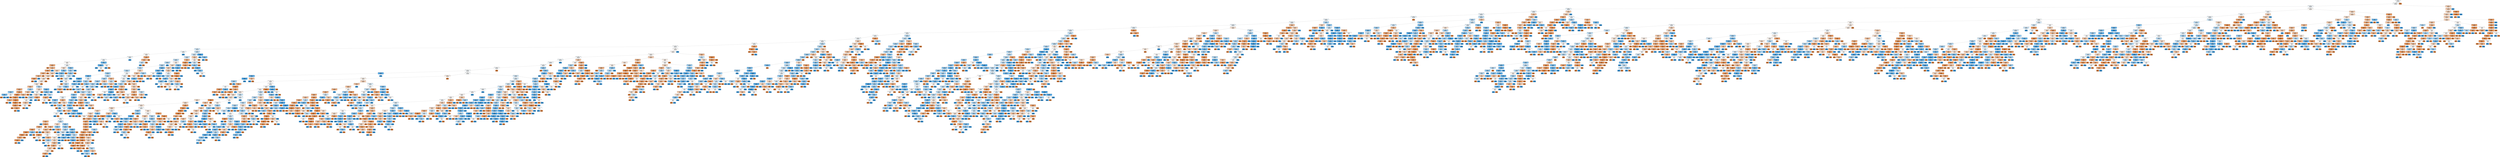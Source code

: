 digraph Tree {
node [shape=box, style="filled, rounded", color="black", fontname=helvetica] ;
edge [fontname=helvetica] ;
0 [label="Fst 0.4-0.45; MSE 0.0-0.1 <= 21.5\ngini = 0.5\nsamples = 6358\nvalue = [4929, 5071]\nclass = Neutral", fillcolor="#f9fcfe"] ;
1 [label="Fst 0.25-0.3; MSE 0.0-0.1 <= 36.5\ngini = 0.5\nsamples = 6351\nvalue = [4916, 5071]\nclass = Neutral", fillcolor="#f9fcfe"] ;
0 -> 1 [labeldistance=2.5, labelangle=45, headlabel="True"] ;
2 [label="Fst 0.3-0.35; MSE 0.2-0.3 <= 0.5\ngini = 0.5\nsamples = 6129\nvalue = [4705, 4944]\nclass = Neutral", fillcolor="#f5fafe"] ;
1 -> 2 ;
3 [label="Fst 0.5-0.55; MSE 0.3-0.4 <= 11.5\ngini = 0.5\nsamples = 4044\nvalue = [3039, 3335]\nclass = Neutral", fillcolor="#edf6fd"] ;
2 -> 3 ;
4 [label="Fst 0.4-0.45; MSE 0.0-0.1 <= 3.5\ngini = 0.5\nsamples = 3956\nvalue = [2954, 3282]\nclass = Neutral", fillcolor="#ebf5fc"] ;
3 -> 4 ;
5 [label="Fst 0.35-0.4; MSE 0.2-0.3 <= 5.5\ngini = 0.5\nsamples = 3909\nvalue = [2906, 3258]\nclass = Neutral", fillcolor="#eaf4fc"] ;
4 -> 5 ;
6 [label="Fst 0.45-0.5; MSE 0.3-0.4 <= 15.5\ngini = 0.5\nsamples = 3608\nvalue = [2712, 2968]\nclass = Neutral", fillcolor="#eef7fd"] ;
5 -> 6 ;
7 [label="Fst 0.5-0.55; MSE 0.3-0.4 <= 7.5\ngini = 0.5\nsamples = 3601\nvalue = [2702, 2968]\nclass = Neutral", fillcolor="#edf6fd"] ;
6 -> 7 ;
8 [label="Fst 0.35-0.4; MSE 0.3-0.4 <= 1.5\ngini = 0.5\nsamples = 3530\nvalue = [2655, 2886]\nclass = Neutral", fillcolor="#eff7fd"] ;
7 -> 8 ;
9 [label="Fst 0.85-0.9; MSE 0.4-3.6 <= 1.5\ngini = 0.5\nsamples = 3479\nvalue = [2607, 2864]\nclass = Neutral", fillcolor="#edf6fd"] ;
8 -> 9 ;
10 [label="Fst 0.25-0.3; MSE 0.1-0.2 <= 34.5\ngini = 0.5\nsamples = 3101\nvalue = [2275, 2599]\nclass = Neutral", fillcolor="#e6f3fc"] ;
9 -> 10 ;
11 [label="Fst 0.1-0.15; MSE 0.0-0.1 <= 65.5\ngini = 0.5\nsamples = 3090\nvalue = [2262, 2597]\nclass = Neutral", fillcolor="#e5f2fc"] ;
10 -> 11 ;
12 [label="Fst 0.2-0.25; MSE 0.1-0.2 <= 2.5\ngini = 0.5\nsamples = 2413\nvalue = [1821, 1959]\nclass = Neutral", fillcolor="#f1f8fd"] ;
11 -> 12 ;
13 [label="Fst 0.55-0.6; MSE 0.4-3.6 <= 7.5\ngini = 0.5\nsamples = 2262\nvalue = [1724, 1814]\nclass = Neutral", fillcolor="#f5fafe"] ;
12 -> 13 ;
14 [label="Fst 0.1-0.15; MSE 0.0-0.1 <= 63.5\ngini = 0.5\nsamples = 2253\nvalue = [1713, 1812]\nclass = Neutral", fillcolor="#f4fafe"] ;
13 -> 14 ;
15 [label="Fst 0.25-0.3; MSE 0.1-0.2 <= 10.5\ngini = 0.5\nsamples = 2191\nvalue = [1654, 1774]\nclass = Neutral", fillcolor="#f2f8fd"] ;
14 -> 15 ;
16 [label="Fst 0.65-0.7; MSE 0.4-3.6 <= 9.5\ngini = 0.5\nsamples = 1944\nvalue = [1510, 1546]\nclass = Neutral", fillcolor="#fafdfe"] ;
15 -> 16 ;
17 [label="Fst 0.4-0.45; MSE 0.2-0.3 <= 0.5\ngini = 0.5\nsamples = 1933\nvalue = [1493, 1542]\nclass = Neutral", fillcolor="#f9fcfe"] ;
16 -> 17 ;
18 [label="Fst 0.35-0.4; MSE 0.1-0.2 <= 0.5\ngini = 0.49\nsamples = 406\nvalue = [274, 356]\nclass = Neutral", fillcolor="#d1e8f9"] ;
17 -> 18 ;
19 [label="Fst 0.05-0.1; MSE 0.0-0.1 <= 11.5\ngini = 0.5\nsamples = 130\nvalue = [100, 107]\nclass = Neutral", fillcolor="#f2f9fd"] ;
18 -> 19 ;
20 [label="Fst 0.6-0.65; MSE 0.4-3.6 <= 2.5\ngini = 0.5\nsamples = 124\nvalue = [100, 96]\nclass = SAS", fillcolor="#fefaf7"] ;
19 -> 20 ;
21 [label="Fst 0.75-0.8; MSE 0.4-3.6 <= 0.5\ngini = 0.5\nsamples = 115\nvalue = [87, 93]\nclass = Neutral", fillcolor="#f2f9fd"] ;
20 -> 21 ;
22 [label="Fst 0.4-0.45; MSE 0.0-0.1 <= 1.5\ngini = 0.5\nsamples = 114\nvalue = [87, 92]\nclass = Neutral", fillcolor="#f4fafe"] ;
21 -> 22 ;
23 [label="Fst 0.2-0.25; MSE 0.0-0.1 <= 18.5\ngini = 0.5\nsamples = 107\nvalue = [85, 83]\nclass = SAS", fillcolor="#fefcfa"] ;
22 -> 23 ;
24 [label="Fst 0.2-0.25; MSE 0.0-0.1 <= 7.5\ngini = 0.36\nsamples = 11\nvalue = [10, 3]\nclass = SAS", fillcolor="#eda774"] ;
23 -> 24 ;
25 [label="gini = 0.0\nsamples = 1\nvalue = [2, 0]\nclass = SAS", fillcolor="#e58139"] ;
24 -> 25 ;
26 [label="Fst 0.35-0.4; MSE 0.0-0.1 <= 0.5\ngini = 0.4\nsamples = 10\nvalue = [8, 3]\nclass = SAS", fillcolor="#efb083"] ;
24 -> 26 ;
27 [label="Fst 0.7-0.75; MSE 0.4-3.6 <= 1.0\ngini = 0.32\nsamples = 9\nvalue = [8, 2]\nclass = SAS", fillcolor="#eca06a"] ;
26 -> 27 ;
28 [label="Fst 0.4-0.45; MSE 0.0-0.1 <= 0.5\ngini = 0.38\nsamples = 8\nvalue = [6, 2]\nclass = SAS", fillcolor="#eeab7b"] ;
27 -> 28 ;
29 [label="Fst 0.25-0.3; MSE 0.0-0.1 <= 19.0\ngini = 0.41\nsamples = 7\nvalue = [5, 2]\nclass = SAS", fillcolor="#efb388"] ;
28 -> 29 ;
30 [label="Fst 0.4-0.45; MSE 0.1-0.2 <= 1.5\ngini = 0.28\nsamples = 6\nvalue = [5, 1]\nclass = SAS", fillcolor="#ea9a61"] ;
29 -> 30 ;
31 [label="gini = 0.0\nsamples = 5\nvalue = [5, 0]\nclass = SAS", fillcolor="#e58139"] ;
30 -> 31 ;
32 [label="gini = 0.0\nsamples = 1\nvalue = [0, 1]\nclass = Neutral", fillcolor="#399de5"] ;
30 -> 32 ;
33 [label="gini = 0.0\nsamples = 1\nvalue = [0, 1]\nclass = Neutral", fillcolor="#399de5"] ;
29 -> 33 ;
34 [label="gini = 0.0\nsamples = 1\nvalue = [1, 0]\nclass = SAS", fillcolor="#e58139"] ;
28 -> 34 ;
35 [label="gini = 0.0\nsamples = 1\nvalue = [2, 0]\nclass = SAS", fillcolor="#e58139"] ;
27 -> 35 ;
36 [label="gini = 0.0\nsamples = 1\nvalue = [0, 1]\nclass = Neutral", fillcolor="#399de5"] ;
26 -> 36 ;
37 [label="Fst 0.15-0.2; MSE 0.0-0.1 <= 68.0\ngini = 0.5\nsamples = 96\nvalue = [75, 80]\nclass = Neutral", fillcolor="#f3f9fd"] ;
23 -> 37 ;
38 [label="Fst 0.5-0.55; MSE 0.3-0.4 <= 0.5\ngini = 0.49\nsamples = 73\nvalue = [64, 49]\nclass = SAS", fillcolor="#f9e1d1"] ;
37 -> 38 ;
39 [label="Fst 0.4-0.45; MSE 0.4-3.6 <= 1.5\ngini = 0.48\nsamples = 67\nvalue = [61, 40]\nclass = SAS", fillcolor="#f6d4bb"] ;
38 -> 39 ;
40 [label="Fst 0.45-0.5; MSE 0.3-0.4 <= 5.0\ngini = 0.47\nsamples = 66\nvalue = [61, 38]\nclass = SAS", fillcolor="#f5cfb4"] ;
39 -> 40 ;
41 [label="Fst 0.3-0.35; MSE 0.1-0.2 <= 12.5\ngini = 0.48\nsamples = 64\nvalue = [57, 38]\nclass = SAS", fillcolor="#f6d5bd"] ;
40 -> 41 ;
42 [label="Fst 0.7-0.75; MSE 0.4-3.6 <= 0.5\ngini = 0.49\nsamples = 61\nvalue = [51, 38]\nclass = SAS", fillcolor="#f8dfcd"] ;
41 -> 42 ;
43 [label="Fst 0.35-0.4; MSE 0.3-0.4 <= 0.5\ngini = 0.49\nsamples = 59\nvalue = [47, 38]\nclass = SAS", fillcolor="#fae7d9"] ;
42 -> 43 ;
44 [label="Fst 0.25-0.3; MSE 0.0-0.1 <= 13.5\ngini = 0.5\nsamples = 58\nvalue = [46, 38]\nclass = SAS", fillcolor="#fae9dd"] ;
43 -> 44 ;
45 [label="Fst 0.25-0.3; MSE 0.1-0.2 <= 6.5\ngini = 0.42\nsamples = 30\nvalue = [32, 14]\nclass = SAS", fillcolor="#f0b890"] ;
44 -> 45 ;
46 [label="Fst 0.2-0.25; MSE 0.0-0.1 <= 29.5\ngini = 0.38\nsamples = 25\nvalue = [30, 10]\nclass = SAS", fillcolor="#eeab7b"] ;
45 -> 46 ;
47 [label="Fst 0.25-0.3; MSE 0.1-0.2 <= 2.5\ngini = 0.41\nsamples = 6\nvalue = [2, 5]\nclass = Neutral", fillcolor="#88c4ef"] ;
46 -> 47 ;
48 [label="Fst 0.3-0.35; MSE 0.1-0.2 <= 4.5\ngini = 0.32\nsamples = 4\nvalue = [1, 4]\nclass = Neutral", fillcolor="#6ab6ec"] ;
47 -> 48 ;
49 [label="gini = 0.0\nsamples = 1\nvalue = [1, 0]\nclass = SAS", fillcolor="#e58139"] ;
48 -> 49 ;
50 [label="gini = 0.0\nsamples = 3\nvalue = [0, 4]\nclass = Neutral", fillcolor="#399de5"] ;
48 -> 50 ;
51 [label="Fst 0.15-0.2; MSE 0.0-0.1 <= 59.0\ngini = 0.5\nsamples = 2\nvalue = [1, 1]\nclass = SAS", fillcolor="#ffffff"] ;
47 -> 51 ;
52 [label="gini = 0.0\nsamples = 1\nvalue = [0, 1]\nclass = Neutral", fillcolor="#399de5"] ;
51 -> 52 ;
53 [label="gini = 0.0\nsamples = 1\nvalue = [1, 0]\nclass = SAS", fillcolor="#e58139"] ;
51 -> 53 ;
54 [label="Fst 0.3-0.35; MSE 0.0-0.1 <= 11.0\ngini = 0.26\nsamples = 19\nvalue = [28, 5]\nclass = SAS", fillcolor="#ea985c"] ;
46 -> 54 ;
55 [label="Fst 0.45-0.5; MSE 0.3-0.4 <= 1.0\ngini = 0.2\nsamples = 17\nvalue = [23, 3]\nclass = SAS", fillcolor="#e89153"] ;
54 -> 55 ;
56 [label="Fst 0.15-0.2; MSE 0.0-0.1 <= 32.0\ngini = 0.15\nsamples = 16\nvalue = [23, 2]\nclass = SAS", fillcolor="#e78c4a"] ;
55 -> 56 ;
57 [label="Fst 0.05-0.1; MSE 0.0-0.1 <= 0.5\ngini = 0.38\nsamples = 2\nvalue = [3, 1]\nclass = SAS", fillcolor="#eeab7b"] ;
56 -> 57 ;
58 [label="gini = 0.0\nsamples = 1\nvalue = [3, 0]\nclass = SAS", fillcolor="#e58139"] ;
57 -> 58 ;
59 [label="gini = 0.0\nsamples = 1\nvalue = [0, 1]\nclass = Neutral", fillcolor="#399de5"] ;
57 -> 59 ;
60 [label="Fst 0.35-0.4; MSE 0.2-0.3 <= 0.5\ngini = 0.09\nsamples = 14\nvalue = [20, 1]\nclass = SAS", fillcolor="#e68743"] ;
56 -> 60 ;
61 [label="Fst 0.05-0.1; MSE 0.0-0.1 <= 1.5\ngini = 0.09\nsamples = 13\nvalue = [19, 1]\nclass = SAS", fillcolor="#e68843"] ;
60 -> 61 ;
62 [label="Fst 0.05-0.1; MSE 0.0-0.1 <= 0.5\ngini = 0.22\nsamples = 5\nvalue = [7, 1]\nclass = SAS", fillcolor="#e99355"] ;
61 -> 62 ;
63 [label="gini = 0.0\nsamples = 2\nvalue = [2, 0]\nclass = SAS", fillcolor="#e58139"] ;
62 -> 63 ;
64 [label="Fst 0.25-0.3; MSE 0.0-0.1 <= 10.5\ngini = 0.28\nsamples = 3\nvalue = [5, 1]\nclass = SAS", fillcolor="#ea9a61"] ;
62 -> 64 ;
65 [label="gini = 0.0\nsamples = 2\nvalue = [5, 0]\nclass = SAS", fillcolor="#e58139"] ;
64 -> 65 ;
66 [label="gini = 0.0\nsamples = 1\nvalue = [0, 1]\nclass = Neutral", fillcolor="#399de5"] ;
64 -> 66 ;
67 [label="gini = 0.0\nsamples = 8\nvalue = [12, 0]\nclass = SAS", fillcolor="#e58139"] ;
61 -> 67 ;
68 [label="gini = 0.0\nsamples = 1\nvalue = [1, 0]\nclass = SAS", fillcolor="#e58139"] ;
60 -> 68 ;
69 [label="gini = 0.0\nsamples = 1\nvalue = [0, 1]\nclass = Neutral", fillcolor="#399de5"] ;
55 -> 69 ;
70 [label="Fst 0.15-0.2; MSE 0.0-0.1 <= 34.0\ngini = 0.41\nsamples = 2\nvalue = [5, 2]\nclass = SAS", fillcolor="#efb388"] ;
54 -> 70 ;
71 [label="gini = 0.0\nsamples = 1\nvalue = [0, 2]\nclass = Neutral", fillcolor="#399de5"] ;
70 -> 71 ;
72 [label="gini = 0.0\nsamples = 1\nvalue = [5, 0]\nclass = SAS", fillcolor="#e58139"] ;
70 -> 72 ;
73 [label="Fst 0.45-0.5; MSE 0.4-3.6 <= 0.5\ngini = 0.44\nsamples = 5\nvalue = [2, 4]\nclass = Neutral", fillcolor="#9ccef2"] ;
45 -> 73 ;
74 [label="Fst 0.2-0.25; MSE 0.0-0.1 <= 30.0\ngini = 0.44\nsamples = 3\nvalue = [2, 1]\nclass = SAS", fillcolor="#f2c09c"] ;
73 -> 74 ;
75 [label="gini = 0.0\nsamples = 2\nvalue = [2, 0]\nclass = SAS", fillcolor="#e58139"] ;
74 -> 75 ;
76 [label="gini = 0.0\nsamples = 1\nvalue = [0, 1]\nclass = Neutral", fillcolor="#399de5"] ;
74 -> 76 ;
77 [label="gini = 0.0\nsamples = 2\nvalue = [0, 3]\nclass = Neutral", fillcolor="#399de5"] ;
73 -> 77 ;
78 [label="Fst 0.2-0.25; MSE 0.0-0.1 <= 33.5\ngini = 0.47\nsamples = 28\nvalue = [14, 24]\nclass = Neutral", fillcolor="#acd6f4"] ;
44 -> 78 ;
79 [label="Fst 0.4-0.45; MSE 0.0-0.1 <= 0.5\ngini = 0.48\nsamples = 11\nvalue = [10, 7]\nclass = SAS", fillcolor="#f7d9c4"] ;
78 -> 79 ;
80 [label="Fst 0.25-0.3; MSE 0.1-0.2 <= 6.5\ngini = 0.5\nsamples = 10\nvalue = [7, 7]\nclass = SAS", fillcolor="#ffffff"] ;
79 -> 80 ;
81 [label="Fst 0.1-0.15; MSE 0.0-0.1 <= 45.0\ngini = 0.49\nsamples = 9\nvalue = [7, 5]\nclass = SAS", fillcolor="#f8dbc6"] ;
80 -> 81 ;
82 [label="Fst 0.55-0.6; MSE 0.2-0.3 <= 2.0\ngini = 0.44\nsamples = 5\nvalue = [2, 4]\nclass = Neutral", fillcolor="#9ccef2"] ;
81 -> 82 ;
83 [label="Fst 0.35-0.4; MSE 0.0-0.1 <= 0.5\ngini = 0.5\nsamples = 4\nvalue = [2, 2]\nclass = SAS", fillcolor="#ffffff"] ;
82 -> 83 ;
84 [label="Fst 0.2-0.25; MSE 0.0-0.1 <= 31.0\ngini = 0.44\nsamples = 3\nvalue = [2, 1]\nclass = SAS", fillcolor="#f2c09c"] ;
83 -> 84 ;
85 [label="Fst 0.45-0.5; MSE 0.4-3.6 <= 1.0\ngini = 0.5\nsamples = 2\nvalue = [1, 1]\nclass = SAS", fillcolor="#ffffff"] ;
84 -> 85 ;
86 [label="gini = 0.0\nsamples = 1\nvalue = [1, 0]\nclass = SAS", fillcolor="#e58139"] ;
85 -> 86 ;
87 [label="gini = 0.0\nsamples = 1\nvalue = [0, 1]\nclass = Neutral", fillcolor="#399de5"] ;
85 -> 87 ;
88 [label="gini = 0.0\nsamples = 1\nvalue = [1, 0]\nclass = SAS", fillcolor="#e58139"] ;
84 -> 88 ;
89 [label="gini = 0.0\nsamples = 1\nvalue = [0, 1]\nclass = Neutral", fillcolor="#399de5"] ;
83 -> 89 ;
90 [label="gini = 0.0\nsamples = 1\nvalue = [0, 2]\nclass = Neutral", fillcolor="#399de5"] ;
82 -> 90 ;
91 [label="Fst 0.3-0.35; MSE 0.0-0.1 <= 3.5\ngini = 0.28\nsamples = 4\nvalue = [5, 1]\nclass = SAS", fillcolor="#ea9a61"] ;
81 -> 91 ;
92 [label="gini = 0.0\nsamples = 1\nvalue = [0, 1]\nclass = Neutral", fillcolor="#399de5"] ;
91 -> 92 ;
93 [label="gini = 0.0\nsamples = 3\nvalue = [5, 0]\nclass = SAS", fillcolor="#e58139"] ;
91 -> 93 ;
94 [label="gini = 0.0\nsamples = 1\nvalue = [0, 2]\nclass = Neutral", fillcolor="#399de5"] ;
80 -> 94 ;
95 [label="gini = 0.0\nsamples = 1\nvalue = [3, 0]\nclass = SAS", fillcolor="#e58139"] ;
79 -> 95 ;
96 [label="Fst 0.5-0.55; MSE 0.1-0.2 <= 0.5\ngini = 0.31\nsamples = 17\nvalue = [4, 17]\nclass = Neutral", fillcolor="#68b4eb"] ;
78 -> 96 ;
97 [label="Fst 0.25-0.3; MSE 0.0-0.1 <= 17.5\ngini = 0.35\nsamples = 15\nvalue = [4, 14]\nclass = Neutral", fillcolor="#72b9ec"] ;
96 -> 97 ;
98 [label="gini = 0.0\nsamples = 5\nvalue = [0, 8]\nclass = Neutral", fillcolor="#399de5"] ;
97 -> 98 ;
99 [label="Fst 0.4-0.45; MSE 0.1-0.2 <= 1.5\ngini = 0.48\nsamples = 10\nvalue = [4, 6]\nclass = Neutral", fillcolor="#bddef6"] ;
97 -> 99 ;
100 [label="Fst 0.1-0.15; MSE 0.0-0.1 <= 34.0\ngini = 0.32\nsamples = 5\nvalue = [4, 1]\nclass = SAS", fillcolor="#eca06a"] ;
99 -> 100 ;
101 [label="Fst 0.15-0.2; MSE 0.0-0.1 <= 36.5\ngini = 0.5\nsamples = 2\nvalue = [1, 1]\nclass = SAS", fillcolor="#ffffff"] ;
100 -> 101 ;
102 [label="gini = 0.0\nsamples = 1\nvalue = [1, 0]\nclass = SAS", fillcolor="#e58139"] ;
101 -> 102 ;
103 [label="gini = 0.0\nsamples = 1\nvalue = [0, 1]\nclass = Neutral", fillcolor="#399de5"] ;
101 -> 103 ;
104 [label="gini = 0.0\nsamples = 3\nvalue = [3, 0]\nclass = SAS", fillcolor="#e58139"] ;
100 -> 104 ;
105 [label="gini = 0.0\nsamples = 5\nvalue = [0, 5]\nclass = Neutral", fillcolor="#399de5"] ;
99 -> 105 ;
106 [label="gini = 0.0\nsamples = 2\nvalue = [0, 3]\nclass = Neutral", fillcolor="#399de5"] ;
96 -> 106 ;
107 [label="gini = 0.0\nsamples = 1\nvalue = [1, 0]\nclass = SAS", fillcolor="#e58139"] ;
43 -> 107 ;
108 [label="gini = 0.0\nsamples = 2\nvalue = [4, 0]\nclass = SAS", fillcolor="#e58139"] ;
42 -> 108 ;
109 [label="gini = 0.0\nsamples = 3\nvalue = [6, 0]\nclass = SAS", fillcolor="#e58139"] ;
41 -> 109 ;
110 [label="gini = 0.0\nsamples = 2\nvalue = [4, 0]\nclass = SAS", fillcolor="#e58139"] ;
40 -> 110 ;
111 [label="gini = 0.0\nsamples = 1\nvalue = [0, 2]\nclass = Neutral", fillcolor="#399de5"] ;
39 -> 111 ;
112 [label="Fst 0.2-0.25; MSE 0.1-0.2 <= 1.5\ngini = 0.38\nsamples = 6\nvalue = [3, 9]\nclass = Neutral", fillcolor="#7bbeee"] ;
38 -> 112 ;
113 [label="Fst 0.3-0.35; MSE 0.0-0.1 <= 0.5\ngini = 0.3\nsamples = 5\nvalue = [2, 9]\nclass = Neutral", fillcolor="#65b3eb"] ;
112 -> 113 ;
114 [label="gini = 0.0\nsamples = 2\nvalue = [0, 5]\nclass = Neutral", fillcolor="#399de5"] ;
113 -> 114 ;
115 [label="Fst 0.6-0.65; MSE 0.4-3.6 <= 0.5\ngini = 0.44\nsamples = 3\nvalue = [2, 4]\nclass = Neutral", fillcolor="#9ccef2"] ;
113 -> 115 ;
116 [label="gini = 0.0\nsamples = 1\nvalue = [0, 4]\nclass = Neutral", fillcolor="#399de5"] ;
115 -> 116 ;
117 [label="gini = 0.0\nsamples = 2\nvalue = [2, 0]\nclass = SAS", fillcolor="#e58139"] ;
115 -> 117 ;
118 [label="gini = 0.0\nsamples = 1\nvalue = [1, 0]\nclass = SAS", fillcolor="#e58139"] ;
112 -> 118 ;
119 [label="Fst 0.4-0.45; MSE 0.1-0.2 <= 0.5\ngini = 0.39\nsamples = 23\nvalue = [11, 31]\nclass = Neutral", fillcolor="#7fc0ee"] ;
37 -> 119 ;
120 [label="Fst 0.45-0.5; MSE 0.4-3.6 <= 0.5\ngini = 0.45\nsamples = 17\nvalue = [11, 21]\nclass = Neutral", fillcolor="#a1d0f3"] ;
119 -> 120 ;
121 [label="Fst 0.05-0.1; MSE 0.0-0.1 <= 1.5\ngini = 0.4\nsamples = 15\nvalue = [8, 21]\nclass = Neutral", fillcolor="#84c2ef"] ;
120 -> 121 ;
122 [label="Fst 0.35-0.4; MSE 0.2-0.3 <= 1.5\ngini = 0.49\nsamples = 11\nvalue = [8, 11]\nclass = Neutral", fillcolor="#c9e4f8"] ;
121 -> 122 ;
123 [label="Fst 0.25-0.3; MSE 0.0-0.1 <= 0.5\ngini = 0.49\nsamples = 10\nvalue = [8, 10]\nclass = Neutral", fillcolor="#d7ebfa"] ;
122 -> 123 ;
124 [label="gini = 0.0\nsamples = 1\nvalue = [0, 2]\nclass = Neutral", fillcolor="#399de5"] ;
123 -> 124 ;
125 [label="Fst 0.25-0.3; MSE 0.0-0.1 <= 2.5\ngini = 0.5\nsamples = 9\nvalue = [8, 8]\nclass = SAS", fillcolor="#ffffff"] ;
123 -> 125 ;
126 [label="gini = 0.0\nsamples = 2\nvalue = [3, 0]\nclass = SAS", fillcolor="#e58139"] ;
125 -> 126 ;
127 [label="Fst 0.05-0.1; MSE 0.0-0.1 <= 0.5\ngini = 0.47\nsamples = 7\nvalue = [5, 8]\nclass = Neutral", fillcolor="#b5daf5"] ;
125 -> 127 ;
128 [label="Fst 0.3-0.35; MSE 0.1-0.2 <= 4.5\ngini = 0.49\nsamples = 5\nvalue = [4, 5]\nclass = Neutral", fillcolor="#d7ebfa"] ;
127 -> 128 ;
129 [label="gini = 0.0\nsamples = 2\nvalue = [0, 4]\nclass = Neutral", fillcolor="#399de5"] ;
128 -> 129 ;
130 [label="Fst 0.25-0.3; MSE 0.1-0.2 <= 0.5\ngini = 0.32\nsamples = 3\nvalue = [4, 1]\nclass = SAS", fillcolor="#eca06a"] ;
128 -> 130 ;
131 [label="gini = 0.0\nsamples = 1\nvalue = [0, 1]\nclass = Neutral", fillcolor="#399de5"] ;
130 -> 131 ;
132 [label="gini = 0.0\nsamples = 2\nvalue = [4, 0]\nclass = SAS", fillcolor="#e58139"] ;
130 -> 132 ;
133 [label="Fst 0.3-0.35; MSE 0.1-0.2 <= 1.5\ngini = 0.38\nsamples = 2\nvalue = [1, 3]\nclass = Neutral", fillcolor="#7bbeee"] ;
127 -> 133 ;
134 [label="gini = 0.0\nsamples = 1\nvalue = [0, 3]\nclass = Neutral", fillcolor="#399de5"] ;
133 -> 134 ;
135 [label="gini = 0.0\nsamples = 1\nvalue = [1, 0]\nclass = SAS", fillcolor="#e58139"] ;
133 -> 135 ;
136 [label="gini = 0.0\nsamples = 1\nvalue = [0, 1]\nclass = Neutral", fillcolor="#399de5"] ;
122 -> 136 ;
137 [label="gini = 0.0\nsamples = 4\nvalue = [0, 10]\nclass = Neutral", fillcolor="#399de5"] ;
121 -> 137 ;
138 [label="gini = 0.0\nsamples = 2\nvalue = [3, 0]\nclass = SAS", fillcolor="#e58139"] ;
120 -> 138 ;
139 [label="gini = 0.0\nsamples = 6\nvalue = [0, 10]\nclass = Neutral", fillcolor="#399de5"] ;
119 -> 139 ;
140 [label="Fst 0.35-0.4; MSE 0.0-0.1 <= 10.5\ngini = 0.3\nsamples = 7\nvalue = [2, 9]\nclass = Neutral", fillcolor="#65b3eb"] ;
22 -> 140 ;
141 [label="Fst 0.5-0.55; MSE 0.1-0.2 <= 1.5\ngini = 0.2\nsamples = 5\nvalue = [1, 8]\nclass = Neutral", fillcolor="#52a9e8"] ;
140 -> 141 ;
142 [label="gini = 0.0\nsamples = 3\nvalue = [0, 7]\nclass = Neutral", fillcolor="#399de5"] ;
141 -> 142 ;
143 [label="Fst 0.4-0.45; MSE 0.0-0.1 <= 2.5\ngini = 0.5\nsamples = 2\nvalue = [1, 1]\nclass = SAS", fillcolor="#ffffff"] ;
141 -> 143 ;
144 [label="gini = 0.0\nsamples = 1\nvalue = [0, 1]\nclass = Neutral", fillcolor="#399de5"] ;
143 -> 144 ;
145 [label="gini = 0.0\nsamples = 1\nvalue = [1, 0]\nclass = SAS", fillcolor="#e58139"] ;
143 -> 145 ;
146 [label="Fst 0.6-0.65; MSE 0.3-0.4 <= 1.0\ngini = 0.5\nsamples = 2\nvalue = [1, 1]\nclass = SAS", fillcolor="#ffffff"] ;
140 -> 146 ;
147 [label="gini = 0.0\nsamples = 1\nvalue = [0, 1]\nclass = Neutral", fillcolor="#399de5"] ;
146 -> 147 ;
148 [label="gini = 0.0\nsamples = 1\nvalue = [1, 0]\nclass = SAS", fillcolor="#e58139"] ;
146 -> 148 ;
149 [label="gini = 0.0\nsamples = 1\nvalue = [0, 1]\nclass = Neutral", fillcolor="#399de5"] ;
21 -> 149 ;
150 [label="Fst 0.05-0.1; MSE 0.0-0.1 <= 0.5\ngini = 0.3\nsamples = 9\nvalue = [13, 3]\nclass = SAS", fillcolor="#eb9e67"] ;
20 -> 150 ;
151 [label="Fst 0.3-0.35; MSE 0.0-0.1 <= 2.5\ngini = 0.38\nsamples = 7\nvalue = [9, 3]\nclass = SAS", fillcolor="#eeab7b"] ;
150 -> 151 ;
152 [label="Fst 0.75-0.8; MSE 0.4-3.6 <= 1.5\ngini = 0.48\nsamples = 3\nvalue = [2, 3]\nclass = Neutral", fillcolor="#bddef6"] ;
151 -> 152 ;
153 [label="gini = 0.0\nsamples = 2\nvalue = [0, 3]\nclass = Neutral", fillcolor="#399de5"] ;
152 -> 153 ;
154 [label="gini = 0.0\nsamples = 1\nvalue = [2, 0]\nclass = SAS", fillcolor="#e58139"] ;
152 -> 154 ;
155 [label="gini = 0.0\nsamples = 4\nvalue = [7, 0]\nclass = SAS", fillcolor="#e58139"] ;
151 -> 155 ;
156 [label="gini = 0.0\nsamples = 2\nvalue = [4, 0]\nclass = SAS", fillcolor="#e58139"] ;
150 -> 156 ;
157 [label="gini = 0.0\nsamples = 6\nvalue = [0, 11]\nclass = Neutral", fillcolor="#399de5"] ;
19 -> 157 ;
158 [label="Fst 0.45-0.5; MSE 0.1-0.2 <= 2.5\ngini = 0.48\nsamples = 276\nvalue = [174, 249]\nclass = Neutral", fillcolor="#c3e1f7"] ;
18 -> 158 ;
159 [label="Fst 0.45-0.5; MSE 0.4-3.6 <= 1.5\ngini = 0.49\nsamples = 266\nvalue = [173, 232]\nclass = Neutral", fillcolor="#cde6f8"] ;
158 -> 159 ;
160 [label="Fst 0.75-0.8; MSE 0.4-3.6 <= 1.5\ngini = 0.49\nsamples = 254\nvalue = [158, 224]\nclass = Neutral", fillcolor="#c5e2f7"] ;
159 -> 160 ;
161 [label="Fst 0.05-0.1; MSE 0.0-0.1 <= 3.5\ngini = 0.48\nsamples = 242\nvalue = [144, 219]\nclass = Neutral", fillcolor="#bbddf6"] ;
160 -> 161 ;
162 [label="Fst 0.6-0.65; MSE 0.2-0.3 <= 0.5\ngini = 0.47\nsamples = 203\nvalue = [115, 193]\nclass = Neutral", fillcolor="#afd7f4"] ;
161 -> 162 ;
163 [label="Fst 0.35-0.4; MSE 0.2-0.3 <= 1.5\ngini = 0.47\nsamples = 201\nvalue = [115, 190]\nclass = Neutral", fillcolor="#b1d8f5"] ;
162 -> 163 ;
164 [label="Fst 0.5-0.55; MSE 0.3-0.4 <= 2.5\ngini = 0.48\nsamples = 183\nvalue = [110, 163]\nclass = Neutral", fillcolor="#bfdff7"] ;
163 -> 164 ;
165 [label="Fst 0.1-0.15; MSE 0.0-0.1 <= 43.5\ngini = 0.47\nsamples = 166\nvalue = [94, 152]\nclass = Neutral", fillcolor="#b3daf5"] ;
164 -> 165 ;
166 [label="Fst 0.35-0.4; MSE 0.1-0.2 <= 1.5\ngini = 0.44\nsamples = 108\nvalue = [52, 109]\nclass = Neutral", fillcolor="#97ccf1"] ;
165 -> 166 ;
167 [label="Fst 0.15-0.2; MSE 0.0-0.1 <= 53.0\ngini = 0.26\nsamples = 22\nvalue = [6, 33]\nclass = Neutral", fillcolor="#5dafea"] ;
166 -> 167 ;
168 [label="Fst 0.45-0.5; MSE 0.3-0.4 <= 0.5\ngini = 0.07\nsamples = 13\nvalue = [1, 27]\nclass = Neutral", fillcolor="#40a1e6"] ;
167 -> 168 ;
169 [label="gini = 0.0\nsamples = 9\nvalue = [0, 22]\nclass = Neutral", fillcolor="#399de5"] ;
168 -> 169 ;
170 [label="Fst 0.45-0.5; MSE 0.3-0.4 <= 1.5\ngini = 0.28\nsamples = 4\nvalue = [1, 5]\nclass = Neutral", fillcolor="#61b1ea"] ;
168 -> 170 ;
171 [label="Fst 0.6-0.65; MSE 0.4-3.6 <= 1.0\ngini = 0.32\nsamples = 3\nvalue = [1, 4]\nclass = Neutral", fillcolor="#6ab6ec"] ;
170 -> 171 ;
172 [label="Fst 0.15-0.2; MSE 0.0-0.1 <= 32.0\ngini = 0.5\nsamples = 2\nvalue = [1, 1]\nclass = SAS", fillcolor="#ffffff"] ;
171 -> 172 ;
173 [label="gini = 0.0\nsamples = 1\nvalue = [1, 0]\nclass = SAS", fillcolor="#e58139"] ;
172 -> 173 ;
174 [label="gini = 0.0\nsamples = 1\nvalue = [0, 1]\nclass = Neutral", fillcolor="#399de5"] ;
172 -> 174 ;
175 [label="gini = 0.0\nsamples = 1\nvalue = [0, 3]\nclass = Neutral", fillcolor="#399de5"] ;
171 -> 175 ;
176 [label="gini = 0.0\nsamples = 1\nvalue = [0, 1]\nclass = Neutral", fillcolor="#399de5"] ;
170 -> 176 ;
177 [label="Fst 0.2-0.25; MSE 0.0-0.1 <= 38.0\ngini = 0.5\nsamples = 9\nvalue = [5, 6]\nclass = Neutral", fillcolor="#deeffb"] ;
167 -> 177 ;
178 [label="Fst 0.2-0.25; MSE 0.0-0.1 <= 17.5\ngini = 0.44\nsamples = 7\nvalue = [3, 6]\nclass = Neutral", fillcolor="#9ccef2"] ;
177 -> 178 ;
179 [label="gini = 0.0\nsamples = 1\nvalue = [1, 0]\nclass = SAS", fillcolor="#e58139"] ;
178 -> 179 ;
180 [label="Fst 0.3-0.35; MSE 0.1-0.2 <= 5.5\ngini = 0.38\nsamples = 6\nvalue = [2, 6]\nclass = Neutral", fillcolor="#7bbeee"] ;
178 -> 180 ;
181 [label="Fst 0.35-0.4; MSE 0.0-0.1 <= 0.5\ngini = 0.5\nsamples = 3\nvalue = [2, 2]\nclass = SAS", fillcolor="#ffffff"] ;
180 -> 181 ;
182 [label="Fst 0.2-0.25; MSE 0.0-0.1 <= 25.5\ngini = 0.44\nsamples = 2\nvalue = [1, 2]\nclass = Neutral", fillcolor="#9ccef2"] ;
181 -> 182 ;
183 [label="gini = 0.0\nsamples = 1\nvalue = [1, 0]\nclass = SAS", fillcolor="#e58139"] ;
182 -> 183 ;
184 [label="gini = 0.0\nsamples = 1\nvalue = [0, 2]\nclass = Neutral", fillcolor="#399de5"] ;
182 -> 184 ;
185 [label="gini = 0.0\nsamples = 1\nvalue = [1, 0]\nclass = SAS", fillcolor="#e58139"] ;
181 -> 185 ;
186 [label="gini = 0.0\nsamples = 3\nvalue = [0, 4]\nclass = Neutral", fillcolor="#399de5"] ;
180 -> 186 ;
187 [label="gini = 0.0\nsamples = 2\nvalue = [2, 0]\nclass = SAS", fillcolor="#e58139"] ;
177 -> 187 ;
188 [label="Fst 0.4-0.45; MSE 0.1-0.2 <= 12.5\ngini = 0.47\nsamples = 86\nvalue = [46, 76]\nclass = Neutral", fillcolor="#b1d8f5"] ;
166 -> 188 ;
189 [label="Fst 0.55-0.6; MSE 0.4-3.6 <= 0.5\ngini = 0.45\nsamples = 80\nvalue = [39, 73]\nclass = Neutral", fillcolor="#a3d1f3"] ;
188 -> 189 ;
190 [label="Fst 0.45-0.5; MSE 0.4-3.6 <= 0.5\ngini = 0.44\nsamples = 75\nvalue = [35, 71]\nclass = Neutral", fillcolor="#9bcdf2"] ;
189 -> 190 ;
191 [label="Fst 0.3-0.35; MSE 0.0-0.1 <= 17.5\ngini = 0.45\nsamples = 73\nvalue = [35, 66]\nclass = Neutral", fillcolor="#a2d1f3"] ;
190 -> 191 ;
192 [label="Fst 0.55-0.6; MSE 0.3-0.4 <= 3.5\ngini = 0.47\nsamples = 69\nvalue = [35, 59]\nclass = Neutral", fillcolor="#aed7f4"] ;
191 -> 192 ;
193 [label="Fst 0.45-0.5; MSE 0.1-0.2 <= 0.5\ngini = 0.46\nsamples = 68\nvalue = [34, 59]\nclass = Neutral", fillcolor="#abd5f4"] ;
192 -> 193 ;
194 [label="Fst 0.45-0.5; MSE 0.3-0.4 <= 0.5\ngini = 0.46\nsamples = 63\nvalue = [32, 56]\nclass = Neutral", fillcolor="#aad5f4"] ;
193 -> 194 ;
195 [label="Fst 0.15-0.2; MSE 0.0-0.1 <= 40.0\ngini = 0.39\nsamples = 46\nvalue = [17, 47]\nclass = Neutral", fillcolor="#81c0ee"] ;
194 -> 195 ;
196 [label="Fst 0.3-0.35; MSE 0.0-0.1 <= 3.0\ngini = 0.5\nsamples = 12\nvalue = [8, 9]\nclass = Neutral", fillcolor="#e9f4fc"] ;
195 -> 196 ;
197 [label="Fst 0.2-0.25; MSE 0.0-0.1 <= 50.0\ngini = 0.35\nsamples = 6\nvalue = [2, 7]\nclass = Neutral", fillcolor="#72b9ec"] ;
196 -> 197 ;
198 [label="gini = 0.0\nsamples = 1\nvalue = [0, 3]\nclass = Neutral", fillcolor="#399de5"] ;
197 -> 198 ;
199 [label="Fst 0.15-0.2; MSE 0.0-0.1 <= 26.5\ngini = 0.44\nsamples = 5\nvalue = [2, 4]\nclass = Neutral", fillcolor="#9ccef2"] ;
197 -> 199 ;
200 [label="gini = 0.0\nsamples = 3\nvalue = [0, 4]\nclass = Neutral", fillcolor="#399de5"] ;
199 -> 200 ;
201 [label="gini = 0.0\nsamples = 2\nvalue = [2, 0]\nclass = SAS", fillcolor="#e58139"] ;
199 -> 201 ;
202 [label="Fst 0.35-0.4; MSE 0.0-0.1 <= 0.5\ngini = 0.38\nsamples = 6\nvalue = [6, 2]\nclass = SAS", fillcolor="#eeab7b"] ;
196 -> 202 ;
203 [label="gini = 0.0\nsamples = 2\nvalue = [3, 0]\nclass = SAS", fillcolor="#e58139"] ;
202 -> 203 ;
204 [label="Fst 0.3-0.35; MSE 0.0-0.1 <= 10.5\ngini = 0.48\nsamples = 4\nvalue = [3, 2]\nclass = SAS", fillcolor="#f6d5bd"] ;
202 -> 204 ;
205 [label="Fst 0.55-0.6; MSE 0.3-0.4 <= 2.0\ngini = 0.44\nsamples = 2\nvalue = [1, 2]\nclass = Neutral", fillcolor="#9ccef2"] ;
204 -> 205 ;
206 [label="gini = 0.0\nsamples = 1\nvalue = [1, 0]\nclass = SAS", fillcolor="#e58139"] ;
205 -> 206 ;
207 [label="gini = 0.0\nsamples = 1\nvalue = [0, 2]\nclass = Neutral", fillcolor="#399de5"] ;
205 -> 207 ;
208 [label="gini = 0.0\nsamples = 2\nvalue = [2, 0]\nclass = SAS", fillcolor="#e58139"] ;
204 -> 208 ;
209 [label="Fst 0.5-0.55; MSE 0.3-0.4 <= 0.5\ngini = 0.31\nsamples = 34\nvalue = [9, 38]\nclass = Neutral", fillcolor="#68b4eb"] ;
195 -> 209 ;
210 [label="Fst 0.75-0.8; MSE 0.4-3.6 <= 0.5\ngini = 0.4\nsamples = 23\nvalue = [9, 24]\nclass = Neutral", fillcolor="#83c2ef"] ;
209 -> 210 ;
211 [label="Fst 0.4-0.45; MSE 0.3-0.4 <= 0.5\ngini = 0.38\nsamples = 22\nvalue = [8, 24]\nclass = Neutral", fillcolor="#7bbeee"] ;
210 -> 211 ;
212 [label="Fst 0.25-0.3; MSE 0.0-0.1 <= 5.5\ngini = 0.32\nsamples = 21\nvalue = [6, 24]\nclass = Neutral", fillcolor="#6ab6ec"] ;
211 -> 212 ;
213 [label="Fst 0.05-0.1; MSE 0.0-0.1 <= 0.5\ngini = 0.5\nsamples = 4\nvalue = [2, 2]\nclass = SAS", fillcolor="#ffffff"] ;
212 -> 213 ;
214 [label="Fst 0.3-0.35; MSE 0.0-0.1 <= 2.5\ngini = 0.44\nsamples = 3\nvalue = [1, 2]\nclass = Neutral", fillcolor="#9ccef2"] ;
213 -> 214 ;
215 [label="Fst 0.2-0.25; MSE 0.0-0.1 <= 41.5\ngini = 0.5\nsamples = 2\nvalue = [1, 1]\nclass = SAS", fillcolor="#ffffff"] ;
214 -> 215 ;
216 [label="gini = 0.0\nsamples = 1\nvalue = [0, 1]\nclass = Neutral", fillcolor="#399de5"] ;
215 -> 216 ;
217 [label="gini = 0.0\nsamples = 1\nvalue = [1, 0]\nclass = SAS", fillcolor="#e58139"] ;
215 -> 217 ;
218 [label="gini = 0.0\nsamples = 1\nvalue = [0, 1]\nclass = Neutral", fillcolor="#399de5"] ;
214 -> 218 ;
219 [label="gini = 0.0\nsamples = 1\nvalue = [1, 0]\nclass = SAS", fillcolor="#e58139"] ;
213 -> 219 ;
220 [label="Fst 0.4-0.45; MSE 0.1-0.2 <= 0.5\ngini = 0.26\nsamples = 17\nvalue = [4, 22]\nclass = Neutral", fillcolor="#5dafea"] ;
212 -> 220 ;
221 [label="Fst 0.35-0.4; MSE 0.1-0.2 <= 4.0\ngini = 0.44\nsamples = 3\nvalue = [2, 1]\nclass = SAS", fillcolor="#f2c09c"] ;
220 -> 221 ;
222 [label="gini = 0.0\nsamples = 2\nvalue = [2, 0]\nclass = SAS", fillcolor="#e58139"] ;
221 -> 222 ;
223 [label="gini = 0.0\nsamples = 1\nvalue = [0, 1]\nclass = Neutral", fillcolor="#399de5"] ;
221 -> 223 ;
224 [label="Fst 0.15-0.2; MSE 0.0-0.1 <= 47.0\ngini = 0.16\nsamples = 14\nvalue = [2, 21]\nclass = Neutral", fillcolor="#4ca6e7"] ;
220 -> 224 ;
225 [label="Fst 0.05-0.1; MSE 0.0-0.1 <= 2.0\ngini = 0.32\nsamples = 3\nvalue = [1, 4]\nclass = Neutral", fillcolor="#6ab6ec"] ;
224 -> 225 ;
226 [label="gini = 0.0\nsamples = 2\nvalue = [0, 4]\nclass = Neutral", fillcolor="#399de5"] ;
225 -> 226 ;
227 [label="gini = 0.0\nsamples = 1\nvalue = [1, 0]\nclass = SAS", fillcolor="#e58139"] ;
225 -> 227 ;
228 [label="Fst 0.4-0.45; MSE 0.0-0.1 <= 0.5\ngini = 0.1\nsamples = 11\nvalue = [1, 17]\nclass = Neutral", fillcolor="#45a3e7"] ;
224 -> 228 ;
229 [label="gini = 0.0\nsamples = 10\nvalue = [0, 17]\nclass = Neutral", fillcolor="#399de5"] ;
228 -> 229 ;
230 [label="gini = 0.0\nsamples = 1\nvalue = [1, 0]\nclass = SAS", fillcolor="#e58139"] ;
228 -> 230 ;
231 [label="gini = 0.0\nsamples = 1\nvalue = [2, 0]\nclass = SAS", fillcolor="#e58139"] ;
211 -> 231 ;
232 [label="gini = 0.0\nsamples = 1\nvalue = [1, 0]\nclass = SAS", fillcolor="#e58139"] ;
210 -> 232 ;
233 [label="gini = 0.0\nsamples = 11\nvalue = [0, 14]\nclass = Neutral", fillcolor="#399de5"] ;
209 -> 233 ;
234 [label="Fst 0.5-0.55; MSE 0.3-0.4 <= 1.5\ngini = 0.47\nsamples = 17\nvalue = [15, 9]\nclass = SAS", fillcolor="#f5cdb0"] ;
194 -> 234 ;
235 [label="Fst 0.5-0.55; MSE 0.2-0.3 <= 0.5\ngini = 0.49\nsamples = 15\nvalue = [12, 9]\nclass = SAS", fillcolor="#f8e0ce"] ;
234 -> 235 ;
236 [label="Fst 0.45-0.5; MSE 0.2-0.3 <= 1.5\ngini = 0.42\nsamples = 12\nvalue = [12, 5]\nclass = SAS", fillcolor="#f0b58b"] ;
235 -> 236 ;
237 [label="Fst 0.25-0.3; MSE 0.0-0.1 <= 13.0\ngini = 0.17\nsamples = 7\nvalue = [10, 1]\nclass = SAS", fillcolor="#e88e4d"] ;
236 -> 237 ;
238 [label="gini = 0.0\nsamples = 4\nvalue = [7, 0]\nclass = SAS", fillcolor="#e58139"] ;
237 -> 238 ;
239 [label="Fst 0.3-0.35; MSE 0.0-0.1 <= 1.5\ngini = 0.38\nsamples = 3\nvalue = [3, 1]\nclass = SAS", fillcolor="#eeab7b"] ;
237 -> 239 ;
240 [label="gini = 0.0\nsamples = 1\nvalue = [0, 1]\nclass = Neutral", fillcolor="#399de5"] ;
239 -> 240 ;
241 [label="gini = 0.0\nsamples = 2\nvalue = [3, 0]\nclass = SAS", fillcolor="#e58139"] ;
239 -> 241 ;
242 [label="Fst 0.3-0.35; MSE 0.0-0.1 <= 6.0\ngini = 0.44\nsamples = 5\nvalue = [2, 4]\nclass = Neutral", fillcolor="#9ccef2"] ;
236 -> 242 ;
243 [label="gini = 0.0\nsamples = 3\nvalue = [0, 3]\nclass = Neutral", fillcolor="#399de5"] ;
242 -> 243 ;
244 [label="Fst 0.35-0.4; MSE 0.1-0.2 <= 8.0\ngini = 0.44\nsamples = 2\nvalue = [2, 1]\nclass = SAS", fillcolor="#f2c09c"] ;
242 -> 244 ;
245 [label="gini = 0.0\nsamples = 1\nvalue = [0, 1]\nclass = Neutral", fillcolor="#399de5"] ;
244 -> 245 ;
246 [label="gini = 0.0\nsamples = 1\nvalue = [2, 0]\nclass = SAS", fillcolor="#e58139"] ;
244 -> 246 ;
247 [label="gini = 0.0\nsamples = 3\nvalue = [0, 4]\nclass = Neutral", fillcolor="#399de5"] ;
235 -> 247 ;
248 [label="gini = 0.0\nsamples = 2\nvalue = [3, 0]\nclass = SAS", fillcolor="#e58139"] ;
234 -> 248 ;
249 [label="Fst 0.15-0.2; MSE 0.0-0.1 <= 50.5\ngini = 0.48\nsamples = 5\nvalue = [2, 3]\nclass = Neutral", fillcolor="#bddef6"] ;
193 -> 249 ;
250 [label="Fst 0.45-0.5; MSE 0.2-0.3 <= 3.5\ngini = 0.38\nsamples = 4\nvalue = [1, 3]\nclass = Neutral", fillcolor="#7bbeee"] ;
249 -> 250 ;
251 [label="gini = 0.0\nsamples = 2\nvalue = [0, 2]\nclass = Neutral", fillcolor="#399de5"] ;
250 -> 251 ;
252 [label="Fst 0.3-0.35; MSE 0.0-0.1 <= 7.5\ngini = 0.5\nsamples = 2\nvalue = [1, 1]\nclass = SAS", fillcolor="#ffffff"] ;
250 -> 252 ;
253 [label="gini = 0.0\nsamples = 1\nvalue = [0, 1]\nclass = Neutral", fillcolor="#399de5"] ;
252 -> 253 ;
254 [label="gini = 0.0\nsamples = 1\nvalue = [1, 0]\nclass = SAS", fillcolor="#e58139"] ;
252 -> 254 ;
255 [label="gini = 0.0\nsamples = 1\nvalue = [1, 0]\nclass = SAS", fillcolor="#e58139"] ;
249 -> 255 ;
256 [label="gini = 0.0\nsamples = 1\nvalue = [1, 0]\nclass = SAS", fillcolor="#e58139"] ;
192 -> 256 ;
257 [label="gini = 0.0\nsamples = 4\nvalue = [0, 7]\nclass = Neutral", fillcolor="#399de5"] ;
191 -> 257 ;
258 [label="gini = 0.0\nsamples = 2\nvalue = [0, 5]\nclass = Neutral", fillcolor="#399de5"] ;
190 -> 258 ;
259 [label="Fst 0.3-0.35; MSE 0.1-0.2 <= 4.0\ngini = 0.44\nsamples = 5\nvalue = [4, 2]\nclass = SAS", fillcolor="#f2c09c"] ;
189 -> 259 ;
260 [label="gini = 0.0\nsamples = 2\nvalue = [3, 0]\nclass = SAS", fillcolor="#e58139"] ;
259 -> 260 ;
261 [label="Fst 0.35-0.4; MSE 0.2-0.3 <= 0.5\ngini = 0.44\nsamples = 3\nvalue = [1, 2]\nclass = Neutral", fillcolor="#9ccef2"] ;
259 -> 261 ;
262 [label="gini = 0.0\nsamples = 2\nvalue = [0, 2]\nclass = Neutral", fillcolor="#399de5"] ;
261 -> 262 ;
263 [label="gini = 0.0\nsamples = 1\nvalue = [1, 0]\nclass = SAS", fillcolor="#e58139"] ;
261 -> 263 ;
264 [label="Fst 0.2-0.25; MSE 0.0-0.1 <= 39.5\ngini = 0.42\nsamples = 6\nvalue = [7, 3]\nclass = SAS", fillcolor="#f0b78e"] ;
188 -> 264 ;
265 [label="Fst 0.5-0.55; MSE 0.4-3.6 <= 0.5\ngini = 0.48\nsamples = 3\nvalue = [2, 3]\nclass = Neutral", fillcolor="#bddef6"] ;
264 -> 265 ;
266 [label="Fst 0.35-0.4; MSE 0.0-0.1 <= 0.5\ngini = 0.44\nsamples = 2\nvalue = [2, 1]\nclass = SAS", fillcolor="#f2c09c"] ;
265 -> 266 ;
267 [label="gini = 0.0\nsamples = 1\nvalue = [0, 1]\nclass = Neutral", fillcolor="#399de5"] ;
266 -> 267 ;
268 [label="gini = 0.0\nsamples = 1\nvalue = [2, 0]\nclass = SAS", fillcolor="#e58139"] ;
266 -> 268 ;
269 [label="gini = 0.0\nsamples = 1\nvalue = [0, 2]\nclass = Neutral", fillcolor="#399de5"] ;
265 -> 269 ;
270 [label="gini = 0.0\nsamples = 3\nvalue = [5, 0]\nclass = SAS", fillcolor="#e58139"] ;
264 -> 270 ;
271 [label="Fst 0.45-0.5; MSE 0.1-0.2 <= 0.5\ngini = 0.5\nsamples = 58\nvalue = [42, 43]\nclass = Neutral", fillcolor="#fafdfe"] ;
165 -> 271 ;
272 [label="Fst 0.35-0.4; MSE 0.0-0.1 <= 6.5\ngini = 0.5\nsamples = 55\nvalue = [39, 43]\nclass = Neutral", fillcolor="#edf6fd"] ;
271 -> 272 ;
273 [label="Fst 0.15-0.2; MSE 0.0-0.1 <= 54.5\ngini = 0.5\nsamples = 53\nvalue = [39, 41]\nclass = Neutral", fillcolor="#f5fafe"] ;
272 -> 273 ;
274 [label="Fst 0.5-0.55; MSE 0.2-0.3 <= 2.5\ngini = 0.47\nsamples = 34\nvalue = [20, 32]\nclass = Neutral", fillcolor="#b5daf5"] ;
273 -> 274 ;
275 [label="Fst 0.2-0.25; MSE 0.0-0.1 <= 42.5\ngini = 0.45\nsamples = 32\nvalue = [17, 32]\nclass = Neutral", fillcolor="#a2d1f3"] ;
274 -> 275 ;
276 [label="Fst 0.25-0.3; MSE 0.0-0.1 <= 25.0\ngini = 0.29\nsamples = 21\nvalue = [6, 28]\nclass = Neutral", fillcolor="#63b2eb"] ;
275 -> 276 ;
277 [label="Fst 0.1-0.15; MSE 0.0-0.1 <= 50.5\ngini = 0.22\nsamples = 19\nvalue = [4, 28]\nclass = Neutral", fillcolor="#55abe9"] ;
276 -> 277 ;
278 [label="Fst 0.35-0.4; MSE 0.2-0.3 <= 0.5\ngini = 0.5\nsamples = 3\nvalue = [2, 2]\nclass = SAS", fillcolor="#ffffff"] ;
277 -> 278 ;
279 [label="Fst 0.2-0.25; MSE 0.0-0.1 <= 37.0\ngini = 0.44\nsamples = 2\nvalue = [2, 1]\nclass = SAS", fillcolor="#f2c09c"] ;
278 -> 279 ;
280 [label="gini = 0.0\nsamples = 1\nvalue = [0, 1]\nclass = Neutral", fillcolor="#399de5"] ;
279 -> 280 ;
281 [label="gini = 0.0\nsamples = 1\nvalue = [2, 0]\nclass = SAS", fillcolor="#e58139"] ;
279 -> 281 ;
282 [label="gini = 0.0\nsamples = 1\nvalue = [0, 1]\nclass = Neutral", fillcolor="#399de5"] ;
278 -> 282 ;
283 [label="Fst 0.05-0.1; MSE 0.0-0.1 <= 0.5\ngini = 0.13\nsamples = 16\nvalue = [2, 26]\nclass = Neutral", fillcolor="#48a5e7"] ;
277 -> 283 ;
284 [label="Fst 0.3-0.35; MSE 0.0-0.1 <= 7.0\ngini = 0.35\nsamples = 6\nvalue = [2, 7]\nclass = Neutral", fillcolor="#72b9ec"] ;
283 -> 284 ;
285 [label="Fst 0.5-0.55; MSE 0.3-0.4 <= 0.5\ngini = 0.48\nsamples = 4\nvalue = [2, 3]\nclass = Neutral", fillcolor="#bddef6"] ;
284 -> 285 ;
286 [label="gini = 0.0\nsamples = 2\nvalue = [0, 3]\nclass = Neutral", fillcolor="#399de5"] ;
285 -> 286 ;
287 [label="gini = 0.0\nsamples = 2\nvalue = [2, 0]\nclass = SAS", fillcolor="#e58139"] ;
285 -> 287 ;
288 [label="gini = 0.0\nsamples = 2\nvalue = [0, 4]\nclass = Neutral", fillcolor="#399de5"] ;
284 -> 288 ;
289 [label="gini = 0.0\nsamples = 10\nvalue = [0, 19]\nclass = Neutral", fillcolor="#399de5"] ;
283 -> 289 ;
290 [label="gini = 0.0\nsamples = 2\nvalue = [2, 0]\nclass = SAS", fillcolor="#e58139"] ;
276 -> 290 ;
291 [label="Fst 0.5-0.55; MSE 0.3-0.4 <= 0.5\ngini = 0.39\nsamples = 11\nvalue = [11, 4]\nclass = SAS", fillcolor="#eeaf81"] ;
275 -> 291 ;
292 [label="Fst 0.15-0.2; MSE 0.0-0.1 <= 33.0\ngini = 0.34\nsamples = 10\nvalue = [11, 3]\nclass = SAS", fillcolor="#eca36f"] ;
291 -> 292 ;
293 [label="gini = 0.0\nsamples = 2\nvalue = [4, 0]\nclass = SAS", fillcolor="#e58139"] ;
292 -> 293 ;
294 [label="Fst 0.4-0.45; MSE 0.1-0.2 <= 0.5\ngini = 0.42\nsamples = 8\nvalue = [7, 3]\nclass = SAS", fillcolor="#f0b78e"] ;
292 -> 294 ;
295 [label="Fst 0.15-0.2; MSE 0.0-0.1 <= 39.0\ngini = 0.49\nsamples = 5\nvalue = [4, 3]\nclass = SAS", fillcolor="#f8e0ce"] ;
294 -> 295 ;
296 [label="Fst 0.25-0.3; MSE 0.0-0.1 <= 7.5\ngini = 0.38\nsamples = 3\nvalue = [1, 3]\nclass = Neutral", fillcolor="#7bbeee"] ;
295 -> 296 ;
297 [label="gini = 0.0\nsamples = 2\nvalue = [0, 3]\nclass = Neutral", fillcolor="#399de5"] ;
296 -> 297 ;
298 [label="gini = 0.0\nsamples = 1\nvalue = [1, 0]\nclass = SAS", fillcolor="#e58139"] ;
296 -> 298 ;
299 [label="gini = 0.0\nsamples = 2\nvalue = [3, 0]\nclass = SAS", fillcolor="#e58139"] ;
295 -> 299 ;
300 [label="gini = 0.0\nsamples = 3\nvalue = [3, 0]\nclass = SAS", fillcolor="#e58139"] ;
294 -> 300 ;
301 [label="gini = 0.0\nsamples = 1\nvalue = [0, 1]\nclass = Neutral", fillcolor="#399de5"] ;
291 -> 301 ;
302 [label="gini = 0.0\nsamples = 2\nvalue = [3, 0]\nclass = SAS", fillcolor="#e58139"] ;
274 -> 302 ;
303 [label="Fst 0.2-0.25; MSE 0.0-0.1 <= 13.5\ngini = 0.44\nsamples = 19\nvalue = [19, 9]\nclass = SAS", fillcolor="#f1bd97"] ;
273 -> 303 ;
304 [label="gini = 0.0\nsamples = 2\nvalue = [3, 0]\nclass = SAS", fillcolor="#e58139"] ;
303 -> 304 ;
305 [label="Fst 0.45-0.5; MSE 0.2-0.3 <= 1.5\ngini = 0.46\nsamples = 17\nvalue = [16, 9]\nclass = SAS", fillcolor="#f4c8a8"] ;
303 -> 305 ;
306 [label="Fst 0.45-0.5; MSE 0.4-3.6 <= 0.5\ngini = 0.47\nsamples = 16\nvalue = [15, 9]\nclass = SAS", fillcolor="#f5cdb0"] ;
305 -> 306 ;
307 [label="Fst 0.25-0.3; MSE 0.0-0.1 <= 11.0\ngini = 0.43\nsamples = 15\nvalue = [15, 7]\nclass = SAS", fillcolor="#f1bc95"] ;
306 -> 307 ;
308 [label="Fst 0.05-0.1; MSE 0.0-0.1 <= 0.5\ngini = 0.36\nsamples = 12\nvalue = [13, 4]\nclass = SAS", fillcolor="#eda876"] ;
307 -> 308 ;
309 [label="Fst 0.1-0.15; MSE 0.0-0.1 <= 47.0\ngini = 0.5\nsamples = 4\nvalue = [2, 2]\nclass = SAS", fillcolor="#ffffff"] ;
308 -> 309 ;
310 [label="gini = 0.0\nsamples = 1\nvalue = [0, 1]\nclass = Neutral", fillcolor="#399de5"] ;
309 -> 310 ;
311 [label="Fst 0.4-0.45; MSE 0.1-0.2 <= 0.5\ngini = 0.44\nsamples = 3\nvalue = [2, 1]\nclass = SAS", fillcolor="#f2c09c"] ;
309 -> 311 ;
312 [label="Fst 0.15-0.2; MSE 0.0-0.1 <= 63.5\ngini = 0.5\nsamples = 2\nvalue = [1, 1]\nclass = SAS", fillcolor="#ffffff"] ;
311 -> 312 ;
313 [label="gini = 0.0\nsamples = 1\nvalue = [1, 0]\nclass = SAS", fillcolor="#e58139"] ;
312 -> 313 ;
314 [label="gini = 0.0\nsamples = 1\nvalue = [0, 1]\nclass = Neutral", fillcolor="#399de5"] ;
312 -> 314 ;
315 [label="gini = 0.0\nsamples = 1\nvalue = [1, 0]\nclass = SAS", fillcolor="#e58139"] ;
311 -> 315 ;
316 [label="Fst 0.35-0.4; MSE 0.1-0.2 <= 3.0\ngini = 0.26\nsamples = 8\nvalue = [11, 2]\nclass = SAS", fillcolor="#ea985d"] ;
308 -> 316 ;
317 [label="gini = 0.0\nsamples = 3\nvalue = [7, 0]\nclass = SAS", fillcolor="#e58139"] ;
316 -> 317 ;
318 [label="Fst 0.3-0.35; MSE 0.0-0.1 <= 2.5\ngini = 0.44\nsamples = 5\nvalue = [4, 2]\nclass = SAS", fillcolor="#f2c09c"] ;
316 -> 318 ;
319 [label="gini = 0.0\nsamples = 4\nvalue = [4, 0]\nclass = SAS", fillcolor="#e58139"] ;
318 -> 319 ;
320 [label="gini = 0.0\nsamples = 1\nvalue = [0, 2]\nclass = Neutral", fillcolor="#399de5"] ;
318 -> 320 ;
321 [label="Fst 0.05-0.1; MSE 0.0-0.1 <= 2.0\ngini = 0.48\nsamples = 3\nvalue = [2, 3]\nclass = Neutral", fillcolor="#bddef6"] ;
307 -> 321 ;
322 [label="Fst 0.3-0.35; MSE 0.0-0.1 <= 0.5\ngini = 0.44\nsamples = 2\nvalue = [2, 1]\nclass = SAS", fillcolor="#f2c09c"] ;
321 -> 322 ;
323 [label="gini = 0.0\nsamples = 1\nvalue = [2, 0]\nclass = SAS", fillcolor="#e58139"] ;
322 -> 323 ;
324 [label="gini = 0.0\nsamples = 1\nvalue = [0, 1]\nclass = Neutral", fillcolor="#399de5"] ;
322 -> 324 ;
325 [label="gini = 0.0\nsamples = 1\nvalue = [0, 2]\nclass = Neutral", fillcolor="#399de5"] ;
321 -> 325 ;
326 [label="gini = 0.0\nsamples = 1\nvalue = [0, 2]\nclass = Neutral", fillcolor="#399de5"] ;
306 -> 326 ;
327 [label="gini = 0.0\nsamples = 1\nvalue = [1, 0]\nclass = SAS", fillcolor="#e58139"] ;
305 -> 327 ;
328 [label="gini = 0.0\nsamples = 2\nvalue = [0, 2]\nclass = Neutral", fillcolor="#399de5"] ;
272 -> 328 ;
329 [label="gini = 0.0\nsamples = 3\nvalue = [3, 0]\nclass = SAS", fillcolor="#e58139"] ;
271 -> 329 ;
330 [label="Fst 0.3-0.35; MSE 0.1-0.2 <= 6.5\ngini = 0.48\nsamples = 17\nvalue = [16, 11]\nclass = SAS", fillcolor="#f7d8c1"] ;
164 -> 330 ;
331 [label="Fst 0.15-0.2; MSE 0.0-0.1 <= 53.5\ngini = 0.44\nsamples = 13\nvalue = [14, 7]\nclass = SAS", fillcolor="#f2c09c"] ;
330 -> 331 ;
332 [label="Fst 0.5-0.55; MSE 0.2-0.3 <= 1.5\ngini = 0.49\nsamples = 9\nvalue = [9, 7]\nclass = SAS", fillcolor="#f9e3d3"] ;
331 -> 332 ;
333 [label="Fst 0.35-0.4; MSE 0.1-0.2 <= 4.5\ngini = 0.28\nsamples = 5\nvalue = [1, 5]\nclass = Neutral", fillcolor="#61b1ea"] ;
332 -> 333 ;
334 [label="gini = 0.0\nsamples = 1\nvalue = [1, 0]\nclass = SAS", fillcolor="#e58139"] ;
333 -> 334 ;
335 [label="gini = 0.0\nsamples = 4\nvalue = [0, 5]\nclass = Neutral", fillcolor="#399de5"] ;
333 -> 335 ;
336 [label="Fst 0.65-0.7; MSE 0.4-3.6 <= 0.5\ngini = 0.32\nsamples = 4\nvalue = [8, 2]\nclass = SAS", fillcolor="#eca06a"] ;
332 -> 336 ;
337 [label="gini = 0.0\nsamples = 3\nvalue = [8, 0]\nclass = SAS", fillcolor="#e58139"] ;
336 -> 337 ;
338 [label="gini = 0.0\nsamples = 1\nvalue = [0, 2]\nclass = Neutral", fillcolor="#399de5"] ;
336 -> 338 ;
339 [label="gini = 0.0\nsamples = 4\nvalue = [5, 0]\nclass = SAS", fillcolor="#e58139"] ;
331 -> 339 ;
340 [label="Fst 0.15-0.2; MSE 0.0-0.1 <= 50.0\ngini = 0.44\nsamples = 4\nvalue = [2, 4]\nclass = Neutral", fillcolor="#9ccef2"] ;
330 -> 340 ;
341 [label="gini = 0.0\nsamples = 3\nvalue = [0, 4]\nclass = Neutral", fillcolor="#399de5"] ;
340 -> 341 ;
342 [label="gini = 0.0\nsamples = 1\nvalue = [2, 0]\nclass = SAS", fillcolor="#e58139"] ;
340 -> 342 ;
343 [label="Fst 0.55-0.6; MSE 0.4-3.6 <= 0.5\ngini = 0.26\nsamples = 18\nvalue = [5, 27]\nclass = Neutral", fillcolor="#5eafea"] ;
163 -> 343 ;
344 [label="Fst 0.25-0.3; MSE 0.1-0.2 <= 2.5\ngini = 0.29\nsamples = 15\nvalue = [5, 23]\nclass = Neutral", fillcolor="#64b2eb"] ;
343 -> 344 ;
345 [label="Fst 0.45-0.5; MSE 0.4-3.6 <= 0.5\ngini = 0.5\nsamples = 4\nvalue = [4, 4]\nclass = SAS", fillcolor="#ffffff"] ;
344 -> 345 ;
346 [label="Fst 0.35-0.4; MSE 0.1-0.2 <= 4.0\ngini = 0.44\nsamples = 3\nvalue = [4, 2]\nclass = SAS", fillcolor="#f2c09c"] ;
345 -> 346 ;
347 [label="gini = 0.0\nsamples = 1\nvalue = [0, 2]\nclass = Neutral", fillcolor="#399de5"] ;
346 -> 347 ;
348 [label="gini = 0.0\nsamples = 2\nvalue = [4, 0]\nclass = SAS", fillcolor="#e58139"] ;
346 -> 348 ;
349 [label="gini = 0.0\nsamples = 1\nvalue = [0, 2]\nclass = Neutral", fillcolor="#399de5"] ;
345 -> 349 ;
350 [label="Fst 0.25-0.3; MSE 0.0-0.1 <= 3.0\ngini = 0.09\nsamples = 11\nvalue = [1, 19]\nclass = Neutral", fillcolor="#43a2e6"] ;
344 -> 350 ;
351 [label="Fst 0.4-0.45; MSE 0.1-0.2 <= 0.5\ngini = 0.32\nsamples = 4\nvalue = [1, 4]\nclass = Neutral", fillcolor="#6ab6ec"] ;
350 -> 351 ;
352 [label="gini = 0.0\nsamples = 3\nvalue = [0, 4]\nclass = Neutral", fillcolor="#399de5"] ;
351 -> 352 ;
353 [label="gini = 0.0\nsamples = 1\nvalue = [1, 0]\nclass = SAS", fillcolor="#e58139"] ;
351 -> 353 ;
354 [label="gini = 0.0\nsamples = 7\nvalue = [0, 15]\nclass = Neutral", fillcolor="#399de5"] ;
350 -> 354 ;
355 [label="gini = 0.0\nsamples = 3\nvalue = [0, 4]\nclass = Neutral", fillcolor="#399de5"] ;
343 -> 355 ;
356 [label="gini = 0.0\nsamples = 2\nvalue = [0, 3]\nclass = Neutral", fillcolor="#399de5"] ;
162 -> 356 ;
357 [label="Fst 0.15-0.2; MSE 0.0-0.1 <= 60.5\ngini = 0.5\nsamples = 39\nvalue = [29, 26]\nclass = SAS", fillcolor="#fcf2eb"] ;
161 -> 357 ;
358 [label="Fst 0.75-0.8; MSE 0.4-3.6 <= 0.5\ngini = 0.48\nsamples = 32\nvalue = [27, 19]\nclass = SAS", fillcolor="#f7dac4"] ;
357 -> 358 ;
359 [label="Fst 0.45-0.5; MSE 0.3-0.4 <= 3.5\ngini = 0.47\nsamples = 30\nvalue = [27, 17]\nclass = SAS", fillcolor="#f5d0b6"] ;
358 -> 359 ;
360 [label="Fst 0.35-0.4; MSE 0.1-0.2 <= 3.5\ngini = 0.47\nsamples = 29\nvalue = [27, 16]\nclass = SAS", fillcolor="#f4ccae"] ;
359 -> 360 ;
361 [label="Fst 0.65-0.7; MSE 0.4-3.6 <= 1.5\ngini = 0.5\nsamples = 19\nvalue = [12, 14]\nclass = Neutral", fillcolor="#e3f1fb"] ;
360 -> 361 ;
362 [label="Fst 0.05-0.1; MSE 0.0-0.1 <= 5.5\ngini = 0.48\nsamples = 18\nvalue = [9, 14]\nclass = Neutral", fillcolor="#b8dcf6"] ;
361 -> 362 ;
363 [label="Fst 0.35-0.4; MSE 0.2-0.3 <= 0.5\ngini = 0.3\nsamples = 7\nvalue = [2, 9]\nclass = Neutral", fillcolor="#65b3eb"] ;
362 -> 363 ;
364 [label="Fst 0.15-0.2; MSE 0.0-0.1 <= 39.5\ngini = 0.38\nsamples = 5\nvalue = [2, 6]\nclass = Neutral", fillcolor="#7bbeee"] ;
363 -> 364 ;
365 [label="gini = 0.0\nsamples = 2\nvalue = [0, 4]\nclass = Neutral", fillcolor="#399de5"] ;
364 -> 365 ;
366 [label="Fst 0.1-0.15; MSE 0.0-0.1 <= 57.5\ngini = 0.5\nsamples = 3\nvalue = [2, 2]\nclass = SAS", fillcolor="#ffffff"] ;
364 -> 366 ;
367 [label="gini = 0.0\nsamples = 1\nvalue = [0, 2]\nclass = Neutral", fillcolor="#399de5"] ;
366 -> 367 ;
368 [label="gini = 0.0\nsamples = 2\nvalue = [2, 0]\nclass = SAS", fillcolor="#e58139"] ;
366 -> 368 ;
369 [label="gini = 0.0\nsamples = 2\nvalue = [0, 3]\nclass = Neutral", fillcolor="#399de5"] ;
363 -> 369 ;
370 [label="Fst 0.35-0.4; MSE 0.1-0.2 <= 1.5\ngini = 0.49\nsamples = 11\nvalue = [7, 5]\nclass = SAS", fillcolor="#f8dbc6"] ;
362 -> 370 ;
371 [label="Fst 0.2-0.25; MSE 0.0-0.1 <= 33.5\ngini = 0.48\nsamples = 5\nvalue = [2, 3]\nclass = Neutral", fillcolor="#bddef6"] ;
370 -> 371 ;
372 [label="Fst 0.4-0.45; MSE 0.1-0.2 <= 1.5\ngini = 0.44\nsamples = 3\nvalue = [2, 1]\nclass = SAS", fillcolor="#f2c09c"] ;
371 -> 372 ;
373 [label="gini = 0.0\nsamples = 1\nvalue = [1, 0]\nclass = SAS", fillcolor="#e58139"] ;
372 -> 373 ;
374 [label="Fst 0.45-0.5; MSE 0.2-0.3 <= 2.5\ngini = 0.5\nsamples = 2\nvalue = [1, 1]\nclass = SAS", fillcolor="#ffffff"] ;
372 -> 374 ;
375 [label="gini = 0.0\nsamples = 1\nvalue = [0, 1]\nclass = Neutral", fillcolor="#399de5"] ;
374 -> 375 ;
376 [label="gini = 0.0\nsamples = 1\nvalue = [1, 0]\nclass = SAS", fillcolor="#e58139"] ;
374 -> 376 ;
377 [label="gini = 0.0\nsamples = 2\nvalue = [0, 2]\nclass = Neutral", fillcolor="#399de5"] ;
371 -> 377 ;
378 [label="Fst 0.15-0.2; MSE 0.0-0.1 <= 48.0\ngini = 0.41\nsamples = 6\nvalue = [5, 2]\nclass = SAS", fillcolor="#efb388"] ;
370 -> 378 ;
379 [label="Fst 0.35-0.4; MSE 0.1-0.2 <= 2.5\ngini = 0.44\nsamples = 3\nvalue = [1, 2]\nclass = Neutral", fillcolor="#9ccef2"] ;
378 -> 379 ;
380 [label="Fst 0.35-0.4; MSE 0.0-0.1 <= 1.5\ngini = 0.5\nsamples = 2\nvalue = [1, 1]\nclass = SAS", fillcolor="#ffffff"] ;
379 -> 380 ;
381 [label="gini = 0.0\nsamples = 1\nvalue = [1, 0]\nclass = SAS", fillcolor="#e58139"] ;
380 -> 381 ;
382 [label="gini = 0.0\nsamples = 1\nvalue = [0, 1]\nclass = Neutral", fillcolor="#399de5"] ;
380 -> 382 ;
383 [label="gini = 0.0\nsamples = 1\nvalue = [0, 1]\nclass = Neutral", fillcolor="#399de5"] ;
379 -> 383 ;
384 [label="gini = 0.0\nsamples = 3\nvalue = [4, 0]\nclass = SAS", fillcolor="#e58139"] ;
378 -> 384 ;
385 [label="gini = 0.0\nsamples = 1\nvalue = [3, 0]\nclass = SAS", fillcolor="#e58139"] ;
361 -> 385 ;
386 [label="Fst 0.6-0.65; MSE 0.4-3.6 <= 8.5\ngini = 0.21\nsamples = 10\nvalue = [15, 2]\nclass = SAS", fillcolor="#e89253"] ;
360 -> 386 ;
387 [label="Fst 0.45-0.5; MSE 0.1-0.2 <= 0.5\ngini = 0.12\nsamples = 9\nvalue = [15, 1]\nclass = SAS", fillcolor="#e78946"] ;
386 -> 387 ;
388 [label="gini = 0.0\nsamples = 8\nvalue = [15, 0]\nclass = SAS", fillcolor="#e58139"] ;
387 -> 388 ;
389 [label="gini = 0.0\nsamples = 1\nvalue = [0, 1]\nclass = Neutral", fillcolor="#399de5"] ;
387 -> 389 ;
390 [label="gini = 0.0\nsamples = 1\nvalue = [0, 1]\nclass = Neutral", fillcolor="#399de5"] ;
386 -> 390 ;
391 [label="gini = 0.0\nsamples = 1\nvalue = [0, 1]\nclass = Neutral", fillcolor="#399de5"] ;
359 -> 391 ;
392 [label="gini = 0.0\nsamples = 2\nvalue = [0, 2]\nclass = Neutral", fillcolor="#399de5"] ;
358 -> 392 ;
393 [label="Fst 0.4-0.45; MSE 0.3-0.4 <= 1.0\ngini = 0.35\nsamples = 7\nvalue = [2, 7]\nclass = Neutral", fillcolor="#72b9ec"] ;
357 -> 393 ;
394 [label="Fst 0.5-0.55; MSE 0.1-0.2 <= 0.5\ngini = 0.22\nsamples = 6\nvalue = [1, 7]\nclass = Neutral", fillcolor="#55abe9"] ;
393 -> 394 ;
395 [label="gini = 0.0\nsamples = 5\nvalue = [0, 7]\nclass = Neutral", fillcolor="#399de5"] ;
394 -> 395 ;
396 [label="gini = 0.0\nsamples = 1\nvalue = [1, 0]\nclass = SAS", fillcolor="#e58139"] ;
394 -> 396 ;
397 [label="gini = 0.0\nsamples = 1\nvalue = [1, 0]\nclass = SAS", fillcolor="#e58139"] ;
393 -> 397 ;
398 [label="Fst 0.7-0.75; MSE 0.4-3.6 <= 1.0\ngini = 0.39\nsamples = 12\nvalue = [14, 5]\nclass = SAS", fillcolor="#eeae80"] ;
160 -> 398 ;
399 [label="Fst 0.6-0.65; MSE 0.3-0.4 <= 1.0\ngini = 0.22\nsamples = 11\nvalue = [14, 2]\nclass = SAS", fillcolor="#e99355"] ;
398 -> 399 ;
400 [label="Fst 0.2-0.25; MSE 0.1-0.2 <= 0.5\ngini = 0.28\nsamples = 9\nvalue = [10, 2]\nclass = SAS", fillcolor="#ea9a61"] ;
399 -> 400 ;
401 [label="gini = 0.0\nsamples = 8\nvalue = [10, 0]\nclass = SAS", fillcolor="#e58139"] ;
400 -> 401 ;
402 [label="gini = 0.0\nsamples = 1\nvalue = [0, 2]\nclass = Neutral", fillcolor="#399de5"] ;
400 -> 402 ;
403 [label="gini = 0.0\nsamples = 2\nvalue = [4, 0]\nclass = SAS", fillcolor="#e58139"] ;
399 -> 403 ;
404 [label="gini = 0.0\nsamples = 1\nvalue = [0, 3]\nclass = Neutral", fillcolor="#399de5"] ;
398 -> 404 ;
405 [label="Fst 0.4-0.45; MSE 0.1-0.2 <= 1.5\ngini = 0.45\nsamples = 12\nvalue = [15, 8]\nclass = SAS", fillcolor="#f3c4a3"] ;
159 -> 405 ;
406 [label="Fst 0.7-0.75; MSE 0.4-3.6 <= 2.5\ngini = 0.5\nsamples = 10\nvalue = [9, 8]\nclass = SAS", fillcolor="#fcf1e9"] ;
405 -> 406 ;
407 [label="Fst 0.45-0.5; MSE 0.2-0.3 <= 1.5\ngini = 0.49\nsamples = 7\nvalue = [6, 8]\nclass = Neutral", fillcolor="#cee6f8"] ;
406 -> 407 ;
408 [label="Fst 0.15-0.2; MSE 0.0-0.1 <= 24.5\ngini = 0.4\nsamples = 6\nvalue = [3, 8]\nclass = Neutral", fillcolor="#83c2ef"] ;
407 -> 408 ;
409 [label="gini = 0.0\nsamples = 1\nvalue = [2, 0]\nclass = SAS", fillcolor="#e58139"] ;
408 -> 409 ;
410 [label="Fst 0.1-0.15; MSE 0.0-0.1 <= 31.5\ngini = 0.2\nsamples = 5\nvalue = [1, 8]\nclass = Neutral", fillcolor="#52a9e8"] ;
408 -> 410 ;
411 [label="gini = 0.0\nsamples = 2\nvalue = [0, 5]\nclass = Neutral", fillcolor="#399de5"] ;
410 -> 411 ;
412 [label="Fst 0.35-0.4; MSE 0.2-0.3 <= 0.5\ngini = 0.38\nsamples = 3\nvalue = [1, 3]\nclass = Neutral", fillcolor="#7bbeee"] ;
410 -> 412 ;
413 [label="gini = 0.0\nsamples = 1\nvalue = [0, 2]\nclass = Neutral", fillcolor="#399de5"] ;
412 -> 413 ;
414 [label="Fst 0.55-0.6; MSE 0.4-3.6 <= 1.5\ngini = 0.5\nsamples = 2\nvalue = [1, 1]\nclass = SAS", fillcolor="#ffffff"] ;
412 -> 414 ;
415 [label="gini = 0.0\nsamples = 1\nvalue = [1, 0]\nclass = SAS", fillcolor="#e58139"] ;
414 -> 415 ;
416 [label="gini = 0.0\nsamples = 1\nvalue = [0, 1]\nclass = Neutral", fillcolor="#399de5"] ;
414 -> 416 ;
417 [label="gini = 0.0\nsamples = 1\nvalue = [3, 0]\nclass = SAS", fillcolor="#e58139"] ;
407 -> 417 ;
418 [label="gini = 0.0\nsamples = 3\nvalue = [3, 0]\nclass = SAS", fillcolor="#e58139"] ;
406 -> 418 ;
419 [label="gini = 0.0\nsamples = 2\nvalue = [6, 0]\nclass = SAS", fillcolor="#e58139"] ;
405 -> 419 ;
420 [label="Fst 0.5-0.55; MSE 0.2-0.3 <= 3.5\ngini = 0.1\nsamples = 10\nvalue = [1, 17]\nclass = Neutral", fillcolor="#45a3e7"] ;
158 -> 420 ;
421 [label="gini = 0.0\nsamples = 7\nvalue = [0, 14]\nclass = Neutral", fillcolor="#399de5"] ;
420 -> 421 ;
422 [label="Fst 0.65-0.7; MSE 0.4-3.6 <= 2.5\ngini = 0.38\nsamples = 3\nvalue = [1, 3]\nclass = Neutral", fillcolor="#7bbeee"] ;
420 -> 422 ;
423 [label="gini = 0.0\nsamples = 2\nvalue = [0, 3]\nclass = Neutral", fillcolor="#399de5"] ;
422 -> 423 ;
424 [label="gini = 0.0\nsamples = 1\nvalue = [1, 0]\nclass = SAS", fillcolor="#e58139"] ;
422 -> 424 ;
425 [label="Fst 0.4-0.45; MSE 0.4-3.6 <= 4.5\ngini = 0.5\nsamples = 1527\nvalue = [1219, 1186]\nclass = SAS", fillcolor="#fefcfa"] ;
17 -> 425 ;
426 [label="Fst 0.45-0.5; MSE 0.1-0.2 <= 1.5\ngini = 0.5\nsamples = 1521\nvalue = [1219, 1174]\nclass = SAS", fillcolor="#fefaf8"] ;
425 -> 426 ;
427 [label="Fst 0.2-0.25; MSE 0.1-0.2 <= 0.5\ngini = 0.5\nsamples = 1500\nvalue = [1194, 1163]\nclass = SAS", fillcolor="#fefcfa"] ;
426 -> 427 ;
428 [label="Fst 0.35-0.4; MSE 0.1-0.2 <= 29.5\ngini = 0.5\nsamples = 1300\nvalue = [1010, 1050]\nclass = Neutral", fillcolor="#f7fbfe"] ;
427 -> 428 ;
429 [label="Fst 0.4-0.45; MSE 0.1-0.2 <= 59.0\ngini = 0.5\nsamples = 1257\nvalue = [964, 1025]\nclass = Neutral", fillcolor="#f3f9fd"] ;
428 -> 429 ;
430 [label="Fst 0.4-0.45; MSE 0.4-3.6 <= 3.5\ngini = 0.5\nsamples = 1253\nvalue = [964, 1020]\nclass = Neutral", fillcolor="#f4fafe"] ;
429 -> 430 ;
431 [label="Fst 0.65-0.7; MSE 0.4-3.6 <= 4.5\ngini = 0.5\nsamples = 1251\nvalue = [961, 1020]\nclass = Neutral", fillcolor="#f4f9fd"] ;
430 -> 431 ;
432 [label="Fst 0.15-0.2; MSE 0.1-0.2 <= 0.5\ngini = 0.5\nsamples = 1219\nvalue = [943, 975]\nclass = Neutral", fillcolor="#f9fcfe"] ;
431 -> 432 ;
433 [label="Fst 0.15-0.2; MSE 0.0-0.1 <= 4.5\ngini = 0.5\nsamples = 1218\nvalue = [942, 975]\nclass = Neutral", fillcolor="#f8fcfe"] ;
432 -> 433 ;
434 [label="Fst 0.65-0.7; MSE 0.3-0.4 <= 0.5\ngini = 0.26\nsamples = 13\nvalue = [3, 17]\nclass = Neutral", fillcolor="#5caeea"] ;
433 -> 434 ;
435 [label="Fst 0.4-0.45; MSE 0.1-0.2 <= 17.5\ngini = 0.27\nsamples = 12\nvalue = [3, 16]\nclass = Neutral", fillcolor="#5eafea"] ;
434 -> 435 ;
436 [label="Fst 0.3-0.35; MSE 0.0-0.1 <= 0.5\ngini = 0.12\nsamples = 10\nvalue = [1, 15]\nclass = Neutral", fillcolor="#46a4e7"] ;
435 -> 436 ;
437 [label="Fst 0.1-0.15; MSE 0.0-0.1 <= 1.5\ngini = 0.44\nsamples = 3\nvalue = [1, 2]\nclass = Neutral", fillcolor="#9ccef2"] ;
436 -> 437 ;
438 [label="gini = 0.0\nsamples = 1\nvalue = [1, 0]\nclass = SAS", fillcolor="#e58139"] ;
437 -> 438 ;
439 [label="gini = 0.0\nsamples = 2\nvalue = [0, 2]\nclass = Neutral", fillcolor="#399de5"] ;
437 -> 439 ;
440 [label="gini = 0.0\nsamples = 7\nvalue = [0, 13]\nclass = Neutral", fillcolor="#399de5"] ;
436 -> 440 ;
441 [label="Fst 0.5-0.55; MSE 0.1-0.2 <= 0.5\ngini = 0.44\nsamples = 2\nvalue = [2, 1]\nclass = SAS", fillcolor="#f2c09c"] ;
435 -> 441 ;
442 [label="gini = 0.0\nsamples = 1\nvalue = [0, 1]\nclass = Neutral", fillcolor="#399de5"] ;
441 -> 442 ;
443 [label="gini = 0.0\nsamples = 1\nvalue = [2, 0]\nclass = SAS", fillcolor="#e58139"] ;
441 -> 443 ;
444 [label="gini = 0.0\nsamples = 1\nvalue = [0, 1]\nclass = Neutral", fillcolor="#399de5"] ;
434 -> 444 ;
445 [label="Fst 0.5-0.55; MSE 0.3-0.4 <= 0.5\ngini = 0.5\nsamples = 1205\nvalue = [939, 958]\nclass = Neutral", fillcolor="#fbfdfe"] ;
433 -> 445 ;
446 [label="Fst 0.4-0.45; MSE 0.1-0.2 <= 39.5\ngini = 0.5\nsamples = 756\nvalue = [632, 566]\nclass = SAS", fillcolor="#fcf2ea"] ;
445 -> 446 ;
447 [label="Fst 0.6-0.65; MSE 0.4-3.6 <= 2.5\ngini = 0.5\nsamples = 754\nvalue = [628, 566]\nclass = SAS", fillcolor="#fcf3eb"] ;
446 -> 447 ;
448 [label="Fst 0.15-0.2; MSE 0.0-0.1 <= 12.5\ngini = 0.5\nsamples = 589\nvalue = [478, 468]\nclass = SAS", fillcolor="#fefcfb"] ;
447 -> 448 ;
449 [label="Fst 0.45-0.5; MSE 0.3-0.4 <= 0.5\ngini = 0.36\nsamples = 22\nvalue = [26, 8]\nclass = SAS", fillcolor="#eda876"] ;
448 -> 449 ;
450 [label="Fst 0.35-0.4; MSE 0.0-0.1 <= 0.5\ngini = 0.5\nsamples = 9\nvalue = [6, 6]\nclass = SAS", fillcolor="#ffffff"] ;
449 -> 450 ;
451 [label="Fst 0.4-0.45; MSE 0.3-0.4 <= 0.5\ngini = 0.28\nsamples = 5\nvalue = [5, 1]\nclass = SAS", fillcolor="#ea9a61"] ;
450 -> 451 ;
452 [label="Fst 0.05-0.1; MSE 0.0-0.1 <= 0.5\ngini = 0.32\nsamples = 4\nvalue = [4, 1]\nclass = SAS", fillcolor="#eca06a"] ;
451 -> 452 ;
453 [label="gini = 0.0\nsamples = 1\nvalue = [0, 1]\nclass = Neutral", fillcolor="#399de5"] ;
452 -> 453 ;
454 [label="gini = 0.0\nsamples = 3\nvalue = [4, 0]\nclass = SAS", fillcolor="#e58139"] ;
452 -> 454 ;
455 [label="gini = 0.0\nsamples = 1\nvalue = [1, 0]\nclass = SAS", fillcolor="#e58139"] ;
451 -> 455 ;
456 [label="Fst 0.6-0.65; MSE 0.4-3.6 <= 0.5\ngini = 0.28\nsamples = 4\nvalue = [1, 5]\nclass = Neutral", fillcolor="#61b1ea"] ;
450 -> 456 ;
457 [label="gini = 0.0\nsamples = 3\nvalue = [0, 5]\nclass = Neutral", fillcolor="#399de5"] ;
456 -> 457 ;
458 [label="gini = 0.0\nsamples = 1\nvalue = [1, 0]\nclass = SAS", fillcolor="#e58139"] ;
456 -> 458 ;
459 [label="Fst 0.2-0.25; MSE 0.0-0.1 <= 60.5\ngini = 0.17\nsamples = 13\nvalue = [20, 2]\nclass = SAS", fillcolor="#e88e4d"] ;
449 -> 459 ;
460 [label="gini = 0.0\nsamples = 7\nvalue = [14, 0]\nclass = SAS", fillcolor="#e58139"] ;
459 -> 460 ;
461 [label="Fst 0.35-0.4; MSE 0.2-0.3 <= 3.5\ngini = 0.38\nsamples = 6\nvalue = [6, 2]\nclass = SAS", fillcolor="#eeab7b"] ;
459 -> 461 ;
462 [label="Fst 0.4-0.45; MSE 0.2-0.3 <= 3.5\ngini = 0.24\nsamples = 5\nvalue = [6, 1]\nclass = SAS", fillcolor="#e9965a"] ;
461 -> 462 ;
463 [label="Fst 0.15-0.2; MSE 0.0-0.1 <= 9.0\ngini = 0.44\nsamples = 2\nvalue = [2, 1]\nclass = SAS", fillcolor="#f2c09c"] ;
462 -> 463 ;
464 [label="gini = 0.0\nsamples = 1\nvalue = [0, 1]\nclass = Neutral", fillcolor="#399de5"] ;
463 -> 464 ;
465 [label="gini = 0.0\nsamples = 1\nvalue = [2, 0]\nclass = SAS", fillcolor="#e58139"] ;
463 -> 465 ;
466 [label="gini = 0.0\nsamples = 3\nvalue = [4, 0]\nclass = SAS", fillcolor="#e58139"] ;
462 -> 466 ;
467 [label="gini = 0.0\nsamples = 1\nvalue = [0, 1]\nclass = Neutral", fillcolor="#399de5"] ;
461 -> 467 ;
468 [label="Fst 0.4-0.45; MSE 0.4-3.6 <= 1.5\ngini = 0.5\nsamples = 567\nvalue = [452, 460]\nclass = Neutral", fillcolor="#fcfdff"] ;
448 -> 468 ;
469 [label="Fst 0.7-0.75; MSE 0.4-3.6 <= 5.5\ngini = 0.5\nsamples = 559\nvalue = [450, 450]\nclass = SAS", fillcolor="#ffffff"] ;
468 -> 469 ;
470 [label="Fst 0.35-0.4; MSE 0.1-0.2 <= 5.5\ngini = 0.5\nsamples = 549\nvalue = [438, 449]\nclass = Neutral", fillcolor="#fafdfe"] ;
469 -> 470 ;
471 [label="Fst 0.2-0.25; MSE 0.0-0.1 <= 43.5\ngini = 0.5\nsamples = 387\nvalue = [334, 295]\nclass = SAS", fillcolor="#fcf0e8"] ;
470 -> 471 ;
472 [label="Fst 0.25-0.3; MSE 0.0-0.1 <= 0.5\ngini = 0.49\nsamples = 301\nvalue = [279, 219]\nclass = SAS", fillcolor="#f9e4d4"] ;
471 -> 472 ;
473 [label="gini = 0.0\nsamples = 4\nvalue = [0, 8]\nclass = Neutral", fillcolor="#399de5"] ;
472 -> 473 ;
474 [label="Fst 0.35-0.4; MSE 0.3-0.4 <= 0.5\ngini = 0.49\nsamples = 297\nvalue = [279, 211]\nclass = SAS", fillcolor="#f9e0cf"] ;
472 -> 474 ;
475 [label="Fst 0.45-0.5; MSE 0.2-0.3 <= 6.5\ngini = 0.49\nsamples = 292\nvalue = [271, 210]\nclass = SAS", fillcolor="#f9e3d2"] ;
474 -> 475 ;
476 [label="Fst 0.45-0.5; MSE 0.3-0.4 <= 4.5\ngini = 0.49\nsamples = 287\nvalue = [271, 203]\nclass = SAS", fillcolor="#f8dfcd"] ;
475 -> 476 ;
477 [label="Fst 0.2-0.25; MSE 0.0-0.1 <= 32.5\ngini = 0.49\nsamples = 269\nvalue = [244, 197]\nclass = SAS", fillcolor="#fae7d9"] ;
476 -> 477 ;
478 [label="Fst 0.55-0.6; MSE 0.3-0.4 <= 0.5\ngini = 0.49\nsamples = 189\nvalue = [180, 129]\nclass = SAS", fillcolor="#f8dbc7"] ;
477 -> 478 ;
479 [label="Fst 0.65-0.7; MSE 0.4-3.6 <= 3.5\ngini = 0.48\nsamples = 168\nvalue = [163, 109]\nclass = SAS", fillcolor="#f6d5bd"] ;
478 -> 479 ;
480 [label="Fst 0.3-0.35; MSE 0.0-0.1 <= 1.5\ngini = 0.48\nsamples = 164\nvalue = [162, 106]\nclass = SAS", fillcolor="#f6d3bb"] ;
479 -> 480 ;
481 [label="Fst 0.25-0.3; MSE 0.0-0.1 <= 25.5\ngini = 0.5\nsamples = 99\nvalue = [82, 76]\nclass = SAS", fillcolor="#fdf6f1"] ;
480 -> 481 ;
482 [label="Fst 0.4-0.45; MSE 0.2-0.3 <= 1.5\ngini = 0.5\nsamples = 93\nvalue = [71, 76]\nclass = Neutral", fillcolor="#f2f9fd"] ;
481 -> 482 ;
483 [label="Fst 0.2-0.25; MSE 0.0-0.1 <= 14.5\ngini = 0.38\nsamples = 22\nvalue = [27, 9]\nclass = SAS", fillcolor="#eeab7b"] ;
482 -> 483 ;
484 [label="gini = 0.0\nsamples = 2\nvalue = [0, 3]\nclass = Neutral", fillcolor="#399de5"] ;
483 -> 484 ;
485 [label="Fst 0.6-0.65; MSE 0.4-3.6 <= 0.5\ngini = 0.3\nsamples = 20\nvalue = [27, 6]\nclass = SAS", fillcolor="#eb9d65"] ;
483 -> 485 ;
486 [label="Fst 0.35-0.4; MSE 0.0-0.1 <= 1.0\ngini = 0.34\nsamples = 17\nvalue = [22, 6]\nclass = SAS", fillcolor="#eca36f"] ;
485 -> 486 ;
487 [label="Fst 0.25-0.3; MSE 0.1-0.2 <= 5.0\ngini = 0.31\nsamples = 15\nvalue = [21, 5]\nclass = SAS", fillcolor="#eb9f68"] ;
486 -> 487 ;
488 [label="Fst 0.4-0.45; MSE 0.3-0.4 <= 3.0\ngini = 0.17\nsamples = 12\nvalue = [20, 2]\nclass = SAS", fillcolor="#e88e4d"] ;
487 -> 488 ;
489 [label="Fst 0.35-0.4; MSE 0.1-0.2 <= 2.5\ngini = 0.17\nsamples = 11\nvalue = [19, 2]\nclass = SAS", fillcolor="#e88e4e"] ;
488 -> 489 ;
490 [label="Fst 0.35-0.4; MSE 0.1-0.2 <= 1.5\ngini = 0.35\nsamples = 6\nvalue = [7, 2]\nclass = SAS", fillcolor="#eca572"] ;
489 -> 490 ;
491 [label="Fst 0.1-0.15; MSE 0.0-0.1 <= 54.5\ngini = 0.22\nsamples = 5\nvalue = [7, 1]\nclass = SAS", fillcolor="#e99355"] ;
490 -> 491 ;
492 [label="gini = 0.0\nsamples = 4\nvalue = [7, 0]\nclass = SAS", fillcolor="#e58139"] ;
491 -> 492 ;
493 [label="gini = 0.0\nsamples = 1\nvalue = [0, 1]\nclass = Neutral", fillcolor="#399de5"] ;
491 -> 493 ;
494 [label="gini = 0.0\nsamples = 1\nvalue = [0, 1]\nclass = Neutral", fillcolor="#399de5"] ;
490 -> 494 ;
495 [label="gini = 0.0\nsamples = 5\nvalue = [12, 0]\nclass = SAS", fillcolor="#e58139"] ;
489 -> 495 ;
496 [label="gini = 0.0\nsamples = 1\nvalue = [1, 0]\nclass = SAS", fillcolor="#e58139"] ;
488 -> 496 ;
497 [label="Fst 0.2-0.25; MSE 0.0-0.1 <= 23.0\ngini = 0.38\nsamples = 3\nvalue = [1, 3]\nclass = Neutral", fillcolor="#7bbeee"] ;
487 -> 497 ;
498 [label="gini = 0.0\nsamples = 2\nvalue = [0, 3]\nclass = Neutral", fillcolor="#399de5"] ;
497 -> 498 ;
499 [label="gini = 0.0\nsamples = 1\nvalue = [1, 0]\nclass = SAS", fillcolor="#e58139"] ;
497 -> 499 ;
500 [label="Fst 0.2-0.25; MSE 0.0-0.1 <= 28.0\ngini = 0.5\nsamples = 2\nvalue = [1, 1]\nclass = SAS", fillcolor="#ffffff"] ;
486 -> 500 ;
501 [label="gini = 0.0\nsamples = 1\nvalue = [1, 0]\nclass = SAS", fillcolor="#e58139"] ;
500 -> 501 ;
502 [label="gini = 0.0\nsamples = 1\nvalue = [0, 1]\nclass = Neutral", fillcolor="#399de5"] ;
500 -> 502 ;
503 [label="gini = 0.0\nsamples = 3\nvalue = [5, 0]\nclass = SAS", fillcolor="#e58139"] ;
485 -> 503 ;
504 [label="Fst 0.05-0.1; MSE 0.0-0.1 <= 0.5\ngini = 0.48\nsamples = 71\nvalue = [44, 67]\nclass = Neutral", fillcolor="#bbddf6"] ;
482 -> 504 ;
505 [label="Fst 0.35-0.4; MSE 0.1-0.2 <= 2.5\ngini = 0.48\nsamples = 25\nvalue = [22, 15]\nclass = SAS", fillcolor="#f7d7c0"] ;
504 -> 505 ;
506 [label="Fst 0.35-0.4; MSE 0.2-0.3 <= 2.0\ngini = 0.39\nsamples = 18\nvalue = [19, 7]\nclass = SAS", fillcolor="#efaf82"] ;
505 -> 506 ;
507 [label="Fst 0.4-0.45; MSE 0.1-0.2 <= 0.5\ngini = 0.4\nsamples = 17\nvalue = [18, 7]\nclass = SAS", fillcolor="#efb286"] ;
506 -> 507 ;
508 [label="gini = 0.0\nsamples = 3\nvalue = [5, 0]\nclass = SAS", fillcolor="#e58139"] ;
507 -> 508 ;
509 [label="Fst 0.3-0.35; MSE 0.1-0.2 <= 4.5\ngini = 0.45\nsamples = 14\nvalue = [13, 7]\nclass = SAS", fillcolor="#f3c5a4"] ;
507 -> 509 ;
510 [label="Fst 0.35-0.4; MSE 0.1-0.2 <= 1.5\ngini = 0.22\nsamples = 5\nvalue = [7, 1]\nclass = SAS", fillcolor="#e99355"] ;
509 -> 510 ;
511 [label="gini = 0.0\nsamples = 3\nvalue = [6, 0]\nclass = SAS", fillcolor="#e58139"] ;
510 -> 511 ;
512 [label="Fst 0.15-0.2; MSE 0.0-0.1 <= 52.5\ngini = 0.5\nsamples = 2\nvalue = [1, 1]\nclass = SAS", fillcolor="#ffffff"] ;
510 -> 512 ;
513 [label="gini = 0.0\nsamples = 1\nvalue = [0, 1]\nclass = Neutral", fillcolor="#399de5"] ;
512 -> 513 ;
514 [label="gini = 0.0\nsamples = 1\nvalue = [1, 0]\nclass = SAS", fillcolor="#e58139"] ;
512 -> 514 ;
515 [label="Fst 0.25-0.3; MSE 0.0-0.1 <= 4.0\ngini = 0.5\nsamples = 9\nvalue = [6, 6]\nclass = SAS", fillcolor="#ffffff"] ;
509 -> 515 ;
516 [label="gini = 0.0\nsamples = 3\nvalue = [0, 4]\nclass = Neutral", fillcolor="#399de5"] ;
515 -> 516 ;
517 [label="Fst 0.25-0.3; MSE 0.0-0.1 <= 8.5\ngini = 0.38\nsamples = 6\nvalue = [6, 2]\nclass = SAS", fillcolor="#eeab7b"] ;
515 -> 517 ;
518 [label="gini = 0.0\nsamples = 3\nvalue = [5, 0]\nclass = SAS", fillcolor="#e58139"] ;
517 -> 518 ;
519 [label="Fst 0.1-0.15; MSE 0.0-0.1 <= 26.0\ngini = 0.44\nsamples = 3\nvalue = [1, 2]\nclass = Neutral", fillcolor="#9ccef2"] ;
517 -> 519 ;
520 [label="gini = 0.0\nsamples = 1\nvalue = [0, 1]\nclass = Neutral", fillcolor="#399de5"] ;
519 -> 520 ;
521 [label="Fst 0.45-0.5; MSE 0.4-3.6 <= 0.5\ngini = 0.5\nsamples = 2\nvalue = [1, 1]\nclass = SAS", fillcolor="#ffffff"] ;
519 -> 521 ;
522 [label="gini = 0.0\nsamples = 1\nvalue = [0, 1]\nclass = Neutral", fillcolor="#399de5"] ;
521 -> 522 ;
523 [label="gini = 0.0\nsamples = 1\nvalue = [1, 0]\nclass = SAS", fillcolor="#e58139"] ;
521 -> 523 ;
524 [label="gini = 0.0\nsamples = 1\nvalue = [1, 0]\nclass = SAS", fillcolor="#e58139"] ;
506 -> 524 ;
525 [label="Fst 0.3-0.35; MSE 0.0-0.1 <= 0.5\ngini = 0.4\nsamples = 7\nvalue = [3, 8]\nclass = Neutral", fillcolor="#83c2ef"] ;
505 -> 525 ;
526 [label="gini = 0.0\nsamples = 4\nvalue = [0, 7]\nclass = Neutral", fillcolor="#399de5"] ;
525 -> 526 ;
527 [label="Fst 0.25-0.3; MSE 0.0-0.1 <= 12.0\ngini = 0.38\nsamples = 3\nvalue = [3, 1]\nclass = SAS", fillcolor="#eeab7b"] ;
525 -> 527 ;
528 [label="gini = 0.0\nsamples = 2\nvalue = [3, 0]\nclass = SAS", fillcolor="#e58139"] ;
527 -> 528 ;
529 [label="gini = 0.0\nsamples = 1\nvalue = [0, 1]\nclass = Neutral", fillcolor="#399de5"] ;
527 -> 529 ;
530 [label="Fst 0.25-0.3; MSE 0.0-0.1 <= 19.5\ngini = 0.42\nsamples = 46\nvalue = [22, 52]\nclass = Neutral", fillcolor="#8dc6f0"] ;
504 -> 530 ;
531 [label="Fst 0.35-0.4; MSE 0.1-0.2 <= 0.5\ngini = 0.39\nsamples = 45\nvalue = [19, 52]\nclass = Neutral", fillcolor="#81c1ee"] ;
530 -> 531 ;
532 [label="Fst 0.25-0.3; MSE 0.0-0.1 <= 10.5\ngini = 0.46\nsamples = 23\nvalue = [12, 22]\nclass = Neutral", fillcolor="#a5d2f3"] ;
531 -> 532 ;
533 [label="Fst 0.5-0.55; MSE 0.4-3.6 <= 1.5\ngini = 0.49\nsamples = 20\nvalue = [12, 16]\nclass = Neutral", fillcolor="#cee6f8"] ;
532 -> 533 ;
534 [label="Fst 0.7-0.75; MSE 0.4-3.6 <= 2.5\ngini = 0.5\nsamples = 17\nvalue = [12, 11]\nclass = SAS", fillcolor="#fdf5ef"] ;
533 -> 534 ;
535 [label="Fst 0.75-0.8; MSE 0.4-3.6 <= 1.0\ngini = 0.5\nsamples = 16\nvalue = [12, 10]\nclass = SAS", fillcolor="#fbeade"] ;
534 -> 535 ;
536 [label="Fst 0.15-0.2; MSE 0.0-0.1 <= 73.5\ngini = 0.48\nsamples = 14\nvalue = [12, 8]\nclass = SAS", fillcolor="#f6d5bd"] ;
535 -> 536 ;
537 [label="Fst 0.4-0.45; MSE 0.1-0.2 <= 2.5\ngini = 0.42\nsamples = 11\nvalue = [12, 5]\nclass = SAS", fillcolor="#f0b58b"] ;
536 -> 537 ;
538 [label="Fst 0.15-0.2; MSE 0.0-0.1 <= 65.5\ngini = 0.36\nsamples = 8\nvalue = [10, 3]\nclass = SAS", fillcolor="#eda774"] ;
537 -> 538 ;
539 [label="Fst 0.5-0.55; MSE 0.4-3.6 <= 0.5\ngini = 0.47\nsamples = 5\nvalue = [5, 3]\nclass = SAS", fillcolor="#f5cdb0"] ;
538 -> 539 ;
540 [label="Fst 0.05-0.1; MSE 0.0-0.1 <= 10.0\ngini = 0.49\nsamples = 4\nvalue = [4, 3]\nclass = SAS", fillcolor="#f8e0ce"] ;
539 -> 540 ;
541 [label="Fst 0.4-0.45; MSE 0.1-0.2 <= 0.5\ngini = 0.32\nsamples = 3\nvalue = [4, 1]\nclass = SAS", fillcolor="#eca06a"] ;
540 -> 541 ;
542 [label="gini = 0.0\nsamples = 2\nvalue = [4, 0]\nclass = SAS", fillcolor="#e58139"] ;
541 -> 542 ;
543 [label="gini = 0.0\nsamples = 1\nvalue = [0, 1]\nclass = Neutral", fillcolor="#399de5"] ;
541 -> 543 ;
544 [label="gini = 0.0\nsamples = 1\nvalue = [0, 2]\nclass = Neutral", fillcolor="#399de5"] ;
540 -> 544 ;
545 [label="gini = 0.0\nsamples = 1\nvalue = [1, 0]\nclass = SAS", fillcolor="#e58139"] ;
539 -> 545 ;
546 [label="gini = 0.0\nsamples = 3\nvalue = [5, 0]\nclass = SAS", fillcolor="#e58139"] ;
538 -> 546 ;
547 [label="Fst 0.4-0.45; MSE 0.1-0.2 <= 4.0\ngini = 0.5\nsamples = 3\nvalue = [2, 2]\nclass = SAS", fillcolor="#ffffff"] ;
537 -> 547 ;
548 [label="gini = 0.0\nsamples = 1\nvalue = [0, 2]\nclass = Neutral", fillcolor="#399de5"] ;
547 -> 548 ;
549 [label="gini = 0.0\nsamples = 2\nvalue = [2, 0]\nclass = SAS", fillcolor="#e58139"] ;
547 -> 549 ;
550 [label="gini = 0.0\nsamples = 3\nvalue = [0, 3]\nclass = Neutral", fillcolor="#399de5"] ;
536 -> 550 ;
551 [label="gini = 0.0\nsamples = 2\nvalue = [0, 2]\nclass = Neutral", fillcolor="#399de5"] ;
535 -> 551 ;
552 [label="gini = 0.0\nsamples = 1\nvalue = [0, 1]\nclass = Neutral", fillcolor="#399de5"] ;
534 -> 552 ;
553 [label="gini = 0.0\nsamples = 3\nvalue = [0, 5]\nclass = Neutral", fillcolor="#399de5"] ;
533 -> 553 ;
554 [label="gini = 0.0\nsamples = 3\nvalue = [0, 6]\nclass = Neutral", fillcolor="#399de5"] ;
532 -> 554 ;
555 [label="Fst 0.7-0.75; MSE 0.4-3.6 <= 0.5\ngini = 0.31\nsamples = 22\nvalue = [7, 30]\nclass = Neutral", fillcolor="#67b4eb"] ;
531 -> 555 ;
556 [label="Fst 0.15-0.2; MSE 0.0-0.1 <= 57.5\ngini = 0.28\nsamples = 21\nvalue = [6, 30]\nclass = Neutral", fillcolor="#61b1ea"] ;
555 -> 556 ;
557 [label="Fst 0.05-0.1; MSE 0.0-0.1 <= 1.5\ngini = 0.08\nsamples = 13\nvalue = [1, 22]\nclass = Neutral", fillcolor="#42a1e6"] ;
556 -> 557 ;
558 [label="Fst 0.45-0.5; MSE 0.4-3.6 <= 2.5\ngini = 0.28\nsamples = 3\nvalue = [1, 5]\nclass = Neutral", fillcolor="#61b1ea"] ;
557 -> 558 ;
559 [label="gini = 0.0\nsamples = 2\nvalue = [0, 5]\nclass = Neutral", fillcolor="#399de5"] ;
558 -> 559 ;
560 [label="gini = 0.0\nsamples = 1\nvalue = [1, 0]\nclass = SAS", fillcolor="#e58139"] ;
558 -> 560 ;
561 [label="gini = 0.0\nsamples = 10\nvalue = [0, 17]\nclass = Neutral", fillcolor="#399de5"] ;
557 -> 561 ;
562 [label="Fst 0.3-0.35; MSE 0.1-0.2 <= 11.0\ngini = 0.47\nsamples = 8\nvalue = [5, 8]\nclass = Neutral", fillcolor="#b5daf5"] ;
556 -> 562 ;
563 [label="Fst 0.35-0.4; MSE 0.2-0.3 <= 0.5\ngini = 0.4\nsamples = 7\nvalue = [3, 8]\nclass = Neutral", fillcolor="#83c2ef"] ;
562 -> 563 ;
564 [label="gini = 0.0\nsamples = 1\nvalue = [2, 0]\nclass = SAS", fillcolor="#e58139"] ;
563 -> 564 ;
565 [label="Fst 0.5-0.55; MSE 0.4-3.6 <= 1.5\ngini = 0.2\nsamples = 6\nvalue = [1, 8]\nclass = Neutral", fillcolor="#52a9e8"] ;
563 -> 565 ;
566 [label="gini = 0.0\nsamples = 5\nvalue = [0, 8]\nclass = Neutral", fillcolor="#399de5"] ;
565 -> 566 ;
567 [label="gini = 0.0\nsamples = 1\nvalue = [1, 0]\nclass = SAS", fillcolor="#e58139"] ;
565 -> 567 ;
568 [label="gini = 0.0\nsamples = 1\nvalue = [2, 0]\nclass = SAS", fillcolor="#e58139"] ;
562 -> 568 ;
569 [label="gini = 0.0\nsamples = 1\nvalue = [1, 0]\nclass = SAS", fillcolor="#e58139"] ;
555 -> 569 ;
570 [label="gini = 0.0\nsamples = 1\nvalue = [3, 0]\nclass = SAS", fillcolor="#e58139"] ;
530 -> 570 ;
571 [label="gini = 0.0\nsamples = 6\nvalue = [11, 0]\nclass = SAS", fillcolor="#e58139"] ;
481 -> 571 ;
572 [label="Fst 0.25-0.3; MSE 0.0-0.1 <= 24.5\ngini = 0.4\nsamples = 65\nvalue = [80, 30]\nclass = SAS", fillcolor="#efb083"] ;
480 -> 572 ;
573 [label="Fst 0.15-0.2; MSE 0.0-0.1 <= 88.5\ngini = 0.35\nsamples = 58\nvalue = [77, 23]\nclass = SAS", fillcolor="#eda774"] ;
572 -> 573 ;
574 [label="Fst 0.35-0.4; MSE 0.2-0.3 <= 2.5\ngini = 0.3\nsamples = 56\nvalue = [77, 17]\nclass = SAS", fillcolor="#eb9d65"] ;
573 -> 574 ;
575 [label="Fst 0.45-0.5; MSE 0.2-0.3 <= 5.0\ngini = 0.27\nsamples = 54\nvalue = [77, 15]\nclass = SAS", fillcolor="#ea9a60"] ;
574 -> 575 ;
576 [label="Fst 0.7-0.75; MSE 0.4-3.6 <= 0.5\ngini = 0.26\nsamples = 53\nvalue = [77, 14]\nclass = SAS", fillcolor="#ea985d"] ;
575 -> 576 ;
577 [label="Fst 0.35-0.4; MSE 0.0-0.1 <= 0.5\ngini = 0.24\nsamples = 50\nvalue = [76, 12]\nclass = SAS", fillcolor="#e99558"] ;
576 -> 577 ;
578 [label="Fst 0.65-0.7; MSE 0.4-3.6 <= 0.5\ngini = 0.22\nsamples = 44\nvalue = [70, 10]\nclass = SAS", fillcolor="#e99355"] ;
577 -> 578 ;
579 [label="Fst 0.4-0.45; MSE 0.2-0.3 <= 2.5\ngini = 0.24\nsamples = 40\nvalue = [62, 10]\nclass = SAS", fillcolor="#e99559"] ;
578 -> 579 ;
580 [label="Fst 0.25-0.3; MSE 0.1-0.2 <= 1.5\ngini = 0.04\nsamples = 21\nvalue = [46, 1]\nclass = SAS", fillcolor="#e6843d"] ;
579 -> 580 ;
581 [label="gini = 0.0\nsamples = 13\nvalue = [28, 0]\nclass = SAS", fillcolor="#e58139"] ;
580 -> 581 ;
582 [label="Fst 0.45-0.5; MSE 0.2-0.3 <= 0.5\ngini = 0.1\nsamples = 8\nvalue = [18, 1]\nclass = SAS", fillcolor="#e68844"] ;
580 -> 582 ;
583 [label="Fst 0.55-0.6; MSE 0.4-3.6 <= 3.0\ngini = 0.17\nsamples = 4\nvalue = [10, 1]\nclass = SAS", fillcolor="#e88e4d"] ;
582 -> 583 ;
584 [label="Fst 0.3-0.35; MSE 0.0-0.1 <= 2.5\ngini = 0.18\nsamples = 3\nvalue = [9, 1]\nclass = SAS", fillcolor="#e88f4f"] ;
583 -> 584 ;
585 [label="gini = 0.0\nsamples = 1\nvalue = [0, 1]\nclass = Neutral", fillcolor="#399de5"] ;
584 -> 585 ;
586 [label="gini = 0.0\nsamples = 2\nvalue = [9, 0]\nclass = SAS", fillcolor="#e58139"] ;
584 -> 586 ;
587 [label="gini = 0.0\nsamples = 1\nvalue = [1, 0]\nclass = SAS", fillcolor="#e58139"] ;
583 -> 587 ;
588 [label="gini = 0.0\nsamples = 4\nvalue = [8, 0]\nclass = SAS", fillcolor="#e58139"] ;
582 -> 588 ;
589 [label="Fst 0.5-0.55; MSE 0.4-3.6 <= 0.5\ngini = 0.46\nsamples = 19\nvalue = [16, 9]\nclass = SAS", fillcolor="#f4c8a8"] ;
579 -> 589 ;
590 [label="Fst 0.3-0.35; MSE 0.1-0.2 <= 19.5\ngini = 0.48\nsamples = 16\nvalue = [13, 9]\nclass = SAS", fillcolor="#f7d8c2"] ;
589 -> 590 ;
591 [label="Fst 0.15-0.2; MSE 0.0-0.1 <= 42.5\ngini = 0.43\nsamples = 14\nvalue = [13, 6]\nclass = SAS", fillcolor="#f1bb94"] ;
590 -> 591 ;
592 [label="Fst 0.45-0.5; MSE 0.3-0.4 <= 2.0\ngini = 0.2\nsamples = 5\nvalue = [8, 1]\nclass = SAS", fillcolor="#e89152"] ;
591 -> 592 ;
593 [label="Fst 0.25-0.3; MSE 0.0-0.1 <= 9.5\ngini = 0.24\nsamples = 4\nvalue = [6, 1]\nclass = SAS", fillcolor="#e9965a"] ;
592 -> 593 ;
594 [label="gini = 0.0\nsamples = 1\nvalue = [0, 1]\nclass = Neutral", fillcolor="#399de5"] ;
593 -> 594 ;
595 [label="gini = 0.0\nsamples = 3\nvalue = [6, 0]\nclass = SAS", fillcolor="#e58139"] ;
593 -> 595 ;
596 [label="gini = 0.0\nsamples = 1\nvalue = [2, 0]\nclass = SAS", fillcolor="#e58139"] ;
592 -> 596 ;
597 [label="Fst 0.25-0.3; MSE 0.0-0.1 <= 6.5\ngini = 0.5\nsamples = 9\nvalue = [5, 5]\nclass = SAS", fillcolor="#ffffff"] ;
591 -> 597 ;
598 [label="gini = 0.0\nsamples = 2\nvalue = [2, 0]\nclass = SAS", fillcolor="#e58139"] ;
597 -> 598 ;
599 [label="Fst 0.35-0.4; MSE 0.2-0.3 <= 1.5\ngini = 0.47\nsamples = 7\nvalue = [3, 5]\nclass = Neutral", fillcolor="#b0d8f5"] ;
597 -> 599 ;
600 [label="Fst 0.4-0.45; MSE 0.1-0.2 <= 3.0\ngini = 0.32\nsamples = 5\nvalue = [1, 4]\nclass = Neutral", fillcolor="#6ab6ec"] ;
599 -> 600 ;
601 [label="gini = 0.0\nsamples = 2\nvalue = [0, 2]\nclass = Neutral", fillcolor="#399de5"] ;
600 -> 601 ;
602 [label="Fst 0.05-0.1; MSE 0.0-0.1 <= 3.5\ngini = 0.44\nsamples = 3\nvalue = [1, 2]\nclass = Neutral", fillcolor="#9ccef2"] ;
600 -> 602 ;
603 [label="gini = 0.0\nsamples = 2\nvalue = [0, 2]\nclass = Neutral", fillcolor="#399de5"] ;
602 -> 603 ;
604 [label="gini = 0.0\nsamples = 1\nvalue = [1, 0]\nclass = SAS", fillcolor="#e58139"] ;
602 -> 604 ;
605 [label="Fst 0.35-0.4; MSE 0.1-0.2 <= 2.5\ngini = 0.44\nsamples = 2\nvalue = [2, 1]\nclass = SAS", fillcolor="#f2c09c"] ;
599 -> 605 ;
606 [label="gini = 0.0\nsamples = 1\nvalue = [0, 1]\nclass = Neutral", fillcolor="#399de5"] ;
605 -> 606 ;
607 [label="gini = 0.0\nsamples = 1\nvalue = [2, 0]\nclass = SAS", fillcolor="#e58139"] ;
605 -> 607 ;
608 [label="gini = 0.0\nsamples = 2\nvalue = [0, 3]\nclass = Neutral", fillcolor="#399de5"] ;
590 -> 608 ;
609 [label="gini = 0.0\nsamples = 3\nvalue = [3, 0]\nclass = SAS", fillcolor="#e58139"] ;
589 -> 609 ;
610 [label="gini = 0.0\nsamples = 4\nvalue = [8, 0]\nclass = SAS", fillcolor="#e58139"] ;
578 -> 610 ;
611 [label="Fst 0.2-0.25; MSE 0.0-0.1 <= 21.5\ngini = 0.38\nsamples = 6\nvalue = [6, 2]\nclass = SAS", fillcolor="#eeab7b"] ;
577 -> 611 ;
612 [label="gini = 0.0\nsamples = 4\nvalue = [6, 0]\nclass = SAS", fillcolor="#e58139"] ;
611 -> 612 ;
613 [label="gini = 0.0\nsamples = 2\nvalue = [0, 2]\nclass = Neutral", fillcolor="#399de5"] ;
611 -> 613 ;
614 [label="Fst 0.2-0.25; MSE 0.0-0.1 <= 25.0\ngini = 0.44\nsamples = 3\nvalue = [1, 2]\nclass = Neutral", fillcolor="#9ccef2"] ;
576 -> 614 ;
615 [label="gini = 0.0\nsamples = 2\nvalue = [0, 2]\nclass = Neutral", fillcolor="#399de5"] ;
614 -> 615 ;
616 [label="gini = 0.0\nsamples = 1\nvalue = [1, 0]\nclass = SAS", fillcolor="#e58139"] ;
614 -> 616 ;
617 [label="gini = 0.0\nsamples = 1\nvalue = [0, 1]\nclass = Neutral", fillcolor="#399de5"] ;
575 -> 617 ;
618 [label="gini = 0.0\nsamples = 2\nvalue = [0, 2]\nclass = Neutral", fillcolor="#399de5"] ;
574 -> 618 ;
619 [label="gini = 0.0\nsamples = 2\nvalue = [0, 6]\nclass = Neutral", fillcolor="#399de5"] ;
573 -> 619 ;
620 [label="Fst 0.45-0.5; MSE 0.2-0.3 <= 0.5\ngini = 0.42\nsamples = 7\nvalue = [3, 7]\nclass = Neutral", fillcolor="#8ec7f0"] ;
572 -> 620 ;
621 [label="Fst 0.05-0.1; MSE 0.0-0.1 <= 8.0\ngini = 0.24\nsamples = 4\nvalue = [1, 6]\nclass = Neutral", fillcolor="#5aade9"] ;
620 -> 621 ;
622 [label="gini = 0.0\nsamples = 3\nvalue = [0, 6]\nclass = Neutral", fillcolor="#399de5"] ;
621 -> 622 ;
623 [label="gini = 0.0\nsamples = 1\nvalue = [1, 0]\nclass = SAS", fillcolor="#e58139"] ;
621 -> 623 ;
624 [label="Fst 0.2-0.25; MSE 0.0-0.1 <= 16.5\ngini = 0.44\nsamples = 3\nvalue = [2, 1]\nclass = SAS", fillcolor="#f2c09c"] ;
620 -> 624 ;
625 [label="gini = 0.0\nsamples = 1\nvalue = [1, 0]\nclass = SAS", fillcolor="#e58139"] ;
624 -> 625 ;
626 [label="Fst 0.35-0.4; MSE 0.0-0.1 <= 1.0\ngini = 0.5\nsamples = 2\nvalue = [1, 1]\nclass = SAS", fillcolor="#ffffff"] ;
624 -> 626 ;
627 [label="gini = 0.0\nsamples = 1\nvalue = [1, 0]\nclass = SAS", fillcolor="#e58139"] ;
626 -> 627 ;
628 [label="gini = 0.0\nsamples = 1\nvalue = [0, 1]\nclass = Neutral", fillcolor="#399de5"] ;
626 -> 628 ;
629 [label="Fst 0.4-0.45; MSE 0.3-0.4 <= 4.5\ngini = 0.38\nsamples = 4\nvalue = [1, 3]\nclass = Neutral", fillcolor="#7bbeee"] ;
479 -> 629 ;
630 [label="gini = 0.0\nsamples = 3\nvalue = [0, 3]\nclass = Neutral", fillcolor="#399de5"] ;
629 -> 630 ;
631 [label="gini = 0.0\nsamples = 1\nvalue = [1, 0]\nclass = SAS", fillcolor="#e58139"] ;
629 -> 631 ;
632 [label="Fst 0.25-0.3; MSE 0.0-0.1 <= 8.5\ngini = 0.5\nsamples = 21\nvalue = [17, 20]\nclass = Neutral", fillcolor="#e1f0fb"] ;
478 -> 632 ;
633 [label="Fst 0.45-0.5; MSE 0.3-0.4 <= 2.0\ngini = 0.44\nsamples = 11\nvalue = [14, 7]\nclass = SAS", fillcolor="#f2c09c"] ;
632 -> 633 ;
634 [label="Fst 0.5-0.55; MSE 0.2-0.3 <= 0.5\ngini = 0.13\nsamples = 7\nvalue = [13, 1]\nclass = SAS", fillcolor="#e78b48"] ;
633 -> 634 ;
635 [label="gini = 0.0\nsamples = 6\nvalue = [13, 0]\nclass = SAS", fillcolor="#e58139"] ;
634 -> 635 ;
636 [label="gini = 0.0\nsamples = 1\nvalue = [0, 1]\nclass = Neutral", fillcolor="#399de5"] ;
634 -> 636 ;
637 [label="Fst 0.2-0.25; MSE 0.0-0.1 <= 22.5\ngini = 0.24\nsamples = 4\nvalue = [1, 6]\nclass = Neutral", fillcolor="#5aade9"] ;
633 -> 637 ;
638 [label="Fst 0.45-0.5; MSE 0.4-3.6 <= 0.5\ngini = 0.5\nsamples = 2\nvalue = [1, 1]\nclass = SAS", fillcolor="#ffffff"] ;
637 -> 638 ;
639 [label="gini = 0.0\nsamples = 1\nvalue = [1, 0]\nclass = SAS", fillcolor="#e58139"] ;
638 -> 639 ;
640 [label="gini = 0.0\nsamples = 1\nvalue = [0, 1]\nclass = Neutral", fillcolor="#399de5"] ;
638 -> 640 ;
641 [label="gini = 0.0\nsamples = 2\nvalue = [0, 5]\nclass = Neutral", fillcolor="#399de5"] ;
637 -> 641 ;
642 [label="Fst 0.55-0.6; MSE 0.3-0.4 <= 1.5\ngini = 0.3\nsamples = 10\nvalue = [3, 13]\nclass = Neutral", fillcolor="#67b4eb"] ;
632 -> 642 ;
643 [label="gini = 0.0\nsamples = 6\nvalue = [0, 10]\nclass = Neutral", fillcolor="#399de5"] ;
642 -> 643 ;
644 [label="Fst 0.35-0.4; MSE 0.0-0.1 <= 0.5\ngini = 0.5\nsamples = 4\nvalue = [3, 3]\nclass = SAS", fillcolor="#ffffff"] ;
642 -> 644 ;
645 [label="Fst 0.25-0.3; MSE 0.0-0.1 <= 13.0\ngini = 0.38\nsamples = 2\nvalue = [3, 1]\nclass = SAS", fillcolor="#eeab7b"] ;
644 -> 645 ;
646 [label="gini = 0.0\nsamples = 1\nvalue = [0, 1]\nclass = Neutral", fillcolor="#399de5"] ;
645 -> 646 ;
647 [label="gini = 0.0\nsamples = 1\nvalue = [3, 0]\nclass = SAS", fillcolor="#e58139"] ;
645 -> 647 ;
648 [label="gini = 0.0\nsamples = 2\nvalue = [0, 2]\nclass = Neutral", fillcolor="#399de5"] ;
644 -> 648 ;
649 [label="Fst 0.4-0.45; MSE 0.2-0.3 <= 1.5\ngini = 0.5\nsamples = 80\nvalue = [64, 68]\nclass = Neutral", fillcolor="#f3f9fd"] ;
477 -> 649 ;
650 [label="Fst 0.25-0.3; MSE 0.0-0.1 <= 1.5\ngini = 0.42\nsamples = 16\nvalue = [10, 23]\nclass = Neutral", fillcolor="#8fc8f0"] ;
649 -> 650 ;
651 [label="gini = 0.0\nsamples = 1\nvalue = [3, 0]\nclass = SAS", fillcolor="#e58139"] ;
650 -> 651 ;
652 [label="Fst 0.45-0.5; MSE 0.2-0.3 <= 1.5\ngini = 0.36\nsamples = 15\nvalue = [7, 23]\nclass = Neutral", fillcolor="#75bbed"] ;
650 -> 652 ;
653 [label="Fst 0.25-0.3; MSE 0.1-0.2 <= 2.5\ngini = 0.2\nsamples = 14\nvalue = [3, 23]\nclass = Neutral", fillcolor="#53aae8"] ;
652 -> 653 ;
654 [label="Fst 0.3-0.35; MSE 0.1-0.2 <= 2.5\ngini = 0.29\nsamples = 10\nvalue = [3, 14]\nclass = Neutral", fillcolor="#63b2eb"] ;
653 -> 654 ;
655 [label="gini = 0.0\nsamples = 4\nvalue = [0, 8]\nclass = Neutral", fillcolor="#399de5"] ;
654 -> 655 ;
656 [label="Fst 0.15-0.2; MSE 0.0-0.1 <= 62.5\ngini = 0.44\nsamples = 6\nvalue = [3, 6]\nclass = Neutral", fillcolor="#9ccef2"] ;
654 -> 656 ;
657 [label="Fst 0.4-0.45; MSE 0.1-0.2 <= 0.5\ngini = 0.24\nsamples = 4\nvalue = [1, 6]\nclass = Neutral", fillcolor="#5aade9"] ;
656 -> 657 ;
658 [label="gini = 0.0\nsamples = 1\nvalue = [0, 3]\nclass = Neutral", fillcolor="#399de5"] ;
657 -> 658 ;
659 [label="Fst 0.4-0.45; MSE 0.1-0.2 <= 5.5\ngini = 0.38\nsamples = 3\nvalue = [1, 3]\nclass = Neutral", fillcolor="#7bbeee"] ;
657 -> 659 ;
660 [label="Fst 0.3-0.35; MSE 0.1-0.2 <= 5.0\ngini = 0.44\nsamples = 2\nvalue = [1, 2]\nclass = Neutral", fillcolor="#9ccef2"] ;
659 -> 660 ;
661 [label="gini = 0.0\nsamples = 1\nvalue = [0, 2]\nclass = Neutral", fillcolor="#399de5"] ;
660 -> 661 ;
662 [label="gini = 0.0\nsamples = 1\nvalue = [1, 0]\nclass = SAS", fillcolor="#e58139"] ;
660 -> 662 ;
663 [label="gini = 0.0\nsamples = 1\nvalue = [0, 1]\nclass = Neutral", fillcolor="#399de5"] ;
659 -> 663 ;
664 [label="gini = 0.0\nsamples = 2\nvalue = [2, 0]\nclass = SAS", fillcolor="#e58139"] ;
656 -> 664 ;
665 [label="gini = 0.0\nsamples = 4\nvalue = [0, 9]\nclass = Neutral", fillcolor="#399de5"] ;
653 -> 665 ;
666 [label="gini = 0.0\nsamples = 1\nvalue = [4, 0]\nclass = SAS", fillcolor="#e58139"] ;
652 -> 666 ;
667 [label="Fst 0.55-0.6; MSE 0.4-3.6 <= 1.5\ngini = 0.5\nsamples = 64\nvalue = [54, 45]\nclass = SAS", fillcolor="#fbeade"] ;
649 -> 667 ;
668 [label="Fst 0.25-0.3; MSE 0.1-0.2 <= 2.5\ngini = 0.5\nsamples = 56\nvalue = [45, 43]\nclass = SAS", fillcolor="#fef9f6"] ;
667 -> 668 ;
669 [label="Fst 0.4-0.45; MSE 0.2-0.3 <= 3.5\ngini = 0.45\nsamples = 31\nvalue = [28, 15]\nclass = SAS", fillcolor="#f3c4a3"] ;
668 -> 669 ;
670 [label="Fst 0.1-0.15; MSE 0.0-0.1 <= 23.5\ngini = 0.38\nsamples = 18\nvalue = [21, 7]\nclass = SAS", fillcolor="#eeab7b"] ;
669 -> 670 ;
671 [label="gini = 0.0\nsamples = 3\nvalue = [6, 0]\nclass = SAS", fillcolor="#e58139"] ;
670 -> 671 ;
672 [label="Fst 0.65-0.7; MSE 0.4-3.6 <= 0.5\ngini = 0.43\nsamples = 15\nvalue = [15, 7]\nclass = SAS", fillcolor="#f1bc95"] ;
670 -> 672 ;
673 [label="Fst 0.35-0.4; MSE 0.2-0.3 <= 1.5\ngini = 0.36\nsamples = 12\nvalue = [13, 4]\nclass = SAS", fillcolor="#eda876"] ;
672 -> 673 ;
674 [label="Fst 0.6-0.65; MSE 0.4-3.6 <= 1.0\ngini = 0.23\nsamples = 11\nvalue = [13, 2]\nclass = SAS", fillcolor="#e99457"] ;
673 -> 674 ;
675 [label="Fst 0.1-0.15; MSE 0.0-0.1 <= 41.5\ngini = 0.28\nsamples = 9\nvalue = [10, 2]\nclass = SAS", fillcolor="#ea9a61"] ;
674 -> 675 ;
676 [label="Fst 0.05-0.1; MSE 0.0-0.1 <= 1.0\ngini = 0.44\nsamples = 3\nvalue = [1, 2]\nclass = Neutral", fillcolor="#9ccef2"] ;
675 -> 676 ;
677 [label="gini = 0.0\nsamples = 1\nvalue = [0, 1]\nclass = Neutral", fillcolor="#399de5"] ;
676 -> 677 ;
678 [label="Fst 0.25-0.3; MSE 0.0-0.1 <= 18.0\ngini = 0.5\nsamples = 2\nvalue = [1, 1]\nclass = SAS", fillcolor="#ffffff"] ;
676 -> 678 ;
679 [label="gini = 0.0\nsamples = 1\nvalue = [0, 1]\nclass = Neutral", fillcolor="#399de5"] ;
678 -> 679 ;
680 [label="gini = 0.0\nsamples = 1\nvalue = [1, 0]\nclass = SAS", fillcolor="#e58139"] ;
678 -> 680 ;
681 [label="gini = 0.0\nsamples = 6\nvalue = [9, 0]\nclass = SAS", fillcolor="#e58139"] ;
675 -> 681 ;
682 [label="gini = 0.0\nsamples = 2\nvalue = [3, 0]\nclass = SAS", fillcolor="#e58139"] ;
674 -> 682 ;
683 [label="gini = 0.0\nsamples = 1\nvalue = [0, 2]\nclass = Neutral", fillcolor="#399de5"] ;
673 -> 683 ;
684 [label="Fst 0.25-0.3; MSE 0.0-0.1 <= 11.0\ngini = 0.48\nsamples = 3\nvalue = [2, 3]\nclass = Neutral", fillcolor="#bddef6"] ;
672 -> 684 ;
685 [label="gini = 0.0\nsamples = 1\nvalue = [2, 0]\nclass = SAS", fillcolor="#e58139"] ;
684 -> 685 ;
686 [label="gini = 0.0\nsamples = 2\nvalue = [0, 3]\nclass = Neutral", fillcolor="#399de5"] ;
684 -> 686 ;
687 [label="Fst 0.15-0.2; MSE 0.0-0.1 <= 41.0\ngini = 0.5\nsamples = 13\nvalue = [7, 8]\nclass = Neutral", fillcolor="#e6f3fc"] ;
669 -> 687 ;
688 [label="Fst 0.25-0.3; MSE 0.1-0.2 <= 0.5\ngini = 0.42\nsamples = 8\nvalue = [7, 3]\nclass = SAS", fillcolor="#f0b78e"] ;
687 -> 688 ;
689 [label="gini = 0.0\nsamples = 2\nvalue = [0, 2]\nclass = Neutral", fillcolor="#399de5"] ;
688 -> 689 ;
690 [label="Fst 0.25-0.3; MSE 0.1-0.2 <= 1.5\ngini = 0.22\nsamples = 6\nvalue = [7, 1]\nclass = SAS", fillcolor="#e99355"] ;
688 -> 690 ;
691 [label="gini = 0.0\nsamples = 2\nvalue = [3, 0]\nclass = SAS", fillcolor="#e58139"] ;
690 -> 691 ;
692 [label="Fst 0.45-0.5; MSE 0.2-0.3 <= 3.5\ngini = 0.32\nsamples = 4\nvalue = [4, 1]\nclass = SAS", fillcolor="#eca06a"] ;
690 -> 692 ;
693 [label="gini = 0.0\nsamples = 3\nvalue = [4, 0]\nclass = SAS", fillcolor="#e58139"] ;
692 -> 693 ;
694 [label="gini = 0.0\nsamples = 1\nvalue = [0, 1]\nclass = Neutral", fillcolor="#399de5"] ;
692 -> 694 ;
695 [label="gini = 0.0\nsamples = 5\nvalue = [0, 5]\nclass = Neutral", fillcolor="#399de5"] ;
687 -> 695 ;
696 [label="Fst 0.15-0.2; MSE 0.0-0.1 <= 55.5\ngini = 0.47\nsamples = 25\nvalue = [17, 28]\nclass = Neutral", fillcolor="#b1d8f5"] ;
668 -> 696 ;
697 [label="Fst 0.4-0.45; MSE 0.1-0.2 <= 0.5\ngini = 0.39\nsamples = 21\nvalue = [10, 27]\nclass = Neutral", fillcolor="#82c1ef"] ;
696 -> 697 ;
698 [label="gini = 0.0\nsamples = 6\nvalue = [0, 12]\nclass = Neutral", fillcolor="#399de5"] ;
697 -> 698 ;
699 [label="Fst 0.3-0.35; MSE 0.1-0.2 <= 23.5\ngini = 0.48\nsamples = 15\nvalue = [10, 15]\nclass = Neutral", fillcolor="#bddef6"] ;
697 -> 699 ;
700 [label="Fst 0.35-0.4; MSE 0.2-0.3 <= 0.5\ngini = 0.45\nsamples = 14\nvalue = [8, 15]\nclass = Neutral", fillcolor="#a3d1f3"] ;
699 -> 700 ;
701 [label="Fst 0.2-0.25; MSE 0.0-0.1 <= 35.5\ngini = 0.46\nsamples = 9\nvalue = [7, 4]\nclass = SAS", fillcolor="#f4c9aa"] ;
700 -> 701 ;
702 [label="gini = 0.0\nsamples = 1\nvalue = [0, 1]\nclass = Neutral", fillcolor="#399de5"] ;
701 -> 702 ;
703 [label="Fst 0.15-0.2; MSE 0.0-0.1 <= 43.5\ngini = 0.42\nsamples = 8\nvalue = [7, 3]\nclass = SAS", fillcolor="#f0b78e"] ;
701 -> 703 ;
704 [label="Fst 0.3-0.35; MSE 0.1-0.2 <= 8.5\ngini = 0.22\nsamples = 6\nvalue = [7, 1]\nclass = SAS", fillcolor="#e99355"] ;
703 -> 704 ;
705 [label="gini = 0.0\nsamples = 4\nvalue = [6, 0]\nclass = SAS", fillcolor="#e58139"] ;
704 -> 705 ;
706 [label="Fst 0.25-0.3; MSE 0.0-0.1 <= 20.0\ngini = 0.5\nsamples = 2\nvalue = [1, 1]\nclass = SAS", fillcolor="#ffffff"] ;
704 -> 706 ;
707 [label="gini = 0.0\nsamples = 1\nvalue = [0, 1]\nclass = Neutral", fillcolor="#399de5"] ;
706 -> 707 ;
708 [label="gini = 0.0\nsamples = 1\nvalue = [1, 0]\nclass = SAS", fillcolor="#e58139"] ;
706 -> 708 ;
709 [label="gini = 0.0\nsamples = 2\nvalue = [0, 2]\nclass = Neutral", fillcolor="#399de5"] ;
703 -> 709 ;
710 [label="Fst 0.7-0.75; MSE 0.4-3.6 <= 0.5\ngini = 0.15\nsamples = 5\nvalue = [1, 11]\nclass = Neutral", fillcolor="#4ba6e7"] ;
700 -> 710 ;
711 [label="Fst 0.4-0.45; MSE 0.1-0.2 <= 1.5\ngini = 0.24\nsamples = 3\nvalue = [1, 6]\nclass = Neutral", fillcolor="#5aade9"] ;
710 -> 711 ;
712 [label="gini = 0.0\nsamples = 2\nvalue = [0, 6]\nclass = Neutral", fillcolor="#399de5"] ;
711 -> 712 ;
713 [label="gini = 0.0\nsamples = 1\nvalue = [1, 0]\nclass = SAS", fillcolor="#e58139"] ;
711 -> 713 ;
714 [label="gini = 0.0\nsamples = 2\nvalue = [0, 5]\nclass = Neutral", fillcolor="#399de5"] ;
710 -> 714 ;
715 [label="gini = 0.0\nsamples = 1\nvalue = [2, 0]\nclass = SAS", fillcolor="#e58139"] ;
699 -> 715 ;
716 [label="Fst 0.25-0.3; MSE 0.0-0.1 <= 11.5\ngini = 0.22\nsamples = 4\nvalue = [7, 1]\nclass = SAS", fillcolor="#e99355"] ;
696 -> 716 ;
717 [label="Fst 0.1-0.15; MSE 0.0-0.1 <= 28.5\ngini = 0.44\nsamples = 2\nvalue = [2, 1]\nclass = SAS", fillcolor="#f2c09c"] ;
716 -> 717 ;
718 [label="gini = 0.0\nsamples = 1\nvalue = [0, 1]\nclass = Neutral", fillcolor="#399de5"] ;
717 -> 718 ;
719 [label="gini = 0.0\nsamples = 1\nvalue = [2, 0]\nclass = SAS", fillcolor="#e58139"] ;
717 -> 719 ;
720 [label="gini = 0.0\nsamples = 2\nvalue = [5, 0]\nclass = SAS", fillcolor="#e58139"] ;
716 -> 720 ;
721 [label="Fst 0.1-0.15; MSE 0.0-0.1 <= 11.0\ngini = 0.3\nsamples = 8\nvalue = [9, 2]\nclass = SAS", fillcolor="#eb9d65"] ;
667 -> 721 ;
722 [label="gini = 0.0\nsamples = 1\nvalue = [0, 1]\nclass = Neutral", fillcolor="#399de5"] ;
721 -> 722 ;
723 [label="Fst 0.55-0.6; MSE 0.4-3.6 <= 2.5\ngini = 0.18\nsamples = 7\nvalue = [9, 1]\nclass = SAS", fillcolor="#e88f4f"] ;
721 -> 723 ;
724 [label="gini = 0.0\nsamples = 5\nvalue = [8, 0]\nclass = SAS", fillcolor="#e58139"] ;
723 -> 724 ;
725 [label="Fst 0.3-0.35; MSE 0.0-0.1 <= 1.0\ngini = 0.5\nsamples = 2\nvalue = [1, 1]\nclass = SAS", fillcolor="#ffffff"] ;
723 -> 725 ;
726 [label="gini = 0.0\nsamples = 1\nvalue = [0, 1]\nclass = Neutral", fillcolor="#399de5"] ;
725 -> 726 ;
727 [label="gini = 0.0\nsamples = 1\nvalue = [1, 0]\nclass = SAS", fillcolor="#e58139"] ;
725 -> 727 ;
728 [label="Fst 0.1-0.15; MSE 0.0-0.1 <= 62.5\ngini = 0.3\nsamples = 18\nvalue = [27, 6]\nclass = SAS", fillcolor="#eb9d65"] ;
476 -> 728 ;
729 [label="Fst 0.25-0.3; MSE 0.0-0.1 <= 19.5\ngini = 0.18\nsamples = 17\nvalue = [27, 3]\nclass = SAS", fillcolor="#e88f4f"] ;
728 -> 729 ;
730 [label="Fst 0.25-0.3; MSE 0.2-0.3 <= 0.5\ngini = 0.07\nsamples = 15\nvalue = [27, 1]\nclass = SAS", fillcolor="#e68640"] ;
729 -> 730 ;
731 [label="Fst 0.2-0.25; MSE 0.0-0.1 <= 16.5\ngini = 0.08\nsamples = 14\nvalue = [24, 1]\nclass = SAS", fillcolor="#e68641"] ;
730 -> 731 ;
732 [label="Fst 0.35-0.4; MSE 0.1-0.2 <= 0.5\ngini = 0.38\nsamples = 3\nvalue = [3, 1]\nclass = SAS", fillcolor="#eeab7b"] ;
731 -> 732 ;
733 [label="gini = 0.0\nsamples = 1\nvalue = [0, 1]\nclass = Neutral", fillcolor="#399de5"] ;
732 -> 733 ;
734 [label="gini = 0.0\nsamples = 2\nvalue = [3, 0]\nclass = SAS", fillcolor="#e58139"] ;
732 -> 734 ;
735 [label="gini = 0.0\nsamples = 11\nvalue = [21, 0]\nclass = SAS", fillcolor="#e58139"] ;
731 -> 735 ;
736 [label="gini = 0.0\nsamples = 1\nvalue = [3, 0]\nclass = SAS", fillcolor="#e58139"] ;
730 -> 736 ;
737 [label="gini = 0.0\nsamples = 2\nvalue = [0, 2]\nclass = Neutral", fillcolor="#399de5"] ;
729 -> 737 ;
738 [label="gini = 0.0\nsamples = 1\nvalue = [0, 3]\nclass = Neutral", fillcolor="#399de5"] ;
728 -> 738 ;
739 [label="gini = 0.0\nsamples = 5\nvalue = [0, 7]\nclass = Neutral", fillcolor="#399de5"] ;
475 -> 739 ;
740 [label="Fst 0.3-0.35; MSE 0.0-0.1 <= 0.5\ngini = 0.2\nsamples = 5\nvalue = [8, 1]\nclass = SAS", fillcolor="#e89152"] ;
474 -> 740 ;
741 [label="Fst 0.2-0.25; MSE 0.0-0.1 <= 21.0\ngini = 0.44\nsamples = 3\nvalue = [2, 1]\nclass = SAS", fillcolor="#f2c09c"] ;
740 -> 741 ;
742 [label="gini = 0.0\nsamples = 1\nvalue = [0, 1]\nclass = Neutral", fillcolor="#399de5"] ;
741 -> 742 ;
743 [label="gini = 0.0\nsamples = 2\nvalue = [2, 0]\nclass = SAS", fillcolor="#e58139"] ;
741 -> 743 ;
744 [label="gini = 0.0\nsamples = 2\nvalue = [6, 0]\nclass = SAS", fillcolor="#e58139"] ;
740 -> 744 ;
745 [label="Fst 0.1-0.15; MSE 0.0-0.1 <= 8.5\ngini = 0.49\nsamples = 86\nvalue = [55, 76]\nclass = Neutral", fillcolor="#c8e4f8"] ;
471 -> 745 ;
746 [label="gini = 0.0\nsamples = 8\nvalue = [0, 13]\nclass = Neutral", fillcolor="#399de5"] ;
745 -> 746 ;
747 [label="Fst 0.15-0.2; MSE 0.0-0.1 <= 53.0\ngini = 0.5\nsamples = 78\nvalue = [55, 63]\nclass = Neutral", fillcolor="#e6f3fc"] ;
745 -> 747 ;
748 [label="Fst 0.65-0.7; MSE 0.4-3.6 <= 1.5\ngini = 0.5\nsamples = 72\nvalue = [55, 55]\nclass = SAS", fillcolor="#ffffff"] ;
747 -> 748 ;
749 [label="Fst 0.6-0.65; MSE 0.4-3.6 <= 1.5\ngini = 0.5\nsamples = 69\nvalue = [55, 52]\nclass = SAS", fillcolor="#fef8f4"] ;
748 -> 749 ;
750 [label="Fst 0.3-0.35; MSE 0.0-0.1 <= 2.5\ngini = 0.5\nsamples = 65\nvalue = [53, 48]\nclass = SAS", fillcolor="#fdf3ec"] ;
749 -> 750 ;
751 [label="Fst 0.35-0.4; MSE 0.0-0.1 <= 2.5\ngini = 0.46\nsamples = 44\nvalue = [42, 23]\nclass = SAS", fillcolor="#f3c6a5"] ;
750 -> 751 ;
752 [label="Fst 0.25-0.3; MSE 0.0-0.1 <= 4.5\ngini = 0.46\nsamples = 43\nvalue = [40, 23]\nclass = SAS", fillcolor="#f4c9ab"] ;
751 -> 752 ;
753 [label="gini = 0.0\nsamples = 5\nvalue = [9, 0]\nclass = SAS", fillcolor="#e58139"] ;
752 -> 753 ;
754 [label="Fst 0.55-0.6; MSE 0.2-0.3 <= 0.5\ngini = 0.49\nsamples = 38\nvalue = [31, 23]\nclass = SAS", fillcolor="#f8decc"] ;
752 -> 754 ;
755 [label="Fst 0.35-0.4; MSE 0.1-0.2 <= 1.5\ngini = 0.49\nsamples = 37\nvalue = [31, 22]\nclass = SAS", fillcolor="#f7dac6"] ;
754 -> 755 ;
756 [label="Fst 0.65-0.7; MSE 0.4-3.6 <= 0.5\ngini = 0.46\nsamples = 24\nvalue = [22, 12]\nclass = SAS", fillcolor="#f3c6a5"] ;
755 -> 756 ;
757 [label="Fst 0.05-0.1; MSE 0.0-0.1 <= 2.5\ngini = 0.41\nsamples = 21\nvalue = [20, 8]\nclass = SAS", fillcolor="#efb388"] ;
756 -> 757 ;
758 [label="Fst 0.4-0.45; MSE 0.3-0.4 <= 0.5\ngini = 0.48\nsamples = 15\nvalue = [12, 8]\nclass = SAS", fillcolor="#f6d5bd"] ;
757 -> 758 ;
759 [label="Fst 0.4-0.45; MSE 0.2-0.3 <= 2.5\ngini = 0.47\nsamples = 12\nvalue = [10, 6]\nclass = SAS", fillcolor="#f5cdb0"] ;
758 -> 759 ;
760 [label="Fst 0.2-0.25; MSE 0.0-0.1 <= 45.0\ngini = 0.36\nsamples = 9\nvalue = [10, 3]\nclass = SAS", fillcolor="#eda774"] ;
759 -> 760 ;
761 [label="gini = 0.0\nsamples = 1\nvalue = [0, 2]\nclass = Neutral", fillcolor="#399de5"] ;
760 -> 761 ;
762 [label="Fst 0.25-0.3; MSE 0.0-0.1 <= 22.5\ngini = 0.17\nsamples = 8\nvalue = [10, 1]\nclass = SAS", fillcolor="#e88e4d"] ;
760 -> 762 ;
763 [label="gini = 0.0\nsamples = 7\nvalue = [10, 0]\nclass = SAS", fillcolor="#e58139"] ;
762 -> 763 ;
764 [label="gini = 0.0\nsamples = 1\nvalue = [0, 1]\nclass = Neutral", fillcolor="#399de5"] ;
762 -> 764 ;
765 [label="gini = 0.0\nsamples = 3\nvalue = [0, 3]\nclass = Neutral", fillcolor="#399de5"] ;
759 -> 765 ;
766 [label="Fst 0.35-0.4; MSE 0.1-0.2 <= 0.5\ngini = 0.5\nsamples = 3\nvalue = [2, 2]\nclass = SAS", fillcolor="#ffffff"] ;
758 -> 766 ;
767 [label="gini = 0.0\nsamples = 1\nvalue = [0, 2]\nclass = Neutral", fillcolor="#399de5"] ;
766 -> 767 ;
768 [label="gini = 0.0\nsamples = 2\nvalue = [2, 0]\nclass = SAS", fillcolor="#e58139"] ;
766 -> 768 ;
769 [label="gini = 0.0\nsamples = 6\nvalue = [8, 0]\nclass = SAS", fillcolor="#e58139"] ;
757 -> 769 ;
770 [label="Fst 0.45-0.5; MSE 0.2-0.3 <= 0.5\ngini = 0.44\nsamples = 3\nvalue = [2, 4]\nclass = Neutral", fillcolor="#9ccef2"] ;
756 -> 770 ;
771 [label="Fst 0.55-0.6; MSE 0.4-3.6 <= 1.0\ngini = 0.5\nsamples = 2\nvalue = [2, 2]\nclass = SAS", fillcolor="#ffffff"] ;
770 -> 771 ;
772 [label="gini = 0.0\nsamples = 1\nvalue = [2, 0]\nclass = SAS", fillcolor="#e58139"] ;
771 -> 772 ;
773 [label="gini = 0.0\nsamples = 1\nvalue = [0, 2]\nclass = Neutral", fillcolor="#399de5"] ;
771 -> 773 ;
774 [label="gini = 0.0\nsamples = 1\nvalue = [0, 2]\nclass = Neutral", fillcolor="#399de5"] ;
770 -> 774 ;
775 [label="Fst 0.25-0.3; MSE 0.1-0.2 <= 5.5\ngini = 0.5\nsamples = 13\nvalue = [9, 10]\nclass = Neutral", fillcolor="#ebf5fc"] ;
755 -> 775 ;
776 [label="Fst 0.15-0.2; MSE 0.0-0.1 <= 35.0\ngini = 0.38\nsamples = 9\nvalue = [9, 3]\nclass = SAS", fillcolor="#eeab7b"] ;
775 -> 776 ;
777 [label="Fst 0.25-0.3; MSE 0.1-0.2 <= 1.5\ngini = 0.2\nsamples = 6\nvalue = [8, 1]\nclass = SAS", fillcolor="#e89152"] ;
776 -> 777 ;
778 [label="gini = 0.0\nsamples = 2\nvalue = [3, 0]\nclass = SAS", fillcolor="#e58139"] ;
777 -> 778 ;
779 [label="Fst 0.35-0.4; MSE 0.1-0.2 <= 4.0\ngini = 0.28\nsamples = 4\nvalue = [5, 1]\nclass = SAS", fillcolor="#ea9a61"] ;
777 -> 779 ;
780 [label="gini = 0.0\nsamples = 2\nvalue = [4, 0]\nclass = SAS", fillcolor="#e58139"] ;
779 -> 780 ;
781 [label="Fst 0.35-0.4; MSE 0.0-0.1 <= 0.5\ngini = 0.5\nsamples = 2\nvalue = [1, 1]\nclass = SAS", fillcolor="#ffffff"] ;
779 -> 781 ;
782 [label="gini = 0.0\nsamples = 1\nvalue = [1, 0]\nclass = SAS", fillcolor="#e58139"] ;
781 -> 782 ;
783 [label="gini = 0.0\nsamples = 1\nvalue = [0, 1]\nclass = Neutral", fillcolor="#399de5"] ;
781 -> 783 ;
784 [label="Fst 0.35-0.4; MSE 0.1-0.2 <= 4.0\ngini = 0.44\nsamples = 3\nvalue = [1, 2]\nclass = Neutral", fillcolor="#9ccef2"] ;
776 -> 784 ;
785 [label="gini = 0.0\nsamples = 2\nvalue = [0, 2]\nclass = Neutral", fillcolor="#399de5"] ;
784 -> 785 ;
786 [label="gini = 0.0\nsamples = 1\nvalue = [1, 0]\nclass = SAS", fillcolor="#e58139"] ;
784 -> 786 ;
787 [label="gini = 0.0\nsamples = 4\nvalue = [0, 7]\nclass = Neutral", fillcolor="#399de5"] ;
775 -> 787 ;
788 [label="gini = 0.0\nsamples = 1\nvalue = [0, 1]\nclass = Neutral", fillcolor="#399de5"] ;
754 -> 788 ;
789 [label="gini = 0.0\nsamples = 1\nvalue = [2, 0]\nclass = SAS", fillcolor="#e58139"] ;
751 -> 789 ;
790 [label="Fst 0.55-0.6; MSE 0.3-0.4 <= 0.5\ngini = 0.42\nsamples = 21\nvalue = [11, 25]\nclass = Neutral", fillcolor="#90c8f0"] ;
750 -> 790 ;
791 [label="Fst 0.45-0.5; MSE 0.4-3.6 <= 0.5\ngini = 0.41\nsamples = 20\nvalue = [10, 25]\nclass = Neutral", fillcolor="#88c4ef"] ;
790 -> 791 ;
792 [label="Fst 0.5-0.55; MSE 0.1-0.2 <= 0.5\ngini = 0.37\nsamples = 19\nvalue = [8, 25]\nclass = Neutral", fillcolor="#78bced"] ;
791 -> 792 ;
793 [label="Fst 0.3-0.35; MSE 0.0-0.1 <= 6.5\ngini = 0.34\nsamples = 18\nvalue = [7, 25]\nclass = Neutral", fillcolor="#70b8ec"] ;
792 -> 793 ;
794 [label="Fst 0.4-0.45; MSE 0.2-0.3 <= 20.0\ngini = 0.15\nsamples = 12\nvalue = [2, 22]\nclass = Neutral", fillcolor="#4ba6e7"] ;
793 -> 794 ;
795 [label="Fst 0.35-0.4; MSE 0.1-0.2 <= 4.0\ngini = 0.08\nsamples = 11\nvalue = [1, 22]\nclass = Neutral", fillcolor="#42a1e6"] ;
794 -> 795 ;
796 [label="gini = 0.0\nsamples = 8\nvalue = [0, 17]\nclass = Neutral", fillcolor="#399de5"] ;
795 -> 796 ;
797 [label="Fst 0.35-0.4; MSE 0.2-0.3 <= 1.0\ngini = 0.28\nsamples = 3\nvalue = [1, 5]\nclass = Neutral", fillcolor="#61b1ea"] ;
795 -> 797 ;
798 [label="gini = 0.0\nsamples = 2\nvalue = [0, 5]\nclass = Neutral", fillcolor="#399de5"] ;
797 -> 798 ;
799 [label="gini = 0.0\nsamples = 1\nvalue = [1, 0]\nclass = SAS", fillcolor="#e58139"] ;
797 -> 799 ;
800 [label="gini = 0.0\nsamples = 1\nvalue = [1, 0]\nclass = SAS", fillcolor="#e58139"] ;
794 -> 800 ;
801 [label="Fst 0.2-0.25; MSE 0.0-0.1 <= 73.5\ngini = 0.47\nsamples = 6\nvalue = [5, 3]\nclass = SAS", fillcolor="#f5cdb0"] ;
793 -> 801 ;
802 [label="Fst 0.35-0.4; MSE 0.1-0.2 <= 1.5\ngini = 0.5\nsamples = 5\nvalue = [3, 3]\nclass = SAS", fillcolor="#ffffff"] ;
801 -> 802 ;
803 [label="gini = 0.0\nsamples = 2\nvalue = [2, 0]\nclass = SAS", fillcolor="#e58139"] ;
802 -> 803 ;
804 [label="Fst 0.25-0.3; MSE 0.0-0.1 <= 15.0\ngini = 0.38\nsamples = 3\nvalue = [1, 3]\nclass = Neutral", fillcolor="#7bbeee"] ;
802 -> 804 ;
805 [label="Fst 0.4-0.45; MSE 0.2-0.3 <= 4.0\ngini = 0.5\nsamples = 2\nvalue = [1, 1]\nclass = SAS", fillcolor="#ffffff"] ;
804 -> 805 ;
806 [label="gini = 0.0\nsamples = 1\nvalue = [1, 0]\nclass = SAS", fillcolor="#e58139"] ;
805 -> 806 ;
807 [label="gini = 0.0\nsamples = 1\nvalue = [0, 1]\nclass = Neutral", fillcolor="#399de5"] ;
805 -> 807 ;
808 [label="gini = 0.0\nsamples = 1\nvalue = [0, 2]\nclass = Neutral", fillcolor="#399de5"] ;
804 -> 808 ;
809 [label="gini = 0.0\nsamples = 1\nvalue = [2, 0]\nclass = SAS", fillcolor="#e58139"] ;
801 -> 809 ;
810 [label="gini = 0.0\nsamples = 1\nvalue = [1, 0]\nclass = SAS", fillcolor="#e58139"] ;
792 -> 810 ;
811 [label="gini = 0.0\nsamples = 1\nvalue = [2, 0]\nclass = SAS", fillcolor="#e58139"] ;
791 -> 811 ;
812 [label="gini = 0.0\nsamples = 1\nvalue = [1, 0]\nclass = SAS", fillcolor="#e58139"] ;
790 -> 812 ;
813 [label="Fst 0.3-0.35; MSE 0.1-0.2 <= 1.5\ngini = 0.44\nsamples = 4\nvalue = [2, 4]\nclass = Neutral", fillcolor="#9ccef2"] ;
749 -> 813 ;
814 [label="gini = 0.0\nsamples = 1\nvalue = [0, 3]\nclass = Neutral", fillcolor="#399de5"] ;
813 -> 814 ;
815 [label="Fst 0.45-0.5; MSE 0.2-0.3 <= 1.0\ngini = 0.44\nsamples = 3\nvalue = [2, 1]\nclass = SAS", fillcolor="#f2c09c"] ;
813 -> 815 ;
816 [label="gini = 0.0\nsamples = 1\nvalue = [1, 0]\nclass = SAS", fillcolor="#e58139"] ;
815 -> 816 ;
817 [label="Fst 0.5-0.55; MSE 0.4-3.6 <= 2.0\ngini = 0.5\nsamples = 2\nvalue = [1, 1]\nclass = SAS", fillcolor="#ffffff"] ;
815 -> 817 ;
818 [label="gini = 0.0\nsamples = 1\nvalue = [1, 0]\nclass = SAS", fillcolor="#e58139"] ;
817 -> 818 ;
819 [label="gini = 0.0\nsamples = 1\nvalue = [0, 1]\nclass = Neutral", fillcolor="#399de5"] ;
817 -> 819 ;
820 [label="gini = 0.0\nsamples = 3\nvalue = [0, 3]\nclass = Neutral", fillcolor="#399de5"] ;
748 -> 820 ;
821 [label="gini = 0.0\nsamples = 6\nvalue = [0, 8]\nclass = Neutral", fillcolor="#399de5"] ;
747 -> 821 ;
822 [label="Fst 0.4-0.45; MSE 0.2-0.3 <= 7.5\ngini = 0.48\nsamples = 162\nvalue = [104, 154]\nclass = Neutral", fillcolor="#bfdff7"] ;
470 -> 822 ;
823 [label="Fst 0.4-0.45; MSE 0.3-0.4 <= 0.5\ngini = 0.49\nsamples = 136\nvalue = [94, 120]\nclass = Neutral", fillcolor="#d4eaf9"] ;
822 -> 823 ;
824 [label="Fst 0.55-0.6; MSE 0.3-0.4 <= 1.5\ngini = 0.47\nsamples = 102\nvalue = [60, 98]\nclass = Neutral", fillcolor="#b2d9f5"] ;
823 -> 824 ;
825 [label="Fst 0.05-0.1; MSE 0.0-0.1 <= 6.5\ngini = 0.48\nsamples = 98\nvalue = [60, 91]\nclass = Neutral", fillcolor="#bcdef6"] ;
824 -> 825 ;
826 [label="Fst 0.55-0.6; MSE 0.4-3.6 <= 0.5\ngini = 0.47\nsamples = 92\nvalue = [56, 89]\nclass = Neutral", fillcolor="#b6dbf5"] ;
825 -> 826 ;
827 [label="Fst 0.3-0.35; MSE 0.0-0.1 <= 11.0\ngini = 0.46\nsamples = 77\nvalue = [44, 80]\nclass = Neutral", fillcolor="#a6d3f3"] ;
826 -> 827 ;
828 [label="Fst 0.3-0.35; MSE 0.1-0.2 <= 11.5\ngini = 0.47\nsamples = 72\nvalue = [43, 69]\nclass = Neutral", fillcolor="#b4daf5"] ;
827 -> 828 ;
829 [label="Fst 0.35-0.4; MSE 0.1-0.2 <= 6.5\ngini = 0.49\nsamples = 67\nvalue = [43, 61]\nclass = Neutral", fillcolor="#c5e2f7"] ;
828 -> 829 ;
830 [label="gini = 0.0\nsamples = 8\nvalue = [0, 17]\nclass = Neutral", fillcolor="#399de5"] ;
829 -> 830 ;
831 [label="Fst 0.4-0.45; MSE 0.1-0.2 <= 6.5\ngini = 0.5\nsamples = 59\nvalue = [43, 44]\nclass = Neutral", fillcolor="#fafdfe"] ;
829 -> 831 ;
832 [label="Fst 0.15-0.2; MSE 0.0-0.1 <= 20.0\ngini = 0.49\nsamples = 48\nvalue = [29, 40]\nclass = Neutral", fillcolor="#c9e4f8"] ;
831 -> 832 ;
833 [label="Fst 0.3-0.35; MSE 0.1-0.2 <= 4.0\ngini = 0.22\nsamples = 5\nvalue = [7, 1]\nclass = SAS", fillcolor="#e99355"] ;
832 -> 833 ;
834 [label="gini = 0.0\nsamples = 1\nvalue = [0, 1]\nclass = Neutral", fillcolor="#399de5"] ;
833 -> 834 ;
835 [label="gini = 0.0\nsamples = 4\nvalue = [7, 0]\nclass = SAS", fillcolor="#e58139"] ;
833 -> 835 ;
836 [label="Fst 0.35-0.4; MSE 0.0-0.1 <= 0.5\ngini = 0.46\nsamples = 43\nvalue = [22, 39]\nclass = Neutral", fillcolor="#a9d4f4"] ;
832 -> 836 ;
837 [label="Fst 0.25-0.3; MSE 0.1-0.2 <= 1.5\ngini = 0.49\nsamples = 30\nvalue = [19, 25]\nclass = Neutral", fillcolor="#cfe7f9"] ;
836 -> 837 ;
838 [label="Fst 0.5-0.55; MSE 0.2-0.3 <= 1.5\ngini = 0.35\nsamples = 14\nvalue = [5, 17]\nclass = Neutral", fillcolor="#73baed"] ;
837 -> 838 ;
839 [label="Fst 0.25-0.3; MSE 0.0-0.1 <= 16.5\ngini = 0.36\nsamples = 13\nvalue = [5, 16]\nclass = Neutral", fillcolor="#77bced"] ;
838 -> 839 ;
840 [label="Fst 0.1-0.15; MSE 0.0-0.1 <= 52.0\ngini = 0.32\nsamples = 12\nvalue = [4, 16]\nclass = Neutral", fillcolor="#6ab6ec"] ;
839 -> 840 ;
841 [label="Fst 0.45-0.5; MSE 0.2-0.3 <= 0.5\ngini = 0.15\nsamples = 8\nvalue = [1, 11]\nclass = Neutral", fillcolor="#4ba6e7"] ;
840 -> 841 ;
842 [label="Fst 0.4-0.45; MSE 0.2-0.3 <= 2.5\ngini = 0.22\nsamples = 6\nvalue = [1, 7]\nclass = Neutral", fillcolor="#55abe9"] ;
841 -> 842 ;
843 [label="Fst 0.3-0.35; MSE 0.0-0.1 <= 3.5\ngini = 0.38\nsamples = 3\nvalue = [1, 3]\nclass = Neutral", fillcolor="#7bbeee"] ;
842 -> 843 ;
844 [label="Fst 0.35-0.4; MSE 0.1-0.2 <= 10.5\ngini = 0.44\nsamples = 2\nvalue = [1, 2]\nclass = Neutral", fillcolor="#9ccef2"] ;
843 -> 844 ;
845 [label="gini = 0.0\nsamples = 1\nvalue = [0, 2]\nclass = Neutral", fillcolor="#399de5"] ;
844 -> 845 ;
846 [label="gini = 0.0\nsamples = 1\nvalue = [1, 0]\nclass = SAS", fillcolor="#e58139"] ;
844 -> 846 ;
847 [label="gini = 0.0\nsamples = 1\nvalue = [0, 1]\nclass = Neutral", fillcolor="#399de5"] ;
843 -> 847 ;
848 [label="gini = 0.0\nsamples = 3\nvalue = [0, 4]\nclass = Neutral", fillcolor="#399de5"] ;
842 -> 848 ;
849 [label="gini = 0.0\nsamples = 2\nvalue = [0, 4]\nclass = Neutral", fillcolor="#399de5"] ;
841 -> 849 ;
850 [label="Fst 0.35-0.4; MSE 0.1-0.2 <= 19.0\ngini = 0.47\nsamples = 4\nvalue = [3, 5]\nclass = Neutral", fillcolor="#b0d8f5"] ;
840 -> 850 ;
851 [label="Fst 0.35-0.4; MSE 0.1-0.2 <= 9.0\ngini = 0.28\nsamples = 3\nvalue = [1, 5]\nclass = Neutral", fillcolor="#61b1ea"] ;
850 -> 851 ;
852 [label="gini = 0.0\nsamples = 1\nvalue = [0, 3]\nclass = Neutral", fillcolor="#399de5"] ;
851 -> 852 ;
853 [label="Fst 0.1-0.15; MSE 0.0-0.1 <= 57.0\ngini = 0.44\nsamples = 2\nvalue = [1, 2]\nclass = Neutral", fillcolor="#9ccef2"] ;
851 -> 853 ;
854 [label="gini = 0.0\nsamples = 1\nvalue = [1, 0]\nclass = SAS", fillcolor="#e58139"] ;
853 -> 854 ;
855 [label="gini = 0.0\nsamples = 1\nvalue = [0, 2]\nclass = Neutral", fillcolor="#399de5"] ;
853 -> 855 ;
856 [label="gini = 0.0\nsamples = 1\nvalue = [2, 0]\nclass = SAS", fillcolor="#e58139"] ;
850 -> 856 ;
857 [label="gini = 0.0\nsamples = 1\nvalue = [1, 0]\nclass = SAS", fillcolor="#e58139"] ;
839 -> 857 ;
858 [label="gini = 0.0\nsamples = 1\nvalue = [0, 1]\nclass = Neutral", fillcolor="#399de5"] ;
838 -> 858 ;
859 [label="Fst 0.25-0.3; MSE 0.0-0.1 <= 13.5\ngini = 0.46\nsamples = 16\nvalue = [14, 8]\nclass = SAS", fillcolor="#f4c9aa"] ;
837 -> 859 ;
860 [label="Fst 0.05-0.1; MSE 0.0-0.1 <= 2.5\ngini = 0.5\nsamples = 11\nvalue = [8, 7]\nclass = SAS", fillcolor="#fcefe6"] ;
859 -> 860 ;
861 [label="Fst 0.15-0.2; MSE 0.0-0.1 <= 69.5\ngini = 0.47\nsamples = 10\nvalue = [8, 5]\nclass = SAS", fillcolor="#f5d0b5"] ;
860 -> 861 ;
862 [label="Fst 0.15-0.2; MSE 0.0-0.1 <= 36.0\ngini = 0.32\nsamples = 7\nvalue = [8, 2]\nclass = SAS", fillcolor="#eca06a"] ;
861 -> 862 ;
863 [label="gini = 0.0\nsamples = 2\nvalue = [0, 2]\nclass = Neutral", fillcolor="#399de5"] ;
862 -> 863 ;
864 [label="gini = 0.0\nsamples = 5\nvalue = [8, 0]\nclass = SAS", fillcolor="#e58139"] ;
862 -> 864 ;
865 [label="gini = 0.0\nsamples = 3\nvalue = [0, 3]\nclass = Neutral", fillcolor="#399de5"] ;
861 -> 865 ;
866 [label="gini = 0.0\nsamples = 1\nvalue = [0, 2]\nclass = Neutral", fillcolor="#399de5"] ;
860 -> 866 ;
867 [label="Fst 0.1-0.15; MSE 0.0-0.1 <= 20.0\ngini = 0.24\nsamples = 5\nvalue = [6, 1]\nclass = SAS", fillcolor="#e9965a"] ;
859 -> 867 ;
868 [label="gini = 0.0\nsamples = 1\nvalue = [0, 1]\nclass = Neutral", fillcolor="#399de5"] ;
867 -> 868 ;
869 [label="gini = 0.0\nsamples = 4\nvalue = [6, 0]\nclass = SAS", fillcolor="#e58139"] ;
867 -> 869 ;
870 [label="Fst 0.6-0.65; MSE 0.4-3.6 <= 1.5\ngini = 0.29\nsamples = 13\nvalue = [3, 14]\nclass = Neutral", fillcolor="#63b2eb"] ;
836 -> 870 ;
871 [label="Fst 0.85-0.9; MSE 0.4-3.6 <= 0.5\ngini = 0.26\nsamples = 10\nvalue = [2, 11]\nclass = Neutral", fillcolor="#5dafea"] ;
870 -> 871 ;
872 [label="Fst 0.4-0.45; MSE 0.2-0.3 <= 3.0\ngini = 0.3\nsamples = 9\nvalue = [2, 9]\nclass = Neutral", fillcolor="#65b3eb"] ;
871 -> 872 ;
873 [label="Fst 0.25-0.3; MSE 0.1-0.2 <= 1.5\ngini = 0.35\nsamples = 7\nvalue = [2, 7]\nclass = Neutral", fillcolor="#72b9ec"] ;
872 -> 873 ;
874 [label="Fst 0.15-0.2; MSE 0.0-0.1 <= 45.0\ngini = 0.22\nsamples = 6\nvalue = [1, 7]\nclass = Neutral", fillcolor="#55abe9"] ;
873 -> 874 ;
875 [label="Fst 0.3-0.35; MSE 0.0-0.1 <= 4.0\ngini = 0.38\nsamples = 3\nvalue = [1, 3]\nclass = Neutral", fillcolor="#7bbeee"] ;
874 -> 875 ;
876 [label="gini = 0.0\nsamples = 2\nvalue = [0, 3]\nclass = Neutral", fillcolor="#399de5"] ;
875 -> 876 ;
877 [label="gini = 0.0\nsamples = 1\nvalue = [1, 0]\nclass = SAS", fillcolor="#e58139"] ;
875 -> 877 ;
878 [label="gini = 0.0\nsamples = 3\nvalue = [0, 4]\nclass = Neutral", fillcolor="#399de5"] ;
874 -> 878 ;
879 [label="gini = 0.0\nsamples = 1\nvalue = [1, 0]\nclass = SAS", fillcolor="#e58139"] ;
873 -> 879 ;
880 [label="gini = 0.0\nsamples = 2\nvalue = [0, 2]\nclass = Neutral", fillcolor="#399de5"] ;
872 -> 880 ;
881 [label="gini = 0.0\nsamples = 1\nvalue = [0, 2]\nclass = Neutral", fillcolor="#399de5"] ;
871 -> 881 ;
882 [label="Fst 0.35-0.4; MSE 0.0-0.1 <= 3.0\ngini = 0.38\nsamples = 3\nvalue = [1, 3]\nclass = Neutral", fillcolor="#7bbeee"] ;
870 -> 882 ;
883 [label="gini = 0.0\nsamples = 2\nvalue = [0, 3]\nclass = Neutral", fillcolor="#399de5"] ;
882 -> 883 ;
884 [label="gini = 0.0\nsamples = 1\nvalue = [1, 0]\nclass = SAS", fillcolor="#e58139"] ;
882 -> 884 ;
885 [label="Fst 0.25-0.3; MSE 0.0-0.1 <= 12.5\ngini = 0.35\nsamples = 11\nvalue = [14, 4]\nclass = SAS", fillcolor="#eca572"] ;
831 -> 885 ;
886 [label="Fst 0.3-0.35; MSE 0.0-0.1 <= 7.5\ngini = 0.44\nsamples = 7\nvalue = [8, 4]\nclass = SAS", fillcolor="#f2c09c"] ;
885 -> 886 ;
887 [label="Fst 0.25-0.3; MSE 0.0-0.1 <= 10.5\ngini = 0.2\nsamples = 6\nvalue = [8, 1]\nclass = SAS", fillcolor="#e89152"] ;
886 -> 887 ;
888 [label="gini = 0.0\nsamples = 5\nvalue = [8, 0]\nclass = SAS", fillcolor="#e58139"] ;
887 -> 888 ;
889 [label="gini = 0.0\nsamples = 1\nvalue = [0, 1]\nclass = Neutral", fillcolor="#399de5"] ;
887 -> 889 ;
890 [label="gini = 0.0\nsamples = 1\nvalue = [0, 3]\nclass = Neutral", fillcolor="#399de5"] ;
886 -> 890 ;
891 [label="gini = 0.0\nsamples = 4\nvalue = [6, 0]\nclass = SAS", fillcolor="#e58139"] ;
885 -> 891 ;
892 [label="gini = 0.0\nsamples = 5\nvalue = [0, 8]\nclass = Neutral", fillcolor="#399de5"] ;
828 -> 892 ;
893 [label="Fst 0.4-0.45; MSE 0.2-0.3 <= 1.5\ngini = 0.15\nsamples = 5\nvalue = [1, 11]\nclass = Neutral", fillcolor="#4ba6e7"] ;
827 -> 893 ;
894 [label="gini = 0.0\nsamples = 1\nvalue = [1, 0]\nclass = SAS", fillcolor="#e58139"] ;
893 -> 894 ;
895 [label="gini = 0.0\nsamples = 4\nvalue = [0, 11]\nclass = Neutral", fillcolor="#399de5"] ;
893 -> 895 ;
896 [label="Fst 0.55-0.6; MSE 0.3-0.4 <= 0.5\ngini = 0.49\nsamples = 15\nvalue = [12, 9]\nclass = SAS", fillcolor="#f8e0ce"] ;
826 -> 896 ;
897 [label="Fst 0.25-0.3; MSE 0.1-0.2 <= 0.5\ngini = 0.5\nsamples = 11\nvalue = [6, 7]\nclass = Neutral", fillcolor="#e3f1fb"] ;
896 -> 897 ;
898 [label="gini = 0.0\nsamples = 3\nvalue = [3, 0]\nclass = SAS", fillcolor="#e58139"] ;
897 -> 898 ;
899 [label="Fst 0.5-0.55; MSE 0.4-3.6 <= 0.5\ngini = 0.42\nsamples = 8\nvalue = [3, 7]\nclass = Neutral", fillcolor="#8ec7f0"] ;
897 -> 899 ;
900 [label="Fst 0.95-1.01; MSE 0.4-3.6 <= 2.0\ngini = 0.49\nsamples = 6\nvalue = [3, 4]\nclass = Neutral", fillcolor="#cee6f8"] ;
899 -> 900 ;
901 [label="Fst 0.1-0.15; MSE 0.0-0.1 <= 24.5\ngini = 0.48\nsamples = 5\nvalue = [3, 2]\nclass = SAS", fillcolor="#f6d5bd"] ;
900 -> 901 ;
902 [label="Fst 0.45-0.5; MSE 0.4-3.6 <= 1.0\ngini = 0.44\nsamples = 3\nvalue = [1, 2]\nclass = Neutral", fillcolor="#9ccef2"] ;
901 -> 902 ;
903 [label="Fst 0.1-0.15; MSE 0.0-0.1 <= 14.0\ngini = 0.5\nsamples = 2\nvalue = [1, 1]\nclass = SAS", fillcolor="#ffffff"] ;
902 -> 903 ;
904 [label="gini = 0.0\nsamples = 1\nvalue = [1, 0]\nclass = SAS", fillcolor="#e58139"] ;
903 -> 904 ;
905 [label="gini = 0.0\nsamples = 1\nvalue = [0, 1]\nclass = Neutral", fillcolor="#399de5"] ;
903 -> 905 ;
906 [label="gini = 0.0\nsamples = 1\nvalue = [0, 1]\nclass = Neutral", fillcolor="#399de5"] ;
902 -> 906 ;
907 [label="gini = 0.0\nsamples = 2\nvalue = [2, 0]\nclass = SAS", fillcolor="#e58139"] ;
901 -> 907 ;
908 [label="gini = 0.0\nsamples = 1\nvalue = [0, 2]\nclass = Neutral", fillcolor="#399de5"] ;
900 -> 908 ;
909 [label="gini = 0.0\nsamples = 2\nvalue = [0, 3]\nclass = Neutral", fillcolor="#399de5"] ;
899 -> 909 ;
910 [label="Fst 0.2-0.25; MSE 0.0-0.1 <= 48.5\ngini = 0.38\nsamples = 4\nvalue = [6, 2]\nclass = SAS", fillcolor="#eeab7b"] ;
896 -> 910 ;
911 [label="Fst 0.4-0.45; MSE 0.2-0.3 <= 4.0\ngini = 0.5\nsamples = 2\nvalue = [2, 2]\nclass = SAS", fillcolor="#ffffff"] ;
910 -> 911 ;
912 [label="gini = 0.0\nsamples = 1\nvalue = [2, 0]\nclass = SAS", fillcolor="#e58139"] ;
911 -> 912 ;
913 [label="gini = 0.0\nsamples = 1\nvalue = [0, 2]\nclass = Neutral", fillcolor="#399de5"] ;
911 -> 913 ;
914 [label="gini = 0.0\nsamples = 2\nvalue = [4, 0]\nclass = SAS", fillcolor="#e58139"] ;
910 -> 914 ;
915 [label="Fst 0.3-0.35; MSE 0.0-0.1 <= 0.5\ngini = 0.44\nsamples = 6\nvalue = [4, 2]\nclass = SAS", fillcolor="#f2c09c"] ;
825 -> 915 ;
916 [label="gini = 0.0\nsamples = 1\nvalue = [0, 1]\nclass = Neutral", fillcolor="#399de5"] ;
915 -> 916 ;
917 [label="Fst 0.3-0.35; MSE 0.1-0.2 <= 6.5\ngini = 0.32\nsamples = 5\nvalue = [4, 1]\nclass = SAS", fillcolor="#eca06a"] ;
915 -> 917 ;
918 [label="Fst 0.3-0.35; MSE 0.0-0.1 <= 14.5\ngini = 0.44\nsamples = 3\nvalue = [2, 1]\nclass = SAS", fillcolor="#f2c09c"] ;
917 -> 918 ;
919 [label="gini = 0.0\nsamples = 2\nvalue = [2, 0]\nclass = SAS", fillcolor="#e58139"] ;
918 -> 919 ;
920 [label="gini = 0.0\nsamples = 1\nvalue = [0, 1]\nclass = Neutral", fillcolor="#399de5"] ;
918 -> 920 ;
921 [label="gini = 0.0\nsamples = 2\nvalue = [2, 0]\nclass = SAS", fillcolor="#e58139"] ;
917 -> 921 ;
922 [label="gini = 0.0\nsamples = 4\nvalue = [0, 7]\nclass = Neutral", fillcolor="#399de5"] ;
824 -> 922 ;
923 [label="Fst 0.35-0.4; MSE 0.2-0.3 <= 3.5\ngini = 0.48\nsamples = 34\nvalue = [34, 22]\nclass = SAS", fillcolor="#f6d3b9"] ;
823 -> 923 ;
924 [label="Fst 0.25-0.3; MSE 0.1-0.2 <= 9.5\ngini = 0.45\nsamples = 29\nvalue = [33, 17]\nclass = SAS", fillcolor="#f2c29f"] ;
923 -> 924 ;
925 [label="Fst 0.4-0.45; MSE 0.2-0.3 <= 6.5\ngini = 0.46\nsamples = 27\nvalue = [31, 17]\nclass = SAS", fillcolor="#f3c6a6"] ;
924 -> 925 ;
926 [label="Fst 0.2-0.25; MSE 0.0-0.1 <= 15.0\ngini = 0.49\nsamples = 24\nvalue = [24, 17]\nclass = SAS", fillcolor="#f7dac5"] ;
925 -> 926 ;
927 [label="gini = 0.0\nsamples = 3\nvalue = [0, 4]\nclass = Neutral", fillcolor="#399de5"] ;
926 -> 927 ;
928 [label="Fst 0.25-0.3; MSE 0.0-0.1 <= 4.5\ngini = 0.46\nsamples = 21\nvalue = [24, 13]\nclass = SAS", fillcolor="#f3c5a4"] ;
926 -> 928 ;
929 [label="Fst 0.05-0.1; MSE 0.0-0.1 <= 4.5\ngini = 0.42\nsamples = 6\nvalue = [3, 7]\nclass = Neutral", fillcolor="#8ec7f0"] ;
928 -> 929 ;
930 [label="gini = 0.0\nsamples = 5\nvalue = [0, 7]\nclass = Neutral", fillcolor="#399de5"] ;
929 -> 930 ;
931 [label="gini = 0.0\nsamples = 1\nvalue = [3, 0]\nclass = SAS", fillcolor="#e58139"] ;
929 -> 931 ;
932 [label="Fst 0.6-0.65; MSE 0.4-3.6 <= 1.5\ngini = 0.35\nsamples = 15\nvalue = [21, 6]\nclass = SAS", fillcolor="#eca572"] ;
928 -> 932 ;
933 [label="Fst 0.25-0.3; MSE 0.1-0.2 <= 4.5\ngini = 0.27\nsamples = 14\nvalue = [21, 4]\nclass = SAS", fillcolor="#ea995f"] ;
932 -> 933 ;
934 [label="Fst 0.3-0.35; MSE 0.1-0.2 <= 1.0\ngini = 0.17\nsamples = 10\nvalue = [19, 2]\nclass = SAS", fillcolor="#e88e4e"] ;
933 -> 934 ;
935 [label="gini = 0.0\nsamples = 1\nvalue = [0, 1]\nclass = Neutral", fillcolor="#399de5"] ;
934 -> 935 ;
936 [label="Fst 0.5-0.55; MSE 0.2-0.3 <= 0.5\ngini = 0.09\nsamples = 9\nvalue = [19, 1]\nclass = SAS", fillcolor="#e68843"] ;
934 -> 936 ;
937 [label="Fst 0.35-0.4; MSE 0.0-0.1 <= 0.5\ngini = 0.1\nsamples = 8\nvalue = [17, 1]\nclass = SAS", fillcolor="#e78845"] ;
936 -> 937 ;
938 [label="Fst 0.6-0.65; MSE 0.4-3.6 <= 0.5\ngini = 0.24\nsamples = 2\nvalue = [6, 1]\nclass = SAS", fillcolor="#e9965a"] ;
937 -> 938 ;
939 [label="gini = 0.0\nsamples = 1\nvalue = [6, 0]\nclass = SAS", fillcolor="#e58139"] ;
938 -> 939 ;
940 [label="gini = 0.0\nsamples = 1\nvalue = [0, 1]\nclass = Neutral", fillcolor="#399de5"] ;
938 -> 940 ;
941 [label="gini = 0.0\nsamples = 6\nvalue = [11, 0]\nclass = SAS", fillcolor="#e58139"] ;
937 -> 941 ;
942 [label="gini = 0.0\nsamples = 1\nvalue = [2, 0]\nclass = SAS", fillcolor="#e58139"] ;
936 -> 942 ;
943 [label="Fst 0.35-0.4; MSE 0.2-0.3 <= 1.5\ngini = 0.5\nsamples = 4\nvalue = [2, 2]\nclass = SAS", fillcolor="#ffffff"] ;
933 -> 943 ;
944 [label="Fst 0.15-0.2; MSE 0.0-0.1 <= 39.0\ngini = 0.44\nsamples = 3\nvalue = [2, 1]\nclass = SAS", fillcolor="#f2c09c"] ;
943 -> 944 ;
945 [label="gini = 0.0\nsamples = 1\nvalue = [1, 0]\nclass = SAS", fillcolor="#e58139"] ;
944 -> 945 ;
946 [label="Fst 0.2-0.25; MSE 0.0-0.1 <= 20.5\ngini = 0.5\nsamples = 2\nvalue = [1, 1]\nclass = SAS", fillcolor="#ffffff"] ;
944 -> 946 ;
947 [label="gini = 0.0\nsamples = 1\nvalue = [1, 0]\nclass = SAS", fillcolor="#e58139"] ;
946 -> 947 ;
948 [label="gini = 0.0\nsamples = 1\nvalue = [0, 1]\nclass = Neutral", fillcolor="#399de5"] ;
946 -> 948 ;
949 [label="gini = 0.0\nsamples = 1\nvalue = [0, 1]\nclass = Neutral", fillcolor="#399de5"] ;
943 -> 949 ;
950 [label="gini = 0.0\nsamples = 1\nvalue = [0, 2]\nclass = Neutral", fillcolor="#399de5"] ;
932 -> 950 ;
951 [label="gini = 0.0\nsamples = 3\nvalue = [7, 0]\nclass = SAS", fillcolor="#e58139"] ;
925 -> 951 ;
952 [label="gini = 0.0\nsamples = 2\nvalue = [2, 0]\nclass = SAS", fillcolor="#e58139"] ;
924 -> 952 ;
953 [label="Fst 0.45-0.5; MSE 0.4-3.6 <= 1.5\ngini = 0.28\nsamples = 5\nvalue = [1, 5]\nclass = Neutral", fillcolor="#61b1ea"] ;
923 -> 953 ;
954 [label="gini = 0.0\nsamples = 4\nvalue = [0, 5]\nclass = Neutral", fillcolor="#399de5"] ;
953 -> 954 ;
955 [label="gini = 0.0\nsamples = 1\nvalue = [1, 0]\nclass = SAS", fillcolor="#e58139"] ;
953 -> 955 ;
956 [label="Fst 0.25-0.3; MSE 0.0-0.1 <= 5.5\ngini = 0.35\nsamples = 26\nvalue = [10, 34]\nclass = Neutral", fillcolor="#73baed"] ;
822 -> 956 ;
957 [label="Fst 0.75-0.8; MSE 0.4-3.6 <= 2.0\ngini = 0.48\nsamples = 3\nvalue = [3, 2]\nclass = SAS", fillcolor="#f6d5bd"] ;
956 -> 957 ;
958 [label="gini = 0.0\nsamples = 2\nvalue = [0, 2]\nclass = Neutral", fillcolor="#399de5"] ;
957 -> 958 ;
959 [label="gini = 0.0\nsamples = 1\nvalue = [3, 0]\nclass = SAS", fillcolor="#e58139"] ;
957 -> 959 ;
960 [label="Fst 0.1-0.15; MSE 0.0-0.1 <= 2.0\ngini = 0.29\nsamples = 23\nvalue = [7, 32]\nclass = Neutral", fillcolor="#64b2eb"] ;
956 -> 960 ;
961 [label="gini = 0.0\nsamples = 1\nvalue = [2, 0]\nclass = SAS", fillcolor="#e58139"] ;
960 -> 961 ;
962 [label="Fst 0.25-0.3; MSE 0.1-0.2 <= 0.5\ngini = 0.23\nsamples = 22\nvalue = [5, 32]\nclass = Neutral", fillcolor="#58ace9"] ;
960 -> 962 ;
963 [label="Fst 0.35-0.4; MSE 0.1-0.2 <= 7.0\ngini = 0.49\nsamples = 5\nvalue = [3, 4]\nclass = Neutral", fillcolor="#cee6f8"] ;
962 -> 963 ;
964 [label="gini = 0.0\nsamples = 1\nvalue = [2, 0]\nclass = SAS", fillcolor="#e58139"] ;
963 -> 964 ;
965 [label="Fst 0.4-0.45; MSE 0.1-0.2 <= 5.0\ngini = 0.32\nsamples = 4\nvalue = [1, 4]\nclass = Neutral", fillcolor="#6ab6ec"] ;
963 -> 965 ;
966 [label="gini = 0.0\nsamples = 2\nvalue = [0, 2]\nclass = Neutral", fillcolor="#399de5"] ;
965 -> 966 ;
967 [label="Fst 0.3-0.35; MSE 0.1-0.2 <= 7.0\ngini = 0.44\nsamples = 2\nvalue = [1, 2]\nclass = Neutral", fillcolor="#9ccef2"] ;
965 -> 967 ;
968 [label="gini = 0.0\nsamples = 1\nvalue = [0, 2]\nclass = Neutral", fillcolor="#399de5"] ;
967 -> 968 ;
969 [label="gini = 0.0\nsamples = 1\nvalue = [1, 0]\nclass = SAS", fillcolor="#e58139"] ;
967 -> 969 ;
970 [label="Fst 0.2-0.25; MSE 0.0-0.1 <= 13.0\ngini = 0.12\nsamples = 17\nvalue = [2, 28]\nclass = Neutral", fillcolor="#47a4e7"] ;
962 -> 970 ;
971 [label="gini = 0.0\nsamples = 1\nvalue = [1, 0]\nclass = SAS", fillcolor="#e58139"] ;
970 -> 971 ;
972 [label="Fst 0.45-0.5; MSE 0.3-0.4 <= 0.5\ngini = 0.07\nsamples = 16\nvalue = [1, 28]\nclass = Neutral", fillcolor="#40a0e6"] ;
970 -> 972 ;
973 [label="Fst 0.35-0.4; MSE 0.1-0.2 <= 18.5\ngini = 0.2\nsamples = 7\nvalue = [1, 8]\nclass = Neutral", fillcolor="#52a9e8"] ;
972 -> 973 ;
974 [label="gini = 0.0\nsamples = 6\nvalue = [0, 8]\nclass = Neutral", fillcolor="#399de5"] ;
973 -> 974 ;
975 [label="gini = 0.0\nsamples = 1\nvalue = [1, 0]\nclass = SAS", fillcolor="#e58139"] ;
973 -> 975 ;
976 [label="gini = 0.0\nsamples = 9\nvalue = [0, 20]\nclass = Neutral", fillcolor="#399de5"] ;
972 -> 976 ;
977 [label="Fst 0.55-0.6; MSE 0.4-3.6 <= 1.0\ngini = 0.14\nsamples = 10\nvalue = [12, 1]\nclass = SAS", fillcolor="#e78c49"] ;
469 -> 977 ;
978 [label="gini = 0.0\nsamples = 9\nvalue = [12, 0]\nclass = SAS", fillcolor="#e58139"] ;
977 -> 978 ;
979 [label="gini = 0.0\nsamples = 1\nvalue = [0, 1]\nclass = Neutral", fillcolor="#399de5"] ;
977 -> 979 ;
980 [label="Fst 0.35-0.4; MSE 0.2-0.3 <= 3.0\ngini = 0.28\nsamples = 8\nvalue = [2, 10]\nclass = Neutral", fillcolor="#61b1ea"] ;
468 -> 980 ;
981 [label="Fst 0.05-0.1; MSE 0.0-0.1 <= 2.5\ngini = 0.17\nsamples = 7\nvalue = [1, 10]\nclass = Neutral", fillcolor="#4da7e8"] ;
980 -> 981 ;
982 [label="gini = 0.0\nsamples = 5\nvalue = [0, 9]\nclass = Neutral", fillcolor="#399de5"] ;
981 -> 982 ;
983 [label="Fst 0.55-0.6; MSE 0.4-3.6 <= 0.5\ngini = 0.5\nsamples = 2\nvalue = [1, 1]\nclass = SAS", fillcolor="#ffffff"] ;
981 -> 983 ;
984 [label="gini = 0.0\nsamples = 1\nvalue = [0, 1]\nclass = Neutral", fillcolor="#399de5"] ;
983 -> 984 ;
985 [label="gini = 0.0\nsamples = 1\nvalue = [1, 0]\nclass = SAS", fillcolor="#e58139"] ;
983 -> 985 ;
986 [label="gini = 0.0\nsamples = 1\nvalue = [1, 0]\nclass = SAS", fillcolor="#e58139"] ;
980 -> 986 ;
987 [label="Fst 0.45-0.5; MSE 0.2-0.3 <= 1.5\ngini = 0.48\nsamples = 165\nvalue = [150, 98]\nclass = SAS", fillcolor="#f6d3ba"] ;
447 -> 987 ;
988 [label="Fst 0.3-0.35; MSE 0.1-0.2 <= 25.5\ngini = 0.45\nsamples = 117\nvalue = [120, 62]\nclass = SAS", fillcolor="#f2c29f"] ;
987 -> 988 ;
989 [label="Fst 0.4-0.45; MSE 0.1-0.2 <= 4.5\ngini = 0.44\nsamples = 114\nvalue = [120, 58]\nclass = SAS", fillcolor="#f2be99"] ;
988 -> 989 ;
990 [label="Fst 0.35-0.4; MSE 0.3-0.4 <= 0.5\ngini = 0.4\nsamples = 89\nvalue = [101, 39]\nclass = SAS", fillcolor="#efb285"] ;
989 -> 990 ;
991 [label="Fst 0.2-0.25; MSE 0.0-0.1 <= 55.0\ngini = 0.4\nsamples = 88\nvalue = [101, 38]\nclass = SAS", fillcolor="#efb083"] ;
990 -> 991 ;
992 [label="Fst 0.25-0.3; MSE 0.1-0.2 <= 2.5\ngini = 0.36\nsamples = 78\nvalue = [95, 30]\nclass = SAS", fillcolor="#eda978"] ;
991 -> 992 ;
993 [label="Fst 0.6-0.65; MSE 0.4-3.6 <= 11.5\ngini = 0.44\nsamples = 41\nvalue = [41, 20]\nclass = SAS", fillcolor="#f2be9a"] ;
992 -> 993 ;
994 [label="Fst 0.85-0.9; MSE 0.4-3.6 <= 0.5\ngini = 0.38\nsamples = 31\nvalue = [36, 12]\nclass = SAS", fillcolor="#eeab7b"] ;
993 -> 994 ;
995 [label="Fst 0.1-0.15; MSE 0.0-0.1 <= 59.0\ngini = 0.3\nsamples = 28\nvalue = [36, 8]\nclass = SAS", fillcolor="#eb9d65"] ;
994 -> 995 ;
996 [label="Fst 0.1-0.15; MSE 0.0-0.1 <= 40.5\ngini = 0.24\nsamples = 27\nvalue = [36, 6]\nclass = SAS", fillcolor="#e9965a"] ;
995 -> 996 ;
997 [label="Fst 0.55-0.6; MSE 0.4-3.6 <= 2.5\ngini = 0.08\nsamples = 16\nvalue = [22, 1]\nclass = SAS", fillcolor="#e68742"] ;
996 -> 997 ;
998 [label="gini = 0.0\nsamples = 14\nvalue = [20, 0]\nclass = SAS", fillcolor="#e58139"] ;
997 -> 998 ;
999 [label="Fst 0.25-0.3; MSE 0.0-0.1 <= 6.5\ngini = 0.44\nsamples = 2\nvalue = [2, 1]\nclass = SAS", fillcolor="#f2c09c"] ;
997 -> 999 ;
1000 [label="gini = 0.0\nsamples = 1\nvalue = [0, 1]\nclass = Neutral", fillcolor="#399de5"] ;
999 -> 1000 ;
1001 [label="gini = 0.0\nsamples = 1\nvalue = [2, 0]\nclass = SAS", fillcolor="#e58139"] ;
999 -> 1001 ;
1002 [label="Fst 0.6-0.65; MSE 0.3-0.4 <= 0.5\ngini = 0.39\nsamples = 11\nvalue = [14, 5]\nclass = SAS", fillcolor="#eeae80"] ;
996 -> 1002 ;
1003 [label="Fst 0.3-0.35; MSE 0.1-0.2 <= 1.5\ngini = 0.28\nsamples = 8\nvalue = [10, 2]\nclass = SAS", fillcolor="#ea9a61"] ;
1002 -> 1003 ;
1004 [label="gini = 0.0\nsamples = 1\nvalue = [0, 1]\nclass = Neutral", fillcolor="#399de5"] ;
1003 -> 1004 ;
1005 [label="Fst 0.15-0.2; MSE 0.0-0.1 <= 39.5\ngini = 0.17\nsamples = 7\nvalue = [10, 1]\nclass = SAS", fillcolor="#e88e4d"] ;
1003 -> 1005 ;
1006 [label="gini = 0.0\nsamples = 6\nvalue = [10, 0]\nclass = SAS", fillcolor="#e58139"] ;
1005 -> 1006 ;
1007 [label="gini = 0.0\nsamples = 1\nvalue = [0, 1]\nclass = Neutral", fillcolor="#399de5"] ;
1005 -> 1007 ;
1008 [label="Fst 0.25-0.3; MSE 0.1-0.2 <= 0.5\ngini = 0.49\nsamples = 3\nvalue = [4, 3]\nclass = SAS", fillcolor="#f8e0ce"] ;
1002 -> 1008 ;
1009 [label="gini = 0.0\nsamples = 1\nvalue = [2, 0]\nclass = SAS", fillcolor="#e58139"] ;
1008 -> 1009 ;
1010 [label="Fst 0.15-0.2; MSE 0.0-0.1 <= 39.5\ngini = 0.48\nsamples = 2\nvalue = [2, 3]\nclass = Neutral", fillcolor="#bddef6"] ;
1008 -> 1010 ;
1011 [label="gini = 0.0\nsamples = 1\nvalue = [0, 3]\nclass = Neutral", fillcolor="#399de5"] ;
1010 -> 1011 ;
1012 [label="gini = 0.0\nsamples = 1\nvalue = [2, 0]\nclass = SAS", fillcolor="#e58139"] ;
1010 -> 1012 ;
1013 [label="gini = 0.0\nsamples = 1\nvalue = [0, 2]\nclass = Neutral", fillcolor="#399de5"] ;
995 -> 1013 ;
1014 [label="gini = 0.0\nsamples = 3\nvalue = [0, 4]\nclass = Neutral", fillcolor="#399de5"] ;
994 -> 1014 ;
1015 [label="Fst 0.65-0.7; MSE 0.4-3.6 <= 1.5\ngini = 0.47\nsamples = 10\nvalue = [5, 8]\nclass = Neutral", fillcolor="#b5daf5"] ;
993 -> 1015 ;
1016 [label="Fst 0.6-0.65; MSE 0.3-0.4 <= 0.5\ngini = 0.32\nsamples = 7\nvalue = [2, 8]\nclass = Neutral", fillcolor="#6ab6ec"] ;
1015 -> 1016 ;
1017 [label="gini = 0.0\nsamples = 4\nvalue = [0, 6]\nclass = Neutral", fillcolor="#399de5"] ;
1016 -> 1017 ;
1018 [label="Fst 0.6-0.65; MSE 0.4-3.6 <= 14.0\ngini = 0.5\nsamples = 3\nvalue = [2, 2]\nclass = SAS", fillcolor="#ffffff"] ;
1016 -> 1018 ;
1019 [label="gini = 0.0\nsamples = 1\nvalue = [1, 0]\nclass = SAS", fillcolor="#e58139"] ;
1018 -> 1019 ;
1020 [label="Fst 0.1-0.15; MSE 0.0-0.1 <= 16.5\ngini = 0.44\nsamples = 2\nvalue = [1, 2]\nclass = Neutral", fillcolor="#9ccef2"] ;
1018 -> 1020 ;
1021 [label="gini = 0.0\nsamples = 1\nvalue = [1, 0]\nclass = SAS", fillcolor="#e58139"] ;
1020 -> 1021 ;
1022 [label="gini = 0.0\nsamples = 1\nvalue = [0, 2]\nclass = Neutral", fillcolor="#399de5"] ;
1020 -> 1022 ;
1023 [label="gini = 0.0\nsamples = 3\nvalue = [3, 0]\nclass = SAS", fillcolor="#e58139"] ;
1015 -> 1023 ;
1024 [label="Fst 0.55-0.6; MSE 0.4-3.6 <= 1.5\ngini = 0.26\nsamples = 37\nvalue = [54, 10]\nclass = SAS", fillcolor="#ea985e"] ;
992 -> 1024 ;
1025 [label="Fst 0.35-0.4; MSE 0.0-0.1 <= 1.0\ngini = 0.24\nsamples = 36\nvalue = [54, 9]\nclass = SAS", fillcolor="#e9965a"] ;
1024 -> 1025 ;
1026 [label="Fst 0.3-0.35; MSE 0.0-0.1 <= 6.5\ngini = 0.26\nsamples = 35\nvalue = [51, 9]\nclass = SAS", fillcolor="#ea975c"] ;
1025 -> 1026 ;
1027 [label="Fst 0.2-0.25; MSE 0.0-0.1 <= 8.5\ngini = 0.23\nsamples = 34\nvalue = [51, 8]\nclass = SAS", fillcolor="#e99558"] ;
1026 -> 1027 ;
1028 [label="gini = 0.0\nsamples = 1\nvalue = [0, 1]\nclass = Neutral", fillcolor="#399de5"] ;
1027 -> 1028 ;
1029 [label="Fst 0.45-0.5; MSE 0.4-3.6 <= 5.0\ngini = 0.21\nsamples = 33\nvalue = [51, 7]\nclass = SAS", fillcolor="#e99254"] ;
1027 -> 1029 ;
1030 [label="Fst 0.25-0.3; MSE 0.0-0.1 <= 28.5\ngini = 0.14\nsamples = 30\nvalue = [47, 4]\nclass = SAS", fillcolor="#e78c4a"] ;
1029 -> 1030 ;
1031 [label="Fst 0.25-0.3; MSE 0.0-0.1 <= 9.5\ngini = 0.11\nsamples = 29\nvalue = [47, 3]\nclass = SAS", fillcolor="#e78946"] ;
1030 -> 1031 ;
1032 [label="gini = 0.0\nsamples = 15\nvalue = [21, 0]\nclass = SAS", fillcolor="#e58139"] ;
1031 -> 1032 ;
1033 [label="Fst 0.1-0.15; MSE 0.0-0.1 <= 21.5\ngini = 0.19\nsamples = 14\nvalue = [26, 3]\nclass = SAS", fillcolor="#e89050"] ;
1031 -> 1033 ;
1034 [label="Fst 0.35-0.4; MSE 0.1-0.2 <= 5.5\ngini = 0.5\nsamples = 2\nvalue = [1, 1]\nclass = SAS", fillcolor="#ffffff"] ;
1033 -> 1034 ;
1035 [label="gini = 0.0\nsamples = 1\nvalue = [0, 1]\nclass = Neutral", fillcolor="#399de5"] ;
1034 -> 1035 ;
1036 [label="gini = 0.0\nsamples = 1\nvalue = [1, 0]\nclass = SAS", fillcolor="#e58139"] ;
1034 -> 1036 ;
1037 [label="Fst 0.25-0.3; MSE 0.0-0.1 <= 10.5\ngini = 0.14\nsamples = 12\nvalue = [25, 2]\nclass = SAS", fillcolor="#e78b49"] ;
1033 -> 1037 ;
1038 [label="gini = 0.0\nsamples = 1\nvalue = [0, 1]\nclass = Neutral", fillcolor="#399de5"] ;
1037 -> 1038 ;
1039 [label="Fst 0.6-0.65; MSE 0.4-3.6 <= 9.5\ngini = 0.07\nsamples = 11\nvalue = [25, 1]\nclass = SAS", fillcolor="#e68641"] ;
1037 -> 1039 ;
1040 [label="gini = 0.0\nsamples = 9\nvalue = [22, 0]\nclass = SAS", fillcolor="#e58139"] ;
1039 -> 1040 ;
1041 [label="Fst 0.15-0.2; MSE 0.0-0.1 <= 36.0\ngini = 0.38\nsamples = 2\nvalue = [3, 1]\nclass = SAS", fillcolor="#eeab7b"] ;
1039 -> 1041 ;
1042 [label="gini = 0.0\nsamples = 1\nvalue = [0, 1]\nclass = Neutral", fillcolor="#399de5"] ;
1041 -> 1042 ;
1043 [label="gini = 0.0\nsamples = 1\nvalue = [3, 0]\nclass = SAS", fillcolor="#e58139"] ;
1041 -> 1043 ;
1044 [label="gini = 0.0\nsamples = 1\nvalue = [0, 1]\nclass = Neutral", fillcolor="#399de5"] ;
1030 -> 1044 ;
1045 [label="Fst 0.6-0.65; MSE 0.4-3.6 <= 9.5\ngini = 0.49\nsamples = 3\nvalue = [4, 3]\nclass = SAS", fillcolor="#f8e0ce"] ;
1029 -> 1045 ;
1046 [label="Fst 0.05-0.1; MSE 0.0-0.1 <= 3.0\ngini = 0.32\nsamples = 2\nvalue = [4, 1]\nclass = SAS", fillcolor="#eca06a"] ;
1045 -> 1046 ;
1047 [label="gini = 0.0\nsamples = 1\nvalue = [4, 0]\nclass = SAS", fillcolor="#e58139"] ;
1046 -> 1047 ;
1048 [label="gini = 0.0\nsamples = 1\nvalue = [0, 1]\nclass = Neutral", fillcolor="#399de5"] ;
1046 -> 1048 ;
1049 [label="gini = 0.0\nsamples = 1\nvalue = [0, 2]\nclass = Neutral", fillcolor="#399de5"] ;
1045 -> 1049 ;
1050 [label="gini = 0.0\nsamples = 1\nvalue = [0, 1]\nclass = Neutral", fillcolor="#399de5"] ;
1026 -> 1050 ;
1051 [label="gini = 0.0\nsamples = 1\nvalue = [3, 0]\nclass = SAS", fillcolor="#e58139"] ;
1025 -> 1051 ;
1052 [label="gini = 0.0\nsamples = 1\nvalue = [0, 1]\nclass = Neutral", fillcolor="#399de5"] ;
1024 -> 1052 ;
1053 [label="Fst 0.25-0.3; MSE 0.1-0.2 <= 3.5\ngini = 0.49\nsamples = 10\nvalue = [6, 8]\nclass = Neutral", fillcolor="#cee6f8"] ;
991 -> 1053 ;
1054 [label="Fst 0.45-0.5; MSE 0.3-0.4 <= 1.5\ngini = 0.28\nsamples = 4\nvalue = [1, 5]\nclass = Neutral", fillcolor="#61b1ea"] ;
1053 -> 1054 ;
1055 [label="gini = 0.0\nsamples = 3\nvalue = [0, 5]\nclass = Neutral", fillcolor="#399de5"] ;
1054 -> 1055 ;
1056 [label="gini = 0.0\nsamples = 1\nvalue = [1, 0]\nclass = SAS", fillcolor="#e58139"] ;
1054 -> 1056 ;
1057 [label="Fst 0.6-0.65; MSE 0.4-3.6 <= 8.5\ngini = 0.47\nsamples = 6\nvalue = [5, 3]\nclass = SAS", fillcolor="#f5cdb0"] ;
1053 -> 1057 ;
1058 [label="Fst 0.2-0.25; MSE 0.0-0.1 <= 86.5\ngini = 0.28\nsamples = 4\nvalue = [5, 1]\nclass = SAS", fillcolor="#ea9a61"] ;
1057 -> 1058 ;
1059 [label="gini = 0.0\nsamples = 3\nvalue = [5, 0]\nclass = SAS", fillcolor="#e58139"] ;
1058 -> 1059 ;
1060 [label="gini = 0.0\nsamples = 1\nvalue = [0, 1]\nclass = Neutral", fillcolor="#399de5"] ;
1058 -> 1060 ;
1061 [label="gini = 0.0\nsamples = 2\nvalue = [0, 2]\nclass = Neutral", fillcolor="#399de5"] ;
1057 -> 1061 ;
1062 [label="gini = 0.0\nsamples = 1\nvalue = [0, 1]\nclass = Neutral", fillcolor="#399de5"] ;
990 -> 1062 ;
1063 [label="Fst 0.35-0.4; MSE 0.1-0.2 <= 5.5\ngini = 0.5\nsamples = 25\nvalue = [19, 19]\nclass = SAS", fillcolor="#ffffff"] ;
989 -> 1063 ;
1064 [label="Fst 0.45-0.5; MSE 0.4-3.6 <= 2.0\ngini = 0.45\nsamples = 17\nvalue = [9, 17]\nclass = Neutral", fillcolor="#a2d1f3"] ;
1063 -> 1064 ;
1065 [label="Fst 0.3-0.35; MSE 0.1-0.2 <= 18.5\ngini = 0.49\nsamples = 12\nvalue = [8, 10]\nclass = Neutral", fillcolor="#d7ebfa"] ;
1064 -> 1065 ;
1066 [label="Fst 0.4-0.45; MSE 0.1-0.2 <= 7.5\ngini = 0.41\nsamples = 10\nvalue = [4, 10]\nclass = Neutral", fillcolor="#88c4ef"] ;
1065 -> 1066 ;
1067 [label="Fst 0.55-0.6; MSE 0.4-3.6 <= 1.0\ngini = 0.49\nsamples = 6\nvalue = [4, 5]\nclass = Neutral", fillcolor="#d7ebfa"] ;
1066 -> 1067 ;
1068 [label="Fst 0.6-0.65; MSE 0.4-3.6 <= 6.5\ngini = 0.32\nsamples = 4\nvalue = [4, 1]\nclass = SAS", fillcolor="#eca06a"] ;
1067 -> 1068 ;
1069 [label="gini = 0.0\nsamples = 3\nvalue = [4, 0]\nclass = SAS", fillcolor="#e58139"] ;
1068 -> 1069 ;
1070 [label="gini = 0.0\nsamples = 1\nvalue = [0, 1]\nclass = Neutral", fillcolor="#399de5"] ;
1068 -> 1070 ;
1071 [label="gini = 0.0\nsamples = 2\nvalue = [0, 4]\nclass = Neutral", fillcolor="#399de5"] ;
1067 -> 1071 ;
1072 [label="gini = 0.0\nsamples = 4\nvalue = [0, 5]\nclass = Neutral", fillcolor="#399de5"] ;
1066 -> 1072 ;
1073 [label="gini = 0.0\nsamples = 2\nvalue = [4, 0]\nclass = SAS", fillcolor="#e58139"] ;
1065 -> 1073 ;
1074 [label="Fst 0.4-0.45; MSE 0.1-0.2 <= 6.0\ngini = 0.22\nsamples = 5\nvalue = [1, 7]\nclass = Neutral", fillcolor="#55abe9"] ;
1064 -> 1074 ;
1075 [label="Fst 0.3-0.35; MSE 0.1-0.2 <= 13.5\ngini = 0.32\nsamples = 3\nvalue = [1, 4]\nclass = Neutral", fillcolor="#6ab6ec"] ;
1074 -> 1075 ;
1076 [label="gini = 0.0\nsamples = 2\nvalue = [0, 4]\nclass = Neutral", fillcolor="#399de5"] ;
1075 -> 1076 ;
1077 [label="gini = 0.0\nsamples = 1\nvalue = [1, 0]\nclass = SAS", fillcolor="#e58139"] ;
1075 -> 1077 ;
1078 [label="gini = 0.0\nsamples = 2\nvalue = [0, 3]\nclass = Neutral", fillcolor="#399de5"] ;
1074 -> 1078 ;
1079 [label="Fst 0.35-0.4; MSE 0.2-0.3 <= 1.0\ngini = 0.28\nsamples = 8\nvalue = [10, 2]\nclass = SAS", fillcolor="#ea9a61"] ;
1063 -> 1079 ;
1080 [label="gini = 0.0\nsamples = 4\nvalue = [5, 0]\nclass = SAS", fillcolor="#e58139"] ;
1079 -> 1080 ;
1081 [label="Fst 0.45-0.5; MSE 0.3-0.4 <= 3.0\ngini = 0.41\nsamples = 4\nvalue = [5, 2]\nclass = SAS", fillcolor="#efb388"] ;
1079 -> 1081 ;
1082 [label="Fst 0.25-0.3; MSE 0.0-0.1 <= 10.0\ngini = 0.44\nsamples = 2\nvalue = [1, 2]\nclass = Neutral", fillcolor="#9ccef2"] ;
1081 -> 1082 ;
1083 [label="gini = 0.0\nsamples = 1\nvalue = [1, 0]\nclass = SAS", fillcolor="#e58139"] ;
1082 -> 1083 ;
1084 [label="gini = 0.0\nsamples = 1\nvalue = [0, 2]\nclass = Neutral", fillcolor="#399de5"] ;
1082 -> 1084 ;
1085 [label="gini = 0.0\nsamples = 2\nvalue = [4, 0]\nclass = SAS", fillcolor="#e58139"] ;
1081 -> 1085 ;
1086 [label="gini = 0.0\nsamples = 3\nvalue = [0, 4]\nclass = Neutral", fillcolor="#399de5"] ;
988 -> 1086 ;
1087 [label="Fst 0.55-0.6; MSE 0.4-3.6 <= 1.5\ngini = 0.5\nsamples = 48\nvalue = [30, 36]\nclass = Neutral", fillcolor="#deeffb"] ;
987 -> 1087 ;
1088 [label="Fst 0.45-0.5; MSE 0.2-0.3 <= 5.5\ngini = 0.5\nsamples = 38\nvalue = [27, 27]\nclass = SAS", fillcolor="#ffffff"] ;
1087 -> 1088 ;
1089 [label="Fst 0.3-0.35; MSE 0.0-0.1 <= 11.5\ngini = 0.48\nsamples = 28\nvalue = [16, 23]\nclass = Neutral", fillcolor="#c3e1f7"] ;
1088 -> 1089 ;
1090 [label="Fst 0.3-0.35; MSE 0.1-0.2 <= 15.5\ngini = 0.5\nsamples = 22\nvalue = [16, 16]\nclass = SAS", fillcolor="#ffffff"] ;
1089 -> 1090 ;
1091 [label="Fst 0.25-0.3; MSE 0.1-0.2 <= 1.5\ngini = 0.46\nsamples = 19\nvalue = [9, 16]\nclass = Neutral", fillcolor="#a8d4f4"] ;
1090 -> 1091 ;
1092 [label="Fst 0.5-0.55; MSE 0.2-0.3 <= 0.5\ngini = 0.49\nsamples = 10\nvalue = [7, 5]\nclass = SAS", fillcolor="#f8dbc6"] ;
1091 -> 1092 ;
1093 [label="Fst 0.35-0.4; MSE 0.1-0.2 <= 8.5\ngini = 0.49\nsamples = 8\nvalue = [4, 5]\nclass = Neutral", fillcolor="#d7ebfa"] ;
1092 -> 1093 ;
1094 [label="Fst 0.1-0.15; MSE 0.0-0.1 <= 47.5\ngini = 0.38\nsamples = 4\nvalue = [3, 1]\nclass = SAS", fillcolor="#eeab7b"] ;
1093 -> 1094 ;
1095 [label="gini = 0.0\nsamples = 3\nvalue = [3, 0]\nclass = SAS", fillcolor="#e58139"] ;
1094 -> 1095 ;
1096 [label="gini = 0.0\nsamples = 1\nvalue = [0, 1]\nclass = Neutral", fillcolor="#399de5"] ;
1094 -> 1096 ;
1097 [label="Fst 0.05-0.1; MSE 0.0-0.1 <= 1.0\ngini = 0.32\nsamples = 4\nvalue = [1, 4]\nclass = Neutral", fillcolor="#6ab6ec"] ;
1093 -> 1097 ;
1098 [label="Fst 0.1-0.15; MSE 0.0-0.1 <= 12.5\ngini = 0.44\nsamples = 3\nvalue = [1, 2]\nclass = Neutral", fillcolor="#9ccef2"] ;
1097 -> 1098 ;
1099 [label="gini = 0.0\nsamples = 2\nvalue = [0, 2]\nclass = Neutral", fillcolor="#399de5"] ;
1098 -> 1099 ;
1100 [label="gini = 0.0\nsamples = 1\nvalue = [1, 0]\nclass = SAS", fillcolor="#e58139"] ;
1098 -> 1100 ;
1101 [label="gini = 0.0\nsamples = 1\nvalue = [0, 2]\nclass = Neutral", fillcolor="#399de5"] ;
1097 -> 1101 ;
1102 [label="gini = 0.0\nsamples = 2\nvalue = [3, 0]\nclass = SAS", fillcolor="#e58139"] ;
1092 -> 1102 ;
1103 [label="Fst 0.3-0.35; MSE 0.1-0.2 <= 5.5\ngini = 0.26\nsamples = 9\nvalue = [2, 11]\nclass = Neutral", fillcolor="#5dafea"] ;
1091 -> 1103 ;
1104 [label="gini = 0.0\nsamples = 4\nvalue = [0, 6]\nclass = Neutral", fillcolor="#399de5"] ;
1103 -> 1104 ;
1105 [label="Fst 0.25-0.3; MSE 0.1-0.2 <= 6.5\ngini = 0.41\nsamples = 5\nvalue = [2, 5]\nclass = Neutral", fillcolor="#88c4ef"] ;
1103 -> 1105 ;
1106 [label="Fst 0.2-0.25; MSE 0.0-0.1 <= 24.5\ngini = 0.48\nsamples = 4\nvalue = [2, 3]\nclass = Neutral", fillcolor="#bddef6"] ;
1105 -> 1106 ;
1107 [label="gini = 0.0\nsamples = 2\nvalue = [0, 3]\nclass = Neutral", fillcolor="#399de5"] ;
1106 -> 1107 ;
1108 [label="gini = 0.0\nsamples = 2\nvalue = [2, 0]\nclass = SAS", fillcolor="#e58139"] ;
1106 -> 1108 ;
1109 [label="gini = 0.0\nsamples = 1\nvalue = [0, 2]\nclass = Neutral", fillcolor="#399de5"] ;
1105 -> 1109 ;
1110 [label="gini = 0.0\nsamples = 3\nvalue = [7, 0]\nclass = SAS", fillcolor="#e58139"] ;
1090 -> 1110 ;
1111 [label="gini = 0.0\nsamples = 6\nvalue = [0, 7]\nclass = Neutral", fillcolor="#399de5"] ;
1089 -> 1111 ;
1112 [label="Fst 0.25-0.3; MSE 0.0-0.1 <= 4.5\ngini = 0.39\nsamples = 10\nvalue = [11, 4]\nclass = SAS", fillcolor="#eeaf81"] ;
1088 -> 1112 ;
1113 [label="gini = 0.0\nsamples = 2\nvalue = [0, 2]\nclass = Neutral", fillcolor="#399de5"] ;
1112 -> 1113 ;
1114 [label="Fst 0.2-0.25; MSE 0.0-0.1 <= 17.0\ngini = 0.26\nsamples = 8\nvalue = [11, 2]\nclass = SAS", fillcolor="#ea985d"] ;
1112 -> 1114 ;
1115 [label="gini = 0.0\nsamples = 3\nvalue = [5, 0]\nclass = SAS", fillcolor="#e58139"] ;
1114 -> 1115 ;
1116 [label="Fst 0.15-0.2; MSE 0.0-0.1 <= 21.0\ngini = 0.38\nsamples = 5\nvalue = [6, 2]\nclass = SAS", fillcolor="#eeab7b"] ;
1114 -> 1116 ;
1117 [label="gini = 0.0\nsamples = 1\nvalue = [3, 0]\nclass = SAS", fillcolor="#e58139"] ;
1116 -> 1117 ;
1118 [label="Fst 0.45-0.5; MSE 0.2-0.3 <= 6.5\ngini = 0.48\nsamples = 4\nvalue = [3, 2]\nclass = SAS", fillcolor="#f6d5bd"] ;
1116 -> 1118 ;
1119 [label="gini = 0.0\nsamples = 2\nvalue = [3, 0]\nclass = SAS", fillcolor="#e58139"] ;
1118 -> 1119 ;
1120 [label="gini = 0.0\nsamples = 2\nvalue = [0, 2]\nclass = Neutral", fillcolor="#399de5"] ;
1118 -> 1120 ;
1121 [label="Fst 0.3-0.35; MSE 0.0-0.1 <= 4.5\ngini = 0.38\nsamples = 10\nvalue = [3, 9]\nclass = Neutral", fillcolor="#7bbeee"] ;
1087 -> 1121 ;
1122 [label="Fst 0.95-1.01; MSE 0.4-3.6 <= 5.5\ngini = 0.3\nsamples = 9\nvalue = [2, 9]\nclass = Neutral", fillcolor="#65b3eb"] ;
1121 -> 1122 ;
1123 [label="Fst 0.1-0.15; MSE 0.0-0.1 <= 22.5\ngini = 0.18\nsamples = 8\nvalue = [1, 9]\nclass = Neutral", fillcolor="#4fa8e8"] ;
1122 -> 1123 ;
1124 [label="gini = 0.0\nsamples = 4\nvalue = [0, 6]\nclass = Neutral", fillcolor="#399de5"] ;
1123 -> 1124 ;
1125 [label="Fst 0.55-0.6; MSE 0.3-0.4 <= 1.0\ngini = 0.38\nsamples = 4\nvalue = [1, 3]\nclass = Neutral", fillcolor="#7bbeee"] ;
1123 -> 1125 ;
1126 [label="gini = 0.0\nsamples = 2\nvalue = [0, 2]\nclass = Neutral", fillcolor="#399de5"] ;
1125 -> 1126 ;
1127 [label="Fst 0.45-0.5; MSE 0.2-0.3 <= 9.5\ngini = 0.5\nsamples = 2\nvalue = [1, 1]\nclass = SAS", fillcolor="#ffffff"] ;
1125 -> 1127 ;
1128 [label="gini = 0.0\nsamples = 1\nvalue = [1, 0]\nclass = SAS", fillcolor="#e58139"] ;
1127 -> 1128 ;
1129 [label="gini = 0.0\nsamples = 1\nvalue = [0, 1]\nclass = Neutral", fillcolor="#399de5"] ;
1127 -> 1129 ;
1130 [label="gini = 0.0\nsamples = 1\nvalue = [1, 0]\nclass = SAS", fillcolor="#e58139"] ;
1122 -> 1130 ;
1131 [label="gini = 0.0\nsamples = 1\nvalue = [1, 0]\nclass = SAS", fillcolor="#e58139"] ;
1121 -> 1131 ;
1132 [label="gini = 0.0\nsamples = 2\nvalue = [4, 0]\nclass = SAS", fillcolor="#e58139"] ;
446 -> 1132 ;
1133 [label="Fst 0.75-0.8; MSE 0.4-3.6 <= 0.5\ngini = 0.49\nsamples = 449\nvalue = [307, 392]\nclass = Neutral", fillcolor="#d4eaf9"] ;
445 -> 1133 ;
1134 [label="Fst 0.05-0.1; MSE 0.0-0.1 <= 8.5\ngini = 0.5\nsamples = 412\nvalue = [290, 354]\nclass = Neutral", fillcolor="#dbedfa"] ;
1133 -> 1134 ;
1135 [label="Fst 0.05-0.1; MSE 0.0-0.1 <= 7.5\ngini = 0.49\nsamples = 400\nvalue = [274, 348]\nclass = Neutral", fillcolor="#d5eaf9"] ;
1134 -> 1135 ;
1136 [label="Fst 0.5-0.55; MSE 0.2-0.3 <= 4.5\ngini = 0.49\nsamples = 398\nvalue = [274, 345]\nclass = Neutral", fillcolor="#d6ebfa"] ;
1135 -> 1136 ;
1137 [label="Fst 0.25-0.3; MSE 0.0-0.1 <= 11.5\ngini = 0.49\nsamples = 383\nvalue = [254, 339]\nclass = Neutral", fillcolor="#cde6f8"] ;
1136 -> 1137 ;
1138 [label="Fst 0.45-0.5; MSE 0.2-0.3 <= 8.0\ngini = 0.5\nsamples = 197\nvalue = [150, 156]\nclass = Neutral", fillcolor="#f7fbfe"] ;
1137 -> 1138 ;
1139 [label="Fst 0.4-0.45; MSE 0.2-0.3 <= 35.0\ngini = 0.5\nsamples = 195\nvalue = [150, 152]\nclass = Neutral", fillcolor="#fcfeff"] ;
1138 -> 1139 ;
1140 [label="Fst 0.25-0.3; MSE 0.1-0.2 <= 9.5\ngini = 0.5\nsamples = 190\nvalue = [150, 143]\nclass = SAS", fillcolor="#fef9f6"] ;
1139 -> 1140 ;
1141 [label="Fst 0.4-0.45; MSE 0.3-0.4 <= 4.5\ngini = 0.5\nsamples = 182\nvalue = [141, 138]\nclass = SAS", fillcolor="#fefcfb"] ;
1140 -> 1141 ;
1142 [label="Fst 0.6-0.65; MSE 0.4-3.6 <= 4.5\ngini = 0.5\nsamples = 171\nvalue = [129, 134]\nclass = Neutral", fillcolor="#f8fbfe"] ;
1141 -> 1142 ;
1143 [label="Fst 0.35-0.4; MSE 0.1-0.2 <= 5.5\ngini = 0.5\nsamples = 131\nvalue = [91, 111]\nclass = Neutral", fillcolor="#dbedfa"] ;
1142 -> 1143 ;
1144 [label="Fst 0.35-0.4; MSE 0.1-0.2 <= 2.5\ngini = 0.5\nsamples = 86\nvalue = [71, 65]\nclass = SAS", fillcolor="#fdf4ee"] ;
1143 -> 1144 ;
1145 [label="Fst 0.25-0.3; MSE 0.1-0.2 <= 2.5\ngini = 0.48\nsamples = 51\nvalue = [32, 47]\nclass = Neutral", fillcolor="#c0e0f7"] ;
1144 -> 1145 ;
1146 [label="Fst 0.5-0.55; MSE 0.2-0.3 <= 0.5\ngini = 0.5\nsamples = 27\nvalue = [22, 22]\nclass = SAS", fillcolor="#ffffff"] ;
1145 -> 1146 ;
1147 [label="Fst 0.05-0.1; MSE 0.0-0.1 <= 1.5\ngini = 0.49\nsamples = 17\nvalue = [16, 12]\nclass = SAS", fillcolor="#f8e0ce"] ;
1146 -> 1147 ;
1148 [label="Fst 0.6-0.65; MSE 0.4-3.6 <= 0.5\ngini = 0.5\nsamples = 14\nvalue = [11, 11]\nclass = SAS", fillcolor="#ffffff"] ;
1147 -> 1148 ;
1149 [label="Fst 0.05-0.1; MSE 0.0-0.1 <= 0.5\ngini = 0.43\nsamples = 10\nvalue = [9, 4]\nclass = SAS", fillcolor="#f1b991"] ;
1148 -> 1149 ;
1150 [label="Fst 0.35-0.4; MSE 0.1-0.2 <= 1.5\ngini = 0.44\nsamples = 5\nvalue = [4, 2]\nclass = SAS", fillcolor="#f2c09c"] ;
1149 -> 1150 ;
1151 [label="Fst 0.55-0.6; MSE 0.4-3.6 <= 0.5\ngini = 0.32\nsamples = 4\nvalue = [4, 1]\nclass = SAS", fillcolor="#eca06a"] ;
1150 -> 1151 ;
1152 [label="gini = 0.0\nsamples = 1\nvalue = [0, 1]\nclass = Neutral", fillcolor="#399de5"] ;
1151 -> 1152 ;
1153 [label="gini = 0.0\nsamples = 3\nvalue = [4, 0]\nclass = SAS", fillcolor="#e58139"] ;
1151 -> 1153 ;
1154 [label="gini = 0.0\nsamples = 1\nvalue = [0, 1]\nclass = Neutral", fillcolor="#399de5"] ;
1150 -> 1154 ;
1155 [label="Fst 0.35-0.4; MSE 0.1-0.2 <= 0.5\ngini = 0.41\nsamples = 5\nvalue = [5, 2]\nclass = SAS", fillcolor="#efb388"] ;
1149 -> 1155 ;
1156 [label="gini = 0.0\nsamples = 1\nvalue = [0, 1]\nclass = Neutral", fillcolor="#399de5"] ;
1155 -> 1156 ;
1157 [label="Fst 0.65-0.7; MSE 0.4-3.6 <= 0.5\ngini = 0.28\nsamples = 4\nvalue = [5, 1]\nclass = SAS", fillcolor="#ea9a61"] ;
1155 -> 1157 ;
1158 [label="gini = 0.0\nsamples = 3\nvalue = [5, 0]\nclass = SAS", fillcolor="#e58139"] ;
1157 -> 1158 ;
1159 [label="gini = 0.0\nsamples = 1\nvalue = [0, 1]\nclass = Neutral", fillcolor="#399de5"] ;
1157 -> 1159 ;
1160 [label="Fst 0.4-0.45; MSE 0.2-0.3 <= 4.0\ngini = 0.35\nsamples = 4\nvalue = [2, 7]\nclass = Neutral", fillcolor="#72b9ec"] ;
1148 -> 1160 ;
1161 [label="gini = 0.0\nsamples = 1\nvalue = [2, 0]\nclass = SAS", fillcolor="#e58139"] ;
1160 -> 1161 ;
1162 [label="gini = 0.0\nsamples = 3\nvalue = [0, 7]\nclass = Neutral", fillcolor="#399de5"] ;
1160 -> 1162 ;
1163 [label="Fst 0.5-0.55; MSE 0.3-0.4 <= 2.5\ngini = 0.28\nsamples = 3\nvalue = [5, 1]\nclass = SAS", fillcolor="#ea9a61"] ;
1147 -> 1163 ;
1164 [label="gini = 0.0\nsamples = 2\nvalue = [5, 0]\nclass = SAS", fillcolor="#e58139"] ;
1163 -> 1164 ;
1165 [label="gini = 0.0\nsamples = 1\nvalue = [0, 1]\nclass = Neutral", fillcolor="#399de5"] ;
1163 -> 1165 ;
1166 [label="Fst 0.45-0.5; MSE 0.2-0.3 <= 2.5\ngini = 0.47\nsamples = 10\nvalue = [6, 10]\nclass = Neutral", fillcolor="#b0d8f5"] ;
1146 -> 1166 ;
1167 [label="Fst 0.5-0.55; MSE 0.3-0.4 <= 5.5\ngini = 0.36\nsamples = 8\nvalue = [3, 10]\nclass = Neutral", fillcolor="#74baed"] ;
1166 -> 1167 ;
1168 [label="Fst 0.2-0.25; MSE 0.0-0.1 <= 26.0\ngini = 0.17\nsamples = 7\nvalue = [1, 10]\nclass = Neutral", fillcolor="#4da7e8"] ;
1167 -> 1168 ;
1169 [label="gini = 0.0\nsamples = 3\nvalue = [0, 5]\nclass = Neutral", fillcolor="#399de5"] ;
1168 -> 1169 ;
1170 [label="Fst 0.25-0.3; MSE 0.1-0.2 <= 0.5\ngini = 0.28\nsamples = 4\nvalue = [1, 5]\nclass = Neutral", fillcolor="#61b1ea"] ;
1168 -> 1170 ;
1171 [label="gini = 0.0\nsamples = 3\nvalue = [0, 5]\nclass = Neutral", fillcolor="#399de5"] ;
1170 -> 1171 ;
1172 [label="gini = 0.0\nsamples = 1\nvalue = [1, 0]\nclass = SAS", fillcolor="#e58139"] ;
1170 -> 1172 ;
1173 [label="gini = 0.0\nsamples = 1\nvalue = [2, 0]\nclass = SAS", fillcolor="#e58139"] ;
1167 -> 1173 ;
1174 [label="gini = 0.0\nsamples = 2\nvalue = [3, 0]\nclass = SAS", fillcolor="#e58139"] ;
1166 -> 1174 ;
1175 [label="Fst 0.5-0.55; MSE 0.3-0.4 <= 4.5\ngini = 0.41\nsamples = 24\nvalue = [10, 25]\nclass = Neutral", fillcolor="#88c4ef"] ;
1145 -> 1175 ;
1176 [label="Fst 0.35-0.4; MSE 0.2-0.3 <= 2.5\ngini = 0.35\nsamples = 21\nvalue = [7, 24]\nclass = Neutral", fillcolor="#73baed"] ;
1175 -> 1176 ;
1177 [label="Fst 0.45-0.5; MSE 0.2-0.3 <= 0.5\ngini = 0.29\nsamples = 20\nvalue = [5, 24]\nclass = Neutral", fillcolor="#62b1ea"] ;
1176 -> 1177 ;
1178 [label="Fst 0.1-0.15; MSE 0.0-0.1 <= 39.0\ngini = 0.42\nsamples = 12\nvalue = [5, 12]\nclass = Neutral", fillcolor="#8bc6f0"] ;
1177 -> 1178 ;
1179 [label="gini = 0.0\nsamples = 3\nvalue = [0, 5]\nclass = Neutral", fillcolor="#399de5"] ;
1178 -> 1179 ;
1180 [label="Fst 0.15-0.2; MSE 0.0-0.1 <= 36.5\ngini = 0.49\nsamples = 9\nvalue = [5, 7]\nclass = Neutral", fillcolor="#c6e3f8"] ;
1178 -> 1180 ;
1181 [label="Fst 0.3-0.35; MSE 0.0-0.1 <= 1.5\ngini = 0.49\nsamples = 5\nvalue = [4, 3]\nclass = SAS", fillcolor="#f8e0ce"] ;
1180 -> 1181 ;
1182 [label="Fst 0.2-0.25; MSE 0.0-0.1 <= 20.0\ngini = 0.5\nsamples = 4\nvalue = [3, 3]\nclass = SAS", fillcolor="#ffffff"] ;
1181 -> 1182 ;
1183 [label="gini = 0.0\nsamples = 1\nvalue = [2, 0]\nclass = SAS", fillcolor="#e58139"] ;
1182 -> 1183 ;
1184 [label="Fst 0.2-0.25; MSE 0.0-0.1 <= 37.5\ngini = 0.38\nsamples = 3\nvalue = [1, 3]\nclass = Neutral", fillcolor="#7bbeee"] ;
1182 -> 1184 ;
1185 [label="gini = 0.0\nsamples = 2\nvalue = [0, 3]\nclass = Neutral", fillcolor="#399de5"] ;
1184 -> 1185 ;
1186 [label="gini = 0.0\nsamples = 1\nvalue = [1, 0]\nclass = SAS", fillcolor="#e58139"] ;
1184 -> 1186 ;
1187 [label="gini = 0.0\nsamples = 1\nvalue = [1, 0]\nclass = SAS", fillcolor="#e58139"] ;
1181 -> 1187 ;
1188 [label="Fst 0.4-0.45; MSE 0.2-0.3 <= 3.5\ngini = 0.32\nsamples = 4\nvalue = [1, 4]\nclass = Neutral", fillcolor="#6ab6ec"] ;
1180 -> 1188 ;
1189 [label="gini = 0.0\nsamples = 2\nvalue = [0, 3]\nclass = Neutral", fillcolor="#399de5"] ;
1188 -> 1189 ;
1190 [label="Fst 0.7-0.75; MSE 0.4-3.6 <= 3.0\ngini = 0.5\nsamples = 2\nvalue = [1, 1]\nclass = SAS", fillcolor="#ffffff"] ;
1188 -> 1190 ;
1191 [label="gini = 0.0\nsamples = 1\nvalue = [1, 0]\nclass = SAS", fillcolor="#e58139"] ;
1190 -> 1191 ;
1192 [label="gini = 0.0\nsamples = 1\nvalue = [0, 1]\nclass = Neutral", fillcolor="#399de5"] ;
1190 -> 1192 ;
1193 [label="gini = 0.0\nsamples = 8\nvalue = [0, 12]\nclass = Neutral", fillcolor="#399de5"] ;
1177 -> 1193 ;
1194 [label="gini = 0.0\nsamples = 1\nvalue = [2, 0]\nclass = SAS", fillcolor="#e58139"] ;
1176 -> 1194 ;
1195 [label="Fst 0.25-0.3; MSE 0.1-0.2 <= 4.5\ngini = 0.38\nsamples = 3\nvalue = [3, 1]\nclass = SAS", fillcolor="#eeab7b"] ;
1175 -> 1195 ;
1196 [label="Fst 0.45-0.5; MSE 0.3-0.4 <= 1.5\ngini = 0.5\nsamples = 2\nvalue = [1, 1]\nclass = SAS", fillcolor="#ffffff"] ;
1195 -> 1196 ;
1197 [label="gini = 0.0\nsamples = 1\nvalue = [0, 1]\nclass = Neutral", fillcolor="#399de5"] ;
1196 -> 1197 ;
1198 [label="gini = 0.0\nsamples = 1\nvalue = [1, 0]\nclass = SAS", fillcolor="#e58139"] ;
1196 -> 1198 ;
1199 [label="gini = 0.0\nsamples = 1\nvalue = [2, 0]\nclass = SAS", fillcolor="#e58139"] ;
1195 -> 1199 ;
1200 [label="Fst 0.15-0.2; MSE 0.0-0.1 <= 16.5\ngini = 0.43\nsamples = 35\nvalue = [39, 18]\nclass = SAS", fillcolor="#f1bb94"] ;
1144 -> 1200 ;
1201 [label="gini = 0.0\nsamples = 2\nvalue = [0, 2]\nclass = Neutral", fillcolor="#399de5"] ;
1200 -> 1201 ;
1202 [label="Fst 0.3-0.35; MSE 0.1-0.2 <= 16.5\ngini = 0.41\nsamples = 33\nvalue = [39, 16]\nclass = SAS", fillcolor="#f0b58a"] ;
1200 -> 1202 ;
1203 [label="Fst 0.55-0.6; MSE 0.4-3.6 <= 1.5\ngini = 0.38\nsamples = 31\nvalue = [39, 13]\nclass = SAS", fillcolor="#eeab7b"] ;
1202 -> 1203 ;
1204 [label="Fst 0.7-0.75; MSE 0.4-3.6 <= 4.0\ngini = 0.33\nsamples = 27\nvalue = [38, 10]\nclass = SAS", fillcolor="#eca26d"] ;
1203 -> 1204 ;
1205 [label="Fst 0.3-0.35; MSE 0.1-0.2 <= 4.5\ngini = 0.26\nsamples = 25\nvalue = [38, 7]\nclass = SAS", fillcolor="#ea985d"] ;
1204 -> 1205 ;
1206 [label="Fst 0.35-0.4; MSE 0.1-0.2 <= 4.5\ngini = 0.46\nsamples = 8\nvalue = [7, 4]\nclass = SAS", fillcolor="#f4c9aa"] ;
1205 -> 1206 ;
1207 [label="Fst 0.25-0.3; MSE 0.1-0.2 <= 2.5\ngini = 0.48\nsamples = 7\nvalue = [6, 4]\nclass = SAS", fillcolor="#f6d5bd"] ;
1206 -> 1207 ;
1208 [label="gini = 0.0\nsamples = 3\nvalue = [0, 3]\nclass = Neutral", fillcolor="#399de5"] ;
1207 -> 1208 ;
1209 [label="Fst 0.15-0.2; MSE 0.0-0.1 <= 54.0\ngini = 0.24\nsamples = 4\nvalue = [6, 1]\nclass = SAS", fillcolor="#e9965a"] ;
1207 -> 1209 ;
1210 [label="gini = 0.0\nsamples = 2\nvalue = [4, 0]\nclass = SAS", fillcolor="#e58139"] ;
1209 -> 1210 ;
1211 [label="Fst 0.4-0.45; MSE 0.3-0.4 <= 0.5\ngini = 0.44\nsamples = 2\nvalue = [2, 1]\nclass = SAS", fillcolor="#f2c09c"] ;
1209 -> 1211 ;
1212 [label="gini = 0.0\nsamples = 1\nvalue = [2, 0]\nclass = SAS", fillcolor="#e58139"] ;
1211 -> 1212 ;
1213 [label="gini = 0.0\nsamples = 1\nvalue = [0, 1]\nclass = Neutral", fillcolor="#399de5"] ;
1211 -> 1213 ;
1214 [label="gini = 0.0\nsamples = 1\nvalue = [1, 0]\nclass = SAS", fillcolor="#e58139"] ;
1206 -> 1214 ;
1215 [label="Fst 0.6-0.65; MSE 0.4-3.6 <= 0.5\ngini = 0.16\nsamples = 17\nvalue = [31, 3]\nclass = SAS", fillcolor="#e88d4c"] ;
1205 -> 1215 ;
1216 [label="Fst 0.4-0.45; MSE 0.1-0.2 <= 0.5\ngini = 0.28\nsamples = 9\nvalue = [15, 3]\nclass = SAS", fillcolor="#ea9a61"] ;
1215 -> 1216 ;
1217 [label="gini = 0.0\nsamples = 2\nvalue = [7, 0]\nclass = SAS", fillcolor="#e58139"] ;
1216 -> 1217 ;
1218 [label="Fst 0.55-0.6; MSE 0.4-3.6 <= 0.5\ngini = 0.4\nsamples = 7\nvalue = [8, 3]\nclass = SAS", fillcolor="#efb083"] ;
1216 -> 1218 ;
1219 [label="Fst 0.35-0.4; MSE 0.0-0.1 <= 0.5\ngini = 0.32\nsamples = 6\nvalue = [8, 2]\nclass = SAS", fillcolor="#eca06a"] ;
1218 -> 1219 ;
1220 [label="Fst 0.4-0.45; MSE 0.2-0.3 <= 3.5\ngini = 0.2\nsamples = 5\nvalue = [8, 1]\nclass = SAS", fillcolor="#e89152"] ;
1219 -> 1220 ;
1221 [label="gini = 0.0\nsamples = 1\nvalue = [0, 1]\nclass = Neutral", fillcolor="#399de5"] ;
1220 -> 1221 ;
1222 [label="gini = 0.0\nsamples = 4\nvalue = [8, 0]\nclass = SAS", fillcolor="#e58139"] ;
1220 -> 1222 ;
1223 [label="gini = 0.0\nsamples = 1\nvalue = [0, 1]\nclass = Neutral", fillcolor="#399de5"] ;
1219 -> 1223 ;
1224 [label="gini = 0.0\nsamples = 1\nvalue = [0, 1]\nclass = Neutral", fillcolor="#399de5"] ;
1218 -> 1224 ;
1225 [label="gini = 0.0\nsamples = 8\nvalue = [16, 0]\nclass = SAS", fillcolor="#e58139"] ;
1215 -> 1225 ;
1226 [label="gini = 0.0\nsamples = 2\nvalue = [0, 3]\nclass = Neutral", fillcolor="#399de5"] ;
1204 -> 1226 ;
1227 [label="Fst 0.2-0.25; MSE 0.0-0.1 <= 43.0\ngini = 0.38\nsamples = 4\nvalue = [1, 3]\nclass = Neutral", fillcolor="#7bbeee"] ;
1203 -> 1227 ;
1228 [label="gini = 0.0\nsamples = 3\nvalue = [0, 3]\nclass = Neutral", fillcolor="#399de5"] ;
1227 -> 1228 ;
1229 [label="gini = 0.0\nsamples = 1\nvalue = [1, 0]\nclass = SAS", fillcolor="#e58139"] ;
1227 -> 1229 ;
1230 [label="gini = 0.0\nsamples = 2\nvalue = [0, 3]\nclass = Neutral", fillcolor="#399de5"] ;
1202 -> 1230 ;
1231 [label="Fst 0.3-0.35; MSE 0.0-0.1 <= 4.5\ngini = 0.42\nsamples = 45\nvalue = [20, 46]\nclass = Neutral", fillcolor="#8fc8f0"] ;
1143 -> 1231 ;
1232 [label="Fst 0.25-0.3; MSE 0.1-0.2 <= 1.5\ngini = 0.46\nsamples = 32\nvalue = [16, 29]\nclass = Neutral", fillcolor="#a6d3f3"] ;
1231 -> 1232 ;
1233 [label="Fst 0.5-0.55; MSE 0.2-0.3 <= 2.5\ngini = 0.49\nsamples = 14\nvalue = [10, 8]\nclass = SAS", fillcolor="#fae6d7"] ;
1232 -> 1233 ;
1234 [label="Fst 0.3-0.35; MSE 0.1-0.2 <= 8.5\ngini = 0.47\nsamples = 13\nvalue = [10, 6]\nclass = SAS", fillcolor="#f5cdb0"] ;
1233 -> 1234 ;
1235 [label="Fst 0.4-0.45; MSE 0.2-0.3 <= 14.5\ngini = 0.41\nsamples = 11\nvalue = [10, 4]\nclass = SAS", fillcolor="#efb388"] ;
1234 -> 1235 ;
1236 [label="Fst 0.45-0.5; MSE 0.2-0.3 <= 0.5\ngini = 0.46\nsamples = 9\nvalue = [7, 4]\nclass = SAS", fillcolor="#f4c9aa"] ;
1235 -> 1236 ;
1237 [label="Fst 0.45-0.5; MSE 0.4-3.6 <= 1.0\ngini = 0.32\nsamples = 5\nvalue = [1, 4]\nclass = Neutral", fillcolor="#6ab6ec"] ;
1236 -> 1237 ;
1238 [label="gini = 0.0\nsamples = 4\nvalue = [0, 4]\nclass = Neutral", fillcolor="#399de5"] ;
1237 -> 1238 ;
1239 [label="gini = 0.0\nsamples = 1\nvalue = [1, 0]\nclass = SAS", fillcolor="#e58139"] ;
1237 -> 1239 ;
1240 [label="gini = 0.0\nsamples = 4\nvalue = [6, 0]\nclass = SAS", fillcolor="#e58139"] ;
1236 -> 1240 ;
1241 [label="gini = 0.0\nsamples = 2\nvalue = [3, 0]\nclass = SAS", fillcolor="#e58139"] ;
1235 -> 1241 ;
1242 [label="gini = 0.0\nsamples = 2\nvalue = [0, 2]\nclass = Neutral", fillcolor="#399de5"] ;
1234 -> 1242 ;
1243 [label="gini = 0.0\nsamples = 1\nvalue = [0, 2]\nclass = Neutral", fillcolor="#399de5"] ;
1233 -> 1243 ;
1244 [label="Fst 0.3-0.35; MSE 0.1-0.2 <= 4.5\ngini = 0.35\nsamples = 18\nvalue = [6, 21]\nclass = Neutral", fillcolor="#72b9ec"] ;
1232 -> 1244 ;
1245 [label="Fst 0.55-0.6; MSE 0.4-3.6 <= 2.0\ngini = 0.44\nsamples = 11\nvalue = [5, 10]\nclass = Neutral", fillcolor="#9ccef2"] ;
1244 -> 1245 ;
1246 [label="Fst 0.7-0.75; MSE 0.4-3.6 <= 0.5\ngini = 0.36\nsamples = 9\nvalue = [3, 10]\nclass = Neutral", fillcolor="#74baed"] ;
1245 -> 1246 ;
1247 [label="Fst 0.2-0.25; MSE 0.0-0.1 <= 36.5\ngini = 0.44\nsamples = 7\nvalue = [3, 6]\nclass = Neutral", fillcolor="#9ccef2"] ;
1246 -> 1247 ;
1248 [label="Fst 0.4-0.45; MSE 0.1-0.2 <= 1.0\ngini = 0.24\nsamples = 5\nvalue = [1, 6]\nclass = Neutral", fillcolor="#5aade9"] ;
1247 -> 1248 ;
1249 [label="Fst 0.3-0.35; MSE 0.1-0.2 <= 1.5\ngini = 0.38\nsamples = 3\nvalue = [1, 3]\nclass = Neutral", fillcolor="#7bbeee"] ;
1248 -> 1249 ;
1250 [label="gini = 0.0\nsamples = 1\nvalue = [0, 2]\nclass = Neutral", fillcolor="#399de5"] ;
1249 -> 1250 ;
1251 [label="Fst 0.15-0.2; MSE 0.0-0.1 <= 56.5\ngini = 0.5\nsamples = 2\nvalue = [1, 1]\nclass = SAS", fillcolor="#ffffff"] ;
1249 -> 1251 ;
1252 [label="gini = 0.0\nsamples = 1\nvalue = [0, 1]\nclass = Neutral", fillcolor="#399de5"] ;
1251 -> 1252 ;
1253 [label="gini = 0.0\nsamples = 1\nvalue = [1, 0]\nclass = SAS", fillcolor="#e58139"] ;
1251 -> 1253 ;
1254 [label="gini = 0.0\nsamples = 2\nvalue = [0, 3]\nclass = Neutral", fillcolor="#399de5"] ;
1248 -> 1254 ;
1255 [label="gini = 0.0\nsamples = 2\nvalue = [2, 0]\nclass = SAS", fillcolor="#e58139"] ;
1247 -> 1255 ;
1256 [label="gini = 0.0\nsamples = 2\nvalue = [0, 4]\nclass = Neutral", fillcolor="#399de5"] ;
1246 -> 1256 ;
1257 [label="gini = 0.0\nsamples = 2\nvalue = [2, 0]\nclass = SAS", fillcolor="#e58139"] ;
1245 -> 1257 ;
1258 [label="Fst 0.2-0.25; MSE 0.0-0.1 <= 64.0\ngini = 0.15\nsamples = 7\nvalue = [1, 11]\nclass = Neutral", fillcolor="#4ba6e7"] ;
1244 -> 1258 ;
1259 [label="gini = 0.0\nsamples = 6\nvalue = [0, 11]\nclass = Neutral", fillcolor="#399de5"] ;
1258 -> 1259 ;
1260 [label="gini = 0.0\nsamples = 1\nvalue = [1, 0]\nclass = SAS", fillcolor="#e58139"] ;
1258 -> 1260 ;
1261 [label="Fst 0.4-0.45; MSE 0.2-0.3 <= 2.0\ngini = 0.31\nsamples = 13\nvalue = [4, 17]\nclass = Neutral", fillcolor="#68b4eb"] ;
1231 -> 1261 ;
1262 [label="Fst 0.4-0.45; MSE 0.3-0.4 <= 0.5\ngini = 0.44\nsamples = 3\nvalue = [2, 1]\nclass = SAS", fillcolor="#f2c09c"] ;
1261 -> 1262 ;
1263 [label="gini = 0.0\nsamples = 1\nvalue = [0, 1]\nclass = Neutral", fillcolor="#399de5"] ;
1262 -> 1263 ;
1264 [label="gini = 0.0\nsamples = 2\nvalue = [2, 0]\nclass = SAS", fillcolor="#e58139"] ;
1262 -> 1264 ;
1265 [label="Fst 0.25-0.3; MSE 0.0-0.1 <= 9.5\ngini = 0.2\nsamples = 10\nvalue = [2, 16]\nclass = Neutral", fillcolor="#52a9e8"] ;
1261 -> 1265 ;
1266 [label="gini = 0.0\nsamples = 8\nvalue = [0, 13]\nclass = Neutral", fillcolor="#399de5"] ;
1265 -> 1266 ;
1267 [label="Fst 0.2-0.25; MSE 0.0-0.1 <= 13.0\ngini = 0.48\nsamples = 2\nvalue = [2, 3]\nclass = Neutral", fillcolor="#bddef6"] ;
1265 -> 1267 ;
1268 [label="gini = 0.0\nsamples = 1\nvalue = [0, 3]\nclass = Neutral", fillcolor="#399de5"] ;
1267 -> 1268 ;
1269 [label="gini = 0.0\nsamples = 1\nvalue = [2, 0]\nclass = SAS", fillcolor="#e58139"] ;
1267 -> 1269 ;
1270 [label="Fst 0.35-0.4; MSE 0.0-0.1 <= 0.5\ngini = 0.47\nsamples = 40\nvalue = [38, 23]\nclass = SAS", fillcolor="#f5cdb1"] ;
1142 -> 1270 ;
1271 [label="Fst 0.5-0.55; MSE 0.4-3.6 <= 4.5\ngini = 0.44\nsamples = 33\nvalue = [34, 17]\nclass = SAS", fillcolor="#f2c09c"] ;
1270 -> 1271 ;
1272 [label="Fst 0.3-0.35; MSE 0.0-0.1 <= 1.5\ngini = 0.48\nsamples = 24\nvalue = [20, 14]\nclass = SAS", fillcolor="#f7d9c4"] ;
1271 -> 1272 ;
1273 [label="Fst 0.5-0.55; MSE 0.4-3.6 <= 2.5\ngini = 0.39\nsamples = 14\nvalue = [14, 5]\nclass = SAS", fillcolor="#eeae80"] ;
1272 -> 1273 ;
1274 [label="Fst 0.1-0.15; MSE 0.0-0.1 <= 18.5\ngini = 0.15\nsamples = 9\nvalue = [11, 1]\nclass = SAS", fillcolor="#e78c4b"] ;
1273 -> 1274 ;
1275 [label="Fst 0.25-0.3; MSE 0.1-0.2 <= 6.0\ngini = 0.38\nsamples = 3\nvalue = [3, 1]\nclass = SAS", fillcolor="#eeab7b"] ;
1274 -> 1275 ;
1276 [label="gini = 0.0\nsamples = 2\nvalue = [3, 0]\nclass = SAS", fillcolor="#e58139"] ;
1275 -> 1276 ;
1277 [label="gini = 0.0\nsamples = 1\nvalue = [0, 1]\nclass = Neutral", fillcolor="#399de5"] ;
1275 -> 1277 ;
1278 [label="gini = 0.0\nsamples = 6\nvalue = [8, 0]\nclass = SAS", fillcolor="#e58139"] ;
1274 -> 1278 ;
1279 [label="Fst 0.3-0.35; MSE 0.1-0.2 <= 11.5\ngini = 0.49\nsamples = 5\nvalue = [3, 4]\nclass = Neutral", fillcolor="#cee6f8"] ;
1273 -> 1279 ;
1280 [label="Fst 0.5-0.55; MSE 0.4-3.6 <= 3.5\ngini = 0.32\nsamples = 3\nvalue = [1, 4]\nclass = Neutral", fillcolor="#6ab6ec"] ;
1279 -> 1280 ;
1281 [label="gini = 0.0\nsamples = 1\nvalue = [0, 2]\nclass = Neutral", fillcolor="#399de5"] ;
1280 -> 1281 ;
1282 [label="Fst 0.25-0.3; MSE 0.0-0.1 <= 3.0\ngini = 0.44\nsamples = 2\nvalue = [1, 2]\nclass = Neutral", fillcolor="#9ccef2"] ;
1280 -> 1282 ;
1283 [label="gini = 0.0\nsamples = 1\nvalue = [0, 2]\nclass = Neutral", fillcolor="#399de5"] ;
1282 -> 1283 ;
1284 [label="gini = 0.0\nsamples = 1\nvalue = [1, 0]\nclass = SAS", fillcolor="#e58139"] ;
1282 -> 1284 ;
1285 [label="gini = 0.0\nsamples = 2\nvalue = [2, 0]\nclass = SAS", fillcolor="#e58139"] ;
1279 -> 1285 ;
1286 [label="Fst 0.35-0.4; MSE 0.1-0.2 <= 1.5\ngini = 0.48\nsamples = 10\nvalue = [6, 9]\nclass = Neutral", fillcolor="#bddef6"] ;
1272 -> 1286 ;
1287 [label="Fst 0.4-0.45; MSE 0.1-0.2 <= 7.0\ngini = 0.32\nsamples = 3\nvalue = [4, 1]\nclass = SAS", fillcolor="#eca06a"] ;
1286 -> 1287 ;
1288 [label="Fst 0.25-0.3; MSE 0.1-0.2 <= 2.0\ngini = 0.5\nsamples = 2\nvalue = [1, 1]\nclass = SAS", fillcolor="#ffffff"] ;
1287 -> 1288 ;
1289 [label="gini = 0.0\nsamples = 1\nvalue = [0, 1]\nclass = Neutral", fillcolor="#399de5"] ;
1288 -> 1289 ;
1290 [label="gini = 0.0\nsamples = 1\nvalue = [1, 0]\nclass = SAS", fillcolor="#e58139"] ;
1288 -> 1290 ;
1291 [label="gini = 0.0\nsamples = 1\nvalue = [3, 0]\nclass = SAS", fillcolor="#e58139"] ;
1287 -> 1291 ;
1292 [label="Fst 0.7-0.75; MSE 0.4-3.6 <= 0.5\ngini = 0.32\nsamples = 7\nvalue = [2, 8]\nclass = Neutral", fillcolor="#6ab6ec"] ;
1286 -> 1292 ;
1293 [label="gini = 0.0\nsamples = 1\nvalue = [1, 0]\nclass = SAS", fillcolor="#e58139"] ;
1292 -> 1293 ;
1294 [label="Fst 0.4-0.45; MSE 0.1-0.2 <= 8.5\ngini = 0.2\nsamples = 6\nvalue = [1, 8]\nclass = Neutral", fillcolor="#52a9e8"] ;
1292 -> 1294 ;
1295 [label="gini = 0.0\nsamples = 4\nvalue = [0, 7]\nclass = Neutral", fillcolor="#399de5"] ;
1294 -> 1295 ;
1296 [label="Fst 0.3-0.35; MSE 0.1-0.2 <= 5.0\ngini = 0.5\nsamples = 2\nvalue = [1, 1]\nclass = SAS", fillcolor="#ffffff"] ;
1294 -> 1296 ;
1297 [label="gini = 0.0\nsamples = 1\nvalue = [0, 1]\nclass = Neutral", fillcolor="#399de5"] ;
1296 -> 1297 ;
1298 [label="gini = 0.0\nsamples = 1\nvalue = [1, 0]\nclass = SAS", fillcolor="#e58139"] ;
1296 -> 1298 ;
1299 [label="Fst 0.4-0.45; MSE 0.3-0.4 <= 1.5\ngini = 0.29\nsamples = 9\nvalue = [14, 3]\nclass = SAS", fillcolor="#eb9c63"] ;
1271 -> 1299 ;
1300 [label="gini = 0.0\nsamples = 4\nvalue = [10, 0]\nclass = SAS", fillcolor="#e58139"] ;
1299 -> 1300 ;
1301 [label="Fst 0.35-0.4; MSE 0.2-0.3 <= 0.5\ngini = 0.49\nsamples = 5\nvalue = [4, 3]\nclass = SAS", fillcolor="#f8e0ce"] ;
1299 -> 1301 ;
1302 [label="Fst 0.25-0.3; MSE 0.1-0.2 <= 6.0\ngini = 0.38\nsamples = 3\nvalue = [1, 3]\nclass = Neutral", fillcolor="#7bbeee"] ;
1301 -> 1302 ;
1303 [label="gini = 0.0\nsamples = 1\nvalue = [0, 2]\nclass = Neutral", fillcolor="#399de5"] ;
1302 -> 1303 ;
1304 [label="Fst 0.35-0.4; MSE 0.1-0.2 <= 4.5\ngini = 0.5\nsamples = 2\nvalue = [1, 1]\nclass = SAS", fillcolor="#ffffff"] ;
1302 -> 1304 ;
1305 [label="gini = 0.0\nsamples = 1\nvalue = [1, 0]\nclass = SAS", fillcolor="#e58139"] ;
1304 -> 1305 ;
1306 [label="gini = 0.0\nsamples = 1\nvalue = [0, 1]\nclass = Neutral", fillcolor="#399de5"] ;
1304 -> 1306 ;
1307 [label="gini = 0.0\nsamples = 2\nvalue = [3, 0]\nclass = SAS", fillcolor="#e58139"] ;
1301 -> 1307 ;
1308 [label="Fst 0.15-0.2; MSE 0.0-0.1 <= 17.0\ngini = 0.48\nsamples = 7\nvalue = [4, 6]\nclass = Neutral", fillcolor="#bddef6"] ;
1270 -> 1308 ;
1309 [label="Fst 0.4-0.45; MSE 0.1-0.2 <= 5.0\ngini = 0.32\nsamples = 3\nvalue = [4, 1]\nclass = SAS", fillcolor="#eca06a"] ;
1308 -> 1309 ;
1310 [label="gini = 0.0\nsamples = 1\nvalue = [0, 1]\nclass = Neutral", fillcolor="#399de5"] ;
1309 -> 1310 ;
1311 [label="gini = 0.0\nsamples = 2\nvalue = [4, 0]\nclass = SAS", fillcolor="#e58139"] ;
1309 -> 1311 ;
1312 [label="gini = 0.0\nsamples = 4\nvalue = [0, 5]\nclass = Neutral", fillcolor="#399de5"] ;
1308 -> 1312 ;
1313 [label="Fst 0.15-0.2; MSE 0.0-0.1 <= 36.5\ngini = 0.38\nsamples = 11\nvalue = [12, 4]\nclass = SAS", fillcolor="#eeab7b"] ;
1141 -> 1313 ;
1314 [label="Fst 0.15-0.2; MSE 0.0-0.1 <= 25.0\ngini = 0.24\nsamples = 9\nvalue = [12, 2]\nclass = SAS", fillcolor="#e9965a"] ;
1313 -> 1314 ;
1315 [label="gini = 0.0\nsamples = 4\nvalue = [8, 0]\nclass = SAS", fillcolor="#e58139"] ;
1314 -> 1315 ;
1316 [label="Fst 0.25-0.3; MSE 0.0-0.1 <= 4.5\ngini = 0.44\nsamples = 5\nvalue = [4, 2]\nclass = SAS", fillcolor="#f2c09c"] ;
1314 -> 1316 ;
1317 [label="gini = 0.0\nsamples = 2\nvalue = [0, 2]\nclass = Neutral", fillcolor="#399de5"] ;
1316 -> 1317 ;
1318 [label="gini = 0.0\nsamples = 3\nvalue = [4, 0]\nclass = SAS", fillcolor="#e58139"] ;
1316 -> 1318 ;
1319 [label="gini = 0.0\nsamples = 2\nvalue = [0, 2]\nclass = Neutral", fillcolor="#399de5"] ;
1313 -> 1319 ;
1320 [label="Fst 0.4-0.45; MSE 0.3-0.4 <= 4.5\ngini = 0.46\nsamples = 8\nvalue = [9, 5]\nclass = SAS", fillcolor="#f3c7a7"] ;
1140 -> 1320 ;
1321 [label="Fst 0.45-0.5; MSE 0.3-0.4 <= 1.5\ngini = 0.22\nsamples = 6\nvalue = [7, 1]\nclass = SAS", fillcolor="#e99355"] ;
1320 -> 1321 ;
1322 [label="gini = 0.0\nsamples = 5\nvalue = [7, 0]\nclass = SAS", fillcolor="#e58139"] ;
1321 -> 1322 ;
1323 [label="gini = 0.0\nsamples = 1\nvalue = [0, 1]\nclass = Neutral", fillcolor="#399de5"] ;
1321 -> 1323 ;
1324 [label="Fst 0.35-0.4; MSE 0.2-0.3 <= 2.5\ngini = 0.44\nsamples = 2\nvalue = [2, 4]\nclass = Neutral", fillcolor="#9ccef2"] ;
1320 -> 1324 ;
1325 [label="gini = 0.0\nsamples = 1\nvalue = [2, 0]\nclass = SAS", fillcolor="#e58139"] ;
1324 -> 1325 ;
1326 [label="gini = 0.0\nsamples = 1\nvalue = [0, 4]\nclass = Neutral", fillcolor="#399de5"] ;
1324 -> 1326 ;
1327 [label="gini = 0.0\nsamples = 5\nvalue = [0, 9]\nclass = Neutral", fillcolor="#399de5"] ;
1139 -> 1327 ;
1328 [label="gini = 0.0\nsamples = 2\nvalue = [0, 4]\nclass = Neutral", fillcolor="#399de5"] ;
1138 -> 1328 ;
1329 [label="Fst 0.3-0.35; MSE 0.0-0.1 <= 6.5\ngini = 0.46\nsamples = 186\nvalue = [104, 183]\nclass = Neutral", fillcolor="#aad5f4"] ;
1137 -> 1329 ;
1330 [label="Fst 0.35-0.4; MSE 0.1-0.2 <= 4.5\ngini = 0.43\nsamples = 149\nvalue = [72, 161]\nclass = Neutral", fillcolor="#92c9f1"] ;
1329 -> 1330 ;
1331 [label="Fst 0.6-0.65; MSE 0.4-3.6 <= 6.5\ngini = 0.31\nsamples = 67\nvalue = [22, 92]\nclass = Neutral", fillcolor="#68b4eb"] ;
1330 -> 1331 ;
1332 [label="Fst 0.7-0.75; MSE 0.4-3.6 <= 0.5\ngini = 0.26\nsamples = 58\nvalue = [16, 88]\nclass = Neutral", fillcolor="#5dafea"] ;
1331 -> 1332 ;
1333 [label="Fst 0.55-0.6; MSE 0.2-0.3 <= 0.5\ngini = 0.3\nsamples = 47\nvalue = [15, 67]\nclass = Neutral", fillcolor="#65b3eb"] ;
1332 -> 1333 ;
1334 [label="Fst 0.55-0.6; MSE 0.3-0.4 <= 0.5\ngini = 0.3\nsamples = 46\nvalue = [15, 65]\nclass = Neutral", fillcolor="#67b4eb"] ;
1333 -> 1334 ;
1335 [label="Fst 0.35-0.4; MSE 0.2-0.3 <= 2.5\ngini = 0.22\nsamples = 41\nvalue = [9, 61]\nclass = Neutral", fillcolor="#56abe9"] ;
1334 -> 1335 ;
1336 [label="Fst 0.05-0.1; MSE 0.0-0.1 <= 1.5\ngini = 0.23\nsamples = 39\nvalue = [9, 59]\nclass = Neutral", fillcolor="#57ace9"] ;
1335 -> 1336 ;
1337 [label="Fst 0.2-0.25; MSE 0.0-0.1 <= 26.5\ngini = 0.28\nsamples = 33\nvalue = [9, 45]\nclass = Neutral", fillcolor="#61b1ea"] ;
1336 -> 1337 ;
1338 [label="Fst 0.4-0.45; MSE 0.2-0.3 <= 4.5\ngini = 0.44\nsamples = 14\nvalue = [7, 14]\nclass = Neutral", fillcolor="#9ccef2"] ;
1337 -> 1338 ;
1339 [label="Fst 0.1-0.15; MSE 0.0-0.1 <= 51.0\ngini = 0.47\nsamples = 5\nvalue = [5, 3]\nclass = SAS", fillcolor="#f5cdb0"] ;
1338 -> 1339 ;
1340 [label="gini = 0.0\nsamples = 3\nvalue = [5, 0]\nclass = SAS", fillcolor="#e58139"] ;
1339 -> 1340 ;
1341 [label="gini = 0.0\nsamples = 2\nvalue = [0, 3]\nclass = Neutral", fillcolor="#399de5"] ;
1339 -> 1341 ;
1342 [label="Fst 0.45-0.5; MSE 0.3-0.4 <= 1.5\ngini = 0.26\nsamples = 9\nvalue = [2, 11]\nclass = Neutral", fillcolor="#5dafea"] ;
1338 -> 1342 ;
1343 [label="Fst 0.25-0.3; MSE 0.1-0.2 <= 2.5\ngini = 0.35\nsamples = 7\nvalue = [2, 7]\nclass = Neutral", fillcolor="#72b9ec"] ;
1342 -> 1343 ;
1344 [label="Fst 0.2-0.25; MSE 0.0-0.1 <= 17.5\ngini = 0.48\nsamples = 5\nvalue = [2, 3]\nclass = Neutral", fillcolor="#bddef6"] ;
1343 -> 1344 ;
1345 [label="gini = 0.0\nsamples = 3\nvalue = [0, 3]\nclass = Neutral", fillcolor="#399de5"] ;
1344 -> 1345 ;
1346 [label="gini = 0.0\nsamples = 2\nvalue = [2, 0]\nclass = SAS", fillcolor="#e58139"] ;
1344 -> 1346 ;
1347 [label="gini = 0.0\nsamples = 2\nvalue = [0, 4]\nclass = Neutral", fillcolor="#399de5"] ;
1343 -> 1347 ;
1348 [label="gini = 0.0\nsamples = 2\nvalue = [0, 4]\nclass = Neutral", fillcolor="#399de5"] ;
1342 -> 1348 ;
1349 [label="Fst 0.4-0.45; MSE 0.2-0.3 <= 12.5\ngini = 0.11\nsamples = 19\nvalue = [2, 31]\nclass = Neutral", fillcolor="#46a3e7"] ;
1337 -> 1349 ;
1350 [label="Fst 0.2-0.25; MSE 0.0-0.1 <= 47.5\ngini = 0.06\nsamples = 17\nvalue = [1, 29]\nclass = Neutral", fillcolor="#40a0e6"] ;
1349 -> 1350 ;
1351 [label="gini = 0.0\nsamples = 15\nvalue = [0, 28]\nclass = Neutral", fillcolor="#399de5"] ;
1350 -> 1351 ;
1352 [label="Fst 0.2-0.25; MSE 0.0-0.1 <= 64.5\ngini = 0.5\nsamples = 2\nvalue = [1, 1]\nclass = SAS", fillcolor="#ffffff"] ;
1350 -> 1352 ;
1353 [label="gini = 0.0\nsamples = 1\nvalue = [1, 0]\nclass = SAS", fillcolor="#e58139"] ;
1352 -> 1353 ;
1354 [label="gini = 0.0\nsamples = 1\nvalue = [0, 1]\nclass = Neutral", fillcolor="#399de5"] ;
1352 -> 1354 ;
1355 [label="Fst 0.5-0.55; MSE 0.4-3.6 <= 2.5\ngini = 0.44\nsamples = 2\nvalue = [1, 2]\nclass = Neutral", fillcolor="#9ccef2"] ;
1349 -> 1355 ;
1356 [label="gini = 0.0\nsamples = 1\nvalue = [1, 0]\nclass = SAS", fillcolor="#e58139"] ;
1355 -> 1356 ;
1357 [label="gini = 0.0\nsamples = 1\nvalue = [0, 2]\nclass = Neutral", fillcolor="#399de5"] ;
1355 -> 1357 ;
1358 [label="gini = 0.0\nsamples = 6\nvalue = [0, 14]\nclass = Neutral", fillcolor="#399de5"] ;
1336 -> 1358 ;
1359 [label="gini = 0.0\nsamples = 2\nvalue = [0, 2]\nclass = Neutral", fillcolor="#399de5"] ;
1335 -> 1359 ;
1360 [label="Fst 0.25-0.3; MSE 0.0-0.1 <= 19.0\ngini = 0.48\nsamples = 5\nvalue = [6, 4]\nclass = SAS", fillcolor="#f6d5bd"] ;
1334 -> 1360 ;
1361 [label="gini = 0.0\nsamples = 2\nvalue = [0, 4]\nclass = Neutral", fillcolor="#399de5"] ;
1360 -> 1361 ;
1362 [label="gini = 0.0\nsamples = 3\nvalue = [6, 0]\nclass = SAS", fillcolor="#e58139"] ;
1360 -> 1362 ;
1363 [label="gini = 0.0\nsamples = 1\nvalue = [0, 2]\nclass = Neutral", fillcolor="#399de5"] ;
1333 -> 1363 ;
1364 [label="Fst 0.6-0.65; MSE 0.3-0.4 <= 0.5\ngini = 0.09\nsamples = 11\nvalue = [1, 21]\nclass = Neutral", fillcolor="#42a2e6"] ;
1332 -> 1364 ;
1365 [label="Fst 0.15-0.2; MSE 0.0-0.1 <= 24.0\ngini = 0.09\nsamples = 10\nvalue = [1, 19]\nclass = Neutral", fillcolor="#43a2e6"] ;
1364 -> 1365 ;
1366 [label="Fst 0.25-0.3; MSE 0.0-0.1 <= 27.0\ngini = 0.38\nsamples = 2\nvalue = [1, 3]\nclass = Neutral", fillcolor="#7bbeee"] ;
1365 -> 1366 ;
1367 [label="gini = 0.0\nsamples = 1\nvalue = [1, 0]\nclass = SAS", fillcolor="#e58139"] ;
1366 -> 1367 ;
1368 [label="gini = 0.0\nsamples = 1\nvalue = [0, 3]\nclass = Neutral", fillcolor="#399de5"] ;
1366 -> 1368 ;
1369 [label="gini = 0.0\nsamples = 8\nvalue = [0, 16]\nclass = Neutral", fillcolor="#399de5"] ;
1365 -> 1369 ;
1370 [label="gini = 0.0\nsamples = 1\nvalue = [0, 2]\nclass = Neutral", fillcolor="#399de5"] ;
1364 -> 1370 ;
1371 [label="Fst 0.1-0.15; MSE 0.0-0.1 <= 22.5\ngini = 0.48\nsamples = 9\nvalue = [6, 4]\nclass = SAS", fillcolor="#f6d5bd"] ;
1331 -> 1371 ;
1372 [label="Fst 0.7-0.75; MSE 0.4-3.6 <= 2.0\ngini = 0.44\nsamples = 5\nvalue = [2, 4]\nclass = Neutral", fillcolor="#9ccef2"] ;
1371 -> 1372 ;
1373 [label="gini = 0.0\nsamples = 3\nvalue = [0, 4]\nclass = Neutral", fillcolor="#399de5"] ;
1372 -> 1373 ;
1374 [label="gini = 0.0\nsamples = 2\nvalue = [2, 0]\nclass = SAS", fillcolor="#e58139"] ;
1372 -> 1374 ;
1375 [label="gini = 0.0\nsamples = 4\nvalue = [4, 0]\nclass = SAS", fillcolor="#e58139"] ;
1371 -> 1375 ;
1376 [label="Fst 0.35-0.4; MSE 0.2-0.3 <= 3.5\ngini = 0.49\nsamples = 82\nvalue = [50, 69]\nclass = Neutral", fillcolor="#c8e4f8"] ;
1330 -> 1376 ;
1377 [label="Fst 0.55-0.6; MSE 0.2-0.3 <= 0.5\ngini = 0.47\nsamples = 77\nvalue = [43, 68]\nclass = Neutral", fillcolor="#b6dbf5"] ;
1376 -> 1377 ;
1378 [label="Fst 0.7-0.75; MSE 0.4-3.6 <= 0.5\ngini = 0.48\nsamples = 75\nvalue = [43, 64]\nclass = Neutral", fillcolor="#bedff6"] ;
1377 -> 1378 ;
1379 [label="Fst 0.4-0.45; MSE 0.2-0.3 <= 2.5\ngini = 0.44\nsamples = 60\nvalue = [27, 55]\nclass = Neutral", fillcolor="#9acdf2"] ;
1378 -> 1379 ;
1380 [label="Fst 0.25-0.3; MSE 0.1-0.2 <= 1.5\ngini = 0.43\nsamples = 14\nvalue = [13, 6]\nclass = SAS", fillcolor="#f1bb94"] ;
1379 -> 1380 ;
1381 [label="Fst 0.15-0.2; MSE 0.0-0.1 <= 36.0\ngini = 0.41\nsamples = 6\nvalue = [2, 5]\nclass = Neutral", fillcolor="#88c4ef"] ;
1380 -> 1381 ;
1382 [label="Fst 0.4-0.45; MSE 0.2-0.3 <= 1.5\ngini = 0.44\nsamples = 3\nvalue = [2, 1]\nclass = SAS", fillcolor="#f2c09c"] ;
1381 -> 1382 ;
1383 [label="gini = 0.0\nsamples = 2\nvalue = [2, 0]\nclass = SAS", fillcolor="#e58139"] ;
1382 -> 1383 ;
1384 [label="gini = 0.0\nsamples = 1\nvalue = [0, 1]\nclass = Neutral", fillcolor="#399de5"] ;
1382 -> 1384 ;
1385 [label="gini = 0.0\nsamples = 3\nvalue = [0, 4]\nclass = Neutral", fillcolor="#399de5"] ;
1381 -> 1385 ;
1386 [label="Fst 0.4-0.45; MSE 0.1-0.2 <= 3.5\ngini = 0.15\nsamples = 8\nvalue = [11, 1]\nclass = SAS", fillcolor="#e78c4b"] ;
1380 -> 1386 ;
1387 [label="gini = 0.0\nsamples = 5\nvalue = [6, 0]\nclass = SAS", fillcolor="#e58139"] ;
1386 -> 1387 ;
1388 [label="Fst 0.45-0.5; MSE 0.3-0.4 <= 2.0\ngini = 0.28\nsamples = 3\nvalue = [5, 1]\nclass = SAS", fillcolor="#ea9a61"] ;
1386 -> 1388 ;
1389 [label="gini = 0.0\nsamples = 1\nvalue = [0, 1]\nclass = Neutral", fillcolor="#399de5"] ;
1388 -> 1389 ;
1390 [label="gini = 0.0\nsamples = 2\nvalue = [5, 0]\nclass = SAS", fillcolor="#e58139"] ;
1388 -> 1390 ;
1391 [label="Fst 0.35-0.4; MSE 0.1-0.2 <= 21.5\ngini = 0.35\nsamples = 46\nvalue = [14, 49]\nclass = Neutral", fillcolor="#72b9ec"] ;
1379 -> 1391 ;
1392 [label="Fst 0.3-0.35; MSE 0.0-0.1 <= 1.5\ngini = 0.26\nsamples = 43\nvalue = [9, 49]\nclass = Neutral", fillcolor="#5dafea"] ;
1391 -> 1392 ;
1393 [label="Fst 0.1-0.15; MSE 0.0-0.1 <= 11.5\ngini = 0.34\nsamples = 24\nvalue = [7, 25]\nclass = Neutral", fillcolor="#70b8ec"] ;
1392 -> 1393 ;
1394 [label="Fst 0.35-0.4; MSE 0.0-0.1 <= 0.5\ngini = 0.44\nsamples = 6\nvalue = [6, 3]\nclass = SAS", fillcolor="#f2c09c"] ;
1393 -> 1394 ;
1395 [label="Fst 0.1-0.15; MSE 0.0-0.1 <= 3.0\ngini = 0.24\nsamples = 5\nvalue = [6, 1]\nclass = SAS", fillcolor="#e9965a"] ;
1394 -> 1395 ;
1396 [label="gini = 0.0\nsamples = 1\nvalue = [0, 1]\nclass = Neutral", fillcolor="#399de5"] ;
1395 -> 1396 ;
1397 [label="gini = 0.0\nsamples = 4\nvalue = [6, 0]\nclass = SAS", fillcolor="#e58139"] ;
1395 -> 1397 ;
1398 [label="gini = 0.0\nsamples = 1\nvalue = [0, 2]\nclass = Neutral", fillcolor="#399de5"] ;
1394 -> 1398 ;
1399 [label="Fst 0.3-0.35; MSE 0.0-0.1 <= 0.5\ngini = 0.08\nsamples = 18\nvalue = [1, 22]\nclass = Neutral", fillcolor="#42a1e6"] ;
1393 -> 1399 ;
1400 [label="Fst 0.25-0.3; MSE 0.1-0.2 <= 4.0\ngini = 0.13\nsamples = 10\nvalue = [1, 13]\nclass = Neutral", fillcolor="#48a5e7"] ;
1399 -> 1400 ;
1401 [label="gini = 0.0\nsamples = 5\nvalue = [0, 7]\nclass = Neutral", fillcolor="#399de5"] ;
1400 -> 1401 ;
1402 [label="Fst 0.65-0.7; MSE 0.4-3.6 <= 0.5\ngini = 0.24\nsamples = 5\nvalue = [1, 6]\nclass = Neutral", fillcolor="#5aade9"] ;
1400 -> 1402 ;
1403 [label="gini = 0.0\nsamples = 4\nvalue = [0, 6]\nclass = Neutral", fillcolor="#399de5"] ;
1402 -> 1403 ;
1404 [label="gini = 0.0\nsamples = 1\nvalue = [1, 0]\nclass = SAS", fillcolor="#e58139"] ;
1402 -> 1404 ;
1405 [label="gini = 0.0\nsamples = 8\nvalue = [0, 9]\nclass = Neutral", fillcolor="#399de5"] ;
1399 -> 1405 ;
1406 [label="Fst 0.35-0.4; MSE 0.1-0.2 <= 11.5\ngini = 0.14\nsamples = 19\nvalue = [2, 24]\nclass = Neutral", fillcolor="#49a5e7"] ;
1392 -> 1406 ;
1407 [label="Fst 0.5-0.55; MSE 0.3-0.4 <= 2.5\ngini = 0.2\nsamples = 14\nvalue = [2, 16]\nclass = Neutral", fillcolor="#52a9e8"] ;
1406 -> 1407 ;
1408 [label="Fst 0.05-0.1; MSE 0.0-0.1 <= 6.5\ngini = 0.24\nsamples = 10\nvalue = [2, 12]\nclass = Neutral", fillcolor="#5aade9"] ;
1407 -> 1408 ;
1409 [label="Fst 0.5-0.55; MSE 0.4-3.6 <= 0.5\ngini = 0.14\nsamples = 9\nvalue = [1, 12]\nclass = Neutral", fillcolor="#49a5e7"] ;
1408 -> 1409 ;
1410 [label="Fst 0.6-0.65; MSE 0.4-3.6 <= 6.0\ngini = 0.2\nsamples = 6\nvalue = [1, 8]\nclass = Neutral", fillcolor="#52a9e8"] ;
1409 -> 1410 ;
1411 [label="gini = 0.0\nsamples = 5\nvalue = [0, 8]\nclass = Neutral", fillcolor="#399de5"] ;
1410 -> 1411 ;
1412 [label="gini = 0.0\nsamples = 1\nvalue = [1, 0]\nclass = SAS", fillcolor="#e58139"] ;
1410 -> 1412 ;
1413 [label="gini = 0.0\nsamples = 3\nvalue = [0, 4]\nclass = Neutral", fillcolor="#399de5"] ;
1409 -> 1413 ;
1414 [label="gini = 0.0\nsamples = 1\nvalue = [1, 0]\nclass = SAS", fillcolor="#e58139"] ;
1408 -> 1414 ;
1415 [label="gini = 0.0\nsamples = 4\nvalue = [0, 4]\nclass = Neutral", fillcolor="#399de5"] ;
1407 -> 1415 ;
1416 [label="gini = 0.0\nsamples = 5\nvalue = [0, 8]\nclass = Neutral", fillcolor="#399de5"] ;
1406 -> 1416 ;
1417 [label="gini = 0.0\nsamples = 3\nvalue = [5, 0]\nclass = SAS", fillcolor="#e58139"] ;
1391 -> 1417 ;
1418 [label="Fst 0.25-0.3; MSE 0.0-0.1 <= 23.5\ngini = 0.46\nsamples = 15\nvalue = [16, 9]\nclass = SAS", fillcolor="#f4c8a8"] ;
1378 -> 1418 ;
1419 [label="Fst 0.3-0.35; MSE 0.1-0.2 <= 4.5\ngini = 0.36\nsamples = 13\nvalue = [16, 5]\nclass = SAS", fillcolor="#eda877"] ;
1418 -> 1419 ;
1420 [label="gini = 0.0\nsamples = 4\nvalue = [9, 0]\nclass = SAS", fillcolor="#e58139"] ;
1419 -> 1420 ;
1421 [label="Fst 0.35-0.4; MSE 0.0-0.1 <= 3.5\ngini = 0.49\nsamples = 9\nvalue = [7, 5]\nclass = SAS", fillcolor="#f8dbc6"] ;
1419 -> 1421 ;
1422 [label="Fst 0.1-0.15; MSE 0.0-0.1 <= 25.0\ngini = 0.46\nsamples = 8\nvalue = [7, 4]\nclass = SAS", fillcolor="#f4c9aa"] ;
1421 -> 1422 ;
1423 [label="gini = 0.0\nsamples = 3\nvalue = [5, 0]\nclass = SAS", fillcolor="#e58139"] ;
1422 -> 1423 ;
1424 [label="Fst 0.15-0.2; MSE 0.0-0.1 <= 32.0\ngini = 0.44\nsamples = 5\nvalue = [2, 4]\nclass = Neutral", fillcolor="#9ccef2"] ;
1422 -> 1424 ;
1425 [label="Fst 0.1-0.15; MSE 0.0-0.1 <= 31.0\ngini = 0.44\nsamples = 3\nvalue = [2, 1]\nclass = SAS", fillcolor="#f2c09c"] ;
1424 -> 1425 ;
1426 [label="gini = 0.0\nsamples = 1\nvalue = [0, 1]\nclass = Neutral", fillcolor="#399de5"] ;
1425 -> 1426 ;
1427 [label="gini = 0.0\nsamples = 2\nvalue = [2, 0]\nclass = SAS", fillcolor="#e58139"] ;
1425 -> 1427 ;
1428 [label="gini = 0.0\nsamples = 2\nvalue = [0, 3]\nclass = Neutral", fillcolor="#399de5"] ;
1424 -> 1428 ;
1429 [label="gini = 0.0\nsamples = 1\nvalue = [0, 1]\nclass = Neutral", fillcolor="#399de5"] ;
1421 -> 1429 ;
1430 [label="gini = 0.0\nsamples = 2\nvalue = [0, 4]\nclass = Neutral", fillcolor="#399de5"] ;
1418 -> 1430 ;
1431 [label="gini = 0.0\nsamples = 2\nvalue = [0, 4]\nclass = Neutral", fillcolor="#399de5"] ;
1377 -> 1431 ;
1432 [label="Fst 0.25-0.3; MSE 0.1-0.2 <= 7.5\ngini = 0.22\nsamples = 5\nvalue = [7, 1]\nclass = SAS", fillcolor="#e99355"] ;
1376 -> 1432 ;
1433 [label="gini = 0.0\nsamples = 3\nvalue = [6, 0]\nclass = SAS", fillcolor="#e58139"] ;
1432 -> 1433 ;
1434 [label="Fst 0.25-0.3; MSE 0.0-0.1 <= 35.0\ngini = 0.5\nsamples = 2\nvalue = [1, 1]\nclass = SAS", fillcolor="#ffffff"] ;
1432 -> 1434 ;
1435 [label="gini = 0.0\nsamples = 1\nvalue = [0, 1]\nclass = Neutral", fillcolor="#399de5"] ;
1434 -> 1435 ;
1436 [label="gini = 0.0\nsamples = 1\nvalue = [1, 0]\nclass = SAS", fillcolor="#e58139"] ;
1434 -> 1436 ;
1437 [label="Fst 0.7-0.75; MSE 0.4-3.6 <= 8.5\ngini = 0.48\nsamples = 37\nvalue = [32, 22]\nclass = SAS", fillcolor="#f7d8c1"] ;
1329 -> 1437 ;
1438 [label="Fst 0.45-0.5; MSE 0.3-0.4 <= 3.5\ngini = 0.48\nsamples = 36\nvalue = [32, 21]\nclass = SAS", fillcolor="#f6d4bb"] ;
1437 -> 1438 ;
1439 [label="Fst 0.35-0.4; MSE 0.0-0.1 <= 1.5\ngini = 0.46\nsamples = 32\nvalue = [31, 17]\nclass = SAS", fillcolor="#f3c6a6"] ;
1438 -> 1439 ;
1440 [label="Fst 0.4-0.45; MSE 0.1-0.2 <= 5.5\ngini = 0.43\nsamples = 27\nvalue = [29, 13]\nclass = SAS", fillcolor="#f1b992"] ;
1439 -> 1440 ;
1441 [label="Fst 0.25-0.3; MSE 0.1-0.2 <= 1.5\ngini = 0.48\nsamples = 12\nvalue = [6, 9]\nclass = Neutral", fillcolor="#bddef6"] ;
1440 -> 1441 ;
1442 [label="Fst 0.45-0.5; MSE 0.2-0.3 <= 2.5\ngini = 0.5\nsamples = 9\nvalue = [6, 6]\nclass = SAS", fillcolor="#ffffff"] ;
1441 -> 1442 ;
1443 [label="Fst 0.35-0.4; MSE 0.0-0.1 <= 0.5\ngini = 0.48\nsamples = 7\nvalue = [4, 6]\nclass = Neutral", fillcolor="#bddef6"] ;
1442 -> 1443 ;
1444 [label="Fst 0.5-0.55; MSE 0.4-3.6 <= 0.5\ngini = 0.5\nsamples = 5\nvalue = [3, 3]\nclass = SAS", fillcolor="#ffffff"] ;
1443 -> 1444 ;
1445 [label="gini = 0.0\nsamples = 3\nvalue = [0, 3]\nclass = Neutral", fillcolor="#399de5"] ;
1444 -> 1445 ;
1446 [label="gini = 0.0\nsamples = 2\nvalue = [3, 0]\nclass = SAS", fillcolor="#e58139"] ;
1444 -> 1446 ;
1447 [label="Fst 0.6-0.65; MSE 0.4-3.6 <= 2.0\ngini = 0.38\nsamples = 2\nvalue = [1, 3]\nclass = Neutral", fillcolor="#7bbeee"] ;
1443 -> 1447 ;
1448 [label="gini = 0.0\nsamples = 1\nvalue = [0, 3]\nclass = Neutral", fillcolor="#399de5"] ;
1447 -> 1448 ;
1449 [label="gini = 0.0\nsamples = 1\nvalue = [1, 0]\nclass = SAS", fillcolor="#e58139"] ;
1447 -> 1449 ;
1450 [label="gini = 0.0\nsamples = 2\nvalue = [2, 0]\nclass = SAS", fillcolor="#e58139"] ;
1442 -> 1450 ;
1451 [label="gini = 0.0\nsamples = 3\nvalue = [0, 3]\nclass = Neutral", fillcolor="#399de5"] ;
1441 -> 1451 ;
1452 [label="Fst 0.3-0.35; MSE 0.1-0.2 <= 5.5\ngini = 0.25\nsamples = 15\nvalue = [23, 4]\nclass = SAS", fillcolor="#ea975b"] ;
1440 -> 1452 ;
1453 [label="Fst 0.45-0.5; MSE 0.2-0.3 <= 1.5\ngini = 0.4\nsamples = 7\nvalue = [8, 3]\nclass = SAS", fillcolor="#efb083"] ;
1452 -> 1453 ;
1454 [label="gini = 0.0\nsamples = 3\nvalue = [6, 0]\nclass = SAS", fillcolor="#e58139"] ;
1453 -> 1454 ;
1455 [label="Fst 0.25-0.3; MSE 0.0-0.1 <= 19.0\ngini = 0.48\nsamples = 4\nvalue = [2, 3]\nclass = Neutral", fillcolor="#bddef6"] ;
1453 -> 1455 ;
1456 [label="Fst 0.4-0.45; MSE 0.0-0.1 <= 1.0\ngini = 0.44\nsamples = 2\nvalue = [2, 1]\nclass = SAS", fillcolor="#f2c09c"] ;
1455 -> 1456 ;
1457 [label="gini = 0.0\nsamples = 1\nvalue = [2, 0]\nclass = SAS", fillcolor="#e58139"] ;
1456 -> 1457 ;
1458 [label="gini = 0.0\nsamples = 1\nvalue = [0, 1]\nclass = Neutral", fillcolor="#399de5"] ;
1456 -> 1458 ;
1459 [label="gini = 0.0\nsamples = 2\nvalue = [0, 2]\nclass = Neutral", fillcolor="#399de5"] ;
1455 -> 1459 ;
1460 [label="Fst 0.7-0.75; MSE 0.4-3.6 <= 2.5\ngini = 0.12\nsamples = 8\nvalue = [15, 1]\nclass = SAS", fillcolor="#e78946"] ;
1452 -> 1460 ;
1461 [label="gini = 0.0\nsamples = 6\nvalue = [14, 0]\nclass = SAS", fillcolor="#e58139"] ;
1460 -> 1461 ;
1462 [label="Fst 0.3-0.35; MSE 0.0-0.1 <= 11.5\ngini = 0.5\nsamples = 2\nvalue = [1, 1]\nclass = SAS", fillcolor="#ffffff"] ;
1460 -> 1462 ;
1463 [label="gini = 0.0\nsamples = 1\nvalue = [0, 1]\nclass = Neutral", fillcolor="#399de5"] ;
1462 -> 1463 ;
1464 [label="gini = 0.0\nsamples = 1\nvalue = [1, 0]\nclass = SAS", fillcolor="#e58139"] ;
1462 -> 1464 ;
1465 [label="Fst 0.2-0.25; MSE 0.0-0.1 <= 32.5\ngini = 0.44\nsamples = 5\nvalue = [2, 4]\nclass = Neutral", fillcolor="#9ccef2"] ;
1439 -> 1465 ;
1466 [label="Fst 0.45-0.5; MSE 0.2-0.3 <= 2.0\ngini = 0.44\nsamples = 3\nvalue = [2, 1]\nclass = SAS", fillcolor="#f2c09c"] ;
1465 -> 1466 ;
1467 [label="gini = 0.0\nsamples = 2\nvalue = [2, 0]\nclass = SAS", fillcolor="#e58139"] ;
1466 -> 1467 ;
1468 [label="gini = 0.0\nsamples = 1\nvalue = [0, 1]\nclass = Neutral", fillcolor="#399de5"] ;
1466 -> 1468 ;
1469 [label="gini = 0.0\nsamples = 2\nvalue = [0, 3]\nclass = Neutral", fillcolor="#399de5"] ;
1465 -> 1469 ;
1470 [label="Fst 0.25-0.3; MSE 0.0-0.1 <= 18.5\ngini = 0.32\nsamples = 4\nvalue = [1, 4]\nclass = Neutral", fillcolor="#6ab6ec"] ;
1438 -> 1470 ;
1471 [label="gini = 0.0\nsamples = 1\nvalue = [1, 0]\nclass = SAS", fillcolor="#e58139"] ;
1470 -> 1471 ;
1472 [label="gini = 0.0\nsamples = 3\nvalue = [0, 4]\nclass = Neutral", fillcolor="#399de5"] ;
1470 -> 1472 ;
1473 [label="gini = 0.0\nsamples = 1\nvalue = [0, 1]\nclass = Neutral", fillcolor="#399de5"] ;
1437 -> 1473 ;
1474 [label="Fst 0.1-0.15; MSE 0.0-0.1 <= 10.5\ngini = 0.36\nsamples = 15\nvalue = [20, 6]\nclass = SAS", fillcolor="#eda774"] ;
1136 -> 1474 ;
1475 [label="gini = 0.0\nsamples = 6\nvalue = [9, 0]\nclass = SAS", fillcolor="#e58139"] ;
1474 -> 1475 ;
1476 [label="Fst 0.5-0.55; MSE 0.4-3.6 <= 1.5\ngini = 0.46\nsamples = 9\nvalue = [11, 6]\nclass = SAS", fillcolor="#f3c6a5"] ;
1474 -> 1476 ;
1477 [label="Fst 0.4-0.45; MSE 0.2-0.3 <= 5.0\ngini = 0.5\nsamples = 8\nvalue = [7, 6]\nclass = SAS", fillcolor="#fbede3"] ;
1476 -> 1477 ;
1478 [label="Fst 0.3-0.35; MSE 0.0-0.1 <= 10.0\ngini = 0.5\nsamples = 6\nvalue = [5, 6]\nclass = Neutral", fillcolor="#deeffb"] ;
1477 -> 1478 ;
1479 [label="gini = 0.0\nsamples = 2\nvalue = [5, 0]\nclass = SAS", fillcolor="#e58139"] ;
1478 -> 1479 ;
1480 [label="gini = 0.0\nsamples = 4\nvalue = [0, 6]\nclass = Neutral", fillcolor="#399de5"] ;
1478 -> 1480 ;
1481 [label="gini = 0.0\nsamples = 2\nvalue = [2, 0]\nclass = SAS", fillcolor="#e58139"] ;
1477 -> 1481 ;
1482 [label="gini = 0.0\nsamples = 1\nvalue = [4, 0]\nclass = SAS", fillcolor="#e58139"] ;
1476 -> 1482 ;
1483 [label="gini = 0.0\nsamples = 2\nvalue = [0, 3]\nclass = Neutral", fillcolor="#399de5"] ;
1135 -> 1483 ;
1484 [label="Fst 0.4-0.45; MSE 0.1-0.2 <= 2.0\ngini = 0.4\nsamples = 12\nvalue = [16, 6]\nclass = SAS", fillcolor="#efb083"] ;
1134 -> 1484 ;
1485 [label="Fst 0.5-0.55; MSE 0.3-0.4 <= 1.5\ngini = 0.24\nsamples = 7\nvalue = [12, 2]\nclass = SAS", fillcolor="#e9965a"] ;
1484 -> 1485 ;
1486 [label="gini = 0.0\nsamples = 1\nvalue = [0, 1]\nclass = Neutral", fillcolor="#399de5"] ;
1485 -> 1486 ;
1487 [label="Fst 0.1-0.15; MSE 0.0-0.1 <= 46.5\ngini = 0.14\nsamples = 6\nvalue = [12, 1]\nclass = SAS", fillcolor="#e78c49"] ;
1485 -> 1487 ;
1488 [label="Fst 0.05-0.1; MSE 0.0-0.1 <= 20.5\ngini = 0.28\nsamples = 4\nvalue = [5, 1]\nclass = SAS", fillcolor="#ea9a61"] ;
1487 -> 1488 ;
1489 [label="Fst 0.05-0.1; MSE 0.0-0.1 <= 14.0\ngini = 0.44\nsamples = 3\nvalue = [2, 1]\nclass = SAS", fillcolor="#f2c09c"] ;
1488 -> 1489 ;
1490 [label="gini = 0.0\nsamples = 2\nvalue = [2, 0]\nclass = SAS", fillcolor="#e58139"] ;
1489 -> 1490 ;
1491 [label="gini = 0.0\nsamples = 1\nvalue = [0, 1]\nclass = Neutral", fillcolor="#399de5"] ;
1489 -> 1491 ;
1492 [label="gini = 0.0\nsamples = 1\nvalue = [3, 0]\nclass = SAS", fillcolor="#e58139"] ;
1488 -> 1492 ;
1493 [label="gini = 0.0\nsamples = 2\nvalue = [7, 0]\nclass = SAS", fillcolor="#e58139"] ;
1487 -> 1493 ;
1494 [label="Fst 0.45-0.5; MSE 0.3-0.4 <= 5.0\ngini = 0.5\nsamples = 5\nvalue = [4, 4]\nclass = SAS", fillcolor="#ffffff"] ;
1484 -> 1494 ;
1495 [label="gini = 0.0\nsamples = 2\nvalue = [0, 3]\nclass = Neutral", fillcolor="#399de5"] ;
1494 -> 1495 ;
1496 [label="Fst 0.45-0.5; MSE 0.2-0.3 <= 8.5\ngini = 0.32\nsamples = 3\nvalue = [4, 1]\nclass = SAS", fillcolor="#eca06a"] ;
1494 -> 1496 ;
1497 [label="gini = 0.0\nsamples = 2\nvalue = [4, 0]\nclass = SAS", fillcolor="#e58139"] ;
1496 -> 1497 ;
1498 [label="gini = 0.0\nsamples = 1\nvalue = [0, 1]\nclass = Neutral", fillcolor="#399de5"] ;
1496 -> 1498 ;
1499 [label="Fst 0.45-0.5; MSE 0.3-0.4 <= 5.5\ngini = 0.43\nsamples = 37\nvalue = [17, 38]\nclass = Neutral", fillcolor="#92c9f1"] ;
1133 -> 1499 ;
1500 [label="Fst 0.2-0.25; MSE 0.0-0.1 <= 44.0\ngini = 0.41\nsamples = 36\nvalue = [15, 38]\nclass = Neutral", fillcolor="#87c4ef"] ;
1499 -> 1500 ;
1501 [label="Fst 0.35-0.4; MSE 0.1-0.2 <= 6.5\ngini = 0.45\nsamples = 28\nvalue = [14, 27]\nclass = Neutral", fillcolor="#a0d0f2"] ;
1500 -> 1501 ;
1502 [label="Fst 0.15-0.2; MSE 0.0-0.1 <= 51.0\ngini = 0.24\nsamples = 15\nvalue = [3, 19]\nclass = Neutral", fillcolor="#58ace9"] ;
1501 -> 1502 ;
1503 [label="Fst 0.5-0.55; MSE 0.2-0.3 <= 0.5\ngini = 0.3\nsamples = 11\nvalue = [3, 13]\nclass = Neutral", fillcolor="#67b4eb"] ;
1502 -> 1503 ;
1504 [label="Fst 0.95-1.01; MSE 0.4-3.6 <= 6.0\ngini = 0.36\nsamples = 9\nvalue = [3, 10]\nclass = Neutral", fillcolor="#74baed"] ;
1503 -> 1504 ;
1505 [label="Fst 0.6-0.65; MSE 0.4-3.6 <= 28.0\ngini = 0.28\nsamples = 8\nvalue = [2, 10]\nclass = Neutral", fillcolor="#61b1ea"] ;
1504 -> 1505 ;
1506 [label="Fst 0.3-0.35; MSE 0.1-0.2 <= 10.0\ngini = 0.17\nsamples = 7\nvalue = [1, 10]\nclass = Neutral", fillcolor="#4da7e8"] ;
1505 -> 1506 ;
1507 [label="gini = 0.0\nsamples = 5\nvalue = [0, 9]\nclass = Neutral", fillcolor="#399de5"] ;
1506 -> 1507 ;
1508 [label="Fst 0.3-0.35; MSE 0.0-0.1 <= 0.5\ngini = 0.5\nsamples = 2\nvalue = [1, 1]\nclass = SAS", fillcolor="#ffffff"] ;
1506 -> 1508 ;
1509 [label="gini = 0.0\nsamples = 1\nvalue = [1, 0]\nclass = SAS", fillcolor="#e58139"] ;
1508 -> 1509 ;
1510 [label="gini = 0.0\nsamples = 1\nvalue = [0, 1]\nclass = Neutral", fillcolor="#399de5"] ;
1508 -> 1510 ;
1511 [label="gini = 0.0\nsamples = 1\nvalue = [1, 0]\nclass = SAS", fillcolor="#e58139"] ;
1505 -> 1511 ;
1512 [label="gini = 0.0\nsamples = 1\nvalue = [1, 0]\nclass = SAS", fillcolor="#e58139"] ;
1504 -> 1512 ;
1513 [label="gini = 0.0\nsamples = 2\nvalue = [0, 3]\nclass = Neutral", fillcolor="#399de5"] ;
1503 -> 1513 ;
1514 [label="gini = 0.0\nsamples = 4\nvalue = [0, 6]\nclass = Neutral", fillcolor="#399de5"] ;
1502 -> 1514 ;
1515 [label="Fst 0.35-0.4; MSE 0.1-0.2 <= 19.5\ngini = 0.49\nsamples = 13\nvalue = [11, 8]\nclass = SAS", fillcolor="#f8ddc9"] ;
1501 -> 1515 ;
1516 [label="Fst 0.3-0.35; MSE 0.1-0.2 <= 2.5\ngini = 0.46\nsamples = 12\nvalue = [11, 6]\nclass = SAS", fillcolor="#f3c6a5"] ;
1515 -> 1516 ;
1517 [label="gini = 0.0\nsamples = 3\nvalue = [4, 0]\nclass = SAS", fillcolor="#e58139"] ;
1516 -> 1517 ;
1518 [label="Fst 0.15-0.2; MSE 0.0-0.1 <= 28.5\ngini = 0.5\nsamples = 9\nvalue = [7, 6]\nclass = SAS", fillcolor="#fbede3"] ;
1516 -> 1518 ;
1519 [label="gini = 0.0\nsamples = 5\nvalue = [7, 0]\nclass = SAS", fillcolor="#e58139"] ;
1518 -> 1519 ;
1520 [label="gini = 0.0\nsamples = 4\nvalue = [0, 6]\nclass = Neutral", fillcolor="#399de5"] ;
1518 -> 1520 ;
1521 [label="gini = 0.0\nsamples = 1\nvalue = [0, 2]\nclass = Neutral", fillcolor="#399de5"] ;
1515 -> 1521 ;
1522 [label="Fst 0.7-0.75; MSE 0.4-3.6 <= 2.5\ngini = 0.15\nsamples = 8\nvalue = [1, 11]\nclass = Neutral", fillcolor="#4ba6e7"] ;
1500 -> 1522 ;
1523 [label="gini = 0.0\nsamples = 6\nvalue = [0, 10]\nclass = Neutral", fillcolor="#399de5"] ;
1522 -> 1523 ;
1524 [label="Fst 0.3-0.35; MSE 0.1-0.2 <= 2.5\ngini = 0.5\nsamples = 2\nvalue = [1, 1]\nclass = SAS", fillcolor="#ffffff"] ;
1522 -> 1524 ;
1525 [label="gini = 0.0\nsamples = 1\nvalue = [0, 1]\nclass = Neutral", fillcolor="#399de5"] ;
1524 -> 1525 ;
1526 [label="gini = 0.0\nsamples = 1\nvalue = [1, 0]\nclass = SAS", fillcolor="#e58139"] ;
1524 -> 1526 ;
1527 [label="gini = 0.0\nsamples = 1\nvalue = [2, 0]\nclass = SAS", fillcolor="#e58139"] ;
1499 -> 1527 ;
1528 [label="gini = 0.0\nsamples = 1\nvalue = [1, 0]\nclass = SAS", fillcolor="#e58139"] ;
432 -> 1528 ;
1529 [label="Fst 0.2-0.25; MSE 0.0-0.1 <= 5.0\ngini = 0.41\nsamples = 32\nvalue = [18, 45]\nclass = Neutral", fillcolor="#88c4ef"] ;
431 -> 1529 ;
1530 [label="gini = 0.0\nsamples = 1\nvalue = [2, 0]\nclass = SAS", fillcolor="#e58139"] ;
1529 -> 1530 ;
1531 [label="Fst 0.5-0.55; MSE 0.2-0.3 <= 0.5\ngini = 0.39\nsamples = 31\nvalue = [16, 45]\nclass = Neutral", fillcolor="#7fc0ee"] ;
1529 -> 1531 ;
1532 [label="Fst 0.4-0.45; MSE 0.1-0.2 <= 5.0\ngini = 0.25\nsamples = 22\nvalue = [7, 40]\nclass = Neutral", fillcolor="#5caeea"] ;
1531 -> 1532 ;
1533 [label="gini = 0.0\nsamples = 15\nvalue = [0, 34]\nclass = Neutral", fillcolor="#399de5"] ;
1532 -> 1533 ;
1534 [label="Fst 0.4-0.45; MSE 0.2-0.3 <= 5.0\ngini = 0.5\nsamples = 7\nvalue = [7, 6]\nclass = SAS", fillcolor="#fbede3"] ;
1532 -> 1534 ;
1535 [label="Fst 0.4-0.45; MSE 0.0-0.1 <= 1.0\ngini = 0.22\nsamples = 3\nvalue = [7, 1]\nclass = SAS", fillcolor="#e99355"] ;
1534 -> 1535 ;
1536 [label="gini = 0.0\nsamples = 2\nvalue = [7, 0]\nclass = SAS", fillcolor="#e58139"] ;
1535 -> 1536 ;
1537 [label="gini = 0.0\nsamples = 1\nvalue = [0, 1]\nclass = Neutral", fillcolor="#399de5"] ;
1535 -> 1537 ;
1538 [label="gini = 0.0\nsamples = 4\nvalue = [0, 5]\nclass = Neutral", fillcolor="#399de5"] ;
1534 -> 1538 ;
1539 [label="Fst 0.4-0.45; MSE 0.1-0.2 <= 12.0\ngini = 0.46\nsamples = 9\nvalue = [9, 5]\nclass = SAS", fillcolor="#f3c7a7"] ;
1531 -> 1539 ;
1540 [label="Fst 0.4-0.45; MSE 0.1-0.2 <= 1.5\ngini = 0.49\nsamples = 7\nvalue = [4, 5]\nclass = Neutral", fillcolor="#d7ebfa"] ;
1539 -> 1540 ;
1541 [label="gini = 0.0\nsamples = 2\nvalue = [0, 2]\nclass = Neutral", fillcolor="#399de5"] ;
1540 -> 1541 ;
1542 [label="Fst 0.5-0.55; MSE 0.3-0.4 <= 4.5\ngini = 0.49\nsamples = 5\nvalue = [4, 3]\nclass = SAS", fillcolor="#f8e0ce"] ;
1540 -> 1542 ;
1543 [label="Fst 0.4-0.45; MSE 0.1-0.2 <= 6.5\ngini = 0.32\nsamples = 4\nvalue = [4, 1]\nclass = SAS", fillcolor="#eca06a"] ;
1542 -> 1543 ;
1544 [label="Fst 0.3-0.35; MSE 0.0-0.1 <= 0.5\ngini = 0.5\nsamples = 2\nvalue = [1, 1]\nclass = SAS", fillcolor="#ffffff"] ;
1543 -> 1544 ;
1545 [label="gini = 0.0\nsamples = 1\nvalue = [1, 0]\nclass = SAS", fillcolor="#e58139"] ;
1544 -> 1545 ;
1546 [label="gini = 0.0\nsamples = 1\nvalue = [0, 1]\nclass = Neutral", fillcolor="#399de5"] ;
1544 -> 1546 ;
1547 [label="gini = 0.0\nsamples = 2\nvalue = [3, 0]\nclass = SAS", fillcolor="#e58139"] ;
1543 -> 1547 ;
1548 [label="gini = 0.0\nsamples = 1\nvalue = [0, 2]\nclass = Neutral", fillcolor="#399de5"] ;
1542 -> 1548 ;
1549 [label="gini = 0.0\nsamples = 2\nvalue = [5, 0]\nclass = SAS", fillcolor="#e58139"] ;
1539 -> 1549 ;
1550 [label="gini = 0.0\nsamples = 2\nvalue = [3, 0]\nclass = SAS", fillcolor="#e58139"] ;
430 -> 1550 ;
1551 [label="gini = 0.0\nsamples = 4\nvalue = [0, 5]\nclass = Neutral", fillcolor="#399de5"] ;
429 -> 1551 ;
1552 [label="Fst 0.35-0.4; MSE 0.0-0.1 <= 1.5\ngini = 0.46\nsamples = 43\nvalue = [46, 25]\nclass = SAS", fillcolor="#f3c5a5"] ;
428 -> 1552 ;
1553 [label="Fst 0.25-0.3; MSE 0.1-0.2 <= 3.5\ngini = 0.5\nsamples = 22\nvalue = [18, 17]\nclass = SAS", fillcolor="#fef8f4"] ;
1552 -> 1553 ;
1554 [label="Fst 0.3-0.35; MSE 0.0-0.1 <= 2.5\ngini = 0.47\nsamples = 17\nvalue = [10, 17]\nclass = Neutral", fillcolor="#add7f4"] ;
1553 -> 1554 ;
1555 [label="Fst 0.45-0.5; MSE 0.3-0.4 <= 7.5\ngini = 0.35\nsamples = 12\nvalue = [4, 14]\nclass = Neutral", fillcolor="#72b9ec"] ;
1554 -> 1555 ;
1556 [label="Fst 0.6-0.65; MSE 0.4-3.6 <= 3.0\ngini = 0.29\nsamples = 11\nvalue = [3, 14]\nclass = Neutral", fillcolor="#63b2eb"] ;
1555 -> 1556 ;
1557 [label="Fst 0.4-0.45; MSE 0.2-0.3 <= 19.5\ngini = 0.13\nsamples = 8\nvalue = [1, 13]\nclass = Neutral", fillcolor="#48a5e7"] ;
1556 -> 1557 ;
1558 [label="gini = 0.0\nsamples = 5\nvalue = [0, 10]\nclass = Neutral", fillcolor="#399de5"] ;
1557 -> 1558 ;
1559 [label="Fst 0.35-0.4; MSE 0.2-0.3 <= 0.5\ngini = 0.38\nsamples = 3\nvalue = [1, 3]\nclass = Neutral", fillcolor="#7bbeee"] ;
1557 -> 1559 ;
1560 [label="gini = 0.0\nsamples = 1\nvalue = [1, 0]\nclass = SAS", fillcolor="#e58139"] ;
1559 -> 1560 ;
1561 [label="gini = 0.0\nsamples = 2\nvalue = [0, 3]\nclass = Neutral", fillcolor="#399de5"] ;
1559 -> 1561 ;
1562 [label="Fst 0.5-0.55; MSE 0.4-3.6 <= 0.5\ngini = 0.44\nsamples = 3\nvalue = [2, 1]\nclass = SAS", fillcolor="#f2c09c"] ;
1556 -> 1562 ;
1563 [label="gini = 0.0\nsamples = 2\nvalue = [2, 0]\nclass = SAS", fillcolor="#e58139"] ;
1562 -> 1563 ;
1564 [label="gini = 0.0\nsamples = 1\nvalue = [0, 1]\nclass = Neutral", fillcolor="#399de5"] ;
1562 -> 1564 ;
1565 [label="gini = 0.0\nsamples = 1\nvalue = [1, 0]\nclass = SAS", fillcolor="#e58139"] ;
1555 -> 1565 ;
1566 [label="Fst 0.5-0.55; MSE 0.3-0.4 <= 1.5\ngini = 0.44\nsamples = 5\nvalue = [6, 3]\nclass = SAS", fillcolor="#f2c09c"] ;
1554 -> 1566 ;
1567 [label="gini = 0.0\nsamples = 2\nvalue = [5, 0]\nclass = SAS", fillcolor="#e58139"] ;
1566 -> 1567 ;
1568 [label="Fst 0.35-0.4; MSE 0.3-0.4 <= 0.5\ngini = 0.38\nsamples = 3\nvalue = [1, 3]\nclass = Neutral", fillcolor="#7bbeee"] ;
1566 -> 1568 ;
1569 [label="gini = 0.0\nsamples = 2\nvalue = [0, 3]\nclass = Neutral", fillcolor="#399de5"] ;
1568 -> 1569 ;
1570 [label="gini = 0.0\nsamples = 1\nvalue = [1, 0]\nclass = SAS", fillcolor="#e58139"] ;
1568 -> 1570 ;
1571 [label="gini = 0.0\nsamples = 5\nvalue = [8, 0]\nclass = SAS", fillcolor="#e58139"] ;
1553 -> 1571 ;
1572 [label="Fst 0.7-0.75; MSE 0.4-3.6 <= 5.0\ngini = 0.35\nsamples = 21\nvalue = [28, 8]\nclass = SAS", fillcolor="#eca572"] ;
1552 -> 1572 ;
1573 [label="Fst 0.55-0.6; MSE 0.4-3.6 <= 2.5\ngini = 0.32\nsamples = 20\nvalue = [28, 7]\nclass = SAS", fillcolor="#eca06a"] ;
1572 -> 1573 ;
1574 [label="Fst 0.3-0.35; MSE 0.1-0.2 <= 2.5\ngini = 0.26\nsamples = 19\nvalue = [28, 5]\nclass = SAS", fillcolor="#ea985c"] ;
1573 -> 1574 ;
1575 [label="Fst 0.35-0.4; MSE 0.0-0.1 <= 20.0\ngini = 0.48\nsamples = 4\nvalue = [2, 3]\nclass = Neutral", fillcolor="#bddef6"] ;
1574 -> 1575 ;
1576 [label="Fst 0.2-0.25; MSE 0.0-0.1 <= 42.0\ngini = 0.44\nsamples = 3\nvalue = [2, 1]\nclass = SAS", fillcolor="#f2c09c"] ;
1575 -> 1576 ;
1577 [label="gini = 0.0\nsamples = 2\nvalue = [2, 0]\nclass = SAS", fillcolor="#e58139"] ;
1576 -> 1577 ;
1578 [label="gini = 0.0\nsamples = 1\nvalue = [0, 1]\nclass = Neutral", fillcolor="#399de5"] ;
1576 -> 1578 ;
1579 [label="gini = 0.0\nsamples = 1\nvalue = [0, 2]\nclass = Neutral", fillcolor="#399de5"] ;
1575 -> 1579 ;
1580 [label="Fst 0.5-0.55; MSE 0.2-0.3 <= 0.5\ngini = 0.13\nsamples = 15\nvalue = [26, 2]\nclass = SAS", fillcolor="#e78b48"] ;
1574 -> 1580 ;
1581 [label="Fst 0.25-0.3; MSE 0.0-0.1 <= 23.5\ngini = 0.24\nsamples = 8\nvalue = [12, 2]\nclass = SAS", fillcolor="#e9965a"] ;
1580 -> 1581 ;
1582 [label="Fst 0.5-0.55; MSE 0.3-0.4 <= 1.0\ngini = 0.14\nsamples = 7\nvalue = [12, 1]\nclass = SAS", fillcolor="#e78c49"] ;
1581 -> 1582 ;
1583 [label="Fst 0.85-0.9; MSE 0.4-3.6 <= 0.5\ngini = 0.28\nsamples = 4\nvalue = [5, 1]\nclass = SAS", fillcolor="#ea9a61"] ;
1582 -> 1583 ;
1584 [label="Fst 0.1-0.15; MSE 0.0-0.1 <= 7.5\ngini = 0.38\nsamples = 3\nvalue = [3, 1]\nclass = SAS", fillcolor="#eeab7b"] ;
1583 -> 1584 ;
1585 [label="gini = 0.0\nsamples = 1\nvalue = [0, 1]\nclass = Neutral", fillcolor="#399de5"] ;
1584 -> 1585 ;
1586 [label="gini = 0.0\nsamples = 2\nvalue = [3, 0]\nclass = SAS", fillcolor="#e58139"] ;
1584 -> 1586 ;
1587 [label="gini = 0.0\nsamples = 1\nvalue = [2, 0]\nclass = SAS", fillcolor="#e58139"] ;
1583 -> 1587 ;
1588 [label="gini = 0.0\nsamples = 3\nvalue = [7, 0]\nclass = SAS", fillcolor="#e58139"] ;
1582 -> 1588 ;
1589 [label="gini = 0.0\nsamples = 1\nvalue = [0, 1]\nclass = Neutral", fillcolor="#399de5"] ;
1581 -> 1589 ;
1590 [label="gini = 0.0\nsamples = 7\nvalue = [14, 0]\nclass = SAS", fillcolor="#e58139"] ;
1580 -> 1590 ;
1591 [label="gini = 0.0\nsamples = 1\nvalue = [0, 2]\nclass = Neutral", fillcolor="#399de5"] ;
1573 -> 1591 ;
1592 [label="gini = 0.0\nsamples = 1\nvalue = [0, 1]\nclass = Neutral", fillcolor="#399de5"] ;
1572 -> 1592 ;
1593 [label="Fst 0.15-0.2; MSE 0.0-0.1 <= 40.5\ngini = 0.47\nsamples = 200\nvalue = [184, 113]\nclass = SAS", fillcolor="#f5ceb3"] ;
427 -> 1593 ;
1594 [label="Fst 0.4-0.45; MSE 0.3-0.4 <= 0.5\ngini = 0.42\nsamples = 105\nvalue = [110, 46]\nclass = SAS", fillcolor="#f0b68c"] ;
1593 -> 1594 ;
1595 [label="Fst 0.4-0.45; MSE 0.4-3.6 <= 0.5\ngini = 0.5\nsamples = 42\nvalue = [35, 29]\nclass = SAS", fillcolor="#fbe9dd"] ;
1594 -> 1595 ;
1596 [label="Fst 0.3-0.35; MSE 0.0-0.1 <= 0.5\ngini = 0.5\nsamples = 41\nvalue = [32, 29]\nclass = SAS", fillcolor="#fdf3ec"] ;
1595 -> 1596 ;
1597 [label="Fst 0.1-0.15; MSE 0.0-0.1 <= 49.5\ngini = 0.39\nsamples = 21\nvalue = [25, 9]\nclass = SAS", fillcolor="#eeae80"] ;
1596 -> 1597 ;
1598 [label="gini = 0.0\nsamples = 13\nvalue = [20, 0]\nclass = SAS", fillcolor="#e58139"] ;
1597 -> 1598 ;
1599 [label="Fst 0.45-0.5; MSE 0.3-0.4 <= 1.5\ngini = 0.46\nsamples = 8\nvalue = [5, 9]\nclass = Neutral", fillcolor="#a7d3f3"] ;
1597 -> 1599 ;
1600 [label="Fst 0.25-0.3; MSE 0.0-0.1 <= 5.0\ngini = 0.43\nsamples = 7\nvalue = [4, 9]\nclass = Neutral", fillcolor="#91c9f1"] ;
1599 -> 1600 ;
1601 [label="Fst 0.05-0.1; MSE 0.0-0.1 <= 6.0\ngini = 0.44\nsamples = 3\nvalue = [4, 2]\nclass = SAS", fillcolor="#f2c09c"] ;
1600 -> 1601 ;
1602 [label="gini = 0.0\nsamples = 1\nvalue = [0, 2]\nclass = Neutral", fillcolor="#399de5"] ;
1601 -> 1602 ;
1603 [label="gini = 0.0\nsamples = 2\nvalue = [4, 0]\nclass = SAS", fillcolor="#e58139"] ;
1601 -> 1603 ;
1604 [label="gini = 0.0\nsamples = 4\nvalue = [0, 7]\nclass = Neutral", fillcolor="#399de5"] ;
1600 -> 1604 ;
1605 [label="gini = 0.0\nsamples = 1\nvalue = [1, 0]\nclass = SAS", fillcolor="#e58139"] ;
1599 -> 1605 ;
1606 [label="Fst 0.3-0.35; MSE 0.1-0.2 <= 10.5\ngini = 0.38\nsamples = 20\nvalue = [7, 20]\nclass = Neutral", fillcolor="#7ebfee"] ;
1596 -> 1606 ;
1607 [label="Fst 0.3-0.35; MSE 0.1-0.2 <= 9.5\ngini = 0.48\nsamples = 14\nvalue = [7, 11]\nclass = Neutral", fillcolor="#b7dbf6"] ;
1606 -> 1607 ;
1608 [label="Fst 0.45-0.5; MSE 0.2-0.3 <= 6.5\ngini = 0.43\nsamples = 12\nvalue = [5, 11]\nclass = Neutral", fillcolor="#93caf1"] ;
1607 -> 1608 ;
1609 [label="Fst 0.1-0.15; MSE 0.0-0.1 <= 51.5\ngini = 0.28\nsamples = 9\nvalue = [2, 10]\nclass = Neutral", fillcolor="#61b1ea"] ;
1608 -> 1609 ;
1610 [label="Fst 0.3-0.35; MSE 0.1-0.2 <= 7.5\ngini = 0.17\nsamples = 8\nvalue = [1, 10]\nclass = Neutral", fillcolor="#4da7e8"] ;
1609 -> 1610 ;
1611 [label="gini = 0.0\nsamples = 5\nvalue = [0, 8]\nclass = Neutral", fillcolor="#399de5"] ;
1610 -> 1611 ;
1612 [label="Fst 0.45-0.5; MSE 0.3-0.4 <= 1.0\ngini = 0.44\nsamples = 3\nvalue = [1, 2]\nclass = Neutral", fillcolor="#9ccef2"] ;
1610 -> 1612 ;
1613 [label="gini = 0.0\nsamples = 1\nvalue = [1, 0]\nclass = SAS", fillcolor="#e58139"] ;
1612 -> 1613 ;
1614 [label="gini = 0.0\nsamples = 2\nvalue = [0, 2]\nclass = Neutral", fillcolor="#399de5"] ;
1612 -> 1614 ;
1615 [label="gini = 0.0\nsamples = 1\nvalue = [1, 0]\nclass = SAS", fillcolor="#e58139"] ;
1609 -> 1615 ;
1616 [label="Fst 0.1-0.15; MSE 0.0-0.1 <= 17.5\ngini = 0.38\nsamples = 3\nvalue = [3, 1]\nclass = SAS", fillcolor="#eeab7b"] ;
1608 -> 1616 ;
1617 [label="gini = 0.0\nsamples = 1\nvalue = [0, 1]\nclass = Neutral", fillcolor="#399de5"] ;
1616 -> 1617 ;
1618 [label="gini = 0.0\nsamples = 2\nvalue = [3, 0]\nclass = SAS", fillcolor="#e58139"] ;
1616 -> 1618 ;
1619 [label="gini = 0.0\nsamples = 2\nvalue = [2, 0]\nclass = SAS", fillcolor="#e58139"] ;
1607 -> 1619 ;
1620 [label="gini = 0.0\nsamples = 6\nvalue = [0, 9]\nclass = Neutral", fillcolor="#399de5"] ;
1606 -> 1620 ;
1621 [label="gini = 0.0\nsamples = 1\nvalue = [3, 0]\nclass = SAS", fillcolor="#e58139"] ;
1595 -> 1621 ;
1622 [label="Fst 0.45-0.5; MSE 0.4-3.6 <= 7.0\ngini = 0.3\nsamples = 63\nvalue = [75, 17]\nclass = SAS", fillcolor="#eb9e66"] ;
1594 -> 1622 ;
1623 [label="Fst 0.5-0.55; MSE 0.3-0.4 <= 0.5\ngini = 0.23\nsamples = 57\nvalue = [73, 11]\nclass = SAS", fillcolor="#e99457"] ;
1622 -> 1623 ;
1624 [label="Fst 0.4-0.45; MSE 0.4-3.6 <= 0.5\ngini = 0.14\nsamples = 36\nvalue = [49, 4]\nclass = SAS", fillcolor="#e78b49"] ;
1623 -> 1624 ;
1625 [label="Fst 0.4-0.45; MSE 0.3-0.4 <= 1.5\ngini = 0.15\nsamples = 34\nvalue = [46, 4]\nclass = SAS", fillcolor="#e78c4a"] ;
1624 -> 1625 ;
1626 [label="Fst 0.05-0.1; MSE 0.0-0.1 <= 1.5\ngini = 0.27\nsamples = 12\nvalue = [16, 3]\nclass = SAS", fillcolor="#ea995e"] ;
1625 -> 1626 ;
1627 [label="Fst 0.35-0.4; MSE 0.2-0.3 <= 3.5\ngini = 0.17\nsamples = 7\nvalue = [10, 1]\nclass = SAS", fillcolor="#e88e4d"] ;
1626 -> 1627 ;
1628 [label="gini = 0.0\nsamples = 6\nvalue = [10, 0]\nclass = SAS", fillcolor="#e58139"] ;
1627 -> 1628 ;
1629 [label="gini = 0.0\nsamples = 1\nvalue = [0, 1]\nclass = Neutral", fillcolor="#399de5"] ;
1627 -> 1629 ;
1630 [label="Fst 0.6-0.65; MSE 0.4-3.6 <= 0.5\ngini = 0.38\nsamples = 5\nvalue = [6, 2]\nclass = SAS", fillcolor="#eeab7b"] ;
1626 -> 1630 ;
1631 [label="gini = 0.0\nsamples = 2\nvalue = [0, 2]\nclass = Neutral", fillcolor="#399de5"] ;
1630 -> 1631 ;
1632 [label="gini = 0.0\nsamples = 3\nvalue = [6, 0]\nclass = SAS", fillcolor="#e58139"] ;
1630 -> 1632 ;
1633 [label="Fst 0.45-0.5; MSE 0.2-0.3 <= 0.5\ngini = 0.06\nsamples = 22\nvalue = [30, 1]\nclass = SAS", fillcolor="#e68540"] ;
1625 -> 1633 ;
1634 [label="gini = 0.0\nsamples = 15\nvalue = [23, 0]\nclass = SAS", fillcolor="#e58139"] ;
1633 -> 1634 ;
1635 [label="Fst 0.2-0.25; MSE 0.0-0.1 <= 44.5\ngini = 0.22\nsamples = 7\nvalue = [7, 1]\nclass = SAS", fillcolor="#e99355"] ;
1633 -> 1635 ;
1636 [label="gini = 0.0\nsamples = 6\nvalue = [7, 0]\nclass = SAS", fillcolor="#e58139"] ;
1635 -> 1636 ;
1637 [label="gini = 0.0\nsamples = 1\nvalue = [0, 1]\nclass = Neutral", fillcolor="#399de5"] ;
1635 -> 1637 ;
1638 [label="gini = 0.0\nsamples = 2\nvalue = [3, 0]\nclass = SAS", fillcolor="#e58139"] ;
1624 -> 1638 ;
1639 [label="Fst 0.6-0.65; MSE 0.4-3.6 <= 3.5\ngini = 0.35\nsamples = 21\nvalue = [24, 7]\nclass = SAS", fillcolor="#eda673"] ;
1623 -> 1639 ;
1640 [label="Fst 0.25-0.3; MSE 0.1-0.2 <= 3.5\ngini = 0.28\nsamples = 16\nvalue = [20, 4]\nclass = SAS", fillcolor="#ea9a61"] ;
1639 -> 1640 ;
1641 [label="gini = 0.0\nsamples = 6\nvalue = [10, 0]\nclass = SAS", fillcolor="#e58139"] ;
1640 -> 1641 ;
1642 [label="Fst 0.55-0.6; MSE 0.4-3.6 <= 2.5\ngini = 0.41\nsamples = 10\nvalue = [10, 4]\nclass = SAS", fillcolor="#efb388"] ;
1640 -> 1642 ;
1643 [label="Fst 0.25-0.3; MSE 0.0-0.1 <= 21.0\ngini = 0.28\nsamples = 8\nvalue = [10, 2]\nclass = SAS", fillcolor="#ea9a61"] ;
1642 -> 1643 ;
1644 [label="Fst 0.35-0.4; MSE 0.1-0.2 <= 0.5\ngini = 0.18\nsamples = 6\nvalue = [9, 1]\nclass = SAS", fillcolor="#e88f4f"] ;
1643 -> 1644 ;
1645 [label="Fst 0.2-0.25; MSE 0.0-0.1 <= 27.0\ngini = 0.38\nsamples = 3\nvalue = [3, 1]\nclass = SAS", fillcolor="#eeab7b"] ;
1644 -> 1645 ;
1646 [label="gini = 0.0\nsamples = 1\nvalue = [0, 1]\nclass = Neutral", fillcolor="#399de5"] ;
1645 -> 1646 ;
1647 [label="gini = 0.0\nsamples = 2\nvalue = [3, 0]\nclass = SAS", fillcolor="#e58139"] ;
1645 -> 1647 ;
1648 [label="gini = 0.0\nsamples = 3\nvalue = [6, 0]\nclass = SAS", fillcolor="#e58139"] ;
1644 -> 1648 ;
1649 [label="Fst 0.55-0.6; MSE 0.4-3.6 <= 1.0\ngini = 0.5\nsamples = 2\nvalue = [1, 1]\nclass = SAS", fillcolor="#ffffff"] ;
1643 -> 1649 ;
1650 [label="gini = 0.0\nsamples = 1\nvalue = [0, 1]\nclass = Neutral", fillcolor="#399de5"] ;
1649 -> 1650 ;
1651 [label="gini = 0.0\nsamples = 1\nvalue = [1, 0]\nclass = SAS", fillcolor="#e58139"] ;
1649 -> 1651 ;
1652 [label="gini = 0.0\nsamples = 2\nvalue = [0, 2]\nclass = Neutral", fillcolor="#399de5"] ;
1642 -> 1652 ;
1653 [label="Fst 0.1-0.15; MSE 0.0-0.1 <= 39.0\ngini = 0.49\nsamples = 5\nvalue = [4, 3]\nclass = SAS", fillcolor="#f8e0ce"] ;
1639 -> 1653 ;
1654 [label="gini = 0.0\nsamples = 3\nvalue = [4, 0]\nclass = SAS", fillcolor="#e58139"] ;
1653 -> 1654 ;
1655 [label="gini = 0.0\nsamples = 2\nvalue = [0, 3]\nclass = Neutral", fillcolor="#399de5"] ;
1653 -> 1655 ;
1656 [label="Fst 0.35-0.4; MSE 0.1-0.2 <= 7.5\ngini = 0.38\nsamples = 6\nvalue = [2, 6]\nclass = Neutral", fillcolor="#7bbeee"] ;
1622 -> 1656 ;
1657 [label="gini = 0.0\nsamples = 5\nvalue = [0, 6]\nclass = Neutral", fillcolor="#399de5"] ;
1656 -> 1657 ;
1658 [label="gini = 0.0\nsamples = 1\nvalue = [2, 0]\nclass = SAS", fillcolor="#e58139"] ;
1656 -> 1658 ;
1659 [label="Fst 0.4-0.45; MSE 0.3-0.4 <= 8.5\ngini = 0.5\nsamples = 95\nvalue = [74, 67]\nclass = SAS", fillcolor="#fdf3ec"] ;
1593 -> 1659 ;
1660 [label="Fst 0.4-0.45; MSE 0.1-0.2 <= 0.5\ngini = 0.5\nsamples = 92\nvalue = [68, 67]\nclass = SAS", fillcolor="#fffdfc"] ;
1659 -> 1660 ;
1661 [label="Fst 0.4-0.45; MSE 0.3-0.4 <= 0.5\ngini = 0.48\nsamples = 60\nvalue = [52, 35]\nclass = SAS", fillcolor="#f6d6be"] ;
1660 -> 1661 ;
1662 [label="Fst 0.2-0.25; MSE 0.1-0.2 <= 1.5\ngini = 0.39\nsamples = 34\nvalue = [36, 13]\nclass = SAS", fillcolor="#eeae80"] ;
1661 -> 1662 ;
1663 [label="Fst 0.5-0.55; MSE 0.2-0.3 <= 0.5\ngini = 0.29\nsamples = 27\nvalue = [33, 7]\nclass = SAS", fillcolor="#eb9c63"] ;
1662 -> 1663 ;
1664 [label="Fst 0.6-0.65; MSE 0.3-0.4 <= 0.5\ngini = 0.26\nsamples = 26\nvalue = [33, 6]\nclass = SAS", fillcolor="#ea985d"] ;
1663 -> 1664 ;
1665 [label="Fst 0.45-0.5; MSE 0.3-0.4 <= 5.0\ngini = 0.28\nsamples = 24\nvalue = [30, 6]\nclass = SAS", fillcolor="#ea9a61"] ;
1664 -> 1665 ;
1666 [label="Fst 0.6-0.65; MSE 0.4-3.6 <= 0.5\ngini = 0.24\nsamples = 23\nvalue = [30, 5]\nclass = SAS", fillcolor="#e9965a"] ;
1665 -> 1666 ;
1667 [label="Fst 0.7-0.75; MSE 0.4-3.6 <= 0.5\ngini = 0.27\nsamples = 20\nvalue = [26, 5]\nclass = SAS", fillcolor="#ea995f"] ;
1666 -> 1667 ;
1668 [label="Fst 0.5-0.55; MSE 0.3-0.4 <= 1.0\ngini = 0.29\nsamples = 19\nvalue = [24, 5]\nclass = SAS", fillcolor="#ea9b62"] ;
1667 -> 1668 ;
1669 [label="Fst 0.25-0.3; MSE 0.0-0.1 <= 11.5\ngini = 0.3\nsamples = 18\nvalue = [22, 5]\nclass = SAS", fillcolor="#eb9e66"] ;
1668 -> 1669 ;
1670 [label="Fst 0.25-0.3; MSE 0.0-0.1 <= 2.5\ngini = 0.22\nsamples = 15\nvalue = [21, 3]\nclass = SAS", fillcolor="#e99355"] ;
1669 -> 1670 ;
1671 [label="Fst 0.35-0.4; MSE 0.2-0.3 <= 0.5\ngini = 0.49\nsamples = 4\nvalue = [4, 3]\nclass = SAS", fillcolor="#f8e0ce"] ;
1670 -> 1671 ;
1672 [label="gini = 0.0\nsamples = 1\nvalue = [2, 0]\nclass = SAS", fillcolor="#e58139"] ;
1671 -> 1672 ;
1673 [label="Fst 0.35-0.4; MSE 0.1-0.2 <= 2.5\ngini = 0.48\nsamples = 3\nvalue = [2, 3]\nclass = Neutral", fillcolor="#bddef6"] ;
1671 -> 1673 ;
1674 [label="Fst 0.55-0.6; MSE 0.3-0.4 <= 0.5\ngini = 0.44\nsamples = 2\nvalue = [2, 1]\nclass = SAS", fillcolor="#f2c09c"] ;
1673 -> 1674 ;
1675 [label="gini = 0.0\nsamples = 1\nvalue = [2, 0]\nclass = SAS", fillcolor="#e58139"] ;
1674 -> 1675 ;
1676 [label="gini = 0.0\nsamples = 1\nvalue = [0, 1]\nclass = Neutral", fillcolor="#399de5"] ;
1674 -> 1676 ;
1677 [label="gini = 0.0\nsamples = 1\nvalue = [0, 2]\nclass = Neutral", fillcolor="#399de5"] ;
1673 -> 1677 ;
1678 [label="gini = 0.0\nsamples = 11\nvalue = [17, 0]\nclass = SAS", fillcolor="#e58139"] ;
1670 -> 1678 ;
1679 [label="Fst 0.35-0.4; MSE 0.2-0.3 <= 0.5\ngini = 0.44\nsamples = 3\nvalue = [1, 2]\nclass = Neutral", fillcolor="#9ccef2"] ;
1669 -> 1679 ;
1680 [label="gini = 0.0\nsamples = 2\nvalue = [0, 2]\nclass = Neutral", fillcolor="#399de5"] ;
1679 -> 1680 ;
1681 [label="gini = 0.0\nsamples = 1\nvalue = [1, 0]\nclass = SAS", fillcolor="#e58139"] ;
1679 -> 1681 ;
1682 [label="gini = 0.0\nsamples = 1\nvalue = [2, 0]\nclass = SAS", fillcolor="#e58139"] ;
1668 -> 1682 ;
1683 [label="gini = 0.0\nsamples = 1\nvalue = [2, 0]\nclass = SAS", fillcolor="#e58139"] ;
1667 -> 1683 ;
1684 [label="gini = 0.0\nsamples = 3\nvalue = [4, 0]\nclass = SAS", fillcolor="#e58139"] ;
1666 -> 1684 ;
1685 [label="gini = 0.0\nsamples = 1\nvalue = [0, 1]\nclass = Neutral", fillcolor="#399de5"] ;
1665 -> 1685 ;
1686 [label="gini = 0.0\nsamples = 2\nvalue = [3, 0]\nclass = SAS", fillcolor="#e58139"] ;
1664 -> 1686 ;
1687 [label="gini = 0.0\nsamples = 1\nvalue = [0, 1]\nclass = Neutral", fillcolor="#399de5"] ;
1663 -> 1687 ;
1688 [label="Fst 0.5-0.55; MSE 0.4-3.6 <= 0.5\ngini = 0.44\nsamples = 7\nvalue = [3, 6]\nclass = Neutral", fillcolor="#9ccef2"] ;
1662 -> 1688 ;
1689 [label="Fst 0.7-0.75; MSE 0.4-3.6 <= 1.0\ngini = 0.5\nsamples = 5\nvalue = [3, 3]\nclass = SAS", fillcolor="#ffffff"] ;
1688 -> 1689 ;
1690 [label="Fst 0.25-0.3; MSE 0.1-0.2 <= 4.5\ngini = 0.48\nsamples = 4\nvalue = [2, 3]\nclass = Neutral", fillcolor="#bddef6"] ;
1689 -> 1690 ;
1691 [label="gini = 0.0\nsamples = 1\nvalue = [0, 1]\nclass = Neutral", fillcolor="#399de5"] ;
1690 -> 1691 ;
1692 [label="Fst 0.45-0.5; MSE 0.3-0.4 <= 2.0\ngini = 0.5\nsamples = 3\nvalue = [2, 2]\nclass = SAS", fillcolor="#ffffff"] ;
1690 -> 1692 ;
1693 [label="Fst 0.35-0.4; MSE 0.1-0.2 <= 3.5\ngini = 0.44\nsamples = 2\nvalue = [2, 1]\nclass = SAS", fillcolor="#f2c09c"] ;
1692 -> 1693 ;
1694 [label="gini = 0.0\nsamples = 1\nvalue = [2, 0]\nclass = SAS", fillcolor="#e58139"] ;
1693 -> 1694 ;
1695 [label="gini = 0.0\nsamples = 1\nvalue = [0, 1]\nclass = Neutral", fillcolor="#399de5"] ;
1693 -> 1695 ;
1696 [label="gini = 0.0\nsamples = 1\nvalue = [0, 1]\nclass = Neutral", fillcolor="#399de5"] ;
1692 -> 1696 ;
1697 [label="gini = 0.0\nsamples = 1\nvalue = [1, 0]\nclass = SAS", fillcolor="#e58139"] ;
1689 -> 1697 ;
1698 [label="gini = 0.0\nsamples = 2\nvalue = [0, 3]\nclass = Neutral", fillcolor="#399de5"] ;
1688 -> 1698 ;
1699 [label="Fst 0.6-0.65; MSE 0.4-3.6 <= 2.5\ngini = 0.49\nsamples = 26\nvalue = [16, 22]\nclass = Neutral", fillcolor="#c9e4f8"] ;
1661 -> 1699 ;
1700 [label="Fst 0.35-0.4; MSE 0.2-0.3 <= 3.5\ngini = 0.49\nsamples = 18\nvalue = [15, 11]\nclass = SAS", fillcolor="#f8ddca"] ;
1699 -> 1700 ;
1701 [label="Fst 0.25-0.3; MSE 0.0-0.1 <= 2.5\ngini = 0.43\nsamples = 16\nvalue = [15, 7]\nclass = SAS", fillcolor="#f1bc95"] ;
1700 -> 1701 ;
1702 [label="Fst 0.5-0.55; MSE 0.3-0.4 <= 0.5\ngini = 0.26\nsamples = 9\nvalue = [11, 2]\nclass = SAS", fillcolor="#ea985d"] ;
1701 -> 1702 ;
1703 [label="Fst 0.05-0.1; MSE 0.0-0.1 <= 11.0\ngini = 0.35\nsamples = 7\nvalue = [7, 2]\nclass = SAS", fillcolor="#eca572"] ;
1702 -> 1703 ;
1704 [label="Fst 0.15-0.2; MSE 0.1-0.2 <= 0.5\ngini = 0.41\nsamples = 6\nvalue = [5, 2]\nclass = SAS", fillcolor="#efb388"] ;
1703 -> 1704 ;
1705 [label="Fst 0.05-0.1; MSE 0.0-0.1 <= 3.0\ngini = 0.48\nsamples = 5\nvalue = [3, 2]\nclass = SAS", fillcolor="#f6d5bd"] ;
1704 -> 1705 ;
1706 [label="Fst 0.2-0.25; MSE 0.0-0.1 <= 18.0\ngini = 0.38\nsamples = 4\nvalue = [3, 1]\nclass = SAS", fillcolor="#eeab7b"] ;
1705 -> 1706 ;
1707 [label="gini = 0.0\nsamples = 1\nvalue = [0, 1]\nclass = Neutral", fillcolor="#399de5"] ;
1706 -> 1707 ;
1708 [label="gini = 0.0\nsamples = 3\nvalue = [3, 0]\nclass = SAS", fillcolor="#e58139"] ;
1706 -> 1708 ;
1709 [label="gini = 0.0\nsamples = 1\nvalue = [0, 1]\nclass = Neutral", fillcolor="#399de5"] ;
1705 -> 1709 ;
1710 [label="gini = 0.0\nsamples = 1\nvalue = [2, 0]\nclass = SAS", fillcolor="#e58139"] ;
1704 -> 1710 ;
1711 [label="gini = 0.0\nsamples = 1\nvalue = [2, 0]\nclass = SAS", fillcolor="#e58139"] ;
1703 -> 1711 ;
1712 [label="gini = 0.0\nsamples = 2\nvalue = [4, 0]\nclass = SAS", fillcolor="#e58139"] ;
1702 -> 1712 ;
1713 [label="Fst 0.2-0.25; MSE 0.1-0.2 <= 1.5\ngini = 0.49\nsamples = 7\nvalue = [4, 5]\nclass = Neutral", fillcolor="#d7ebfa"] ;
1701 -> 1713 ;
1714 [label="Fst 0.45-0.5; MSE 0.4-3.6 <= 1.0\ngini = 0.49\nsamples = 5\nvalue = [4, 3]\nclass = SAS", fillcolor="#f8e0ce"] ;
1713 -> 1714 ;
1715 [label="Fst 0.4-0.45; MSE 0.4-3.6 <= 0.5\ngini = 0.38\nsamples = 3\nvalue = [1, 3]\nclass = Neutral", fillcolor="#7bbeee"] ;
1714 -> 1715 ;
1716 [label="gini = 0.0\nsamples = 2\nvalue = [0, 3]\nclass = Neutral", fillcolor="#399de5"] ;
1715 -> 1716 ;
1717 [label="gini = 0.0\nsamples = 1\nvalue = [1, 0]\nclass = SAS", fillcolor="#e58139"] ;
1715 -> 1717 ;
1718 [label="gini = 0.0\nsamples = 2\nvalue = [3, 0]\nclass = SAS", fillcolor="#e58139"] ;
1714 -> 1718 ;
1719 [label="gini = 0.0\nsamples = 2\nvalue = [0, 2]\nclass = Neutral", fillcolor="#399de5"] ;
1713 -> 1719 ;
1720 [label="gini = 0.0\nsamples = 2\nvalue = [0, 4]\nclass = Neutral", fillcolor="#399de5"] ;
1700 -> 1720 ;
1721 [label="Fst 0.2-0.25; MSE 0.1-0.2 <= 1.5\ngini = 0.15\nsamples = 8\nvalue = [1, 11]\nclass = Neutral", fillcolor="#4ba6e7"] ;
1699 -> 1721 ;
1722 [label="Fst 0.4-0.45; MSE 0.4-3.6 <= 0.5\ngini = 0.32\nsamples = 5\nvalue = [1, 4]\nclass = Neutral", fillcolor="#6ab6ec"] ;
1721 -> 1722 ;
1723 [label="gini = 0.0\nsamples = 4\nvalue = [0, 4]\nclass = Neutral", fillcolor="#399de5"] ;
1722 -> 1723 ;
1724 [label="gini = 0.0\nsamples = 1\nvalue = [1, 0]\nclass = SAS", fillcolor="#e58139"] ;
1722 -> 1724 ;
1725 [label="gini = 0.0\nsamples = 3\nvalue = [0, 7]\nclass = Neutral", fillcolor="#399de5"] ;
1721 -> 1725 ;
1726 [label="Fst 0.4-0.45; MSE 0.3-0.4 <= 1.5\ngini = 0.44\nsamples = 32\nvalue = [16, 32]\nclass = Neutral", fillcolor="#9ccef2"] ;
1660 -> 1726 ;
1727 [label="Fst 0.45-0.5; MSE 0.4-3.6 <= 0.5\ngini = 0.39\nsamples = 28\nvalue = [11, 30]\nclass = Neutral", fillcolor="#82c1ef"] ;
1726 -> 1727 ;
1728 [label="Fst 0.6-0.65; MSE 0.4-3.6 <= 1.0\ngini = 0.25\nsamples = 23\nvalue = [5, 29]\nclass = Neutral", fillcolor="#5baee9"] ;
1727 -> 1728 ;
1729 [label="Fst 0.35-0.4; MSE 0.1-0.2 <= 2.5\ngini = 0.16\nsamples = 15\nvalue = [2, 21]\nclass = Neutral", fillcolor="#4ca6e7"] ;
1728 -> 1729 ;
1730 [label="Fst 0.1-0.15; MSE 0.0-0.1 <= 16.5\ngini = 0.28\nsamples = 8\nvalue = [2, 10]\nclass = Neutral", fillcolor="#61b1ea"] ;
1729 -> 1730 ;
1731 [label="gini = 0.0\nsamples = 3\nvalue = [0, 5]\nclass = Neutral", fillcolor="#399de5"] ;
1730 -> 1731 ;
1732 [label="Fst 0.4-0.45; MSE 0.2-0.3 <= 2.5\ngini = 0.41\nsamples = 5\nvalue = [2, 5]\nclass = Neutral", fillcolor="#88c4ef"] ;
1730 -> 1732 ;
1733 [label="gini = 0.0\nsamples = 1\nvalue = [1, 0]\nclass = SAS", fillcolor="#e58139"] ;
1732 -> 1733 ;
1734 [label="Fst 0.4-0.45; MSE 0.3-0.4 <= 0.5\ngini = 0.28\nsamples = 4\nvalue = [1, 5]\nclass = Neutral", fillcolor="#61b1ea"] ;
1732 -> 1734 ;
1735 [label="Fst 0.1-0.15; MSE 0.0-0.1 <= 30.5\ngini = 0.44\nsamples = 2\nvalue = [1, 2]\nclass = Neutral", fillcolor="#9ccef2"] ;
1734 -> 1735 ;
1736 [label="gini = 0.0\nsamples = 1\nvalue = [1, 0]\nclass = SAS", fillcolor="#e58139"] ;
1735 -> 1736 ;
1737 [label="gini = 0.0\nsamples = 1\nvalue = [0, 2]\nclass = Neutral", fillcolor="#399de5"] ;
1735 -> 1737 ;
1738 [label="gini = 0.0\nsamples = 2\nvalue = [0, 3]\nclass = Neutral", fillcolor="#399de5"] ;
1734 -> 1738 ;
1739 [label="gini = 0.0\nsamples = 7\nvalue = [0, 11]\nclass = Neutral", fillcolor="#399de5"] ;
1729 -> 1739 ;
1740 [label="Fst 0.4-0.45; MSE 0.2-0.3 <= 8.5\ngini = 0.4\nsamples = 8\nvalue = [3, 8]\nclass = Neutral", fillcolor="#83c2ef"] ;
1728 -> 1740 ;
1741 [label="Fst 0.3-0.35; MSE 0.1-0.2 <= 6.5\ngini = 0.2\nsamples = 7\nvalue = [1, 8]\nclass = Neutral", fillcolor="#52a9e8"] ;
1740 -> 1741 ;
1742 [label="Fst 0.35-0.4; MSE 0.1-0.2 <= 0.5\ngini = 0.44\nsamples = 3\nvalue = [1, 2]\nclass = Neutral", fillcolor="#9ccef2"] ;
1741 -> 1742 ;
1743 [label="gini = 0.0\nsamples = 1\nvalue = [0, 1]\nclass = Neutral", fillcolor="#399de5"] ;
1742 -> 1743 ;
1744 [label="Fst 0.25-0.3; MSE 0.1-0.2 <= 3.5\ngini = 0.5\nsamples = 2\nvalue = [1, 1]\nclass = SAS", fillcolor="#ffffff"] ;
1742 -> 1744 ;
1745 [label="gini = 0.0\nsamples = 1\nvalue = [0, 1]\nclass = Neutral", fillcolor="#399de5"] ;
1744 -> 1745 ;
1746 [label="gini = 0.0\nsamples = 1\nvalue = [1, 0]\nclass = SAS", fillcolor="#e58139"] ;
1744 -> 1746 ;
1747 [label="gini = 0.0\nsamples = 4\nvalue = [0, 6]\nclass = Neutral", fillcolor="#399de5"] ;
1741 -> 1747 ;
1748 [label="gini = 0.0\nsamples = 1\nvalue = [2, 0]\nclass = SAS", fillcolor="#e58139"] ;
1740 -> 1748 ;
1749 [label="Fst 0.35-0.4; MSE 0.2-0.3 <= 0.5\ngini = 0.24\nsamples = 5\nvalue = [6, 1]\nclass = SAS", fillcolor="#e9965a"] ;
1727 -> 1749 ;
1750 [label="gini = 0.0\nsamples = 2\nvalue = [4, 0]\nclass = SAS", fillcolor="#e58139"] ;
1749 -> 1750 ;
1751 [label="Fst 0.2-0.25; MSE 0.0-0.1 <= 19.0\ngini = 0.44\nsamples = 3\nvalue = [2, 1]\nclass = SAS", fillcolor="#f2c09c"] ;
1749 -> 1751 ;
1752 [label="gini = 0.0\nsamples = 1\nvalue = [0, 1]\nclass = Neutral", fillcolor="#399de5"] ;
1751 -> 1752 ;
1753 [label="gini = 0.0\nsamples = 2\nvalue = [2, 0]\nclass = SAS", fillcolor="#e58139"] ;
1751 -> 1753 ;
1754 [label="Fst 0.45-0.5; MSE 0.2-0.3 <= 1.0\ngini = 0.41\nsamples = 4\nvalue = [5, 2]\nclass = SAS", fillcolor="#efb388"] ;
1726 -> 1754 ;
1755 [label="gini = 0.0\nsamples = 3\nvalue = [5, 0]\nclass = SAS", fillcolor="#e58139"] ;
1754 -> 1755 ;
1756 [label="gini = 0.0\nsamples = 1\nvalue = [0, 2]\nclass = Neutral", fillcolor="#399de5"] ;
1754 -> 1756 ;
1757 [label="gini = 0.0\nsamples = 3\nvalue = [6, 0]\nclass = SAS", fillcolor="#e58139"] ;
1659 -> 1757 ;
1758 [label="Fst 0.3-0.35; MSE 0.1-0.2 <= 1.5\ngini = 0.42\nsamples = 21\nvalue = [25, 11]\nclass = SAS", fillcolor="#f0b890"] ;
426 -> 1758 ;
1759 [label="Fst 0.4-0.45; MSE 0.1-0.2 <= 9.5\ngini = 0.48\nsamples = 11\nvalue = [7, 10]\nclass = Neutral", fillcolor="#c4e2f7"] ;
1758 -> 1759 ;
1760 [label="gini = 0.0\nsamples = 3\nvalue = [0, 5]\nclass = Neutral", fillcolor="#399de5"] ;
1759 -> 1760 ;
1761 [label="Fst 0.55-0.6; MSE 0.4-3.6 <= 1.5\ngini = 0.49\nsamples = 8\nvalue = [7, 5]\nclass = SAS", fillcolor="#f8dbc6"] ;
1759 -> 1761 ;
1762 [label="Fst 0.35-0.4; MSE 0.1-0.2 <= 14.5\ngini = 0.35\nsamples = 7\nvalue = [7, 2]\nclass = SAS", fillcolor="#eca572"] ;
1761 -> 1762 ;
1763 [label="Fst 0.1-0.15; MSE 0.0-0.1 <= 32.0\ngini = 0.22\nsamples = 6\nvalue = [7, 1]\nclass = SAS", fillcolor="#e99355"] ;
1762 -> 1763 ;
1764 [label="gini = 0.0\nsamples = 5\nvalue = [7, 0]\nclass = SAS", fillcolor="#e58139"] ;
1763 -> 1764 ;
1765 [label="gini = 0.0\nsamples = 1\nvalue = [0, 1]\nclass = Neutral", fillcolor="#399de5"] ;
1763 -> 1765 ;
1766 [label="gini = 0.0\nsamples = 1\nvalue = [0, 1]\nclass = Neutral", fillcolor="#399de5"] ;
1762 -> 1766 ;
1767 [label="gini = 0.0\nsamples = 1\nvalue = [0, 3]\nclass = Neutral", fillcolor="#399de5"] ;
1761 -> 1767 ;
1768 [label="Fst 0.5-0.55; MSE 0.3-0.4 <= 0.5\ngini = 0.1\nsamples = 10\nvalue = [18, 1]\nclass = SAS", fillcolor="#e68844"] ;
1758 -> 1768 ;
1769 [label="Fst 0.1-0.15; MSE 0.0-0.1 <= 19.5\ngini = 0.2\nsamples = 4\nvalue = [8, 1]\nclass = SAS", fillcolor="#e89152"] ;
1768 -> 1769 ;
1770 [label="Fst 0.3-0.35; MSE 0.0-0.1 <= 23.5\ngini = 0.5\nsamples = 2\nvalue = [1, 1]\nclass = SAS", fillcolor="#ffffff"] ;
1769 -> 1770 ;
1771 [label="gini = 0.0\nsamples = 1\nvalue = [0, 1]\nclass = Neutral", fillcolor="#399de5"] ;
1770 -> 1771 ;
1772 [label="gini = 0.0\nsamples = 1\nvalue = [1, 0]\nclass = SAS", fillcolor="#e58139"] ;
1770 -> 1772 ;
1773 [label="gini = 0.0\nsamples = 2\nvalue = [7, 0]\nclass = SAS", fillcolor="#e58139"] ;
1769 -> 1773 ;
1774 [label="gini = 0.0\nsamples = 6\nvalue = [10, 0]\nclass = SAS", fillcolor="#e58139"] ;
1768 -> 1774 ;
1775 [label="gini = 0.0\nsamples = 6\nvalue = [0, 12]\nclass = Neutral", fillcolor="#399de5"] ;
425 -> 1775 ;
1776 [label="Fst 0.7-0.75; MSE 0.4-3.6 <= 6.5\ngini = 0.31\nsamples = 11\nvalue = [17, 4]\nclass = SAS", fillcolor="#eb9f68"] ;
16 -> 1776 ;
1777 [label="Fst 0.3-0.35; MSE 0.1-0.2 <= 15.5\ngini = 0.1\nsamples = 9\nvalue = [17, 1]\nclass = SAS", fillcolor="#e78845"] ;
1776 -> 1777 ;
1778 [label="gini = 0.0\nsamples = 7\nvalue = [13, 0]\nclass = SAS", fillcolor="#e58139"] ;
1777 -> 1778 ;
1779 [label="Fst 0.65-0.7; MSE 0.4-3.6 <= 15.0\ngini = 0.32\nsamples = 2\nvalue = [4, 1]\nclass = SAS", fillcolor="#eca06a"] ;
1777 -> 1779 ;
1780 [label="gini = 0.0\nsamples = 1\nvalue = [4, 0]\nclass = SAS", fillcolor="#e58139"] ;
1779 -> 1780 ;
1781 [label="gini = 0.0\nsamples = 1\nvalue = [0, 1]\nclass = Neutral", fillcolor="#399de5"] ;
1779 -> 1781 ;
1782 [label="gini = 0.0\nsamples = 2\nvalue = [0, 3]\nclass = Neutral", fillcolor="#399de5"] ;
1776 -> 1782 ;
1783 [label="Fst 0.55-0.6; MSE 0.2-0.3 <= 0.5\ngini = 0.47\nsamples = 247\nvalue = [144, 228]\nclass = Neutral", fillcolor="#b6dbf5"] ;
15 -> 1783 ;
1784 [label="Fst 0.35-0.4; MSE 0.1-0.2 <= 8.5\ngini = 0.47\nsamples = 246\nvalue = [141, 228]\nclass = Neutral", fillcolor="#b3daf5"] ;
1783 -> 1784 ;
1785 [label="Fst 0.7-0.75; MSE 0.4-3.6 <= 26.0\ngini = 0.46\nsamples = 219\nvalue = [117, 214]\nclass = Neutral", fillcolor="#a5d3f3"] ;
1784 -> 1785 ;
1786 [label="Fst 0.25-0.3; MSE 0.0-0.1 <= 24.5\ngini = 0.45\nsamples = 218\nvalue = [115, 214]\nclass = Neutral", fillcolor="#a3d2f3"] ;
1785 -> 1786 ;
1787 [label="Fst 0.95-1.01; MSE 0.4-3.6 <= 7.5\ngini = 0.44\nsamples = 202\nvalue = [99, 206]\nclass = Neutral", fillcolor="#98ccf1"] ;
1786 -> 1787 ;
1788 [label="Fst 0.45-0.5; MSE 0.3-0.4 <= 9.5\ngini = 0.44\nsamples = 201\nvalue = [98, 206]\nclass = Neutral", fillcolor="#97ccf1"] ;
1787 -> 1788 ;
1789 [label="Fst 0.3-0.35; MSE 0.1-0.2 <= 17.5\ngini = 0.43\nsamples = 199\nvalue = [95, 206]\nclass = Neutral", fillcolor="#94caf1"] ;
1788 -> 1789 ;
1790 [label="Fst 0.2-0.25; MSE 0.0-0.1 <= 31.5\ngini = 0.42\nsamples = 185\nvalue = [85, 199]\nclass = Neutral", fillcolor="#8ec7f0"] ;
1789 -> 1790 ;
1791 [label="Fst 0.4-0.45; MSE 0.3-0.4 <= 17.0\ngini = 0.37\nsamples = 105\nvalue = [42, 127]\nclass = Neutral", fillcolor="#7abdee"] ;
1790 -> 1791 ;
1792 [label="Fst 0.3-0.35; MSE 0.1-0.2 <= 8.5\ngini = 0.36\nsamples = 104\nvalue = [40, 127]\nclass = Neutral", fillcolor="#77bced"] ;
1791 -> 1792 ;
1793 [label="Fst 0.45-0.5; MSE 0.4-3.6 <= 5.0\ngini = 0.42\nsamples = 63\nvalue = [30, 68]\nclass = Neutral", fillcolor="#90c8f0"] ;
1792 -> 1793 ;
1794 [label="Fst 0.4-0.45; MSE 0.3-0.4 <= 1.5\ngini = 0.45\nsamples = 59\nvalue = [30, 58]\nclass = Neutral", fillcolor="#9fd0f2"] ;
1793 -> 1794 ;
1795 [label="Fst 0.5-0.55; MSE 0.3-0.4 <= 1.5\ngini = 0.32\nsamples = 32\nvalue = [10, 41]\nclass = Neutral", fillcolor="#69b5eb"] ;
1794 -> 1795 ;
1796 [label="Fst 0.25-0.3; MSE 0.0-0.1 <= 9.5\ngini = 0.35\nsamples = 28\nvalue = [10, 34]\nclass = Neutral", fillcolor="#73baed"] ;
1795 -> 1796 ;
1797 [label="Fst 0.3-0.35; MSE 0.3-0.4 <= 0.5\ngini = 0.43\nsamples = 22\nvalue = [10, 22]\nclass = Neutral", fillcolor="#93caf1"] ;
1796 -> 1797 ;
1798 [label="Fst 0.7-0.75; MSE 0.4-3.6 <= 1.5\ngini = 0.41\nsamples = 21\nvalue = [9, 22]\nclass = Neutral", fillcolor="#8ac5f0"] ;
1797 -> 1798 ;
1799 [label="Fst 0.1-0.15; MSE 0.0-0.1 <= 41.5\ngini = 0.36\nsamples = 16\nvalue = [6, 20]\nclass = Neutral", fillcolor="#74baed"] ;
1798 -> 1799 ;
1800 [label="Fst 0.05-0.1; MSE 0.0-0.1 <= 1.5\ngini = 0.5\nsamples = 7\nvalue = [5, 5]\nclass = SAS", fillcolor="#ffffff"] ;
1799 -> 1800 ;
1801 [label="Fst 0.4-0.45; MSE 0.3-0.4 <= 0.5\ngini = 0.47\nsamples = 6\nvalue = [5, 3]\nclass = SAS", fillcolor="#f5cdb0"] ;
1800 -> 1801 ;
1802 [label="Fst 0.45-0.5; MSE 0.4-3.6 <= 0.5\ngini = 0.49\nsamples = 5\nvalue = [4, 3]\nclass = SAS", fillcolor="#f8e0ce"] ;
1801 -> 1802 ;
1803 [label="Fst 0.45-0.5; MSE 0.3-0.4 <= 3.5\ngini = 0.38\nsamples = 3\nvalue = [1, 3]\nclass = Neutral", fillcolor="#7bbeee"] ;
1802 -> 1803 ;
1804 [label="Fst 0.2-0.25; MSE 0.0-0.1 <= 30.5\ngini = 0.5\nsamples = 2\nvalue = [1, 1]\nclass = SAS", fillcolor="#ffffff"] ;
1803 -> 1804 ;
1805 [label="gini = 0.0\nsamples = 1\nvalue = [1, 0]\nclass = SAS", fillcolor="#e58139"] ;
1804 -> 1805 ;
1806 [label="gini = 0.0\nsamples = 1\nvalue = [0, 1]\nclass = Neutral", fillcolor="#399de5"] ;
1804 -> 1806 ;
1807 [label="gini = 0.0\nsamples = 1\nvalue = [0, 2]\nclass = Neutral", fillcolor="#399de5"] ;
1803 -> 1807 ;
1808 [label="gini = 0.0\nsamples = 2\nvalue = [3, 0]\nclass = SAS", fillcolor="#e58139"] ;
1802 -> 1808 ;
1809 [label="gini = 0.0\nsamples = 1\nvalue = [1, 0]\nclass = SAS", fillcolor="#e58139"] ;
1801 -> 1809 ;
1810 [label="gini = 0.0\nsamples = 1\nvalue = [0, 2]\nclass = Neutral", fillcolor="#399de5"] ;
1800 -> 1810 ;
1811 [label="Fst 0.15-0.2; MSE 0.0-0.1 <= 54.0\ngini = 0.12\nsamples = 9\nvalue = [1, 15]\nclass = Neutral", fillcolor="#46a4e7"] ;
1799 -> 1811 ;
1812 [label="gini = 0.0\nsamples = 7\nvalue = [0, 14]\nclass = Neutral", fillcolor="#399de5"] ;
1811 -> 1812 ;
1813 [label="Fst 0.4-0.45; MSE 0.2-0.3 <= 1.0\ngini = 0.5\nsamples = 2\nvalue = [1, 1]\nclass = SAS", fillcolor="#ffffff"] ;
1811 -> 1813 ;
1814 [label="gini = 0.0\nsamples = 1\nvalue = [1, 0]\nclass = SAS", fillcolor="#e58139"] ;
1813 -> 1814 ;
1815 [label="gini = 0.0\nsamples = 1\nvalue = [0, 1]\nclass = Neutral", fillcolor="#399de5"] ;
1813 -> 1815 ;
1816 [label="Fst 0.35-0.4; MSE 0.2-0.3 <= 4.5\ngini = 0.48\nsamples = 5\nvalue = [3, 2]\nclass = SAS", fillcolor="#f6d5bd"] ;
1798 -> 1816 ;
1817 [label="Fst 0.2-0.25; MSE 0.1-0.2 <= 1.0\ngini = 0.38\nsamples = 4\nvalue = [3, 1]\nclass = SAS", fillcolor="#eeab7b"] ;
1816 -> 1817 ;
1818 [label="gini = 0.0\nsamples = 3\nvalue = [3, 0]\nclass = SAS", fillcolor="#e58139"] ;
1817 -> 1818 ;
1819 [label="gini = 0.0\nsamples = 1\nvalue = [0, 1]\nclass = Neutral", fillcolor="#399de5"] ;
1817 -> 1819 ;
1820 [label="gini = 0.0\nsamples = 1\nvalue = [0, 1]\nclass = Neutral", fillcolor="#399de5"] ;
1816 -> 1820 ;
1821 [label="gini = 0.0\nsamples = 1\nvalue = [1, 0]\nclass = SAS", fillcolor="#e58139"] ;
1797 -> 1821 ;
1822 [label="gini = 0.0\nsamples = 6\nvalue = [0, 12]\nclass = Neutral", fillcolor="#399de5"] ;
1796 -> 1822 ;
1823 [label="gini = 0.0\nsamples = 4\nvalue = [0, 7]\nclass = Neutral", fillcolor="#399de5"] ;
1795 -> 1823 ;
1824 [label="Fst 0.3-0.35; MSE 0.1-0.2 <= 7.5\ngini = 0.5\nsamples = 27\nvalue = [20, 17]\nclass = SAS", fillcolor="#fbece1"] ;
1794 -> 1824 ;
1825 [label="Fst 0.25-0.3; MSE 0.1-0.2 <= 14.5\ngini = 0.47\nsamples = 23\nvalue = [18, 11]\nclass = SAS", fillcolor="#f5ceb2"] ;
1824 -> 1825 ;
1826 [label="Fst 0.5-0.55; MSE 0.4-3.6 <= 0.5\ngini = 0.32\nsamples = 11\nvalue = [12, 3]\nclass = SAS", fillcolor="#eca06a"] ;
1825 -> 1826 ;
1827 [label="Fst 0.3-0.35; MSE 0.1-0.2 <= 5.0\ngini = 0.5\nsamples = 5\nvalue = [3, 3]\nclass = SAS", fillcolor="#ffffff"] ;
1826 -> 1827 ;
1828 [label="Fst 0.25-0.3; MSE 0.0-0.1 <= 4.0\ngini = 0.38\nsamples = 4\nvalue = [3, 1]\nclass = SAS", fillcolor="#eeab7b"] ;
1827 -> 1828 ;
1829 [label="gini = 0.0\nsamples = 2\nvalue = [2, 0]\nclass = SAS", fillcolor="#e58139"] ;
1828 -> 1829 ;
1830 [label="Fst 0.35-0.4; MSE 0.1-0.2 <= 3.5\ngini = 0.5\nsamples = 2\nvalue = [1, 1]\nclass = SAS", fillcolor="#ffffff"] ;
1828 -> 1830 ;
1831 [label="gini = 0.0\nsamples = 1\nvalue = [0, 1]\nclass = Neutral", fillcolor="#399de5"] ;
1830 -> 1831 ;
1832 [label="gini = 0.0\nsamples = 1\nvalue = [1, 0]\nclass = SAS", fillcolor="#e58139"] ;
1830 -> 1832 ;
1833 [label="gini = 0.0\nsamples = 1\nvalue = [0, 2]\nclass = Neutral", fillcolor="#399de5"] ;
1827 -> 1833 ;
1834 [label="gini = 0.0\nsamples = 6\nvalue = [9, 0]\nclass = SAS", fillcolor="#e58139"] ;
1826 -> 1834 ;
1835 [label="Fst 0.55-0.6; MSE 0.3-0.4 <= 0.5\ngini = 0.49\nsamples = 12\nvalue = [6, 8]\nclass = Neutral", fillcolor="#cee6f8"] ;
1825 -> 1835 ;
1836 [label="Fst 0.45-0.5; MSE 0.4-3.6 <= 2.5\ngini = 0.47\nsamples = 11\nvalue = [5, 8]\nclass = Neutral", fillcolor="#b5daf5"] ;
1835 -> 1836 ;
1837 [label="Fst 0.4-0.45; MSE 0.4-3.6 <= 0.5\ngini = 0.4\nsamples = 9\nvalue = [3, 8]\nclass = Neutral", fillcolor="#83c2ef"] ;
1836 -> 1837 ;
1838 [label="Fst 0.35-0.4; MSE 0.1-0.2 <= 0.5\ngini = 0.5\nsamples = 5\nvalue = [3, 3]\nclass = SAS", fillcolor="#ffffff"] ;
1837 -> 1838 ;
1839 [label="gini = 0.0\nsamples = 2\nvalue = [3, 0]\nclass = SAS", fillcolor="#e58139"] ;
1838 -> 1839 ;
1840 [label="gini = 0.0\nsamples = 3\nvalue = [0, 3]\nclass = Neutral", fillcolor="#399de5"] ;
1838 -> 1840 ;
1841 [label="gini = 0.0\nsamples = 4\nvalue = [0, 5]\nclass = Neutral", fillcolor="#399de5"] ;
1837 -> 1841 ;
1842 [label="gini = 0.0\nsamples = 2\nvalue = [2, 0]\nclass = SAS", fillcolor="#e58139"] ;
1836 -> 1842 ;
1843 [label="gini = 0.0\nsamples = 1\nvalue = [1, 0]\nclass = SAS", fillcolor="#e58139"] ;
1835 -> 1843 ;
1844 [label="Fst 0.05-0.1; MSE 0.0-0.1 <= 0.5\ngini = 0.38\nsamples = 4\nvalue = [2, 6]\nclass = Neutral", fillcolor="#7bbeee"] ;
1824 -> 1844 ;
1845 [label="gini = 0.0\nsamples = 2\nvalue = [0, 4]\nclass = Neutral", fillcolor="#399de5"] ;
1844 -> 1845 ;
1846 [label="Fst 0.4-0.45; MSE 0.2-0.3 <= 10.0\ngini = 0.5\nsamples = 2\nvalue = [2, 2]\nclass = SAS", fillcolor="#ffffff"] ;
1844 -> 1846 ;
1847 [label="gini = 0.0\nsamples = 1\nvalue = [2, 0]\nclass = SAS", fillcolor="#e58139"] ;
1846 -> 1847 ;
1848 [label="gini = 0.0\nsamples = 1\nvalue = [0, 2]\nclass = Neutral", fillcolor="#399de5"] ;
1846 -> 1848 ;
1849 [label="gini = 0.0\nsamples = 4\nvalue = [0, 10]\nclass = Neutral", fillcolor="#399de5"] ;
1793 -> 1849 ;
1850 [label="Fst 0.35-0.4; MSE 0.2-0.3 <= 1.5\ngini = 0.25\nsamples = 41\nvalue = [10, 59]\nclass = Neutral", fillcolor="#5baee9"] ;
1792 -> 1850 ;
1851 [label="Fst 0.75-0.8; MSE 0.4-3.6 <= 2.5\ngini = 0.32\nsamples = 27\nvalue = [9, 36]\nclass = Neutral", fillcolor="#6ab6ec"] ;
1850 -> 1851 ;
1852 [label="Fst 0.2-0.25; MSE 0.0-0.1 <= 12.5\ngini = 0.33\nsamples = 26\nvalue = [9, 35]\nclass = Neutral", fillcolor="#6cb6ec"] ;
1851 -> 1852 ;
1853 [label="Fst 0.4-0.45; MSE 0.2-0.3 <= 4.5\ngini = 0.5\nsamples = 8\nvalue = [5, 5]\nclass = SAS", fillcolor="#ffffff"] ;
1852 -> 1853 ;
1854 [label="Fst 0.5-0.55; MSE 0.3-0.4 <= 0.5\ngini = 0.44\nsamples = 5\nvalue = [2, 4]\nclass = Neutral", fillcolor="#9ccef2"] ;
1853 -> 1854 ;
1855 [label="gini = 0.0\nsamples = 4\nvalue = [0, 4]\nclass = Neutral", fillcolor="#399de5"] ;
1854 -> 1855 ;
1856 [label="gini = 0.0\nsamples = 1\nvalue = [2, 0]\nclass = SAS", fillcolor="#e58139"] ;
1854 -> 1856 ;
1857 [label="Fst 0.7-0.75; MSE 0.4-3.6 <= 1.5\ngini = 0.38\nsamples = 3\nvalue = [3, 1]\nclass = SAS", fillcolor="#eeab7b"] ;
1853 -> 1857 ;
1858 [label="Fst 0.3-0.35; MSE 0.1-0.2 <= 10.5\ngini = 0.5\nsamples = 2\nvalue = [1, 1]\nclass = SAS", fillcolor="#ffffff"] ;
1857 -> 1858 ;
1859 [label="gini = 0.0\nsamples = 1\nvalue = [0, 1]\nclass = Neutral", fillcolor="#399de5"] ;
1858 -> 1859 ;
1860 [label="gini = 0.0\nsamples = 1\nvalue = [1, 0]\nclass = SAS", fillcolor="#e58139"] ;
1858 -> 1860 ;
1861 [label="gini = 0.0\nsamples = 1\nvalue = [2, 0]\nclass = SAS", fillcolor="#e58139"] ;
1857 -> 1861 ;
1862 [label="Fst 0.6-0.65; MSE 0.4-3.6 <= 0.5\ngini = 0.21\nsamples = 18\nvalue = [4, 30]\nclass = Neutral", fillcolor="#53aae8"] ;
1852 -> 1862 ;
1863 [label="Fst 0.45-0.5; MSE 0.3-0.4 <= 0.5\ngini = 0.38\nsamples = 11\nvalue = [4, 12]\nclass = Neutral", fillcolor="#7bbeee"] ;
1862 -> 1863 ;
1864 [label="gini = 0.0\nsamples = 3\nvalue = [0, 8]\nclass = Neutral", fillcolor="#399de5"] ;
1863 -> 1864 ;
1865 [label="Fst 0.45-0.5; MSE 0.4-3.6 <= 2.5\ngini = 0.5\nsamples = 8\nvalue = [4, 4]\nclass = SAS", fillcolor="#ffffff"] ;
1863 -> 1865 ;
1866 [label="Fst 0.45-0.5; MSE 0.4-3.6 <= 0.5\ngini = 0.44\nsamples = 6\nvalue = [2, 4]\nclass = Neutral", fillcolor="#9ccef2"] ;
1865 -> 1866 ;
1867 [label="Fst 0.45-0.5; MSE 0.2-0.3 <= 0.5\ngini = 0.5\nsamples = 4\nvalue = [2, 2]\nclass = SAS", fillcolor="#ffffff"] ;
1866 -> 1867 ;
1868 [label="gini = 0.0\nsamples = 1\nvalue = [0, 1]\nclass = Neutral", fillcolor="#399de5"] ;
1867 -> 1868 ;
1869 [label="Fst 0.55-0.6; MSE 0.4-3.6 <= 2.5\ngini = 0.44\nsamples = 3\nvalue = [2, 1]\nclass = SAS", fillcolor="#f2c09c"] ;
1867 -> 1869 ;
1870 [label="gini = 0.0\nsamples = 2\nvalue = [2, 0]\nclass = SAS", fillcolor="#e58139"] ;
1869 -> 1870 ;
1871 [label="gini = 0.0\nsamples = 1\nvalue = [0, 1]\nclass = Neutral", fillcolor="#399de5"] ;
1869 -> 1871 ;
1872 [label="gini = 0.0\nsamples = 2\nvalue = [0, 2]\nclass = Neutral", fillcolor="#399de5"] ;
1866 -> 1872 ;
1873 [label="gini = 0.0\nsamples = 2\nvalue = [2, 0]\nclass = SAS", fillcolor="#e58139"] ;
1865 -> 1873 ;
1874 [label="gini = 0.0\nsamples = 7\nvalue = [0, 18]\nclass = Neutral", fillcolor="#399de5"] ;
1862 -> 1874 ;
1875 [label="gini = 0.0\nsamples = 1\nvalue = [0, 1]\nclass = Neutral", fillcolor="#399de5"] ;
1851 -> 1875 ;
1876 [label="Fst 0.15-0.2; MSE 0.0-0.1 <= 35.0\ngini = 0.08\nsamples = 14\nvalue = [1, 23]\nclass = Neutral", fillcolor="#42a1e6"] ;
1850 -> 1876 ;
1877 [label="Fst 0.5-0.55; MSE 0.3-0.4 <= 2.0\ngini = 0.18\nsamples = 7\nvalue = [1, 9]\nclass = Neutral", fillcolor="#4fa8e8"] ;
1876 -> 1877 ;
1878 [label="gini = 0.0\nsamples = 6\nvalue = [0, 9]\nclass = Neutral", fillcolor="#399de5"] ;
1877 -> 1878 ;
1879 [label="gini = 0.0\nsamples = 1\nvalue = [1, 0]\nclass = SAS", fillcolor="#e58139"] ;
1877 -> 1879 ;
1880 [label="gini = 0.0\nsamples = 7\nvalue = [0, 14]\nclass = Neutral", fillcolor="#399de5"] ;
1876 -> 1880 ;
1881 [label="gini = 0.0\nsamples = 1\nvalue = [2, 0]\nclass = SAS", fillcolor="#e58139"] ;
1791 -> 1881 ;
1882 [label="Fst 0.4-0.45; MSE 0.3-0.4 <= 3.5\ngini = 0.47\nsamples = 80\nvalue = [43, 72]\nclass = Neutral", fillcolor="#afd8f5"] ;
1790 -> 1882 ;
1883 [label="Fst 0.25-0.3; MSE 0.1-0.2 <= 25.5\ngini = 0.48\nsamples = 72\nvalue = [42, 61]\nclass = Neutral", fillcolor="#c1e0f7"] ;
1882 -> 1883 ;
1884 [label="Fst 0.45-0.5; MSE 0.2-0.3 <= 0.5\ngini = 0.49\nsamples = 68\nvalue = [42, 54]\nclass = Neutral", fillcolor="#d3e9f9"] ;
1883 -> 1884 ;
1885 [label="Fst 0.1-0.15; MSE 0.0-0.1 <= 39.0\ngini = 0.5\nsamples = 52\nvalue = [36, 40]\nclass = Neutral", fillcolor="#ebf5fc"] ;
1884 -> 1885 ;
1886 [label="Fst 0.05-0.1; MSE 0.0-0.1 <= 0.5\ngini = 0.43\nsamples = 36\nvalue = [16, 35]\nclass = Neutral", fillcolor="#94caf1"] ;
1885 -> 1886 ;
1887 [label="Fst 0.5-0.55; MSE 0.3-0.4 <= 1.5\ngini = 0.36\nsamples = 26\nvalue = [9, 29]\nclass = Neutral", fillcolor="#76bbed"] ;
1886 -> 1887 ;
1888 [label="Fst 0.35-0.4; MSE 0.1-0.2 <= 4.5\ngini = 0.3\nsamples = 22\nvalue = [6, 27]\nclass = Neutral", fillcolor="#65b3eb"] ;
1887 -> 1888 ;
1889 [label="Fst 0.4-0.45; MSE 0.4-3.6 <= 1.5\ngini = 0.19\nsamples = 17\nvalue = [3, 25]\nclass = Neutral", fillcolor="#51a9e8"] ;
1888 -> 1889 ;
1890 [label="Fst 0.5-0.55; MSE 0.4-3.6 <= 5.0\ngini = 0.14\nsamples = 16\nvalue = [2, 25]\nclass = Neutral", fillcolor="#49a5e7"] ;
1889 -> 1890 ;
1891 [label="Fst 0.55-0.6; MSE 0.4-3.6 <= 2.0\ngini = 0.07\nsamples = 15\nvalue = [1, 25]\nclass = Neutral", fillcolor="#41a1e6"] ;
1890 -> 1891 ;
1892 [label="gini = 0.0\nsamples = 13\nvalue = [0, 24]\nclass = Neutral", fillcolor="#399de5"] ;
1891 -> 1892 ;
1893 [label="Fst 0.2-0.25; MSE 0.0-0.1 <= 47.0\ngini = 0.5\nsamples = 2\nvalue = [1, 1]\nclass = SAS", fillcolor="#ffffff"] ;
1891 -> 1893 ;
1894 [label="gini = 0.0\nsamples = 1\nvalue = [0, 1]\nclass = Neutral", fillcolor="#399de5"] ;
1893 -> 1894 ;
1895 [label="gini = 0.0\nsamples = 1\nvalue = [1, 0]\nclass = SAS", fillcolor="#e58139"] ;
1893 -> 1895 ;
1896 [label="gini = 0.0\nsamples = 1\nvalue = [1, 0]\nclass = SAS", fillcolor="#e58139"] ;
1890 -> 1896 ;
1897 [label="gini = 0.0\nsamples = 1\nvalue = [1, 0]\nclass = SAS", fillcolor="#e58139"] ;
1889 -> 1897 ;
1898 [label="Fst 0.15-0.2; MSE 0.0-0.1 <= 23.5\ngini = 0.48\nsamples = 5\nvalue = [3, 2]\nclass = SAS", fillcolor="#f6d5bd"] ;
1888 -> 1898 ;
1899 [label="gini = 0.0\nsamples = 1\nvalue = [0, 1]\nclass = Neutral", fillcolor="#399de5"] ;
1898 -> 1899 ;
1900 [label="Fst 0.2-0.25; MSE 0.1-0.2 <= 1.5\ngini = 0.38\nsamples = 4\nvalue = [3, 1]\nclass = SAS", fillcolor="#eeab7b"] ;
1898 -> 1900 ;
1901 [label="gini = 0.0\nsamples = 2\nvalue = [2, 0]\nclass = SAS", fillcolor="#e58139"] ;
1900 -> 1901 ;
1902 [label="Fst 0.25-0.3; MSE 0.0-0.1 <= 8.0\ngini = 0.5\nsamples = 2\nvalue = [1, 1]\nclass = SAS", fillcolor="#ffffff"] ;
1900 -> 1902 ;
1903 [label="gini = 0.0\nsamples = 1\nvalue = [1, 0]\nclass = SAS", fillcolor="#e58139"] ;
1902 -> 1903 ;
1904 [label="gini = 0.0\nsamples = 1\nvalue = [0, 1]\nclass = Neutral", fillcolor="#399de5"] ;
1902 -> 1904 ;
1905 [label="Fst 0.4-0.45; MSE 0.1-0.2 <= 0.5\ngini = 0.48\nsamples = 4\nvalue = [3, 2]\nclass = SAS", fillcolor="#f6d5bd"] ;
1887 -> 1905 ;
1906 [label="Fst 0.45-0.5; MSE 0.4-3.6 <= 0.5\ngini = 0.44\nsamples = 2\nvalue = [1, 2]\nclass = Neutral", fillcolor="#9ccef2"] ;
1905 -> 1906 ;
1907 [label="gini = 0.0\nsamples = 1\nvalue = [1, 0]\nclass = SAS", fillcolor="#e58139"] ;
1906 -> 1907 ;
1908 [label="gini = 0.0\nsamples = 1\nvalue = [0, 2]\nclass = Neutral", fillcolor="#399de5"] ;
1906 -> 1908 ;
1909 [label="gini = 0.0\nsamples = 2\nvalue = [2, 0]\nclass = SAS", fillcolor="#e58139"] ;
1905 -> 1909 ;
1910 [label="Fst 0.4-0.45; MSE 0.3-0.4 <= 2.5\ngini = 0.5\nsamples = 10\nvalue = [7, 6]\nclass = SAS", fillcolor="#fbede3"] ;
1886 -> 1910 ;
1911 [label="Fst 0.35-0.4; MSE 0.1-0.2 <= 0.5\ngini = 0.5\nsamples = 9\nvalue = [5, 6]\nclass = Neutral", fillcolor="#deeffb"] ;
1910 -> 1911 ;
1912 [label="gini = 0.0\nsamples = 2\nvalue = [0, 4]\nclass = Neutral", fillcolor="#399de5"] ;
1911 -> 1912 ;
1913 [label="Fst 0.35-0.4; MSE 0.3-0.4 <= 0.5\ngini = 0.41\nsamples = 7\nvalue = [5, 2]\nclass = SAS", fillcolor="#efb388"] ;
1911 -> 1913 ;
1914 [label="Fst 0.25-0.3; MSE 0.0-0.1 <= 9.5\ngini = 0.28\nsamples = 6\nvalue = [5, 1]\nclass = SAS", fillcolor="#ea9a61"] ;
1913 -> 1914 ;
1915 [label="gini = 0.0\nsamples = 4\nvalue = [4, 0]\nclass = SAS", fillcolor="#e58139"] ;
1914 -> 1915 ;
1916 [label="Fst 0.2-0.25; MSE 0.0-0.1 <= 38.5\ngini = 0.5\nsamples = 2\nvalue = [1, 1]\nclass = SAS", fillcolor="#ffffff"] ;
1914 -> 1916 ;
1917 [label="gini = 0.0\nsamples = 1\nvalue = [1, 0]\nclass = SAS", fillcolor="#e58139"] ;
1916 -> 1917 ;
1918 [label="gini = 0.0\nsamples = 1\nvalue = [0, 1]\nclass = Neutral", fillcolor="#399de5"] ;
1916 -> 1918 ;
1919 [label="gini = 0.0\nsamples = 1\nvalue = [0, 1]\nclass = Neutral", fillcolor="#399de5"] ;
1913 -> 1919 ;
1920 [label="gini = 0.0\nsamples = 1\nvalue = [2, 0]\nclass = SAS", fillcolor="#e58139"] ;
1910 -> 1920 ;
1921 [label="Fst 0.4-0.45; MSE 0.2-0.3 <= 2.5\ngini = 0.32\nsamples = 16\nvalue = [20, 5]\nclass = SAS", fillcolor="#eca06a"] ;
1885 -> 1921 ;
1922 [label="Fst 0.45-0.5; MSE 0.3-0.4 <= 0.5\ngini = 0.44\nsamples = 7\nvalue = [8, 4]\nclass = SAS", fillcolor="#f2c09c"] ;
1921 -> 1922 ;
1923 [label="Fst 0.35-0.4; MSE 0.3-0.4 <= 0.5\ngini = 0.4\nsamples = 6\nvalue = [8, 3]\nclass = SAS", fillcolor="#efb083"] ;
1922 -> 1923 ;
1924 [label="Fst 0.2-0.25; MSE 0.0-0.1 <= 33.0\ngini = 0.47\nsamples = 5\nvalue = [5, 3]\nclass = SAS", fillcolor="#f5cdb0"] ;
1923 -> 1924 ;
1925 [label="gini = 0.0\nsamples = 2\nvalue = [4, 0]\nclass = SAS", fillcolor="#e58139"] ;
1924 -> 1925 ;
1926 [label="Fst 0.05-0.1; MSE 0.0-0.1 <= 5.0\ngini = 0.38\nsamples = 3\nvalue = [1, 3]\nclass = Neutral", fillcolor="#7bbeee"] ;
1924 -> 1926 ;
1927 [label="Fst 0.2-0.25; MSE 0.0-0.1 <= 42.5\ngini = 0.5\nsamples = 2\nvalue = [1, 1]\nclass = SAS", fillcolor="#ffffff"] ;
1926 -> 1927 ;
1928 [label="gini = 0.0\nsamples = 1\nvalue = [1, 0]\nclass = SAS", fillcolor="#e58139"] ;
1927 -> 1928 ;
1929 [label="gini = 0.0\nsamples = 1\nvalue = [0, 1]\nclass = Neutral", fillcolor="#399de5"] ;
1927 -> 1929 ;
1930 [label="gini = 0.0\nsamples = 1\nvalue = [0, 2]\nclass = Neutral", fillcolor="#399de5"] ;
1926 -> 1930 ;
1931 [label="gini = 0.0\nsamples = 1\nvalue = [3, 0]\nclass = SAS", fillcolor="#e58139"] ;
1923 -> 1931 ;
1932 [label="gini = 0.0\nsamples = 1\nvalue = [0, 1]\nclass = Neutral", fillcolor="#399de5"] ;
1922 -> 1932 ;
1933 [label="Fst 0.25-0.3; MSE 0.0-0.1 <= 2.5\ngini = 0.14\nsamples = 9\nvalue = [12, 1]\nclass = SAS", fillcolor="#e78c49"] ;
1921 -> 1933 ;
1934 [label="Fst 0.3-0.35; MSE 0.1-0.2 <= 4.5\ngini = 0.44\nsamples = 2\nvalue = [2, 1]\nclass = SAS", fillcolor="#f2c09c"] ;
1933 -> 1934 ;
1935 [label="gini = 0.0\nsamples = 1\nvalue = [0, 1]\nclass = Neutral", fillcolor="#399de5"] ;
1934 -> 1935 ;
1936 [label="gini = 0.0\nsamples = 1\nvalue = [2, 0]\nclass = SAS", fillcolor="#e58139"] ;
1934 -> 1936 ;
1937 [label="gini = 0.0\nsamples = 7\nvalue = [10, 0]\nclass = SAS", fillcolor="#e58139"] ;
1933 -> 1937 ;
1938 [label="Fst 0.65-0.7; MSE 0.4-3.6 <= 4.0\ngini = 0.42\nsamples = 16\nvalue = [6, 14]\nclass = Neutral", fillcolor="#8ec7f0"] ;
1884 -> 1938 ;
1939 [label="Fst 0.5-0.55; MSE 0.4-3.6 <= 1.0\ngini = 0.39\nsamples = 15\nvalue = [5, 14]\nclass = Neutral", fillcolor="#80c0ee"] ;
1938 -> 1939 ;
1940 [label="Fst 0.05-0.1; MSE 0.0-0.1 <= 3.0\ngini = 0.42\nsamples = 13\nvalue = [5, 12]\nclass = Neutral", fillcolor="#8bc6f0"] ;
1939 -> 1940 ;
1941 [label="Fst 0.6-0.65; MSE 0.4-3.6 <= 5.5\ngini = 0.38\nsamples = 12\nvalue = [4, 12]\nclass = Neutral", fillcolor="#7bbeee"] ;
1940 -> 1941 ;
1942 [label="Fst 0.3-0.35; MSE 0.1-0.2 <= 2.5\ngini = 0.24\nsamples = 10\nvalue = [2, 12]\nclass = Neutral", fillcolor="#5aade9"] ;
1941 -> 1942 ;
1943 [label="gini = 0.0\nsamples = 1\nvalue = [2, 0]\nclass = SAS", fillcolor="#e58139"] ;
1942 -> 1943 ;
1944 [label="gini = 0.0\nsamples = 9\nvalue = [0, 12]\nclass = Neutral", fillcolor="#399de5"] ;
1942 -> 1944 ;
1945 [label="gini = 0.0\nsamples = 2\nvalue = [2, 0]\nclass = SAS", fillcolor="#e58139"] ;
1941 -> 1945 ;
1946 [label="gini = 0.0\nsamples = 1\nvalue = [1, 0]\nclass = SAS", fillcolor="#e58139"] ;
1940 -> 1946 ;
1947 [label="gini = 0.0\nsamples = 2\nvalue = [0, 2]\nclass = Neutral", fillcolor="#399de5"] ;
1939 -> 1947 ;
1948 [label="gini = 0.0\nsamples = 1\nvalue = [1, 0]\nclass = SAS", fillcolor="#e58139"] ;
1938 -> 1948 ;
1949 [label="gini = 0.0\nsamples = 4\nvalue = [0, 7]\nclass = Neutral", fillcolor="#399de5"] ;
1883 -> 1949 ;
1950 [label="Fst 0.2-0.25; MSE 0.0-0.1 <= 36.0\ngini = 0.15\nsamples = 8\nvalue = [1, 11]\nclass = Neutral", fillcolor="#4ba6e7"] ;
1882 -> 1950 ;
1951 [label="gini = 0.0\nsamples = 1\nvalue = [1, 0]\nclass = SAS", fillcolor="#e58139"] ;
1950 -> 1951 ;
1952 [label="gini = 0.0\nsamples = 7\nvalue = [0, 11]\nclass = Neutral", fillcolor="#399de5"] ;
1950 -> 1952 ;
1953 [label="Fst 0.25-0.3; MSE 0.1-0.2 <= 13.5\ngini = 0.48\nsamples = 14\nvalue = [10, 7]\nclass = SAS", fillcolor="#f7d9c4"] ;
1789 -> 1953 ;
1954 [label="Fst 0.5-0.55; MSE 0.3-0.4 <= 3.0\ngini = 0.41\nsamples = 5\nvalue = [2, 5]\nclass = Neutral", fillcolor="#88c4ef"] ;
1953 -> 1954 ;
1955 [label="Fst 0.6-0.65; MSE 0.3-0.4 <= 0.5\ngini = 0.28\nsamples = 4\nvalue = [1, 5]\nclass = Neutral", fillcolor="#61b1ea"] ;
1954 -> 1955 ;
1956 [label="Fst 0.45-0.5; MSE 0.4-3.6 <= 0.5\ngini = 0.38\nsamples = 3\nvalue = [1, 3]\nclass = Neutral", fillcolor="#7bbeee"] ;
1955 -> 1956 ;
1957 [label="gini = 0.0\nsamples = 1\nvalue = [0, 2]\nclass = Neutral", fillcolor="#399de5"] ;
1956 -> 1957 ;
1958 [label="Fst 0.3-0.35; MSE 0.1-0.2 <= 22.0\ngini = 0.5\nsamples = 2\nvalue = [1, 1]\nclass = SAS", fillcolor="#ffffff"] ;
1956 -> 1958 ;
1959 [label="gini = 0.0\nsamples = 1\nvalue = [1, 0]\nclass = SAS", fillcolor="#e58139"] ;
1958 -> 1959 ;
1960 [label="gini = 0.0\nsamples = 1\nvalue = [0, 1]\nclass = Neutral", fillcolor="#399de5"] ;
1958 -> 1960 ;
1961 [label="gini = 0.0\nsamples = 1\nvalue = [0, 2]\nclass = Neutral", fillcolor="#399de5"] ;
1955 -> 1961 ;
1962 [label="gini = 0.0\nsamples = 1\nvalue = [1, 0]\nclass = SAS", fillcolor="#e58139"] ;
1954 -> 1962 ;
1963 [label="Fst 0.25-0.3; MSE 0.1-0.2 <= 27.0\ngini = 0.32\nsamples = 9\nvalue = [8, 2]\nclass = SAS", fillcolor="#eca06a"] ;
1953 -> 1963 ;
1964 [label="Fst 0.7-0.75; MSE 0.4-3.6 <= 0.5\ngini = 0.2\nsamples = 8\nvalue = [8, 1]\nclass = SAS", fillcolor="#e89152"] ;
1963 -> 1964 ;
1965 [label="Fst 0.4-0.45; MSE 0.2-0.3 <= 26.5\ngini = 0.38\nsamples = 4\nvalue = [3, 1]\nclass = SAS", fillcolor="#eeab7b"] ;
1964 -> 1965 ;
1966 [label="gini = 0.0\nsamples = 3\nvalue = [3, 0]\nclass = SAS", fillcolor="#e58139"] ;
1965 -> 1966 ;
1967 [label="gini = 0.0\nsamples = 1\nvalue = [0, 1]\nclass = Neutral", fillcolor="#399de5"] ;
1965 -> 1967 ;
1968 [label="gini = 0.0\nsamples = 4\nvalue = [5, 0]\nclass = SAS", fillcolor="#e58139"] ;
1964 -> 1968 ;
1969 [label="gini = 0.0\nsamples = 1\nvalue = [0, 1]\nclass = Neutral", fillcolor="#399de5"] ;
1963 -> 1969 ;
1970 [label="gini = 0.0\nsamples = 2\nvalue = [3, 0]\nclass = SAS", fillcolor="#e58139"] ;
1788 -> 1970 ;
1971 [label="gini = 0.0\nsamples = 1\nvalue = [1, 0]\nclass = SAS", fillcolor="#e58139"] ;
1787 -> 1971 ;
1972 [label="Fst 0.25-0.3; MSE 0.0-0.1 <= 27.5\ngini = 0.44\nsamples = 16\nvalue = [16, 8]\nclass = SAS", fillcolor="#f2c09c"] ;
1786 -> 1972 ;
1973 [label="gini = 0.0\nsamples = 5\nvalue = [7, 0]\nclass = SAS", fillcolor="#e58139"] ;
1972 -> 1973 ;
1974 [label="Fst 0.2-0.25; MSE 0.0-0.1 <= 40.5\ngini = 0.5\nsamples = 11\nvalue = [9, 8]\nclass = SAS", fillcolor="#fcf1e9"] ;
1972 -> 1974 ;
1975 [label="Fst 0.3-0.35; MSE 0.1-0.2 <= 17.0\ngini = 0.47\nsamples = 9\nvalue = [5, 8]\nclass = Neutral", fillcolor="#b5daf5"] ;
1974 -> 1975 ;
1976 [label="Fst 0.2-0.25; MSE 0.1-0.2 <= 1.0\ngini = 0.4\nsamples = 7\nvalue = [3, 8]\nclass = Neutral", fillcolor="#83c2ef"] ;
1975 -> 1976 ;
1977 [label="Fst 0.35-0.4; MSE 0.2-0.3 <= 2.0\ngini = 0.2\nsamples = 6\nvalue = [1, 8]\nclass = Neutral", fillcolor="#52a9e8"] ;
1976 -> 1977 ;
1978 [label="Fst 0.25-0.3; MSE 0.0-0.1 <= 34.5\ngini = 0.44\nsamples = 3\nvalue = [1, 2]\nclass = Neutral", fillcolor="#9ccef2"] ;
1977 -> 1978 ;
1979 [label="gini = 0.0\nsamples = 2\nvalue = [0, 2]\nclass = Neutral", fillcolor="#399de5"] ;
1978 -> 1979 ;
1980 [label="gini = 0.0\nsamples = 1\nvalue = [1, 0]\nclass = SAS", fillcolor="#e58139"] ;
1978 -> 1980 ;
1981 [label="gini = 0.0\nsamples = 3\nvalue = [0, 6]\nclass = Neutral", fillcolor="#399de5"] ;
1977 -> 1981 ;
1982 [label="gini = 0.0\nsamples = 1\nvalue = [2, 0]\nclass = SAS", fillcolor="#e58139"] ;
1976 -> 1982 ;
1983 [label="gini = 0.0\nsamples = 2\nvalue = [2, 0]\nclass = SAS", fillcolor="#e58139"] ;
1975 -> 1983 ;
1984 [label="gini = 0.0\nsamples = 2\nvalue = [4, 0]\nclass = SAS", fillcolor="#e58139"] ;
1974 -> 1984 ;
1985 [label="gini = 0.0\nsamples = 1\nvalue = [2, 0]\nclass = SAS", fillcolor="#e58139"] ;
1785 -> 1985 ;
1986 [label="Fst 0.7-0.75; MSE 0.4-3.6 <= 1.5\ngini = 0.47\nsamples = 27\nvalue = [24, 14]\nclass = SAS", fillcolor="#f4caac"] ;
1784 -> 1986 ;
1987 [label="Fst 0.3-0.35; MSE 0.1-0.2 <= 6.5\ngini = 0.48\nsamples = 25\nvalue = [20, 14]\nclass = SAS", fillcolor="#f7d9c4"] ;
1986 -> 1987 ;
1988 [label="Fst 0.5-0.55; MSE 0.4-3.6 <= 8.5\ngini = 0.2\nsamples = 8\nvalue = [1, 8]\nclass = Neutral", fillcolor="#52a9e8"] ;
1987 -> 1988 ;
1989 [label="gini = 0.0\nsamples = 7\nvalue = [0, 8]\nclass = Neutral", fillcolor="#399de5"] ;
1988 -> 1989 ;
1990 [label="gini = 0.0\nsamples = 1\nvalue = [1, 0]\nclass = SAS", fillcolor="#e58139"] ;
1988 -> 1990 ;
1991 [label="Fst 0.3-0.35; MSE 0.0-0.1 <= 2.5\ngini = 0.36\nsamples = 17\nvalue = [19, 6]\nclass = SAS", fillcolor="#eda978"] ;
1987 -> 1991 ;
1992 [label="Fst 0.5-0.55; MSE 0.4-3.6 <= 0.5\ngini = 0.33\nsamples = 16\nvalue = [19, 5]\nclass = SAS", fillcolor="#eca26d"] ;
1991 -> 1992 ;
1993 [label="Fst 0.3-0.35; MSE 0.0-0.1 <= 0.5\ngini = 0.5\nsamples = 8\nvalue = [6, 5]\nclass = SAS", fillcolor="#fbeade"] ;
1992 -> 1993 ;
1994 [label="Fst 0.1-0.15; MSE 0.0-0.1 <= 15.0\ngini = 0.48\nsamples = 7\nvalue = [6, 4]\nclass = SAS", fillcolor="#f6d5bd"] ;
1993 -> 1994 ;
1995 [label="gini = 0.0\nsamples = 3\nvalue = [5, 0]\nclass = SAS", fillcolor="#e58139"] ;
1994 -> 1995 ;
1996 [label="Fst 0.25-0.3; MSE 0.1-0.2 <= 14.0\ngini = 0.32\nsamples = 4\nvalue = [1, 4]\nclass = Neutral", fillcolor="#6ab6ec"] ;
1994 -> 1996 ;
1997 [label="Fst 0.15-0.2; MSE 0.0-0.1 <= 38.5\ngini = 0.5\nsamples = 2\nvalue = [1, 1]\nclass = SAS", fillcolor="#ffffff"] ;
1996 -> 1997 ;
1998 [label="gini = 0.0\nsamples = 1\nvalue = [0, 1]\nclass = Neutral", fillcolor="#399de5"] ;
1997 -> 1998 ;
1999 [label="gini = 0.0\nsamples = 1\nvalue = [1, 0]\nclass = SAS", fillcolor="#e58139"] ;
1997 -> 1999 ;
2000 [label="gini = 0.0\nsamples = 2\nvalue = [0, 3]\nclass = Neutral", fillcolor="#399de5"] ;
1996 -> 2000 ;
2001 [label="gini = 0.0\nsamples = 1\nvalue = [0, 1]\nclass = Neutral", fillcolor="#399de5"] ;
1993 -> 2001 ;
2002 [label="gini = 0.0\nsamples = 8\nvalue = [13, 0]\nclass = SAS", fillcolor="#e58139"] ;
1992 -> 2002 ;
2003 [label="gini = 0.0\nsamples = 1\nvalue = [0, 1]\nclass = Neutral", fillcolor="#399de5"] ;
1991 -> 2003 ;
2004 [label="gini = 0.0\nsamples = 2\nvalue = [4, 0]\nclass = SAS", fillcolor="#e58139"] ;
1986 -> 2004 ;
2005 [label="gini = 0.0\nsamples = 1\nvalue = [3, 0]\nclass = SAS", fillcolor="#e58139"] ;
1783 -> 2005 ;
2006 [label="Fst 0.35-0.4; MSE 0.1-0.2 <= 4.5\ngini = 0.48\nsamples = 62\nvalue = [59, 38]\nclass = SAS", fillcolor="#f6d2b9"] ;
14 -> 2006 ;
2007 [label="Fst 0.2-0.25; MSE 0.0-0.1 <= 9.5\ngini = 0.49\nsamples = 54\nvalue = [50, 37]\nclass = SAS", fillcolor="#f8decc"] ;
2006 -> 2007 ;
2008 [label="gini = 0.0\nsamples = 2\nvalue = [0, 3]\nclass = Neutral", fillcolor="#399de5"] ;
2007 -> 2008 ;
2009 [label="Fst 0.55-0.6; MSE 0.4-3.6 <= 0.5\ngini = 0.48\nsamples = 52\nvalue = [50, 34]\nclass = SAS", fillcolor="#f7d7c0"] ;
2007 -> 2009 ;
2010 [label="Fst 0.2-0.25; MSE 0.0-0.1 <= 35.5\ngini = 0.46\nsamples = 46\nvalue = [48, 27]\nclass = SAS", fillcolor="#f4c8a8"] ;
2009 -> 2010 ;
2011 [label="Fst 0.55-0.6; MSE 0.3-0.4 <= 1.0\ngini = 0.44\nsamples = 44\nvalue = [48, 24]\nclass = SAS", fillcolor="#f2c09c"] ;
2010 -> 2011 ;
2012 [label="Fst 0.25-0.3; MSE 0.1-0.2 <= 2.5\ngini = 0.45\nsamples = 43\nvalue = [47, 24]\nclass = SAS", fillcolor="#f2c19e"] ;
2011 -> 2012 ;
2013 [label="Fst 0.4-0.45; MSE 0.2-0.3 <= 0.5\ngini = 0.5\nsamples = 19\nvalue = [15, 17]\nclass = Neutral", fillcolor="#e8f3fc"] ;
2012 -> 2013 ;
2014 [label="Fst 0.1-0.15; MSE 0.0-0.1 <= 64.5\ngini = 0.39\nsamples = 8\nvalue = [4, 11]\nclass = Neutral", fillcolor="#81c1ee"] ;
2013 -> 2014 ;
2015 [label="gini = 0.0\nsamples = 4\nvalue = [0, 7]\nclass = Neutral", fillcolor="#399de5"] ;
2014 -> 2015 ;
2016 [label="Fst 0.3-0.35; MSE 0.0-0.1 <= 0.5\ngini = 0.5\nsamples = 4\nvalue = [4, 4]\nclass = SAS", fillcolor="#ffffff"] ;
2014 -> 2016 ;
2017 [label="gini = 0.0\nsamples = 2\nvalue = [0, 4]\nclass = Neutral", fillcolor="#399de5"] ;
2016 -> 2017 ;
2018 [label="gini = 0.0\nsamples = 2\nvalue = [4, 0]\nclass = SAS", fillcolor="#e58139"] ;
2016 -> 2018 ;
2019 [label="Fst 0.15-0.2; MSE 0.0-0.1 <= 64.0\ngini = 0.46\nsamples = 11\nvalue = [11, 6]\nclass = SAS", fillcolor="#f3c6a5"] ;
2013 -> 2019 ;
2020 [label="Fst 0.45-0.5; MSE 0.4-3.6 <= 0.5\ngini = 0.49\nsamples = 9\nvalue = [8, 6]\nclass = SAS", fillcolor="#f8e0ce"] ;
2019 -> 2020 ;
2021 [label="Fst 0.3-0.35; MSE 0.0-0.1 <= 6.0\ngini = 0.48\nsamples = 7\nvalue = [4, 6]\nclass = Neutral", fillcolor="#bddef6"] ;
2020 -> 2021 ;
2022 [label="Fst 0.2-0.25; MSE 0.0-0.1 <= 26.5\ngini = 0.38\nsamples = 6\nvalue = [2, 6]\nclass = Neutral", fillcolor="#7bbeee"] ;
2021 -> 2022 ;
2023 [label="gini = 0.0\nsamples = 5\nvalue = [0, 6]\nclass = Neutral", fillcolor="#399de5"] ;
2022 -> 2023 ;
2024 [label="gini = 0.0\nsamples = 1\nvalue = [2, 0]\nclass = SAS", fillcolor="#e58139"] ;
2022 -> 2024 ;
2025 [label="gini = 0.0\nsamples = 1\nvalue = [2, 0]\nclass = SAS", fillcolor="#e58139"] ;
2021 -> 2025 ;
2026 [label="gini = 0.0\nsamples = 2\nvalue = [4, 0]\nclass = SAS", fillcolor="#e58139"] ;
2020 -> 2026 ;
2027 [label="gini = 0.0\nsamples = 2\nvalue = [3, 0]\nclass = SAS", fillcolor="#e58139"] ;
2019 -> 2027 ;
2028 [label="Fst 0.45-0.5; MSE 0.4-3.6 <= 1.0\ngini = 0.29\nsamples = 24\nvalue = [32, 7]\nclass = SAS", fillcolor="#eb9d64"] ;
2012 -> 2028 ;
2029 [label="Fst 0.45-0.5; MSE 0.3-0.4 <= 2.0\ngini = 0.26\nsamples = 20\nvalue = [27, 5]\nclass = SAS", fillcolor="#ea985e"] ;
2028 -> 2029 ;
2030 [label="Fst 0.35-0.4; MSE 0.1-0.2 <= 0.5\ngini = 0.22\nsamples = 19\nvalue = [27, 4]\nclass = SAS", fillcolor="#e99456"] ;
2029 -> 2030 ;
2031 [label="gini = 0.0\nsamples = 10\nvalue = [17, 0]\nclass = SAS", fillcolor="#e58139"] ;
2030 -> 2031 ;
2032 [label="Fst 0.05-0.1; MSE 0.0-0.1 <= 1.5\ngini = 0.41\nsamples = 9\nvalue = [10, 4]\nclass = SAS", fillcolor="#efb388"] ;
2030 -> 2032 ;
2033 [label="gini = 0.0\nsamples = 2\nvalue = [0, 3]\nclass = Neutral", fillcolor="#399de5"] ;
2032 -> 2033 ;
2034 [label="Fst 0.3-0.35; MSE 0.1-0.2 <= 2.5\ngini = 0.17\nsamples = 7\nvalue = [10, 1]\nclass = SAS", fillcolor="#e88e4d"] ;
2032 -> 2034 ;
2035 [label="Fst 0.25-0.3; MSE 0.1-0.2 <= 8.5\ngini = 0.38\nsamples = 3\nvalue = [3, 1]\nclass = SAS", fillcolor="#eeab7b"] ;
2034 -> 2035 ;
2036 [label="gini = 0.0\nsamples = 1\nvalue = [0, 1]\nclass = Neutral", fillcolor="#399de5"] ;
2035 -> 2036 ;
2037 [label="gini = 0.0\nsamples = 2\nvalue = [3, 0]\nclass = SAS", fillcolor="#e58139"] ;
2035 -> 2037 ;
2038 [label="gini = 0.0\nsamples = 4\nvalue = [7, 0]\nclass = SAS", fillcolor="#e58139"] ;
2034 -> 2038 ;
2039 [label="gini = 0.0\nsamples = 1\nvalue = [0, 1]\nclass = Neutral", fillcolor="#399de5"] ;
2029 -> 2039 ;
2040 [label="Fst 0.1-0.15; MSE 0.0-0.1 <= 64.5\ngini = 0.41\nsamples = 4\nvalue = [5, 2]\nclass = SAS", fillcolor="#efb388"] ;
2028 -> 2040 ;
2041 [label="Fst 0.15-0.2; MSE 0.0-0.1 <= 27.5\ngini = 0.44\nsamples = 2\nvalue = [1, 2]\nclass = Neutral", fillcolor="#9ccef2"] ;
2040 -> 2041 ;
2042 [label="gini = 0.0\nsamples = 1\nvalue = [1, 0]\nclass = SAS", fillcolor="#e58139"] ;
2041 -> 2042 ;
2043 [label="gini = 0.0\nsamples = 1\nvalue = [0, 2]\nclass = Neutral", fillcolor="#399de5"] ;
2041 -> 2043 ;
2044 [label="gini = 0.0\nsamples = 2\nvalue = [4, 0]\nclass = SAS", fillcolor="#e58139"] ;
2040 -> 2044 ;
2045 [label="gini = 0.0\nsamples = 1\nvalue = [1, 0]\nclass = SAS", fillcolor="#e58139"] ;
2011 -> 2045 ;
2046 [label="gini = 0.0\nsamples = 2\nvalue = [0, 3]\nclass = Neutral", fillcolor="#399de5"] ;
2010 -> 2046 ;
2047 [label="Fst 0.25-0.3; MSE 0.0-0.1 <= 8.0\ngini = 0.35\nsamples = 6\nvalue = [2, 7]\nclass = Neutral", fillcolor="#72b9ec"] ;
2009 -> 2047 ;
2048 [label="Fst 0.35-0.4; MSE 0.1-0.2 <= 2.5\ngini = 0.5\nsamples = 2\nvalue = [2, 2]\nclass = SAS", fillcolor="#ffffff"] ;
2047 -> 2048 ;
2049 [label="gini = 0.0\nsamples = 1\nvalue = [2, 0]\nclass = SAS", fillcolor="#e58139"] ;
2048 -> 2049 ;
2050 [label="gini = 0.0\nsamples = 1\nvalue = [0, 2]\nclass = Neutral", fillcolor="#399de5"] ;
2048 -> 2050 ;
2051 [label="gini = 0.0\nsamples = 4\nvalue = [0, 5]\nclass = Neutral", fillcolor="#399de5"] ;
2047 -> 2051 ;
2052 [label="Fst 0.05-0.1; MSE 0.0-0.1 <= 2.5\ngini = 0.18\nsamples = 8\nvalue = [9, 1]\nclass = SAS", fillcolor="#e88f4f"] ;
2006 -> 2052 ;
2053 [label="gini = 0.0\nsamples = 6\nvalue = [8, 0]\nclass = SAS", fillcolor="#e58139"] ;
2052 -> 2053 ;
2054 [label="Fst 0.25-0.3; MSE 0.1-0.2 <= 4.5\ngini = 0.5\nsamples = 2\nvalue = [1, 1]\nclass = SAS", fillcolor="#ffffff"] ;
2052 -> 2054 ;
2055 [label="gini = 0.0\nsamples = 1\nvalue = [1, 0]\nclass = SAS", fillcolor="#e58139"] ;
2054 -> 2055 ;
2056 [label="gini = 0.0\nsamples = 1\nvalue = [0, 1]\nclass = Neutral", fillcolor="#399de5"] ;
2054 -> 2056 ;
2057 [label="Fst 0.75-0.8; MSE 0.4-3.6 <= 0.5\ngini = 0.26\nsamples = 9\nvalue = [11, 2]\nclass = SAS", fillcolor="#ea985d"] ;
13 -> 2057 ;
2058 [label="gini = 0.0\nsamples = 7\nvalue = [10, 0]\nclass = SAS", fillcolor="#e58139"] ;
2057 -> 2058 ;
2059 [label="Fst 0.1-0.15; MSE 0.0-0.1 <= 28.5\ngini = 0.44\nsamples = 2\nvalue = [1, 2]\nclass = Neutral", fillcolor="#9ccef2"] ;
2057 -> 2059 ;
2060 [label="gini = 0.0\nsamples = 1\nvalue = [0, 2]\nclass = Neutral", fillcolor="#399de5"] ;
2059 -> 2060 ;
2061 [label="gini = 0.0\nsamples = 1\nvalue = [1, 0]\nclass = SAS", fillcolor="#e58139"] ;
2059 -> 2061 ;
2062 [label="Fst 0.5-0.55; MSE 0.4-3.6 <= 8.5\ngini = 0.48\nsamples = 151\nvalue = [97, 145]\nclass = Neutral", fillcolor="#bddff6"] ;
12 -> 2062 ;
2063 [label="Fst 0.65-0.7; MSE 0.4-3.6 <= 0.5\ngini = 0.48\nsamples = 148\nvalue = [97, 140]\nclass = Neutral", fillcolor="#c2e1f7"] ;
2062 -> 2063 ;
2064 [label="Fst 0.45-0.5; MSE 0.2-0.3 <= 1.5\ngini = 0.46\nsamples = 128\nvalue = [73, 128]\nclass = Neutral", fillcolor="#aad5f4"] ;
2063 -> 2064 ;
2065 [label="Fst 0.45-0.5; MSE 0.4-3.6 <= 5.5\ngini = 0.46\nsamples = 124\nvalue = [68, 126]\nclass = Neutral", fillcolor="#a4d2f3"] ;
2064 -> 2065 ;
2066 [label="Fst 0.4-0.45; MSE 0.4-3.6 <= 6.0\ngini = 0.46\nsamples = 120\nvalue = [68, 119]\nclass = Neutral", fillcolor="#aad5f4"] ;
2065 -> 2066 ;
2067 [label="Fst 0.15-0.2; MSE 0.1-0.2 <= 0.5\ngini = 0.46\nsamples = 119\nvalue = [67, 119]\nclass = Neutral", fillcolor="#a8d4f4"] ;
2066 -> 2067 ;
2068 [label="Fst 0.2-0.25; MSE 0.0-0.1 <= 17.5\ngini = 0.46\nsamples = 118\nvalue = [67, 116]\nclass = Neutral", fillcolor="#abd6f4"] ;
2067 -> 2068 ;
2069 [label="Fst 0.35-0.4; MSE 0.1-0.2 <= 3.5\ngini = 0.41\nsamples = 17\nvalue = [20, 8]\nclass = SAS", fillcolor="#efb388"] ;
2068 -> 2069 ;
2070 [label="Fst 0.45-0.5; MSE 0.4-3.6 <= 3.5\ngini = 0.24\nsamples = 13\nvalue = [19, 3]\nclass = SAS", fillcolor="#e99558"] ;
2069 -> 2070 ;
2071 [label="Fst 0.1-0.15; MSE 0.0-0.1 <= 55.5\ngini = 0.28\nsamples = 10\nvalue = [15, 3]\nclass = SAS", fillcolor="#ea9a61"] ;
2070 -> 2071 ;
2072 [label="Fst 0.7-0.75; MSE 0.4-3.6 <= 1.5\ngini = 0.34\nsamples = 7\nvalue = [11, 3]\nclass = SAS", fillcolor="#eca36f"] ;
2071 -> 2072 ;
2073 [label="Fst 0.05-0.1; MSE 0.0-0.1 <= 7.5\ngini = 0.26\nsamples = 6\nvalue = [11, 2]\nclass = SAS", fillcolor="#ea985d"] ;
2072 -> 2073 ;
2074 [label="gini = 0.0\nsamples = 4\nvalue = [11, 0]\nclass = SAS", fillcolor="#e58139"] ;
2073 -> 2074 ;
2075 [label="gini = 0.0\nsamples = 2\nvalue = [0, 2]\nclass = Neutral", fillcolor="#399de5"] ;
2073 -> 2075 ;
2076 [label="gini = 0.0\nsamples = 1\nvalue = [0, 1]\nclass = Neutral", fillcolor="#399de5"] ;
2072 -> 2076 ;
2077 [label="gini = 0.0\nsamples = 3\nvalue = [4, 0]\nclass = SAS", fillcolor="#e58139"] ;
2071 -> 2077 ;
2078 [label="gini = 0.0\nsamples = 3\nvalue = [4, 0]\nclass = SAS", fillcolor="#e58139"] ;
2070 -> 2078 ;
2079 [label="Fst 0.15-0.2; MSE 0.0-0.1 <= 33.5\ngini = 0.28\nsamples = 4\nvalue = [1, 5]\nclass = Neutral", fillcolor="#61b1ea"] ;
2069 -> 2079 ;
2080 [label="gini = 0.0\nsamples = 1\nvalue = [1, 0]\nclass = SAS", fillcolor="#e58139"] ;
2079 -> 2080 ;
2081 [label="gini = 0.0\nsamples = 3\nvalue = [0, 5]\nclass = Neutral", fillcolor="#399de5"] ;
2079 -> 2081 ;
2082 [label="Fst 0.5-0.55; MSE 0.4-3.6 <= 5.5\ngini = 0.42\nsamples = 101\nvalue = [47, 108]\nclass = Neutral", fillcolor="#8fc8f0"] ;
2068 -> 2082 ;
2083 [label="Fst 0.1-0.15; MSE 0.0-0.1 <= 34.0\ngini = 0.41\nsamples = 98\nvalue = [44, 106]\nclass = Neutral", fillcolor="#8bc6f0"] ;
2082 -> 2083 ;
2084 [label="Fst 0.1-0.15; MSE 0.0-0.1 <= 14.5\ngini = 0.31\nsamples = 35\nvalue = [10, 43]\nclass = Neutral", fillcolor="#67b4eb"] ;
2083 -> 2084 ;
2085 [label="Fst 0.75-0.8; MSE 0.4-3.6 <= 7.5\ngini = 0.5\nsamples = 9\nvalue = [6, 6]\nclass = SAS", fillcolor="#ffffff"] ;
2084 -> 2085 ;
2086 [label="Fst 0.25-0.3; MSE 0.1-0.2 <= 8.0\ngini = 0.5\nsamples = 8\nvalue = [5, 6]\nclass = Neutral", fillcolor="#deeffb"] ;
2085 -> 2086 ;
2087 [label="gini = 0.0\nsamples = 3\nvalue = [0, 4]\nclass = Neutral", fillcolor="#399de5"] ;
2086 -> 2087 ;
2088 [label="Fst 0.15-0.2; MSE 0.0-0.1 <= 34.0\ngini = 0.41\nsamples = 5\nvalue = [5, 2]\nclass = SAS", fillcolor="#efb388"] ;
2086 -> 2088 ;
2089 [label="Fst 0.4-0.45; MSE 0.2-0.3 <= 3.5\ngini = 0.44\nsamples = 3\nvalue = [1, 2]\nclass = Neutral", fillcolor="#9ccef2"] ;
2088 -> 2089 ;
2090 [label="gini = 0.0\nsamples = 1\nvalue = [1, 0]\nclass = SAS", fillcolor="#e58139"] ;
2089 -> 2090 ;
2091 [label="gini = 0.0\nsamples = 2\nvalue = [0, 2]\nclass = Neutral", fillcolor="#399de5"] ;
2089 -> 2091 ;
2092 [label="gini = 0.0\nsamples = 2\nvalue = [4, 0]\nclass = SAS", fillcolor="#e58139"] ;
2088 -> 2092 ;
2093 [label="gini = 0.0\nsamples = 1\nvalue = [1, 0]\nclass = SAS", fillcolor="#e58139"] ;
2085 -> 2093 ;
2094 [label="Fst 0.7-0.75; MSE 0.4-3.6 <= 4.5\ngini = 0.18\nsamples = 26\nvalue = [4, 37]\nclass = Neutral", fillcolor="#4ea8e8"] ;
2084 -> 2094 ;
2095 [label="Fst 0.45-0.5; MSE 0.3-0.4 <= 0.5\ngini = 0.14\nsamples = 25\nvalue = [3, 37]\nclass = Neutral", fillcolor="#49a5e7"] ;
2094 -> 2095 ;
2096 [label="Fst 0.25-0.3; MSE 0.1-0.2 <= 20.0\ngini = 0.23\nsamples = 15\nvalue = [3, 20]\nclass = Neutral", fillcolor="#57ace9"] ;
2095 -> 2096 ;
2097 [label="Fst 0.4-0.45; MSE 0.2-0.3 <= 1.5\ngini = 0.09\nsamples = 13\nvalue = [1, 19]\nclass = Neutral", fillcolor="#43a2e6"] ;
2096 -> 2097 ;
2098 [label="Fst 0.4-0.45; MSE 0.2-0.3 <= 0.5\ngini = 0.22\nsamples = 5\nvalue = [1, 7]\nclass = Neutral", fillcolor="#55abe9"] ;
2097 -> 2098 ;
2099 [label="gini = 0.0\nsamples = 3\nvalue = [0, 6]\nclass = Neutral", fillcolor="#399de5"] ;
2098 -> 2099 ;
2100 [label="Fst 0.3-0.35; MSE 0.1-0.2 <= 2.0\ngini = 0.5\nsamples = 2\nvalue = [1, 1]\nclass = SAS", fillcolor="#ffffff"] ;
2098 -> 2100 ;
2101 [label="gini = 0.0\nsamples = 1\nvalue = [0, 1]\nclass = Neutral", fillcolor="#399de5"] ;
2100 -> 2101 ;
2102 [label="gini = 0.0\nsamples = 1\nvalue = [1, 0]\nclass = SAS", fillcolor="#e58139"] ;
2100 -> 2102 ;
2103 [label="gini = 0.0\nsamples = 8\nvalue = [0, 12]\nclass = Neutral", fillcolor="#399de5"] ;
2097 -> 2103 ;
2104 [label="Fst 0.1-0.15; MSE 0.0-0.1 <= 24.5\ngini = 0.44\nsamples = 2\nvalue = [2, 1]\nclass = SAS", fillcolor="#f2c09c"] ;
2096 -> 2104 ;
2105 [label="gini = 0.0\nsamples = 1\nvalue = [0, 1]\nclass = Neutral", fillcolor="#399de5"] ;
2104 -> 2105 ;
2106 [label="gini = 0.0\nsamples = 1\nvalue = [2, 0]\nclass = SAS", fillcolor="#e58139"] ;
2104 -> 2106 ;
2107 [label="gini = 0.0\nsamples = 10\nvalue = [0, 17]\nclass = Neutral", fillcolor="#399de5"] ;
2095 -> 2107 ;
2108 [label="gini = 0.0\nsamples = 1\nvalue = [1, 0]\nclass = SAS", fillcolor="#e58139"] ;
2094 -> 2108 ;
2109 [label="Fst 0.6-0.65; MSE 0.4-3.6 <= 10.5\ngini = 0.46\nsamples = 63\nvalue = [34, 63]\nclass = Neutral", fillcolor="#a4d2f3"] ;
2083 -> 2109 ;
2110 [label="Fst 0.3-0.35; MSE 0.1-0.2 <= 0.5\ngini = 0.46\nsamples = 62\nvalue = [34, 62]\nclass = Neutral", fillcolor="#a6d3f3"] ;
2109 -> 2110 ;
2111 [label="Fst 0.05-0.1; MSE 0.0-0.1 <= 2.5\ngini = 0.35\nsamples = 7\nvalue = [7, 2]\nclass = SAS", fillcolor="#eca572"] ;
2110 -> 2111 ;
2112 [label="gini = 0.0\nsamples = 4\nvalue = [6, 0]\nclass = SAS", fillcolor="#e58139"] ;
2111 -> 2112 ;
2113 [label="Fst 0.25-0.3; MSE 0.1-0.2 <= 5.0\ngini = 0.44\nsamples = 3\nvalue = [1, 2]\nclass = Neutral", fillcolor="#9ccef2"] ;
2111 -> 2113 ;
2114 [label="gini = 0.0\nsamples = 2\nvalue = [0, 2]\nclass = Neutral", fillcolor="#399de5"] ;
2113 -> 2114 ;
2115 [label="gini = 0.0\nsamples = 1\nvalue = [1, 0]\nclass = SAS", fillcolor="#e58139"] ;
2113 -> 2115 ;
2116 [label="Fst 0.45-0.5; MSE 0.4-3.6 <= 1.5\ngini = 0.43\nsamples = 55\nvalue = [27, 60]\nclass = Neutral", fillcolor="#92c9f1"] ;
2110 -> 2116 ;
2117 [label="Fst 0.3-0.35; MSE 0.1-0.2 <= 9.5\ngini = 0.41\nsamples = 52\nvalue = [24, 59]\nclass = Neutral", fillcolor="#8ac5f0"] ;
2116 -> 2117 ;
2118 [label="Fst 0.4-0.45; MSE 0.3-0.4 <= 1.5\ngini = 0.43\nsamples = 47\nvalue = [24, 52]\nclass = Neutral", fillcolor="#94caf1"] ;
2117 -> 2118 ;
2119 [label="Fst 0.5-0.55; MSE 0.3-0.4 <= 2.5\ngini = 0.36\nsamples = 35\nvalue = [14, 46]\nclass = Neutral", fillcolor="#75bbed"] ;
2118 -> 2119 ;
2120 [label="Fst 0.5-0.55; MSE 0.4-3.6 <= 0.5\ngini = 0.33\nsamples = 34\nvalue = [12, 46]\nclass = Neutral", fillcolor="#6db7ec"] ;
2119 -> 2120 ;
2121 [label="Fst 0.4-0.45; MSE 0.3-0.4 <= 0.5\ngini = 0.31\nsamples = 30\nvalue = [10, 43]\nclass = Neutral", fillcolor="#67b4eb"] ;
2120 -> 2121 ;
2122 [label="Fst 0.3-0.35; MSE 0.1-0.2 <= 3.5\ngini = 0.31\nsamples = 24\nvalue = [8, 34]\nclass = Neutral", fillcolor="#68b4eb"] ;
2121 -> 2122 ;
2123 [label="Fst 0.2-0.25; MSE 0.0-0.1 <= 32.0\ngini = 0.1\nsamples = 9\nvalue = [1, 18]\nclass = Neutral", fillcolor="#44a2e6"] ;
2122 -> 2123 ;
2124 [label="Fst 0.3-0.35; MSE 0.1-0.2 <= 2.5\ngini = 0.22\nsamples = 5\nvalue = [1, 7]\nclass = Neutral", fillcolor="#55abe9"] ;
2123 -> 2124 ;
2125 [label="gini = 0.0\nsamples = 3\nvalue = [0, 6]\nclass = Neutral", fillcolor="#399de5"] ;
2124 -> 2125 ;
2126 [label="Fst 0.25-0.3; MSE 0.0-0.1 <= 5.0\ngini = 0.5\nsamples = 2\nvalue = [1, 1]\nclass = SAS", fillcolor="#ffffff"] ;
2124 -> 2126 ;
2127 [label="gini = 0.0\nsamples = 1\nvalue = [0, 1]\nclass = Neutral", fillcolor="#399de5"] ;
2126 -> 2127 ;
2128 [label="gini = 0.0\nsamples = 1\nvalue = [1, 0]\nclass = SAS", fillcolor="#e58139"] ;
2126 -> 2128 ;
2129 [label="gini = 0.0\nsamples = 4\nvalue = [0, 11]\nclass = Neutral", fillcolor="#399de5"] ;
2123 -> 2129 ;
2130 [label="Fst 0.3-0.35; MSE 0.3-0.4 <= 0.5\ngini = 0.42\nsamples = 15\nvalue = [7, 16]\nclass = Neutral", fillcolor="#90c8f0"] ;
2122 -> 2130 ;
2131 [label="Fst 0.3-0.35; MSE 0.1-0.2 <= 4.5\ngini = 0.4\nsamples = 14\nvalue = [6, 16]\nclass = Neutral", fillcolor="#83c2ef"] ;
2130 -> 2131 ;
2132 [label="gini = 0.0\nsamples = 2\nvalue = [3, 0]\nclass = SAS", fillcolor="#e58139"] ;
2131 -> 2132 ;
2133 [label="Fst 0.35-0.4; MSE 0.1-0.2 <= 18.0\ngini = 0.27\nsamples = 12\nvalue = [3, 16]\nclass = Neutral", fillcolor="#5eafea"] ;
2131 -> 2133 ;
2134 [label="Fst 0.15-0.2; MSE 0.0-0.1 <= 51.5\ngini = 0.2\nsamples = 11\nvalue = [2, 16]\nclass = Neutral", fillcolor="#52a9e8"] ;
2133 -> 2134 ;
2135 [label="gini = 0.0\nsamples = 6\nvalue = [0, 11]\nclass = Neutral", fillcolor="#399de5"] ;
2134 -> 2135 ;
2136 [label="Fst 0.1-0.15; MSE 0.0-0.1 <= 54.5\ngini = 0.41\nsamples = 5\nvalue = [2, 5]\nclass = Neutral", fillcolor="#88c4ef"] ;
2134 -> 2136 ;
2137 [label="Fst 0.05-0.1; MSE 0.0-0.1 <= 1.5\ngini = 0.28\nsamples = 4\nvalue = [1, 5]\nclass = Neutral", fillcolor="#61b1ea"] ;
2136 -> 2137 ;
2138 [label="Fst 0.35-0.4; MSE 0.1-0.2 <= 6.0\ngini = 0.5\nsamples = 2\nvalue = [1, 1]\nclass = SAS", fillcolor="#ffffff"] ;
2137 -> 2138 ;
2139 [label="gini = 0.0\nsamples = 1\nvalue = [1, 0]\nclass = SAS", fillcolor="#e58139"] ;
2138 -> 2139 ;
2140 [label="gini = 0.0\nsamples = 1\nvalue = [0, 1]\nclass = Neutral", fillcolor="#399de5"] ;
2138 -> 2140 ;
2141 [label="gini = 0.0\nsamples = 2\nvalue = [0, 4]\nclass = Neutral", fillcolor="#399de5"] ;
2137 -> 2141 ;
2142 [label="gini = 0.0\nsamples = 1\nvalue = [1, 0]\nclass = SAS", fillcolor="#e58139"] ;
2136 -> 2142 ;
2143 [label="gini = 0.0\nsamples = 1\nvalue = [1, 0]\nclass = SAS", fillcolor="#e58139"] ;
2133 -> 2143 ;
2144 [label="gini = 0.0\nsamples = 1\nvalue = [1, 0]\nclass = SAS", fillcolor="#e58139"] ;
2130 -> 2144 ;
2145 [label="Fst 0.05-0.1; MSE 0.0-0.1 <= 2.5\ngini = 0.3\nsamples = 6\nvalue = [2, 9]\nclass = Neutral", fillcolor="#65b3eb"] ;
2121 -> 2145 ;
2146 [label="gini = 0.0\nsamples = 5\nvalue = [0, 9]\nclass = Neutral", fillcolor="#399de5"] ;
2145 -> 2146 ;
2147 [label="gini = 0.0\nsamples = 1\nvalue = [2, 0]\nclass = SAS", fillcolor="#e58139"] ;
2145 -> 2147 ;
2148 [label="Fst 0.3-0.35; MSE 0.1-0.2 <= 1.5\ngini = 0.48\nsamples = 4\nvalue = [2, 3]\nclass = Neutral", fillcolor="#bddef6"] ;
2120 -> 2148 ;
2149 [label="gini = 0.0\nsamples = 1\nvalue = [2, 0]\nclass = SAS", fillcolor="#e58139"] ;
2148 -> 2149 ;
2150 [label="gini = 0.0\nsamples = 3\nvalue = [0, 3]\nclass = Neutral", fillcolor="#399de5"] ;
2148 -> 2150 ;
2151 [label="gini = 0.0\nsamples = 1\nvalue = [2, 0]\nclass = SAS", fillcolor="#e58139"] ;
2119 -> 2151 ;
2152 [label="Fst 0.4-0.45; MSE 0.1-0.2 <= 1.0\ngini = 0.47\nsamples = 12\nvalue = [10, 6]\nclass = SAS", fillcolor="#f5cdb0"] ;
2118 -> 2152 ;
2153 [label="Fst 0.25-0.3; MSE 0.1-0.2 <= 7.5\ngini = 0.5\nsamples = 10\nvalue = [5, 6]\nclass = Neutral", fillcolor="#deeffb"] ;
2152 -> 2153 ;
2154 [label="gini = 0.0\nsamples = 2\nvalue = [0, 2]\nclass = Neutral", fillcolor="#399de5"] ;
2153 -> 2154 ;
2155 [label="Fst 0.35-0.4; MSE 0.2-0.3 <= 4.0\ngini = 0.49\nsamples = 8\nvalue = [5, 4]\nclass = SAS", fillcolor="#fae6d7"] ;
2153 -> 2155 ;
2156 [label="Fst 0.4-0.45; MSE 0.4-3.6 <= 0.5\ngini = 0.5\nsamples = 7\nvalue = [4, 4]\nclass = SAS", fillcolor="#ffffff"] ;
2155 -> 2156 ;
2157 [label="Fst 0.25-0.3; MSE 0.0-0.1 <= 0.5\ngini = 0.38\nsamples = 4\nvalue = [1, 3]\nclass = Neutral", fillcolor="#7bbeee"] ;
2156 -> 2157 ;
2158 [label="gini = 0.0\nsamples = 1\nvalue = [1, 0]\nclass = SAS", fillcolor="#e58139"] ;
2157 -> 2158 ;
2159 [label="gini = 0.0\nsamples = 3\nvalue = [0, 3]\nclass = Neutral", fillcolor="#399de5"] ;
2157 -> 2159 ;
2160 [label="Fst 0.5-0.55; MSE 0.4-3.6 <= 0.5\ngini = 0.38\nsamples = 3\nvalue = [3, 1]\nclass = SAS", fillcolor="#eeab7b"] ;
2156 -> 2160 ;
2161 [label="gini = 0.0\nsamples = 2\nvalue = [3, 0]\nclass = SAS", fillcolor="#e58139"] ;
2160 -> 2161 ;
2162 [label="gini = 0.0\nsamples = 1\nvalue = [0, 1]\nclass = Neutral", fillcolor="#399de5"] ;
2160 -> 2162 ;
2163 [label="gini = 0.0\nsamples = 1\nvalue = [1, 0]\nclass = SAS", fillcolor="#e58139"] ;
2155 -> 2163 ;
2164 [label="gini = 0.0\nsamples = 2\nvalue = [5, 0]\nclass = SAS", fillcolor="#e58139"] ;
2152 -> 2164 ;
2165 [label="gini = 0.0\nsamples = 5\nvalue = [0, 7]\nclass = Neutral", fillcolor="#399de5"] ;
2117 -> 2165 ;
2166 [label="Fst 0.15-0.2; MSE 0.0-0.1 <= 29.5\ngini = 0.38\nsamples = 3\nvalue = [3, 1]\nclass = SAS", fillcolor="#eeab7b"] ;
2116 -> 2166 ;
2167 [label="gini = 0.0\nsamples = 1\nvalue = [0, 1]\nclass = Neutral", fillcolor="#399de5"] ;
2166 -> 2167 ;
2168 [label="gini = 0.0\nsamples = 2\nvalue = [3, 0]\nclass = SAS", fillcolor="#e58139"] ;
2166 -> 2168 ;
2169 [label="gini = 0.0\nsamples = 1\nvalue = [0, 1]\nclass = Neutral", fillcolor="#399de5"] ;
2109 -> 2169 ;
2170 [label="Fst 0.35-0.4; MSE 0.1-0.2 <= 2.0\ngini = 0.48\nsamples = 3\nvalue = [3, 2]\nclass = SAS", fillcolor="#f6d5bd"] ;
2082 -> 2170 ;
2171 [label="gini = 0.0\nsamples = 1\nvalue = [0, 2]\nclass = Neutral", fillcolor="#399de5"] ;
2170 -> 2171 ;
2172 [label="gini = 0.0\nsamples = 2\nvalue = [3, 0]\nclass = SAS", fillcolor="#e58139"] ;
2170 -> 2172 ;
2173 [label="gini = 0.0\nsamples = 1\nvalue = [0, 3]\nclass = Neutral", fillcolor="#399de5"] ;
2067 -> 2173 ;
2174 [label="gini = 0.0\nsamples = 1\nvalue = [1, 0]\nclass = SAS", fillcolor="#e58139"] ;
2066 -> 2174 ;
2175 [label="gini = 0.0\nsamples = 4\nvalue = [0, 7]\nclass = Neutral", fillcolor="#399de5"] ;
2065 -> 2175 ;
2176 [label="Fst 0.15-0.2; MSE 0.0-0.1 <= 53.5\ngini = 0.41\nsamples = 4\nvalue = [5, 2]\nclass = SAS", fillcolor="#efb388"] ;
2064 -> 2176 ;
2177 [label="gini = 0.0\nsamples = 3\nvalue = [5, 0]\nclass = SAS", fillcolor="#e58139"] ;
2176 -> 2177 ;
2178 [label="gini = 0.0\nsamples = 1\nvalue = [0, 2]\nclass = Neutral", fillcolor="#399de5"] ;
2176 -> 2178 ;
2179 [label="Fst 0.4-0.45; MSE 0.2-0.3 <= 4.5\ngini = 0.44\nsamples = 20\nvalue = [24, 12]\nclass = SAS", fillcolor="#f2c09c"] ;
2063 -> 2179 ;
2180 [label="Fst 0.35-0.4; MSE 0.1-0.2 <= 0.5\ngini = 0.17\nsamples = 12\nvalue = [19, 2]\nclass = SAS", fillcolor="#e88e4e"] ;
2179 -> 2180 ;
2181 [label="Fst 0.1-0.15; MSE 0.0-0.1 <= 44.0\ngini = 0.32\nsamples = 5\nvalue = [8, 2]\nclass = SAS", fillcolor="#eca06a"] ;
2180 -> 2181 ;
2182 [label="Fst 0.2-0.25; MSE 0.0-0.1 <= 72.5\ngini = 0.2\nsamples = 4\nvalue = [8, 1]\nclass = SAS", fillcolor="#e89152"] ;
2181 -> 2182 ;
2183 [label="Fst 0.2-0.25; MSE 0.0-0.1 <= 58.5\ngini = 0.38\nsamples = 3\nvalue = [3, 1]\nclass = SAS", fillcolor="#eeab7b"] ;
2182 -> 2183 ;
2184 [label="gini = 0.0\nsamples = 2\nvalue = [3, 0]\nclass = SAS", fillcolor="#e58139"] ;
2183 -> 2184 ;
2185 [label="gini = 0.0\nsamples = 1\nvalue = [0, 1]\nclass = Neutral", fillcolor="#399de5"] ;
2183 -> 2185 ;
2186 [label="gini = 0.0\nsamples = 1\nvalue = [5, 0]\nclass = SAS", fillcolor="#e58139"] ;
2182 -> 2186 ;
2187 [label="gini = 0.0\nsamples = 1\nvalue = [0, 1]\nclass = Neutral", fillcolor="#399de5"] ;
2181 -> 2187 ;
2188 [label="gini = 0.0\nsamples = 7\nvalue = [11, 0]\nclass = SAS", fillcolor="#e58139"] ;
2180 -> 2188 ;
2189 [label="Fst 0.35-0.4; MSE 0.3-0.4 <= 0.5\ngini = 0.44\nsamples = 8\nvalue = [5, 10]\nclass = Neutral", fillcolor="#9ccef2"] ;
2179 -> 2189 ;
2190 [label="Fst 0.2-0.25; MSE 0.0-0.1 <= 25.5\ngini = 0.36\nsamples = 7\nvalue = [3, 10]\nclass = Neutral", fillcolor="#74baed"] ;
2189 -> 2190 ;
2191 [label="Fst 0.4-0.45; MSE 0.1-0.2 <= 1.5\ngini = 0.5\nsamples = 4\nvalue = [3, 3]\nclass = SAS", fillcolor="#ffffff"] ;
2190 -> 2191 ;
2192 [label="Fst 0.15-0.2; MSE 0.0-0.1 <= 51.0\ngini = 0.48\nsamples = 3\nvalue = [2, 3]\nclass = Neutral", fillcolor="#bddef6"] ;
2191 -> 2192 ;
2193 [label="gini = 0.0\nsamples = 2\nvalue = [0, 3]\nclass = Neutral", fillcolor="#399de5"] ;
2192 -> 2193 ;
2194 [label="gini = 0.0\nsamples = 1\nvalue = [2, 0]\nclass = SAS", fillcolor="#e58139"] ;
2192 -> 2194 ;
2195 [label="gini = 0.0\nsamples = 1\nvalue = [1, 0]\nclass = SAS", fillcolor="#e58139"] ;
2191 -> 2195 ;
2196 [label="gini = 0.0\nsamples = 3\nvalue = [0, 7]\nclass = Neutral", fillcolor="#399de5"] ;
2190 -> 2196 ;
2197 [label="gini = 0.0\nsamples = 1\nvalue = [2, 0]\nclass = SAS", fillcolor="#e58139"] ;
2189 -> 2197 ;
2198 [label="gini = 0.0\nsamples = 3\nvalue = [0, 5]\nclass = Neutral", fillcolor="#399de5"] ;
2062 -> 2198 ;
2199 [label="Fst 0.7-0.75; MSE 0.4-3.6 <= 9.0\ngini = 0.48\nsamples = 677\nvalue = [441, 638]\nclass = Neutral", fillcolor="#c2e1f7"] ;
11 -> 2199 ;
2200 [label="Fst 0.4-0.45; MSE 0.2-0.3 <= 17.0\ngini = 0.48\nsamples = 670\nvalue = [434, 637]\nclass = Neutral", fillcolor="#c0e0f7"] ;
2199 -> 2200 ;
2201 [label="Fst 0.4-0.45; MSE 0.0-0.1 <= 0.5\ngini = 0.48\nsamples = 667\nvalue = [427, 637]\nclass = Neutral", fillcolor="#bedff6"] ;
2200 -> 2201 ;
2202 [label="Fst 0.4-0.45; MSE 0.1-0.2 <= 9.5\ngini = 0.48\nsamples = 660\nvalue = [417, 636]\nclass = Neutral", fillcolor="#bbddf6"] ;
2201 -> 2202 ;
2203 [label="Fst 0.1-0.15; MSE 0.0-0.1 <= 96.5\ngini = 0.48\nsamples = 657\nvalue = [413, 635]\nclass = Neutral", fillcolor="#baddf6"] ;
2202 -> 2203 ;
2204 [label="Fst 0.05-0.1; MSE 0.0-0.1 <= 23.5\ngini = 0.47\nsamples = 578\nvalue = [345, 578]\nclass = Neutral", fillcolor="#afd7f5"] ;
2203 -> 2204 ;
2205 [label="Fst 0.3-0.35; MSE 0.0-0.1 <= 4.5\ngini = 0.47\nsamples = 567\nvalue = [344, 563]\nclass = Neutral", fillcolor="#b2d9f5"] ;
2204 -> 2205 ;
2206 [label="Fst 0.25-0.3; MSE 0.1-0.2 <= 0.5\ngini = 0.47\nsamples = 550\nvalue = [327, 552]\nclass = Neutral", fillcolor="#aed7f4"] ;
2205 -> 2206 ;
2207 [label="Fst 0.55-0.6; MSE 0.4-3.6 <= 4.0\ngini = 0.42\nsamples = 145\nvalue = [66, 151]\nclass = Neutral", fillcolor="#90c8f0"] ;
2206 -> 2207 ;
2208 [label="Fst 0.3-0.35; MSE 0.0-0.1 <= 2.5\ngini = 0.41\nsamples = 143\nvalue = [62, 151]\nclass = Neutral", fillcolor="#8ac5f0"] ;
2207 -> 2208 ;
2209 [label="Fst 0.4-0.45; MSE 0.3-0.4 <= 2.5\ngini = 0.43\nsamples = 124\nvalue = [55, 123]\nclass = Neutral", fillcolor="#92c9f1"] ;
2208 -> 2209 ;
2210 [label="Fst 0.5-0.55; MSE 0.4-3.6 <= 6.5\ngini = 0.41\nsamples = 118\nvalue = [48, 121]\nclass = Neutral", fillcolor="#88c4ef"] ;
2209 -> 2210 ;
2211 [label="Fst 0.45-0.5; MSE 0.2-0.3 <= 1.5\ngini = 0.39\nsamples = 115\nvalue = [44, 120]\nclass = Neutral", fillcolor="#82c1ef"] ;
2210 -> 2211 ;
2212 [label="Fst 0.05-0.1; MSE 0.0-0.1 <= 7.5\ngini = 0.41\nsamples = 105\nvalue = [42, 106]\nclass = Neutral", fillcolor="#87c4ef"] ;
2211 -> 2212 ;
2213 [label="Fst 0.55-0.6; MSE 0.3-0.4 <= 2.0\ngini = 0.44\nsamples = 75\nvalue = [35, 73]\nclass = Neutral", fillcolor="#98ccf1"] ;
2212 -> 2213 ;
2214 [label="Fst 0.65-0.7; MSE 0.4-3.6 <= 0.5\ngini = 0.43\nsamples = 74\nvalue = [34, 73]\nclass = Neutral", fillcolor="#95cbf1"] ;
2213 -> 2214 ;
2215 [label="Fst 0.45-0.5; MSE 0.2-0.3 <= 0.5\ngini = 0.45\nsamples = 71\nvalue = [34, 67]\nclass = Neutral", fillcolor="#9dcff2"] ;
2214 -> 2215 ;
2216 [label="Fst 0.25-0.3; MSE 0.0-0.1 <= 16.0\ngini = 0.43\nsamples = 66\nvalue = [30, 65]\nclass = Neutral", fillcolor="#94caf1"] ;
2215 -> 2216 ;
2217 [label="Fst 0.15-0.2; MSE 0.0-0.1 <= 32.5\ngini = 0.46\nsamples = 59\nvalue = [30, 52]\nclass = Neutral", fillcolor="#abd6f4"] ;
2216 -> 2217 ;
2218 [label="Fst 0.3-0.35; MSE 0.1-0.2 <= 1.5\ngini = 0.3\nsamples = 15\nvalue = [4, 18]\nclass = Neutral", fillcolor="#65b3eb"] ;
2217 -> 2218 ;
2219 [label="Fst 0.4-0.45; MSE 0.3-0.4 <= 1.0\ngini = 0.49\nsamples = 4\nvalue = [3, 4]\nclass = Neutral", fillcolor="#cee6f8"] ;
2218 -> 2219 ;
2220 [label="Fst 0.3-0.35; MSE 0.1-0.2 <= 0.5\ngini = 0.48\nsamples = 3\nvalue = [3, 2]\nclass = SAS", fillcolor="#f6d5bd"] ;
2219 -> 2220 ;
2221 [label="Fst 0.05-0.1; MSE 0.0-0.1 <= 5.0\ngini = 0.5\nsamples = 2\nvalue = [2, 2]\nclass = SAS", fillcolor="#ffffff"] ;
2220 -> 2221 ;
2222 [label="gini = 0.0\nsamples = 1\nvalue = [2, 0]\nclass = SAS", fillcolor="#e58139"] ;
2221 -> 2222 ;
2223 [label="gini = 0.0\nsamples = 1\nvalue = [0, 2]\nclass = Neutral", fillcolor="#399de5"] ;
2221 -> 2223 ;
2224 [label="gini = 0.0\nsamples = 1\nvalue = [1, 0]\nclass = SAS", fillcolor="#e58139"] ;
2220 -> 2224 ;
2225 [label="gini = 0.0\nsamples = 1\nvalue = [0, 2]\nclass = Neutral", fillcolor="#399de5"] ;
2219 -> 2225 ;
2226 [label="Fst 0.05-0.1; MSE 0.0-0.1 <= 4.5\ngini = 0.12\nsamples = 11\nvalue = [1, 14]\nclass = Neutral", fillcolor="#47a4e7"] ;
2218 -> 2226 ;
2227 [label="gini = 0.0\nsamples = 8\nvalue = [0, 9]\nclass = Neutral", fillcolor="#399de5"] ;
2226 -> 2227 ;
2228 [label="Fst 0.1-0.15; MSE 0.0-0.1 <= 84.5\ngini = 0.28\nsamples = 3\nvalue = [1, 5]\nclass = Neutral", fillcolor="#61b1ea"] ;
2226 -> 2228 ;
2229 [label="gini = 0.0\nsamples = 1\nvalue = [1, 0]\nclass = SAS", fillcolor="#e58139"] ;
2228 -> 2229 ;
2230 [label="gini = 0.0\nsamples = 2\nvalue = [0, 5]\nclass = Neutral", fillcolor="#399de5"] ;
2228 -> 2230 ;
2231 [label="Fst 0.35-0.4; MSE 0.2-0.3 <= 1.5\ngini = 0.49\nsamples = 44\nvalue = [26, 34]\nclass = Neutral", fillcolor="#d0e8f9"] ;
2217 -> 2231 ;
2232 [label="Fst 0.4-0.45; MSE 0.3-0.4 <= 0.5\ngini = 0.5\nsamples = 39\nvalue = [23, 26]\nclass = Neutral", fillcolor="#e8f4fc"] ;
2231 -> 2232 ;
2233 [label="Fst 0.7-0.75; MSE 0.4-3.6 <= 1.5\ngini = 0.5\nsamples = 31\nvalue = [20, 19]\nclass = SAS", fillcolor="#fef9f5"] ;
2232 -> 2233 ;
2234 [label="Fst 0.35-0.4; MSE 0.0-0.1 <= 2.5\ngini = 0.5\nsamples = 30\nvalue = [20, 18]\nclass = SAS", fillcolor="#fcf2eb"] ;
2233 -> 2234 ;
2235 [label="Fst 0.4-0.45; MSE 0.1-0.2 <= 0.5\ngini = 0.5\nsamples = 29\nvalue = [18, 18]\nclass = SAS", fillcolor="#ffffff"] ;
2234 -> 2235 ;
2236 [label="Fst 0.25-0.3; MSE 0.0-0.1 <= 1.5\ngini = 0.5\nsamples = 27\nvalue = [18, 16]\nclass = SAS", fillcolor="#fcf1e9"] ;
2235 -> 2236 ;
2237 [label="Fst 0.4-0.45; MSE 0.2-0.3 <= 0.5\ngini = 0.35\nsamples = 7\nvalue = [2, 7]\nclass = Neutral", fillcolor="#72b9ec"] ;
2236 -> 2237 ;
2238 [label="Fst 0.3-0.35; MSE 0.1-0.2 <= 0.5\ngini = 0.48\nsamples = 4\nvalue = [2, 3]\nclass = Neutral", fillcolor="#bddef6"] ;
2237 -> 2238 ;
2239 [label="gini = 0.0\nsamples = 1\nvalue = [1, 0]\nclass = SAS", fillcolor="#e58139"] ;
2238 -> 2239 ;
2240 [label="Fst 0.35-0.4; MSE 0.1-0.2 <= 0.5\ngini = 0.38\nsamples = 3\nvalue = [1, 3]\nclass = Neutral", fillcolor="#7bbeee"] ;
2238 -> 2240 ;
2241 [label="Fst 0.15-0.2; MSE 0.0-0.1 <= 63.5\ngini = 0.44\nsamples = 2\nvalue = [1, 2]\nclass = Neutral", fillcolor="#9ccef2"] ;
2240 -> 2241 ;
2242 [label="gini = 0.0\nsamples = 1\nvalue = [1, 0]\nclass = SAS", fillcolor="#e58139"] ;
2241 -> 2242 ;
2243 [label="gini = 0.0\nsamples = 1\nvalue = [0, 2]\nclass = Neutral", fillcolor="#399de5"] ;
2241 -> 2243 ;
2244 [label="gini = 0.0\nsamples = 1\nvalue = [0, 1]\nclass = Neutral", fillcolor="#399de5"] ;
2240 -> 2244 ;
2245 [label="gini = 0.0\nsamples = 3\nvalue = [0, 4]\nclass = Neutral", fillcolor="#399de5"] ;
2237 -> 2245 ;
2246 [label="Fst 0.2-0.25; MSE 0.0-0.1 <= 20.5\ngini = 0.46\nsamples = 20\nvalue = [16, 9]\nclass = SAS", fillcolor="#f4c8a8"] ;
2236 -> 2246 ;
2247 [label="Fst 0.15-0.2; MSE 0.0-0.1 <= 48.0\ngini = 0.3\nsamples = 12\nvalue = [13, 3]\nclass = SAS", fillcolor="#eb9e67"] ;
2246 -> 2247 ;
2248 [label="Fst 0.25-0.3; MSE 0.0-0.1 <= 7.5\ngini = 0.5\nsamples = 5\nvalue = [3, 3]\nclass = SAS", fillcolor="#ffffff"] ;
2247 -> 2248 ;
2249 [label="Fst 0.25-0.3; MSE 0.0-0.1 <= 3.0\ngini = 0.38\nsamples = 3\nvalue = [3, 1]\nclass = SAS", fillcolor="#eeab7b"] ;
2248 -> 2249 ;
2250 [label="gini = 0.0\nsamples = 1\nvalue = [0, 1]\nclass = Neutral", fillcolor="#399de5"] ;
2249 -> 2250 ;
2251 [label="gini = 0.0\nsamples = 2\nvalue = [3, 0]\nclass = SAS", fillcolor="#e58139"] ;
2249 -> 2251 ;
2252 [label="gini = 0.0\nsamples = 2\nvalue = [0, 2]\nclass = Neutral", fillcolor="#399de5"] ;
2248 -> 2252 ;
2253 [label="gini = 0.0\nsamples = 7\nvalue = [10, 0]\nclass = SAS", fillcolor="#e58139"] ;
2247 -> 2253 ;
2254 [label="Fst 0.15-0.2; MSE 0.0-0.1 <= 50.5\ngini = 0.44\nsamples = 8\nvalue = [3, 6]\nclass = Neutral", fillcolor="#9ccef2"] ;
2246 -> 2254 ;
2255 [label="Fst 0.05-0.1; MSE 0.0-0.1 <= 3.0\ngini = 0.38\nsamples = 4\nvalue = [3, 1]\nclass = SAS", fillcolor="#eeab7b"] ;
2254 -> 2255 ;
2256 [label="gini = 0.0\nsamples = 2\nvalue = [2, 0]\nclass = SAS", fillcolor="#e58139"] ;
2255 -> 2256 ;
2257 [label="Fst 0.15-0.2; MSE 0.0-0.1 <= 44.0\ngini = 0.5\nsamples = 2\nvalue = [1, 1]\nclass = SAS", fillcolor="#ffffff"] ;
2255 -> 2257 ;
2258 [label="gini = 0.0\nsamples = 1\nvalue = [0, 1]\nclass = Neutral", fillcolor="#399de5"] ;
2257 -> 2258 ;
2259 [label="gini = 0.0\nsamples = 1\nvalue = [1, 0]\nclass = SAS", fillcolor="#e58139"] ;
2257 -> 2259 ;
2260 [label="gini = 0.0\nsamples = 4\nvalue = [0, 5]\nclass = Neutral", fillcolor="#399de5"] ;
2254 -> 2260 ;
2261 [label="gini = 0.0\nsamples = 2\nvalue = [0, 2]\nclass = Neutral", fillcolor="#399de5"] ;
2235 -> 2261 ;
2262 [label="gini = 0.0\nsamples = 1\nvalue = [2, 0]\nclass = SAS", fillcolor="#e58139"] ;
2234 -> 2262 ;
2263 [label="gini = 0.0\nsamples = 1\nvalue = [0, 1]\nclass = Neutral", fillcolor="#399de5"] ;
2233 -> 2263 ;
2264 [label="Fst 0.1-0.15; MSE 0.0-0.1 <= 68.5\ngini = 0.42\nsamples = 8\nvalue = [3, 7]\nclass = Neutral", fillcolor="#8ec7f0"] ;
2232 -> 2264 ;
2265 [label="gini = 0.0\nsamples = 4\nvalue = [0, 6]\nclass = Neutral", fillcolor="#399de5"] ;
2264 -> 2265 ;
2266 [label="Fst 0.15-0.2; MSE 0.0-0.1 <= 45.5\ngini = 0.38\nsamples = 4\nvalue = [3, 1]\nclass = SAS", fillcolor="#eeab7b"] ;
2264 -> 2266 ;
2267 [label="gini = 0.0\nsamples = 3\nvalue = [3, 0]\nclass = SAS", fillcolor="#e58139"] ;
2266 -> 2267 ;
2268 [label="gini = 0.0\nsamples = 1\nvalue = [0, 1]\nclass = Neutral", fillcolor="#399de5"] ;
2266 -> 2268 ;
2269 [label="Fst 0.35-0.4; MSE 0.2-0.3 <= 3.0\ngini = 0.4\nsamples = 5\nvalue = [3, 8]\nclass = Neutral", fillcolor="#83c2ef"] ;
2231 -> 2269 ;
2270 [label="Fst 0.1-0.15; MSE 0.0-0.1 <= 82.0\ngini = 0.42\nsamples = 4\nvalue = [3, 7]\nclass = Neutral", fillcolor="#8ec7f0"] ;
2269 -> 2270 ;
2271 [label="Fst 0.5-0.55; MSE 0.3-0.4 <= 0.5\ngini = 0.5\nsamples = 3\nvalue = [3, 3]\nclass = SAS", fillcolor="#ffffff"] ;
2270 -> 2271 ;
2272 [label="Fst 0.3-0.35; MSE 0.1-0.2 <= 2.0\ngini = 0.48\nsamples = 2\nvalue = [2, 3]\nclass = Neutral", fillcolor="#bddef6"] ;
2271 -> 2272 ;
2273 [label="gini = 0.0\nsamples = 1\nvalue = [2, 0]\nclass = SAS", fillcolor="#e58139"] ;
2272 -> 2273 ;
2274 [label="gini = 0.0\nsamples = 1\nvalue = [0, 3]\nclass = Neutral", fillcolor="#399de5"] ;
2272 -> 2274 ;
2275 [label="gini = 0.0\nsamples = 1\nvalue = [1, 0]\nclass = SAS", fillcolor="#e58139"] ;
2271 -> 2275 ;
2276 [label="gini = 0.0\nsamples = 1\nvalue = [0, 4]\nclass = Neutral", fillcolor="#399de5"] ;
2270 -> 2276 ;
2277 [label="gini = 0.0\nsamples = 1\nvalue = [0, 1]\nclass = Neutral", fillcolor="#399de5"] ;
2269 -> 2277 ;
2278 [label="gini = 0.0\nsamples = 7\nvalue = [0, 13]\nclass = Neutral", fillcolor="#399de5"] ;
2216 -> 2278 ;
2279 [label="Fst 0.25-0.3; MSE 0.0-0.1 <= 4.5\ngini = 0.44\nsamples = 5\nvalue = [4, 2]\nclass = SAS", fillcolor="#f2c09c"] ;
2215 -> 2279 ;
2280 [label="Fst 0.3-0.35; MSE 0.0-0.1 <= 1.5\ngini = 0.32\nsamples = 4\nvalue = [4, 1]\nclass = SAS", fillcolor="#eca06a"] ;
2279 -> 2280 ;
2281 [label="gini = 0.0\nsamples = 3\nvalue = [4, 0]\nclass = SAS", fillcolor="#e58139"] ;
2280 -> 2281 ;
2282 [label="gini = 0.0\nsamples = 1\nvalue = [0, 1]\nclass = Neutral", fillcolor="#399de5"] ;
2280 -> 2282 ;
2283 [label="gini = 0.0\nsamples = 1\nvalue = [0, 1]\nclass = Neutral", fillcolor="#399de5"] ;
2279 -> 2283 ;
2284 [label="gini = 0.0\nsamples = 3\nvalue = [0, 6]\nclass = Neutral", fillcolor="#399de5"] ;
2214 -> 2284 ;
2285 [label="gini = 0.0\nsamples = 1\nvalue = [1, 0]\nclass = SAS", fillcolor="#e58139"] ;
2213 -> 2285 ;
2286 [label="Fst 0.1-0.15; MSE 0.0-0.1 <= 78.5\ngini = 0.29\nsamples = 30\nvalue = [7, 33]\nclass = Neutral", fillcolor="#63b2eb"] ;
2212 -> 2286 ;
2287 [label="Fst 0.15-0.2; MSE 0.0-0.1 <= 33.5\ngini = 0.44\nsamples = 9\nvalue = [4, 8]\nclass = Neutral", fillcolor="#9ccef2"] ;
2286 -> 2287 ;
2288 [label="gini = 0.0\nsamples = 2\nvalue = [2, 0]\nclass = SAS", fillcolor="#e58139"] ;
2287 -> 2288 ;
2289 [label="Fst 0.6-0.65; MSE 0.4-3.6 <= 1.5\ngini = 0.32\nsamples = 7\nvalue = [2, 8]\nclass = Neutral", fillcolor="#6ab6ec"] ;
2287 -> 2289 ;
2290 [label="Fst 0.45-0.5; MSE 0.2-0.3 <= 0.5\ngini = 0.22\nsamples = 5\nvalue = [1, 7]\nclass = Neutral", fillcolor="#55abe9"] ;
2289 -> 2290 ;
2291 [label="Fst 0.15-0.2; MSE 0.0-0.1 <= 41.5\ngini = 0.32\nsamples = 3\nvalue = [1, 4]\nclass = Neutral", fillcolor="#6ab6ec"] ;
2290 -> 2291 ;
2292 [label="Fst 0.25-0.3; MSE 0.0-0.1 <= 6.5\ngini = 0.5\nsamples = 2\nvalue = [1, 1]\nclass = SAS", fillcolor="#ffffff"] ;
2291 -> 2292 ;
2293 [label="gini = 0.0\nsamples = 1\nvalue = [1, 0]\nclass = SAS", fillcolor="#e58139"] ;
2292 -> 2293 ;
2294 [label="gini = 0.0\nsamples = 1\nvalue = [0, 1]\nclass = Neutral", fillcolor="#399de5"] ;
2292 -> 2294 ;
2295 [label="gini = 0.0\nsamples = 1\nvalue = [0, 3]\nclass = Neutral", fillcolor="#399de5"] ;
2291 -> 2295 ;
2296 [label="gini = 0.0\nsamples = 2\nvalue = [0, 3]\nclass = Neutral", fillcolor="#399de5"] ;
2290 -> 2296 ;
2297 [label="Fst 0.6-0.65; MSE 0.4-3.6 <= 4.5\ngini = 0.5\nsamples = 2\nvalue = [1, 1]\nclass = SAS", fillcolor="#ffffff"] ;
2289 -> 2297 ;
2298 [label="gini = 0.0\nsamples = 1\nvalue = [1, 0]\nclass = SAS", fillcolor="#e58139"] ;
2297 -> 2298 ;
2299 [label="gini = 0.0\nsamples = 1\nvalue = [0, 1]\nclass = Neutral", fillcolor="#399de5"] ;
2297 -> 2299 ;
2300 [label="Fst 0.4-0.45; MSE 0.3-0.4 <= 0.5\ngini = 0.19\nsamples = 21\nvalue = [3, 25]\nclass = Neutral", fillcolor="#51a9e8"] ;
2286 -> 2300 ;
2301 [label="Fst 0.4-0.45; MSE 0.1-0.2 <= 2.5\ngini = 0.08\nsamples = 18\nvalue = [1, 24]\nclass = Neutral", fillcolor="#41a1e6"] ;
2300 -> 2301 ;
2302 [label="gini = 0.0\nsamples = 16\nvalue = [0, 21]\nclass = Neutral", fillcolor="#399de5"] ;
2301 -> 2302 ;
2303 [label="Fst 0.3-0.35; MSE 0.0-0.1 <= 1.0\ngini = 0.38\nsamples = 2\nvalue = [1, 3]\nclass = Neutral", fillcolor="#7bbeee"] ;
2301 -> 2303 ;
2304 [label="gini = 0.0\nsamples = 1\nvalue = [1, 0]\nclass = SAS", fillcolor="#e58139"] ;
2303 -> 2304 ;
2305 [label="gini = 0.0\nsamples = 1\nvalue = [0, 3]\nclass = Neutral", fillcolor="#399de5"] ;
2303 -> 2305 ;
2306 [label="Fst 0.6-0.65; MSE 0.4-3.6 <= 0.5\ngini = 0.44\nsamples = 3\nvalue = [2, 1]\nclass = SAS", fillcolor="#f2c09c"] ;
2300 -> 2306 ;
2307 [label="gini = 0.0\nsamples = 1\nvalue = [0, 1]\nclass = Neutral", fillcolor="#399de5"] ;
2306 -> 2307 ;
2308 [label="gini = 0.0\nsamples = 2\nvalue = [2, 0]\nclass = SAS", fillcolor="#e58139"] ;
2306 -> 2308 ;
2309 [label="Fst 0.35-0.4; MSE 0.1-0.2 <= 2.5\ngini = 0.22\nsamples = 10\nvalue = [2, 14]\nclass = Neutral", fillcolor="#55abe9"] ;
2211 -> 2309 ;
2310 [label="gini = 0.0\nsamples = 6\nvalue = [0, 10]\nclass = Neutral", fillcolor="#399de5"] ;
2309 -> 2310 ;
2311 [label="Fst 0.55-0.6; MSE 0.4-3.6 <= 1.0\ngini = 0.44\nsamples = 4\nvalue = [2, 4]\nclass = Neutral", fillcolor="#9ccef2"] ;
2309 -> 2311 ;
2312 [label="gini = 0.0\nsamples = 3\nvalue = [0, 4]\nclass = Neutral", fillcolor="#399de5"] ;
2311 -> 2312 ;
2313 [label="gini = 0.0\nsamples = 1\nvalue = [2, 0]\nclass = SAS", fillcolor="#e58139"] ;
2311 -> 2313 ;
2314 [label="Fst 0.25-0.3; MSE 0.0-0.1 <= 2.0\ngini = 0.32\nsamples = 3\nvalue = [4, 1]\nclass = SAS", fillcolor="#eca06a"] ;
2210 -> 2314 ;
2315 [label="gini = 0.0\nsamples = 1\nvalue = [0, 1]\nclass = Neutral", fillcolor="#399de5"] ;
2314 -> 2315 ;
2316 [label="gini = 0.0\nsamples = 2\nvalue = [4, 0]\nclass = SAS", fillcolor="#e58139"] ;
2314 -> 2316 ;
2317 [label="Fst 0.5-0.55; MSE 0.4-3.6 <= 1.0\ngini = 0.35\nsamples = 6\nvalue = [7, 2]\nclass = SAS", fillcolor="#eca572"] ;
2209 -> 2317 ;
2318 [label="gini = 0.0\nsamples = 2\nvalue = [0, 2]\nclass = Neutral", fillcolor="#399de5"] ;
2317 -> 2318 ;
2319 [label="gini = 0.0\nsamples = 4\nvalue = [7, 0]\nclass = SAS", fillcolor="#e58139"] ;
2317 -> 2319 ;
2320 [label="Fst 0.4-0.45; MSE 0.1-0.2 <= 0.5\ngini = 0.32\nsamples = 19\nvalue = [7, 28]\nclass = Neutral", fillcolor="#6ab6ec"] ;
2208 -> 2320 ;
2321 [label="Fst 0.3-0.35; MSE 0.0-0.1 <= 3.5\ngini = 0.5\nsamples = 6\nvalue = [5, 5]\nclass = SAS", fillcolor="#ffffff"] ;
2320 -> 2321 ;
2322 [label="Fst 0.7-0.75; MSE 0.4-3.6 <= 0.5\ngini = 0.47\nsamples = 5\nvalue = [3, 5]\nclass = Neutral", fillcolor="#b0d8f5"] ;
2321 -> 2322 ;
2323 [label="Fst 0.1-0.15; MSE 0.0-0.1 <= 91.0\ngini = 0.49\nsamples = 4\nvalue = [3, 4]\nclass = Neutral", fillcolor="#cee6f8"] ;
2322 -> 2323 ;
2324 [label="gini = 0.0\nsamples = 2\nvalue = [3, 0]\nclass = SAS", fillcolor="#e58139"] ;
2323 -> 2324 ;
2325 [label="gini = 0.0\nsamples = 2\nvalue = [0, 4]\nclass = Neutral", fillcolor="#399de5"] ;
2323 -> 2325 ;
2326 [label="gini = 0.0\nsamples = 1\nvalue = [0, 1]\nclass = Neutral", fillcolor="#399de5"] ;
2322 -> 2326 ;
2327 [label="gini = 0.0\nsamples = 1\nvalue = [2, 0]\nclass = SAS", fillcolor="#e58139"] ;
2321 -> 2327 ;
2328 [label="Fst 0.25-0.3; MSE 0.0-0.1 <= 2.5\ngini = 0.15\nsamples = 13\nvalue = [2, 23]\nclass = Neutral", fillcolor="#4aa6e7"] ;
2320 -> 2328 ;
2329 [label="Fst 0.45-0.5; MSE 0.2-0.3 <= 3.5\ngini = 0.44\nsamples = 2\nvalue = [1, 2]\nclass = Neutral", fillcolor="#9ccef2"] ;
2328 -> 2329 ;
2330 [label="gini = 0.0\nsamples = 1\nvalue = [1, 0]\nclass = SAS", fillcolor="#e58139"] ;
2329 -> 2330 ;
2331 [label="gini = 0.0\nsamples = 1\nvalue = [0, 2]\nclass = Neutral", fillcolor="#399de5"] ;
2329 -> 2331 ;
2332 [label="Fst 0.15-0.2; MSE 0.0-0.1 <= 41.0\ngini = 0.09\nsamples = 11\nvalue = [1, 21]\nclass = Neutral", fillcolor="#42a2e6"] ;
2328 -> 2332 ;
2333 [label="gini = 0.0\nsamples = 9\nvalue = [0, 18]\nclass = Neutral", fillcolor="#399de5"] ;
2332 -> 2333 ;
2334 [label="Fst 0.1-0.15; MSE 0.0-0.1 <= 76.5\ngini = 0.38\nsamples = 2\nvalue = [1, 3]\nclass = Neutral", fillcolor="#7bbeee"] ;
2332 -> 2334 ;
2335 [label="gini = 0.0\nsamples = 1\nvalue = [0, 3]\nclass = Neutral", fillcolor="#399de5"] ;
2334 -> 2335 ;
2336 [label="gini = 0.0\nsamples = 1\nvalue = [1, 0]\nclass = SAS", fillcolor="#e58139"] ;
2334 -> 2336 ;
2337 [label="gini = 0.0\nsamples = 2\nvalue = [4, 0]\nclass = SAS", fillcolor="#e58139"] ;
2207 -> 2337 ;
2338 [label="Fst 0.3-0.35; MSE 0.0-0.1 <= 3.5\ngini = 0.48\nsamples = 405\nvalue = [261, 401]\nclass = Neutral", fillcolor="#baddf6"] ;
2206 -> 2338 ;
2339 [label="Fst 0.2-0.25; MSE 0.0-0.1 <= 40.5\ngini = 0.47\nsamples = 398\nvalue = [252, 399]\nclass = Neutral", fillcolor="#b6dbf5"] ;
2338 -> 2339 ;
2340 [label="Fst 0.4-0.45; MSE 0.2-0.3 <= 7.5\ngini = 0.48\nsamples = 391\nvalue = [252, 386]\nclass = Neutral", fillcolor="#baddf6"] ;
2339 -> 2340 ;
2341 [label="Fst 0.75-0.8; MSE 0.4-3.6 <= 2.5\ngini = 0.48\nsamples = 376\nvalue = [249, 368]\nclass = Neutral", fillcolor="#bfdff7"] ;
2340 -> 2341 ;
2342 [label="Fst 0.95-1.01; MSE 0.4-3.6 <= 2.5\ngini = 0.48\nsamples = 372\nvalue = [246, 367]\nclass = Neutral", fillcolor="#bedff6"] ;
2341 -> 2342 ;
2343 [label="Fst 0.5-0.55; MSE 0.3-0.4 <= 2.5\ngini = 0.48\nsamples = 371\nvalue = [246, 364]\nclass = Neutral", fillcolor="#bfdff7"] ;
2342 -> 2343 ;
2344 [label="Fst 0.4-0.45; MSE 0.3-0.4 <= 2.5\ngini = 0.48\nsamples = 363\nvalue = [246, 353]\nclass = Neutral", fillcolor="#c3e1f7"] ;
2343 -> 2344 ;
2345 [label="Fst 0.3-0.35; MSE 0.1-0.2 <= 1.5\ngini = 0.49\nsamples = 341\nvalue = [239, 323]\nclass = Neutral", fillcolor="#cce6f8"] ;
2344 -> 2345 ;
2346 [label="Fst 0.4-0.45; MSE 0.4-3.6 <= 0.5\ngini = 0.5\nsamples = 94\nvalue = [83, 82]\nclass = SAS", fillcolor="#fffdfd"] ;
2345 -> 2346 ;
2347 [label="Fst 0.2-0.25; MSE 0.0-0.1 <= 24.5\ngini = 0.5\nsamples = 91\nvalue = [76, 82]\nclass = Neutral", fillcolor="#f1f8fd"] ;
2346 -> 2347 ;
2348 [label="Fst 0.35-0.4; MSE 0.1-0.2 <= 5.5\ngini = 0.48\nsamples = 71\nvalue = [49, 75]\nclass = Neutral", fillcolor="#baddf6"] ;
2347 -> 2348 ;
2349 [label="Fst 0.3-0.35; MSE 0.0-0.1 <= 1.5\ngini = 0.46\nsamples = 64\nvalue = [41, 71]\nclass = Neutral", fillcolor="#abd6f4"] ;
2348 -> 2349 ;
2350 [label="Fst 0.25-0.3; MSE 0.2-0.3 <= 1.5\ngini = 0.48\nsamples = 62\nvalue = [41, 61]\nclass = Neutral", fillcolor="#bedff6"] ;
2349 -> 2350 ;
2351 [label="Fst 0.45-0.5; MSE 0.3-0.4 <= 1.5\ngini = 0.48\nsamples = 61\nvalue = [39, 61]\nclass = Neutral", fillcolor="#b8dcf6"] ;
2350 -> 2351 ;
2352 [label="Fst 0.45-0.5; MSE 0.3-0.4 <= 0.5\ngini = 0.48\nsamples = 56\nvalue = [38, 56]\nclass = Neutral", fillcolor="#bfe0f7"] ;
2351 -> 2352 ;
2353 [label="Fst 0.15-0.2; MSE 0.0-0.1 <= 29.5\ngini = 0.47\nsamples = 50\nvalue = [34, 54]\nclass = Neutral", fillcolor="#b6dbf5"] ;
2352 -> 2353 ;
2354 [label="gini = 0.0\nsamples = 3\nvalue = [0, 6]\nclass = Neutral", fillcolor="#399de5"] ;
2353 -> 2354 ;
2355 [label="Fst 0.25-0.3; MSE 0.0-0.1 <= 2.5\ngini = 0.49\nsamples = 47\nvalue = [34, 48]\nclass = Neutral", fillcolor="#c5e2f7"] ;
2353 -> 2355 ;
2356 [label="Fst 0.15-0.2; MSE 0.0-0.1 <= 32.5\ngini = 0.33\nsamples = 21\nvalue = [7, 26]\nclass = Neutral", fillcolor="#6eb7ec"] ;
2355 -> 2356 ;
2357 [label="gini = 0.0\nsamples = 2\nvalue = [2, 0]\nclass = SAS", fillcolor="#e58139"] ;
2356 -> 2357 ;
2358 [label="Fst 0.2-0.25; MSE 0.1-0.2 <= 6.0\ngini = 0.27\nsamples = 19\nvalue = [5, 26]\nclass = Neutral", fillcolor="#5fb0ea"] ;
2356 -> 2358 ;
2359 [label="Fst 0.55-0.6; MSE 0.4-3.6 <= 2.0\ngini = 0.23\nsamples = 18\nvalue = [4, 26]\nclass = Neutral", fillcolor="#57ace9"] ;
2358 -> 2359 ;
2360 [label="Fst 0.35-0.4; MSE 0.2-0.3 <= 0.5\ngini = 0.24\nsamples = 17\nvalue = [4, 25]\nclass = Neutral", fillcolor="#59ade9"] ;
2359 -> 2360 ;
2361 [label="Fst 0.1-0.15; MSE 0.0-0.1 <= 77.0\ngini = 0.31\nsamples = 11\nvalue = [4, 17]\nclass = Neutral", fillcolor="#68b4eb"] ;
2360 -> 2361 ;
2362 [label="Fst 0.35-0.4; MSE 0.1-0.2 <= 0.5\ngini = 0.5\nsamples = 2\nvalue = [2, 2]\nclass = SAS", fillcolor="#ffffff"] ;
2361 -> 2362 ;
2363 [label="gini = 0.0\nsamples = 1\nvalue = [2, 0]\nclass = SAS", fillcolor="#e58139"] ;
2362 -> 2363 ;
2364 [label="gini = 0.0\nsamples = 1\nvalue = [0, 2]\nclass = Neutral", fillcolor="#399de5"] ;
2362 -> 2364 ;
2365 [label="Fst 0.1-0.15; MSE 0.0-0.1 <= 91.0\ngini = 0.21\nsamples = 9\nvalue = [2, 15]\nclass = Neutral", fillcolor="#53aae8"] ;
2361 -> 2365 ;
2366 [label="gini = 0.0\nsamples = 5\nvalue = [0, 10]\nclass = Neutral", fillcolor="#399de5"] ;
2365 -> 2366 ;
2367 [label="Fst 0.2-0.25; MSE 0.0-0.1 <= 14.0\ngini = 0.41\nsamples = 4\nvalue = [2, 5]\nclass = Neutral", fillcolor="#88c4ef"] ;
2365 -> 2367 ;
2368 [label="gini = 0.0\nsamples = 1\nvalue = [0, 2]\nclass = Neutral", fillcolor="#399de5"] ;
2367 -> 2368 ;
2369 [label="Fst 0.05-0.1; MSE 0.0-0.1 <= 2.5\ngini = 0.48\nsamples = 3\nvalue = [2, 3]\nclass = Neutral", fillcolor="#bddef6"] ;
2367 -> 2369 ;
2370 [label="gini = 0.0\nsamples = 1\nvalue = [2, 0]\nclass = SAS", fillcolor="#e58139"] ;
2369 -> 2370 ;
2371 [label="gini = 0.0\nsamples = 2\nvalue = [0, 3]\nclass = Neutral", fillcolor="#399de5"] ;
2369 -> 2371 ;
2372 [label="gini = 0.0\nsamples = 6\nvalue = [0, 8]\nclass = Neutral", fillcolor="#399de5"] ;
2360 -> 2372 ;
2373 [label="gini = 0.0\nsamples = 1\nvalue = [0, 1]\nclass = Neutral", fillcolor="#399de5"] ;
2359 -> 2373 ;
2374 [label="gini = 0.0\nsamples = 1\nvalue = [1, 0]\nclass = SAS", fillcolor="#e58139"] ;
2358 -> 2374 ;
2375 [label="Fst 0.35-0.4; MSE 0.2-0.3 <= 1.0\ngini = 0.49\nsamples = 26\nvalue = [27, 22]\nclass = SAS", fillcolor="#fae8da"] ;
2355 -> 2375 ;
2376 [label="Fst 0.25-0.3; MSE 0.1-0.2 <= 3.5\ngini = 0.47\nsamples = 24\nvalue = [27, 16]\nclass = SAS", fillcolor="#f4ccae"] ;
2375 -> 2376 ;
2377 [label="Fst 0.05-0.1; MSE 0.0-0.1 <= 3.0\ngini = 0.32\nsamples = 12\nvalue = [20, 5]\nclass = SAS", fillcolor="#eca06a"] ;
2376 -> 2377 ;
2378 [label="gini = 0.0\nsamples = 3\nvalue = [0, 4]\nclass = Neutral", fillcolor="#399de5"] ;
2377 -> 2378 ;
2379 [label="Fst 0.45-0.5; MSE 0.2-0.3 <= 2.5\ngini = 0.09\nsamples = 9\nvalue = [20, 1]\nclass = SAS", fillcolor="#e68743"] ;
2377 -> 2379 ;
2380 [label="Fst 0.05-0.1; MSE 0.0-0.1 <= 5.0\ngini = 0.1\nsamples = 8\nvalue = [18, 1]\nclass = SAS", fillcolor="#e68844"] ;
2379 -> 2380 ;
2381 [label="Fst 0.15-0.2; MSE 0.0-0.1 <= 55.5\ngini = 0.38\nsamples = 2\nvalue = [3, 1]\nclass = SAS", fillcolor="#eeab7b"] ;
2380 -> 2381 ;
2382 [label="gini = 0.0\nsamples = 1\nvalue = [0, 1]\nclass = Neutral", fillcolor="#399de5"] ;
2381 -> 2382 ;
2383 [label="gini = 0.0\nsamples = 1\nvalue = [3, 0]\nclass = SAS", fillcolor="#e58139"] ;
2381 -> 2383 ;
2384 [label="gini = 0.0\nsamples = 6\nvalue = [15, 0]\nclass = SAS", fillcolor="#e58139"] ;
2380 -> 2384 ;
2385 [label="gini = 0.0\nsamples = 1\nvalue = [2, 0]\nclass = SAS", fillcolor="#e58139"] ;
2379 -> 2385 ;
2386 [label="Fst 0.15-0.2; MSE 0.0-0.1 <= 43.0\ngini = 0.48\nsamples = 12\nvalue = [7, 11]\nclass = Neutral", fillcolor="#b7dbf6"] ;
2376 -> 2386 ;
2387 [label="Fst 0.25-0.3; MSE 0.1-0.2 <= 4.5\ngini = 0.32\nsamples = 7\nvalue = [2, 8]\nclass = Neutral", fillcolor="#6ab6ec"] ;
2386 -> 2387 ;
2388 [label="gini = 0.0\nsamples = 1\nvalue = [1, 0]\nclass = SAS", fillcolor="#e58139"] ;
2387 -> 2388 ;
2389 [label="Fst 0.4-0.45; MSE 0.1-0.2 <= 0.5\ngini = 0.2\nsamples = 6\nvalue = [1, 8]\nclass = Neutral", fillcolor="#52a9e8"] ;
2387 -> 2389 ;
2390 [label="gini = 0.0\nsamples = 4\nvalue = [0, 6]\nclass = Neutral", fillcolor="#399de5"] ;
2389 -> 2390 ;
2391 [label="Fst 0.25-0.3; MSE 0.0-0.1 <= 11.0\ngini = 0.44\nsamples = 2\nvalue = [1, 2]\nclass = Neutral", fillcolor="#9ccef2"] ;
2389 -> 2391 ;
2392 [label="gini = 0.0\nsamples = 1\nvalue = [0, 2]\nclass = Neutral", fillcolor="#399de5"] ;
2391 -> 2392 ;
2393 [label="gini = 0.0\nsamples = 1\nvalue = [1, 0]\nclass = SAS", fillcolor="#e58139"] ;
2391 -> 2393 ;
2394 [label="Fst 0.1-0.15; MSE 0.0-0.1 <= 67.0\ngini = 0.47\nsamples = 5\nvalue = [5, 3]\nclass = SAS", fillcolor="#f5cdb0"] ;
2386 -> 2394 ;
2395 [label="gini = 0.0\nsamples = 1\nvalue = [2, 0]\nclass = SAS", fillcolor="#e58139"] ;
2394 -> 2395 ;
2396 [label="Fst 0.3-0.35; MSE 0.1-0.2 <= 0.5\ngini = 0.5\nsamples = 4\nvalue = [3, 3]\nclass = SAS", fillcolor="#ffffff"] ;
2394 -> 2396 ;
2397 [label="gini = 0.0\nsamples = 1\nvalue = [0, 2]\nclass = Neutral", fillcolor="#399de5"] ;
2396 -> 2397 ;
2398 [label="Fst 0.35-0.4; MSE 0.1-0.2 <= 0.5\ngini = 0.38\nsamples = 3\nvalue = [3, 1]\nclass = SAS", fillcolor="#eeab7b"] ;
2396 -> 2398 ;
2399 [label="gini = 0.0\nsamples = 2\nvalue = [3, 0]\nclass = SAS", fillcolor="#e58139"] ;
2398 -> 2399 ;
2400 [label="gini = 0.0\nsamples = 1\nvalue = [0, 1]\nclass = Neutral", fillcolor="#399de5"] ;
2398 -> 2400 ;
2401 [label="gini = 0.0\nsamples = 2\nvalue = [0, 6]\nclass = Neutral", fillcolor="#399de5"] ;
2375 -> 2401 ;
2402 [label="Fst 0.1-0.15; MSE 0.0-0.1 <= 70.5\ngini = 0.44\nsamples = 6\nvalue = [4, 2]\nclass = SAS", fillcolor="#f2c09c"] ;
2352 -> 2402 ;
2403 [label="gini = 0.0\nsamples = 1\nvalue = [0, 1]\nclass = Neutral", fillcolor="#399de5"] ;
2402 -> 2403 ;
2404 [label="Fst 0.3-0.35; MSE 0.1-0.2 <= 0.5\ngini = 0.32\nsamples = 5\nvalue = [4, 1]\nclass = SAS", fillcolor="#eca06a"] ;
2402 -> 2404 ;
2405 [label="gini = 0.0\nsamples = 2\nvalue = [2, 0]\nclass = SAS", fillcolor="#e58139"] ;
2404 -> 2405 ;
2406 [label="Fst 0.15-0.2; MSE 0.0-0.1 <= 39.5\ngini = 0.44\nsamples = 3\nvalue = [2, 1]\nclass = SAS", fillcolor="#f2c09c"] ;
2404 -> 2406 ;
2407 [label="gini = 0.0\nsamples = 2\nvalue = [2, 0]\nclass = SAS", fillcolor="#e58139"] ;
2406 -> 2407 ;
2408 [label="gini = 0.0\nsamples = 1\nvalue = [0, 1]\nclass = Neutral", fillcolor="#399de5"] ;
2406 -> 2408 ;
2409 [label="Fst 0.6-0.65; MSE 0.4-3.6 <= 1.0\ngini = 0.28\nsamples = 5\nvalue = [1, 5]\nclass = Neutral", fillcolor="#61b1ea"] ;
2351 -> 2409 ;
2410 [label="gini = 0.0\nsamples = 4\nvalue = [0, 5]\nclass = Neutral", fillcolor="#399de5"] ;
2409 -> 2410 ;
2411 [label="gini = 0.0\nsamples = 1\nvalue = [1, 0]\nclass = SAS", fillcolor="#e58139"] ;
2409 -> 2411 ;
2412 [label="gini = 0.0\nsamples = 1\nvalue = [2, 0]\nclass = SAS", fillcolor="#e58139"] ;
2350 -> 2412 ;
2413 [label="gini = 0.0\nsamples = 2\nvalue = [0, 10]\nclass = Neutral", fillcolor="#399de5"] ;
2349 -> 2413 ;
2414 [label="Fst 0.45-0.5; MSE 0.4-3.6 <= 3.5\ngini = 0.44\nsamples = 7\nvalue = [8, 4]\nclass = SAS", fillcolor="#f2c09c"] ;
2348 -> 2414 ;
2415 [label="Fst 0.35-0.4; MSE 0.2-0.3 <= 0.5\ngini = 0.4\nsamples = 6\nvalue = [8, 3]\nclass = SAS", fillcolor="#efb083"] ;
2414 -> 2415 ;
2416 [label="Fst 0.1-0.15; MSE 0.0-0.1 <= 79.5\ngini = 0.5\nsamples = 3\nvalue = [3, 3]\nclass = SAS", fillcolor="#ffffff"] ;
2415 -> 2416 ;
2417 [label="gini = 0.0\nsamples = 2\nvalue = [3, 0]\nclass = SAS", fillcolor="#e58139"] ;
2416 -> 2417 ;
2418 [label="gini = 0.0\nsamples = 1\nvalue = [0, 3]\nclass = Neutral", fillcolor="#399de5"] ;
2416 -> 2418 ;
2419 [label="gini = 0.0\nsamples = 3\nvalue = [5, 0]\nclass = SAS", fillcolor="#e58139"] ;
2415 -> 2419 ;
2420 [label="gini = 0.0\nsamples = 1\nvalue = [0, 1]\nclass = Neutral", fillcolor="#399de5"] ;
2414 -> 2420 ;
2421 [label="Fst 0.35-0.4; MSE 0.2-0.3 <= 0.5\ngini = 0.33\nsamples = 20\nvalue = [27, 7]\nclass = SAS", fillcolor="#eca26c"] ;
2347 -> 2421 ;
2422 [label="Fst 0.25-0.3; MSE 0.1-0.2 <= 1.5\ngini = 0.41\nsamples = 15\nvalue = [17, 7]\nclass = SAS", fillcolor="#f0b58b"] ;
2421 -> 2422 ;
2423 [label="Fst 0.45-0.5; MSE 0.2-0.3 <= 0.5\ngini = 0.41\nsamples = 5\nvalue = [2, 5]\nclass = Neutral", fillcolor="#88c4ef"] ;
2422 -> 2423 ;
2424 [label="gini = 0.0\nsamples = 3\nvalue = [0, 5]\nclass = Neutral", fillcolor="#399de5"] ;
2423 -> 2424 ;
2425 [label="gini = 0.0\nsamples = 2\nvalue = [2, 0]\nclass = SAS", fillcolor="#e58139"] ;
2423 -> 2425 ;
2426 [label="Fst 0.25-0.3; MSE 0.1-0.2 <= 6.5\ngini = 0.21\nsamples = 10\nvalue = [15, 2]\nclass = SAS", fillcolor="#e89253"] ;
2422 -> 2426 ;
2427 [label="Fst 0.15-0.2; MSE 0.0-0.1 <= 38.0\ngini = 0.14\nsamples = 8\nvalue = [12, 1]\nclass = SAS", fillcolor="#e78c49"] ;
2426 -> 2427 ;
2428 [label="gini = 0.0\nsamples = 7\nvalue = [12, 0]\nclass = SAS", fillcolor="#e58139"] ;
2427 -> 2428 ;
2429 [label="gini = 0.0\nsamples = 1\nvalue = [0, 1]\nclass = Neutral", fillcolor="#399de5"] ;
2427 -> 2429 ;
2430 [label="Fst 0.15-0.2; MSE 0.0-0.1 <= 34.5\ngini = 0.38\nsamples = 2\nvalue = [3, 1]\nclass = SAS", fillcolor="#eeab7b"] ;
2426 -> 2430 ;
2431 [label="gini = 0.0\nsamples = 1\nvalue = [0, 1]\nclass = Neutral", fillcolor="#399de5"] ;
2430 -> 2431 ;
2432 [label="gini = 0.0\nsamples = 1\nvalue = [3, 0]\nclass = SAS", fillcolor="#e58139"] ;
2430 -> 2432 ;
2433 [label="gini = 0.0\nsamples = 5\nvalue = [10, 0]\nclass = SAS", fillcolor="#e58139"] ;
2421 -> 2433 ;
2434 [label="gini = 0.0\nsamples = 3\nvalue = [7, 0]\nclass = SAS", fillcolor="#e58139"] ;
2346 -> 2434 ;
2435 [label="Fst 0.45-0.5; MSE 0.2-0.3 <= 1.5\ngini = 0.48\nsamples = 247\nvalue = [156, 241]\nclass = Neutral", fillcolor="#b9dcf6"] ;
2345 -> 2435 ;
2436 [label="Fst 0.25-0.3; MSE 0.1-0.2 <= 16.5\ngini = 0.48\nsamples = 236\nvalue = [154, 223]\nclass = Neutral", fillcolor="#c2e1f7"] ;
2435 -> 2436 ;
2437 [label="Fst 0.05-0.1; MSE 0.0-0.1 <= 0.5\ngini = 0.48\nsamples = 230\nvalue = [145, 220]\nclass = Neutral", fillcolor="#bcdef6"] ;
2436 -> 2437 ;
2438 [label="Fst 0.45-0.5; MSE 0.4-3.6 <= 1.0\ngini = 0.49\nsamples = 25\nvalue = [23, 17]\nclass = SAS", fillcolor="#f8decb"] ;
2437 -> 2438 ;
2439 [label="Fst 0.4-0.45; MSE 0.2-0.3 <= 2.5\ngini = 0.48\nsamples = 23\nvalue = [23, 15]\nclass = SAS", fillcolor="#f6d3ba"] ;
2438 -> 2439 ;
2440 [label="Fst 0.65-0.7; MSE 0.4-3.6 <= 1.5\ngini = 0.5\nsamples = 16\nvalue = [13, 14]\nclass = Neutral", fillcolor="#f1f8fd"] ;
2439 -> 2440 ;
2441 [label="Fst 0.3-0.35; MSE 0.0-0.1 <= 1.5\ngini = 0.5\nsamples = 15\nvalue = [13, 13]\nclass = SAS", fillcolor="#ffffff"] ;
2440 -> 2441 ;
2442 [label="Fst 0.25-0.3; MSE 0.1-0.2 <= 5.0\ngini = 0.48\nsamples = 12\nvalue = [8, 12]\nclass = Neutral", fillcolor="#bddef6"] ;
2441 -> 2442 ;
2443 [label="Fst 0.2-0.25; MSE 0.1-0.2 <= 1.0\ngini = 0.42\nsamples = 6\nvalue = [7, 3]\nclass = SAS", fillcolor="#f0b78e"] ;
2442 -> 2443 ;
2444 [label="Fst 0.25-0.3; MSE 0.0-0.1 <= 4.0\ngini = 0.47\nsamples = 5\nvalue = [5, 3]\nclass = SAS", fillcolor="#f5cdb0"] ;
2443 -> 2444 ;
2445 [label="gini = 0.0\nsamples = 1\nvalue = [0, 1]\nclass = Neutral", fillcolor="#399de5"] ;
2444 -> 2445 ;
2446 [label="Fst 0.25-0.3; MSE 0.0-0.1 <= 8.5\ngini = 0.41\nsamples = 4\nvalue = [5, 2]\nclass = SAS", fillcolor="#efb388"] ;
2444 -> 2446 ;
2447 [label="Fst 0.4-0.45; MSE 0.1-0.2 <= 0.5\ngini = 0.48\nsamples = 3\nvalue = [3, 2]\nclass = SAS", fillcolor="#f6d5bd"] ;
2446 -> 2447 ;
2448 [label="gini = 0.0\nsamples = 1\nvalue = [3, 0]\nclass = SAS", fillcolor="#e58139"] ;
2447 -> 2448 ;
2449 [label="gini = 0.0\nsamples = 2\nvalue = [0, 2]\nclass = Neutral", fillcolor="#399de5"] ;
2447 -> 2449 ;
2450 [label="gini = 0.0\nsamples = 1\nvalue = [2, 0]\nclass = SAS", fillcolor="#e58139"] ;
2446 -> 2450 ;
2451 [label="gini = 0.0\nsamples = 1\nvalue = [2, 0]\nclass = SAS", fillcolor="#e58139"] ;
2443 -> 2451 ;
2452 [label="Fst 0.5-0.55; MSE 0.4-3.6 <= 0.5\ngini = 0.18\nsamples = 6\nvalue = [1, 9]\nclass = Neutral", fillcolor="#4fa8e8"] ;
2442 -> 2452 ;
2453 [label="Fst 0.4-0.45; MSE 0.1-0.2 <= 0.5\ngini = 0.2\nsamples = 5\nvalue = [1, 8]\nclass = Neutral", fillcolor="#52a9e8"] ;
2452 -> 2453 ;
2454 [label="gini = 0.0\nsamples = 4\nvalue = [0, 8]\nclass = Neutral", fillcolor="#399de5"] ;
2453 -> 2454 ;
2455 [label="gini = 0.0\nsamples = 1\nvalue = [1, 0]\nclass = SAS", fillcolor="#e58139"] ;
2453 -> 2455 ;
2456 [label="gini = 0.0\nsamples = 1\nvalue = [0, 1]\nclass = Neutral", fillcolor="#399de5"] ;
2452 -> 2456 ;
2457 [label="Fst 0.2-0.25; MSE 0.0-0.1 <= 21.5\ngini = 0.28\nsamples = 3\nvalue = [5, 1]\nclass = SAS", fillcolor="#ea9a61"] ;
2441 -> 2457 ;
2458 [label="gini = 0.0\nsamples = 1\nvalue = [0, 1]\nclass = Neutral", fillcolor="#399de5"] ;
2457 -> 2458 ;
2459 [label="gini = 0.0\nsamples = 2\nvalue = [5, 0]\nclass = SAS", fillcolor="#e58139"] ;
2457 -> 2459 ;
2460 [label="gini = 0.0\nsamples = 1\nvalue = [0, 1]\nclass = Neutral", fillcolor="#399de5"] ;
2440 -> 2460 ;
2461 [label="Fst 0.3-0.35; MSE 0.0-0.1 <= 0.5\ngini = 0.17\nsamples = 7\nvalue = [10, 1]\nclass = SAS", fillcolor="#e88e4d"] ;
2439 -> 2461 ;
2462 [label="Fst 0.2-0.25; MSE 0.0-0.1 <= 8.5\ngini = 0.22\nsamples = 5\nvalue = [7, 1]\nclass = SAS", fillcolor="#e99355"] ;
2461 -> 2462 ;
2463 [label="Fst 0.15-0.2; MSE 0.0-0.1 <= 40.5\ngini = 0.5\nsamples = 2\nvalue = [1, 1]\nclass = SAS", fillcolor="#ffffff"] ;
2462 -> 2463 ;
2464 [label="gini = 0.0\nsamples = 1\nvalue = [0, 1]\nclass = Neutral", fillcolor="#399de5"] ;
2463 -> 2464 ;
2465 [label="gini = 0.0\nsamples = 1\nvalue = [1, 0]\nclass = SAS", fillcolor="#e58139"] ;
2463 -> 2465 ;
2466 [label="gini = 0.0\nsamples = 3\nvalue = [6, 0]\nclass = SAS", fillcolor="#e58139"] ;
2462 -> 2466 ;
2467 [label="gini = 0.0\nsamples = 2\nvalue = [3, 0]\nclass = SAS", fillcolor="#e58139"] ;
2461 -> 2467 ;
2468 [label="gini = 0.0\nsamples = 2\nvalue = [0, 2]\nclass = Neutral", fillcolor="#399de5"] ;
2438 -> 2468 ;
2469 [label="Fst 0.15-0.2; MSE 0.0-0.1 <= 50.5\ngini = 0.47\nsamples = 205\nvalue = [122, 203]\nclass = Neutral", fillcolor="#b0d8f5"] ;
2437 -> 2469 ;
2470 [label="Fst 0.35-0.4; MSE 0.1-0.2 <= 0.5\ngini = 0.48\nsamples = 186\nvalue = [118, 176]\nclass = Neutral", fillcolor="#bedff6"] ;
2469 -> 2470 ;
2471 [label="Fst 0.05-0.1; MSE 0.0-0.1 <= 18.5\ngini = 0.5\nsamples = 82\nvalue = [61, 64]\nclass = Neutral", fillcolor="#f6fafe"] ;
2470 -> 2471 ;
2472 [label="Fst 0.15-0.2; MSE 0.0-0.1 <= 45.5\ngini = 0.5\nsamples = 80\nvalue = [57, 64]\nclass = Neutral", fillcolor="#e9f4fc"] ;
2471 -> 2472 ;
2473 [label="Fst 0.1-0.15; MSE 0.0-0.1 <= 66.5\ngini = 0.48\nsamples = 70\nvalue = [42, 61]\nclass = Neutral", fillcolor="#c1e0f7"] ;
2472 -> 2473 ;
2474 [label="gini = 0.0\nsamples = 4\nvalue = [5, 0]\nclass = SAS", fillcolor="#e58139"] ;
2473 -> 2474 ;
2475 [label="Fst 0.2-0.25; MSE 0.0-0.1 <= 25.5\ngini = 0.47\nsamples = 66\nvalue = [37, 61]\nclass = Neutral", fillcolor="#b1d8f5"] ;
2473 -> 2475 ;
2476 [label="Fst 0.5-0.55; MSE 0.4-3.6 <= 0.5\ngini = 0.49\nsamples = 49\nvalue = [32, 40]\nclass = Neutral", fillcolor="#d7ebfa"] ;
2475 -> 2476 ;
2477 [label="Fst 0.45-0.5; MSE 0.3-0.4 <= 0.5\ngini = 0.46\nsamples = 43\nvalue = [23, 40]\nclass = Neutral", fillcolor="#abd5f4"] ;
2476 -> 2477 ;
2478 [label="Fst 0.75-0.8; MSE 0.4-3.6 <= 0.5\ngini = 0.5\nsamples = 35\nvalue = [23, 28]\nclass = Neutral", fillcolor="#dceefa"] ;
2477 -> 2478 ;
2479 [label="Fst 0.35-0.4; MSE 0.2-0.3 <= 0.5\ngini = 0.5\nsamples = 33\nvalue = [23, 24]\nclass = Neutral", fillcolor="#f7fbfe"] ;
2478 -> 2479 ;
2480 [label="Fst 0.5-0.55; MSE 0.3-0.4 <= 0.5\ngini = 0.49\nsamples = 26\nvalue = [21, 15]\nclass = SAS", fillcolor="#f8dbc6"] ;
2479 -> 2480 ;
2481 [label="Fst 0.25-0.3; MSE 0.0-0.1 <= 0.5\ngini = 0.5\nsamples = 24\nvalue = [18, 15]\nclass = SAS", fillcolor="#fbeade"] ;
2480 -> 2481 ;
2482 [label="Fst 0.25-0.3; MSE 0.1-0.2 <= 6.5\ngini = 0.32\nsamples = 4\nvalue = [1, 4]\nclass = Neutral", fillcolor="#6ab6ec"] ;
2481 -> 2482 ;
2483 [label="gini = 0.0\nsamples = 3\nvalue = [0, 4]\nclass = Neutral", fillcolor="#399de5"] ;
2482 -> 2483 ;
2484 [label="gini = 0.0\nsamples = 1\nvalue = [1, 0]\nclass = SAS", fillcolor="#e58139"] ;
2482 -> 2484 ;
2485 [label="Fst 0.5-0.55; MSE 0.2-0.3 <= 1.0\ngini = 0.48\nsamples = 20\nvalue = [17, 11]\nclass = SAS", fillcolor="#f6d3b9"] ;
2481 -> 2485 ;
2486 [label="Fst 0.2-0.25; MSE 0.0-0.1 <= 15.5\ngini = 0.47\nsamples = 19\nvalue = [17, 10]\nclass = SAS", fillcolor="#f4cbad"] ;
2485 -> 2486 ;
2487 [label="Fst 0.3-0.35; MSE 0.1-0.2 <= 2.5\ngini = 0.17\nsamples = 7\nvalue = [10, 1]\nclass = SAS", fillcolor="#e88e4d"] ;
2486 -> 2487 ;
2488 [label="gini = 0.0\nsamples = 1\nvalue = [0, 1]\nclass = Neutral", fillcolor="#399de5"] ;
2487 -> 2488 ;
2489 [label="gini = 0.0\nsamples = 6\nvalue = [10, 0]\nclass = SAS", fillcolor="#e58139"] ;
2487 -> 2489 ;
2490 [label="Fst 0.2-0.25; MSE 0.1-0.2 <= 0.5\ngini = 0.49\nsamples = 12\nvalue = [7, 9]\nclass = Neutral", fillcolor="#d3e9f9"] ;
2486 -> 2490 ;
2491 [label="Fst 0.3-0.35; MSE 0.1-0.2 <= 2.5\ngini = 0.41\nsamples = 5\nvalue = [5, 2]\nclass = SAS", fillcolor="#efb388"] ;
2490 -> 2491 ;
2492 [label="Fst 0.25-0.3; MSE 0.1-0.2 <= 6.0\ngini = 0.5\nsamples = 3\nvalue = [2, 2]\nclass = SAS", fillcolor="#ffffff"] ;
2491 -> 2492 ;
2493 [label="gini = 0.0\nsamples = 2\nvalue = [2, 0]\nclass = SAS", fillcolor="#e58139"] ;
2492 -> 2493 ;
2494 [label="gini = 0.0\nsamples = 1\nvalue = [0, 2]\nclass = Neutral", fillcolor="#399de5"] ;
2492 -> 2494 ;
2495 [label="gini = 0.0\nsamples = 2\nvalue = [3, 0]\nclass = SAS", fillcolor="#e58139"] ;
2491 -> 2495 ;
2496 [label="Fst 0.55-0.6; MSE 0.4-3.6 <= 4.0\ngini = 0.35\nsamples = 7\nvalue = [2, 7]\nclass = Neutral", fillcolor="#72b9ec"] ;
2490 -> 2496 ;
2497 [label="Fst 0.1-0.15; MSE 0.0-0.1 <= 83.5\ngini = 0.41\nsamples = 6\nvalue = [2, 5]\nclass = Neutral", fillcolor="#88c4ef"] ;
2496 -> 2497 ;
2498 [label="Fst 0.25-0.3; MSE 0.0-0.1 <= 4.5\ngini = 0.5\nsamples = 4\nvalue = [2, 2]\nclass = SAS", fillcolor="#ffffff"] ;
2497 -> 2498 ;
2499 [label="gini = 0.0\nsamples = 2\nvalue = [2, 0]\nclass = SAS", fillcolor="#e58139"] ;
2498 -> 2499 ;
2500 [label="gini = 0.0\nsamples = 2\nvalue = [0, 2]\nclass = Neutral", fillcolor="#399de5"] ;
2498 -> 2500 ;
2501 [label="gini = 0.0\nsamples = 2\nvalue = [0, 3]\nclass = Neutral", fillcolor="#399de5"] ;
2497 -> 2501 ;
2502 [label="gini = 0.0\nsamples = 1\nvalue = [0, 2]\nclass = Neutral", fillcolor="#399de5"] ;
2496 -> 2502 ;
2503 [label="gini = 0.0\nsamples = 1\nvalue = [0, 1]\nclass = Neutral", fillcolor="#399de5"] ;
2485 -> 2503 ;
2504 [label="gini = 0.0\nsamples = 2\nvalue = [3, 0]\nclass = SAS", fillcolor="#e58139"] ;
2480 -> 2504 ;
2505 [label="Fst 0.2-0.25; MSE 0.1-0.2 <= 1.5\ngini = 0.3\nsamples = 7\nvalue = [2, 9]\nclass = Neutral", fillcolor="#65b3eb"] ;
2479 -> 2505 ;
2506 [label="gini = 0.0\nsamples = 1\nvalue = [1, 0]\nclass = SAS", fillcolor="#e58139"] ;
2505 -> 2506 ;
2507 [label="Fst 0.05-0.1; MSE 0.0-0.1 <= 8.0\ngini = 0.18\nsamples = 6\nvalue = [1, 9]\nclass = Neutral", fillcolor="#4fa8e8"] ;
2505 -> 2507 ;
2508 [label="Fst 0.1-0.15; MSE 0.0-0.1 <= 85.0\ngini = 0.32\nsamples = 3\nvalue = [1, 4]\nclass = Neutral", fillcolor="#6ab6ec"] ;
2507 -> 2508 ;
2509 [label="gini = 0.0\nsamples = 2\nvalue = [0, 4]\nclass = Neutral", fillcolor="#399de5"] ;
2508 -> 2509 ;
2510 [label="gini = 0.0\nsamples = 1\nvalue = [1, 0]\nclass = SAS", fillcolor="#e58139"] ;
2508 -> 2510 ;
2511 [label="gini = 0.0\nsamples = 3\nvalue = [0, 5]\nclass = Neutral", fillcolor="#399de5"] ;
2507 -> 2511 ;
2512 [label="gini = 0.0\nsamples = 2\nvalue = [0, 4]\nclass = Neutral", fillcolor="#399de5"] ;
2478 -> 2512 ;
2513 [label="gini = 0.0\nsamples = 8\nvalue = [0, 12]\nclass = Neutral", fillcolor="#399de5"] ;
2477 -> 2513 ;
2514 [label="gini = 0.0\nsamples = 6\nvalue = [9, 0]\nclass = SAS", fillcolor="#e58139"] ;
2476 -> 2514 ;
2515 [label="Fst 0.05-0.1; MSE 0.0-0.1 <= 4.5\ngini = 0.31\nsamples = 17\nvalue = [5, 21]\nclass = Neutral", fillcolor="#68b4eb"] ;
2475 -> 2515 ;
2516 [label="Fst 0.2-0.25; MSE 0.1-0.2 <= 0.5\ngini = 0.42\nsamples = 12\nvalue = [5, 12]\nclass = Neutral", fillcolor="#8bc6f0"] ;
2515 -> 2516 ;
2517 [label="Fst 0.5-0.55; MSE 0.4-3.6 <= 0.5\ngini = 0.48\nsamples = 6\nvalue = [4, 6]\nclass = Neutral", fillcolor="#bddef6"] ;
2516 -> 2517 ;
2518 [label="Fst 0.35-0.4; MSE 0.2-0.3 <= 0.5\ngini = 0.44\nsamples = 5\nvalue = [3, 6]\nclass = Neutral", fillcolor="#9ccef2"] ;
2517 -> 2518 ;
2519 [label="Fst 0.45-0.5; MSE 0.3-0.4 <= 0.5\ngini = 0.49\nsamples = 4\nvalue = [3, 4]\nclass = Neutral", fillcolor="#cee6f8"] ;
2518 -> 2519 ;
2520 [label="Fst 0.4-0.45; MSE 0.2-0.3 <= 0.5\ngini = 0.44\nsamples = 3\nvalue = [2, 4]\nclass = Neutral", fillcolor="#9ccef2"] ;
2519 -> 2520 ;
2521 [label="gini = 0.0\nsamples = 1\nvalue = [2, 0]\nclass = SAS", fillcolor="#e58139"] ;
2520 -> 2521 ;
2522 [label="gini = 0.0\nsamples = 2\nvalue = [0, 4]\nclass = Neutral", fillcolor="#399de5"] ;
2520 -> 2522 ;
2523 [label="gini = 0.0\nsamples = 1\nvalue = [1, 0]\nclass = SAS", fillcolor="#e58139"] ;
2519 -> 2523 ;
2524 [label="gini = 0.0\nsamples = 1\nvalue = [0, 2]\nclass = Neutral", fillcolor="#399de5"] ;
2518 -> 2524 ;
2525 [label="gini = 0.0\nsamples = 1\nvalue = [1, 0]\nclass = SAS", fillcolor="#e58139"] ;
2517 -> 2525 ;
2526 [label="Fst 0.45-0.5; MSE 0.4-3.6 <= 1.5\ngini = 0.24\nsamples = 6\nvalue = [1, 6]\nclass = Neutral", fillcolor="#5aade9"] ;
2516 -> 2526 ;
2527 [label="gini = 0.0\nsamples = 5\nvalue = [0, 6]\nclass = Neutral", fillcolor="#399de5"] ;
2526 -> 2527 ;
2528 [label="gini = 0.0\nsamples = 1\nvalue = [1, 0]\nclass = SAS", fillcolor="#e58139"] ;
2526 -> 2528 ;
2529 [label="gini = 0.0\nsamples = 5\nvalue = [0, 9]\nclass = Neutral", fillcolor="#399de5"] ;
2515 -> 2529 ;
2530 [label="Fst 0.3-0.35; MSE 0.0-0.1 <= 0.5\ngini = 0.28\nsamples = 10\nvalue = [15, 3]\nclass = SAS", fillcolor="#ea9a61"] ;
2472 -> 2530 ;
2531 [label="Fst 0.25-0.3; MSE 0.0-0.1 <= 2.5\ngini = 0.21\nsamples = 9\nvalue = [15, 2]\nclass = SAS", fillcolor="#e89253"] ;
2530 -> 2531 ;
2532 [label="gini = 0.0\nsamples = 4\nvalue = [9, 0]\nclass = SAS", fillcolor="#e58139"] ;
2531 -> 2532 ;
2533 [label="Fst 0.7-0.75; MSE 0.4-3.6 <= 2.5\ngini = 0.38\nsamples = 5\nvalue = [6, 2]\nclass = SAS", fillcolor="#eeab7b"] ;
2531 -> 2533 ;
2534 [label="Fst 0.25-0.3; MSE 0.1-0.2 <= 1.5\ngini = 0.44\nsamples = 3\nvalue = [4, 2]\nclass = SAS", fillcolor="#f2c09c"] ;
2533 -> 2534 ;
2535 [label="gini = 0.0\nsamples = 1\nvalue = [0, 2]\nclass = Neutral", fillcolor="#399de5"] ;
2534 -> 2535 ;
2536 [label="gini = 0.0\nsamples = 2\nvalue = [4, 0]\nclass = SAS", fillcolor="#e58139"] ;
2534 -> 2536 ;
2537 [label="gini = 0.0\nsamples = 2\nvalue = [2, 0]\nclass = SAS", fillcolor="#e58139"] ;
2533 -> 2537 ;
2538 [label="gini = 0.0\nsamples = 1\nvalue = [0, 1]\nclass = Neutral", fillcolor="#399de5"] ;
2530 -> 2538 ;
2539 [label="gini = 0.0\nsamples = 2\nvalue = [4, 0]\nclass = SAS", fillcolor="#e58139"] ;
2471 -> 2539 ;
2540 [label="Fst 0.6-0.65; MSE 0.4-3.6 <= 4.5\ngini = 0.45\nsamples = 104\nvalue = [57, 112]\nclass = Neutral", fillcolor="#9ecff2"] ;
2470 -> 2540 ;
2541 [label="Fst 0.35-0.4; MSE 0.1-0.2 <= 4.5\ngini = 0.44\nsamples = 99\nvalue = [53, 109]\nclass = Neutral", fillcolor="#99cdf2"] ;
2540 -> 2541 ;
2542 [label="Fst 0.4-0.45; MSE 0.3-0.4 <= 0.5\ngini = 0.41\nsamples = 74\nvalue = [35, 86]\nclass = Neutral", fillcolor="#8ac5f0"] ;
2541 -> 2542 ;
2543 [label="Fst 0.4-0.45; MSE 0.1-0.2 <= 1.5\ngini = 0.45\nsamples = 60\nvalue = [33, 62]\nclass = Neutral", fillcolor="#a2d1f3"] ;
2542 -> 2543 ;
2544 [label="Fst 0.45-0.5; MSE 0.4-3.6 <= 3.5\ngini = 0.43\nsamples = 53\nvalue = [26, 58]\nclass = Neutral", fillcolor="#92c9f1"] ;
2543 -> 2544 ;
2545 [label="Fst 0.1-0.15; MSE 0.0-0.1 <= 76.5\ngini = 0.41\nsamples = 52\nvalue = [24, 58]\nclass = Neutral", fillcolor="#8bc6f0"] ;
2544 -> 2545 ;
2546 [label="Fst 0.2-0.25; MSE 0.1-0.2 <= 0.5\ngini = 0.5\nsamples = 24\nvalue = [18, 20]\nclass = Neutral", fillcolor="#ebf5fc"] ;
2545 -> 2546 ;
2547 [label="Fst 0.7-0.75; MSE 0.4-3.6 <= 1.0\ngini = 0.45\nsamples = 15\nvalue = [8, 15]\nclass = Neutral", fillcolor="#a3d1f3"] ;
2546 -> 2547 ;
2548 [label="Fst 0.75-0.8; MSE 0.4-3.6 <= 0.5\ngini = 0.43\nsamples = 14\nvalue = [7, 15]\nclass = Neutral", fillcolor="#95cbf1"] ;
2547 -> 2548 ;
2549 [label="Fst 0.2-0.25; MSE 0.0-0.1 <= 22.5\ngini = 0.41\nsamples = 13\nvalue = [6, 15]\nclass = Neutral", fillcolor="#88c4ef"] ;
2548 -> 2549 ;
2550 [label="gini = 0.0\nsamples = 5\nvalue = [0, 7]\nclass = Neutral", fillcolor="#399de5"] ;
2549 -> 2550 ;
2551 [label="Fst 0.25-0.3; MSE 0.0-0.1 <= 0.5\ngini = 0.49\nsamples = 8\nvalue = [6, 8]\nclass = Neutral", fillcolor="#cee6f8"] ;
2549 -> 2551 ;
2552 [label="gini = 0.0\nsamples = 1\nvalue = [2, 0]\nclass = SAS", fillcolor="#e58139"] ;
2551 -> 2552 ;
2553 [label="Fst 0.3-0.35; MSE 0.0-0.1 <= 2.0\ngini = 0.44\nsamples = 7\nvalue = [4, 8]\nclass = Neutral", fillcolor="#9ccef2"] ;
2551 -> 2553 ;
2554 [label="Fst 0.3-0.35; MSE 0.1-0.2 <= 4.5\ngini = 0.5\nsamples = 6\nvalue = [4, 4]\nclass = SAS", fillcolor="#ffffff"] ;
2553 -> 2554 ;
2555 [label="gini = 0.0\nsamples = 2\nvalue = [0, 2]\nclass = Neutral", fillcolor="#399de5"] ;
2554 -> 2555 ;
2556 [label="Fst 0.45-0.5; MSE 0.2-0.3 <= 0.5\ngini = 0.44\nsamples = 4\nvalue = [4, 2]\nclass = SAS", fillcolor="#f2c09c"] ;
2554 -> 2556 ;
2557 [label="Fst 0.05-0.1; MSE 0.0-0.1 <= 7.5\ngini = 0.32\nsamples = 3\nvalue = [4, 1]\nclass = SAS", fillcolor="#eca06a"] ;
2556 -> 2557 ;
2558 [label="Fst 0.45-0.5; MSE 0.4-3.6 <= 0.5\ngini = 0.38\nsamples = 2\nvalue = [3, 1]\nclass = SAS", fillcolor="#eeab7b"] ;
2557 -> 2558 ;
2559 [label="gini = 0.0\nsamples = 1\nvalue = [3, 0]\nclass = SAS", fillcolor="#e58139"] ;
2558 -> 2559 ;
2560 [label="gini = 0.0\nsamples = 1\nvalue = [0, 1]\nclass = Neutral", fillcolor="#399de5"] ;
2558 -> 2560 ;
2561 [label="gini = 0.0\nsamples = 1\nvalue = [1, 0]\nclass = SAS", fillcolor="#e58139"] ;
2557 -> 2561 ;
2562 [label="gini = 0.0\nsamples = 1\nvalue = [0, 1]\nclass = Neutral", fillcolor="#399de5"] ;
2556 -> 2562 ;
2563 [label="gini = 0.0\nsamples = 1\nvalue = [0, 4]\nclass = Neutral", fillcolor="#399de5"] ;
2553 -> 2563 ;
2564 [label="gini = 0.0\nsamples = 1\nvalue = [1, 0]\nclass = SAS", fillcolor="#e58139"] ;
2548 -> 2564 ;
2565 [label="gini = 0.0\nsamples = 1\nvalue = [1, 0]\nclass = SAS", fillcolor="#e58139"] ;
2547 -> 2565 ;
2566 [label="Fst 0.4-0.45; MSE 0.2-0.3 <= 1.5\ngini = 0.44\nsamples = 9\nvalue = [10, 5]\nclass = SAS", fillcolor="#f2c09c"] ;
2546 -> 2566 ;
2567 [label="Fst 0.25-0.3; MSE 0.1-0.2 <= 3.5\ngini = 0.5\nsamples = 6\nvalue = [5, 5]\nclass = SAS", fillcolor="#ffffff"] ;
2566 -> 2567 ;
2568 [label="gini = 0.0\nsamples = 1\nvalue = [2, 0]\nclass = SAS", fillcolor="#e58139"] ;
2567 -> 2568 ;
2569 [label="Fst 0.25-0.3; MSE 0.0-0.1 <= 1.5\ngini = 0.47\nsamples = 5\nvalue = [3, 5]\nclass = Neutral", fillcolor="#b0d8f5"] ;
2567 -> 2569 ;
2570 [label="gini = 0.0\nsamples = 3\nvalue = [0, 5]\nclass = Neutral", fillcolor="#399de5"] ;
2569 -> 2570 ;
2571 [label="gini = 0.0\nsamples = 2\nvalue = [3, 0]\nclass = SAS", fillcolor="#e58139"] ;
2569 -> 2571 ;
2572 [label="gini = 0.0\nsamples = 3\nvalue = [5, 0]\nclass = SAS", fillcolor="#e58139"] ;
2566 -> 2572 ;
2573 [label="Fst 0.6-0.65; MSE 0.4-3.6 <= 0.5\ngini = 0.24\nsamples = 28\nvalue = [6, 38]\nclass = Neutral", fillcolor="#58ace9"] ;
2545 -> 2573 ;
2574 [label="Fst 0.35-0.4; MSE 0.0-0.1 <= 0.5\ngini = 0.19\nsamples = 22\nvalue = [4, 33]\nclass = Neutral", fillcolor="#51a9e8"] ;
2573 -> 2574 ;
2575 [label="Fst 0.5-0.55; MSE 0.3-0.4 <= 1.5\ngini = 0.2\nsamples = 21\nvalue = [4, 32]\nclass = Neutral", fillcolor="#52a9e8"] ;
2574 -> 2575 ;
2576 [label="Fst 0.3-0.35; MSE 0.1-0.2 <= 4.5\ngini = 0.11\nsamples = 19\nvalue = [2, 32]\nclass = Neutral", fillcolor="#45a3e7"] ;
2575 -> 2576 ;
2577 [label="Fst 0.1-0.15; MSE 0.0-0.1 <= 83.5\ngini = 0.19\nsamples = 12\nvalue = [2, 17]\nclass = Neutral", fillcolor="#50a9e8"] ;
2576 -> 2577 ;
2578 [label="Fst 0.25-0.3; MSE 0.0-0.1 <= 2.5\ngini = 0.32\nsamples = 8\nvalue = [2, 8]\nclass = Neutral", fillcolor="#6ab6ec"] ;
2577 -> 2578 ;
2579 [label="gini = 0.0\nsamples = 2\nvalue = [2, 0]\nclass = SAS", fillcolor="#e58139"] ;
2578 -> 2579 ;
2580 [label="gini = 0.0\nsamples = 6\nvalue = [0, 8]\nclass = Neutral", fillcolor="#399de5"] ;
2578 -> 2580 ;
2581 [label="gini = 0.0\nsamples = 4\nvalue = [0, 9]\nclass = Neutral", fillcolor="#399de5"] ;
2577 -> 2581 ;
2582 [label="gini = 0.0\nsamples = 7\nvalue = [0, 15]\nclass = Neutral", fillcolor="#399de5"] ;
2576 -> 2582 ;
2583 [label="gini = 0.0\nsamples = 2\nvalue = [2, 0]\nclass = SAS", fillcolor="#e58139"] ;
2575 -> 2583 ;
2584 [label="gini = 0.0\nsamples = 1\nvalue = [0, 1]\nclass = Neutral", fillcolor="#399de5"] ;
2574 -> 2584 ;
2585 [label="Fst 0.45-0.5; MSE 0.4-3.6 <= 1.5\ngini = 0.41\nsamples = 6\nvalue = [2, 5]\nclass = Neutral", fillcolor="#88c4ef"] ;
2573 -> 2585 ;
2586 [label="Fst 0.4-0.45; MSE 0.2-0.3 <= 1.0\ngini = 0.48\nsamples = 5\nvalue = [2, 3]\nclass = Neutral", fillcolor="#bddef6"] ;
2585 -> 2586 ;
2587 [label="gini = 0.0\nsamples = 2\nvalue = [0, 2]\nclass = Neutral", fillcolor="#399de5"] ;
2586 -> 2587 ;
2588 [label="Fst 0.6-0.65; MSE 0.4-3.6 <= 1.5\ngini = 0.44\nsamples = 3\nvalue = [2, 1]\nclass = SAS", fillcolor="#f2c09c"] ;
2586 -> 2588 ;
2589 [label="gini = 0.0\nsamples = 1\nvalue = [1, 0]\nclass = SAS", fillcolor="#e58139"] ;
2588 -> 2589 ;
2590 [label="Fst 0.5-0.55; MSE 0.3-0.4 <= 0.5\ngini = 0.5\nsamples = 2\nvalue = [1, 1]\nclass = SAS", fillcolor="#ffffff"] ;
2588 -> 2590 ;
2591 [label="gini = 0.0\nsamples = 1\nvalue = [0, 1]\nclass = Neutral", fillcolor="#399de5"] ;
2590 -> 2591 ;
2592 [label="gini = 0.0\nsamples = 1\nvalue = [1, 0]\nclass = SAS", fillcolor="#e58139"] ;
2590 -> 2592 ;
2593 [label="gini = 0.0\nsamples = 1\nvalue = [0, 2]\nclass = Neutral", fillcolor="#399de5"] ;
2585 -> 2593 ;
2594 [label="gini = 0.0\nsamples = 1\nvalue = [2, 0]\nclass = SAS", fillcolor="#e58139"] ;
2544 -> 2594 ;
2595 [label="Fst 0.4-0.45; MSE 0.1-0.2 <= 2.5\ngini = 0.46\nsamples = 7\nvalue = [7, 4]\nclass = SAS", fillcolor="#f4c9aa"] ;
2543 -> 2595 ;
2596 [label="Fst 0.45-0.5; MSE 0.2-0.3 <= 0.5\ngini = 0.38\nsamples = 5\nvalue = [6, 2]\nclass = SAS", fillcolor="#eeab7b"] ;
2595 -> 2596 ;
2597 [label="gini = 0.0\nsamples = 4\nvalue = [6, 0]\nclass = SAS", fillcolor="#e58139"] ;
2596 -> 2597 ;
2598 [label="gini = 0.0\nsamples = 1\nvalue = [0, 2]\nclass = Neutral", fillcolor="#399de5"] ;
2596 -> 2598 ;
2599 [label="Fst 0.05-0.1; MSE 0.0-0.1 <= 4.0\ngini = 0.44\nsamples = 2\nvalue = [1, 2]\nclass = Neutral", fillcolor="#9ccef2"] ;
2595 -> 2599 ;
2600 [label="gini = 0.0\nsamples = 1\nvalue = [0, 2]\nclass = Neutral", fillcolor="#399de5"] ;
2599 -> 2600 ;
2601 [label="gini = 0.0\nsamples = 1\nvalue = [1, 0]\nclass = SAS", fillcolor="#e58139"] ;
2599 -> 2601 ;
2602 [label="Fst 0.25-0.3; MSE 0.1-0.2 <= 10.5\ngini = 0.14\nsamples = 14\nvalue = [2, 24]\nclass = Neutral", fillcolor="#49a5e7"] ;
2542 -> 2602 ;
2603 [label="gini = 0.0\nsamples = 13\nvalue = [0, 24]\nclass = Neutral", fillcolor="#399de5"] ;
2602 -> 2603 ;
2604 [label="gini = 0.0\nsamples = 1\nvalue = [2, 0]\nclass = SAS", fillcolor="#e58139"] ;
2602 -> 2604 ;
2605 [label="Fst 0.1-0.15; MSE 0.0-0.1 <= 88.5\ngini = 0.49\nsamples = 25\nvalue = [18, 23]\nclass = Neutral", fillcolor="#d4eaf9"] ;
2541 -> 2605 ;
2606 [label="Fst 0.35-0.4; MSE 0.0-0.1 <= 0.5\ngini = 0.5\nsamples = 22\nvalue = [18, 16]\nclass = SAS", fillcolor="#fcf1e9"] ;
2605 -> 2606 ;
2607 [label="Fst 0.4-0.45; MSE 0.2-0.3 <= 5.5\ngini = 0.49\nsamples = 20\nvalue = [18, 14]\nclass = SAS", fillcolor="#f9e3d3"] ;
2606 -> 2607 ;
2608 [label="Fst 0.45-0.5; MSE 0.2-0.3 <= 0.5\ngini = 0.46\nsamples = 18\nvalue = [18, 10]\nclass = SAS", fillcolor="#f3c7a7"] ;
2607 -> 2608 ;
2609 [label="Fst 0.15-0.2; MSE 0.0-0.1 <= 15.0\ngini = 0.48\nsamples = 15\nvalue = [14, 9]\nclass = SAS", fillcolor="#f6d2b8"] ;
2608 -> 2609 ;
2610 [label="gini = 0.0\nsamples = 2\nvalue = [4, 0]\nclass = SAS", fillcolor="#e58139"] ;
2609 -> 2610 ;
2611 [label="Fst 0.05-0.1; MSE 0.0-0.1 <= 5.5\ngini = 0.5\nsamples = 13\nvalue = [10, 9]\nclass = SAS", fillcolor="#fcf2eb"] ;
2609 -> 2611 ;
2612 [label="Fst 0.25-0.3; MSE 0.0-0.1 <= 6.5\ngini = 0.38\nsamples = 6\nvalue = [6, 2]\nclass = SAS", fillcolor="#eeab7b"] ;
2611 -> 2612 ;
2613 [label="gini = 0.0\nsamples = 2\nvalue = [3, 0]\nclass = SAS", fillcolor="#e58139"] ;
2612 -> 2613 ;
2614 [label="Fst 0.45-0.5; MSE 0.3-0.4 <= 1.5\ngini = 0.48\nsamples = 4\nvalue = [3, 2]\nclass = SAS", fillcolor="#f6d5bd"] ;
2612 -> 2614 ;
2615 [label="Fst 0.5-0.55; MSE 0.3-0.4 <= 0.5\ngini = 0.38\nsamples = 3\nvalue = [3, 1]\nclass = SAS", fillcolor="#eeab7b"] ;
2614 -> 2615 ;
2616 [label="Fst 0.25-0.3; MSE 0.1-0.2 <= 3.5\ngini = 0.5\nsamples = 2\nvalue = [1, 1]\nclass = SAS", fillcolor="#ffffff"] ;
2615 -> 2616 ;
2617 [label="gini = 0.0\nsamples = 1\nvalue = [0, 1]\nclass = Neutral", fillcolor="#399de5"] ;
2616 -> 2617 ;
2618 [label="gini = 0.0\nsamples = 1\nvalue = [1, 0]\nclass = SAS", fillcolor="#e58139"] ;
2616 -> 2618 ;
2619 [label="gini = 0.0\nsamples = 1\nvalue = [2, 0]\nclass = SAS", fillcolor="#e58139"] ;
2615 -> 2619 ;
2620 [label="gini = 0.0\nsamples = 1\nvalue = [0, 1]\nclass = Neutral", fillcolor="#399de5"] ;
2614 -> 2620 ;
2621 [label="Fst 0.4-0.45; MSE 0.2-0.3 <= 3.5\ngini = 0.46\nsamples = 7\nvalue = [4, 7]\nclass = Neutral", fillcolor="#aad5f4"] ;
2611 -> 2621 ;
2622 [label="Fst 0.15-0.2; MSE 0.0-0.1 <= 36.0\ngini = 0.5\nsamples = 5\nvalue = [4, 4]\nclass = SAS", fillcolor="#ffffff"] ;
2621 -> 2622 ;
2623 [label="gini = 0.0\nsamples = 2\nvalue = [0, 3]\nclass = Neutral", fillcolor="#399de5"] ;
2622 -> 2623 ;
2624 [label="Fst 0.3-0.35; MSE 0.1-0.2 <= 6.0\ngini = 0.32\nsamples = 3\nvalue = [4, 1]\nclass = SAS", fillcolor="#eca06a"] ;
2622 -> 2624 ;
2625 [label="Fst 0.2-0.25; MSE 0.0-0.1 <= 17.0\ngini = 0.5\nsamples = 2\nvalue = [1, 1]\nclass = SAS", fillcolor="#ffffff"] ;
2624 -> 2625 ;
2626 [label="gini = 0.0\nsamples = 1\nvalue = [0, 1]\nclass = Neutral", fillcolor="#399de5"] ;
2625 -> 2626 ;
2627 [label="gini = 0.0\nsamples = 1\nvalue = [1, 0]\nclass = SAS", fillcolor="#e58139"] ;
2625 -> 2627 ;
2628 [label="gini = 0.0\nsamples = 1\nvalue = [3, 0]\nclass = SAS", fillcolor="#e58139"] ;
2624 -> 2628 ;
2629 [label="gini = 0.0\nsamples = 2\nvalue = [0, 3]\nclass = Neutral", fillcolor="#399de5"] ;
2621 -> 2629 ;
2630 [label="Fst 0.3-0.35; MSE 0.1-0.2 <= 3.5\ngini = 0.32\nsamples = 3\nvalue = [4, 1]\nclass = SAS", fillcolor="#eca06a"] ;
2608 -> 2630 ;
2631 [label="Fst 0.35-0.4; MSE 0.1-0.2 <= 13.0\ngini = 0.5\nsamples = 2\nvalue = [1, 1]\nclass = SAS", fillcolor="#ffffff"] ;
2630 -> 2631 ;
2632 [label="gini = 0.0\nsamples = 1\nvalue = [1, 0]\nclass = SAS", fillcolor="#e58139"] ;
2631 -> 2632 ;
2633 [label="gini = 0.0\nsamples = 1\nvalue = [0, 1]\nclass = Neutral", fillcolor="#399de5"] ;
2631 -> 2633 ;
2634 [label="gini = 0.0\nsamples = 1\nvalue = [3, 0]\nclass = SAS", fillcolor="#e58139"] ;
2630 -> 2634 ;
2635 [label="gini = 0.0\nsamples = 2\nvalue = [0, 4]\nclass = Neutral", fillcolor="#399de5"] ;
2607 -> 2635 ;
2636 [label="gini = 0.0\nsamples = 2\nvalue = [0, 2]\nclass = Neutral", fillcolor="#399de5"] ;
2606 -> 2636 ;
2637 [label="gini = 0.0\nsamples = 3\nvalue = [0, 7]\nclass = Neutral", fillcolor="#399de5"] ;
2605 -> 2637 ;
2638 [label="Fst 0.25-0.3; MSE 0.1-0.2 <= 2.5\ngini = 0.49\nsamples = 5\nvalue = [4, 3]\nclass = SAS", fillcolor="#f8e0ce"] ;
2540 -> 2638 ;
2639 [label="Fst 0.3-0.35; MSE 0.1-0.2 <= 4.5\ngini = 0.48\nsamples = 3\nvalue = [2, 3]\nclass = Neutral", fillcolor="#bddef6"] ;
2638 -> 2639 ;
2640 [label="gini = 0.0\nsamples = 2\nvalue = [2, 0]\nclass = SAS", fillcolor="#e58139"] ;
2639 -> 2640 ;
2641 [label="gini = 0.0\nsamples = 1\nvalue = [0, 3]\nclass = Neutral", fillcolor="#399de5"] ;
2639 -> 2641 ;
2642 [label="gini = 0.0\nsamples = 2\nvalue = [2, 0]\nclass = SAS", fillcolor="#e58139"] ;
2638 -> 2642 ;
2643 [label="Fst 0.75-0.8; MSE 0.4-3.6 <= 0.5\ngini = 0.22\nsamples = 19\nvalue = [4, 27]\nclass = Neutral", fillcolor="#56ace9"] ;
2469 -> 2643 ;
2644 [label="Fst 0.15-0.2; MSE 0.0-0.1 <= 52.5\ngini = 0.18\nsamples = 18\nvalue = [3, 27]\nclass = Neutral", fillcolor="#4fa8e8"] ;
2643 -> 2644 ;
2645 [label="Fst 0.25-0.3; MSE 0.1-0.2 <= 6.5\ngini = 0.32\nsamples = 6\nvalue = [2, 8]\nclass = Neutral", fillcolor="#6ab6ec"] ;
2644 -> 2645 ;
2646 [label="Fst 0.1-0.15; MSE 0.0-0.1 <= 73.5\ngini = 0.2\nsamples = 5\nvalue = [1, 8]\nclass = Neutral", fillcolor="#52a9e8"] ;
2645 -> 2646 ;
2647 [label="gini = 0.0\nsamples = 2\nvalue = [0, 6]\nclass = Neutral", fillcolor="#399de5"] ;
2646 -> 2647 ;
2648 [label="Fst 0.1-0.15; MSE 0.0-0.1 <= 80.5\ngini = 0.44\nsamples = 3\nvalue = [1, 2]\nclass = Neutral", fillcolor="#9ccef2"] ;
2646 -> 2648 ;
2649 [label="gini = 0.0\nsamples = 1\nvalue = [1, 0]\nclass = SAS", fillcolor="#e58139"] ;
2648 -> 2649 ;
2650 [label="gini = 0.0\nsamples = 2\nvalue = [0, 2]\nclass = Neutral", fillcolor="#399de5"] ;
2648 -> 2650 ;
2651 [label="gini = 0.0\nsamples = 1\nvalue = [1, 0]\nclass = SAS", fillcolor="#e58139"] ;
2645 -> 2651 ;
2652 [label="Fst 0.15-0.2; MSE 0.0-0.1 <= 57.5\ngini = 0.09\nsamples = 12\nvalue = [1, 19]\nclass = Neutral", fillcolor="#43a2e6"] ;
2644 -> 2652 ;
2653 [label="gini = 0.0\nsamples = 6\nvalue = [0, 12]\nclass = Neutral", fillcolor="#399de5"] ;
2652 -> 2653 ;
2654 [label="Fst 0.25-0.3; MSE 0.0-0.1 <= 1.0\ngini = 0.22\nsamples = 6\nvalue = [1, 7]\nclass = Neutral", fillcolor="#55abe9"] ;
2652 -> 2654 ;
2655 [label="Fst 0.2-0.25; MSE 0.1-0.2 <= 1.5\ngini = 0.5\nsamples = 2\nvalue = [1, 1]\nclass = SAS", fillcolor="#ffffff"] ;
2654 -> 2655 ;
2656 [label="gini = 0.0\nsamples = 1\nvalue = [0, 1]\nclass = Neutral", fillcolor="#399de5"] ;
2655 -> 2656 ;
2657 [label="gini = 0.0\nsamples = 1\nvalue = [1, 0]\nclass = SAS", fillcolor="#e58139"] ;
2655 -> 2657 ;
2658 [label="gini = 0.0\nsamples = 4\nvalue = [0, 6]\nclass = Neutral", fillcolor="#399de5"] ;
2654 -> 2658 ;
2659 [label="gini = 0.0\nsamples = 1\nvalue = [1, 0]\nclass = SAS", fillcolor="#e58139"] ;
2643 -> 2659 ;
2660 [label="Fst 0.35-0.4; MSE 0.1-0.2 <= 0.5\ngini = 0.38\nsamples = 6\nvalue = [9, 3]\nclass = SAS", fillcolor="#eeab7b"] ;
2436 -> 2660 ;
2661 [label="gini = 0.0\nsamples = 3\nvalue = [6, 0]\nclass = SAS", fillcolor="#e58139"] ;
2660 -> 2661 ;
2662 [label="Fst 0.25-0.3; MSE 0.2-0.3 <= 0.5\ngini = 0.5\nsamples = 3\nvalue = [3, 3]\nclass = SAS", fillcolor="#ffffff"] ;
2660 -> 2662 ;
2663 [label="gini = 0.0\nsamples = 2\nvalue = [3, 0]\nclass = SAS", fillcolor="#e58139"] ;
2662 -> 2663 ;
2664 [label="gini = 0.0\nsamples = 1\nvalue = [0, 3]\nclass = Neutral", fillcolor="#399de5"] ;
2662 -> 2664 ;
2665 [label="Fst 0.25-0.3; MSE 0.1-0.2 <= 1.5\ngini = 0.18\nsamples = 11\nvalue = [2, 18]\nclass = Neutral", fillcolor="#4fa8e8"] ;
2435 -> 2665 ;
2666 [label="Fst 0.35-0.4; MSE 0.1-0.2 <= 2.5\ngini = 0.24\nsamples = 7\nvalue = [2, 12]\nclass = Neutral", fillcolor="#5aade9"] ;
2665 -> 2666 ;
2667 [label="Fst 0.4-0.45; MSE 0.1-0.2 <= 4.0\ngini = 0.14\nsamples = 6\nvalue = [1, 12]\nclass = Neutral", fillcolor="#49a5e7"] ;
2666 -> 2667 ;
2668 [label="gini = 0.0\nsamples = 5\nvalue = [0, 12]\nclass = Neutral", fillcolor="#399de5"] ;
2667 -> 2668 ;
2669 [label="gini = 0.0\nsamples = 1\nvalue = [1, 0]\nclass = SAS", fillcolor="#e58139"] ;
2667 -> 2669 ;
2670 [label="gini = 0.0\nsamples = 1\nvalue = [1, 0]\nclass = SAS", fillcolor="#e58139"] ;
2666 -> 2670 ;
2671 [label="gini = 0.0\nsamples = 4\nvalue = [0, 6]\nclass = Neutral", fillcolor="#399de5"] ;
2665 -> 2671 ;
2672 [label="Fst 0.15-0.2; MSE 0.0-0.1 <= 28.5\ngini = 0.31\nsamples = 22\nvalue = [7, 30]\nclass = Neutral", fillcolor="#67b4eb"] ;
2344 -> 2672 ;
2673 [label="Fst 0.2-0.25; MSE 0.1-0.2 <= 0.5\ngini = 0.47\nsamples = 7\nvalue = [5, 8]\nclass = Neutral", fillcolor="#b5daf5"] ;
2672 -> 2673 ;
2674 [label="gini = 0.0\nsamples = 2\nvalue = [4, 0]\nclass = SAS", fillcolor="#e58139"] ;
2673 -> 2674 ;
2675 [label="Fst 0.15-0.2; MSE 0.0-0.1 <= 23.0\ngini = 0.2\nsamples = 5\nvalue = [1, 8]\nclass = Neutral", fillcolor="#52a9e8"] ;
2673 -> 2675 ;
2676 [label="gini = 0.0\nsamples = 3\nvalue = [0, 5]\nclass = Neutral", fillcolor="#399de5"] ;
2675 -> 2676 ;
2677 [label="Fst 0.15-0.2; MSE 0.0-0.1 <= 25.5\ngini = 0.38\nsamples = 2\nvalue = [1, 3]\nclass = Neutral", fillcolor="#7bbeee"] ;
2675 -> 2677 ;
2678 [label="gini = 0.0\nsamples = 1\nvalue = [1, 0]\nclass = SAS", fillcolor="#e58139"] ;
2677 -> 2678 ;
2679 [label="gini = 0.0\nsamples = 1\nvalue = [0, 3]\nclass = Neutral", fillcolor="#399de5"] ;
2677 -> 2679 ;
2680 [label="Fst 0.2-0.25; MSE 0.1-0.2 <= 0.5\ngini = 0.15\nsamples = 15\nvalue = [2, 22]\nclass = Neutral", fillcolor="#4ba6e7"] ;
2672 -> 2680 ;
2681 [label="gini = 0.0\nsamples = 7\nvalue = [0, 13]\nclass = Neutral", fillcolor="#399de5"] ;
2680 -> 2681 ;
2682 [label="Fst 0.2-0.25; MSE 0.0-0.1 <= 20.5\ngini = 0.3\nsamples = 8\nvalue = [2, 9]\nclass = Neutral", fillcolor="#65b3eb"] ;
2680 -> 2682 ;
2683 [label="gini = 0.0\nsamples = 5\nvalue = [0, 7]\nclass = Neutral", fillcolor="#399de5"] ;
2682 -> 2683 ;
2684 [label="Fst 0.2-0.25; MSE 0.0-0.1 <= 25.0\ngini = 0.5\nsamples = 3\nvalue = [2, 2]\nclass = SAS", fillcolor="#ffffff"] ;
2682 -> 2684 ;
2685 [label="gini = 0.0\nsamples = 2\nvalue = [2, 0]\nclass = SAS", fillcolor="#e58139"] ;
2684 -> 2685 ;
2686 [label="gini = 0.0\nsamples = 1\nvalue = [0, 2]\nclass = Neutral", fillcolor="#399de5"] ;
2684 -> 2686 ;
2687 [label="gini = 0.0\nsamples = 8\nvalue = [0, 11]\nclass = Neutral", fillcolor="#399de5"] ;
2343 -> 2687 ;
2688 [label="gini = 0.0\nsamples = 1\nvalue = [0, 3]\nclass = Neutral", fillcolor="#399de5"] ;
2342 -> 2688 ;
2689 [label="Fst 0.55-0.6; MSE 0.4-3.6 <= 1.5\ngini = 0.38\nsamples = 4\nvalue = [3, 1]\nclass = SAS", fillcolor="#eeab7b"] ;
2341 -> 2689 ;
2690 [label="Fst 0.35-0.4; MSE 0.1-0.2 <= 3.5\ngini = 0.5\nsamples = 2\nvalue = [1, 1]\nclass = SAS", fillcolor="#ffffff"] ;
2689 -> 2690 ;
2691 [label="gini = 0.0\nsamples = 1\nvalue = [1, 0]\nclass = SAS", fillcolor="#e58139"] ;
2690 -> 2691 ;
2692 [label="gini = 0.0\nsamples = 1\nvalue = [0, 1]\nclass = Neutral", fillcolor="#399de5"] ;
2690 -> 2692 ;
2693 [label="gini = 0.0\nsamples = 2\nvalue = [2, 0]\nclass = SAS", fillcolor="#e58139"] ;
2689 -> 2693 ;
2694 [label="Fst 0.45-0.5; MSE 0.4-3.6 <= 0.5\ngini = 0.24\nsamples = 15\nvalue = [3, 18]\nclass = Neutral", fillcolor="#5aade9"] ;
2340 -> 2694 ;
2695 [label="Fst 0.4-0.45; MSE 0.3-0.4 <= 4.5\ngini = 0.32\nsamples = 9\nvalue = [3, 12]\nclass = Neutral", fillcolor="#6ab6ec"] ;
2694 -> 2695 ;
2696 [label="Fst 0.4-0.45; MSE 0.4-3.6 <= 0.5\ngini = 0.24\nsamples = 8\nvalue = [2, 12]\nclass = Neutral", fillcolor="#5aade9"] ;
2695 -> 2696 ;
2697 [label="Fst 0.15-0.2; MSE 0.0-0.1 <= 44.0\ngini = 0.14\nsamples = 7\nvalue = [1, 12]\nclass = Neutral", fillcolor="#49a5e7"] ;
2696 -> 2697 ;
2698 [label="gini = 0.0\nsamples = 6\nvalue = [0, 12]\nclass = Neutral", fillcolor="#399de5"] ;
2697 -> 2698 ;
2699 [label="gini = 0.0\nsamples = 1\nvalue = [1, 0]\nclass = SAS", fillcolor="#e58139"] ;
2697 -> 2699 ;
2700 [label="gini = 0.0\nsamples = 1\nvalue = [1, 0]\nclass = SAS", fillcolor="#e58139"] ;
2696 -> 2700 ;
2701 [label="gini = 0.0\nsamples = 1\nvalue = [1, 0]\nclass = SAS", fillcolor="#e58139"] ;
2695 -> 2701 ;
2702 [label="gini = 0.0\nsamples = 6\nvalue = [0, 6]\nclass = Neutral", fillcolor="#399de5"] ;
2694 -> 2702 ;
2703 [label="gini = 0.0\nsamples = 7\nvalue = [0, 13]\nclass = Neutral", fillcolor="#399de5"] ;
2339 -> 2703 ;
2704 [label="Fst 0.3-0.35; MSE 0.1-0.2 <= 5.5\ngini = 0.3\nsamples = 7\nvalue = [9, 2]\nclass = SAS", fillcolor="#eb9d65"] ;
2338 -> 2704 ;
2705 [label="gini = 0.0\nsamples = 5\nvalue = [8, 0]\nclass = SAS", fillcolor="#e58139"] ;
2704 -> 2705 ;
2706 [label="Fst 0.4-0.45; MSE 0.1-0.2 <= 0.5\ngini = 0.44\nsamples = 2\nvalue = [1, 2]\nclass = Neutral", fillcolor="#9ccef2"] ;
2704 -> 2706 ;
2707 [label="gini = 0.0\nsamples = 1\nvalue = [0, 2]\nclass = Neutral", fillcolor="#399de5"] ;
2706 -> 2707 ;
2708 [label="gini = 0.0\nsamples = 1\nvalue = [1, 0]\nclass = SAS", fillcolor="#e58139"] ;
2706 -> 2708 ;
2709 [label="Fst 0.4-0.45; MSE 0.2-0.3 <= 1.5\ngini = 0.48\nsamples = 17\nvalue = [17, 11]\nclass = SAS", fillcolor="#f6d3b9"] ;
2205 -> 2709 ;
2710 [label="Fst 0.7-0.75; MSE 0.4-3.6 <= 3.5\ngini = 0.3\nsamples = 12\nvalue = [13, 3]\nclass = SAS", fillcolor="#eb9e67"] ;
2709 -> 2710 ;
2711 [label="Fst 0.4-0.45; MSE 0.2-0.3 <= 0.5\ngini = 0.23\nsamples = 11\nvalue = [13, 2]\nclass = SAS", fillcolor="#e99457"] ;
2710 -> 2711 ;
2712 [label="Fst 0.55-0.6; MSE 0.3-0.4 <= 0.5\ngini = 0.17\nsamples = 7\nvalue = [10, 1]\nclass = SAS", fillcolor="#e88e4d"] ;
2711 -> 2712 ;
2713 [label="Fst 0.7-0.75; MSE 0.4-3.6 <= 1.0\ngini = 0.18\nsamples = 6\nvalue = [9, 1]\nclass = SAS", fillcolor="#e88f4f"] ;
2712 -> 2713 ;
2714 [label="Fst 0.25-0.3; MSE 0.0-0.1 <= 3.5\ngini = 0.24\nsamples = 5\nvalue = [6, 1]\nclass = SAS", fillcolor="#e9965a"] ;
2713 -> 2714 ;
2715 [label="gini = 0.0\nsamples = 2\nvalue = [3, 0]\nclass = SAS", fillcolor="#e58139"] ;
2714 -> 2715 ;
2716 [label="Fst 0.15-0.2; MSE 0.0-0.1 <= 30.5\ngini = 0.38\nsamples = 3\nvalue = [3, 1]\nclass = SAS", fillcolor="#eeab7b"] ;
2714 -> 2716 ;
2717 [label="gini = 0.0\nsamples = 1\nvalue = [2, 0]\nclass = SAS", fillcolor="#e58139"] ;
2716 -> 2717 ;
2718 [label="Fst 0.3-0.35; MSE 0.0-0.1 <= 10.0\ngini = 0.5\nsamples = 2\nvalue = [1, 1]\nclass = SAS", fillcolor="#ffffff"] ;
2716 -> 2718 ;
2719 [label="gini = 0.0\nsamples = 1\nvalue = [1, 0]\nclass = SAS", fillcolor="#e58139"] ;
2718 -> 2719 ;
2720 [label="gini = 0.0\nsamples = 1\nvalue = [0, 1]\nclass = Neutral", fillcolor="#399de5"] ;
2718 -> 2720 ;
2721 [label="gini = 0.0\nsamples = 1\nvalue = [3, 0]\nclass = SAS", fillcolor="#e58139"] ;
2713 -> 2721 ;
2722 [label="gini = 0.0\nsamples = 1\nvalue = [1, 0]\nclass = SAS", fillcolor="#e58139"] ;
2712 -> 2722 ;
2723 [label="Fst 0.5-0.55; MSE 0.2-0.3 <= 3.0\ngini = 0.38\nsamples = 4\nvalue = [3, 1]\nclass = SAS", fillcolor="#eeab7b"] ;
2711 -> 2723 ;
2724 [label="gini = 0.0\nsamples = 3\nvalue = [3, 0]\nclass = SAS", fillcolor="#e58139"] ;
2723 -> 2724 ;
2725 [label="gini = 0.0\nsamples = 1\nvalue = [0, 1]\nclass = Neutral", fillcolor="#399de5"] ;
2723 -> 2725 ;
2726 [label="gini = 0.0\nsamples = 1\nvalue = [0, 1]\nclass = Neutral", fillcolor="#399de5"] ;
2710 -> 2726 ;
2727 [label="Fst 0.1-0.15; MSE 0.0-0.1 <= 75.5\ngini = 0.44\nsamples = 5\nvalue = [4, 8]\nclass = Neutral", fillcolor="#9ccef2"] ;
2709 -> 2727 ;
2728 [label="gini = 0.0\nsamples = 3\nvalue = [0, 8]\nclass = Neutral", fillcolor="#399de5"] ;
2727 -> 2728 ;
2729 [label="gini = 0.0\nsamples = 2\nvalue = [4, 0]\nclass = SAS", fillcolor="#e58139"] ;
2727 -> 2729 ;
2730 [label="Fst 0.5-0.55; MSE 0.4-3.6 <= 2.5\ngini = 0.12\nsamples = 11\nvalue = [1, 15]\nclass = Neutral", fillcolor="#46a4e7"] ;
2204 -> 2730 ;
2731 [label="Fst 0.4-0.45; MSE 0.1-0.2 <= 0.5\ngini = 0.12\nsamples = 10\nvalue = [1, 14]\nclass = Neutral", fillcolor="#47a4e7"] ;
2730 -> 2731 ;
2732 [label="Fst 0.3-0.35; MSE 0.1-0.2 <= 0.5\ngini = 0.2\nsamples = 7\nvalue = [1, 8]\nclass = Neutral", fillcolor="#52a9e8"] ;
2731 -> 2732 ;
2733 [label="gini = 0.0\nsamples = 4\nvalue = [0, 6]\nclass = Neutral", fillcolor="#399de5"] ;
2732 -> 2733 ;
2734 [label="Fst 0.15-0.2; MSE 0.0-0.1 <= 34.5\ngini = 0.44\nsamples = 3\nvalue = [1, 2]\nclass = Neutral", fillcolor="#9ccef2"] ;
2732 -> 2734 ;
2735 [label="gini = 0.0\nsamples = 1\nvalue = [1, 0]\nclass = SAS", fillcolor="#e58139"] ;
2734 -> 2735 ;
2736 [label="gini = 0.0\nsamples = 2\nvalue = [0, 2]\nclass = Neutral", fillcolor="#399de5"] ;
2734 -> 2736 ;
2737 [label="gini = 0.0\nsamples = 3\nvalue = [0, 6]\nclass = Neutral", fillcolor="#399de5"] ;
2731 -> 2737 ;
2738 [label="gini = 0.0\nsamples = 1\nvalue = [0, 1]\nclass = Neutral", fillcolor="#399de5"] ;
2730 -> 2738 ;
2739 [label="Fst 0.35-0.4; MSE 0.1-0.2 <= 1.5\ngini = 0.5\nsamples = 79\nvalue = [68, 57]\nclass = SAS", fillcolor="#fbebdf"] ;
2203 -> 2739 ;
2740 [label="Fst 0.4-0.45; MSE 0.4-3.6 <= 1.0\ngini = 0.5\nsamples = 66\nvalue = [53, 54]\nclass = Neutral", fillcolor="#fbfdff"] ;
2739 -> 2740 ;
2741 [label="Fst 0.35-0.4; MSE 0.2-0.3 <= 0.5\ngini = 0.5\nsamples = 65\nvalue = [53, 53]\nclass = SAS", fillcolor="#ffffff"] ;
2740 -> 2741 ;
2742 [label="Fst 0.25-0.3; MSE 0.2-0.3 <= 0.5\ngini = 0.5\nsamples = 55\nvalue = [50, 42]\nclass = SAS", fillcolor="#fbebdf"] ;
2741 -> 2742 ;
2743 [label="Fst 0.05-0.1; MSE 0.0-0.1 <= 4.5\ngini = 0.49\nsamples = 54\nvalue = [50, 40]\nclass = SAS", fillcolor="#fae6d7"] ;
2742 -> 2743 ;
2744 [label="Fst 0.35-0.4; MSE 0.0-0.1 <= 0.5\ngini = 0.48\nsamples = 27\nvalue = [18, 26]\nclass = Neutral", fillcolor="#c2e1f7"] ;
2743 -> 2744 ;
2745 [label="Fst 0.25-0.3; MSE 0.1-0.2 <= 1.5\ngini = 0.49\nsamples = 25\nvalue = [18, 24]\nclass = Neutral", fillcolor="#cee6f8"] ;
2744 -> 2745 ;
2746 [label="Fst 0.35-0.4; MSE 0.1-0.2 <= 0.5\ngini = 0.47\nsamples = 12\nvalue = [12, 7]\nclass = SAS", fillcolor="#f4caac"] ;
2745 -> 2746 ;
2747 [label="Fst 0.25-0.3; MSE 0.0-0.1 <= 0.5\ngini = 0.48\nsamples = 11\nvalue = [10, 7]\nclass = SAS", fillcolor="#f7d9c4"] ;
2746 -> 2747 ;
2748 [label="Fst 0.2-0.25; MSE 0.0-0.1 <= 15.0\ngini = 0.49\nsamples = 5\nvalue = [4, 5]\nclass = Neutral", fillcolor="#d7ebfa"] ;
2747 -> 2748 ;
2749 [label="gini = 0.0\nsamples = 3\nvalue = [0, 5]\nclass = Neutral", fillcolor="#399de5"] ;
2748 -> 2749 ;
2750 [label="gini = 0.0\nsamples = 2\nvalue = [4, 0]\nclass = SAS", fillcolor="#e58139"] ;
2748 -> 2750 ;
2751 [label="Fst 0.05-0.1; MSE 0.0-0.1 <= 3.5\ngini = 0.38\nsamples = 6\nvalue = [6, 2]\nclass = SAS", fillcolor="#eeab7b"] ;
2747 -> 2751 ;
2752 [label="Fst 0.25-0.3; MSE 0.0-0.1 <= 3.0\ngini = 0.48\nsamples = 4\nvalue = [3, 2]\nclass = SAS", fillcolor="#f6d5bd"] ;
2751 -> 2752 ;
2753 [label="Fst 0.15-0.2; MSE 0.0-0.1 <= 35.0\ngini = 0.38\nsamples = 3\nvalue = [3, 1]\nclass = SAS", fillcolor="#eeab7b"] ;
2752 -> 2753 ;
2754 [label="gini = 0.0\nsamples = 1\nvalue = [2, 0]\nclass = SAS", fillcolor="#e58139"] ;
2753 -> 2754 ;
2755 [label="Fst 0.3-0.35; MSE 0.0-0.1 <= 1.5\ngini = 0.5\nsamples = 2\nvalue = [1, 1]\nclass = SAS", fillcolor="#ffffff"] ;
2753 -> 2755 ;
2756 [label="gini = 0.0\nsamples = 1\nvalue = [1, 0]\nclass = SAS", fillcolor="#e58139"] ;
2755 -> 2756 ;
2757 [label="gini = 0.0\nsamples = 1\nvalue = [0, 1]\nclass = Neutral", fillcolor="#399de5"] ;
2755 -> 2757 ;
2758 [label="gini = 0.0\nsamples = 1\nvalue = [0, 1]\nclass = Neutral", fillcolor="#399de5"] ;
2752 -> 2758 ;
2759 [label="gini = 0.0\nsamples = 2\nvalue = [3, 0]\nclass = SAS", fillcolor="#e58139"] ;
2751 -> 2759 ;
2760 [label="gini = 0.0\nsamples = 1\nvalue = [2, 0]\nclass = SAS", fillcolor="#e58139"] ;
2746 -> 2760 ;
2761 [label="Fst 0.25-0.3; MSE 0.0-0.1 <= 3.5\ngini = 0.39\nsamples = 13\nvalue = [6, 17]\nclass = Neutral", fillcolor="#7fc0ee"] ;
2745 -> 2761 ;
2762 [label="Fst 0.1-0.15; MSE 0.0-0.1 <= 119.0\ngini = 0.43\nsamples = 10\nvalue = [6, 13]\nclass = Neutral", fillcolor="#94caf1"] ;
2761 -> 2762 ;
2763 [label="Fst 0.2-0.25; MSE 0.0-0.1 <= 8.5\ngini = 0.49\nsamples = 8\nvalue = [6, 8]\nclass = Neutral", fillcolor="#cee6f8"] ;
2762 -> 2763 ;
2764 [label="gini = 0.0\nsamples = 1\nvalue = [2, 0]\nclass = SAS", fillcolor="#e58139"] ;
2763 -> 2764 ;
2765 [label="Fst 0.2-0.25; MSE 0.0-0.1 <= 20.0\ngini = 0.44\nsamples = 7\nvalue = [4, 8]\nclass = Neutral", fillcolor="#9ccef2"] ;
2763 -> 2765 ;
2766 [label="Fst 0.4-0.45; MSE 0.2-0.3 <= 0.5\ngini = 0.4\nsamples = 6\nvalue = [3, 8]\nclass = Neutral", fillcolor="#83c2ef"] ;
2765 -> 2766 ;
2767 [label="Fst 0.25-0.3; MSE 0.1-0.2 <= 2.5\ngini = 0.44\nsamples = 5\nvalue = [3, 6]\nclass = Neutral", fillcolor="#9ccef2"] ;
2766 -> 2767 ;
2768 [label="gini = 0.0\nsamples = 1\nvalue = [0, 4]\nclass = Neutral", fillcolor="#399de5"] ;
2767 -> 2768 ;
2769 [label="Fst 0.2-0.25; MSE 0.1-0.2 <= 0.5\ngini = 0.48\nsamples = 4\nvalue = [3, 2]\nclass = SAS", fillcolor="#f6d5bd"] ;
2767 -> 2769 ;
2770 [label="Fst 0.25-0.3; MSE 0.1-0.2 <= 3.5\ngini = 0.38\nsamples = 3\nvalue = [3, 1]\nclass = SAS", fillcolor="#eeab7b"] ;
2769 -> 2770 ;
2771 [label="gini = 0.0\nsamples = 2\nvalue = [3, 0]\nclass = SAS", fillcolor="#e58139"] ;
2770 -> 2771 ;
2772 [label="gini = 0.0\nsamples = 1\nvalue = [0, 1]\nclass = Neutral", fillcolor="#399de5"] ;
2770 -> 2772 ;
2773 [label="gini = 0.0\nsamples = 1\nvalue = [0, 1]\nclass = Neutral", fillcolor="#399de5"] ;
2769 -> 2773 ;
2774 [label="gini = 0.0\nsamples = 1\nvalue = [0, 2]\nclass = Neutral", fillcolor="#399de5"] ;
2766 -> 2774 ;
2775 [label="gini = 0.0\nsamples = 1\nvalue = [1, 0]\nclass = SAS", fillcolor="#e58139"] ;
2765 -> 2775 ;
2776 [label="gini = 0.0\nsamples = 2\nvalue = [0, 5]\nclass = Neutral", fillcolor="#399de5"] ;
2762 -> 2776 ;
2777 [label="gini = 0.0\nsamples = 3\nvalue = [0, 4]\nclass = Neutral", fillcolor="#399de5"] ;
2761 -> 2777 ;
2778 [label="gini = 0.0\nsamples = 2\nvalue = [0, 2]\nclass = Neutral", fillcolor="#399de5"] ;
2744 -> 2778 ;
2779 [label="Fst 0.05-0.1; MSE 0.0-0.1 <= 5.5\ngini = 0.42\nsamples = 27\nvalue = [32, 14]\nclass = SAS", fillcolor="#f0b890"] ;
2743 -> 2779 ;
2780 [label="gini = 0.0\nsamples = 3\nvalue = [6, 0]\nclass = SAS", fillcolor="#e58139"] ;
2779 -> 2780 ;
2781 [label="Fst 0.05-0.1; MSE 0.0-0.1 <= 6.5\ngini = 0.45\nsamples = 24\nvalue = [26, 14]\nclass = SAS", fillcolor="#f3c5a4"] ;
2779 -> 2781 ;
2782 [label="gini = 0.0\nsamples = 2\nvalue = [0, 3]\nclass = Neutral", fillcolor="#399de5"] ;
2781 -> 2782 ;
2783 [label="Fst 0.4-0.45; MSE 0.1-0.2 <= 1.5\ngini = 0.42\nsamples = 22\nvalue = [26, 11]\nclass = SAS", fillcolor="#f0b68d"] ;
2781 -> 2783 ;
2784 [label="Fst 0.4-0.45; MSE 0.3-0.4 <= 0.5\ngini = 0.36\nsamples = 20\nvalue = [26, 8]\nclass = SAS", fillcolor="#eda876"] ;
2783 -> 2784 ;
2785 [label="Fst 0.1-0.15; MSE 0.0-0.1 <= 106.5\ngini = 0.3\nsamples = 19\nvalue = [26, 6]\nclass = SAS", fillcolor="#eb9e67"] ;
2784 -> 2785 ;
2786 [label="Fst 0.05-0.1; MSE 0.0-0.1 <= 16.5\ngini = 0.1\nsamples = 10\nvalue = [18, 1]\nclass = SAS", fillcolor="#e68844"] ;
2785 -> 2786 ;
2787 [label="gini = 0.0\nsamples = 7\nvalue = [14, 0]\nclass = SAS", fillcolor="#e58139"] ;
2786 -> 2787 ;
2788 [label="Fst 0.3-0.35; MSE 0.0-0.1 <= 0.5\ngini = 0.32\nsamples = 3\nvalue = [4, 1]\nclass = SAS", fillcolor="#eca06a"] ;
2786 -> 2788 ;
2789 [label="gini = 0.0\nsamples = 2\nvalue = [4, 0]\nclass = SAS", fillcolor="#e58139"] ;
2788 -> 2789 ;
2790 [label="gini = 0.0\nsamples = 1\nvalue = [0, 1]\nclass = Neutral", fillcolor="#399de5"] ;
2788 -> 2790 ;
2791 [label="Fst 0.3-0.35; MSE 0.0-0.1 <= 6.0\ngini = 0.47\nsamples = 9\nvalue = [8, 5]\nclass = SAS", fillcolor="#f5d0b5"] ;
2785 -> 2791 ;
2792 [label="Fst 0.2-0.25; MSE 0.0-0.1 <= 9.5\ngini = 0.47\nsamples = 7\nvalue = [3, 5]\nclass = Neutral", fillcolor="#b0d8f5"] ;
2791 -> 2792 ;
2793 [label="Fst 0.15-0.2; MSE 0.0-0.1 <= 26.5\ngini = 0.38\nsamples = 4\nvalue = [3, 1]\nclass = SAS", fillcolor="#eeab7b"] ;
2792 -> 2793 ;
2794 [label="gini = 0.0\nsamples = 3\nvalue = [3, 0]\nclass = SAS", fillcolor="#e58139"] ;
2793 -> 2794 ;
2795 [label="gini = 0.0\nsamples = 1\nvalue = [0, 1]\nclass = Neutral", fillcolor="#399de5"] ;
2793 -> 2795 ;
2796 [label="gini = 0.0\nsamples = 3\nvalue = [0, 4]\nclass = Neutral", fillcolor="#399de5"] ;
2792 -> 2796 ;
2797 [label="gini = 0.0\nsamples = 2\nvalue = [5, 0]\nclass = SAS", fillcolor="#e58139"] ;
2791 -> 2797 ;
2798 [label="gini = 0.0\nsamples = 1\nvalue = [0, 2]\nclass = Neutral", fillcolor="#399de5"] ;
2784 -> 2798 ;
2799 [label="gini = 0.0\nsamples = 2\nvalue = [0, 3]\nclass = Neutral", fillcolor="#399de5"] ;
2783 -> 2799 ;
2800 [label="gini = 0.0\nsamples = 1\nvalue = [0, 2]\nclass = Neutral", fillcolor="#399de5"] ;
2742 -> 2800 ;
2801 [label="Fst 0.2-0.25; MSE 0.0-0.1 <= 4.0\ngini = 0.34\nsamples = 10\nvalue = [3, 11]\nclass = Neutral", fillcolor="#6fb8ec"] ;
2741 -> 2801 ;
2802 [label="gini = 0.0\nsamples = 1\nvalue = [2, 0]\nclass = SAS", fillcolor="#e58139"] ;
2801 -> 2802 ;
2803 [label="Fst 0.4-0.45; MSE 0.3-0.4 <= 0.5\ngini = 0.15\nsamples = 9\nvalue = [1, 11]\nclass = Neutral", fillcolor="#4ba6e7"] ;
2801 -> 2803 ;
2804 [label="Fst 0.3-0.35; MSE 0.1-0.2 <= 2.0\ngini = 0.18\nsamples = 8\nvalue = [1, 9]\nclass = Neutral", fillcolor="#4fa8e8"] ;
2803 -> 2804 ;
2805 [label="Fst 0.25-0.3; MSE 0.0-0.1 <= 1.0\ngini = 0.5\nsamples = 2\nvalue = [1, 1]\nclass = SAS", fillcolor="#ffffff"] ;
2804 -> 2805 ;
2806 [label="gini = 0.0\nsamples = 1\nvalue = [1, 0]\nclass = SAS", fillcolor="#e58139"] ;
2805 -> 2806 ;
2807 [label="gini = 0.0\nsamples = 1\nvalue = [0, 1]\nclass = Neutral", fillcolor="#399de5"] ;
2805 -> 2807 ;
2808 [label="gini = 0.0\nsamples = 6\nvalue = [0, 8]\nclass = Neutral", fillcolor="#399de5"] ;
2804 -> 2808 ;
2809 [label="gini = 0.0\nsamples = 1\nvalue = [0, 2]\nclass = Neutral", fillcolor="#399de5"] ;
2803 -> 2809 ;
2810 [label="gini = 0.0\nsamples = 1\nvalue = [0, 1]\nclass = Neutral", fillcolor="#399de5"] ;
2740 -> 2810 ;
2811 [label="Fst 0.4-0.45; MSE 0.1-0.2 <= 0.5\ngini = 0.28\nsamples = 13\nvalue = [15, 3]\nclass = SAS", fillcolor="#ea9a61"] ;
2739 -> 2811 ;
2812 [label="Fst 0.2-0.25; MSE 0.0-0.1 <= 6.0\ngini = 0.44\nsamples = 7\nvalue = [6, 3]\nclass = SAS", fillcolor="#f2c09c"] ;
2811 -> 2812 ;
2813 [label="Fst 0.35-0.4; MSE 0.1-0.2 <= 6.0\ngini = 0.28\nsamples = 4\nvalue = [5, 1]\nclass = SAS", fillcolor="#ea9a61"] ;
2812 -> 2813 ;
2814 [label="Fst 0.45-0.5; MSE 0.4-3.6 <= 1.5\ngini = 0.38\nsamples = 3\nvalue = [3, 1]\nclass = SAS", fillcolor="#eeab7b"] ;
2813 -> 2814 ;
2815 [label="gini = 0.0\nsamples = 1\nvalue = [2, 0]\nclass = SAS", fillcolor="#e58139"] ;
2814 -> 2815 ;
2816 [label="Fst 0.45-0.5; MSE 0.3-0.4 <= 2.0\ngini = 0.5\nsamples = 2\nvalue = [1, 1]\nclass = SAS", fillcolor="#ffffff"] ;
2814 -> 2816 ;
2817 [label="gini = 0.0\nsamples = 1\nvalue = [0, 1]\nclass = Neutral", fillcolor="#399de5"] ;
2816 -> 2817 ;
2818 [label="gini = 0.0\nsamples = 1\nvalue = [1, 0]\nclass = SAS", fillcolor="#e58139"] ;
2816 -> 2818 ;
2819 [label="gini = 0.0\nsamples = 1\nvalue = [2, 0]\nclass = SAS", fillcolor="#e58139"] ;
2813 -> 2819 ;
2820 [label="Fst 0.3-0.35; MSE 0.1-0.2 <= 0.5\ngini = 0.44\nsamples = 3\nvalue = [1, 2]\nclass = Neutral", fillcolor="#9ccef2"] ;
2812 -> 2820 ;
2821 [label="gini = 0.0\nsamples = 1\nvalue = [1, 0]\nclass = SAS", fillcolor="#e58139"] ;
2820 -> 2821 ;
2822 [label="gini = 0.0\nsamples = 2\nvalue = [0, 2]\nclass = Neutral", fillcolor="#399de5"] ;
2820 -> 2822 ;
2823 [label="gini = 0.0\nsamples = 6\nvalue = [9, 0]\nclass = SAS", fillcolor="#e58139"] ;
2811 -> 2823 ;
2824 [label="Fst 0.35-0.4; MSE 0.0-0.1 <= 1.0\ngini = 0.32\nsamples = 3\nvalue = [4, 1]\nclass = SAS", fillcolor="#eca06a"] ;
2202 -> 2824 ;
2825 [label="gini = 0.0\nsamples = 2\nvalue = [4, 0]\nclass = SAS", fillcolor="#e58139"] ;
2824 -> 2825 ;
2826 [label="gini = 0.0\nsamples = 1\nvalue = [0, 1]\nclass = Neutral", fillcolor="#399de5"] ;
2824 -> 2826 ;
2827 [label="Fst 0.4-0.45; MSE 0.1-0.2 <= 0.5\ngini = 0.17\nsamples = 7\nvalue = [10, 1]\nclass = SAS", fillcolor="#e88e4d"] ;
2201 -> 2827 ;
2828 [label="Fst 0.3-0.35; MSE 0.0-0.1 <= 3.5\ngini = 0.44\nsamples = 2\nvalue = [2, 1]\nclass = SAS", fillcolor="#f2c09c"] ;
2827 -> 2828 ;
2829 [label="gini = 0.0\nsamples = 1\nvalue = [2, 0]\nclass = SAS", fillcolor="#e58139"] ;
2828 -> 2829 ;
2830 [label="gini = 0.0\nsamples = 1\nvalue = [0, 1]\nclass = Neutral", fillcolor="#399de5"] ;
2828 -> 2830 ;
2831 [label="gini = 0.0\nsamples = 5\nvalue = [8, 0]\nclass = SAS", fillcolor="#e58139"] ;
2827 -> 2831 ;
2832 [label="gini = 0.0\nsamples = 3\nvalue = [7, 0]\nclass = SAS", fillcolor="#e58139"] ;
2200 -> 2832 ;
2833 [label="Fst 0.5-0.55; MSE 0.2-0.3 <= 1.5\ngini = 0.22\nsamples = 7\nvalue = [7, 1]\nclass = SAS", fillcolor="#e99355"] ;
2199 -> 2833 ;
2834 [label="gini = 0.0\nsamples = 6\nvalue = [7, 0]\nclass = SAS", fillcolor="#e58139"] ;
2833 -> 2834 ;
2835 [label="gini = 0.0\nsamples = 1\nvalue = [0, 1]\nclass = Neutral", fillcolor="#399de5"] ;
2833 -> 2835 ;
2836 [label="Fst 0.4-0.45; MSE 0.3-0.4 <= 1.5\ngini = 0.23\nsamples = 11\nvalue = [13, 2]\nclass = SAS", fillcolor="#e99457"] ;
10 -> 2836 ;
2837 [label="gini = 0.0\nsamples = 4\nvalue = [4, 0]\nclass = SAS", fillcolor="#e58139"] ;
2836 -> 2837 ;
2838 [label="Fst 0.3-0.35; MSE 0.1-0.2 <= 6.5\ngini = 0.3\nsamples = 7\nvalue = [9, 2]\nclass = SAS", fillcolor="#eb9d65"] ;
2836 -> 2838 ;
2839 [label="gini = 0.0\nsamples = 2\nvalue = [0, 2]\nclass = Neutral", fillcolor="#399de5"] ;
2838 -> 2839 ;
2840 [label="gini = 0.0\nsamples = 5\nvalue = [9, 0]\nclass = SAS", fillcolor="#e58139"] ;
2838 -> 2840 ;
2841 [label="Fst 0.1-0.15; MSE 0.0-0.1 <= 51.5\ngini = 0.49\nsamples = 378\nvalue = [332, 265]\nclass = SAS", fillcolor="#fae6d7"] ;
9 -> 2841 ;
2842 [label="Fst 0.45-0.5; MSE 0.2-0.3 <= 4.5\ngini = 0.49\nsamples = 306\nvalue = [282, 199]\nclass = SAS", fillcolor="#f7dac5"] ;
2841 -> 2842 ;
2843 [label="Fst 0.35-0.4; MSE 0.1-0.2 <= 44.5\ngini = 0.48\nsamples = 268\nvalue = [262, 168]\nclass = SAS", fillcolor="#f6d2b8"] ;
2842 -> 2843 ;
2844 [label="Fst 0.4-0.45; MSE 0.4-3.6 <= 1.5\ngini = 0.47\nsamples = 264\nvalue = [262, 161]\nclass = SAS", fillcolor="#f5ceb3"] ;
2843 -> 2844 ;
2845 [label="Fst 0.25-0.3; MSE 0.1-0.2 <= 23.0\ngini = 0.48\nsamples = 252\nvalue = [244, 157]\nclass = SAS", fillcolor="#f6d2b8"] ;
2844 -> 2845 ;
2846 [label="Fst 0.1-0.15; MSE 0.0-0.1 <= 46.5\ngini = 0.47\nsamples = 248\nvalue = [244, 149]\nclass = SAS", fillcolor="#f5ceb2"] ;
2845 -> 2846 ;
2847 [label="Fst 0.4-0.45; MSE 0.1-0.2 <= 0.5\ngini = 0.48\nsamples = 225\nvalue = [210, 145]\nclass = SAS", fillcolor="#f7d8c2"] ;
2846 -> 2847 ;
2848 [label="Fst 0.6-0.65; MSE 0.3-0.4 <= 1.5\ngini = 0.5\nsamples = 72\nvalue = [55, 53]\nclass = SAS", fillcolor="#fefaf8"] ;
2847 -> 2848 ;
2849 [label="Fst 0.5-0.55; MSE 0.3-0.4 <= 4.5\ngini = 0.5\nsamples = 70\nvalue = [55, 47]\nclass = SAS", fillcolor="#fbede2"] ;
2848 -> 2849 ;
2850 [label="Fst 0.05-0.1; MSE 0.0-0.1 <= 0.5\ngini = 0.5\nsamples = 67\nvalue = [51, 47]\nclass = SAS", fillcolor="#fdf5ef"] ;
2849 -> 2850 ;
2851 [label="Fst 0.2-0.25; MSE 0.1-0.2 <= 2.5\ngini = 0.46\nsamples = 37\nvalue = [33, 18]\nclass = SAS", fillcolor="#f3c6a5"] ;
2850 -> 2851 ;
2852 [label="Fst 0.4-0.45; MSE 0.2-0.3 <= 3.5\ngini = 0.42\nsamples = 33\nvalue = [33, 14]\nclass = SAS", fillcolor="#f0b68d"] ;
2851 -> 2852 ;
2853 [label="Fst 0.3-0.35; MSE 0.0-0.1 <= 0.5\ngini = 0.49\nsamples = 17\nvalue = [14, 10]\nclass = SAS", fillcolor="#f8dbc6"] ;
2852 -> 2853 ;
2854 [label="Fst 0.1-0.15; MSE 0.0-0.1 <= 31.0\ngini = 0.46\nsamples = 10\nvalue = [5, 9]\nclass = Neutral", fillcolor="#a7d3f3"] ;
2853 -> 2854 ;
2855 [label="Fst 0.6-0.65; MSE 0.4-3.6 <= 36.0\ngini = 0.2\nsamples = 6\nvalue = [1, 8]\nclass = Neutral", fillcolor="#52a9e8"] ;
2854 -> 2855 ;
2856 [label="gini = 0.0\nsamples = 5\nvalue = [0, 8]\nclass = Neutral", fillcolor="#399de5"] ;
2855 -> 2856 ;
2857 [label="gini = 0.0\nsamples = 1\nvalue = [1, 0]\nclass = SAS", fillcolor="#e58139"] ;
2855 -> 2857 ;
2858 [label="Fst 0.25-0.3; MSE 0.1-0.2 <= 0.5\ngini = 0.32\nsamples = 4\nvalue = [4, 1]\nclass = SAS", fillcolor="#eca06a"] ;
2854 -> 2858 ;
2859 [label="gini = 0.0\nsamples = 1\nvalue = [0, 1]\nclass = Neutral", fillcolor="#399de5"] ;
2858 -> 2859 ;
2860 [label="gini = 0.0\nsamples = 3\nvalue = [4, 0]\nclass = SAS", fillcolor="#e58139"] ;
2858 -> 2860 ;
2861 [label="Fst 0.65-0.7; MSE 0.4-3.6 <= 0.5\ngini = 0.18\nsamples = 7\nvalue = [9, 1]\nclass = SAS", fillcolor="#e88f4f"] ;
2853 -> 2861 ;
2862 [label="Fst 0.7-0.75; MSE 0.4-3.6 <= 7.0\ngini = 0.28\nsamples = 5\nvalue = [5, 1]\nclass = SAS", fillcolor="#ea9a61"] ;
2861 -> 2862 ;
2863 [label="gini = 0.0\nsamples = 4\nvalue = [5, 0]\nclass = SAS", fillcolor="#e58139"] ;
2862 -> 2863 ;
2864 [label="gini = 0.0\nsamples = 1\nvalue = [0, 1]\nclass = Neutral", fillcolor="#399de5"] ;
2862 -> 2864 ;
2865 [label="gini = 0.0\nsamples = 2\nvalue = [4, 0]\nclass = SAS", fillcolor="#e58139"] ;
2861 -> 2865 ;
2866 [label="Fst 0.1-0.15; MSE 0.0-0.1 <= 37.5\ngini = 0.29\nsamples = 16\nvalue = [19, 4]\nclass = SAS", fillcolor="#ea9c63"] ;
2852 -> 2866 ;
2867 [label="Fst 0.25-0.3; MSE 0.0-0.1 <= 12.5\ngini = 0.18\nsamples = 13\nvalue = [18, 2]\nclass = SAS", fillcolor="#e88f4f"] ;
2866 -> 2867 ;
2868 [label="gini = 0.0\nsamples = 12\nvalue = [18, 0]\nclass = SAS", fillcolor="#e58139"] ;
2867 -> 2868 ;
2869 [label="gini = 0.0\nsamples = 1\nvalue = [0, 2]\nclass = Neutral", fillcolor="#399de5"] ;
2867 -> 2869 ;
2870 [label="Fst 0.45-0.5; MSE 0.3-0.4 <= 1.5\ngini = 0.44\nsamples = 3\nvalue = [1, 2]\nclass = Neutral", fillcolor="#9ccef2"] ;
2866 -> 2870 ;
2871 [label="Fst 0.85-0.9; MSE 0.4-3.6 <= 8.0\ngini = 0.5\nsamples = 2\nvalue = [1, 1]\nclass = SAS", fillcolor="#ffffff"] ;
2870 -> 2871 ;
2872 [label="gini = 0.0\nsamples = 1\nvalue = [1, 0]\nclass = SAS", fillcolor="#e58139"] ;
2871 -> 2872 ;
2873 [label="gini = 0.0\nsamples = 1\nvalue = [0, 1]\nclass = Neutral", fillcolor="#399de5"] ;
2871 -> 2873 ;
2874 [label="gini = 0.0\nsamples = 1\nvalue = [0, 1]\nclass = Neutral", fillcolor="#399de5"] ;
2870 -> 2874 ;
2875 [label="gini = 0.0\nsamples = 4\nvalue = [0, 4]\nclass = Neutral", fillcolor="#399de5"] ;
2851 -> 2875 ;
2876 [label="Fst 0.65-0.7; MSE 0.4-3.6 <= 2.5\ngini = 0.47\nsamples = 30\nvalue = [18, 29]\nclass = Neutral", fillcolor="#b4daf5"] ;
2850 -> 2876 ;
2877 [label="Fst 0.15-0.2; MSE 0.0-0.1 <= 39.0\ngini = 0.49\nsamples = 27\nvalue = [18, 25]\nclass = Neutral", fillcolor="#c8e4f8"] ;
2876 -> 2877 ;
2878 [label="Fst 0.45-0.5; MSE 0.3-0.4 <= 2.5\ngini = 0.3\nsamples = 14\nvalue = [4, 18]\nclass = Neutral", fillcolor="#65b3eb"] ;
2877 -> 2878 ;
2879 [label="Fst 0.15-0.2; MSE 0.0-0.1 <= 19.5\ngini = 0.11\nsamples = 10\nvalue = [1, 16]\nclass = Neutral", fillcolor="#45a3e7"] ;
2878 -> 2879 ;
2880 [label="Fst 0.4-0.45; MSE 0.3-0.4 <= 1.5\ngini = 0.44\nsamples = 2\nvalue = [1, 2]\nclass = Neutral", fillcolor="#9ccef2"] ;
2879 -> 2880 ;
2881 [label="gini = 0.0\nsamples = 1\nvalue = [1, 0]\nclass = SAS", fillcolor="#e58139"] ;
2880 -> 2881 ;
2882 [label="gini = 0.0\nsamples = 1\nvalue = [0, 2]\nclass = Neutral", fillcolor="#399de5"] ;
2880 -> 2882 ;
2883 [label="gini = 0.0\nsamples = 8\nvalue = [0, 14]\nclass = Neutral", fillcolor="#399de5"] ;
2879 -> 2883 ;
2884 [label="Fst 0.5-0.55; MSE 0.3-0.4 <= 0.5\ngini = 0.48\nsamples = 4\nvalue = [3, 2]\nclass = SAS", fillcolor="#f6d5bd"] ;
2878 -> 2884 ;
2885 [label="gini = 0.0\nsamples = 1\nvalue = [0, 2]\nclass = Neutral", fillcolor="#399de5"] ;
2884 -> 2885 ;
2886 [label="gini = 0.0\nsamples = 3\nvalue = [3, 0]\nclass = SAS", fillcolor="#e58139"] ;
2884 -> 2886 ;
2887 [label="Fst 0.4-0.45; MSE 0.3-0.4 <= 0.5\ngini = 0.44\nsamples = 13\nvalue = [14, 7]\nclass = SAS", fillcolor="#f2c09c"] ;
2877 -> 2887 ;
2888 [label="Fst 0.25-0.3; MSE 0.0-0.1 <= 6.5\ngini = 0.48\nsamples = 7\nvalue = [4, 6]\nclass = Neutral", fillcolor="#bddef6"] ;
2887 -> 2888 ;
2889 [label="Fst 0.25-0.3; MSE 0.0-0.1 <= 5.0\ngini = 0.32\nsamples = 4\nvalue = [4, 1]\nclass = SAS", fillcolor="#eca06a"] ;
2888 -> 2889 ;
2890 [label="gini = 0.0\nsamples = 2\nvalue = [3, 0]\nclass = SAS", fillcolor="#e58139"] ;
2889 -> 2890 ;
2891 [label="Fst 0.4-0.45; MSE 0.2-0.3 <= 2.5\ngini = 0.5\nsamples = 2\nvalue = [1, 1]\nclass = SAS", fillcolor="#ffffff"] ;
2889 -> 2891 ;
2892 [label="gini = 0.0\nsamples = 1\nvalue = [0, 1]\nclass = Neutral", fillcolor="#399de5"] ;
2891 -> 2892 ;
2893 [label="gini = 0.0\nsamples = 1\nvalue = [1, 0]\nclass = SAS", fillcolor="#e58139"] ;
2891 -> 2893 ;
2894 [label="gini = 0.0\nsamples = 3\nvalue = [0, 5]\nclass = Neutral", fillcolor="#399de5"] ;
2888 -> 2894 ;
2895 [label="Fst 0.4-0.45; MSE 0.2-0.3 <= 0.5\ngini = 0.17\nsamples = 6\nvalue = [10, 1]\nclass = SAS", fillcolor="#e88e4d"] ;
2887 -> 2895 ;
2896 [label="Fst 0.55-0.6; MSE 0.4-3.6 <= 0.5\ngini = 0.5\nsamples = 2\nvalue = [1, 1]\nclass = SAS", fillcolor="#ffffff"] ;
2895 -> 2896 ;
2897 [label="gini = 0.0\nsamples = 1\nvalue = [1, 0]\nclass = SAS", fillcolor="#e58139"] ;
2896 -> 2897 ;
2898 [label="gini = 0.0\nsamples = 1\nvalue = [0, 1]\nclass = Neutral", fillcolor="#399de5"] ;
2896 -> 2898 ;
2899 [label="gini = 0.0\nsamples = 4\nvalue = [9, 0]\nclass = SAS", fillcolor="#e58139"] ;
2895 -> 2899 ;
2900 [label="gini = 0.0\nsamples = 3\nvalue = [0, 4]\nclass = Neutral", fillcolor="#399de5"] ;
2876 -> 2900 ;
2901 [label="gini = 0.0\nsamples = 3\nvalue = [4, 0]\nclass = SAS", fillcolor="#e58139"] ;
2849 -> 2901 ;
2902 [label="gini = 0.0\nsamples = 2\nvalue = [0, 6]\nclass = Neutral", fillcolor="#399de5"] ;
2848 -> 2902 ;
2903 [label="Fst 0.4-0.45; MSE 0.2-0.3 <= 1.5\ngini = 0.47\nsamples = 153\nvalue = [155, 92]\nclass = SAS", fillcolor="#f4ccaf"] ;
2847 -> 2903 ;
2904 [label="Fst 0.2-0.25; MSE 0.0-0.1 <= 48.5\ngini = 0.5\nsamples = 30\nvalue = [18, 21]\nclass = Neutral", fillcolor="#e3f1fb"] ;
2903 -> 2904 ;
2905 [label="Fst 0.35-0.4; MSE 0.1-0.2 <= 10.5\ngini = 0.48\nsamples = 27\nvalue = [14, 21]\nclass = Neutral", fillcolor="#bddef6"] ;
2904 -> 2905 ;
2906 [label="Fst 0.15-0.2; MSE 0.0-0.1 <= 33.0\ngini = 0.5\nsamples = 22\nvalue = [13, 13]\nclass = SAS", fillcolor="#ffffff"] ;
2905 -> 2906 ;
2907 [label="Fst 0.6-0.65; MSE 0.3-0.4 <= 6.0\ngini = 0.43\nsamples = 11\nvalue = [9, 4]\nclass = SAS", fillcolor="#f1b991"] ;
2906 -> 2907 ;
2908 [label="Fst 0.7-0.75; MSE 0.4-3.6 <= 7.0\ngini = 0.38\nsamples = 10\nvalue = [9, 3]\nclass = SAS", fillcolor="#eeab7b"] ;
2907 -> 2908 ;
2909 [label="Fst 0.15-0.2; MSE 0.0-0.1 <= 19.0\ngini = 0.18\nsamples = 8\nvalue = [9, 1]\nclass = SAS", fillcolor="#e88f4f"] ;
2908 -> 2909 ;
2910 [label="Fst 0.4-0.45; MSE 0.3-0.4 <= 0.5\ngini = 0.5\nsamples = 2\nvalue = [1, 1]\nclass = SAS", fillcolor="#ffffff"] ;
2909 -> 2910 ;
2911 [label="gini = 0.0\nsamples = 1\nvalue = [1, 0]\nclass = SAS", fillcolor="#e58139"] ;
2910 -> 2911 ;
2912 [label="gini = 0.0\nsamples = 1\nvalue = [0, 1]\nclass = Neutral", fillcolor="#399de5"] ;
2910 -> 2912 ;
2913 [label="gini = 0.0\nsamples = 6\nvalue = [8, 0]\nclass = SAS", fillcolor="#e58139"] ;
2909 -> 2913 ;
2914 [label="gini = 0.0\nsamples = 2\nvalue = [0, 2]\nclass = Neutral", fillcolor="#399de5"] ;
2908 -> 2914 ;
2915 [label="gini = 0.0\nsamples = 1\nvalue = [0, 1]\nclass = Neutral", fillcolor="#399de5"] ;
2907 -> 2915 ;
2916 [label="Fst 0.3-0.35; MSE 0.1-0.2 <= 1.5\ngini = 0.43\nsamples = 11\nvalue = [4, 9]\nclass = Neutral", fillcolor="#91c9f1"] ;
2906 -> 2916 ;
2917 [label="Fst 0.55-0.6; MSE 0.4-3.6 <= 0.5\ngini = 0.38\nsamples = 3\nvalue = [3, 1]\nclass = SAS", fillcolor="#eeab7b"] ;
2916 -> 2917 ;
2918 [label="Fst 0.6-0.65; MSE 0.4-3.6 <= 4.0\ngini = 0.5\nsamples = 2\nvalue = [1, 1]\nclass = SAS", fillcolor="#ffffff"] ;
2917 -> 2918 ;
2919 [label="gini = 0.0\nsamples = 1\nvalue = [0, 1]\nclass = Neutral", fillcolor="#399de5"] ;
2918 -> 2919 ;
2920 [label="gini = 0.0\nsamples = 1\nvalue = [1, 0]\nclass = SAS", fillcolor="#e58139"] ;
2918 -> 2920 ;
2921 [label="gini = 0.0\nsamples = 1\nvalue = [2, 0]\nclass = SAS", fillcolor="#e58139"] ;
2917 -> 2921 ;
2922 [label="Fst 0.4-0.45; MSE 0.2-0.3 <= 0.5\ngini = 0.2\nsamples = 8\nvalue = [1, 8]\nclass = Neutral", fillcolor="#52a9e8"] ;
2916 -> 2922 ;
2923 [label="Fst 0.7-0.75; MSE 0.4-3.6 <= 4.0\ngini = 0.38\nsamples = 4\nvalue = [1, 3]\nclass = Neutral", fillcolor="#7bbeee"] ;
2922 -> 2923 ;
2924 [label="Fst 0.7-0.75; MSE 0.4-3.6 <= 1.5\ngini = 0.5\nsamples = 2\nvalue = [1, 1]\nclass = SAS", fillcolor="#ffffff"] ;
2923 -> 2924 ;
2925 [label="gini = 0.0\nsamples = 1\nvalue = [0, 1]\nclass = Neutral", fillcolor="#399de5"] ;
2924 -> 2925 ;
2926 [label="gini = 0.0\nsamples = 1\nvalue = [1, 0]\nclass = SAS", fillcolor="#e58139"] ;
2924 -> 2926 ;
2927 [label="gini = 0.0\nsamples = 2\nvalue = [0, 2]\nclass = Neutral", fillcolor="#399de5"] ;
2923 -> 2927 ;
2928 [label="gini = 0.0\nsamples = 4\nvalue = [0, 5]\nclass = Neutral", fillcolor="#399de5"] ;
2922 -> 2928 ;
2929 [label="Fst 0.5-0.55; MSE 0.3-0.4 <= 1.0\ngini = 0.2\nsamples = 5\nvalue = [1, 8]\nclass = Neutral", fillcolor="#52a9e8"] ;
2905 -> 2929 ;
2930 [label="Fst 0.35-0.4; MSE 0.1-0.2 <= 25.0\ngini = 0.32\nsamples = 3\nvalue = [1, 4]\nclass = Neutral", fillcolor="#6ab6ec"] ;
2929 -> 2930 ;
2931 [label="gini = 0.0\nsamples = 2\nvalue = [0, 4]\nclass = Neutral", fillcolor="#399de5"] ;
2930 -> 2931 ;
2932 [label="gini = 0.0\nsamples = 1\nvalue = [1, 0]\nclass = SAS", fillcolor="#e58139"] ;
2930 -> 2932 ;
2933 [label="gini = 0.0\nsamples = 2\nvalue = [0, 4]\nclass = Neutral", fillcolor="#399de5"] ;
2929 -> 2933 ;
2934 [label="gini = 0.0\nsamples = 3\nvalue = [4, 0]\nclass = SAS", fillcolor="#e58139"] ;
2904 -> 2934 ;
2935 [label="Fst 0.25-0.3; MSE 0.0-0.1 <= 18.5\ngini = 0.45\nsamples = 123\nvalue = [137, 71]\nclass = SAS", fillcolor="#f2c2a0"] ;
2903 -> 2935 ;
2936 [label="Fst 0.45-0.5; MSE 0.2-0.3 <= 0.5\ngini = 0.41\nsamples = 96\nvalue = [117, 47]\nclass = SAS", fillcolor="#efb489"] ;
2935 -> 2936 ;
2937 [label="Fst 0.3-0.35; MSE 0.1-0.2 <= 16.5\ngini = 0.48\nsamples = 53\nvalue = [55, 35]\nclass = SAS", fillcolor="#f6d1b7"] ;
2936 -> 2937 ;
2938 [label="Fst 0.05-0.1; MSE 0.0-0.1 <= 7.0\ngini = 0.49\nsamples = 44\nvalue = [44, 35]\nclass = SAS", fillcolor="#fae5d7"] ;
2937 -> 2938 ;
2939 [label="Fst 0.25-0.3; MSE 0.1-0.2 <= 6.5\ngini = 0.5\nsamples = 43\nvalue = [42, 35]\nclass = SAS", fillcolor="#fbeade"] ;
2938 -> 2939 ;
2940 [label="Fst 0.5-0.55; MSE 0.2-0.3 <= 0.5\ngini = 0.46\nsamples = 32\nvalue = [38, 22]\nclass = SAS", fillcolor="#f4caac"] ;
2939 -> 2940 ;
2941 [label="Fst 0.35-0.4; MSE 0.1-0.2 <= 3.5\ngini = 0.41\nsamples = 25\nvalue = [34, 14]\nclass = SAS", fillcolor="#f0b58b"] ;
2940 -> 2941 ;
2942 [label="Fst 0.15-0.2; MSE 0.0-0.1 <= 30.0\ngini = 0.5\nsamples = 12\nvalue = [10, 12]\nclass = Neutral", fillcolor="#deeffb"] ;
2941 -> 2942 ;
2943 [label="Fst 0.05-0.1; MSE 0.0-0.1 <= 0.5\ngini = 0.2\nsamples = 5\nvalue = [8, 1]\nclass = SAS", fillcolor="#e89152"] ;
2942 -> 2943 ;
2944 [label="Fst 0.4-0.45; MSE 0.3-0.4 <= 1.5\ngini = 0.24\nsamples = 4\nvalue = [6, 1]\nclass = SAS", fillcolor="#e9965a"] ;
2943 -> 2944 ;
2945 [label="gini = 0.0\nsamples = 1\nvalue = [0, 1]\nclass = Neutral", fillcolor="#399de5"] ;
2944 -> 2945 ;
2946 [label="gini = 0.0\nsamples = 3\nvalue = [6, 0]\nclass = SAS", fillcolor="#e58139"] ;
2944 -> 2946 ;
2947 [label="gini = 0.0\nsamples = 1\nvalue = [2, 0]\nclass = SAS", fillcolor="#e58139"] ;
2943 -> 2947 ;
2948 [label="Fst 0.4-0.45; MSE 0.3-0.4 <= 1.5\ngini = 0.26\nsamples = 7\nvalue = [2, 11]\nclass = Neutral", fillcolor="#5dafea"] ;
2942 -> 2948 ;
2949 [label="Fst 0.05-0.1; MSE 0.0-0.1 <= 1.5\ngini = 0.17\nsamples = 5\nvalue = [1, 10]\nclass = Neutral", fillcolor="#4da7e8"] ;
2948 -> 2949 ;
2950 [label="gini = 0.0\nsamples = 4\nvalue = [0, 10]\nclass = Neutral", fillcolor="#399de5"] ;
2949 -> 2950 ;
2951 [label="gini = 0.0\nsamples = 1\nvalue = [1, 0]\nclass = SAS", fillcolor="#e58139"] ;
2949 -> 2951 ;
2952 [label="Fst 0.7-0.75; MSE 0.4-3.6 <= 9.5\ngini = 0.5\nsamples = 2\nvalue = [1, 1]\nclass = SAS", fillcolor="#ffffff"] ;
2948 -> 2952 ;
2953 [label="gini = 0.0\nsamples = 1\nvalue = [0, 1]\nclass = Neutral", fillcolor="#399de5"] ;
2952 -> 2953 ;
2954 [label="gini = 0.0\nsamples = 1\nvalue = [1, 0]\nclass = SAS", fillcolor="#e58139"] ;
2952 -> 2954 ;
2955 [label="Fst 0.15-0.2; MSE 0.0-0.1 <= 32.5\ngini = 0.14\nsamples = 13\nvalue = [24, 2]\nclass = SAS", fillcolor="#e78c49"] ;
2941 -> 2955 ;
2956 [label="gini = 0.0\nsamples = 10\nvalue = [19, 0]\nclass = SAS", fillcolor="#e58139"] ;
2955 -> 2956 ;
2957 [label="Fst 0.35-0.4; MSE 0.1-0.2 <= 6.0\ngini = 0.41\nsamples = 3\nvalue = [5, 2]\nclass = SAS", fillcolor="#efb388"] ;
2955 -> 2957 ;
2958 [label="gini = 0.0\nsamples = 1\nvalue = [0, 2]\nclass = Neutral", fillcolor="#399de5"] ;
2957 -> 2958 ;
2959 [label="gini = 0.0\nsamples = 2\nvalue = [5, 0]\nclass = SAS", fillcolor="#e58139"] ;
2957 -> 2959 ;
2960 [label="Fst 0.85-0.9; MSE 0.4-3.6 <= 6.5\ngini = 0.44\nsamples = 7\nvalue = [4, 8]\nclass = Neutral", fillcolor="#9ccef2"] ;
2940 -> 2960 ;
2961 [label="Fst 0.35-0.4; MSE 0.1-0.2 <= 4.0\ngini = 0.22\nsamples = 5\nvalue = [1, 7]\nclass = Neutral", fillcolor="#55abe9"] ;
2960 -> 2961 ;
2962 [label="Fst 0.2-0.25; MSE 0.0-0.1 <= 7.5\ngini = 0.5\nsamples = 2\nvalue = [1, 1]\nclass = SAS", fillcolor="#ffffff"] ;
2961 -> 2962 ;
2963 [label="gini = 0.0\nsamples = 1\nvalue = [1, 0]\nclass = SAS", fillcolor="#e58139"] ;
2962 -> 2963 ;
2964 [label="gini = 0.0\nsamples = 1\nvalue = [0, 1]\nclass = Neutral", fillcolor="#399de5"] ;
2962 -> 2964 ;
2965 [label="gini = 0.0\nsamples = 3\nvalue = [0, 6]\nclass = Neutral", fillcolor="#399de5"] ;
2961 -> 2965 ;
2966 [label="Fst 0.4-0.45; MSE 0.1-0.2 <= 5.5\ngini = 0.38\nsamples = 2\nvalue = [3, 1]\nclass = SAS", fillcolor="#eeab7b"] ;
2960 -> 2966 ;
2967 [label="gini = 0.0\nsamples = 1\nvalue = [0, 1]\nclass = Neutral", fillcolor="#399de5"] ;
2966 -> 2967 ;
2968 [label="gini = 0.0\nsamples = 1\nvalue = [3, 0]\nclass = SAS", fillcolor="#e58139"] ;
2966 -> 2968 ;
2969 [label="Fst 0.5-0.55; MSE 0.3-0.4 <= 0.5\ngini = 0.36\nsamples = 11\nvalue = [4, 13]\nclass = Neutral", fillcolor="#76bbed"] ;
2939 -> 2969 ;
2970 [label="Fst 0.5-0.55; MSE 0.4-3.6 <= 2.5\ngini = 0.49\nsamples = 6\nvalue = [4, 3]\nclass = SAS", fillcolor="#f8e0ce"] ;
2969 -> 2970 ;
2971 [label="Fst 0.7-0.75; MSE 0.4-3.6 <= 1.0\ngini = 0.44\nsamples = 5\nvalue = [4, 2]\nclass = SAS", fillcolor="#f2c09c"] ;
2970 -> 2971 ;
2972 [label="gini = 0.0\nsamples = 2\nvalue = [2, 0]\nclass = SAS", fillcolor="#e58139"] ;
2971 -> 2972 ;
2973 [label="Fst 0.35-0.4; MSE 0.1-0.2 <= 6.0\ngini = 0.5\nsamples = 3\nvalue = [2, 2]\nclass = SAS", fillcolor="#ffffff"] ;
2971 -> 2973 ;
2974 [label="gini = 0.0\nsamples = 1\nvalue = [1, 0]\nclass = SAS", fillcolor="#e58139"] ;
2973 -> 2974 ;
2975 [label="Fst 0.1-0.15; MSE 0.0-0.1 <= 16.0\ngini = 0.44\nsamples = 2\nvalue = [1, 2]\nclass = Neutral", fillcolor="#9ccef2"] ;
2973 -> 2975 ;
2976 [label="gini = 0.0\nsamples = 1\nvalue = [0, 2]\nclass = Neutral", fillcolor="#399de5"] ;
2975 -> 2976 ;
2977 [label="gini = 0.0\nsamples = 1\nvalue = [1, 0]\nclass = SAS", fillcolor="#e58139"] ;
2975 -> 2977 ;
2978 [label="gini = 0.0\nsamples = 1\nvalue = [0, 1]\nclass = Neutral", fillcolor="#399de5"] ;
2970 -> 2978 ;
2979 [label="gini = 0.0\nsamples = 5\nvalue = [0, 10]\nclass = Neutral", fillcolor="#399de5"] ;
2969 -> 2979 ;
2980 [label="gini = 0.0\nsamples = 1\nvalue = [2, 0]\nclass = SAS", fillcolor="#e58139"] ;
2938 -> 2980 ;
2981 [label="gini = 0.0\nsamples = 9\nvalue = [11, 0]\nclass = SAS", fillcolor="#e58139"] ;
2937 -> 2981 ;
2982 [label="Fst 0.45-0.5; MSE 0.4-3.6 <= 0.5\ngini = 0.27\nsamples = 43\nvalue = [62, 12]\nclass = SAS", fillcolor="#ea995f"] ;
2936 -> 2982 ;
2983 [label="Fst 0.55-0.6; MSE 0.4-3.6 <= 0.5\ngini = 0.05\nsamples = 22\nvalue = [37, 1]\nclass = SAS", fillcolor="#e6843e"] ;
2982 -> 2983 ;
2984 [label="Fst 0.35-0.4; MSE 0.1-0.2 <= 0.5\ngini = 0.09\nsamples = 13\nvalue = [21, 1]\nclass = SAS", fillcolor="#e68742"] ;
2983 -> 2984 ;
2985 [label="Fst 0.75-0.8; MSE 0.4-3.6 <= 0.5\ngini = 0.38\nsamples = 4\nvalue = [3, 1]\nclass = SAS", fillcolor="#eeab7b"] ;
2984 -> 2985 ;
2986 [label="gini = 0.0\nsamples = 3\nvalue = [3, 0]\nclass = SAS", fillcolor="#e58139"] ;
2985 -> 2986 ;
2987 [label="gini = 0.0\nsamples = 1\nvalue = [0, 1]\nclass = Neutral", fillcolor="#399de5"] ;
2985 -> 2987 ;
2988 [label="gini = 0.0\nsamples = 9\nvalue = [18, 0]\nclass = SAS", fillcolor="#e58139"] ;
2984 -> 2988 ;
2989 [label="gini = 0.0\nsamples = 9\nvalue = [16, 0]\nclass = SAS", fillcolor="#e58139"] ;
2983 -> 2989 ;
2990 [label="Fst 0.5-0.55; MSE 0.4-3.6 <= 1.5\ngini = 0.42\nsamples = 21\nvalue = [25, 11]\nclass = SAS", fillcolor="#f0b890"] ;
2982 -> 2990 ;
2991 [label="Fst 0.25-0.3; MSE 0.1-0.2 <= 1.5\ngini = 0.31\nsamples = 18\nvalue = [25, 6]\nclass = SAS", fillcolor="#eb9f69"] ;
2990 -> 2991 ;
2992 [label="Fst 0.45-0.5; MSE 0.3-0.4 <= 3.0\ngini = 0.41\nsamples = 6\nvalue = [2, 5]\nclass = Neutral", fillcolor="#88c4ef"] ;
2991 -> 2992 ;
2993 [label="gini = 0.0\nsamples = 3\nvalue = [0, 4]\nclass = Neutral", fillcolor="#399de5"] ;
2992 -> 2993 ;
2994 [label="Fst 0.1-0.15; MSE 0.0-0.1 <= 14.5\ngini = 0.44\nsamples = 3\nvalue = [2, 1]\nclass = SAS", fillcolor="#f2c09c"] ;
2992 -> 2994 ;
2995 [label="gini = 0.0\nsamples = 1\nvalue = [1, 0]\nclass = SAS", fillcolor="#e58139"] ;
2994 -> 2995 ;
2996 [label="Fst 0.25-0.3; MSE 0.0-0.1 <= 15.0\ngini = 0.5\nsamples = 2\nvalue = [1, 1]\nclass = SAS", fillcolor="#ffffff"] ;
2994 -> 2996 ;
2997 [label="gini = 0.0\nsamples = 1\nvalue = [0, 1]\nclass = Neutral", fillcolor="#399de5"] ;
2996 -> 2997 ;
2998 [label="gini = 0.0\nsamples = 1\nvalue = [1, 0]\nclass = SAS", fillcolor="#e58139"] ;
2996 -> 2998 ;
2999 [label="Fst 0.5-0.55; MSE 0.3-0.4 <= 6.0\ngini = 0.08\nsamples = 12\nvalue = [23, 1]\nclass = SAS", fillcolor="#e68642"] ;
2991 -> 2999 ;
3000 [label="gini = 0.0\nsamples = 11\nvalue = [23, 0]\nclass = SAS", fillcolor="#e58139"] ;
2999 -> 3000 ;
3001 [label="gini = 0.0\nsamples = 1\nvalue = [0, 1]\nclass = Neutral", fillcolor="#399de5"] ;
2999 -> 3001 ;
3002 [label="gini = 0.0\nsamples = 3\nvalue = [0, 5]\nclass = Neutral", fillcolor="#399de5"] ;
2990 -> 3002 ;
3003 [label="Fst 0.5-0.55; MSE 0.4-3.6 <= 1.5\ngini = 0.5\nsamples = 27\nvalue = [20, 24]\nclass = Neutral", fillcolor="#deeffb"] ;
2935 -> 3003 ;
3004 [label="Fst 0.6-0.65; MSE 0.4-3.6 <= 0.5\ngini = 0.5\nsamples = 23\nvalue = [20, 18]\nclass = SAS", fillcolor="#fcf2eb"] ;
3003 -> 3004 ;
3005 [label="Fst 0.55-0.6; MSE 0.4-3.6 <= 0.5\ngini = 0.17\nsamples = 7\nvalue = [10, 1]\nclass = SAS", fillcolor="#e88e4d"] ;
3004 -> 3005 ;
3006 [label="Fst 0.2-0.25; MSE 0.1-0.2 <= 1.0\ngini = 0.28\nsamples = 4\nvalue = [5, 1]\nclass = SAS", fillcolor="#ea9a61"] ;
3005 -> 3006 ;
3007 [label="Fst 0.35-0.4; MSE 0.1-0.2 <= 3.5\ngini = 0.32\nsamples = 3\nvalue = [4, 1]\nclass = SAS", fillcolor="#eca06a"] ;
3006 -> 3007 ;
3008 [label="gini = 0.0\nsamples = 2\nvalue = [4, 0]\nclass = SAS", fillcolor="#e58139"] ;
3007 -> 3008 ;
3009 [label="gini = 0.0\nsamples = 1\nvalue = [0, 1]\nclass = Neutral", fillcolor="#399de5"] ;
3007 -> 3009 ;
3010 [label="gini = 0.0\nsamples = 1\nvalue = [1, 0]\nclass = SAS", fillcolor="#e58139"] ;
3006 -> 3010 ;
3011 [label="gini = 0.0\nsamples = 3\nvalue = [5, 0]\nclass = SAS", fillcolor="#e58139"] ;
3005 -> 3011 ;
3012 [label="Fst 0.25-0.3; MSE 0.0-0.1 <= 25.0\ngini = 0.47\nsamples = 16\nvalue = [10, 17]\nclass = Neutral", fillcolor="#add7f4"] ;
3004 -> 3012 ;
3013 [label="Fst 0.45-0.5; MSE 0.2-0.3 <= 2.5\ngini = 0.23\nsamples = 9\nvalue = [2, 13]\nclass = Neutral", fillcolor="#57ace9"] ;
3012 -> 3013 ;
3014 [label="gini = 0.0\nsamples = 6\nvalue = [0, 9]\nclass = Neutral", fillcolor="#399de5"] ;
3013 -> 3014 ;
3015 [label="Fst 0.2-0.25; MSE 0.0-0.1 <= 16.0\ngini = 0.44\nsamples = 3\nvalue = [2, 4]\nclass = Neutral", fillcolor="#9ccef2"] ;
3013 -> 3015 ;
3016 [label="gini = 0.0\nsamples = 2\nvalue = [2, 0]\nclass = SAS", fillcolor="#e58139"] ;
3015 -> 3016 ;
3017 [label="gini = 0.0\nsamples = 1\nvalue = [0, 4]\nclass = Neutral", fillcolor="#399de5"] ;
3015 -> 3017 ;
3018 [label="Fst 0.3-0.35; MSE 0.0-0.1 <= 4.5\ngini = 0.44\nsamples = 7\nvalue = [8, 4]\nclass = SAS", fillcolor="#f2c09c"] ;
3012 -> 3018 ;
3019 [label="Fst 0.65-0.7; MSE 0.4-3.6 <= 3.5\ngini = 0.2\nsamples = 5\nvalue = [8, 1]\nclass = SAS", fillcolor="#e89152"] ;
3018 -> 3019 ;
3020 [label="gini = 0.0\nsamples = 4\nvalue = [8, 0]\nclass = SAS", fillcolor="#e58139"] ;
3019 -> 3020 ;
3021 [label="gini = 0.0\nsamples = 1\nvalue = [0, 1]\nclass = Neutral", fillcolor="#399de5"] ;
3019 -> 3021 ;
3022 [label="gini = 0.0\nsamples = 2\nvalue = [0, 3]\nclass = Neutral", fillcolor="#399de5"] ;
3018 -> 3022 ;
3023 [label="gini = 0.0\nsamples = 4\nvalue = [0, 6]\nclass = Neutral", fillcolor="#399de5"] ;
3003 -> 3023 ;
3024 [label="Fst 0.95-1.01; MSE 0.4-3.6 <= 5.5\ngini = 0.19\nsamples = 23\nvalue = [34, 4]\nclass = SAS", fillcolor="#e89050"] ;
2846 -> 3024 ;
3025 [label="Fst 0.45-0.5; MSE 0.2-0.3 <= 0.5\ngini = 0.15\nsamples = 22\nvalue = [34, 3]\nclass = SAS", fillcolor="#e78c4a"] ;
3024 -> 3025 ;
3026 [label="gini = 0.0\nsamples = 17\nvalue = [29, 0]\nclass = SAS", fillcolor="#e58139"] ;
3025 -> 3026 ;
3027 [label="Fst 0.05-0.1; MSE 0.0-0.1 <= 2.5\ngini = 0.47\nsamples = 5\nvalue = [5, 3]\nclass = SAS", fillcolor="#f5cdb0"] ;
3025 -> 3027 ;
3028 [label="gini = 0.0\nsamples = 2\nvalue = [0, 3]\nclass = Neutral", fillcolor="#399de5"] ;
3027 -> 3028 ;
3029 [label="gini = 0.0\nsamples = 3\nvalue = [5, 0]\nclass = SAS", fillcolor="#e58139"] ;
3027 -> 3029 ;
3030 [label="gini = 0.0\nsamples = 1\nvalue = [0, 1]\nclass = Neutral", fillcolor="#399de5"] ;
3024 -> 3030 ;
3031 [label="gini = 0.0\nsamples = 4\nvalue = [0, 8]\nclass = Neutral", fillcolor="#399de5"] ;
2845 -> 3031 ;
3032 [label="Fst 0.25-0.3; MSE 0.0-0.1 <= 3.5\ngini = 0.3\nsamples = 12\nvalue = [18, 4]\nclass = SAS", fillcolor="#eb9d65"] ;
2844 -> 3032 ;
3033 [label="Fst 0.2-0.25; MSE 0.0-0.1 <= 10.0\ngini = 0.48\nsamples = 7\nvalue = [6, 4]\nclass = SAS", fillcolor="#f6d5bd"] ;
3032 -> 3033 ;
3034 [label="gini = 0.0\nsamples = 2\nvalue = [4, 0]\nclass = SAS", fillcolor="#e58139"] ;
3033 -> 3034 ;
3035 [label="Fst 0.65-0.7; MSE 0.4-3.6 <= 1.0\ngini = 0.44\nsamples = 5\nvalue = [2, 4]\nclass = Neutral", fillcolor="#9ccef2"] ;
3033 -> 3035 ;
3036 [label="gini = 0.0\nsamples = 1\nvalue = [0, 2]\nclass = Neutral", fillcolor="#399de5"] ;
3035 -> 3036 ;
3037 [label="Fst 0.75-0.8; MSE 0.4-3.6 <= 1.5\ngini = 0.5\nsamples = 4\nvalue = [2, 2]\nclass = SAS", fillcolor="#ffffff"] ;
3035 -> 3037 ;
3038 [label="Fst 0.5-0.55; MSE 0.3-0.4 <= 0.5\ngini = 0.44\nsamples = 3\nvalue = [2, 1]\nclass = SAS", fillcolor="#f2c09c"] ;
3037 -> 3038 ;
3039 [label="gini = 0.0\nsamples = 1\nvalue = [0, 1]\nclass = Neutral", fillcolor="#399de5"] ;
3038 -> 3039 ;
3040 [label="gini = 0.0\nsamples = 2\nvalue = [2, 0]\nclass = SAS", fillcolor="#e58139"] ;
3038 -> 3040 ;
3041 [label="gini = 0.0\nsamples = 1\nvalue = [0, 1]\nclass = Neutral", fillcolor="#399de5"] ;
3037 -> 3041 ;
3042 [label="gini = 0.0\nsamples = 5\nvalue = [12, 0]\nclass = SAS", fillcolor="#e58139"] ;
3032 -> 3042 ;
3043 [label="gini = 0.0\nsamples = 4\nvalue = [0, 7]\nclass = Neutral", fillcolor="#399de5"] ;
2843 -> 3043 ;
3044 [label="Fst 0.35-0.4; MSE 0.1-0.2 <= 12.0\ngini = 0.48\nsamples = 38\nvalue = [20, 31]\nclass = Neutral", fillcolor="#b9dcf6"] ;
2842 -> 3044 ;
3045 [label="Fst 0.15-0.2; MSE 0.0-0.1 <= 0.5\ngini = 0.36\nsamples = 24\nvalue = [7, 23]\nclass = Neutral", fillcolor="#75bbed"] ;
3044 -> 3045 ;
3046 [label="gini = 0.0\nsamples = 2\nvalue = [2, 0]\nclass = SAS", fillcolor="#e58139"] ;
3045 -> 3046 ;
3047 [label="Fst 0.35-0.4; MSE 0.3-0.4 <= 0.5\ngini = 0.29\nsamples = 22\nvalue = [5, 23]\nclass = Neutral", fillcolor="#64b2eb"] ;
3045 -> 3047 ;
3048 [label="Fst 0.5-0.55; MSE 0.3-0.4 <= 0.5\ngini = 0.25\nsamples = 21\nvalue = [4, 23]\nclass = Neutral", fillcolor="#5baeea"] ;
3047 -> 3048 ;
3049 [label="Fst 0.55-0.6; MSE 0.2-0.3 <= 0.5\ngini = 0.36\nsamples = 10\nvalue = [3, 10]\nclass = Neutral", fillcolor="#74baed"] ;
3048 -> 3049 ;
3050 [label="Fst 0.55-0.6; MSE 0.4-3.6 <= 2.5\ngini = 0.38\nsamples = 9\nvalue = [3, 9]\nclass = Neutral", fillcolor="#7bbeee"] ;
3049 -> 3050 ;
3051 [label="Fst 0.45-0.5; MSE 0.4-3.6 <= 0.5\ngini = 0.3\nsamples = 8\nvalue = [2, 9]\nclass = Neutral", fillcolor="#65b3eb"] ;
3050 -> 3051 ;
3052 [label="Fst 0.45-0.5; MSE 0.2-0.3 <= 6.0\ngini = 0.44\nsamples = 4\nvalue = [2, 4]\nclass = Neutral", fillcolor="#9ccef2"] ;
3051 -> 3052 ;
3053 [label="gini = 0.0\nsamples = 2\nvalue = [0, 4]\nclass = Neutral", fillcolor="#399de5"] ;
3052 -> 3053 ;
3054 [label="gini = 0.0\nsamples = 2\nvalue = [2, 0]\nclass = SAS", fillcolor="#e58139"] ;
3052 -> 3054 ;
3055 [label="gini = 0.0\nsamples = 4\nvalue = [0, 5]\nclass = Neutral", fillcolor="#399de5"] ;
3051 -> 3055 ;
3056 [label="gini = 0.0\nsamples = 1\nvalue = [1, 0]\nclass = SAS", fillcolor="#e58139"] ;
3050 -> 3056 ;
3057 [label="gini = 0.0\nsamples = 1\nvalue = [0, 1]\nclass = Neutral", fillcolor="#399de5"] ;
3049 -> 3057 ;
3058 [label="Fst 0.45-0.5; MSE 0.2-0.3 <= 12.0\ngini = 0.13\nsamples = 11\nvalue = [1, 13]\nclass = Neutral", fillcolor="#48a5e7"] ;
3048 -> 3058 ;
3059 [label="gini = 0.0\nsamples = 9\nvalue = [0, 11]\nclass = Neutral", fillcolor="#399de5"] ;
3058 -> 3059 ;
3060 [label="Fst 0.6-0.65; MSE 0.4-3.6 <= 28.0\ngini = 0.44\nsamples = 2\nvalue = [1, 2]\nclass = Neutral", fillcolor="#9ccef2"] ;
3058 -> 3060 ;
3061 [label="gini = 0.0\nsamples = 1\nvalue = [1, 0]\nclass = SAS", fillcolor="#e58139"] ;
3060 -> 3061 ;
3062 [label="gini = 0.0\nsamples = 1\nvalue = [0, 2]\nclass = Neutral", fillcolor="#399de5"] ;
3060 -> 3062 ;
3063 [label="gini = 0.0\nsamples = 1\nvalue = [1, 0]\nclass = SAS", fillcolor="#e58139"] ;
3047 -> 3063 ;
3064 [label="Fst 0.6-0.65; MSE 0.3-0.4 <= 1.0\ngini = 0.47\nsamples = 14\nvalue = [13, 8]\nclass = SAS", fillcolor="#f5cfb3"] ;
3044 -> 3064 ;
3065 [label="Fst 0.25-0.3; MSE 0.0-0.1 <= 21.0\ngini = 0.28\nsamples = 9\nvalue = [10, 2]\nclass = SAS", fillcolor="#ea9a61"] ;
3064 -> 3065 ;
3066 [label="Fst 0.2-0.25; MSE 0.0-0.1 <= 22.0\ngini = 0.17\nsamples = 8\nvalue = [10, 1]\nclass = SAS", fillcolor="#e88e4d"] ;
3065 -> 3066 ;
3067 [label="gini = 0.0\nsamples = 6\nvalue = [8, 0]\nclass = SAS", fillcolor="#e58139"] ;
3066 -> 3067 ;
3068 [label="Fst 0.55-0.6; MSE 0.4-3.6 <= 0.5\ngini = 0.44\nsamples = 2\nvalue = [2, 1]\nclass = SAS", fillcolor="#f2c09c"] ;
3066 -> 3068 ;
3069 [label="gini = 0.0\nsamples = 1\nvalue = [2, 0]\nclass = SAS", fillcolor="#e58139"] ;
3068 -> 3069 ;
3070 [label="gini = 0.0\nsamples = 1\nvalue = [0, 1]\nclass = Neutral", fillcolor="#399de5"] ;
3068 -> 3070 ;
3071 [label="gini = 0.0\nsamples = 1\nvalue = [0, 1]\nclass = Neutral", fillcolor="#399de5"] ;
3065 -> 3071 ;
3072 [label="Fst 0.6-0.65; MSE 0.4-3.6 <= 18.5\ngini = 0.44\nsamples = 5\nvalue = [3, 6]\nclass = Neutral", fillcolor="#9ccef2"] ;
3064 -> 3072 ;
3073 [label="Fst 0.7-0.75; MSE 0.4-3.6 <= 14.0\ngini = 0.24\nsamples = 4\nvalue = [1, 6]\nclass = Neutral", fillcolor="#5aade9"] ;
3072 -> 3073 ;
3074 [label="gini = 0.0\nsamples = 3\nvalue = [0, 6]\nclass = Neutral", fillcolor="#399de5"] ;
3073 -> 3074 ;
3075 [label="gini = 0.0\nsamples = 1\nvalue = [1, 0]\nclass = SAS", fillcolor="#e58139"] ;
3073 -> 3075 ;
3076 [label="gini = 0.0\nsamples = 1\nvalue = [2, 0]\nclass = SAS", fillcolor="#e58139"] ;
3072 -> 3076 ;
3077 [label="Fst 0.05-0.1; MSE 0.0-0.1 <= 6.5\ngini = 0.49\nsamples = 72\nvalue = [50, 66]\nclass = Neutral", fillcolor="#cfe7f9"] ;
2841 -> 3077 ;
3078 [label="Fst 0.7-0.75; MSE 0.4-3.6 <= 1.5\ngini = 0.45\nsamples = 59\nvalue = [32, 63]\nclass = Neutral", fillcolor="#9ecff2"] ;
3077 -> 3078 ;
3079 [label="Fst 0.4-0.45; MSE 0.3-0.4 <= 1.5\ngini = 0.49\nsamples = 39\nvalue = [26, 35]\nclass = Neutral", fillcolor="#cce6f8"] ;
3078 -> 3079 ;
3080 [label="Fst 0.35-0.4; MSE 0.2-0.3 <= 2.5\ngini = 0.47\nsamples = 32\nvalue = [19, 32]\nclass = Neutral", fillcolor="#afd7f4"] ;
3079 -> 3080 ;
3081 [label="Fst 0.6-0.65; MSE 0.3-0.4 <= 1.5\ngini = 0.45\nsamples = 30\nvalue = [17, 32]\nclass = Neutral", fillcolor="#a2d1f3"] ;
3080 -> 3081 ;
3082 [label="Fst 0.25-0.3; MSE 0.0-0.1 <= 18.5\ngini = 0.43\nsamples = 28\nvalue = [15, 32]\nclass = Neutral", fillcolor="#96cbf1"] ;
3081 -> 3082 ;
3083 [label="Fst 0.2-0.25; MSE 0.0-0.1 <= 12.0\ngini = 0.45\nsamples = 26\nvalue = [15, 28]\nclass = Neutral", fillcolor="#a3d2f3"] ;
3082 -> 3083 ;
3084 [label="Fst 0.65-0.7; MSE 0.4-3.6 <= 1.5\ngini = 0.41\nsamples = 6\nvalue = [5, 2]\nclass = SAS", fillcolor="#efb388"] ;
3083 -> 3084 ;
3085 [label="gini = 0.0\nsamples = 4\nvalue = [5, 0]\nclass = SAS", fillcolor="#e58139"] ;
3084 -> 3085 ;
3086 [label="gini = 0.0\nsamples = 2\nvalue = [0, 2]\nclass = Neutral", fillcolor="#399de5"] ;
3084 -> 3086 ;
3087 [label="Fst 0.2-0.25; MSE 0.0-0.1 <= 17.5\ngini = 0.4\nsamples = 20\nvalue = [10, 26]\nclass = Neutral", fillcolor="#85c3ef"] ;
3083 -> 3087 ;
3088 [label="gini = 0.0\nsamples = 5\nvalue = [0, 14]\nclass = Neutral", fillcolor="#399de5"] ;
3087 -> 3088 ;
3089 [label="Fst 0.45-0.5; MSE 0.2-0.3 <= 1.5\ngini = 0.5\nsamples = 15\nvalue = [10, 12]\nclass = Neutral", fillcolor="#deeffb"] ;
3087 -> 3089 ;
3090 [label="Fst 0.4-0.45; MSE 0.1-0.2 <= 4.5\ngini = 0.5\nsamples = 13\nvalue = [10, 9]\nclass = SAS", fillcolor="#fcf2eb"] ;
3089 -> 3090 ;
3091 [label="Fst 0.3-0.35; MSE 0.0-0.1 <= 8.5\ngini = 0.49\nsamples = 10\nvalue = [7, 9]\nclass = Neutral", fillcolor="#d3e9f9"] ;
3090 -> 3091 ;
3092 [label="Fst 0.25-0.3; MSE 0.1-0.2 <= 7.0\ngini = 0.5\nsamples = 9\nvalue = [7, 7]\nclass = SAS", fillcolor="#ffffff"] ;
3091 -> 3092 ;
3093 [label="Fst 0.4-0.45; MSE 0.1-0.2 <= 3.0\ngini = 0.42\nsamples = 7\nvalue = [7, 3]\nclass = SAS", fillcolor="#f0b78e"] ;
3092 -> 3093 ;
3094 [label="Fst 0.6-0.65; MSE 0.4-3.6 <= 2.0\ngini = 0.35\nsamples = 6\nvalue = [7, 2]\nclass = SAS", fillcolor="#eca572"] ;
3093 -> 3094 ;
3095 [label="Fst 0.35-0.4; MSE 0.2-0.3 <= 0.5\ngini = 0.48\nsamples = 3\nvalue = [3, 2]\nclass = SAS", fillcolor="#f6d5bd"] ;
3094 -> 3095 ;
3096 [label="Fst 0.2-0.25; MSE 0.0-0.1 <= 23.5\ngini = 0.44\nsamples = 2\nvalue = [1, 2]\nclass = Neutral", fillcolor="#9ccef2"] ;
3095 -> 3096 ;
3097 [label="gini = 0.0\nsamples = 1\nvalue = [1, 0]\nclass = SAS", fillcolor="#e58139"] ;
3096 -> 3097 ;
3098 [label="gini = 0.0\nsamples = 1\nvalue = [0, 2]\nclass = Neutral", fillcolor="#399de5"] ;
3096 -> 3098 ;
3099 [label="gini = 0.0\nsamples = 1\nvalue = [2, 0]\nclass = SAS", fillcolor="#e58139"] ;
3095 -> 3099 ;
3100 [label="gini = 0.0\nsamples = 3\nvalue = [4, 0]\nclass = SAS", fillcolor="#e58139"] ;
3094 -> 3100 ;
3101 [label="gini = 0.0\nsamples = 1\nvalue = [0, 1]\nclass = Neutral", fillcolor="#399de5"] ;
3093 -> 3101 ;
3102 [label="gini = 0.0\nsamples = 2\nvalue = [0, 4]\nclass = Neutral", fillcolor="#399de5"] ;
3092 -> 3102 ;
3103 [label="gini = 0.0\nsamples = 1\nvalue = [0, 2]\nclass = Neutral", fillcolor="#399de5"] ;
3091 -> 3103 ;
3104 [label="gini = 0.0\nsamples = 3\nvalue = [3, 0]\nclass = SAS", fillcolor="#e58139"] ;
3090 -> 3104 ;
3105 [label="gini = 0.0\nsamples = 2\nvalue = [0, 3]\nclass = Neutral", fillcolor="#399de5"] ;
3089 -> 3105 ;
3106 [label="gini = 0.0\nsamples = 2\nvalue = [0, 4]\nclass = Neutral", fillcolor="#399de5"] ;
3082 -> 3106 ;
3107 [label="gini = 0.0\nsamples = 2\nvalue = [2, 0]\nclass = SAS", fillcolor="#e58139"] ;
3081 -> 3107 ;
3108 [label="gini = 0.0\nsamples = 2\nvalue = [2, 0]\nclass = SAS", fillcolor="#e58139"] ;
3080 -> 3108 ;
3109 [label="Fst 0.45-0.5; MSE 0.4-3.6 <= 2.0\ngini = 0.42\nsamples = 7\nvalue = [7, 3]\nclass = SAS", fillcolor="#f0b78e"] ;
3079 -> 3109 ;
3110 [label="Fst 0.7-0.75; MSE 0.4-3.6 <= 0.5\ngini = 0.22\nsamples = 6\nvalue = [7, 1]\nclass = SAS", fillcolor="#e99355"] ;
3109 -> 3110 ;
3111 [label="Fst 0.3-0.35; MSE 0.1-0.2 <= 7.5\ngini = 0.28\nsamples = 5\nvalue = [5, 1]\nclass = SAS", fillcolor="#ea9a61"] ;
3110 -> 3111 ;
3112 [label="Fst 0.55-0.6; MSE 0.4-3.6 <= 0.5\ngini = 0.44\nsamples = 3\nvalue = [2, 1]\nclass = SAS", fillcolor="#f2c09c"] ;
3111 -> 3112 ;
3113 [label="gini = 0.0\nsamples = 1\nvalue = [0, 1]\nclass = Neutral", fillcolor="#399de5"] ;
3112 -> 3113 ;
3114 [label="gini = 0.0\nsamples = 2\nvalue = [2, 0]\nclass = SAS", fillcolor="#e58139"] ;
3112 -> 3114 ;
3115 [label="gini = 0.0\nsamples = 2\nvalue = [3, 0]\nclass = SAS", fillcolor="#e58139"] ;
3111 -> 3115 ;
3116 [label="gini = 0.0\nsamples = 1\nvalue = [2, 0]\nclass = SAS", fillcolor="#e58139"] ;
3110 -> 3116 ;
3117 [label="gini = 0.0\nsamples = 1\nvalue = [0, 2]\nclass = Neutral", fillcolor="#399de5"] ;
3109 -> 3117 ;
3118 [label="Fst 0.4-0.45; MSE 0.3-0.4 <= 4.5\ngini = 0.29\nsamples = 20\nvalue = [6, 28]\nclass = Neutral", fillcolor="#63b2eb"] ;
3078 -> 3118 ;
3119 [label="Fst 0.95-1.01; MSE 0.4-3.6 <= 6.5\ngini = 0.23\nsamples = 17\nvalue = [4, 26]\nclass = Neutral", fillcolor="#57ace9"] ;
3118 -> 3119 ;
3120 [label="Fst 0.4-0.45; MSE 0.4-3.6 <= 0.5\ngini = 0.07\nsamples = 15\nvalue = [1, 26]\nclass = Neutral", fillcolor="#41a1e6"] ;
3119 -> 3120 ;
3121 [label="Fst 0.4-0.45; MSE 0.1-0.2 <= 0.5\ngini = 0.08\nsamples = 14\nvalue = [1, 24]\nclass = Neutral", fillcolor="#41a1e6"] ;
3120 -> 3121 ;
3122 [label="Fst 0.2-0.25; MSE 0.0-0.1 <= 10.5\ngini = 0.12\nsamples = 8\nvalue = [1, 14]\nclass = Neutral", fillcolor="#47a4e7"] ;
3121 -> 3122 ;
3123 [label="gini = 0.0\nsamples = 1\nvalue = [1, 0]\nclass = SAS", fillcolor="#e58139"] ;
3122 -> 3123 ;
3124 [label="gini = 0.0\nsamples = 7\nvalue = [0, 14]\nclass = Neutral", fillcolor="#399de5"] ;
3122 -> 3124 ;
3125 [label="gini = 0.0\nsamples = 6\nvalue = [0, 10]\nclass = Neutral", fillcolor="#399de5"] ;
3121 -> 3125 ;
3126 [label="gini = 0.0\nsamples = 1\nvalue = [0, 2]\nclass = Neutral", fillcolor="#399de5"] ;
3120 -> 3126 ;
3127 [label="gini = 0.0\nsamples = 2\nvalue = [3, 0]\nclass = SAS", fillcolor="#e58139"] ;
3119 -> 3127 ;
3128 [label="Fst 0.25-0.3; MSE 0.1-0.2 <= 14.0\ngini = 0.5\nsamples = 3\nvalue = [2, 2]\nclass = SAS", fillcolor="#ffffff"] ;
3118 -> 3128 ;
3129 [label="gini = 0.0\nsamples = 2\nvalue = [2, 0]\nclass = SAS", fillcolor="#e58139"] ;
3128 -> 3129 ;
3130 [label="gini = 0.0\nsamples = 1\nvalue = [0, 2]\nclass = Neutral", fillcolor="#399de5"] ;
3128 -> 3130 ;
3131 [label="Fst 0.5-0.55; MSE 0.4-3.6 <= 5.5\ngini = 0.24\nsamples = 13\nvalue = [18, 3]\nclass = SAS", fillcolor="#e9965a"] ;
3077 -> 3131 ;
3132 [label="Fst 0.45-0.5; MSE 0.3-0.4 <= 0.5\ngini = 0.1\nsamples = 12\nvalue = [18, 1]\nclass = SAS", fillcolor="#e68844"] ;
3131 -> 3132 ;
3133 [label="gini = 0.0\nsamples = 5\nvalue = [9, 0]\nclass = SAS", fillcolor="#e58139"] ;
3132 -> 3133 ;
3134 [label="Fst 0.45-0.5; MSE 0.2-0.3 <= 0.5\ngini = 0.18\nsamples = 7\nvalue = [9, 1]\nclass = SAS", fillcolor="#e88f4f"] ;
3132 -> 3134 ;
3135 [label="Fst 0.05-0.1; MSE 0.0-0.1 <= 10.0\ngini = 0.38\nsamples = 3\nvalue = [3, 1]\nclass = SAS", fillcolor="#eeab7b"] ;
3134 -> 3135 ;
3136 [label="gini = 0.0\nsamples = 2\nvalue = [3, 0]\nclass = SAS", fillcolor="#e58139"] ;
3135 -> 3136 ;
3137 [label="gini = 0.0\nsamples = 1\nvalue = [0, 1]\nclass = Neutral", fillcolor="#399de5"] ;
3135 -> 3137 ;
3138 [label="gini = 0.0\nsamples = 4\nvalue = [6, 0]\nclass = SAS", fillcolor="#e58139"] ;
3134 -> 3138 ;
3139 [label="gini = 0.0\nsamples = 1\nvalue = [0, 2]\nclass = Neutral", fillcolor="#399de5"] ;
3131 -> 3139 ;
3140 [label="Fst 0.3-0.35; MSE 0.1-0.2 <= 2.5\ngini = 0.43\nsamples = 51\nvalue = [48, 22]\nclass = SAS", fillcolor="#f1bb94"] ;
8 -> 3140 ;
3141 [label="Fst 0.2-0.25; MSE 0.0-0.1 <= 39.5\ngini = 0.3\nsamples = 12\nvalue = [18, 4]\nclass = SAS", fillcolor="#eb9d65"] ;
3140 -> 3141 ;
3142 [label="Fst 0.45-0.5; MSE 0.3-0.4 <= 0.5\ngini = 0.18\nsamples = 11\nvalue = [18, 2]\nclass = SAS", fillcolor="#e88f4f"] ;
3141 -> 3142 ;
3143 [label="Fst 0.4-0.45; MSE 0.3-0.4 <= 1.5\ngini = 0.38\nsamples = 6\nvalue = [6, 2]\nclass = SAS", fillcolor="#eeab7b"] ;
3142 -> 3143 ;
3144 [label="Fst 0.55-0.6; MSE 0.4-3.6 <= 0.5\ngini = 0.5\nsamples = 4\nvalue = [2, 2]\nclass = SAS", fillcolor="#ffffff"] ;
3143 -> 3144 ;
3145 [label="Fst 0.2-0.25; MSE 0.0-0.1 <= 20.5\ngini = 0.44\nsamples = 3\nvalue = [2, 1]\nclass = SAS", fillcolor="#f2c09c"] ;
3144 -> 3145 ;
3146 [label="gini = 0.0\nsamples = 2\nvalue = [2, 0]\nclass = SAS", fillcolor="#e58139"] ;
3145 -> 3146 ;
3147 [label="gini = 0.0\nsamples = 1\nvalue = [0, 1]\nclass = Neutral", fillcolor="#399de5"] ;
3145 -> 3147 ;
3148 [label="gini = 0.0\nsamples = 1\nvalue = [0, 1]\nclass = Neutral", fillcolor="#399de5"] ;
3144 -> 3148 ;
3149 [label="gini = 0.0\nsamples = 2\nvalue = [4, 0]\nclass = SAS", fillcolor="#e58139"] ;
3143 -> 3149 ;
3150 [label="gini = 0.0\nsamples = 5\nvalue = [12, 0]\nclass = SAS", fillcolor="#e58139"] ;
3142 -> 3150 ;
3151 [label="gini = 0.0\nsamples = 1\nvalue = [0, 2]\nclass = Neutral", fillcolor="#399de5"] ;
3141 -> 3151 ;
3152 [label="Fst 0.55-0.6; MSE 0.4-3.6 <= 9.0\ngini = 0.47\nsamples = 39\nvalue = [30, 18]\nclass = SAS", fillcolor="#f5cdb0"] ;
3140 -> 3152 ;
3153 [label="Fst 0.25-0.3; MSE 0.1-0.2 <= 22.5\ngini = 0.45\nsamples = 38\nvalue = [30, 16]\nclass = SAS", fillcolor="#f3c4a3"] ;
3152 -> 3153 ;
3154 [label="Fst 0.2-0.25; MSE 0.0-0.1 <= 32.5\ngini = 0.47\nsamples = 37\nvalue = [26, 16]\nclass = SAS", fillcolor="#f5cfb3"] ;
3153 -> 3154 ;
3155 [label="Fst 0.35-0.4; MSE 0.2-0.3 <= 4.5\ngini = 0.41\nsamples = 28\nvalue = [22, 9]\nclass = SAS", fillcolor="#f0b58a"] ;
3154 -> 3155 ;
3156 [label="Fst 0.55-0.6; MSE 0.4-3.6 <= 1.5\ngini = 0.48\nsamples = 22\nvalue = [14, 9]\nclass = SAS", fillcolor="#f6d2b8"] ;
3155 -> 3156 ;
3157 [label="Fst 0.2-0.25; MSE 0.1-0.2 <= 5.5\ngini = 0.5\nsamples = 19\nvalue = [11, 9]\nclass = SAS", fillcolor="#fae8db"] ;
3156 -> 3157 ;
3158 [label="Fst 0.4-0.45; MSE 0.2-0.3 <= 5.5\ngini = 0.48\nsamples = 15\nvalue = [6, 9]\nclass = Neutral", fillcolor="#bddef6"] ;
3157 -> 3158 ;
3159 [label="Fst 0.4-0.45; MSE 0.4-3.6 <= 0.5\ngini = 0.22\nsamples = 8\nvalue = [1, 7]\nclass = Neutral", fillcolor="#55abe9"] ;
3158 -> 3159 ;
3160 [label="gini = 0.0\nsamples = 6\nvalue = [0, 6]\nclass = Neutral", fillcolor="#399de5"] ;
3159 -> 3160 ;
3161 [label="Fst 0.1-0.15; MSE 0.0-0.1 <= 60.5\ngini = 0.5\nsamples = 2\nvalue = [1, 1]\nclass = SAS", fillcolor="#ffffff"] ;
3159 -> 3161 ;
3162 [label="gini = 0.0\nsamples = 1\nvalue = [1, 0]\nclass = SAS", fillcolor="#e58139"] ;
3161 -> 3162 ;
3163 [label="gini = 0.0\nsamples = 1\nvalue = [0, 1]\nclass = Neutral", fillcolor="#399de5"] ;
3161 -> 3163 ;
3164 [label="Fst 0.3-0.35; MSE 0.0-0.1 <= 4.5\ngini = 0.41\nsamples = 7\nvalue = [5, 2]\nclass = SAS", fillcolor="#efb388"] ;
3158 -> 3164 ;
3165 [label="Fst 0.25-0.3; MSE 0.0-0.1 <= 2.0\ngini = 0.28\nsamples = 6\nvalue = [5, 1]\nclass = SAS", fillcolor="#ea9a61"] ;
3164 -> 3165 ;
3166 [label="gini = 0.0\nsamples = 1\nvalue = [0, 1]\nclass = Neutral", fillcolor="#399de5"] ;
3165 -> 3166 ;
3167 [label="gini = 0.0\nsamples = 5\nvalue = [5, 0]\nclass = SAS", fillcolor="#e58139"] ;
3165 -> 3167 ;
3168 [label="gini = 0.0\nsamples = 1\nvalue = [0, 1]\nclass = Neutral", fillcolor="#399de5"] ;
3164 -> 3168 ;
3169 [label="gini = 0.0\nsamples = 4\nvalue = [5, 0]\nclass = SAS", fillcolor="#e58139"] ;
3157 -> 3169 ;
3170 [label="gini = 0.0\nsamples = 3\nvalue = [3, 0]\nclass = SAS", fillcolor="#e58139"] ;
3156 -> 3170 ;
3171 [label="gini = 0.0\nsamples = 6\nvalue = [8, 0]\nclass = SAS", fillcolor="#e58139"] ;
3155 -> 3171 ;
3172 [label="Fst 0.5-0.55; MSE 0.4-3.6 <= 0.5\ngini = 0.46\nsamples = 9\nvalue = [4, 7]\nclass = Neutral", fillcolor="#aad5f4"] ;
3154 -> 3172 ;
3173 [label="Fst 0.35-0.4; MSE 0.1-0.2 <= 1.5\ngini = 0.48\nsamples = 4\nvalue = [3, 2]\nclass = SAS", fillcolor="#f6d5bd"] ;
3172 -> 3173 ;
3174 [label="gini = 0.0\nsamples = 2\nvalue = [2, 0]\nclass = SAS", fillcolor="#e58139"] ;
3173 -> 3174 ;
3175 [label="Fst 0.4-0.45; MSE 0.3-0.4 <= 1.0\ngini = 0.44\nsamples = 2\nvalue = [1, 2]\nclass = Neutral", fillcolor="#9ccef2"] ;
3173 -> 3175 ;
3176 [label="gini = 0.0\nsamples = 1\nvalue = [0, 2]\nclass = Neutral", fillcolor="#399de5"] ;
3175 -> 3176 ;
3177 [label="gini = 0.0\nsamples = 1\nvalue = [1, 0]\nclass = SAS", fillcolor="#e58139"] ;
3175 -> 3177 ;
3178 [label="Fst 0.45-0.5; MSE 0.4-3.6 <= 1.5\ngini = 0.28\nsamples = 5\nvalue = [1, 5]\nclass = Neutral", fillcolor="#61b1ea"] ;
3172 -> 3178 ;
3179 [label="Fst 0.05-0.1; MSE 0.0-0.1 <= 0.5\ngini = 0.5\nsamples = 2\nvalue = [1, 1]\nclass = SAS", fillcolor="#ffffff"] ;
3178 -> 3179 ;
3180 [label="gini = 0.0\nsamples = 1\nvalue = [0, 1]\nclass = Neutral", fillcolor="#399de5"] ;
3179 -> 3180 ;
3181 [label="gini = 0.0\nsamples = 1\nvalue = [1, 0]\nclass = SAS", fillcolor="#e58139"] ;
3179 -> 3181 ;
3182 [label="gini = 0.0\nsamples = 3\nvalue = [0, 4]\nclass = Neutral", fillcolor="#399de5"] ;
3178 -> 3182 ;
3183 [label="gini = 0.0\nsamples = 1\nvalue = [4, 0]\nclass = SAS", fillcolor="#e58139"] ;
3153 -> 3183 ;
3184 [label="gini = 0.0\nsamples = 1\nvalue = [0, 2]\nclass = Neutral", fillcolor="#399de5"] ;
3152 -> 3184 ;
3185 [label="Fst 0.15-0.2; MSE 0.0-0.1 <= 7.5\ngini = 0.46\nsamples = 71\nvalue = [47, 82]\nclass = Neutral", fillcolor="#aad5f4"] ;
7 -> 3185 ;
3186 [label="Fst 0.35-0.4; MSE 0.1-0.2 <= 22.0\ngini = 0.48\nsamples = 15\nvalue = [15, 10]\nclass = SAS", fillcolor="#f6d5bd"] ;
3185 -> 3186 ;
3187 [label="Fst 0.75-0.8; MSE 0.4-3.6 <= 0.5\ngini = 0.35\nsamples = 11\nvalue = [14, 4]\nclass = SAS", fillcolor="#eca572"] ;
3186 -> 3187 ;
3188 [label="gini = 0.0\nsamples = 8\nvalue = [13, 0]\nclass = SAS", fillcolor="#e58139"] ;
3187 -> 3188 ;
3189 [label="Fst 0.4-0.45; MSE 0.3-0.4 <= 1.5\ngini = 0.32\nsamples = 3\nvalue = [1, 4]\nclass = Neutral", fillcolor="#6ab6ec"] ;
3187 -> 3189 ;
3190 [label="gini = 0.0\nsamples = 2\nvalue = [0, 4]\nclass = Neutral", fillcolor="#399de5"] ;
3189 -> 3190 ;
3191 [label="gini = 0.0\nsamples = 1\nvalue = [1, 0]\nclass = SAS", fillcolor="#e58139"] ;
3189 -> 3191 ;
3192 [label="Fst 0.25-0.3; MSE 0.0-0.1 <= 12.5\ngini = 0.24\nsamples = 4\nvalue = [1, 6]\nclass = Neutral", fillcolor="#5aade9"] ;
3186 -> 3192 ;
3193 [label="gini = 0.0\nsamples = 3\nvalue = [0, 6]\nclass = Neutral", fillcolor="#399de5"] ;
3192 -> 3193 ;
3194 [label="gini = 0.0\nsamples = 1\nvalue = [1, 0]\nclass = SAS", fillcolor="#e58139"] ;
3192 -> 3194 ;
3195 [label="Fst 0.45-0.5; MSE 0.4-3.6 <= 0.5\ngini = 0.43\nsamples = 56\nvalue = [32, 72]\nclass = Neutral", fillcolor="#91c9f1"] ;
3185 -> 3195 ;
3196 [label="Fst 0.3-0.35; MSE 0.0-0.1 <= 9.5\ngini = 0.49\nsamples = 32\nvalue = [24, 33]\nclass = Neutral", fillcolor="#c9e4f8"] ;
3195 -> 3196 ;
3197 [label="Fst 0.35-0.4; MSE 0.0-0.1 <= 10.5\ngini = 0.5\nsamples = 27\nvalue = [24, 22]\nclass = SAS", fillcolor="#fdf5ef"] ;
3196 -> 3197 ;
3198 [label="Fst 0.4-0.45; MSE 0.1-0.2 <= 0.5\ngini = 0.5\nsamples = 26\nvalue = [24, 20]\nclass = SAS", fillcolor="#fbeade"] ;
3197 -> 3198 ;
3199 [label="Fst 0.2-0.25; MSE 0.0-0.1 <= 18.0\ngini = 0.28\nsamples = 4\nvalue = [1, 5]\nclass = Neutral", fillcolor="#61b1ea"] ;
3198 -> 3199 ;
3200 [label="gini = 0.0\nsamples = 1\nvalue = [1, 0]\nclass = SAS", fillcolor="#e58139"] ;
3199 -> 3200 ;
3201 [label="gini = 0.0\nsamples = 3\nvalue = [0, 5]\nclass = Neutral", fillcolor="#399de5"] ;
3199 -> 3201 ;
3202 [label="Fst 0.25-0.3; MSE 0.1-0.2 <= 4.0\ngini = 0.48\nsamples = 22\nvalue = [23, 15]\nclass = SAS", fillcolor="#f6d3ba"] ;
3198 -> 3202 ;
3203 [label="Fst 0.55-0.6; MSE 0.3-0.4 <= 4.5\ngini = 0.35\nsamples = 15\nvalue = [21, 6]\nclass = SAS", fillcolor="#eca572"] ;
3202 -> 3203 ;
3204 [label="Fst 0.1-0.15; MSE 0.0-0.1 <= 32.0\ngini = 0.22\nsamples = 14\nvalue = [21, 3]\nclass = SAS", fillcolor="#e99355"] ;
3203 -> 3204 ;
3205 [label="Fst 0.45-0.5; MSE 0.3-0.4 <= 0.5\ngini = 0.32\nsamples = 10\nvalue = [12, 3]\nclass = SAS", fillcolor="#eca06a"] ;
3204 -> 3205 ;
3206 [label="gini = 0.0\nsamples = 4\nvalue = [6, 0]\nclass = SAS", fillcolor="#e58139"] ;
3205 -> 3206 ;
3207 [label="Fst 0.05-0.1; MSE 0.0-0.1 <= 0.5\ngini = 0.44\nsamples = 6\nvalue = [6, 3]\nclass = SAS", fillcolor="#f2c09c"] ;
3205 -> 3207 ;
3208 [label="gini = 0.0\nsamples = 4\nvalue = [6, 0]\nclass = SAS", fillcolor="#e58139"] ;
3207 -> 3208 ;
3209 [label="gini = 0.0\nsamples = 2\nvalue = [0, 3]\nclass = Neutral", fillcolor="#399de5"] ;
3207 -> 3209 ;
3210 [label="gini = 0.0\nsamples = 4\nvalue = [9, 0]\nclass = SAS", fillcolor="#e58139"] ;
3204 -> 3210 ;
3211 [label="gini = 0.0\nsamples = 1\nvalue = [0, 3]\nclass = Neutral", fillcolor="#399de5"] ;
3203 -> 3211 ;
3212 [label="Fst 0.2-0.25; MSE 0.1-0.2 <= 0.5\ngini = 0.3\nsamples = 7\nvalue = [2, 9]\nclass = Neutral", fillcolor="#65b3eb"] ;
3202 -> 3212 ;
3213 [label="gini = 0.0\nsamples = 5\nvalue = [0, 8]\nclass = Neutral", fillcolor="#399de5"] ;
3212 -> 3213 ;
3214 [label="Fst 0.5-0.55; MSE 0.3-0.4 <= 9.5\ngini = 0.44\nsamples = 2\nvalue = [2, 1]\nclass = SAS", fillcolor="#f2c09c"] ;
3212 -> 3214 ;
3215 [label="gini = 0.0\nsamples = 1\nvalue = [2, 0]\nclass = SAS", fillcolor="#e58139"] ;
3214 -> 3215 ;
3216 [label="gini = 0.0\nsamples = 1\nvalue = [0, 1]\nclass = Neutral", fillcolor="#399de5"] ;
3214 -> 3216 ;
3217 [label="gini = 0.0\nsamples = 1\nvalue = [0, 2]\nclass = Neutral", fillcolor="#399de5"] ;
3197 -> 3217 ;
3218 [label="gini = 0.0\nsamples = 5\nvalue = [0, 11]\nclass = Neutral", fillcolor="#399de5"] ;
3196 -> 3218 ;
3219 [label="Fst 0.2-0.25; MSE 0.0-0.1 <= 48.0\ngini = 0.28\nsamples = 24\nvalue = [8, 39]\nclass = Neutral", fillcolor="#62b1ea"] ;
3195 -> 3219 ;
3220 [label="Fst 0.35-0.4; MSE 0.2-0.3 <= 1.5\ngini = 0.21\nsamples = 21\nvalue = [5, 38]\nclass = Neutral", fillcolor="#53aae8"] ;
3219 -> 3220 ;
3221 [label="Fst 0.45-0.5; MSE 0.2-0.3 <= 2.5\ngini = 0.14\nsamples = 12\nvalue = [2, 25]\nclass = Neutral", fillcolor="#49a5e7"] ;
3220 -> 3221 ;
3222 [label="Fst 0.25-0.3; MSE 0.0-0.1 <= 9.5\ngini = 0.2\nsamples = 9\nvalue = [2, 16]\nclass = Neutral", fillcolor="#52a9e8"] ;
3221 -> 3222 ;
3223 [label="Fst 0.45-0.5; MSE 0.4-3.6 <= 1.5\ngini = 0.11\nsamples = 8\nvalue = [1, 16]\nclass = Neutral", fillcolor="#45a3e7"] ;
3222 -> 3223 ;
3224 [label="Fst 0.75-0.8; MSE 0.4-3.6 <= 3.0\ngini = 0.28\nsamples = 4\nvalue = [1, 5]\nclass = Neutral", fillcolor="#61b1ea"] ;
3223 -> 3224 ;
3225 [label="Fst 0.4-0.45; MSE 0.1-0.2 <= 1.5\ngini = 0.38\nsamples = 3\nvalue = [1, 3]\nclass = Neutral", fillcolor="#7bbeee"] ;
3224 -> 3225 ;
3226 [label="Fst 0.4-0.45; MSE 0.2-0.3 <= 8.0\ngini = 0.5\nsamples = 2\nvalue = [1, 1]\nclass = SAS", fillcolor="#ffffff"] ;
3225 -> 3226 ;
3227 [label="gini = 0.0\nsamples = 1\nvalue = [0, 1]\nclass = Neutral", fillcolor="#399de5"] ;
3226 -> 3227 ;
3228 [label="gini = 0.0\nsamples = 1\nvalue = [1, 0]\nclass = SAS", fillcolor="#e58139"] ;
3226 -> 3228 ;
3229 [label="gini = 0.0\nsamples = 1\nvalue = [0, 2]\nclass = Neutral", fillcolor="#399de5"] ;
3225 -> 3229 ;
3230 [label="gini = 0.0\nsamples = 1\nvalue = [0, 2]\nclass = Neutral", fillcolor="#399de5"] ;
3224 -> 3230 ;
3231 [label="gini = 0.0\nsamples = 4\nvalue = [0, 11]\nclass = Neutral", fillcolor="#399de5"] ;
3223 -> 3231 ;
3232 [label="gini = 0.0\nsamples = 1\nvalue = [1, 0]\nclass = SAS", fillcolor="#e58139"] ;
3222 -> 3232 ;
3233 [label="gini = 0.0\nsamples = 3\nvalue = [0, 9]\nclass = Neutral", fillcolor="#399de5"] ;
3221 -> 3233 ;
3234 [label="Fst 0.75-0.8; MSE 0.4-3.6 <= 2.0\ngini = 0.3\nsamples = 9\nvalue = [3, 13]\nclass = Neutral", fillcolor="#67b4eb"] ;
3220 -> 3234 ;
3235 [label="Fst 0.05-0.1; MSE 0.0-0.1 <= 1.5\ngini = 0.23\nsamples = 8\nvalue = [2, 13]\nclass = Neutral", fillcolor="#57ace9"] ;
3234 -> 3235 ;
3236 [label="Fst 0.5-0.55; MSE 0.2-0.3 <= 0.5\ngini = 0.13\nsamples = 7\nvalue = [1, 13]\nclass = Neutral", fillcolor="#48a5e7"] ;
3235 -> 3236 ;
3237 [label="Fst 0.3-0.35; MSE 0.1-0.2 <= 13.5\ngini = 0.17\nsamples = 5\nvalue = [1, 10]\nclass = Neutral", fillcolor="#4da7e8"] ;
3236 -> 3237 ;
3238 [label="gini = 0.0\nsamples = 4\nvalue = [0, 10]\nclass = Neutral", fillcolor="#399de5"] ;
3237 -> 3238 ;
3239 [label="gini = 0.0\nsamples = 1\nvalue = [1, 0]\nclass = SAS", fillcolor="#e58139"] ;
3237 -> 3239 ;
3240 [label="gini = 0.0\nsamples = 2\nvalue = [0, 3]\nclass = Neutral", fillcolor="#399de5"] ;
3236 -> 3240 ;
3241 [label="gini = 0.0\nsamples = 1\nvalue = [1, 0]\nclass = SAS", fillcolor="#e58139"] ;
3235 -> 3241 ;
3242 [label="gini = 0.0\nsamples = 1\nvalue = [1, 0]\nclass = SAS", fillcolor="#e58139"] ;
3234 -> 3242 ;
3243 [label="Fst 0.2-0.25; MSE 0.0-0.1 <= 50.5\ngini = 0.38\nsamples = 3\nvalue = [3, 1]\nclass = SAS", fillcolor="#eeab7b"] ;
3219 -> 3243 ;
3244 [label="gini = 0.0\nsamples = 1\nvalue = [2, 0]\nclass = SAS", fillcolor="#e58139"] ;
3243 -> 3244 ;
3245 [label="Fst 0.95-1.01; MSE 0.4-3.6 <= 0.5\ngini = 0.5\nsamples = 2\nvalue = [1, 1]\nclass = SAS", fillcolor="#ffffff"] ;
3243 -> 3245 ;
3246 [label="gini = 0.0\nsamples = 1\nvalue = [1, 0]\nclass = SAS", fillcolor="#e58139"] ;
3245 -> 3246 ;
3247 [label="gini = 0.0\nsamples = 1\nvalue = [0, 1]\nclass = Neutral", fillcolor="#399de5"] ;
3245 -> 3247 ;
3248 [label="gini = 0.0\nsamples = 7\nvalue = [10, 0]\nclass = SAS", fillcolor="#e58139"] ;
6 -> 3248 ;
3249 [label="Fst 0.3-0.35; MSE 0.1-0.2 <= 16.5\ngini = 0.48\nsamples = 301\nvalue = [194, 290]\nclass = Neutral", fillcolor="#bddff6"] ;
5 -> 3249 ;
3250 [label="Fst 0.45-0.5; MSE 0.3-0.4 <= 0.5\ngini = 0.47\nsamples = 278\nvalue = [167, 276]\nclass = Neutral", fillcolor="#b1d8f5"] ;
3249 -> 3250 ;
3251 [label="Fst 0.1-0.15; MSE 0.0-0.1 <= 34.5\ngini = 0.44\nsamples = 106\nvalue = [60, 120]\nclass = Neutral", fillcolor="#9ccef2"] ;
3250 -> 3251 ;
3252 [label="Fst 0.1-0.15; MSE 0.0-0.1 <= 30.5\ngini = 0.49\nsamples = 57\nvalue = [41, 54]\nclass = Neutral", fillcolor="#cfe7f9"] ;
3251 -> 3252 ;
3253 [label="Fst 0.85-0.9; MSE 0.4-3.6 <= 0.5\ngini = 0.44\nsamples = 41\nvalue = [23, 47]\nclass = Neutral", fillcolor="#9acdf2"] ;
3252 -> 3253 ;
3254 [label="Fst 0.1-0.15; MSE 0.0-0.1 <= 21.5\ngini = 0.37\nsamples = 31\nvalue = [13, 40]\nclass = Neutral", fillcolor="#79bded"] ;
3253 -> 3254 ;
3255 [label="Fst 0.2-0.25; MSE 0.0-0.1 <= 65.0\ngini = 0.28\nsamples = 20\nvalue = [6, 30]\nclass = Neutral", fillcolor="#61b1ea"] ;
3254 -> 3255 ;
3256 [label="Fst 0.65-0.7; MSE 0.4-3.6 <= 0.5\ngini = 0.21\nsamples = 18\nvalue = [4, 29]\nclass = Neutral", fillcolor="#54abe9"] ;
3255 -> 3256 ;
3257 [label="Fst 0.3-0.35; MSE 0.1-0.2 <= 2.5\ngini = 0.12\nsamples = 16\nvalue = [2, 29]\nclass = Neutral", fillcolor="#47a4e7"] ;
3256 -> 3257 ;
3258 [label="Fst 0.35-0.4; MSE 0.1-0.2 <= 24.5\ngini = 0.35\nsamples = 5\nvalue = [2, 7]\nclass = Neutral", fillcolor="#72b9ec"] ;
3257 -> 3258 ;
3259 [label="gini = 0.0\nsamples = 3\nvalue = [0, 6]\nclass = Neutral", fillcolor="#399de5"] ;
3258 -> 3259 ;
3260 [label="Fst 0.25-0.3; MSE 0.0-0.1 <= 14.5\ngini = 0.44\nsamples = 2\nvalue = [2, 1]\nclass = SAS", fillcolor="#f2c09c"] ;
3258 -> 3260 ;
3261 [label="gini = 0.0\nsamples = 1\nvalue = [0, 1]\nclass = Neutral", fillcolor="#399de5"] ;
3260 -> 3261 ;
3262 [label="gini = 0.0\nsamples = 1\nvalue = [2, 0]\nclass = SAS", fillcolor="#e58139"] ;
3260 -> 3262 ;
3263 [label="gini = 0.0\nsamples = 11\nvalue = [0, 22]\nclass = Neutral", fillcolor="#399de5"] ;
3257 -> 3263 ;
3264 [label="gini = 0.0\nsamples = 2\nvalue = [2, 0]\nclass = SAS", fillcolor="#e58139"] ;
3256 -> 3264 ;
3265 [label="Fst 0.2-0.25; MSE 0.1-0.2 <= 2.5\ngini = 0.44\nsamples = 2\nvalue = [2, 1]\nclass = SAS", fillcolor="#f2c09c"] ;
3255 -> 3265 ;
3266 [label="gini = 0.0\nsamples = 1\nvalue = [2, 0]\nclass = SAS", fillcolor="#e58139"] ;
3265 -> 3266 ;
3267 [label="gini = 0.0\nsamples = 1\nvalue = [0, 1]\nclass = Neutral", fillcolor="#399de5"] ;
3265 -> 3267 ;
3268 [label="Fst 0.35-0.4; MSE 0.2-0.3 <= 10.5\ngini = 0.48\nsamples = 11\nvalue = [7, 10]\nclass = Neutral", fillcolor="#c4e2f7"] ;
3254 -> 3268 ;
3269 [label="Fst 0.7-0.75; MSE 0.4-3.6 <= 0.5\ngini = 0.46\nsamples = 9\nvalue = [7, 4]\nclass = SAS", fillcolor="#f4c9aa"] ;
3268 -> 3269 ;
3270 [label="Fst 0.15-0.2; MSE 0.0-0.1 <= 33.0\ngini = 0.5\nsamples = 6\nvalue = [4, 4]\nclass = SAS", fillcolor="#ffffff"] ;
3269 -> 3270 ;
3271 [label="gini = 0.0\nsamples = 3\nvalue = [0, 4]\nclass = Neutral", fillcolor="#399de5"] ;
3270 -> 3271 ;
3272 [label="gini = 0.0\nsamples = 3\nvalue = [4, 0]\nclass = SAS", fillcolor="#e58139"] ;
3270 -> 3272 ;
3273 [label="gini = 0.0\nsamples = 3\nvalue = [3, 0]\nclass = SAS", fillcolor="#e58139"] ;
3269 -> 3273 ;
3274 [label="gini = 0.0\nsamples = 2\nvalue = [0, 6]\nclass = Neutral", fillcolor="#399de5"] ;
3268 -> 3274 ;
3275 [label="Fst 0.85-0.9; MSE 0.4-3.6 <= 1.5\ngini = 0.48\nsamples = 10\nvalue = [10, 7]\nclass = SAS", fillcolor="#f7d9c4"] ;
3253 -> 3275 ;
3276 [label="gini = 0.0\nsamples = 4\nvalue = [5, 0]\nclass = SAS", fillcolor="#e58139"] ;
3275 -> 3276 ;
3277 [label="Fst 0.3-0.35; MSE 0.1-0.2 <= 3.0\ngini = 0.49\nsamples = 6\nvalue = [5, 7]\nclass = Neutral", fillcolor="#c6e3f8"] ;
3275 -> 3277 ;
3278 [label="gini = 0.0\nsamples = 2\nvalue = [0, 5]\nclass = Neutral", fillcolor="#399de5"] ;
3277 -> 3278 ;
3279 [label="Fst 0.35-0.4; MSE 0.3-0.4 <= 2.5\ngini = 0.41\nsamples = 4\nvalue = [5, 2]\nclass = SAS", fillcolor="#efb388"] ;
3277 -> 3279 ;
3280 [label="gini = 0.0\nsamples = 3\nvalue = [5, 0]\nclass = SAS", fillcolor="#e58139"] ;
3279 -> 3280 ;
3281 [label="gini = 0.0\nsamples = 1\nvalue = [0, 2]\nclass = Neutral", fillcolor="#399de5"] ;
3279 -> 3281 ;
3282 [label="Fst 0.05-0.1; MSE 0.0-0.1 <= 0.5\ngini = 0.4\nsamples = 16\nvalue = [18, 7]\nclass = SAS", fillcolor="#efb286"] ;
3252 -> 3282 ;
3283 [label="Fst 0.45-0.5; MSE 0.4-3.6 <= 1.5\ngini = 0.23\nsamples = 7\nvalue = [13, 2]\nclass = SAS", fillcolor="#e99457"] ;
3282 -> 3283 ;
3284 [label="Fst 0.45-0.5; MSE 0.2-0.3 <= 1.5\ngini = 0.28\nsamples = 6\nvalue = [10, 2]\nclass = SAS", fillcolor="#ea9a61"] ;
3283 -> 3284 ;
3285 [label="Fst 0.55-0.6; MSE 0.4-3.6 <= 0.5\ngini = 0.17\nsamples = 5\nvalue = [10, 1]\nclass = SAS", fillcolor="#e88e4d"] ;
3284 -> 3285 ;
3286 [label="Fst 0.2-0.25; MSE 0.1-0.2 <= 4.5\ngini = 0.22\nsamples = 3\nvalue = [7, 1]\nclass = SAS", fillcolor="#e99355"] ;
3285 -> 3286 ;
3287 [label="Fst 0.35-0.4; MSE 0.1-0.2 <= 7.0\ngini = 0.32\nsamples = 2\nvalue = [4, 1]\nclass = SAS", fillcolor="#eca06a"] ;
3286 -> 3287 ;
3288 [label="gini = 0.0\nsamples = 1\nvalue = [0, 1]\nclass = Neutral", fillcolor="#399de5"] ;
3287 -> 3288 ;
3289 [label="gini = 0.0\nsamples = 1\nvalue = [4, 0]\nclass = SAS", fillcolor="#e58139"] ;
3287 -> 3289 ;
3290 [label="gini = 0.0\nsamples = 1\nvalue = [3, 0]\nclass = SAS", fillcolor="#e58139"] ;
3286 -> 3290 ;
3291 [label="gini = 0.0\nsamples = 2\nvalue = [3, 0]\nclass = SAS", fillcolor="#e58139"] ;
3285 -> 3291 ;
3292 [label="gini = 0.0\nsamples = 1\nvalue = [0, 1]\nclass = Neutral", fillcolor="#399de5"] ;
3284 -> 3292 ;
3293 [label="gini = 0.0\nsamples = 1\nvalue = [3, 0]\nclass = SAS", fillcolor="#e58139"] ;
3283 -> 3293 ;
3294 [label="Fst 0.4-0.45; MSE 0.3-0.4 <= 8.5\ngini = 0.5\nsamples = 9\nvalue = [5, 5]\nclass = SAS", fillcolor="#ffffff"] ;
3282 -> 3294 ;
3295 [label="Fst 0.5-0.55; MSE 0.3-0.4 <= 0.5\ngini = 0.47\nsamples = 7\nvalue = [5, 3]\nclass = SAS", fillcolor="#f5cdb0"] ;
3294 -> 3295 ;
3296 [label="Fst 0.6-0.65; MSE 0.4-3.6 <= 1.0\ngini = 0.28\nsamples = 6\nvalue = [5, 1]\nclass = SAS", fillcolor="#ea9a61"] ;
3295 -> 3296 ;
3297 [label="Fst 0.65-0.7; MSE 0.4-3.6 <= 1.0\ngini = 0.44\nsamples = 3\nvalue = [2, 1]\nclass = SAS", fillcolor="#f2c09c"] ;
3296 -> 3297 ;
3298 [label="gini = 0.0\nsamples = 2\nvalue = [2, 0]\nclass = SAS", fillcolor="#e58139"] ;
3297 -> 3298 ;
3299 [label="gini = 0.0\nsamples = 1\nvalue = [0, 1]\nclass = Neutral", fillcolor="#399de5"] ;
3297 -> 3299 ;
3300 [label="gini = 0.0\nsamples = 3\nvalue = [3, 0]\nclass = SAS", fillcolor="#e58139"] ;
3296 -> 3300 ;
3301 [label="gini = 0.0\nsamples = 1\nvalue = [0, 2]\nclass = Neutral", fillcolor="#399de5"] ;
3295 -> 3301 ;
3302 [label="gini = 0.0\nsamples = 2\nvalue = [0, 2]\nclass = Neutral", fillcolor="#399de5"] ;
3294 -> 3302 ;
3303 [label="Fst 0.25-0.3; MSE 0.2-0.3 <= 0.5\ngini = 0.35\nsamples = 49\nvalue = [19, 66]\nclass = Neutral", fillcolor="#72b9ec"] ;
3251 -> 3303 ;
3304 [label="Fst 0.6-0.65; MSE 0.4-3.6 <= 7.5\ngini = 0.36\nsamples = 46\nvalue = [19, 62]\nclass = Neutral", fillcolor="#76bbed"] ;
3303 -> 3304 ;
3305 [label="Fst 0.35-0.4; MSE 0.2-0.3 <= 6.5\ngini = 0.33\nsamples = 42\nvalue = [16, 61]\nclass = Neutral", fillcolor="#6db7ec"] ;
3304 -> 3305 ;
3306 [label="Fst 0.5-0.55; MSE 0.4-3.6 <= 0.5\ngini = 0.14\nsamples = 12\nvalue = [2, 24]\nclass = Neutral", fillcolor="#49a5e7"] ;
3305 -> 3306 ;
3307 [label="Fst 0.3-0.35; MSE 0.1-0.2 <= 1.5\ngini = 0.22\nsamples = 8\nvalue = [2, 14]\nclass = Neutral", fillcolor="#55abe9"] ;
3306 -> 3307 ;
3308 [label="Fst 0.35-0.4; MSE 0.1-0.2 <= 8.0\ngini = 0.48\nsamples = 2\nvalue = [2, 3]\nclass = Neutral", fillcolor="#bddef6"] ;
3307 -> 3308 ;
3309 [label="gini = 0.0\nsamples = 1\nvalue = [0, 3]\nclass = Neutral", fillcolor="#399de5"] ;
3308 -> 3309 ;
3310 [label="gini = 0.0\nsamples = 1\nvalue = [2, 0]\nclass = SAS", fillcolor="#e58139"] ;
3308 -> 3310 ;
3311 [label="gini = 0.0\nsamples = 6\nvalue = [0, 11]\nclass = Neutral", fillcolor="#399de5"] ;
3307 -> 3311 ;
3312 [label="gini = 0.0\nsamples = 4\nvalue = [0, 10]\nclass = Neutral", fillcolor="#399de5"] ;
3306 -> 3312 ;
3313 [label="Fst 0.35-0.4; MSE 0.4-3.6 <= 0.5\ngini = 0.4\nsamples = 30\nvalue = [14, 37]\nclass = Neutral", fillcolor="#84c2ef"] ;
3305 -> 3313 ;
3314 [label="Fst 0.15-0.2; MSE 0.0-0.1 <= 55.5\ngini = 0.38\nsamples = 29\nvalue = [13, 37]\nclass = Neutral", fillcolor="#7fbfee"] ;
3313 -> 3314 ;
3315 [label="Fst 0.4-0.45; MSE 0.1-0.2 <= 0.5\ngini = 0.35\nsamples = 27\nvalue = [11, 37]\nclass = Neutral", fillcolor="#74baed"] ;
3314 -> 3315 ;
3316 [label="Fst 0.2-0.25; MSE 0.0-0.1 <= 31.5\ngini = 0.31\nsamples = 22\nvalue = [8, 33]\nclass = Neutral", fillcolor="#69b5eb"] ;
3315 -> 3316 ;
3317 [label="Fst 0.4-0.45; MSE 0.3-0.4 <= 7.5\ngini = 0.16\nsamples = 17\nvalue = [3, 31]\nclass = Neutral", fillcolor="#4ca6e8"] ;
3316 -> 3317 ;
3318 [label="Fst 0.4-0.45; MSE 0.2-0.3 <= 6.5\ngini = 0.11\nsamples = 16\nvalue = [2, 31]\nclass = Neutral", fillcolor="#46a3e7"] ;
3317 -> 3318 ;
3319 [label="gini = 0.0\nsamples = 14\nvalue = [0, 31]\nclass = Neutral", fillcolor="#399de5"] ;
3318 -> 3319 ;
3320 [label="gini = 0.0\nsamples = 2\nvalue = [2, 0]\nclass = SAS", fillcolor="#e58139"] ;
3318 -> 3320 ;
3321 [label="gini = 0.0\nsamples = 1\nvalue = [1, 0]\nclass = SAS", fillcolor="#e58139"] ;
3317 -> 3321 ;
3322 [label="Fst 0.3-0.35; MSE 0.0-0.1 <= 0.5\ngini = 0.41\nsamples = 5\nvalue = [5, 2]\nclass = SAS", fillcolor="#efb388"] ;
3316 -> 3322 ;
3323 [label="gini = 0.0\nsamples = 4\nvalue = [5, 0]\nclass = SAS", fillcolor="#e58139"] ;
3322 -> 3323 ;
3324 [label="gini = 0.0\nsamples = 1\nvalue = [0, 2]\nclass = Neutral", fillcolor="#399de5"] ;
3322 -> 3324 ;
3325 [label="Fst 0.4-0.45; MSE 0.4-3.6 <= 0.5\ngini = 0.49\nsamples = 5\nvalue = [3, 4]\nclass = Neutral", fillcolor="#cee6f8"] ;
3315 -> 3325 ;
3326 [label="Fst 0.35-0.4; MSE 0.1-0.2 <= 6.0\ngini = 0.48\nsamples = 4\nvalue = [3, 2]\nclass = SAS", fillcolor="#f6d5bd"] ;
3325 -> 3326 ;
3327 [label="gini = 0.0\nsamples = 1\nvalue = [2, 0]\nclass = SAS", fillcolor="#e58139"] ;
3326 -> 3327 ;
3328 [label="Fst 0.35-0.4; MSE 0.0-0.1 <= 0.5\ngini = 0.44\nsamples = 3\nvalue = [1, 2]\nclass = Neutral", fillcolor="#9ccef2"] ;
3326 -> 3328 ;
3329 [label="Fst 0.4-0.45; MSE 0.2-0.3 <= 1.5\ngini = 0.5\nsamples = 2\nvalue = [1, 1]\nclass = SAS", fillcolor="#ffffff"] ;
3328 -> 3329 ;
3330 [label="gini = 0.0\nsamples = 1\nvalue = [0, 1]\nclass = Neutral", fillcolor="#399de5"] ;
3329 -> 3330 ;
3331 [label="gini = 0.0\nsamples = 1\nvalue = [1, 0]\nclass = SAS", fillcolor="#e58139"] ;
3329 -> 3331 ;
3332 [label="gini = 0.0\nsamples = 1\nvalue = [0, 1]\nclass = Neutral", fillcolor="#399de5"] ;
3328 -> 3332 ;
3333 [label="gini = 0.0\nsamples = 1\nvalue = [0, 2]\nclass = Neutral", fillcolor="#399de5"] ;
3325 -> 3333 ;
3334 [label="gini = 0.0\nsamples = 2\nvalue = [2, 0]\nclass = SAS", fillcolor="#e58139"] ;
3314 -> 3334 ;
3335 [label="gini = 0.0\nsamples = 1\nvalue = [1, 0]\nclass = SAS", fillcolor="#e58139"] ;
3313 -> 3335 ;
3336 [label="Fst 0.5-0.55; MSE 0.3-0.4 <= 0.5\ngini = 0.38\nsamples = 4\nvalue = [3, 1]\nclass = SAS", fillcolor="#eeab7b"] ;
3304 -> 3336 ;
3337 [label="gini = 0.0\nsamples = 3\nvalue = [3, 0]\nclass = SAS", fillcolor="#e58139"] ;
3336 -> 3337 ;
3338 [label="gini = 0.0\nsamples = 1\nvalue = [0, 1]\nclass = Neutral", fillcolor="#399de5"] ;
3336 -> 3338 ;
3339 [label="gini = 0.0\nsamples = 3\nvalue = [0, 4]\nclass = Neutral", fillcolor="#399de5"] ;
3303 -> 3339 ;
3340 [label="Fst 0.4-0.45; MSE 0.2-0.3 <= 8.5\ngini = 0.48\nsamples = 172\nvalue = [107, 156]\nclass = Neutral", fillcolor="#c1e0f7"] ;
3250 -> 3340 ;
3341 [label="Fst 0.7-0.75; MSE 0.4-3.6 <= 0.5\ngini = 0.5\nsamples = 123\nvalue = [85, 98]\nclass = Neutral", fillcolor="#e5f2fc"] ;
3340 -> 3341 ;
3342 [label="Fst 0.3-0.35; MSE 0.1-0.2 <= 8.5\ngini = 0.49\nsamples = 81\nvalue = [63, 50]\nclass = SAS", fillcolor="#fae5d6"] ;
3341 -> 3342 ;
3343 [label="Fst 0.35-0.4; MSE 0.3-0.4 <= 6.0\ngini = 0.46\nsamples = 53\nvalue = [51, 28]\nclass = SAS", fillcolor="#f3c6a6"] ;
3342 -> 3343 ;
3344 [label="Fst 0.2-0.25; MSE 0.1-0.2 <= 0.5\ngini = 0.47\nsamples = 52\nvalue = [48, 28]\nclass = SAS", fillcolor="#f4caac"] ;
3343 -> 3344 ;
3345 [label="Fst 0.3-0.35; MSE 0.0-0.1 <= 4.5\ngini = 0.41\nsamples = 31\nvalue = [35, 14]\nclass = SAS", fillcolor="#efb388"] ;
3344 -> 3345 ;
3346 [label="Fst 0.35-0.4; MSE 0.3-0.4 <= 3.5\ngini = 0.38\nsamples = 30\nvalue = [35, 12]\nclass = SAS", fillcolor="#eeac7d"] ;
3345 -> 3346 ;
3347 [label="Fst 0.55-0.6; MSE 0.4-3.6 <= 4.5\ngini = 0.35\nsamples = 29\nvalue = [35, 10]\nclass = SAS", fillcolor="#eca572"] ;
3346 -> 3347 ;
3348 [label="Fst 0.75-0.8; MSE 0.4-3.6 <= 3.0\ngini = 0.28\nsamples = 27\nvalue = [35, 7]\nclass = SAS", fillcolor="#ea9a61"] ;
3347 -> 3348 ;
3349 [label="Fst 0.4-0.45; MSE 0.3-0.4 <= 0.5\ngini = 0.25\nsamples = 26\nvalue = [35, 6]\nclass = SAS", fillcolor="#e9975b"] ;
3348 -> 3349 ;
3350 [label="Fst 0.45-0.5; MSE 0.2-0.3 <= 3.5\ngini = 0.42\nsamples = 7\nvalue = [7, 3]\nclass = SAS", fillcolor="#f0b78e"] ;
3349 -> 3350 ;
3351 [label="Fst 0.1-0.15; MSE 0.0-0.1 <= 39.5\ngini = 0.47\nsamples = 6\nvalue = [5, 3]\nclass = SAS", fillcolor="#f5cdb0"] ;
3350 -> 3351 ;
3352 [label="Fst 0.4-0.45; MSE 0.1-0.2 <= 0.5\ngini = 0.41\nsamples = 5\nvalue = [5, 2]\nclass = SAS", fillcolor="#efb388"] ;
3351 -> 3352 ;
3353 [label="Fst 0.3-0.35; MSE 0.1-0.2 <= 1.0\ngini = 0.44\nsamples = 2\nvalue = [2, 1]\nclass = SAS", fillcolor="#f2c09c"] ;
3352 -> 3353 ;
3354 [label="gini = 0.0\nsamples = 1\nvalue = [0, 1]\nclass = Neutral", fillcolor="#399de5"] ;
3353 -> 3354 ;
3355 [label="gini = 0.0\nsamples = 1\nvalue = [2, 0]\nclass = SAS", fillcolor="#e58139"] ;
3353 -> 3355 ;
3356 [label="Fst 0.45-0.5; MSE 0.4-3.6 <= 2.5\ngini = 0.38\nsamples = 3\nvalue = [3, 1]\nclass = SAS", fillcolor="#eeab7b"] ;
3352 -> 3356 ;
3357 [label="gini = 0.0\nsamples = 2\nvalue = [3, 0]\nclass = SAS", fillcolor="#e58139"] ;
3356 -> 3357 ;
3358 [label="gini = 0.0\nsamples = 1\nvalue = [0, 1]\nclass = Neutral", fillcolor="#399de5"] ;
3356 -> 3358 ;
3359 [label="gini = 0.0\nsamples = 1\nvalue = [0, 1]\nclass = Neutral", fillcolor="#399de5"] ;
3351 -> 3359 ;
3360 [label="gini = 0.0\nsamples = 1\nvalue = [2, 0]\nclass = SAS", fillcolor="#e58139"] ;
3350 -> 3360 ;
3361 [label="Fst 0.35-0.4; MSE 0.0-0.1 <= 0.5\ngini = 0.17\nsamples = 19\nvalue = [28, 3]\nclass = SAS", fillcolor="#e88e4e"] ;
3349 -> 3361 ;
3362 [label="Fst 0.5-0.55; MSE 0.2-0.3 <= 0.5\ngini = 0.13\nsamples = 17\nvalue = [27, 2]\nclass = SAS", fillcolor="#e78a48"] ;
3361 -> 3362 ;
3363 [label="Fst 0.5-0.55; MSE 0.4-3.6 <= 0.5\ngini = 0.07\nsamples = 16\nvalue = [27, 1]\nclass = SAS", fillcolor="#e68640"] ;
3362 -> 3363 ;
3364 [label="gini = 0.0\nsamples = 8\nvalue = [15, 0]\nclass = SAS", fillcolor="#e58139"] ;
3363 -> 3364 ;
3365 [label="Fst 0.35-0.4; MSE 0.1-0.2 <= 4.5\ngini = 0.14\nsamples = 8\nvalue = [12, 1]\nclass = SAS", fillcolor="#e78c49"] ;
3363 -> 3365 ;
3366 [label="gini = 0.0\nsamples = 4\nvalue = [6, 0]\nclass = SAS", fillcolor="#e58139"] ;
3365 -> 3366 ;
3367 [label="Fst 0.4-0.45; MSE 0.3-0.4 <= 4.5\ngini = 0.24\nsamples = 4\nvalue = [6, 1]\nclass = SAS", fillcolor="#e9965a"] ;
3365 -> 3367 ;
3368 [label="gini = 0.0\nsamples = 2\nvalue = [4, 0]\nclass = SAS", fillcolor="#e58139"] ;
3367 -> 3368 ;
3369 [label="Fst 0.75-0.8; MSE 0.4-3.6 <= 1.0\ngini = 0.44\nsamples = 2\nvalue = [2, 1]\nclass = SAS", fillcolor="#f2c09c"] ;
3367 -> 3369 ;
3370 [label="gini = 0.0\nsamples = 1\nvalue = [0, 1]\nclass = Neutral", fillcolor="#399de5"] ;
3369 -> 3370 ;
3371 [label="gini = 0.0\nsamples = 1\nvalue = [2, 0]\nclass = SAS", fillcolor="#e58139"] ;
3369 -> 3371 ;
3372 [label="gini = 0.0\nsamples = 1\nvalue = [0, 1]\nclass = Neutral", fillcolor="#399de5"] ;
3362 -> 3372 ;
3373 [label="Fst 0.15-0.2; MSE 0.0-0.1 <= 45.0\ngini = 0.5\nsamples = 2\nvalue = [1, 1]\nclass = SAS", fillcolor="#ffffff"] ;
3361 -> 3373 ;
3374 [label="gini = 0.0\nsamples = 1\nvalue = [1, 0]\nclass = SAS", fillcolor="#e58139"] ;
3373 -> 3374 ;
3375 [label="gini = 0.0\nsamples = 1\nvalue = [0, 1]\nclass = Neutral", fillcolor="#399de5"] ;
3373 -> 3375 ;
3376 [label="gini = 0.0\nsamples = 1\nvalue = [0, 1]\nclass = Neutral", fillcolor="#399de5"] ;
3348 -> 3376 ;
3377 [label="gini = 0.0\nsamples = 2\nvalue = [0, 3]\nclass = Neutral", fillcolor="#399de5"] ;
3347 -> 3377 ;
3378 [label="gini = 0.0\nsamples = 1\nvalue = [0, 2]\nclass = Neutral", fillcolor="#399de5"] ;
3346 -> 3378 ;
3379 [label="gini = 0.0\nsamples = 1\nvalue = [0, 2]\nclass = Neutral", fillcolor="#399de5"] ;
3345 -> 3379 ;
3380 [label="Fst 0.35-0.4; MSE 0.0-0.1 <= 0.5\ngini = 0.5\nsamples = 21\nvalue = [13, 14]\nclass = Neutral", fillcolor="#f1f8fd"] ;
3344 -> 3380 ;
3381 [label="Fst 0.55-0.6; MSE 0.4-3.6 <= 1.5\ngini = 0.5\nsamples = 20\nvalue = [13, 13]\nclass = SAS", fillcolor="#ffffff"] ;
3380 -> 3381 ;
3382 [label="Fst 0.1-0.15; MSE 0.0-0.1 <= 53.5\ngini = 0.47\nsamples = 16\nvalue = [7, 12]\nclass = Neutral", fillcolor="#acd6f4"] ;
3381 -> 3382 ;
3383 [label="Fst 0.3-0.35; MSE 0.0-0.1 <= 0.5\ngini = 0.5\nsamples = 12\nvalue = [7, 7]\nclass = SAS", fillcolor="#ffffff"] ;
3382 -> 3383 ;
3384 [label="Fst 0.25-0.3; MSE 0.1-0.2 <= 8.0\ngini = 0.49\nsamples = 11\nvalue = [7, 5]\nclass = SAS", fillcolor="#f8dbc6"] ;
3383 -> 3384 ;
3385 [label="Fst 0.4-0.45; MSE 0.1-0.2 <= 0.5\ngini = 0.44\nsamples = 6\nvalue = [2, 4]\nclass = Neutral", fillcolor="#9ccef2"] ;
3384 -> 3385 ;
3386 [label="Fst 0.25-0.3; MSE 0.1-0.2 <= 4.5\ngini = 0.32\nsamples = 5\nvalue = [1, 4]\nclass = Neutral", fillcolor="#6ab6ec"] ;
3385 -> 3386 ;
3387 [label="Fst 0.15-0.2; MSE 0.0-0.1 <= 43.0\ngini = 0.5\nsamples = 2\nvalue = [1, 1]\nclass = SAS", fillcolor="#ffffff"] ;
3386 -> 3387 ;
3388 [label="gini = 0.0\nsamples = 1\nvalue = [1, 0]\nclass = SAS", fillcolor="#e58139"] ;
3387 -> 3388 ;
3389 [label="gini = 0.0\nsamples = 1\nvalue = [0, 1]\nclass = Neutral", fillcolor="#399de5"] ;
3387 -> 3389 ;
3390 [label="gini = 0.0\nsamples = 3\nvalue = [0, 3]\nclass = Neutral", fillcolor="#399de5"] ;
3386 -> 3390 ;
3391 [label="gini = 0.0\nsamples = 1\nvalue = [1, 0]\nclass = SAS", fillcolor="#e58139"] ;
3385 -> 3391 ;
3392 [label="Fst 0.4-0.45; MSE 0.2-0.3 <= 3.0\ngini = 0.28\nsamples = 5\nvalue = [5, 1]\nclass = SAS", fillcolor="#ea9a61"] ;
3384 -> 3392 ;
3393 [label="gini = 0.0\nsamples = 4\nvalue = [5, 0]\nclass = SAS", fillcolor="#e58139"] ;
3392 -> 3393 ;
3394 [label="gini = 0.0\nsamples = 1\nvalue = [0, 1]\nclass = Neutral", fillcolor="#399de5"] ;
3392 -> 3394 ;
3395 [label="gini = 0.0\nsamples = 1\nvalue = [0, 2]\nclass = Neutral", fillcolor="#399de5"] ;
3383 -> 3395 ;
3396 [label="gini = 0.0\nsamples = 4\nvalue = [0, 5]\nclass = Neutral", fillcolor="#399de5"] ;
3382 -> 3396 ;
3397 [label="Fst 0.6-0.65; MSE 0.4-3.6 <= 1.0\ngini = 0.24\nsamples = 4\nvalue = [6, 1]\nclass = SAS", fillcolor="#e9965a"] ;
3381 -> 3397 ;
3398 [label="gini = 0.0\nsamples = 3\nvalue = [6, 0]\nclass = SAS", fillcolor="#e58139"] ;
3397 -> 3398 ;
3399 [label="gini = 0.0\nsamples = 1\nvalue = [0, 1]\nclass = Neutral", fillcolor="#399de5"] ;
3397 -> 3399 ;
3400 [label="gini = 0.0\nsamples = 1\nvalue = [0, 1]\nclass = Neutral", fillcolor="#399de5"] ;
3380 -> 3400 ;
3401 [label="gini = 0.0\nsamples = 1\nvalue = [3, 0]\nclass = SAS", fillcolor="#e58139"] ;
3343 -> 3401 ;
3402 [label="Fst 0.1-0.15; MSE 0.0-0.1 <= 9.5\ngini = 0.46\nsamples = 28\nvalue = [12, 22]\nclass = Neutral", fillcolor="#a5d2f3"] ;
3342 -> 3402 ;
3403 [label="Fst 0.4-0.45; MSE 0.3-0.4 <= 2.0\ngini = 0.47\nsamples = 7\nvalue = [5, 3]\nclass = SAS", fillcolor="#f5cdb0"] ;
3402 -> 3403 ;
3404 [label="Fst 0.2-0.25; MSE 0.1-0.2 <= 0.5\ngini = 0.5\nsamples = 5\nvalue = [3, 3]\nclass = SAS", fillcolor="#ffffff"] ;
3403 -> 3404 ;
3405 [label="gini = 0.0\nsamples = 2\nvalue = [3, 0]\nclass = SAS", fillcolor="#e58139"] ;
3404 -> 3405 ;
3406 [label="gini = 0.0\nsamples = 3\nvalue = [0, 3]\nclass = Neutral", fillcolor="#399de5"] ;
3404 -> 3406 ;
3407 [label="gini = 0.0\nsamples = 2\nvalue = [2, 0]\nclass = SAS", fillcolor="#e58139"] ;
3403 -> 3407 ;
3408 [label="Fst 0.4-0.45; MSE 0.2-0.3 <= 6.5\ngini = 0.39\nsamples = 21\nvalue = [7, 19]\nclass = Neutral", fillcolor="#82c1ef"] ;
3402 -> 3408 ;
3409 [label="Fst 0.45-0.5; MSE 0.3-0.4 <= 1.5\ngini = 0.29\nsamples = 18\nvalue = [4, 19]\nclass = Neutral", fillcolor="#63b2ea"] ;
3408 -> 3409 ;
3410 [label="Fst 0.15-0.2; MSE 0.0-0.1 <= 65.0\ngini = 0.44\nsamples = 8\nvalue = [3, 6]\nclass = Neutral", fillcolor="#9ccef2"] ;
3409 -> 3410 ;
3411 [label="Fst 0.35-0.4; MSE 0.1-0.2 <= 12.0\ngini = 0.38\nsamples = 7\nvalue = [2, 6]\nclass = Neutral", fillcolor="#7bbeee"] ;
3410 -> 3411 ;
3412 [label="Fst 0.25-0.3; MSE 0.1-0.2 <= 21.5\ngini = 0.41\nsamples = 6\nvalue = [2, 5]\nclass = Neutral", fillcolor="#88c4ef"] ;
3411 -> 3412 ;
3413 [label="Fst 0.35-0.4; MSE 0.1-0.2 <= 5.0\ngini = 0.28\nsamples = 5\nvalue = [1, 5]\nclass = Neutral", fillcolor="#61b1ea"] ;
3412 -> 3413 ;
3414 [label="Fst 0.4-0.45; MSE 0.2-0.3 <= 1.0\ngini = 0.44\nsamples = 3\nvalue = [1, 2]\nclass = Neutral", fillcolor="#9ccef2"] ;
3413 -> 3414 ;
3415 [label="gini = 0.0\nsamples = 1\nvalue = [0, 1]\nclass = Neutral", fillcolor="#399de5"] ;
3414 -> 3415 ;
3416 [label="Fst 0.1-0.15; MSE 0.0-0.1 <= 46.0\ngini = 0.5\nsamples = 2\nvalue = [1, 1]\nclass = SAS", fillcolor="#ffffff"] ;
3414 -> 3416 ;
3417 [label="gini = 0.0\nsamples = 1\nvalue = [1, 0]\nclass = SAS", fillcolor="#e58139"] ;
3416 -> 3417 ;
3418 [label="gini = 0.0\nsamples = 1\nvalue = [0, 1]\nclass = Neutral", fillcolor="#399de5"] ;
3416 -> 3418 ;
3419 [label="gini = 0.0\nsamples = 2\nvalue = [0, 3]\nclass = Neutral", fillcolor="#399de5"] ;
3413 -> 3419 ;
3420 [label="gini = 0.0\nsamples = 1\nvalue = [1, 0]\nclass = SAS", fillcolor="#e58139"] ;
3412 -> 3420 ;
3421 [label="gini = 0.0\nsamples = 1\nvalue = [0, 1]\nclass = Neutral", fillcolor="#399de5"] ;
3411 -> 3421 ;
3422 [label="gini = 0.0\nsamples = 1\nvalue = [1, 0]\nclass = SAS", fillcolor="#e58139"] ;
3410 -> 3422 ;
3423 [label="Fst 0.35-0.4; MSE 0.2-0.3 <= 6.5\ngini = 0.13\nsamples = 10\nvalue = [1, 13]\nclass = Neutral", fillcolor="#48a5e7"] ;
3409 -> 3423 ;
3424 [label="Fst 0.45-0.5; MSE 0.2-0.3 <= 1.0\ngini = 0.5\nsamples = 2\nvalue = [1, 1]\nclass = SAS", fillcolor="#ffffff"] ;
3423 -> 3424 ;
3425 [label="gini = 0.0\nsamples = 1\nvalue = [0, 1]\nclass = Neutral", fillcolor="#399de5"] ;
3424 -> 3425 ;
3426 [label="gini = 0.0\nsamples = 1\nvalue = [1, 0]\nclass = SAS", fillcolor="#e58139"] ;
3424 -> 3426 ;
3427 [label="gini = 0.0\nsamples = 8\nvalue = [0, 12]\nclass = Neutral", fillcolor="#399de5"] ;
3423 -> 3427 ;
3428 [label="gini = 0.0\nsamples = 3\nvalue = [3, 0]\nclass = SAS", fillcolor="#e58139"] ;
3408 -> 3428 ;
3429 [label="Fst 0.5-0.55; MSE 0.3-0.4 <= 5.5\ngini = 0.43\nsamples = 42\nvalue = [22, 48]\nclass = Neutral", fillcolor="#94caf1"] ;
3341 -> 3429 ;
3430 [label="Fst 0.45-0.5; MSE 0.2-0.3 <= 0.5\ngini = 0.41\nsamples = 39\nvalue = [19, 48]\nclass = Neutral", fillcolor="#87c4ef"] ;
3429 -> 3430 ;
3431 [label="Fst 0.7-0.75; MSE 0.4-3.6 <= 27.0\ngini = 0.33\nsamples = 24\nvalue = [9, 34]\nclass = Neutral", fillcolor="#6db7ec"] ;
3430 -> 3431 ;
3432 [label="Fst 0.25-0.3; MSE 0.1-0.2 <= 9.5\ngini = 0.28\nsamples = 23\nvalue = [7, 34]\nclass = Neutral", fillcolor="#62b1ea"] ;
3431 -> 3432 ;
3433 [label="gini = 0.0\nsamples = 9\nvalue = [0, 15]\nclass = Neutral", fillcolor="#399de5"] ;
3432 -> 3433 ;
3434 [label="Fst 0.5-0.55; MSE 0.4-3.6 <= 6.5\ngini = 0.39\nsamples = 14\nvalue = [7, 19]\nclass = Neutral", fillcolor="#82c1ef"] ;
3432 -> 3434 ;
3435 [label="Fst 0.05-0.1; MSE 0.0-0.1 <= 2.0\ngini = 0.24\nsamples = 12\nvalue = [3, 19]\nclass = Neutral", fillcolor="#58ace9"] ;
3434 -> 3435 ;
3436 [label="Fst 0.45-0.5; MSE 0.3-0.4 <= 2.5\ngini = 0.3\nsamples = 9\nvalue = [3, 13]\nclass = Neutral", fillcolor="#67b4eb"] ;
3435 -> 3436 ;
3437 [label="Fst 0.4-0.45; MSE 0.3-0.4 <= 0.5\ngini = 0.42\nsamples = 6\nvalue = [3, 7]\nclass = Neutral", fillcolor="#8ec7f0"] ;
3436 -> 3437 ;
3438 [label="gini = 0.0\nsamples = 1\nvalue = [1, 0]\nclass = SAS", fillcolor="#e58139"] ;
3437 -> 3438 ;
3439 [label="Fst 0.05-0.1; MSE 0.0-0.1 <= 0.5\ngini = 0.35\nsamples = 5\nvalue = [2, 7]\nclass = Neutral", fillcolor="#72b9ec"] ;
3437 -> 3439 ;
3440 [label="Fst 0.4-0.45; MSE 0.4-3.6 <= 0.5\ngini = 0.22\nsamples = 4\nvalue = [1, 7]\nclass = Neutral", fillcolor="#55abe9"] ;
3439 -> 3440 ;
3441 [label="Fst 0.2-0.25; MSE 0.0-0.1 <= 36.0\ngini = 0.28\nsamples = 3\nvalue = [1, 5]\nclass = Neutral", fillcolor="#61b1ea"] ;
3440 -> 3441 ;
3442 [label="gini = 0.0\nsamples = 2\nvalue = [0, 5]\nclass = Neutral", fillcolor="#399de5"] ;
3441 -> 3442 ;
3443 [label="gini = 0.0\nsamples = 1\nvalue = [1, 0]\nclass = SAS", fillcolor="#e58139"] ;
3441 -> 3443 ;
3444 [label="gini = 0.0\nsamples = 1\nvalue = [0, 2]\nclass = Neutral", fillcolor="#399de5"] ;
3440 -> 3444 ;
3445 [label="gini = 0.0\nsamples = 1\nvalue = [1, 0]\nclass = SAS", fillcolor="#e58139"] ;
3439 -> 3445 ;
3446 [label="gini = 0.0\nsamples = 3\nvalue = [0, 6]\nclass = Neutral", fillcolor="#399de5"] ;
3436 -> 3446 ;
3447 [label="gini = 0.0\nsamples = 3\nvalue = [0, 6]\nclass = Neutral", fillcolor="#399de5"] ;
3435 -> 3447 ;
3448 [label="gini = 0.0\nsamples = 2\nvalue = [4, 0]\nclass = SAS", fillcolor="#e58139"] ;
3434 -> 3448 ;
3449 [label="gini = 0.0\nsamples = 1\nvalue = [2, 0]\nclass = SAS", fillcolor="#e58139"] ;
3431 -> 3449 ;
3450 [label="Fst 0.6-0.65; MSE 0.4-3.6 <= 2.5\ngini = 0.49\nsamples = 15\nvalue = [10, 14]\nclass = Neutral", fillcolor="#c6e3f8"] ;
3430 -> 3450 ;
3451 [label="Fst 0.4-0.45; MSE 0.1-0.2 <= 1.5\ngini = 0.46\nsamples = 6\nvalue = [7, 4]\nclass = SAS", fillcolor="#f4c9aa"] ;
3450 -> 3451 ;
3452 [label="Fst 0.45-0.5; MSE 0.3-0.4 <= 2.0\ngini = 0.49\nsamples = 5\nvalue = [3, 4]\nclass = Neutral", fillcolor="#cee6f8"] ;
3451 -> 3452 ;
3453 [label="gini = 0.0\nsamples = 2\nvalue = [2, 0]\nclass = SAS", fillcolor="#e58139"] ;
3452 -> 3453 ;
3454 [label="Fst 0.55-0.6; MSE 0.4-3.6 <= 3.0\ngini = 0.32\nsamples = 3\nvalue = [1, 4]\nclass = Neutral", fillcolor="#6ab6ec"] ;
3452 -> 3454 ;
3455 [label="gini = 0.0\nsamples = 2\nvalue = [0, 4]\nclass = Neutral", fillcolor="#399de5"] ;
3454 -> 3455 ;
3456 [label="gini = 0.0\nsamples = 1\nvalue = [1, 0]\nclass = SAS", fillcolor="#e58139"] ;
3454 -> 3456 ;
3457 [label="gini = 0.0\nsamples = 1\nvalue = [4, 0]\nclass = SAS", fillcolor="#e58139"] ;
3451 -> 3457 ;
3458 [label="Fst 0.6-0.65; MSE 0.4-3.6 <= 23.0\ngini = 0.36\nsamples = 9\nvalue = [3, 10]\nclass = Neutral", fillcolor="#74baed"] ;
3450 -> 3458 ;
3459 [label="Fst 0.25-0.3; MSE 0.0-0.1 <= 0.5\ngini = 0.28\nsamples = 8\nvalue = [2, 10]\nclass = Neutral", fillcolor="#61b1ea"] ;
3458 -> 3459 ;
3460 [label="gini = 0.0\nsamples = 1\nvalue = [1, 0]\nclass = SAS", fillcolor="#e58139"] ;
3459 -> 3460 ;
3461 [label="Fst 0.5-0.55; MSE 0.2-0.3 <= 0.5\ngini = 0.17\nsamples = 7\nvalue = [1, 10]\nclass = Neutral", fillcolor="#4da7e8"] ;
3459 -> 3461 ;
3462 [label="Fst 0.4-0.45; MSE 0.1-0.2 <= 0.5\ngini = 0.28\nsamples = 4\nvalue = [1, 5]\nclass = Neutral", fillcolor="#61b1ea"] ;
3461 -> 3462 ;
3463 [label="Fst 0.45-0.5; MSE 0.3-0.4 <= 8.0\ngini = 0.5\nsamples = 2\nvalue = [1, 1]\nclass = SAS", fillcolor="#ffffff"] ;
3462 -> 3463 ;
3464 [label="gini = 0.0\nsamples = 1\nvalue = [0, 1]\nclass = Neutral", fillcolor="#399de5"] ;
3463 -> 3464 ;
3465 [label="gini = 0.0\nsamples = 1\nvalue = [1, 0]\nclass = SAS", fillcolor="#e58139"] ;
3463 -> 3465 ;
3466 [label="gini = 0.0\nsamples = 2\nvalue = [0, 4]\nclass = Neutral", fillcolor="#399de5"] ;
3462 -> 3466 ;
3467 [label="gini = 0.0\nsamples = 3\nvalue = [0, 5]\nclass = Neutral", fillcolor="#399de5"] ;
3461 -> 3467 ;
3468 [label="gini = 0.0\nsamples = 1\nvalue = [1, 0]\nclass = SAS", fillcolor="#e58139"] ;
3458 -> 3468 ;
3469 [label="gini = 0.0\nsamples = 3\nvalue = [3, 0]\nclass = SAS", fillcolor="#e58139"] ;
3429 -> 3469 ;
3470 [label="Fst 0.15-0.2; MSE 0.0-0.1 <= 1.5\ngini = 0.4\nsamples = 49\nvalue = [22, 58]\nclass = Neutral", fillcolor="#84c2ef"] ;
3340 -> 3470 ;
3471 [label="Fst 0.45-0.5; MSE 0.4-3.6 <= 1.5\ngini = 0.32\nsamples = 4\nvalue = [4, 1]\nclass = SAS", fillcolor="#eca06a"] ;
3470 -> 3471 ;
3472 [label="gini = 0.0\nsamples = 1\nvalue = [0, 1]\nclass = Neutral", fillcolor="#399de5"] ;
3471 -> 3472 ;
3473 [label="gini = 0.0\nsamples = 3\nvalue = [4, 0]\nclass = SAS", fillcolor="#e58139"] ;
3471 -> 3473 ;
3474 [label="Fst 0.6-0.65; MSE 0.3-0.4 <= 0.5\ngini = 0.36\nsamples = 45\nvalue = [18, 57]\nclass = Neutral", fillcolor="#78bced"] ;
3470 -> 3474 ;
3475 [label="Fst 0.35-0.4; MSE 0.1-0.2 <= 46.0\ngini = 0.34\nsamples = 43\nvalue = [16, 57]\nclass = Neutral", fillcolor="#71b9ec"] ;
3474 -> 3475 ;
3476 [label="Fst 0.55-0.6; MSE 0.4-3.6 <= 8.0\ngini = 0.26\nsamples = 39\nvalue = [10, 56]\nclass = Neutral", fillcolor="#5caeea"] ;
3475 -> 3476 ;
3477 [label="Fst 0.3-0.35; MSE 0.1-0.2 <= 12.5\ngini = 0.23\nsamples = 36\nvalue = [8, 53]\nclass = Neutral", fillcolor="#57ace9"] ;
3476 -> 3477 ;
3478 [label="Fst 0.2-0.25; MSE 0.1-0.2 <= 0.5\ngini = 0.29\nsamples = 29\nvalue = [8, 38]\nclass = Neutral", fillcolor="#63b2ea"] ;
3477 -> 3478 ;
3479 [label="Fst 0.4-0.45; MSE 0.3-0.4 <= 1.5\ngini = 0.42\nsamples = 15\nvalue = [7, 16]\nclass = Neutral", fillcolor="#90c8f0"] ;
3478 -> 3479 ;
3480 [label="Fst 0.85-0.9; MSE 0.4-3.6 <= 0.5\ngini = 0.41\nsamples = 5\nvalue = [5, 2]\nclass = SAS", fillcolor="#efb388"] ;
3479 -> 3480 ;
3481 [label="gini = 0.0\nsamples = 4\nvalue = [5, 0]\nclass = SAS", fillcolor="#e58139"] ;
3480 -> 3481 ;
3482 [label="gini = 0.0\nsamples = 1\nvalue = [0, 2]\nclass = Neutral", fillcolor="#399de5"] ;
3480 -> 3482 ;
3483 [label="Fst 0.85-0.9; MSE 0.4-3.6 <= 0.5\ngini = 0.22\nsamples = 10\nvalue = [2, 14]\nclass = Neutral", fillcolor="#55abe9"] ;
3479 -> 3483 ;
3484 [label="Fst 0.45-0.5; MSE 0.3-0.4 <= 2.5\ngini = 0.28\nsamples = 7\nvalue = [2, 10]\nclass = Neutral", fillcolor="#61b1ea"] ;
3483 -> 3484 ;
3485 [label="Fst 0.35-0.4; MSE 0.1-0.2 <= 9.5\ngini = 0.5\nsamples = 2\nvalue = [1, 1]\nclass = SAS", fillcolor="#ffffff"] ;
3484 -> 3485 ;
3486 [label="gini = 0.0\nsamples = 1\nvalue = [0, 1]\nclass = Neutral", fillcolor="#399de5"] ;
3485 -> 3486 ;
3487 [label="gini = 0.0\nsamples = 1\nvalue = [1, 0]\nclass = SAS", fillcolor="#e58139"] ;
3485 -> 3487 ;
3488 [label="Fst 0.35-0.4; MSE 0.2-0.3 <= 15.0\ngini = 0.18\nsamples = 5\nvalue = [1, 9]\nclass = Neutral", fillcolor="#4fa8e8"] ;
3484 -> 3488 ;
3489 [label="gini = 0.0\nsamples = 4\nvalue = [0, 9]\nclass = Neutral", fillcolor="#399de5"] ;
3488 -> 3489 ;
3490 [label="gini = 0.0\nsamples = 1\nvalue = [1, 0]\nclass = SAS", fillcolor="#e58139"] ;
3488 -> 3490 ;
3491 [label="gini = 0.0\nsamples = 3\nvalue = [0, 4]\nclass = Neutral", fillcolor="#399de5"] ;
3483 -> 3491 ;
3492 [label="Fst 0.5-0.55; MSE 0.3-0.4 <= 0.5\ngini = 0.08\nsamples = 14\nvalue = [1, 22]\nclass = Neutral", fillcolor="#42a1e6"] ;
3478 -> 3492 ;
3493 [label="gini = 0.0\nsamples = 7\nvalue = [0, 14]\nclass = Neutral", fillcolor="#399de5"] ;
3492 -> 3493 ;
3494 [label="Fst 0.65-0.7; MSE 0.4-3.6 <= 1.0\ngini = 0.2\nsamples = 7\nvalue = [1, 8]\nclass = Neutral", fillcolor="#52a9e8"] ;
3492 -> 3494 ;
3495 [label="Fst 0.3-0.35; MSE 0.1-0.2 <= 7.5\ngini = 0.38\nsamples = 4\nvalue = [1, 3]\nclass = Neutral", fillcolor="#7bbeee"] ;
3494 -> 3495 ;
3496 [label="gini = 0.0\nsamples = 1\nvalue = [1, 0]\nclass = SAS", fillcolor="#e58139"] ;
3495 -> 3496 ;
3497 [label="gini = 0.0\nsamples = 3\nvalue = [0, 3]\nclass = Neutral", fillcolor="#399de5"] ;
3495 -> 3497 ;
3498 [label="gini = 0.0\nsamples = 3\nvalue = [0, 5]\nclass = Neutral", fillcolor="#399de5"] ;
3494 -> 3498 ;
3499 [label="gini = 0.0\nsamples = 7\nvalue = [0, 15]\nclass = Neutral", fillcolor="#399de5"] ;
3477 -> 3499 ;
3500 [label="Fst 0.85-0.9; MSE 0.4-3.6 <= 8.0\ngini = 0.48\nsamples = 3\nvalue = [2, 3]\nclass = Neutral", fillcolor="#bddef6"] ;
3476 -> 3500 ;
3501 [label="Fst 0.15-0.2; MSE 0.0-0.1 <= 38.0\ngini = 0.38\nsamples = 2\nvalue = [1, 3]\nclass = Neutral", fillcolor="#7bbeee"] ;
3500 -> 3501 ;
3502 [label="gini = 0.0\nsamples = 1\nvalue = [0, 3]\nclass = Neutral", fillcolor="#399de5"] ;
3501 -> 3502 ;
3503 [label="gini = 0.0\nsamples = 1\nvalue = [1, 0]\nclass = SAS", fillcolor="#e58139"] ;
3501 -> 3503 ;
3504 [label="gini = 0.0\nsamples = 1\nvalue = [1, 0]\nclass = SAS", fillcolor="#e58139"] ;
3500 -> 3504 ;
3505 [label="Fst 0.35-0.4; MSE 0.0-0.1 <= 0.5\ngini = 0.24\nsamples = 4\nvalue = [6, 1]\nclass = SAS", fillcolor="#e9965a"] ;
3475 -> 3505 ;
3506 [label="gini = 0.0\nsamples = 3\nvalue = [6, 0]\nclass = SAS", fillcolor="#e58139"] ;
3505 -> 3506 ;
3507 [label="gini = 0.0\nsamples = 1\nvalue = [0, 1]\nclass = Neutral", fillcolor="#399de5"] ;
3505 -> 3507 ;
3508 [label="gini = 0.0\nsamples = 2\nvalue = [2, 0]\nclass = SAS", fillcolor="#e58139"] ;
3474 -> 3508 ;
3509 [label="Fst 0.25-0.3; MSE 0.1-0.2 <= 0.5\ngini = 0.45\nsamples = 23\nvalue = [27, 14]\nclass = SAS", fillcolor="#f2c2a0"] ;
3249 -> 3509 ;
3510 [label="gini = 0.0\nsamples = 1\nvalue = [0, 4]\nclass = Neutral", fillcolor="#399de5"] ;
3509 -> 3510 ;
3511 [label="Fst 0.3-0.35; MSE 0.1-0.2 <= 19.5\ngini = 0.39\nsamples = 22\nvalue = [27, 10]\nclass = SAS", fillcolor="#efb082"] ;
3509 -> 3511 ;
3512 [label="Fst 0.4-0.45; MSE 0.3-0.4 <= 0.5\ngini = 0.49\nsamples = 11\nvalue = [10, 8]\nclass = SAS", fillcolor="#fae6d7"] ;
3511 -> 3512 ;
3513 [label="gini = 0.0\nsamples = 3\nvalue = [7, 0]\nclass = SAS", fillcolor="#e58139"] ;
3512 -> 3513 ;
3514 [label="Fst 0.35-0.4; MSE 0.2-0.3 <= 21.5\ngini = 0.4\nsamples = 8\nvalue = [3, 8]\nclass = Neutral", fillcolor="#83c2ef"] ;
3512 -> 3514 ;
3515 [label="Fst 0.35-0.4; MSE 0.3-0.4 <= 0.5\ngini = 0.2\nsamples = 7\nvalue = [1, 8]\nclass = Neutral", fillcolor="#52a9e8"] ;
3514 -> 3515 ;
3516 [label="gini = 0.0\nsamples = 4\nvalue = [0, 5]\nclass = Neutral", fillcolor="#399de5"] ;
3515 -> 3516 ;
3517 [label="Fst 0.35-0.4; MSE 0.2-0.3 <= 7.5\ngini = 0.38\nsamples = 3\nvalue = [1, 3]\nclass = Neutral", fillcolor="#7bbeee"] ;
3515 -> 3517 ;
3518 [label="gini = 0.0\nsamples = 2\nvalue = [0, 3]\nclass = Neutral", fillcolor="#399de5"] ;
3517 -> 3518 ;
3519 [label="gini = 0.0\nsamples = 1\nvalue = [1, 0]\nclass = SAS", fillcolor="#e58139"] ;
3517 -> 3519 ;
3520 [label="gini = 0.0\nsamples = 1\nvalue = [2, 0]\nclass = SAS", fillcolor="#e58139"] ;
3514 -> 3520 ;
3521 [label="Fst 0.7-0.75; MSE 0.4-3.6 <= 4.5\ngini = 0.19\nsamples = 11\nvalue = [17, 2]\nclass = SAS", fillcolor="#e89050"] ;
3511 -> 3521 ;
3522 [label="Fst 0.3-0.35; MSE 0.1-0.2 <= 22.5\ngini = 0.1\nsamples = 10\nvalue = [17, 1]\nclass = SAS", fillcolor="#e78845"] ;
3521 -> 3522 ;
3523 [label="gini = 0.0\nsamples = 5\nvalue = [11, 0]\nclass = SAS", fillcolor="#e58139"] ;
3522 -> 3523 ;
3524 [label="Fst 0.25-0.3; MSE 0.0-0.1 <= 5.0\ngini = 0.24\nsamples = 5\nvalue = [6, 1]\nclass = SAS", fillcolor="#e9965a"] ;
3522 -> 3524 ;
3525 [label="Fst 0.4-0.45; MSE 0.1-0.2 <= 0.5\ngini = 0.5\nsamples = 2\nvalue = [1, 1]\nclass = SAS", fillcolor="#ffffff"] ;
3524 -> 3525 ;
3526 [label="gini = 0.0\nsamples = 1\nvalue = [0, 1]\nclass = Neutral", fillcolor="#399de5"] ;
3525 -> 3526 ;
3527 [label="gini = 0.0\nsamples = 1\nvalue = [1, 0]\nclass = SAS", fillcolor="#e58139"] ;
3525 -> 3527 ;
3528 [label="gini = 0.0\nsamples = 3\nvalue = [5, 0]\nclass = SAS", fillcolor="#e58139"] ;
3524 -> 3528 ;
3529 [label="gini = 0.0\nsamples = 1\nvalue = [0, 1]\nclass = Neutral", fillcolor="#399de5"] ;
3521 -> 3529 ;
3530 [label="Fst 0.65-0.7; MSE 0.2-0.3 <= 0.5\ngini = 0.44\nsamples = 47\nvalue = [48, 24]\nclass = SAS", fillcolor="#f2c09c"] ;
4 -> 3530 ;
3531 [label="Fst 0.45-0.5; MSE 0.2-0.3 <= 3.5\ngini = 0.43\nsamples = 45\nvalue = [48, 22]\nclass = SAS", fillcolor="#f1bb94"] ;
3530 -> 3531 ;
3532 [label="Fst 0.75-0.8; MSE 0.4-3.6 <= 1.0\ngini = 0.33\nsamples = 35\nvalue = [42, 11]\nclass = SAS", fillcolor="#eca26d"] ;
3531 -> 3532 ;
3533 [label="Fst 0.55-0.6; MSE 0.2-0.3 <= 0.5\ngini = 0.39\nsamples = 29\nvalue = [30, 11]\nclass = SAS", fillcolor="#efaf82"] ;
3532 -> 3533 ;
3534 [label="Fst 0.3-0.35; MSE 0.0-0.1 <= 41.0\ngini = 0.45\nsamples = 23\nvalue = [21, 11]\nclass = SAS", fillcolor="#f3c3a1"] ;
3533 -> 3534 ;
3535 [label="Fst 0.2-0.25; MSE 0.0-0.1 <= 24.5\ngini = 0.4\nsamples = 22\nvalue = [21, 8]\nclass = SAS", fillcolor="#efb184"] ;
3534 -> 3535 ;
3536 [label="Fst 0.25-0.3; MSE 0.0-0.1 <= 7.0\ngini = 0.5\nsamples = 8\nvalue = [5, 6]\nclass = Neutral", fillcolor="#deeffb"] ;
3535 -> 3536 ;
3537 [label="gini = 0.0\nsamples = 2\nvalue = [2, 0]\nclass = SAS", fillcolor="#e58139"] ;
3536 -> 3537 ;
3538 [label="Fst 0.3-0.35; MSE 0.1-0.2 <= 0.5\ngini = 0.44\nsamples = 6\nvalue = [3, 6]\nclass = Neutral", fillcolor="#9ccef2"] ;
3536 -> 3538 ;
3539 [label="Fst 0.85-0.9; MSE 0.4-3.6 <= 2.0\ngini = 0.49\nsamples = 5\nvalue = [3, 4]\nclass = Neutral", fillcolor="#cee6f8"] ;
3538 -> 3539 ;
3540 [label="gini = 0.0\nsamples = 3\nvalue = [0, 4]\nclass = Neutral", fillcolor="#399de5"] ;
3539 -> 3540 ;
3541 [label="gini = 0.0\nsamples = 2\nvalue = [3, 0]\nclass = SAS", fillcolor="#e58139"] ;
3539 -> 3541 ;
3542 [label="gini = 0.0\nsamples = 1\nvalue = [0, 2]\nclass = Neutral", fillcolor="#399de5"] ;
3538 -> 3542 ;
3543 [label="Fst 0.7-0.75; MSE 0.3-0.4 <= 0.5\ngini = 0.2\nsamples = 14\nvalue = [16, 2]\nclass = SAS", fillcolor="#e89152"] ;
3535 -> 3543 ;
3544 [label="Fst 0.45-0.5; MSE 0.3-0.4 <= 2.0\ngini = 0.23\nsamples = 13\nvalue = [13, 2]\nclass = SAS", fillcolor="#e99457"] ;
3543 -> 3544 ;
3545 [label="Fst 0.4-0.45; MSE 0.0-0.1 <= 4.5\ngini = 0.13\nsamples = 12\nvalue = [13, 1]\nclass = SAS", fillcolor="#e78b48"] ;
3544 -> 3545 ;
3546 [label="Fst 0.3-0.35; MSE 0.0-0.1 <= 13.5\ngini = 0.5\nsamples = 2\nvalue = [1, 1]\nclass = SAS", fillcolor="#ffffff"] ;
3545 -> 3546 ;
3547 [label="gini = 0.0\nsamples = 1\nvalue = [0, 1]\nclass = Neutral", fillcolor="#399de5"] ;
3546 -> 3547 ;
3548 [label="gini = 0.0\nsamples = 1\nvalue = [1, 0]\nclass = SAS", fillcolor="#e58139"] ;
3546 -> 3548 ;
3549 [label="gini = 0.0\nsamples = 10\nvalue = [12, 0]\nclass = SAS", fillcolor="#e58139"] ;
3545 -> 3549 ;
3550 [label="gini = 0.0\nsamples = 1\nvalue = [0, 1]\nclass = Neutral", fillcolor="#399de5"] ;
3544 -> 3550 ;
3551 [label="gini = 0.0\nsamples = 1\nvalue = [3, 0]\nclass = SAS", fillcolor="#e58139"] ;
3543 -> 3551 ;
3552 [label="gini = 0.0\nsamples = 1\nvalue = [0, 3]\nclass = Neutral", fillcolor="#399de5"] ;
3534 -> 3552 ;
3553 [label="gini = 0.0\nsamples = 6\nvalue = [9, 0]\nclass = SAS", fillcolor="#e58139"] ;
3533 -> 3553 ;
3554 [label="gini = 0.0\nsamples = 6\nvalue = [12, 0]\nclass = SAS", fillcolor="#e58139"] ;
3532 -> 3554 ;
3555 [label="Fst 0.4-0.45; MSE 0.1-0.2 <= 21.5\ngini = 0.46\nsamples = 10\nvalue = [6, 11]\nclass = Neutral", fillcolor="#a5d2f3"] ;
3531 -> 3555 ;
3556 [label="Fst 0.7-0.75; MSE 0.3-0.4 <= 0.5\ngini = 0.22\nsamples = 4\nvalue = [1, 7]\nclass = Neutral", fillcolor="#55abe9"] ;
3555 -> 3556 ;
3557 [label="Fst 0.1-0.15; MSE 0.0-0.1 <= 12.0\ngini = 0.28\nsamples = 3\nvalue = [1, 5]\nclass = Neutral", fillcolor="#61b1ea"] ;
3556 -> 3557 ;
3558 [label="gini = 0.0\nsamples = 1\nvalue = [1, 0]\nclass = SAS", fillcolor="#e58139"] ;
3557 -> 3558 ;
3559 [label="gini = 0.0\nsamples = 2\nvalue = [0, 5]\nclass = Neutral", fillcolor="#399de5"] ;
3557 -> 3559 ;
3560 [label="gini = 0.0\nsamples = 1\nvalue = [0, 2]\nclass = Neutral", fillcolor="#399de5"] ;
3556 -> 3560 ;
3561 [label="Fst 0.5-0.55; MSE 0.2-0.3 <= 0.5\ngini = 0.49\nsamples = 6\nvalue = [5, 4]\nclass = SAS", fillcolor="#fae6d7"] ;
3555 -> 3561 ;
3562 [label="gini = 0.0\nsamples = 3\nvalue = [4, 0]\nclass = SAS", fillcolor="#e58139"] ;
3561 -> 3562 ;
3563 [label="Fst 0.35-0.4; MSE 0.1-0.2 <= 6.0\ngini = 0.32\nsamples = 3\nvalue = [1, 4]\nclass = Neutral", fillcolor="#6ab6ec"] ;
3561 -> 3563 ;
3564 [label="gini = 0.0\nsamples = 2\nvalue = [0, 4]\nclass = Neutral", fillcolor="#399de5"] ;
3563 -> 3564 ;
3565 [label="gini = 0.0\nsamples = 1\nvalue = [1, 0]\nclass = SAS", fillcolor="#e58139"] ;
3563 -> 3565 ;
3566 [label="gini = 0.0\nsamples = 2\nvalue = [0, 2]\nclass = Neutral", fillcolor="#399de5"] ;
3530 -> 3566 ;
3567 [label="Fst 0.55-0.6; MSE 0.3-0.4 <= 6.0\ngini = 0.47\nsamples = 88\nvalue = [85, 53]\nclass = SAS", fillcolor="#f5d0b4"] ;
3 -> 3567 ;
3568 [label="Fst 0.4-0.45; MSE 0.1-0.2 <= 4.5\ngini = 0.47\nsamples = 87\nvalue = [85, 50]\nclass = SAS", fillcolor="#f4cbad"] ;
3567 -> 3568 ;
3569 [label="Fst 0.5-0.55; MSE 0.4-3.6 <= 18.0\ngini = 0.34\nsamples = 46\nvalue = [53, 15]\nclass = SAS", fillcolor="#eca571"] ;
3568 -> 3569 ;
3570 [label="Fst 0.2-0.25; MSE 0.1-0.2 <= 0.5\ngini = 0.27\nsamples = 40\nvalue = [52, 10]\nclass = SAS", fillcolor="#ea995f"] ;
3569 -> 3570 ;
3571 [label="Fst 0.45-0.5; MSE 0.2-0.3 <= 4.5\ngini = 0.3\nsamples = 36\nvalue = [45, 10]\nclass = SAS", fillcolor="#eb9d65"] ;
3570 -> 3571 ;
3572 [label="Fst 0.25-0.3; MSE 0.0-0.1 <= 2.5\ngini = 0.26\nsamples = 35\nvalue = [45, 8]\nclass = SAS", fillcolor="#ea975c"] ;
3571 -> 3572 ;
3573 [label="Fst 0.3-0.35; MSE 0.0-0.1 <= 6.0\ngini = 0.5\nsamples = 6\nvalue = [4, 4]\nclass = SAS", fillcolor="#ffffff"] ;
3572 -> 3573 ;
3574 [label="Fst 0.2-0.25; MSE 0.0-0.1 <= 18.5\ngini = 0.49\nsamples = 5\nvalue = [4, 3]\nclass = SAS", fillcolor="#f8e0ce"] ;
3573 -> 3574 ;
3575 [label="gini = 0.0\nsamples = 3\nvalue = [4, 0]\nclass = SAS", fillcolor="#e58139"] ;
3574 -> 3575 ;
3576 [label="gini = 0.0\nsamples = 2\nvalue = [0, 3]\nclass = Neutral", fillcolor="#399de5"] ;
3574 -> 3576 ;
3577 [label="gini = 0.0\nsamples = 1\nvalue = [0, 1]\nclass = Neutral", fillcolor="#399de5"] ;
3573 -> 3577 ;
3578 [label="Fst 0.25-0.3; MSE 0.0-0.1 <= 31.5\ngini = 0.16\nsamples = 29\nvalue = [41, 4]\nclass = SAS", fillcolor="#e88d4c"] ;
3572 -> 3578 ;
3579 [label="Fst 0.1-0.15; MSE 0.0-0.1 <= 9.5\ngini = 0.13\nsamples = 28\nvalue = [41, 3]\nclass = SAS", fillcolor="#e78a47"] ;
3578 -> 3579 ;
3580 [label="gini = 0.0\nsamples = 10\nvalue = [16, 0]\nclass = SAS", fillcolor="#e58139"] ;
3579 -> 3580 ;
3581 [label="Fst 0.15-0.2; MSE 0.0-0.1 <= 58.0\ngini = 0.19\nsamples = 18\nvalue = [25, 3]\nclass = SAS", fillcolor="#e89051"] ;
3579 -> 3581 ;
3582 [label="Fst 0.65-0.7; MSE 0.4-3.6 <= 5.5\ngini = 0.07\nsamples = 17\nvalue = [25, 1]\nclass = SAS", fillcolor="#e68641"] ;
3581 -> 3582 ;
3583 [label="gini = 0.0\nsamples = 16\nvalue = [25, 0]\nclass = SAS", fillcolor="#e58139"] ;
3582 -> 3583 ;
3584 [label="gini = 0.0\nsamples = 1\nvalue = [0, 1]\nclass = Neutral", fillcolor="#399de5"] ;
3582 -> 3584 ;
3585 [label="gini = 0.0\nsamples = 1\nvalue = [0, 2]\nclass = Neutral", fillcolor="#399de5"] ;
3581 -> 3585 ;
3586 [label="gini = 0.0\nsamples = 1\nvalue = [0, 1]\nclass = Neutral", fillcolor="#399de5"] ;
3578 -> 3586 ;
3587 [label="gini = 0.0\nsamples = 1\nvalue = [0, 2]\nclass = Neutral", fillcolor="#399de5"] ;
3571 -> 3587 ;
3588 [label="gini = 0.0\nsamples = 4\nvalue = [7, 0]\nclass = SAS", fillcolor="#e58139"] ;
3570 -> 3588 ;
3589 [label="Fst 0.2-0.25; MSE 0.0-0.1 <= 18.0\ngini = 0.28\nsamples = 6\nvalue = [1, 5]\nclass = Neutral", fillcolor="#61b1ea"] ;
3569 -> 3589 ;
3590 [label="gini = 0.0\nsamples = 5\nvalue = [0, 5]\nclass = Neutral", fillcolor="#399de5"] ;
3589 -> 3590 ;
3591 [label="gini = 0.0\nsamples = 1\nvalue = [1, 0]\nclass = SAS", fillcolor="#e58139"] ;
3589 -> 3591 ;
3592 [label="Fst 0.3-0.35; MSE 0.1-0.2 <= 8.5\ngini = 0.5\nsamples = 41\nvalue = [32, 35]\nclass = Neutral", fillcolor="#eef7fd"] ;
3568 -> 3592 ;
3593 [label="Fst 0.1-0.15; MSE 0.0-0.1 <= 2.5\ngini = 0.46\nsamples = 28\nvalue = [16, 29]\nclass = Neutral", fillcolor="#a6d3f3"] ;
3592 -> 3593 ;
3594 [label="Fst 0.4-0.45; MSE 0.1-0.2 <= 11.5\ngini = 0.49\nsamples = 12\nvalue = [11, 8]\nclass = SAS", fillcolor="#f8ddc9"] ;
3593 -> 3594 ;
3595 [label="gini = 0.0\nsamples = 3\nvalue = [0, 7]\nclass = Neutral", fillcolor="#399de5"] ;
3594 -> 3595 ;
3596 [label="Fst 0.35-0.4; MSE 0.2-0.3 <= 0.5\ngini = 0.15\nsamples = 9\nvalue = [11, 1]\nclass = SAS", fillcolor="#e78c4b"] ;
3594 -> 3596 ;
3597 [label="gini = 0.0\nsamples = 8\nvalue = [11, 0]\nclass = SAS", fillcolor="#e58139"] ;
3596 -> 3597 ;
3598 [label="gini = 0.0\nsamples = 1\nvalue = [0, 1]\nclass = Neutral", fillcolor="#399de5"] ;
3596 -> 3598 ;
3599 [label="Fst 0.3-0.35; MSE 0.0-0.1 <= 3.0\ngini = 0.31\nsamples = 16\nvalue = [5, 21]\nclass = Neutral", fillcolor="#68b4eb"] ;
3593 -> 3599 ;
3600 [label="Fst 0.25-0.3; MSE 0.0-0.1 <= 9.5\ngini = 0.5\nsamples = 6\nvalue = [4, 4]\nclass = SAS", fillcolor="#ffffff"] ;
3599 -> 3600 ;
3601 [label="Fst 0.5-0.55; MSE 0.3-0.4 <= 15.5\ngini = 0.32\nsamples = 4\nvalue = [1, 4]\nclass = Neutral", fillcolor="#6ab6ec"] ;
3600 -> 3601 ;
3602 [label="gini = 0.0\nsamples = 1\nvalue = [1, 0]\nclass = SAS", fillcolor="#e58139"] ;
3601 -> 3602 ;
3603 [label="gini = 0.0\nsamples = 3\nvalue = [0, 4]\nclass = Neutral", fillcolor="#399de5"] ;
3601 -> 3603 ;
3604 [label="gini = 0.0\nsamples = 2\nvalue = [3, 0]\nclass = SAS", fillcolor="#e58139"] ;
3600 -> 3604 ;
3605 [label="Fst 0.4-0.45; MSE 0.3-0.4 <= 0.5\ngini = 0.1\nsamples = 10\nvalue = [1, 17]\nclass = Neutral", fillcolor="#45a3e7"] ;
3599 -> 3605 ;
3606 [label="Fst 0.3-0.35; MSE 0.0-0.1 <= 14.0\ngini = 0.15\nsamples = 7\nvalue = [1, 11]\nclass = Neutral", fillcolor="#4ba6e7"] ;
3605 -> 3606 ;
3607 [label="gini = 0.0\nsamples = 6\nvalue = [0, 11]\nclass = Neutral", fillcolor="#399de5"] ;
3606 -> 3607 ;
3608 [label="gini = 0.0\nsamples = 1\nvalue = [1, 0]\nclass = SAS", fillcolor="#e58139"] ;
3606 -> 3608 ;
3609 [label="gini = 0.0\nsamples = 3\nvalue = [0, 6]\nclass = Neutral", fillcolor="#399de5"] ;
3605 -> 3609 ;
3610 [label="Fst 0.2-0.25; MSE 0.0-0.1 <= 18.5\ngini = 0.4\nsamples = 13\nvalue = [16, 6]\nclass = SAS", fillcolor="#efb083"] ;
3592 -> 3610 ;
3611 [label="Fst 0.7-0.75; MSE 0.4-3.6 <= 3.5\ngini = 0.21\nsamples = 9\nvalue = [15, 2]\nclass = SAS", fillcolor="#e89253"] ;
3610 -> 3611 ;
3612 [label="gini = 0.0\nsamples = 5\nvalue = [10, 0]\nclass = SAS", fillcolor="#e58139"] ;
3611 -> 3612 ;
3613 [label="Fst 0.6-0.65; MSE 0.4-3.6 <= 17.5\ngini = 0.41\nsamples = 4\nvalue = [5, 2]\nclass = SAS", fillcolor="#efb388"] ;
3611 -> 3613 ;
3614 [label="gini = 0.0\nsamples = 3\nvalue = [5, 0]\nclass = SAS", fillcolor="#e58139"] ;
3613 -> 3614 ;
3615 [label="gini = 0.0\nsamples = 1\nvalue = [0, 2]\nclass = Neutral", fillcolor="#399de5"] ;
3613 -> 3615 ;
3616 [label="Fst 0.4-0.45; MSE 0.1-0.2 <= 8.0\ngini = 0.32\nsamples = 4\nvalue = [1, 4]\nclass = Neutral", fillcolor="#6ab6ec"] ;
3610 -> 3616 ;
3617 [label="Fst 0.25-0.3; MSE 0.0-0.1 <= 3.5\ngini = 0.5\nsamples = 2\nvalue = [1, 1]\nclass = SAS", fillcolor="#ffffff"] ;
3616 -> 3617 ;
3618 [label="gini = 0.0\nsamples = 1\nvalue = [0, 1]\nclass = Neutral", fillcolor="#399de5"] ;
3617 -> 3618 ;
3619 [label="gini = 0.0\nsamples = 1\nvalue = [1, 0]\nclass = SAS", fillcolor="#e58139"] ;
3617 -> 3619 ;
3620 [label="gini = 0.0\nsamples = 2\nvalue = [0, 3]\nclass = Neutral", fillcolor="#399de5"] ;
3616 -> 3620 ;
3621 [label="gini = 0.0\nsamples = 1\nvalue = [0, 3]\nclass = Neutral", fillcolor="#399de5"] ;
3567 -> 3621 ;
3622 [label="Fst 0.85-0.9; MSE 0.4-3.6 <= 0.5\ngini = 0.5\nsamples = 2085\nvalue = [1666, 1609]\nclass = SAS", fillcolor="#fefbf8"] ;
2 -> 3622 ;
3623 [label="Fst 0.65-0.7; MSE 0.4-3.6 <= 3.5\ngini = 0.5\nsamples = 1740\nvalue = [1337, 1404]\nclass = Neutral", fillcolor="#f6fafe"] ;
3622 -> 3623 ;
3624 [label="Fst 0.2-0.25; MSE 0.0-0.1 <= 74.5\ngini = 0.5\nsamples = 1675\nvalue = [1275, 1366]\nclass = Neutral", fillcolor="#f2f8fd"] ;
3623 -> 3624 ;
3625 [label="Fst 0.05-0.1; MSE 0.0-0.1 <= 3.5\ngini = 0.5\nsamples = 1659\nvalue = [1256, 1359]\nclass = Neutral", fillcolor="#f0f8fd"] ;
3624 -> 3625 ;
3626 [label="Fst 0.55-0.6; MSE 0.4-3.6 <= 0.5\ngini = 0.5\nsamples = 1317\nvalue = [1024, 1049]\nclass = Neutral", fillcolor="#fafdfe"] ;
3625 -> 3626 ;
3627 [label="Fst 0.4-0.45; MSE 0.2-0.3 <= 3.5\ngini = 0.5\nsamples = 917\nvalue = [733, 696]\nclass = SAS", fillcolor="#fef9f5"] ;
3626 -> 3627 ;
3628 [label="Fst 0.6-0.65; MSE 0.4-3.6 <= 1.5\ngini = 0.5\nsamples = 395\nvalue = [301, 319]\nclass = Neutral", fillcolor="#f4f9fe"] ;
3627 -> 3628 ;
3629 [label="Fst 0.05-0.1; MSE 0.0-0.1 <= 1.5\ngini = 0.49\nsamples = 306\nvalue = [216, 265]\nclass = Neutral", fillcolor="#daedfa"] ;
3628 -> 3629 ;
3630 [label="Fst 0.95-1.01; MSE 0.4-3.6 <= 7.0\ngini = 0.48\nsamples = 232\nvalue = [146, 209]\nclass = Neutral", fillcolor="#c3e1f7"] ;
3629 -> 3630 ;
3631 [label="Fst 0.1-0.15; MSE 0.0-0.1 <= 29.5\ngini = 0.48\nsamples = 231\nvalue = [143, 209]\nclass = Neutral", fillcolor="#c0e0f7"] ;
3630 -> 3631 ;
3632 [label="Fst 0.5-0.55; MSE 0.4-3.6 <= 1.5\ngini = 0.41\nsamples = 66\nvalue = [29, 71]\nclass = Neutral", fillcolor="#8ac5f0"] ;
3631 -> 3632 ;
3633 [label="Fst 0.4-0.45; MSE 0.2-0.3 <= 1.5\ngini = 0.36\nsamples = 51\nvalue = [18, 60]\nclass = Neutral", fillcolor="#74baed"] ;
3632 -> 3633 ;
3634 [label="Fst 0.25-0.3; MSE 0.1-0.2 <= 5.5\ngini = 0.46\nsamples = 22\nvalue = [12, 22]\nclass = Neutral", fillcolor="#a5d2f3"] ;
3633 -> 3634 ;
3635 [label="Fst 0.45-0.5; MSE 0.3-0.4 <= 2.5\ngini = 0.28\nsamples = 8\nvalue = [2, 10]\nclass = Neutral", fillcolor="#61b1ea"] ;
3634 -> 3635 ;
3636 [label="Fst 0.2-0.25; MSE 0.0-0.1 <= 55.0\ngini = 0.17\nsamples = 7\nvalue = [1, 10]\nclass = Neutral", fillcolor="#4da7e8"] ;
3635 -> 3636 ;
3637 [label="gini = 0.0\nsamples = 6\nvalue = [0, 10]\nclass = Neutral", fillcolor="#399de5"] ;
3636 -> 3637 ;
3638 [label="gini = 0.0\nsamples = 1\nvalue = [1, 0]\nclass = SAS", fillcolor="#e58139"] ;
3636 -> 3638 ;
3639 [label="gini = 0.0\nsamples = 1\nvalue = [1, 0]\nclass = SAS", fillcolor="#e58139"] ;
3635 -> 3639 ;
3640 [label="Fst 0.1-0.15; MSE 0.0-0.1 <= 19.5\ngini = 0.5\nsamples = 14\nvalue = [10, 12]\nclass = Neutral", fillcolor="#deeffb"] ;
3634 -> 3640 ;
3641 [label="Fst 0.35-0.4; MSE 0.1-0.2 <= 0.5\ngini = 0.3\nsamples = 8\nvalue = [9, 2]\nclass = SAS", fillcolor="#eb9d65"] ;
3640 -> 3641 ;
3642 [label="gini = 0.0\nsamples = 2\nvalue = [0, 2]\nclass = Neutral", fillcolor="#399de5"] ;
3641 -> 3642 ;
3643 [label="gini = 0.0\nsamples = 6\nvalue = [9, 0]\nclass = SAS", fillcolor="#e58139"] ;
3641 -> 3643 ;
3644 [label="Fst 0.1-0.15; MSE 0.0-0.1 <= 27.5\ngini = 0.17\nsamples = 6\nvalue = [1, 10]\nclass = Neutral", fillcolor="#4da7e8"] ;
3640 -> 3644 ;
3645 [label="gini = 0.0\nsamples = 4\nvalue = [0, 9]\nclass = Neutral", fillcolor="#399de5"] ;
3644 -> 3645 ;
3646 [label="Fst 0.15-0.2; MSE 0.0-0.1 <= 67.0\ngini = 0.5\nsamples = 2\nvalue = [1, 1]\nclass = SAS", fillcolor="#ffffff"] ;
3644 -> 3646 ;
3647 [label="gini = 0.0\nsamples = 1\nvalue = [1, 0]\nclass = SAS", fillcolor="#e58139"] ;
3646 -> 3647 ;
3648 [label="gini = 0.0\nsamples = 1\nvalue = [0, 1]\nclass = Neutral", fillcolor="#399de5"] ;
3646 -> 3648 ;
3649 [label="Fst 0.3-0.35; MSE 0.1-0.2 <= 1.5\ngini = 0.24\nsamples = 29\nvalue = [6, 38]\nclass = Neutral", fillcolor="#58ace9"] ;
3633 -> 3649 ;
3650 [label="Fst 0.2-0.25; MSE 0.1-0.2 <= 2.5\ngini = 0.44\nsamples = 2\nvalue = [2, 1]\nclass = SAS", fillcolor="#f2c09c"] ;
3649 -> 3650 ;
3651 [label="gini = 0.0\nsamples = 1\nvalue = [0, 1]\nclass = Neutral", fillcolor="#399de5"] ;
3650 -> 3651 ;
3652 [label="gini = 0.0\nsamples = 1\nvalue = [2, 0]\nclass = SAS", fillcolor="#e58139"] ;
3650 -> 3652 ;
3653 [label="Fst 0.35-0.4; MSE 0.2-0.3 <= 0.5\ngini = 0.18\nsamples = 27\nvalue = [4, 37]\nclass = Neutral", fillcolor="#4ea8e8"] ;
3649 -> 3653 ;
3654 [label="gini = 0.0\nsamples = 12\nvalue = [0, 19]\nclass = Neutral", fillcolor="#399de5"] ;
3653 -> 3654 ;
3655 [label="Fst 0.15-0.2; MSE 0.0-0.1 <= 34.0\ngini = 0.3\nsamples = 15\nvalue = [4, 18]\nclass = Neutral", fillcolor="#65b3eb"] ;
3653 -> 3655 ;
3656 [label="Fst 0.3-0.35; MSE 0.1-0.2 <= 13.5\ngini = 0.47\nsamples = 5\nvalue = [3, 5]\nclass = Neutral", fillcolor="#b0d8f5"] ;
3655 -> 3656 ;
3657 [label="Fst 0.2-0.25; MSE 0.0-0.1 <= 45.0\ngini = 0.32\nsamples = 3\nvalue = [1, 4]\nclass = Neutral", fillcolor="#6ab6ec"] ;
3656 -> 3657 ;
3658 [label="gini = 0.0\nsamples = 1\nvalue = [1, 0]\nclass = SAS", fillcolor="#e58139"] ;
3657 -> 3658 ;
3659 [label="gini = 0.0\nsamples = 2\nvalue = [0, 4]\nclass = Neutral", fillcolor="#399de5"] ;
3657 -> 3659 ;
3660 [label="Fst 0.3-0.35; MSE 0.2-0.3 <= 2.5\ngini = 0.44\nsamples = 2\nvalue = [2, 1]\nclass = SAS", fillcolor="#f2c09c"] ;
3656 -> 3660 ;
3661 [label="gini = 0.0\nsamples = 1\nvalue = [2, 0]\nclass = SAS", fillcolor="#e58139"] ;
3660 -> 3661 ;
3662 [label="gini = 0.0\nsamples = 1\nvalue = [0, 1]\nclass = Neutral", fillcolor="#399de5"] ;
3660 -> 3662 ;
3663 [label="Fst 0.25-0.3; MSE 0.0-0.1 <= 1.5\ngini = 0.13\nsamples = 10\nvalue = [1, 13]\nclass = Neutral", fillcolor="#48a5e7"] ;
3655 -> 3663 ;
3664 [label="gini = 0.0\nsamples = 1\nvalue = [1, 0]\nclass = SAS", fillcolor="#e58139"] ;
3663 -> 3664 ;
3665 [label="gini = 0.0\nsamples = 9\nvalue = [0, 13]\nclass = Neutral", fillcolor="#399de5"] ;
3663 -> 3665 ;
3666 [label="Fst 0.4-0.45; MSE 0.4-3.6 <= 0.5\ngini = 0.5\nsamples = 15\nvalue = [11, 11]\nclass = SAS", fillcolor="#ffffff"] ;
3632 -> 3666 ;
3667 [label="Fst 0.5-0.55; MSE 0.2-0.3 <= 15.5\ngini = 0.43\nsamples = 10\nvalue = [9, 4]\nclass = SAS", fillcolor="#f1b991"] ;
3666 -> 3667 ;
3668 [label="Fst 0.15-0.2; MSE 0.0-0.1 <= 68.5\ngini = 0.38\nsamples = 9\nvalue = [9, 3]\nclass = SAS", fillcolor="#eeab7b"] ;
3667 -> 3668 ;
3669 [label="Fst 0.5-0.55; MSE 0.4-3.6 <= 7.5\ngini = 0.3\nsamples = 8\nvalue = [9, 2]\nclass = SAS", fillcolor="#eb9d65"] ;
3668 -> 3669 ;
3670 [label="Fst 0.4-0.45; MSE 0.3-0.4 <= 5.0\ngini = 0.2\nsamples = 6\nvalue = [8, 1]\nclass = SAS", fillcolor="#e89152"] ;
3669 -> 3670 ;
3671 [label="gini = 0.0\nsamples = 5\nvalue = [8, 0]\nclass = SAS", fillcolor="#e58139"] ;
3670 -> 3671 ;
3672 [label="gini = 0.0\nsamples = 1\nvalue = [0, 1]\nclass = Neutral", fillcolor="#399de5"] ;
3670 -> 3672 ;
3673 [label="Fst 0.15-0.2; MSE 0.0-0.1 <= 21.5\ngini = 0.5\nsamples = 2\nvalue = [1, 1]\nclass = SAS", fillcolor="#ffffff"] ;
3669 -> 3673 ;
3674 [label="gini = 0.0\nsamples = 1\nvalue = [1, 0]\nclass = SAS", fillcolor="#e58139"] ;
3673 -> 3674 ;
3675 [label="gini = 0.0\nsamples = 1\nvalue = [0, 1]\nclass = Neutral", fillcolor="#399de5"] ;
3673 -> 3675 ;
3676 [label="gini = 0.0\nsamples = 1\nvalue = [0, 1]\nclass = Neutral", fillcolor="#399de5"] ;
3668 -> 3676 ;
3677 [label="gini = 0.0\nsamples = 1\nvalue = [0, 1]\nclass = Neutral", fillcolor="#399de5"] ;
3667 -> 3677 ;
3678 [label="Fst 0.2-0.25; MSE 0.0-0.1 <= 32.5\ngini = 0.35\nsamples = 5\nvalue = [2, 7]\nclass = Neutral", fillcolor="#72b9ec"] ;
3666 -> 3678 ;
3679 [label="Fst 0.35-0.4; MSE 0.2-0.3 <= 2.5\ngini = 0.5\nsamples = 2\nvalue = [2, 2]\nclass = SAS", fillcolor="#ffffff"] ;
3678 -> 3679 ;
3680 [label="gini = 0.0\nsamples = 1\nvalue = [2, 0]\nclass = SAS", fillcolor="#e58139"] ;
3679 -> 3680 ;
3681 [label="gini = 0.0\nsamples = 1\nvalue = [0, 2]\nclass = Neutral", fillcolor="#399de5"] ;
3679 -> 3681 ;
3682 [label="gini = 0.0\nsamples = 3\nvalue = [0, 5]\nclass = Neutral", fillcolor="#399de5"] ;
3678 -> 3682 ;
3683 [label="Fst 0.25-0.3; MSE 0.2-0.3 <= 1.5\ngini = 0.5\nsamples = 165\nvalue = [114, 138]\nclass = Neutral", fillcolor="#ddeefa"] ;
3631 -> 3683 ;
3684 [label="Fst 0.25-0.3; MSE 0.2-0.3 <= 0.5\ngini = 0.49\nsamples = 160\nvalue = [104, 138]\nclass = Neutral", fillcolor="#cee7f9"] ;
3683 -> 3684 ;
3685 [label="Fst 0.2-0.25; MSE 0.1-0.2 <= 15.5\ngini = 0.49\nsamples = 151\nvalue = [97, 133]\nclass = Neutral", fillcolor="#c9e4f8"] ;
3684 -> 3685 ;
3686 [label="Fst 0.35-0.4; MSE 0.3-0.4 <= 3.5\ngini = 0.48\nsamples = 148\nvalue = [90, 132]\nclass = Neutral", fillcolor="#c0e0f7"] ;
3685 -> 3686 ;
3687 [label="Fst 0.25-0.3; MSE 0.1-0.2 <= 19.5\ngini = 0.48\nsamples = 146\nvalue = [85, 132]\nclass = Neutral", fillcolor="#b8dcf6"] ;
3686 -> 3687 ;
3688 [label="Fst 0.35-0.4; MSE 0.2-0.3 <= 3.5\ngini = 0.49\nsamples = 132\nvalue = [84, 115]\nclass = Neutral", fillcolor="#cae5f8"] ;
3687 -> 3688 ;
3689 [label="Fst 0.2-0.25; MSE 0.0-0.1 <= 3.5\ngini = 0.48\nsamples = 107\nvalue = [65, 99]\nclass = Neutral", fillcolor="#bbddf6"] ;
3688 -> 3689 ;
3690 [label="gini = 0.0\nsamples = 1\nvalue = [3, 0]\nclass = SAS", fillcolor="#e58139"] ;
3689 -> 3690 ;
3691 [label="Fst 0.75-0.8; MSE 0.4-3.6 <= 0.5\ngini = 0.47\nsamples = 106\nvalue = [62, 99]\nclass = Neutral", fillcolor="#b5daf5"] ;
3689 -> 3691 ;
3692 [label="Fst 0.5-0.55; MSE 0.2-0.3 <= 1.5\ngini = 0.46\nsamples = 102\nvalue = [57, 99]\nclass = Neutral", fillcolor="#abd5f4"] ;
3691 -> 3692 ;
3693 [label="Fst 0.15-0.2; MSE 0.0-0.1 <= 55.0\ngini = 0.46\nsamples = 100\nvalue = [55, 99]\nclass = Neutral", fillcolor="#a7d3f3"] ;
3692 -> 3693 ;
3694 [label="Fst 0.4-0.45; MSE 0.2-0.3 <= 1.5\ngini = 0.41\nsamples = 83\nvalue = [37, 90]\nclass = Neutral", fillcolor="#8ac5f0"] ;
3693 -> 3694 ;
3695 [label="Fst 0.15-0.2; MSE 0.0-0.1 <= 32.5\ngini = 0.34\nsamples = 46\nvalue = [16, 57]\nclass = Neutral", fillcolor="#71b9ec"] ;
3694 -> 3695 ;
3696 [label="Fst 0.15-0.2; MSE 0.0-0.1 <= 31.5\ngini = 0.48\nsamples = 12\nvalue = [7, 11]\nclass = Neutral", fillcolor="#b7dbf6"] ;
3695 -> 3696 ;
3697 [label="Fst 0.5-0.55; MSE 0.3-0.4 <= 0.5\ngini = 0.43\nsamples = 11\nvalue = [5, 11]\nclass = Neutral", fillcolor="#93caf1"] ;
3696 -> 3697 ;
3698 [label="Fst 0.3-0.35; MSE 0.1-0.2 <= 4.5\ngini = 0.47\nsamples = 9\nvalue = [5, 8]\nclass = Neutral", fillcolor="#b5daf5"] ;
3697 -> 3698 ;
3699 [label="gini = 0.0\nsamples = 3\nvalue = [0, 5]\nclass = Neutral", fillcolor="#399de5"] ;
3698 -> 3699 ;
3700 [label="Fst 0.25-0.3; MSE 0.1-0.2 <= 10.5\ngini = 0.47\nsamples = 6\nvalue = [5, 3]\nclass = SAS", fillcolor="#f5cdb0"] ;
3698 -> 3700 ;
3701 [label="Fst 0.25-0.3; MSE 0.1-0.2 <= 8.5\ngini = 0.48\nsamples = 4\nvalue = [2, 3]\nclass = Neutral", fillcolor="#bddef6"] ;
3700 -> 3701 ;
3702 [label="gini = 0.0\nsamples = 2\nvalue = [2, 0]\nclass = SAS", fillcolor="#e58139"] ;
3701 -> 3702 ;
3703 [label="gini = 0.0\nsamples = 2\nvalue = [0, 3]\nclass = Neutral", fillcolor="#399de5"] ;
3701 -> 3703 ;
3704 [label="gini = 0.0\nsamples = 2\nvalue = [3, 0]\nclass = SAS", fillcolor="#e58139"] ;
3700 -> 3704 ;
3705 [label="gini = 0.0\nsamples = 2\nvalue = [0, 3]\nclass = Neutral", fillcolor="#399de5"] ;
3697 -> 3705 ;
3706 [label="gini = 0.0\nsamples = 1\nvalue = [2, 0]\nclass = SAS", fillcolor="#e58139"] ;
3696 -> 3706 ;
3707 [label="Fst 0.3-0.35; MSE 0.2-0.3 <= 4.5\ngini = 0.27\nsamples = 34\nvalue = [9, 46]\nclass = Neutral", fillcolor="#60b0ea"] ;
3695 -> 3707 ;
3708 [label="Fst 0.25-0.3; MSE 0.0-0.1 <= 1.5\ngini = 0.29\nsamples = 32\nvalue = [9, 42]\nclass = Neutral", fillcolor="#63b2eb"] ;
3707 -> 3708 ;
3709 [label="Fst 0.35-0.4; MSE 0.1-0.2 <= 4.0\ngini = 0.38\nsamples = 9\nvalue = [4, 12]\nclass = Neutral", fillcolor="#7bbeee"] ;
3708 -> 3709 ;
3710 [label="Fst 0.4-0.45; MSE 0.1-0.2 <= 0.5\ngini = 0.26\nsamples = 6\nvalue = [2, 11]\nclass = Neutral", fillcolor="#5dafea"] ;
3709 -> 3710 ;
3711 [label="gini = 0.0\nsamples = 5\nvalue = [0, 11]\nclass = Neutral", fillcolor="#399de5"] ;
3710 -> 3711 ;
3712 [label="gini = 0.0\nsamples = 1\nvalue = [2, 0]\nclass = SAS", fillcolor="#e58139"] ;
3710 -> 3712 ;
3713 [label="Fst 0.05-0.1; MSE 0.0-0.1 <= 0.5\ngini = 0.44\nsamples = 3\nvalue = [2, 1]\nclass = SAS", fillcolor="#f2c09c"] ;
3709 -> 3713 ;
3714 [label="gini = 0.0\nsamples = 1\nvalue = [1, 0]\nclass = SAS", fillcolor="#e58139"] ;
3713 -> 3714 ;
3715 [label="Fst 0.1-0.15; MSE 0.0-0.1 <= 56.5\ngini = 0.5\nsamples = 2\nvalue = [1, 1]\nclass = SAS", fillcolor="#ffffff"] ;
3713 -> 3715 ;
3716 [label="gini = 0.0\nsamples = 1\nvalue = [1, 0]\nclass = SAS", fillcolor="#e58139"] ;
3715 -> 3716 ;
3717 [label="gini = 0.0\nsamples = 1\nvalue = [0, 1]\nclass = Neutral", fillcolor="#399de5"] ;
3715 -> 3717 ;
3718 [label="Fst 0.1-0.15; MSE 0.0-0.1 <= 32.5\ngini = 0.24\nsamples = 23\nvalue = [5, 30]\nclass = Neutral", fillcolor="#5aade9"] ;
3708 -> 3718 ;
3719 [label="gini = 0.0\nsamples = 1\nvalue = [1, 0]\nclass = SAS", fillcolor="#e58139"] ;
3718 -> 3719 ;
3720 [label="Fst 0.2-0.25; MSE 0.1-0.2 <= 1.5\ngini = 0.21\nsamples = 22\nvalue = [4, 30]\nclass = Neutral", fillcolor="#53aae8"] ;
3718 -> 3720 ;
3721 [label="Fst 0.05-0.1; MSE 0.0-0.1 <= 0.5\ngini = 0.3\nsamples = 14\nvalue = [4, 18]\nclass = Neutral", fillcolor="#65b3eb"] ;
3720 -> 3721 ;
3722 [label="Fst 0.3-0.35; MSE 0.1-0.2 <= 3.5\ngini = 0.38\nsamples = 11\nvalue = [4, 12]\nclass = Neutral", fillcolor="#7bbeee"] ;
3721 -> 3722 ;
3723 [label="gini = 0.0\nsamples = 1\nvalue = [1, 0]\nclass = SAS", fillcolor="#e58139"] ;
3722 -> 3723 ;
3724 [label="Fst 0.3-0.35; MSE 0.1-0.2 <= 14.5\ngini = 0.32\nsamples = 10\nvalue = [3, 12]\nclass = Neutral", fillcolor="#6ab6ec"] ;
3722 -> 3724 ;
3725 [label="Fst 0.25-0.3; MSE 0.0-0.1 <= 4.5\ngini = 0.24\nsamples = 9\nvalue = [2, 12]\nclass = Neutral", fillcolor="#5aade9"] ;
3724 -> 3725 ;
3726 [label="Fst 0.2-0.25; MSE 0.0-0.1 <= 28.5\ngini = 0.5\nsamples = 4\nvalue = [2, 2]\nclass = SAS", fillcolor="#ffffff"] ;
3725 -> 3726 ;
3727 [label="gini = 0.0\nsamples = 2\nvalue = [0, 2]\nclass = Neutral", fillcolor="#399de5"] ;
3726 -> 3727 ;
3728 [label="gini = 0.0\nsamples = 2\nvalue = [2, 0]\nclass = SAS", fillcolor="#e58139"] ;
3726 -> 3728 ;
3729 [label="gini = 0.0\nsamples = 5\nvalue = [0, 10]\nclass = Neutral", fillcolor="#399de5"] ;
3725 -> 3729 ;
3730 [label="gini = 0.0\nsamples = 1\nvalue = [1, 0]\nclass = SAS", fillcolor="#e58139"] ;
3724 -> 3730 ;
3731 [label="gini = 0.0\nsamples = 3\nvalue = [0, 6]\nclass = Neutral", fillcolor="#399de5"] ;
3721 -> 3731 ;
3732 [label="gini = 0.0\nsamples = 8\nvalue = [0, 12]\nclass = Neutral", fillcolor="#399de5"] ;
3720 -> 3732 ;
3733 [label="gini = 0.0\nsamples = 2\nvalue = [0, 4]\nclass = Neutral", fillcolor="#399de5"] ;
3707 -> 3733 ;
3734 [label="Fst 0.4-0.45; MSE 0.1-0.2 <= 0.5\ngini = 0.48\nsamples = 37\nvalue = [21, 33]\nclass = Neutral", fillcolor="#b7dbf6"] ;
3694 -> 3734 ;
3735 [label="Fst 0.45-0.5; MSE 0.4-3.6 <= 2.5\ngini = 0.49\nsamples = 26\nvalue = [17, 21]\nclass = Neutral", fillcolor="#d9ecfa"] ;
3734 -> 3735 ;
3736 [label="Fst 0.4-0.45; MSE 0.2-0.3 <= 2.5\ngini = 0.48\nsamples = 22\nvalue = [13, 20]\nclass = Neutral", fillcolor="#baddf6"] ;
3735 -> 3736 ;
3737 [label="Fst 0.2-0.25; MSE 0.0-0.1 <= 39.5\ngini = 0.5\nsamples = 16\nvalue = [13, 12]\nclass = SAS", fillcolor="#fdf5f0"] ;
3736 -> 3737 ;
3738 [label="Fst 0.5-0.55; MSE 0.2-0.3 <= 0.5\ngini = 0.44\nsamples = 10\nvalue = [5, 10]\nclass = Neutral", fillcolor="#9ccef2"] ;
3737 -> 3738 ;
3739 [label="Fst 0.45-0.5; MSE 0.2-0.3 <= 0.5\ngini = 0.46\nsamples = 9\nvalue = [5, 9]\nclass = Neutral", fillcolor="#a7d3f3"] ;
3738 -> 3739 ;
3740 [label="Fst 0.3-0.35; MSE 0.1-0.2 <= 6.5\ngini = 0.49\nsamples = 7\nvalue = [5, 7]\nclass = Neutral", fillcolor="#c6e3f8"] ;
3739 -> 3740 ;
3741 [label="Fst 0.15-0.2; MSE 0.0-0.1 <= 32.0\ngini = 0.41\nsamples = 5\nvalue = [5, 2]\nclass = SAS", fillcolor="#efb388"] ;
3740 -> 3741 ;
3742 [label="gini = 0.0\nsamples = 1\nvalue = [0, 1]\nclass = Neutral", fillcolor="#399de5"] ;
3741 -> 3742 ;
3743 [label="Fst 0.4-0.45; MSE 0.4-3.6 <= 1.5\ngini = 0.28\nsamples = 4\nvalue = [5, 1]\nclass = SAS", fillcolor="#ea9a61"] ;
3741 -> 3743 ;
3744 [label="gini = 0.0\nsamples = 3\nvalue = [5, 0]\nclass = SAS", fillcolor="#e58139"] ;
3743 -> 3744 ;
3745 [label="gini = 0.0\nsamples = 1\nvalue = [0, 1]\nclass = Neutral", fillcolor="#399de5"] ;
3743 -> 3745 ;
3746 [label="gini = 0.0\nsamples = 2\nvalue = [0, 5]\nclass = Neutral", fillcolor="#399de5"] ;
3740 -> 3746 ;
3747 [label="gini = 0.0\nsamples = 2\nvalue = [0, 2]\nclass = Neutral", fillcolor="#399de5"] ;
3739 -> 3747 ;
3748 [label="gini = 0.0\nsamples = 1\nvalue = [0, 1]\nclass = Neutral", fillcolor="#399de5"] ;
3738 -> 3748 ;
3749 [label="Fst 0.3-0.35; MSE 0.1-0.2 <= 14.5\ngini = 0.32\nsamples = 6\nvalue = [8, 2]\nclass = SAS", fillcolor="#eca06a"] ;
3737 -> 3749 ;
3750 [label="Fst 0.4-0.45; MSE 0.4-3.6 <= 1.5\ngini = 0.2\nsamples = 5\nvalue = [8, 1]\nclass = SAS", fillcolor="#e89152"] ;
3749 -> 3750 ;
3751 [label="Fst 0.2-0.25; MSE 0.0-0.1 <= 44.0\ngini = 0.28\nsamples = 4\nvalue = [5, 1]\nclass = SAS", fillcolor="#ea9a61"] ;
3750 -> 3751 ;
3752 [label="Fst 0.2-0.25; MSE 0.0-0.1 <= 41.0\ngini = 0.44\nsamples = 2\nvalue = [2, 1]\nclass = SAS", fillcolor="#f2c09c"] ;
3751 -> 3752 ;
3753 [label="gini = 0.0\nsamples = 1\nvalue = [2, 0]\nclass = SAS", fillcolor="#e58139"] ;
3752 -> 3753 ;
3754 [label="gini = 0.0\nsamples = 1\nvalue = [0, 1]\nclass = Neutral", fillcolor="#399de5"] ;
3752 -> 3754 ;
3755 [label="gini = 0.0\nsamples = 2\nvalue = [3, 0]\nclass = SAS", fillcolor="#e58139"] ;
3751 -> 3755 ;
3756 [label="gini = 0.0\nsamples = 1\nvalue = [3, 0]\nclass = SAS", fillcolor="#e58139"] ;
3750 -> 3756 ;
3757 [label="gini = 0.0\nsamples = 1\nvalue = [0, 1]\nclass = Neutral", fillcolor="#399de5"] ;
3749 -> 3757 ;
3758 [label="gini = 0.0\nsamples = 6\nvalue = [0, 8]\nclass = Neutral", fillcolor="#399de5"] ;
3736 -> 3758 ;
3759 [label="Fst 0.3-0.35; MSE 0.3-0.4 <= 1.0\ngini = 0.32\nsamples = 4\nvalue = [4, 1]\nclass = SAS", fillcolor="#eca06a"] ;
3735 -> 3759 ;
3760 [label="gini = 0.0\nsamples = 3\nvalue = [4, 0]\nclass = SAS", fillcolor="#e58139"] ;
3759 -> 3760 ;
3761 [label="gini = 0.0\nsamples = 1\nvalue = [0, 1]\nclass = Neutral", fillcolor="#399de5"] ;
3759 -> 3761 ;
3762 [label="Fst 0.45-0.5; MSE 0.4-3.6 <= 1.5\ngini = 0.38\nsamples = 11\nvalue = [4, 12]\nclass = Neutral", fillcolor="#7bbeee"] ;
3734 -> 3762 ;
3763 [label="Fst 0.45-0.5; MSE 0.4-3.6 <= 0.5\ngini = 0.46\nsamples = 8\nvalue = [4, 7]\nclass = Neutral", fillcolor="#aad5f4"] ;
3762 -> 3763 ;
3764 [label="Fst 0.25-0.3; MSE 0.0-0.1 <= 11.0\ngini = 0.35\nsamples = 7\nvalue = [2, 7]\nclass = Neutral", fillcolor="#72b9ec"] ;
3763 -> 3764 ;
3765 [label="Fst 0.3-0.35; MSE 0.1-0.2 <= 12.0\ngini = 0.22\nsamples = 6\nvalue = [1, 7]\nclass = Neutral", fillcolor="#55abe9"] ;
3764 -> 3765 ;
3766 [label="gini = 0.0\nsamples = 4\nvalue = [0, 6]\nclass = Neutral", fillcolor="#399de5"] ;
3765 -> 3766 ;
3767 [label="Fst 0.35-0.4; MSE 0.2-0.3 <= 0.5\ngini = 0.5\nsamples = 2\nvalue = [1, 1]\nclass = SAS", fillcolor="#ffffff"] ;
3765 -> 3767 ;
3768 [label="gini = 0.0\nsamples = 1\nvalue = [1, 0]\nclass = SAS", fillcolor="#e58139"] ;
3767 -> 3768 ;
3769 [label="gini = 0.0\nsamples = 1\nvalue = [0, 1]\nclass = Neutral", fillcolor="#399de5"] ;
3767 -> 3769 ;
3770 [label="gini = 0.0\nsamples = 1\nvalue = [1, 0]\nclass = SAS", fillcolor="#e58139"] ;
3764 -> 3770 ;
3771 [label="gini = 0.0\nsamples = 1\nvalue = [2, 0]\nclass = SAS", fillcolor="#e58139"] ;
3763 -> 3771 ;
3772 [label="gini = 0.0\nsamples = 3\nvalue = [0, 5]\nclass = Neutral", fillcolor="#399de5"] ;
3762 -> 3772 ;
3773 [label="Fst 0.2-0.25; MSE 0.0-0.1 <= 30.5\ngini = 0.44\nsamples = 17\nvalue = [18, 9]\nclass = SAS", fillcolor="#f2c09c"] ;
3693 -> 3773 ;
3774 [label="Fst 0.2-0.25; MSE 0.0-0.1 <= 14.5\ngini = 0.2\nsamples = 11\nvalue = [16, 2]\nclass = SAS", fillcolor="#e89152"] ;
3773 -> 3774 ;
3775 [label="Fst 0.1-0.15; MSE 0.0-0.1 <= 35.5\ngini = 0.38\nsamples = 3\nvalue = [3, 1]\nclass = SAS", fillcolor="#eeab7b"] ;
3774 -> 3775 ;
3776 [label="gini = 0.0\nsamples = 1\nvalue = [0, 1]\nclass = Neutral", fillcolor="#399de5"] ;
3775 -> 3776 ;
3777 [label="gini = 0.0\nsamples = 2\nvalue = [3, 0]\nclass = SAS", fillcolor="#e58139"] ;
3775 -> 3777 ;
3778 [label="Fst 0.3-0.35; MSE 0.2-0.3 <= 2.0\ngini = 0.13\nsamples = 8\nvalue = [13, 1]\nclass = SAS", fillcolor="#e78b48"] ;
3774 -> 3778 ;
3779 [label="Fst 0.25-0.3; MSE 0.1-0.2 <= 3.0\ngini = 0.15\nsamples = 7\nvalue = [11, 1]\nclass = SAS", fillcolor="#e78c4b"] ;
3778 -> 3779 ;
3780 [label="gini = 0.0\nsamples = 1\nvalue = [0, 1]\nclass = Neutral", fillcolor="#399de5"] ;
3779 -> 3780 ;
3781 [label="gini = 0.0\nsamples = 6\nvalue = [11, 0]\nclass = SAS", fillcolor="#e58139"] ;
3779 -> 3781 ;
3782 [label="gini = 0.0\nsamples = 1\nvalue = [2, 0]\nclass = SAS", fillcolor="#e58139"] ;
3778 -> 3782 ;
3783 [label="Fst 0.1-0.15; MSE 0.0-0.1 <= 43.0\ngini = 0.35\nsamples = 6\nvalue = [2, 7]\nclass = Neutral", fillcolor="#72b9ec"] ;
3773 -> 3783 ;
3784 [label="Fst 0.4-0.45; MSE 0.4-3.6 <= 0.5\ngini = 0.22\nsamples = 5\nvalue = [1, 7]\nclass = Neutral", fillcolor="#55abe9"] ;
3783 -> 3784 ;
3785 [label="Fst 0.4-0.45; MSE 0.2-0.3 <= 2.5\ngini = 0.24\nsamples = 4\nvalue = [1, 6]\nclass = Neutral", fillcolor="#5aade9"] ;
3784 -> 3785 ;
3786 [label="gini = 0.0\nsamples = 3\nvalue = [0, 6]\nclass = Neutral", fillcolor="#399de5"] ;
3785 -> 3786 ;
3787 [label="gini = 0.0\nsamples = 1\nvalue = [1, 0]\nclass = SAS", fillcolor="#e58139"] ;
3785 -> 3787 ;
3788 [label="gini = 0.0\nsamples = 1\nvalue = [0, 1]\nclass = Neutral", fillcolor="#399de5"] ;
3784 -> 3788 ;
3789 [label="gini = 0.0\nsamples = 1\nvalue = [1, 0]\nclass = SAS", fillcolor="#e58139"] ;
3783 -> 3789 ;
3790 [label="gini = 0.0\nsamples = 2\nvalue = [2, 0]\nclass = SAS", fillcolor="#e58139"] ;
3692 -> 3790 ;
3791 [label="gini = 0.0\nsamples = 4\nvalue = [5, 0]\nclass = SAS", fillcolor="#e58139"] ;
3691 -> 3791 ;
3792 [label="Fst 0.2-0.25; MSE 0.1-0.2 <= 7.0\ngini = 0.5\nsamples = 25\nvalue = [19, 16]\nclass = SAS", fillcolor="#fbebe0"] ;
3688 -> 3792 ;
3793 [label="Fst 0.4-0.45; MSE 0.3-0.4 <= 3.5\ngini = 0.5\nsamples = 21\nvalue = [15, 16]\nclass = Neutral", fillcolor="#f3f9fd"] ;
3792 -> 3793 ;
3794 [label="Fst 0.5-0.55; MSE 0.4-3.6 <= 1.5\ngini = 0.5\nsamples = 18\nvalue = [13, 15]\nclass = Neutral", fillcolor="#e5f2fc"] ;
3793 -> 3794 ;
3795 [label="Fst 0.35-0.4; MSE 0.1-0.2 <= 4.5\ngini = 0.45\nsamples = 14\nvalue = [13, 7]\nclass = SAS", fillcolor="#f3c5a4"] ;
3794 -> 3795 ;
3796 [label="Fst 0.15-0.2; MSE 0.0-0.1 <= 44.5\ngini = 0.5\nsamples = 8\nvalue = [5, 5]\nclass = SAS", fillcolor="#ffffff"] ;
3795 -> 3796 ;
3797 [label="Fst 0.4-0.45; MSE 0.1-0.2 <= 0.5\ngini = 0.32\nsamples = 4\nvalue = [4, 1]\nclass = SAS", fillcolor="#eca06a"] ;
3796 -> 3797 ;
3798 [label="gini = 0.0\nsamples = 1\nvalue = [0, 1]\nclass = Neutral", fillcolor="#399de5"] ;
3797 -> 3798 ;
3799 [label="gini = 0.0\nsamples = 3\nvalue = [4, 0]\nclass = SAS", fillcolor="#e58139"] ;
3797 -> 3799 ;
3800 [label="Fst 0.35-0.4; MSE 0.2-0.3 <= 5.0\ngini = 0.32\nsamples = 4\nvalue = [1, 4]\nclass = Neutral", fillcolor="#6ab6ec"] ;
3796 -> 3800 ;
3801 [label="Fst 0.2-0.25; MSE 0.1-0.2 <= 1.5\ngini = 0.44\nsamples = 2\nvalue = [1, 2]\nclass = Neutral", fillcolor="#9ccef2"] ;
3800 -> 3801 ;
3802 [label="gini = 0.0\nsamples = 1\nvalue = [0, 2]\nclass = Neutral", fillcolor="#399de5"] ;
3801 -> 3802 ;
3803 [label="gini = 0.0\nsamples = 1\nvalue = [1, 0]\nclass = SAS", fillcolor="#e58139"] ;
3801 -> 3803 ;
3804 [label="gini = 0.0\nsamples = 2\nvalue = [0, 2]\nclass = Neutral", fillcolor="#399de5"] ;
3800 -> 3804 ;
3805 [label="Fst 0.45-0.5; MSE 0.3-0.4 <= 3.5\ngini = 0.32\nsamples = 6\nvalue = [8, 2]\nclass = SAS", fillcolor="#eca06a"] ;
3795 -> 3805 ;
3806 [label="Fst 0.2-0.25; MSE 0.0-0.1 <= 20.5\ngini = 0.2\nsamples = 5\nvalue = [8, 1]\nclass = SAS", fillcolor="#e89152"] ;
3805 -> 3806 ;
3807 [label="Fst 0.15-0.2; MSE 0.0-0.1 <= 59.0\ngini = 0.5\nsamples = 2\nvalue = [1, 1]\nclass = SAS", fillcolor="#ffffff"] ;
3806 -> 3807 ;
3808 [label="gini = 0.0\nsamples = 1\nvalue = [1, 0]\nclass = SAS", fillcolor="#e58139"] ;
3807 -> 3808 ;
3809 [label="gini = 0.0\nsamples = 1\nvalue = [0, 1]\nclass = Neutral", fillcolor="#399de5"] ;
3807 -> 3809 ;
3810 [label="gini = 0.0\nsamples = 3\nvalue = [7, 0]\nclass = SAS", fillcolor="#e58139"] ;
3806 -> 3810 ;
3811 [label="gini = 0.0\nsamples = 1\nvalue = [0, 1]\nclass = Neutral", fillcolor="#399de5"] ;
3805 -> 3811 ;
3812 [label="gini = 0.0\nsamples = 4\nvalue = [0, 8]\nclass = Neutral", fillcolor="#399de5"] ;
3794 -> 3812 ;
3813 [label="Fst 0.5-0.55; MSE 0.4-3.6 <= 0.5\ngini = 0.44\nsamples = 3\nvalue = [2, 1]\nclass = SAS", fillcolor="#f2c09c"] ;
3793 -> 3813 ;
3814 [label="gini = 0.0\nsamples = 2\nvalue = [2, 0]\nclass = SAS", fillcolor="#e58139"] ;
3813 -> 3814 ;
3815 [label="gini = 0.0\nsamples = 1\nvalue = [0, 1]\nclass = Neutral", fillcolor="#399de5"] ;
3813 -> 3815 ;
3816 [label="gini = 0.0\nsamples = 4\nvalue = [4, 0]\nclass = SAS", fillcolor="#e58139"] ;
3792 -> 3816 ;
3817 [label="Fst 0.65-0.7; MSE 0.4-3.6 <= 0.5\ngini = 0.1\nsamples = 14\nvalue = [1, 17]\nclass = Neutral", fillcolor="#45a3e7"] ;
3687 -> 3817 ;
3818 [label="Fst 0.35-0.4; MSE 0.1-0.2 <= 3.5\ngini = 0.11\nsamples = 13\nvalue = [1, 16]\nclass = Neutral", fillcolor="#45a3e7"] ;
3817 -> 3818 ;
3819 [label="gini = 0.0\nsamples = 9\nvalue = [0, 12]\nclass = Neutral", fillcolor="#399de5"] ;
3818 -> 3819 ;
3820 [label="Fst 0.35-0.4; MSE 0.2-0.3 <= 0.5\ngini = 0.32\nsamples = 4\nvalue = [1, 4]\nclass = Neutral", fillcolor="#6ab6ec"] ;
3818 -> 3820 ;
3821 [label="gini = 0.0\nsamples = 1\nvalue = [1, 0]\nclass = SAS", fillcolor="#e58139"] ;
3820 -> 3821 ;
3822 [label="gini = 0.0\nsamples = 3\nvalue = [0, 4]\nclass = Neutral", fillcolor="#399de5"] ;
3820 -> 3822 ;
3823 [label="gini = 0.0\nsamples = 1\nvalue = [0, 1]\nclass = Neutral", fillcolor="#399de5"] ;
3817 -> 3823 ;
3824 [label="gini = 0.0\nsamples = 2\nvalue = [5, 0]\nclass = SAS", fillcolor="#e58139"] ;
3686 -> 3824 ;
3825 [label="Fst 0.45-0.5; MSE 0.4-3.6 <= 1.0\ngini = 0.22\nsamples = 3\nvalue = [7, 1]\nclass = SAS", fillcolor="#e99355"] ;
3685 -> 3825 ;
3826 [label="Fst 0.75-0.8; MSE 0.4-3.6 <= 1.0\ngini = 0.32\nsamples = 2\nvalue = [4, 1]\nclass = SAS", fillcolor="#eca06a"] ;
3825 -> 3826 ;
3827 [label="gini = 0.0\nsamples = 1\nvalue = [0, 1]\nclass = Neutral", fillcolor="#399de5"] ;
3826 -> 3827 ;
3828 [label="gini = 0.0\nsamples = 1\nvalue = [4, 0]\nclass = SAS", fillcolor="#e58139"] ;
3826 -> 3828 ;
3829 [label="gini = 0.0\nsamples = 1\nvalue = [3, 0]\nclass = SAS", fillcolor="#e58139"] ;
3825 -> 3829 ;
3830 [label="Fst 0.15-0.2; MSE 0.0-0.1 <= 35.5\ngini = 0.49\nsamples = 9\nvalue = [7, 5]\nclass = SAS", fillcolor="#f8dbc6"] ;
3684 -> 3830 ;
3831 [label="Fst 0.45-0.5; MSE 0.3-0.4 <= 0.5\ngini = 0.28\nsamples = 5\nvalue = [1, 5]\nclass = Neutral", fillcolor="#61b1ea"] ;
3830 -> 3831 ;
3832 [label="Fst 0.45-0.5; MSE 0.4-3.6 <= 2.5\ngini = 0.38\nsamples = 3\nvalue = [1, 3]\nclass = Neutral", fillcolor="#7bbeee"] ;
3831 -> 3832 ;
3833 [label="gini = 0.0\nsamples = 2\nvalue = [0, 3]\nclass = Neutral", fillcolor="#399de5"] ;
3832 -> 3833 ;
3834 [label="gini = 0.0\nsamples = 1\nvalue = [1, 0]\nclass = SAS", fillcolor="#e58139"] ;
3832 -> 3834 ;
3835 [label="gini = 0.0\nsamples = 2\nvalue = [0, 2]\nclass = Neutral", fillcolor="#399de5"] ;
3831 -> 3835 ;
3836 [label="gini = 0.0\nsamples = 4\nvalue = [6, 0]\nclass = SAS", fillcolor="#e58139"] ;
3830 -> 3836 ;
3837 [label="gini = 0.0\nsamples = 5\nvalue = [10, 0]\nclass = SAS", fillcolor="#e58139"] ;
3683 -> 3837 ;
3838 [label="gini = 0.0\nsamples = 1\nvalue = [3, 0]\nclass = SAS", fillcolor="#e58139"] ;
3630 -> 3838 ;
3839 [label="Fst 0.2-0.25; MSE 0.0-0.1 <= 41.5\ngini = 0.49\nsamples = 74\nvalue = [70, 56]\nclass = SAS", fillcolor="#fae6d7"] ;
3629 -> 3839 ;
3840 [label="Fst 0.3-0.35; MSE 0.2-0.3 <= 5.0\ngini = 0.5\nsamples = 67\nvalue = [59, 55]\nclass = SAS", fillcolor="#fdf6f2"] ;
3839 -> 3840 ;
3841 [label="Fst 0.4-0.45; MSE 0.3-0.4 <= 7.5\ngini = 0.5\nsamples = 61\nvalue = [57, 47]\nclass = SAS", fillcolor="#fae9dc"] ;
3840 -> 3841 ;
3842 [label="Fst 0.25-0.3; MSE 0.1-0.2 <= 18.5\ngini = 0.49\nsamples = 60\nvalue = [57, 46]\nclass = SAS", fillcolor="#fae7d9"] ;
3841 -> 3842 ;
3843 [label="Fst 0.1-0.15; MSE 0.0-0.1 <= 78.5\ngini = 0.48\nsamples = 54\nvalue = [56, 39]\nclass = SAS", fillcolor="#f7d9c3"] ;
3842 -> 3843 ;
3844 [label="Fst 0.2-0.25; MSE 0.0-0.1 <= 19.5\ngini = 0.42\nsamples = 43\nvalue = [52, 22]\nclass = SAS", fillcolor="#f0b68d"] ;
3843 -> 3844 ;
3845 [label="Fst 0.2-0.25; MSE 0.1-0.2 <= 0.5\ngini = 0.18\nsamples = 10\nvalue = [18, 2]\nclass = SAS", fillcolor="#e88f4f"] ;
3844 -> 3845 ;
3846 [label="Fst 0.5-0.55; MSE 0.3-0.4 <= 0.5\ngini = 0.32\nsamples = 5\nvalue = [8, 2]\nclass = SAS", fillcolor="#eca06a"] ;
3845 -> 3846 ;
3847 [label="Fst 0.3-0.35; MSE 0.2-0.3 <= 2.0\ngini = 0.35\nsamples = 4\nvalue = [7, 2]\nclass = SAS", fillcolor="#eca572"] ;
3846 -> 3847 ;
3848 [label="gini = 0.0\nsamples = 2\nvalue = [5, 0]\nclass = SAS", fillcolor="#e58139"] ;
3847 -> 3848 ;
3849 [label="Fst 0.05-0.1; MSE 0.0-0.1 <= 2.5\ngini = 0.5\nsamples = 2\nvalue = [2, 2]\nclass = SAS", fillcolor="#ffffff"] ;
3847 -> 3849 ;
3850 [label="gini = 0.0\nsamples = 1\nvalue = [2, 0]\nclass = SAS", fillcolor="#e58139"] ;
3849 -> 3850 ;
3851 [label="gini = 0.0\nsamples = 1\nvalue = [0, 2]\nclass = Neutral", fillcolor="#399de5"] ;
3849 -> 3851 ;
3852 [label="gini = 0.0\nsamples = 1\nvalue = [1, 0]\nclass = SAS", fillcolor="#e58139"] ;
3846 -> 3852 ;
3853 [label="gini = 0.0\nsamples = 5\nvalue = [10, 0]\nclass = SAS", fillcolor="#e58139"] ;
3845 -> 3853 ;
3854 [label="Fst 0.3-0.35; MSE 0.0-0.1 <= 0.5\ngini = 0.47\nsamples = 33\nvalue = [34, 20]\nclass = SAS", fillcolor="#f4cbad"] ;
3844 -> 3854 ;
3855 [label="Fst 0.75-0.8; MSE 0.4-3.6 <= 1.5\ngini = 0.42\nsamples = 27\nvalue = [31, 13]\nclass = SAS", fillcolor="#f0b68c"] ;
3854 -> 3855 ;
3856 [label="Fst 0.25-0.3; MSE 0.0-0.1 <= 1.5\ngini = 0.39\nsamples = 26\nvalue = [31, 11]\nclass = SAS", fillcolor="#eeae7f"] ;
3855 -> 3856 ;
3857 [label="Fst 0.35-0.4; MSE 0.1-0.2 <= 0.5\ngini = 0.44\nsamples = 10\nvalue = [4, 8]\nclass = Neutral", fillcolor="#9ccef2"] ;
3856 -> 3857 ;
3858 [label="Fst 0.2-0.25; MSE 0.0-0.1 <= 31.5\ngini = 0.4\nsamples = 9\nvalue = [3, 8]\nclass = Neutral", fillcolor="#83c2ef"] ;
3857 -> 3858 ;
3859 [label="gini = 0.0\nsamples = 6\nvalue = [0, 7]\nclass = Neutral", fillcolor="#399de5"] ;
3858 -> 3859 ;
3860 [label="Fst 0.2-0.25; MSE 0.0-0.1 <= 32.5\ngini = 0.38\nsamples = 3\nvalue = [3, 1]\nclass = SAS", fillcolor="#eeab7b"] ;
3858 -> 3860 ;
3861 [label="Fst 0.25-0.3; MSE 0.1-0.2 <= 4.5\ngini = 0.5\nsamples = 2\nvalue = [1, 1]\nclass = SAS", fillcolor="#ffffff"] ;
3860 -> 3861 ;
3862 [label="gini = 0.0\nsamples = 1\nvalue = [1, 0]\nclass = SAS", fillcolor="#e58139"] ;
3861 -> 3862 ;
3863 [label="gini = 0.0\nsamples = 1\nvalue = [0, 1]\nclass = Neutral", fillcolor="#399de5"] ;
3861 -> 3863 ;
3864 [label="gini = 0.0\nsamples = 1\nvalue = [2, 0]\nclass = SAS", fillcolor="#e58139"] ;
3860 -> 3864 ;
3865 [label="gini = 0.0\nsamples = 1\nvalue = [1, 0]\nclass = SAS", fillcolor="#e58139"] ;
3857 -> 3865 ;
3866 [label="Fst 0.3-0.35; MSE 0.2-0.3 <= 3.0\ngini = 0.18\nsamples = 16\nvalue = [27, 3]\nclass = SAS", fillcolor="#e88f4f"] ;
3856 -> 3866 ;
3867 [label="Fst 0.5-0.55; MSE 0.4-3.6 <= 1.0\ngini = 0.14\nsamples = 14\nvalue = [25, 2]\nclass = SAS", fillcolor="#e78b49"] ;
3866 -> 3867 ;
3868 [label="Fst 0.45-0.5; MSE 0.4-3.6 <= 1.0\ngini = 0.15\nsamples = 12\nvalue = [23, 2]\nclass = SAS", fillcolor="#e78c4a"] ;
3867 -> 3868 ;
3869 [label="Fst 0.2-0.25; MSE 0.1-0.2 <= 2.0\ngini = 0.18\nsamples = 10\nvalue = [18, 2]\nclass = SAS", fillcolor="#e88f4f"] ;
3868 -> 3869 ;
3870 [label="Fst 0.45-0.5; MSE 0.3-0.4 <= 1.5\ngini = 0.28\nsamples = 7\nvalue = [10, 2]\nclass = SAS", fillcolor="#ea9a61"] ;
3869 -> 3870 ;
3871 [label="Fst 0.2-0.25; MSE 0.1-0.2 <= 0.5\ngini = 0.35\nsamples = 5\nvalue = [7, 2]\nclass = SAS", fillcolor="#eca572"] ;
3870 -> 3871 ;
3872 [label="Fst 0.4-0.45; MSE 0.2-0.3 <= 2.5\ngini = 0.22\nsamples = 4\nvalue = [7, 1]\nclass = SAS", fillcolor="#e99355"] ;
3871 -> 3872 ;
3873 [label="gini = 0.0\nsamples = 3\nvalue = [7, 0]\nclass = SAS", fillcolor="#e58139"] ;
3872 -> 3873 ;
3874 [label="gini = 0.0\nsamples = 1\nvalue = [0, 1]\nclass = Neutral", fillcolor="#399de5"] ;
3872 -> 3874 ;
3875 [label="gini = 0.0\nsamples = 1\nvalue = [0, 1]\nclass = Neutral", fillcolor="#399de5"] ;
3871 -> 3875 ;
3876 [label="gini = 0.0\nsamples = 2\nvalue = [3, 0]\nclass = SAS", fillcolor="#e58139"] ;
3870 -> 3876 ;
3877 [label="gini = 0.0\nsamples = 3\nvalue = [8, 0]\nclass = SAS", fillcolor="#e58139"] ;
3869 -> 3877 ;
3878 [label="gini = 0.0\nsamples = 2\nvalue = [5, 0]\nclass = SAS", fillcolor="#e58139"] ;
3868 -> 3878 ;
3879 [label="gini = 0.0\nsamples = 2\nvalue = [2, 0]\nclass = SAS", fillcolor="#e58139"] ;
3867 -> 3879 ;
3880 [label="Fst 0.3-0.35; MSE 0.1-0.2 <= 8.0\ngini = 0.44\nsamples = 2\nvalue = [2, 1]\nclass = SAS", fillcolor="#f2c09c"] ;
3866 -> 3880 ;
3881 [label="gini = 0.0\nsamples = 1\nvalue = [2, 0]\nclass = SAS", fillcolor="#e58139"] ;
3880 -> 3881 ;
3882 [label="gini = 0.0\nsamples = 1\nvalue = [0, 1]\nclass = Neutral", fillcolor="#399de5"] ;
3880 -> 3882 ;
3883 [label="gini = 0.0\nsamples = 1\nvalue = [0, 2]\nclass = Neutral", fillcolor="#399de5"] ;
3855 -> 3883 ;
3884 [label="Fst 0.4-0.45; MSE 0.1-0.2 <= 0.5\ngini = 0.42\nsamples = 6\nvalue = [3, 7]\nclass = Neutral", fillcolor="#8ec7f0"] ;
3854 -> 3884 ;
3885 [label="Fst 0.4-0.45; MSE 0.2-0.3 <= 1.0\ngini = 0.5\nsamples = 3\nvalue = [3, 3]\nclass = SAS", fillcolor="#ffffff"] ;
3884 -> 3885 ;
3886 [label="gini = 0.0\nsamples = 1\nvalue = [2, 0]\nclass = SAS", fillcolor="#e58139"] ;
3885 -> 3886 ;
3887 [label="Fst 0.4-0.45; MSE 0.3-0.4 <= 0.5\ngini = 0.38\nsamples = 2\nvalue = [1, 3]\nclass = Neutral", fillcolor="#7bbeee"] ;
3885 -> 3887 ;
3888 [label="gini = 0.0\nsamples = 1\nvalue = [1, 0]\nclass = SAS", fillcolor="#e58139"] ;
3887 -> 3888 ;
3889 [label="gini = 0.0\nsamples = 1\nvalue = [0, 3]\nclass = Neutral", fillcolor="#399de5"] ;
3887 -> 3889 ;
3890 [label="gini = 0.0\nsamples = 3\nvalue = [0, 4]\nclass = Neutral", fillcolor="#399de5"] ;
3884 -> 3890 ;
3891 [label="Fst 0.2-0.25; MSE 0.1-0.2 <= 3.0\ngini = 0.31\nsamples = 11\nvalue = [4, 17]\nclass = Neutral", fillcolor="#68b4eb"] ;
3843 -> 3891 ;
3892 [label="Fst 0.3-0.35; MSE 0.1-0.2 <= 2.0\ngini = 0.19\nsamples = 10\nvalue = [2, 17]\nclass = Neutral", fillcolor="#50a9e8"] ;
3891 -> 3892 ;
3893 [label="Fst 0.4-0.45; MSE 0.4-3.6 <= 0.5\ngini = 0.44\nsamples = 3\nvalue = [2, 1]\nclass = SAS", fillcolor="#f2c09c"] ;
3892 -> 3893 ;
3894 [label="gini = 0.0\nsamples = 2\nvalue = [2, 0]\nclass = SAS", fillcolor="#e58139"] ;
3893 -> 3894 ;
3895 [label="gini = 0.0\nsamples = 1\nvalue = [0, 1]\nclass = Neutral", fillcolor="#399de5"] ;
3893 -> 3895 ;
3896 [label="gini = 0.0\nsamples = 7\nvalue = [0, 16]\nclass = Neutral", fillcolor="#399de5"] ;
3892 -> 3896 ;
3897 [label="gini = 0.0\nsamples = 1\nvalue = [2, 0]\nclass = SAS", fillcolor="#e58139"] ;
3891 -> 3897 ;
3898 [label="Fst 0.45-0.5; MSE 0.2-0.3 <= 0.5\ngini = 0.22\nsamples = 6\nvalue = [1, 7]\nclass = Neutral", fillcolor="#55abe9"] ;
3842 -> 3898 ;
3899 [label="gini = 0.0\nsamples = 5\nvalue = [0, 7]\nclass = Neutral", fillcolor="#399de5"] ;
3898 -> 3899 ;
3900 [label="gini = 0.0\nsamples = 1\nvalue = [1, 0]\nclass = SAS", fillcolor="#e58139"] ;
3898 -> 3900 ;
3901 [label="gini = 0.0\nsamples = 1\nvalue = [0, 1]\nclass = Neutral", fillcolor="#399de5"] ;
3841 -> 3901 ;
3902 [label="Fst 0.35-0.4; MSE 0.3-0.4 <= 2.5\ngini = 0.32\nsamples = 6\nvalue = [2, 8]\nclass = Neutral", fillcolor="#6ab6ec"] ;
3840 -> 3902 ;
3903 [label="gini = 0.0\nsamples = 5\nvalue = [0, 8]\nclass = Neutral", fillcolor="#399de5"] ;
3902 -> 3903 ;
3904 [label="gini = 0.0\nsamples = 1\nvalue = [2, 0]\nclass = SAS", fillcolor="#e58139"] ;
3902 -> 3904 ;
3905 [label="Fst 0.35-0.4; MSE 0.2-0.3 <= 0.5\ngini = 0.15\nsamples = 7\nvalue = [11, 1]\nclass = SAS", fillcolor="#e78c4b"] ;
3839 -> 3905 ;
3906 [label="Fst 0.3-0.35; MSE 0.2-0.3 <= 1.5\ngini = 0.32\nsamples = 3\nvalue = [4, 1]\nclass = SAS", fillcolor="#eca06a"] ;
3905 -> 3906 ;
3907 [label="gini = 0.0\nsamples = 1\nvalue = [2, 0]\nclass = SAS", fillcolor="#e58139"] ;
3906 -> 3907 ;
3908 [label="Fst 0.15-0.2; MSE 0.0-0.1 <= 27.5\ngini = 0.44\nsamples = 2\nvalue = [2, 1]\nclass = SAS", fillcolor="#f2c09c"] ;
3906 -> 3908 ;
3909 [label="gini = 0.0\nsamples = 1\nvalue = [2, 0]\nclass = SAS", fillcolor="#e58139"] ;
3908 -> 3909 ;
3910 [label="gini = 0.0\nsamples = 1\nvalue = [0, 1]\nclass = Neutral", fillcolor="#399de5"] ;
3908 -> 3910 ;
3911 [label="gini = 0.0\nsamples = 4\nvalue = [7, 0]\nclass = SAS", fillcolor="#e58139"] ;
3905 -> 3911 ;
3912 [label="Fst 0.35-0.4; MSE 0.2-0.3 <= 15.0\ngini = 0.48\nsamples = 89\nvalue = [85, 54]\nclass = SAS", fillcolor="#f6d1b7"] ;
3628 -> 3912 ;
3913 [label="Fst 0.3-0.35; MSE 0.0-0.1 <= 2.5\ngini = 0.49\nsamples = 85\nvalue = [76, 54]\nclass = SAS", fillcolor="#f7dbc6"] ;
3912 -> 3913 ;
3914 [label="Fst 0.5-0.55; MSE 0.4-3.6 <= 3.5\ngini = 0.48\nsamples = 81\nvalue = [75, 49]\nclass = SAS", fillcolor="#f6d3ba"] ;
3913 -> 3914 ;
3915 [label="Fst 0.4-0.45; MSE 0.3-0.4 <= 0.5\ngini = 0.46\nsamples = 70\nvalue = [71, 39]\nclass = SAS", fillcolor="#f3c6a6"] ;
3914 -> 3915 ;
3916 [label="Fst 0.45-0.5; MSE 0.2-0.3 <= 0.5\ngini = 0.5\nsamples = 34\nvalue = [32, 28]\nclass = SAS", fillcolor="#fcefe6"] ;
3915 -> 3916 ;
3917 [label="Fst 0.5-0.55; MSE 0.4-3.6 <= 0.5\ngini = 0.47\nsamples = 29\nvalue = [31, 19]\nclass = SAS", fillcolor="#f5ceb2"] ;
3916 -> 3917 ;
3918 [label="Fst 0.45-0.5; MSE 0.4-3.6 <= 5.5\ngini = 0.5\nsamples = 23\nvalue = [20, 18]\nclass = SAS", fillcolor="#fcf2eb"] ;
3917 -> 3918 ;
3919 [label="Fst 0.4-0.45; MSE 0.1-0.2 <= 0.5\ngini = 0.5\nsamples = 21\nvalue = [15, 18]\nclass = Neutral", fillcolor="#deeffb"] ;
3918 -> 3919 ;
3920 [label="Fst 0.6-0.65; MSE 0.4-3.6 <= 2.5\ngini = 0.46\nsamples = 18\nvalue = [10, 18]\nclass = Neutral", fillcolor="#a7d3f3"] ;
3919 -> 3920 ;
3921 [label="gini = 0.0\nsamples = 4\nvalue = [4, 0]\nclass = SAS", fillcolor="#e58139"] ;
3920 -> 3921 ;
3922 [label="Fst 0.75-0.8; MSE 0.4-3.6 <= 6.0\ngini = 0.38\nsamples = 14\nvalue = [6, 18]\nclass = Neutral", fillcolor="#7bbeee"] ;
3920 -> 3922 ;
3923 [label="Fst 0.25-0.3; MSE 0.0-0.1 <= 0.5\ngini = 0.4\nsamples = 13\nvalue = [6, 16]\nclass = Neutral", fillcolor="#83c2ef"] ;
3922 -> 3923 ;
3924 [label="gini = 0.0\nsamples = 1\nvalue = [1, 0]\nclass = SAS", fillcolor="#e58139"] ;
3923 -> 3924 ;
3925 [label="Fst 0.3-0.35; MSE 0.0-0.1 <= 0.5\ngini = 0.36\nsamples = 12\nvalue = [5, 16]\nclass = Neutral", fillcolor="#77bced"] ;
3923 -> 3925 ;
3926 [label="Fst 0.75-0.8; MSE 0.4-3.6 <= 1.0\ngini = 0.32\nsamples = 11\nvalue = [4, 16]\nclass = Neutral", fillcolor="#6ab6ec"] ;
3925 -> 3926 ;
3927 [label="Fst 0.1-0.15; MSE 0.0-0.1 <= 36.5\ngini = 0.33\nsamples = 10\nvalue = [4, 15]\nclass = Neutral", fillcolor="#6eb7ec"] ;
3926 -> 3927 ;
3928 [label="gini = 0.0\nsamples = 5\nvalue = [0, 9]\nclass = Neutral", fillcolor="#399de5"] ;
3927 -> 3928 ;
3929 [label="Fst 0.3-0.35; MSE 0.2-0.3 <= 1.5\ngini = 0.48\nsamples = 5\nvalue = [4, 6]\nclass = Neutral", fillcolor="#bddef6"] ;
3927 -> 3929 ;
3930 [label="Fst 0.45-0.5; MSE 0.3-0.4 <= 0.5\ngini = 0.49\nsamples = 3\nvalue = [3, 4]\nclass = Neutral", fillcolor="#cee6f8"] ;
3929 -> 3930 ;
3931 [label="gini = 0.0\nsamples = 2\nvalue = [0, 4]\nclass = Neutral", fillcolor="#399de5"] ;
3930 -> 3931 ;
3932 [label="gini = 0.0\nsamples = 1\nvalue = [3, 0]\nclass = SAS", fillcolor="#e58139"] ;
3930 -> 3932 ;
3933 [label="Fst 0.35-0.4; MSE 0.3-0.4 <= 0.5\ngini = 0.44\nsamples = 2\nvalue = [1, 2]\nclass = Neutral", fillcolor="#9ccef2"] ;
3929 -> 3933 ;
3934 [label="gini = 0.0\nsamples = 1\nvalue = [0, 2]\nclass = Neutral", fillcolor="#399de5"] ;
3933 -> 3934 ;
3935 [label="gini = 0.0\nsamples = 1\nvalue = [1, 0]\nclass = SAS", fillcolor="#e58139"] ;
3933 -> 3935 ;
3936 [label="gini = 0.0\nsamples = 1\nvalue = [0, 1]\nclass = Neutral", fillcolor="#399de5"] ;
3926 -> 3936 ;
3937 [label="gini = 0.0\nsamples = 1\nvalue = [1, 0]\nclass = SAS", fillcolor="#e58139"] ;
3925 -> 3937 ;
3938 [label="gini = 0.0\nsamples = 1\nvalue = [0, 2]\nclass = Neutral", fillcolor="#399de5"] ;
3922 -> 3938 ;
3939 [label="gini = 0.0\nsamples = 3\nvalue = [5, 0]\nclass = SAS", fillcolor="#e58139"] ;
3919 -> 3939 ;
3940 [label="gini = 0.0\nsamples = 2\nvalue = [5, 0]\nclass = SAS", fillcolor="#e58139"] ;
3918 -> 3940 ;
3941 [label="Fst 0.35-0.4; MSE 0.3-0.4 <= 1.5\ngini = 0.15\nsamples = 6\nvalue = [11, 1]\nclass = SAS", fillcolor="#e78c4b"] ;
3917 -> 3941 ;
3942 [label="Fst 0.25-0.3; MSE 0.0-0.1 <= 13.5\ngini = 0.18\nsamples = 5\nvalue = [9, 1]\nclass = SAS", fillcolor="#e88f4f"] ;
3941 -> 3942 ;
3943 [label="gini = 0.0\nsamples = 4\nvalue = [9, 0]\nclass = SAS", fillcolor="#e58139"] ;
3942 -> 3943 ;
3944 [label="gini = 0.0\nsamples = 1\nvalue = [0, 1]\nclass = Neutral", fillcolor="#399de5"] ;
3942 -> 3944 ;
3945 [label="gini = 0.0\nsamples = 1\nvalue = [2, 0]\nclass = SAS", fillcolor="#e58139"] ;
3941 -> 3945 ;
3946 [label="Fst 0.4-0.45; MSE 0.2-0.3 <= 2.5\ngini = 0.18\nsamples = 5\nvalue = [1, 9]\nclass = Neutral", fillcolor="#4fa8e8"] ;
3916 -> 3946 ;
3947 [label="gini = 0.0\nsamples = 4\nvalue = [0, 9]\nclass = Neutral", fillcolor="#399de5"] ;
3946 -> 3947 ;
3948 [label="gini = 0.0\nsamples = 1\nvalue = [1, 0]\nclass = SAS", fillcolor="#e58139"] ;
3946 -> 3948 ;
3949 [label="Fst 0.25-0.3; MSE 0.1-0.2 <= 19.5\ngini = 0.34\nsamples = 36\nvalue = [39, 11]\nclass = SAS", fillcolor="#eca571"] ;
3915 -> 3949 ;
3950 [label="Fst 0.15-0.2; MSE 0.0-0.1 <= 21.5\ngini = 0.43\nsamples = 25\nvalue = [22, 10]\nclass = SAS", fillcolor="#f1ba93"] ;
3949 -> 3950 ;
3951 [label="Fst 0.4-0.45; MSE 0.4-3.6 <= 0.5\ngini = 0.28\nsamples = 4\nvalue = [1, 5]\nclass = Neutral", fillcolor="#61b1ea"] ;
3950 -> 3951 ;
3952 [label="gini = 0.0\nsamples = 3\nvalue = [0, 5]\nclass = Neutral", fillcolor="#399de5"] ;
3951 -> 3952 ;
3953 [label="gini = 0.0\nsamples = 1\nvalue = [1, 0]\nclass = SAS", fillcolor="#e58139"] ;
3951 -> 3953 ;
3954 [label="Fst 0.3-0.35; MSE 0.2-0.3 <= 2.5\ngini = 0.31\nsamples = 21\nvalue = [21, 5]\nclass = SAS", fillcolor="#eb9f68"] ;
3950 -> 3954 ;
3955 [label="Fst 0.65-0.7; MSE 0.4-3.6 <= 0.5\ngini = 0.41\nsamples = 12\nvalue = [10, 4]\nclass = SAS", fillcolor="#efb388"] ;
3954 -> 3955 ;
3956 [label="Fst 0.25-0.3; MSE 0.0-0.1 <= 2.5\ngini = 0.43\nsamples = 11\nvalue = [9, 4]\nclass = SAS", fillcolor="#f1b991"] ;
3955 -> 3956 ;
3957 [label="Fst 0.35-0.4; MSE 0.2-0.3 <= 4.0\ngini = 0.5\nsamples = 7\nvalue = [4, 4]\nclass = SAS", fillcolor="#ffffff"] ;
3956 -> 3957 ;
3958 [label="Fst 0.05-0.1; MSE 0.0-0.1 <= 1.0\ngini = 0.49\nsamples = 6\nvalue = [3, 4]\nclass = Neutral", fillcolor="#cee6f8"] ;
3957 -> 3958 ;
3959 [label="Fst 0.25-0.3; MSE 0.1-0.2 <= 4.0\ngini = 0.32\nsamples = 4\nvalue = [1, 4]\nclass = Neutral", fillcolor="#6ab6ec"] ;
3958 -> 3959 ;
3960 [label="gini = 0.0\nsamples = 1\nvalue = [1, 0]\nclass = SAS", fillcolor="#e58139"] ;
3959 -> 3960 ;
3961 [label="gini = 0.0\nsamples = 3\nvalue = [0, 4]\nclass = Neutral", fillcolor="#399de5"] ;
3959 -> 3961 ;
3962 [label="gini = 0.0\nsamples = 2\nvalue = [2, 0]\nclass = SAS", fillcolor="#e58139"] ;
3958 -> 3962 ;
3963 [label="gini = 0.0\nsamples = 1\nvalue = [1, 0]\nclass = SAS", fillcolor="#e58139"] ;
3957 -> 3963 ;
3964 [label="gini = 0.0\nsamples = 4\nvalue = [5, 0]\nclass = SAS", fillcolor="#e58139"] ;
3956 -> 3964 ;
3965 [label="gini = 0.0\nsamples = 1\nvalue = [1, 0]\nclass = SAS", fillcolor="#e58139"] ;
3955 -> 3965 ;
3966 [label="Fst 0.2-0.25; MSE 0.0-0.1 <= 20.5\ngini = 0.15\nsamples = 9\nvalue = [11, 1]\nclass = SAS", fillcolor="#e78c4b"] ;
3954 -> 3966 ;
3967 [label="Fst 0.5-0.55; MSE 0.4-3.6 <= 1.0\ngini = 0.32\nsamples = 4\nvalue = [4, 1]\nclass = SAS", fillcolor="#eca06a"] ;
3966 -> 3967 ;
3968 [label="gini = 0.0\nsamples = 3\nvalue = [4, 0]\nclass = SAS", fillcolor="#e58139"] ;
3967 -> 3968 ;
3969 [label="gini = 0.0\nsamples = 1\nvalue = [0, 1]\nclass = Neutral", fillcolor="#399de5"] ;
3967 -> 3969 ;
3970 [label="gini = 0.0\nsamples = 5\nvalue = [7, 0]\nclass = SAS", fillcolor="#e58139"] ;
3966 -> 3970 ;
3971 [label="Fst 0.45-0.5; MSE 0.4-3.6 <= 0.5\ngini = 0.1\nsamples = 11\nvalue = [17, 1]\nclass = SAS", fillcolor="#e78845"] ;
3949 -> 3971 ;
3972 [label="Fst 0.7-0.75; MSE 0.4-3.6 <= 1.5\ngini = 0.17\nsamples = 7\nvalue = [10, 1]\nclass = SAS", fillcolor="#e88e4d"] ;
3971 -> 3972 ;
3973 [label="Fst 0.3-0.35; MSE 0.2-0.3 <= 3.0\ngini = 0.18\nsamples = 6\nvalue = [9, 1]\nclass = SAS", fillcolor="#e88f4f"] ;
3972 -> 3973 ;
3974 [label="Fst 0.3-0.35; MSE 0.1-0.2 <= 8.5\ngini = 0.32\nsamples = 3\nvalue = [4, 1]\nclass = SAS", fillcolor="#eca06a"] ;
3973 -> 3974 ;
3975 [label="gini = 0.0\nsamples = 1\nvalue = [0, 1]\nclass = Neutral", fillcolor="#399de5"] ;
3974 -> 3975 ;
3976 [label="gini = 0.0\nsamples = 2\nvalue = [4, 0]\nclass = SAS", fillcolor="#e58139"] ;
3974 -> 3976 ;
3977 [label="gini = 0.0\nsamples = 3\nvalue = [5, 0]\nclass = SAS", fillcolor="#e58139"] ;
3973 -> 3977 ;
3978 [label="gini = 0.0\nsamples = 1\nvalue = [1, 0]\nclass = SAS", fillcolor="#e58139"] ;
3972 -> 3978 ;
3979 [label="gini = 0.0\nsamples = 4\nvalue = [7, 0]\nclass = SAS", fillcolor="#e58139"] ;
3971 -> 3979 ;
3980 [label="Fst 0.2-0.25; MSE 0.1-0.2 <= 5.5\ngini = 0.41\nsamples = 11\nvalue = [4, 10]\nclass = Neutral", fillcolor="#88c4ef"] ;
3914 -> 3980 ;
3981 [label="Fst 0.5-0.55; MSE 0.4-3.6 <= 5.0\ngini = 0.49\nsamples = 6\nvalue = [4, 3]\nclass = SAS", fillcolor="#f8e0ce"] ;
3980 -> 3981 ;
3982 [label="gini = 0.0\nsamples = 1\nvalue = [0, 1]\nclass = Neutral", fillcolor="#399de5"] ;
3981 -> 3982 ;
3983 [label="Fst 0.35-0.4; MSE 0.2-0.3 <= 6.5\ngini = 0.44\nsamples = 5\nvalue = [4, 2]\nclass = SAS", fillcolor="#f2c09c"] ;
3981 -> 3983 ;
3984 [label="Fst 0.4-0.45; MSE 0.3-0.4 <= 3.0\ngini = 0.44\nsamples = 3\nvalue = [1, 2]\nclass = Neutral", fillcolor="#9ccef2"] ;
3983 -> 3984 ;
3985 [label="gini = 0.0\nsamples = 2\nvalue = [0, 2]\nclass = Neutral", fillcolor="#399de5"] ;
3984 -> 3985 ;
3986 [label="gini = 0.0\nsamples = 1\nvalue = [1, 0]\nclass = SAS", fillcolor="#e58139"] ;
3984 -> 3986 ;
3987 [label="gini = 0.0\nsamples = 2\nvalue = [3, 0]\nclass = SAS", fillcolor="#e58139"] ;
3983 -> 3987 ;
3988 [label="gini = 0.0\nsamples = 5\nvalue = [0, 7]\nclass = Neutral", fillcolor="#399de5"] ;
3980 -> 3988 ;
3989 [label="Fst 0.5-0.55; MSE 0.4-3.6 <= 3.5\ngini = 0.28\nsamples = 4\nvalue = [1, 5]\nclass = Neutral", fillcolor="#61b1ea"] ;
3913 -> 3989 ;
3990 [label="gini = 0.0\nsamples = 3\nvalue = [0, 5]\nclass = Neutral", fillcolor="#399de5"] ;
3989 -> 3990 ;
3991 [label="gini = 0.0\nsamples = 1\nvalue = [1, 0]\nclass = SAS", fillcolor="#e58139"] ;
3989 -> 3991 ;
3992 [label="gini = 0.0\nsamples = 4\nvalue = [9, 0]\nclass = SAS", fillcolor="#e58139"] ;
3912 -> 3992 ;
3993 [label="Fst 0.25-0.3; MSE 0.2-0.3 <= 3.5\ngini = 0.5\nsamples = 522\nvalue = [432, 377]\nclass = SAS", fillcolor="#fcefe6"] ;
3627 -> 3993 ;
3994 [label="Fst 0.6-0.65; MSE 0.4-3.6 <= 2.5\ngini = 0.5\nsamples = 520\nvalue = [429, 377]\nclass = SAS", fillcolor="#fcf0e7"] ;
3993 -> 3994 ;
3995 [label="Fst 0.25-0.3; MSE 0.0-0.1 <= 9.5\ngini = 0.5\nsamples = 361\nvalue = [281, 293]\nclass = Neutral", fillcolor="#f7fbfe"] ;
3994 -> 3995 ;
3996 [label="Fst 0.1-0.15; MSE 0.0-0.1 <= 27.5\ngini = 0.5\nsamples = 288\nvalue = [203, 239]\nclass = Neutral", fillcolor="#e1f0fb"] ;
3995 -> 3996 ;
3997 [label="Fst 0.3-0.35; MSE 0.1-0.2 <= 12.5\ngini = 0.45\nsamples = 114\nvalue = [56, 110]\nclass = Neutral", fillcolor="#9ecff2"] ;
3996 -> 3997 ;
3998 [label="Fst 0.35-0.4; MSE 0.1-0.2 <= 40.0\ngini = 0.49\nsamples = 54\nvalue = [36, 47]\nclass = Neutral", fillcolor="#d1e8f9"] ;
3997 -> 3998 ;
3999 [label="Fst 0.1-0.15; MSE 0.0-0.1 <= 9.5\ngini = 0.48\nsamples = 52\nvalue = [33, 47]\nclass = Neutral", fillcolor="#c4e2f7"] ;
3998 -> 3999 ;
4000 [label="Fst 0.1-0.15; MSE 0.0-0.1 <= 2.5\ngini = 0.4\nsamples = 15\nvalue = [21, 8]\nclass = SAS", fillcolor="#efb184"] ;
3999 -> 4000 ;
4001 [label="gini = 0.0\nsamples = 2\nvalue = [0, 3]\nclass = Neutral", fillcolor="#399de5"] ;
4000 -> 4001 ;
4002 [label="Fst 0.45-0.5; MSE 0.3-0.4 <= 0.5\ngini = 0.31\nsamples = 13\nvalue = [21, 5]\nclass = SAS", fillcolor="#eb9f68"] ;
4000 -> 4002 ;
4003 [label="gini = 0.0\nsamples = 6\nvalue = [15, 0]\nclass = SAS", fillcolor="#e58139"] ;
4002 -> 4003 ;
4004 [label="Fst 0.35-0.4; MSE 0.2-0.3 <= 6.5\ngini = 0.5\nsamples = 7\nvalue = [6, 5]\nclass = SAS", fillcolor="#fbeade"] ;
4002 -> 4004 ;
4005 [label="Fst 0.35-0.4; MSE 0.1-0.2 <= 2.5\ngini = 0.47\nsamples = 5\nvalue = [3, 5]\nclass = Neutral", fillcolor="#b0d8f5"] ;
4004 -> 4005 ;
4006 [label="gini = 0.0\nsamples = 2\nvalue = [0, 4]\nclass = Neutral", fillcolor="#399de5"] ;
4005 -> 4006 ;
4007 [label="Fst 0.25-0.3; MSE 0.1-0.2 <= 17.0\ngini = 0.38\nsamples = 3\nvalue = [3, 1]\nclass = SAS", fillcolor="#eeab7b"] ;
4005 -> 4007 ;
4008 [label="gini = 0.0\nsamples = 2\nvalue = [3, 0]\nclass = SAS", fillcolor="#e58139"] ;
4007 -> 4008 ;
4009 [label="gini = 0.0\nsamples = 1\nvalue = [0, 1]\nclass = Neutral", fillcolor="#399de5"] ;
4007 -> 4009 ;
4010 [label="gini = 0.0\nsamples = 2\nvalue = [3, 0]\nclass = SAS", fillcolor="#e58139"] ;
4004 -> 4010 ;
4011 [label="Fst 0.25-0.3; MSE 0.1-0.2 <= 23.0\ngini = 0.36\nsamples = 37\nvalue = [12, 39]\nclass = Neutral", fillcolor="#76bbed"] ;
3999 -> 4011 ;
4012 [label="Fst 0.65-0.7; MSE 0.4-3.6 <= 0.5\ngini = 0.27\nsamples = 26\nvalue = [6, 32]\nclass = Neutral", fillcolor="#5eafea"] ;
4011 -> 4012 ;
4013 [label="Fst 0.5-0.55; MSE 0.3-0.4 <= 0.5\ngini = 0.27\nsamples = 25\nvalue = [6, 31]\nclass = Neutral", fillcolor="#5fb0ea"] ;
4012 -> 4013 ;
4014 [label="Fst 0.05-0.1; MSE 0.0-0.1 <= 0.5\ngini = 0.39\nsamples = 17\nvalue = [6, 17]\nclass = Neutral", fillcolor="#7fc0ee"] ;
4013 -> 4014 ;
4015 [label="Fst 0.2-0.25; MSE 0.0-0.1 <= 50.0\ngini = 0.14\nsamples = 9\nvalue = [1, 12]\nclass = Neutral", fillcolor="#49a5e7"] ;
4014 -> 4015 ;
4016 [label="gini = 0.0\nsamples = 7\nvalue = [0, 11]\nclass = Neutral", fillcolor="#399de5"] ;
4015 -> 4016 ;
4017 [label="Fst 0.3-0.35; MSE 0.2-0.3 <= 1.5\ngini = 0.5\nsamples = 2\nvalue = [1, 1]\nclass = SAS", fillcolor="#ffffff"] ;
4015 -> 4017 ;
4018 [label="gini = 0.0\nsamples = 1\nvalue = [1, 0]\nclass = SAS", fillcolor="#e58139"] ;
4017 -> 4018 ;
4019 [label="gini = 0.0\nsamples = 1\nvalue = [0, 1]\nclass = Neutral", fillcolor="#399de5"] ;
4017 -> 4019 ;
4020 [label="Fst 0.45-0.5; MSE 0.4-3.6 <= 4.5\ngini = 0.5\nsamples = 8\nvalue = [5, 5]\nclass = SAS", fillcolor="#ffffff"] ;
4014 -> 4020 ;
4021 [label="Fst 0.35-0.4; MSE 0.1-0.2 <= 5.0\ngini = 0.49\nsamples = 7\nvalue = [4, 5]\nclass = Neutral", fillcolor="#d7ebfa"] ;
4020 -> 4021 ;
4022 [label="gini = 0.0\nsamples = 3\nvalue = [0, 5]\nclass = Neutral", fillcolor="#399de5"] ;
4021 -> 4022 ;
4023 [label="gini = 0.0\nsamples = 4\nvalue = [4, 0]\nclass = SAS", fillcolor="#e58139"] ;
4021 -> 4023 ;
4024 [label="gini = 0.0\nsamples = 1\nvalue = [1, 0]\nclass = SAS", fillcolor="#e58139"] ;
4020 -> 4024 ;
4025 [label="gini = 0.0\nsamples = 8\nvalue = [0, 14]\nclass = Neutral", fillcolor="#399de5"] ;
4013 -> 4025 ;
4026 [label="gini = 0.0\nsamples = 1\nvalue = [0, 1]\nclass = Neutral", fillcolor="#399de5"] ;
4012 -> 4026 ;
4027 [label="Fst 0.5-0.55; MSE 0.4-3.6 <= 2.5\ngini = 0.5\nsamples = 11\nvalue = [6, 7]\nclass = Neutral", fillcolor="#e3f1fb"] ;
4011 -> 4027 ;
4028 [label="Fst 0.15-0.2; MSE 0.0-0.1 <= 16.5\ngini = 0.42\nsamples = 9\nvalue = [3, 7]\nclass = Neutral", fillcolor="#8ec7f0"] ;
4027 -> 4028 ;
4029 [label="gini = 0.0\nsamples = 1\nvalue = [1, 0]\nclass = SAS", fillcolor="#e58139"] ;
4028 -> 4029 ;
4030 [label="Fst 0.35-0.4; MSE 0.3-0.4 <= 0.5\ngini = 0.35\nsamples = 8\nvalue = [2, 7]\nclass = Neutral", fillcolor="#72b9ec"] ;
4028 -> 4030 ;
4031 [label="Fst 0.7-0.75; MSE 0.4-3.6 <= 1.5\ngini = 0.22\nsamples = 7\nvalue = [1, 7]\nclass = Neutral", fillcolor="#55abe9"] ;
4030 -> 4031 ;
4032 [label="Fst 0.25-0.3; MSE 0.0-0.1 <= 4.5\ngini = 0.24\nsamples = 6\nvalue = [1, 6]\nclass = Neutral", fillcolor="#5aade9"] ;
4031 -> 4032 ;
4033 [label="Fst 0.35-0.4; MSE 0.1-0.2 <= 0.5\ngini = 0.5\nsamples = 2\nvalue = [1, 1]\nclass = SAS", fillcolor="#ffffff"] ;
4032 -> 4033 ;
4034 [label="gini = 0.0\nsamples = 1\nvalue = [1, 0]\nclass = SAS", fillcolor="#e58139"] ;
4033 -> 4034 ;
4035 [label="gini = 0.0\nsamples = 1\nvalue = [0, 1]\nclass = Neutral", fillcolor="#399de5"] ;
4033 -> 4035 ;
4036 [label="gini = 0.0\nsamples = 4\nvalue = [0, 5]\nclass = Neutral", fillcolor="#399de5"] ;
4032 -> 4036 ;
4037 [label="gini = 0.0\nsamples = 1\nvalue = [0, 1]\nclass = Neutral", fillcolor="#399de5"] ;
4031 -> 4037 ;
4038 [label="gini = 0.0\nsamples = 1\nvalue = [1, 0]\nclass = SAS", fillcolor="#e58139"] ;
4030 -> 4038 ;
4039 [label="gini = 0.0\nsamples = 2\nvalue = [3, 0]\nclass = SAS", fillcolor="#e58139"] ;
4027 -> 4039 ;
4040 [label="gini = 0.0\nsamples = 2\nvalue = [3, 0]\nclass = SAS", fillcolor="#e58139"] ;
3998 -> 4040 ;
4041 [label="Fst 0.4-0.45; MSE 0.3-0.4 <= 7.0\ngini = 0.37\nsamples = 60\nvalue = [20, 63]\nclass = Neutral", fillcolor="#78bced"] ;
3997 -> 4041 ;
4042 [label="Fst 0.35-0.4; MSE 0.1-0.2 <= 21.0\ngini = 0.29\nsamples = 52\nvalue = [13, 60]\nclass = Neutral", fillcolor="#64b2eb"] ;
4041 -> 4042 ;
4043 [label="Fst 0.15-0.2; MSE 0.0-0.1 <= 61.0\ngini = 0.26\nsamples = 50\nvalue = [11, 59]\nclass = Neutral", fillcolor="#5eafea"] ;
4042 -> 4043 ;
4044 [label="Fst 0.3-0.35; MSE 0.1-0.2 <= 26.0\ngini = 0.23\nsamples = 47\nvalue = [9, 58]\nclass = Neutral", fillcolor="#58ace9"] ;
4043 -> 4044 ;
4045 [label="Fst 0.3-0.35; MSE 0.2-0.3 <= 6.5\ngini = 0.17\nsamples = 36\nvalue = [5, 49]\nclass = Neutral", fillcolor="#4da7e8"] ;
4044 -> 4045 ;
4046 [label="Fst 0.5-0.55; MSE 0.3-0.4 <= 0.5\ngini = 0.11\nsamples = 33\nvalue = [3, 47]\nclass = Neutral", fillcolor="#46a3e7"] ;
4045 -> 4046 ;
4047 [label="Fst 0.25-0.3; MSE 0.0-0.1 <= 3.5\ngini = 0.06\nsamples = 21\nvalue = [1, 34]\nclass = Neutral", fillcolor="#3fa0e6"] ;
4046 -> 4047 ;
4048 [label="gini = 0.0\nsamples = 9\nvalue = [0, 15]\nclass = Neutral", fillcolor="#399de5"] ;
4047 -> 4048 ;
4049 [label="Fst 0.4-0.45; MSE 0.2-0.3 <= 14.5\ngini = 0.09\nsamples = 12\nvalue = [1, 19]\nclass = Neutral", fillcolor="#43a2e6"] ;
4047 -> 4049 ;
4050 [label="gini = 0.0\nsamples = 11\nvalue = [0, 19]\nclass = Neutral", fillcolor="#399de5"] ;
4049 -> 4050 ;
4051 [label="gini = 0.0\nsamples = 1\nvalue = [1, 0]\nclass = SAS", fillcolor="#e58139"] ;
4049 -> 4051 ;
4052 [label="Fst 0.6-0.65; MSE 0.4-3.6 <= 0.5\ngini = 0.23\nsamples = 12\nvalue = [2, 13]\nclass = Neutral", fillcolor="#57ace9"] ;
4046 -> 4052 ;
4053 [label="Fst 0.2-0.25; MSE 0.1-0.2 <= 0.5\ngini = 0.44\nsamples = 6\nvalue = [2, 4]\nclass = Neutral", fillcolor="#9ccef2"] ;
4052 -> 4053 ;
4054 [label="Fst 0.45-0.5; MSE 0.2-0.3 <= 1.0\ngini = 0.44\nsamples = 3\nvalue = [2, 1]\nclass = SAS", fillcolor="#f2c09c"] ;
4053 -> 4054 ;
4055 [label="gini = 0.0\nsamples = 2\nvalue = [2, 0]\nclass = SAS", fillcolor="#e58139"] ;
4054 -> 4055 ;
4056 [label="gini = 0.0\nsamples = 1\nvalue = [0, 1]\nclass = Neutral", fillcolor="#399de5"] ;
4054 -> 4056 ;
4057 [label="gini = 0.0\nsamples = 3\nvalue = [0, 3]\nclass = Neutral", fillcolor="#399de5"] ;
4053 -> 4057 ;
4058 [label="gini = 0.0\nsamples = 6\nvalue = [0, 9]\nclass = Neutral", fillcolor="#399de5"] ;
4052 -> 4058 ;
4059 [label="Fst 0.75-0.8; MSE 0.4-3.6 <= 2.5\ngini = 0.5\nsamples = 3\nvalue = [2, 2]\nclass = SAS", fillcolor="#ffffff"] ;
4045 -> 4059 ;
4060 [label="gini = 0.0\nsamples = 2\nvalue = [2, 0]\nclass = SAS", fillcolor="#e58139"] ;
4059 -> 4060 ;
4061 [label="gini = 0.0\nsamples = 1\nvalue = [0, 2]\nclass = Neutral", fillcolor="#399de5"] ;
4059 -> 4061 ;
4062 [label="Fst 0.35-0.4; MSE 0.2-0.3 <= 0.5\ngini = 0.43\nsamples = 11\nvalue = [4, 9]\nclass = Neutral", fillcolor="#91c9f1"] ;
4044 -> 4062 ;
4063 [label="gini = 0.0\nsamples = 3\nvalue = [3, 0]\nclass = SAS", fillcolor="#e58139"] ;
4062 -> 4063 ;
4064 [label="Fst 0.35-0.4; MSE 0.1-0.2 <= 2.5\ngini = 0.18\nsamples = 8\nvalue = [1, 9]\nclass = Neutral", fillcolor="#4fa8e8"] ;
4062 -> 4064 ;
4065 [label="Fst 0.15-0.2; MSE 0.0-0.1 <= 25.0\ngini = 0.5\nsamples = 2\nvalue = [1, 1]\nclass = SAS", fillcolor="#ffffff"] ;
4064 -> 4065 ;
4066 [label="gini = 0.0\nsamples = 1\nvalue = [1, 0]\nclass = SAS", fillcolor="#e58139"] ;
4065 -> 4066 ;
4067 [label="gini = 0.0\nsamples = 1\nvalue = [0, 1]\nclass = Neutral", fillcolor="#399de5"] ;
4065 -> 4067 ;
4068 [label="gini = 0.0\nsamples = 6\nvalue = [0, 8]\nclass = Neutral", fillcolor="#399de5"] ;
4064 -> 4068 ;
4069 [label="Fst 0.45-0.5; MSE 0.3-0.4 <= 0.5\ngini = 0.44\nsamples = 3\nvalue = [2, 1]\nclass = SAS", fillcolor="#f2c09c"] ;
4043 -> 4069 ;
4070 [label="gini = 0.0\nsamples = 1\nvalue = [0, 1]\nclass = Neutral", fillcolor="#399de5"] ;
4069 -> 4070 ;
4071 [label="gini = 0.0\nsamples = 2\nvalue = [2, 0]\nclass = SAS", fillcolor="#e58139"] ;
4069 -> 4071 ;
4072 [label="Fst 0.45-0.5; MSE 0.2-0.3 <= 1.0\ngini = 0.44\nsamples = 2\nvalue = [2, 1]\nclass = SAS", fillcolor="#f2c09c"] ;
4042 -> 4072 ;
4073 [label="gini = 0.0\nsamples = 1\nvalue = [0, 1]\nclass = Neutral", fillcolor="#399de5"] ;
4072 -> 4073 ;
4074 [label="gini = 0.0\nsamples = 1\nvalue = [2, 0]\nclass = SAS", fillcolor="#e58139"] ;
4072 -> 4074 ;
4075 [label="Fst 0.25-0.3; MSE 0.0-0.1 <= 3.0\ngini = 0.42\nsamples = 8\nvalue = [7, 3]\nclass = SAS", fillcolor="#f0b78e"] ;
4041 -> 4075 ;
4076 [label="gini = 0.0\nsamples = 4\nvalue = [6, 0]\nclass = SAS", fillcolor="#e58139"] ;
4075 -> 4076 ;
4077 [label="Fst 0.15-0.2; MSE 0.0-0.1 <= 43.5\ngini = 0.38\nsamples = 4\nvalue = [1, 3]\nclass = Neutral", fillcolor="#7bbeee"] ;
4075 -> 4077 ;
4078 [label="gini = 0.0\nsamples = 3\nvalue = [0, 3]\nclass = Neutral", fillcolor="#399de5"] ;
4077 -> 4078 ;
4079 [label="gini = 0.0\nsamples = 1\nvalue = [1, 0]\nclass = SAS", fillcolor="#e58139"] ;
4077 -> 4079 ;
4080 [label="Fst 0.4-0.45; MSE 0.4-3.6 <= 2.5\ngini = 0.5\nsamples = 174\nvalue = [147, 129]\nclass = SAS", fillcolor="#fcf0e7"] ;
3996 -> 4080 ;
4081 [label="Fst 0.2-0.25; MSE 0.1-0.2 <= 3.5\ngini = 0.5\nsamples = 167\nvalue = [135, 126]\nclass = SAS", fillcolor="#fdf7f2"] ;
4080 -> 4081 ;
4082 [label="Fst 0.5-0.55; MSE 0.4-3.6 <= 6.5\ngini = 0.49\nsamples = 126\nvalue = [111, 88]\nclass = SAS", fillcolor="#fae5d6"] ;
4081 -> 4082 ;
4083 [label="Fst 0.15-0.2; MSE 0.0-0.1 <= 12.0\ngini = 0.5\nsamples = 121\nvalue = [104, 88]\nclass = SAS", fillcolor="#fbece1"] ;
4082 -> 4083 ;
4084 [label="gini = 0.0\nsamples = 3\nvalue = [0, 5]\nclass = Neutral", fillcolor="#399de5"] ;
4083 -> 4084 ;
4085 [label="Fst 0.4-0.45; MSE 0.1-0.2 <= 1.5\ngini = 0.49\nsamples = 118\nvalue = [104, 83]\nclass = SAS", fillcolor="#fae6d7"] ;
4083 -> 4085 ;
4086 [label="Fst 0.2-0.25; MSE 0.1-0.2 <= 0.5\ngini = 0.5\nsamples = 103\nvalue = [85, 79]\nclass = SAS", fillcolor="#fdf6f1"] ;
4085 -> 4086 ;
4087 [label="Fst 0.5-0.55; MSE 0.3-0.4 <= 0.5\ngini = 0.49\nsamples = 52\nvalue = [36, 45]\nclass = Neutral", fillcolor="#d7ebfa"] ;
4086 -> 4087 ;
4088 [label="Fst 0.25-0.3; MSE 0.2-0.3 <= 0.5\ngini = 0.5\nsamples = 45\nvalue = [35, 35]\nclass = SAS", fillcolor="#ffffff"] ;
4087 -> 4088 ;
4089 [label="Fst 0.35-0.4; MSE 0.2-0.3 <= 3.5\ngini = 0.5\nsamples = 43\nvalue = [33, 35]\nclass = Neutral", fillcolor="#f4f9fe"] ;
4088 -> 4089 ;
4090 [label="Fst 0.45-0.5; MSE 0.3-0.4 <= 2.5\ngini = 0.5\nsamples = 37\nvalue = [27, 33]\nclass = Neutral", fillcolor="#dbedfa"] ;
4089 -> 4090 ;
4091 [label="Fst 0.1-0.15; MSE 0.0-0.1 <= 44.0\ngini = 0.45\nsamples = 30\nvalue = [16, 31]\nclass = Neutral", fillcolor="#9fd0f2"] ;
4090 -> 4091 ;
4092 [label="Fst 0.45-0.5; MSE 0.2-0.3 <= 1.0\ngini = 0.19\nsamples = 14\nvalue = [2, 17]\nclass = Neutral", fillcolor="#50a9e8"] ;
4091 -> 4092 ;
4093 [label="Fst 0.25-0.3; MSE 0.1-0.2 <= 18.0\ngini = 0.1\nsamples = 13\nvalue = [1, 17]\nclass = Neutral", fillcolor="#45a3e7"] ;
4092 -> 4093 ;
4094 [label="gini = 0.0\nsamples = 12\nvalue = [0, 17]\nclass = Neutral", fillcolor="#399de5"] ;
4093 -> 4094 ;
4095 [label="gini = 0.0\nsamples = 1\nvalue = [1, 0]\nclass = SAS", fillcolor="#e58139"] ;
4093 -> 4095 ;
4096 [label="gini = 0.0\nsamples = 1\nvalue = [1, 0]\nclass = SAS", fillcolor="#e58139"] ;
4092 -> 4096 ;
4097 [label="Fst 0.35-0.4; MSE 0.2-0.3 <= 0.5\ngini = 0.5\nsamples = 16\nvalue = [14, 14]\nclass = SAS", fillcolor="#ffffff"] ;
4091 -> 4097 ;
4098 [label="Fst 0.45-0.5; MSE 0.3-0.4 <= 0.5\ngini = 0.47\nsamples = 11\nvalue = [12, 7]\nclass = SAS", fillcolor="#f4caac"] ;
4097 -> 4098 ;
4099 [label="Fst 0.35-0.4; MSE 0.1-0.2 <= 6.0\ngini = 0.49\nsamples = 8\nvalue = [5, 7]\nclass = Neutral", fillcolor="#c6e3f8"] ;
4098 -> 4099 ;
4100 [label="Fst 0.05-0.1; MSE 0.0-0.1 <= 2.5\ngini = 0.49\nsamples = 7\nvalue = [5, 4]\nclass = SAS", fillcolor="#fae6d7"] ;
4099 -> 4100 ;
4101 [label="Fst 0.1-0.15; MSE 0.0-0.1 <= 74.5\ngini = 0.49\nsamples = 6\nvalue = [3, 4]\nclass = Neutral", fillcolor="#cee6f8"] ;
4100 -> 4101 ;
4102 [label="Fst 0.4-0.45; MSE 0.3-0.4 <= 0.5\ngini = 0.38\nsamples = 4\nvalue = [3, 1]\nclass = SAS", fillcolor="#eeab7b"] ;
4101 -> 4102 ;
4103 [label="gini = 0.0\nsamples = 2\nvalue = [2, 0]\nclass = SAS", fillcolor="#e58139"] ;
4102 -> 4103 ;
4104 [label="Fst 0.4-0.45; MSE 0.3-0.4 <= 1.5\ngini = 0.5\nsamples = 2\nvalue = [1, 1]\nclass = SAS", fillcolor="#ffffff"] ;
4102 -> 4104 ;
4105 [label="gini = 0.0\nsamples = 1\nvalue = [0, 1]\nclass = Neutral", fillcolor="#399de5"] ;
4104 -> 4105 ;
4106 [label="gini = 0.0\nsamples = 1\nvalue = [1, 0]\nclass = SAS", fillcolor="#e58139"] ;
4104 -> 4106 ;
4107 [label="gini = 0.0\nsamples = 2\nvalue = [0, 3]\nclass = Neutral", fillcolor="#399de5"] ;
4101 -> 4107 ;
4108 [label="gini = 0.0\nsamples = 1\nvalue = [2, 0]\nclass = SAS", fillcolor="#e58139"] ;
4100 -> 4108 ;
4109 [label="gini = 0.0\nsamples = 1\nvalue = [0, 3]\nclass = Neutral", fillcolor="#399de5"] ;
4099 -> 4109 ;
4110 [label="gini = 0.0\nsamples = 3\nvalue = [7, 0]\nclass = SAS", fillcolor="#e58139"] ;
4098 -> 4110 ;
4111 [label="Fst 0.45-0.5; MSE 0.3-0.4 <= 0.5\ngini = 0.35\nsamples = 5\nvalue = [2, 7]\nclass = Neutral", fillcolor="#72b9ec"] ;
4097 -> 4111 ;
4112 [label="Fst 0.25-0.3; MSE 0.0-0.1 <= 3.0\ngini = 0.44\nsamples = 2\nvalue = [2, 1]\nclass = SAS", fillcolor="#f2c09c"] ;
4111 -> 4112 ;
4113 [label="gini = 0.0\nsamples = 1\nvalue = [0, 1]\nclass = Neutral", fillcolor="#399de5"] ;
4112 -> 4113 ;
4114 [label="gini = 0.0\nsamples = 1\nvalue = [2, 0]\nclass = SAS", fillcolor="#e58139"] ;
4112 -> 4114 ;
4115 [label="gini = 0.0\nsamples = 3\nvalue = [0, 6]\nclass = Neutral", fillcolor="#399de5"] ;
4111 -> 4115 ;
4116 [label="Fst 0.15-0.2; MSE 0.0-0.1 <= 27.5\ngini = 0.26\nsamples = 7\nvalue = [11, 2]\nclass = SAS", fillcolor="#ea985d"] ;
4090 -> 4116 ;
4117 [label="gini = 0.0\nsamples = 1\nvalue = [0, 2]\nclass = Neutral", fillcolor="#399de5"] ;
4116 -> 4117 ;
4118 [label="gini = 0.0\nsamples = 6\nvalue = [11, 0]\nclass = SAS", fillcolor="#e58139"] ;
4116 -> 4118 ;
4119 [label="Fst 0.6-0.65; MSE 0.4-3.6 <= 1.0\ngini = 0.38\nsamples = 6\nvalue = [6, 2]\nclass = SAS", fillcolor="#eeab7b"] ;
4089 -> 4119 ;
4120 [label="Fst 0.1-0.15; MSE 0.0-0.1 <= 37.0\ngini = 0.24\nsamples = 5\nvalue = [6, 1]\nclass = SAS", fillcolor="#e9965a"] ;
4119 -> 4120 ;
4121 [label="gini = 0.0\nsamples = 1\nvalue = [3, 0]\nclass = SAS", fillcolor="#e58139"] ;
4120 -> 4121 ;
4122 [label="Fst 0.4-0.45; MSE 0.1-0.2 <= 0.5\ngini = 0.38\nsamples = 4\nvalue = [3, 1]\nclass = SAS", fillcolor="#eeab7b"] ;
4120 -> 4122 ;
4123 [label="Fst 0.4-0.45; MSE 0.3-0.4 <= 0.5\ngini = 0.5\nsamples = 2\nvalue = [1, 1]\nclass = SAS", fillcolor="#ffffff"] ;
4122 -> 4123 ;
4124 [label="gini = 0.0\nsamples = 1\nvalue = [1, 0]\nclass = SAS", fillcolor="#e58139"] ;
4123 -> 4124 ;
4125 [label="gini = 0.0\nsamples = 1\nvalue = [0, 1]\nclass = Neutral", fillcolor="#399de5"] ;
4123 -> 4125 ;
4126 [label="gini = 0.0\nsamples = 2\nvalue = [2, 0]\nclass = SAS", fillcolor="#e58139"] ;
4122 -> 4126 ;
4127 [label="gini = 0.0\nsamples = 1\nvalue = [0, 1]\nclass = Neutral", fillcolor="#399de5"] ;
4119 -> 4127 ;
4128 [label="gini = 0.0\nsamples = 2\nvalue = [2, 0]\nclass = SAS", fillcolor="#e58139"] ;
4088 -> 4128 ;
4129 [label="Fst 0.35-0.4; MSE 0.1-0.2 <= 0.5\ngini = 0.17\nsamples = 7\nvalue = [1, 10]\nclass = Neutral", fillcolor="#4da7e8"] ;
4087 -> 4129 ;
4130 [label="Fst 0.45-0.5; MSE 0.2-0.3 <= 0.5\ngini = 0.44\nsamples = 2\nvalue = [1, 2]\nclass = Neutral", fillcolor="#9ccef2"] ;
4129 -> 4130 ;
4131 [label="gini = 0.0\nsamples = 1\nvalue = [1, 0]\nclass = SAS", fillcolor="#e58139"] ;
4130 -> 4131 ;
4132 [label="gini = 0.0\nsamples = 1\nvalue = [0, 2]\nclass = Neutral", fillcolor="#399de5"] ;
4130 -> 4132 ;
4133 [label="gini = 0.0\nsamples = 5\nvalue = [0, 8]\nclass = Neutral", fillcolor="#399de5"] ;
4129 -> 4133 ;
4134 [label="Fst 0.3-0.35; MSE 0.2-0.3 <= 3.5\ngini = 0.48\nsamples = 51\nvalue = [49, 34]\nclass = SAS", fillcolor="#f7d8c2"] ;
4086 -> 4134 ;
4135 [label="Fst 0.3-0.35; MSE 0.3-0.4 <= 0.5\ngini = 0.46\nsamples = 43\nvalue = [46, 25]\nclass = SAS", fillcolor="#f3c5a5"] ;
4134 -> 4135 ;
4136 [label="Fst 0.1-0.15; MSE 0.0-0.1 <= 60.5\ngini = 0.46\nsamples = 41\nvalue = [43, 25]\nclass = SAS", fillcolor="#f4caac"] ;
4135 -> 4136 ;
4137 [label="Fst 0.45-0.5; MSE 0.3-0.4 <= 3.5\ngini = 0.43\nsamples = 31\nvalue = [35, 16]\nclass = SAS", fillcolor="#f1bb94"] ;
4136 -> 4137 ;
4138 [label="Fst 0.2-0.25; MSE 0.0-0.1 <= 17.5\ngini = 0.38\nsamples = 29\nvalue = [35, 12]\nclass = SAS", fillcolor="#eeac7d"] ;
4137 -> 4138 ;
4139 [label="gini = 0.0\nsamples = 6\nvalue = [10, 0]\nclass = SAS", fillcolor="#e58139"] ;
4138 -> 4139 ;
4140 [label="Fst 0.3-0.35; MSE 0.1-0.2 <= 10.5\ngini = 0.44\nsamples = 23\nvalue = [25, 12]\nclass = SAS", fillcolor="#f1bd98"] ;
4138 -> 4140 ;
4141 [label="Fst 0.35-0.4; MSE 0.1-0.2 <= 3.5\ngini = 0.22\nsamples = 14\nvalue = [21, 3]\nclass = SAS", fillcolor="#e99355"] ;
4140 -> 4141 ;
4142 [label="Fst 0.65-0.7; MSE 0.4-3.6 <= 1.0\ngini = 0.3\nsamples = 10\nvalue = [13, 3]\nclass = SAS", fillcolor="#eb9e67"] ;
4141 -> 4142 ;
4143 [label="Fst 0.2-0.25; MSE 0.1-0.2 <= 1.5\ngini = 0.23\nsamples = 9\nvalue = [13, 2]\nclass = SAS", fillcolor="#e99457"] ;
4142 -> 4143 ;
4144 [label="gini = 0.0\nsamples = 3\nvalue = [4, 0]\nclass = SAS", fillcolor="#e58139"] ;
4143 -> 4144 ;
4145 [label="Fst 0.35-0.4; MSE 0.3-0.4 <= 1.5\ngini = 0.3\nsamples = 6\nvalue = [9, 2]\nclass = SAS", fillcolor="#eb9d65"] ;
4143 -> 4145 ;
4146 [label="Fst 0.35-0.4; MSE 0.1-0.2 <= 2.0\ngini = 0.35\nsamples = 5\nvalue = [7, 2]\nclass = SAS", fillcolor="#eca572"] ;
4145 -> 4146 ;
4147 [label="gini = 0.0\nsamples = 4\nvalue = [7, 0]\nclass = SAS", fillcolor="#e58139"] ;
4146 -> 4147 ;
4148 [label="gini = 0.0\nsamples = 1\nvalue = [0, 2]\nclass = Neutral", fillcolor="#399de5"] ;
4146 -> 4148 ;
4149 [label="gini = 0.0\nsamples = 1\nvalue = [2, 0]\nclass = SAS", fillcolor="#e58139"] ;
4145 -> 4149 ;
4150 [label="gini = 0.0\nsamples = 1\nvalue = [0, 1]\nclass = Neutral", fillcolor="#399de5"] ;
4142 -> 4150 ;
4151 [label="gini = 0.0\nsamples = 4\nvalue = [8, 0]\nclass = SAS", fillcolor="#e58139"] ;
4141 -> 4151 ;
4152 [label="Fst 0.75-0.8; MSE 0.4-3.6 <= 3.0\ngini = 0.43\nsamples = 9\nvalue = [4, 9]\nclass = Neutral", fillcolor="#91c9f1"] ;
4140 -> 4152 ;
4153 [label="Fst 0.35-0.4; MSE 0.1-0.2 <= 2.5\ngini = 0.3\nsamples = 8\nvalue = [2, 9]\nclass = Neutral", fillcolor="#65b3eb"] ;
4152 -> 4153 ;
4154 [label="Fst 0.4-0.45; MSE 0.3-0.4 <= 3.0\ngini = 0.18\nsamples = 7\nvalue = [1, 9]\nclass = Neutral", fillcolor="#4fa8e8"] ;
4153 -> 4154 ;
4155 [label="gini = 0.0\nsamples = 4\nvalue = [0, 6]\nclass = Neutral", fillcolor="#399de5"] ;
4154 -> 4155 ;
4156 [label="Fst 0.5-0.55; MSE 0.4-3.6 <= 0.5\ngini = 0.38\nsamples = 3\nvalue = [1, 3]\nclass = Neutral", fillcolor="#7bbeee"] ;
4154 -> 4156 ;
4157 [label="gini = 0.0\nsamples = 1\nvalue = [1, 0]\nclass = SAS", fillcolor="#e58139"] ;
4156 -> 4157 ;
4158 [label="gini = 0.0\nsamples = 2\nvalue = [0, 3]\nclass = Neutral", fillcolor="#399de5"] ;
4156 -> 4158 ;
4159 [label="gini = 0.0\nsamples = 1\nvalue = [1, 0]\nclass = SAS", fillcolor="#e58139"] ;
4153 -> 4159 ;
4160 [label="gini = 0.0\nsamples = 1\nvalue = [2, 0]\nclass = SAS", fillcolor="#e58139"] ;
4152 -> 4160 ;
4161 [label="gini = 0.0\nsamples = 2\nvalue = [0, 4]\nclass = Neutral", fillcolor="#399de5"] ;
4137 -> 4161 ;
4162 [label="Fst 0.5-0.55; MSE 0.3-0.4 <= 1.5\ngini = 0.5\nsamples = 10\nvalue = [8, 9]\nclass = Neutral", fillcolor="#e9f4fc"] ;
4136 -> 4162 ;
4163 [label="Fst 0.25-0.3; MSE 0.0-0.1 <= 0.5\ngini = 0.49\nsamples = 8\nvalue = [8, 6]\nclass = SAS", fillcolor="#f8e0ce"] ;
4162 -> 4163 ;
4164 [label="Fst 0.45-0.5; MSE 0.3-0.4 <= 0.5\ngini = 0.28\nsamples = 4\nvalue = [5, 1]\nclass = SAS", fillcolor="#ea9a61"] ;
4163 -> 4164 ;
4165 [label="Fst 0.1-0.15; MSE 0.0-0.1 <= 71.5\ngini = 0.44\nsamples = 2\nvalue = [2, 1]\nclass = SAS", fillcolor="#f2c09c"] ;
4164 -> 4165 ;
4166 [label="gini = 0.0\nsamples = 1\nvalue = [0, 1]\nclass = Neutral", fillcolor="#399de5"] ;
4165 -> 4166 ;
4167 [label="gini = 0.0\nsamples = 1\nvalue = [2, 0]\nclass = SAS", fillcolor="#e58139"] ;
4165 -> 4167 ;
4168 [label="gini = 0.0\nsamples = 2\nvalue = [3, 0]\nclass = SAS", fillcolor="#e58139"] ;
4164 -> 4168 ;
4169 [label="Fst 0.6-0.65; MSE 0.4-3.6 <= 0.5\ngini = 0.47\nsamples = 4\nvalue = [3, 5]\nclass = Neutral", fillcolor="#b0d8f5"] ;
4163 -> 4169 ;
4170 [label="Fst 0.15-0.2; MSE 0.0-0.1 <= 48.0\ngini = 0.28\nsamples = 3\nvalue = [1, 5]\nclass = Neutral", fillcolor="#61b1ea"] ;
4169 -> 4170 ;
4171 [label="Fst 0.4-0.45; MSE 0.2-0.3 <= 6.5\ngini = 0.38\nsamples = 2\nvalue = [1, 3]\nclass = Neutral", fillcolor="#7bbeee"] ;
4170 -> 4171 ;
4172 [label="gini = 0.0\nsamples = 1\nvalue = [1, 0]\nclass = SAS", fillcolor="#e58139"] ;
4171 -> 4172 ;
4173 [label="gini = 0.0\nsamples = 1\nvalue = [0, 3]\nclass = Neutral", fillcolor="#399de5"] ;
4171 -> 4173 ;
4174 [label="gini = 0.0\nsamples = 1\nvalue = [0, 2]\nclass = Neutral", fillcolor="#399de5"] ;
4170 -> 4174 ;
4175 [label="gini = 0.0\nsamples = 1\nvalue = [2, 0]\nclass = SAS", fillcolor="#e58139"] ;
4169 -> 4175 ;
4176 [label="gini = 0.0\nsamples = 2\nvalue = [0, 3]\nclass = Neutral", fillcolor="#399de5"] ;
4162 -> 4176 ;
4177 [label="gini = 0.0\nsamples = 2\nvalue = [3, 0]\nclass = SAS", fillcolor="#e58139"] ;
4135 -> 4177 ;
4178 [label="Fst 0.5-0.55; MSE 0.4-3.6 <= 4.0\ngini = 0.38\nsamples = 8\nvalue = [3, 9]\nclass = Neutral", fillcolor="#7bbeee"] ;
4134 -> 4178 ;
4179 [label="Fst 0.45-0.5; MSE 0.2-0.3 <= 0.5\ngini = 0.3\nsamples = 7\nvalue = [2, 9]\nclass = Neutral", fillcolor="#65b3eb"] ;
4178 -> 4179 ;
4180 [label="gini = 0.0\nsamples = 5\nvalue = [0, 9]\nclass = Neutral", fillcolor="#399de5"] ;
4179 -> 4180 ;
4181 [label="gini = 0.0\nsamples = 2\nvalue = [2, 0]\nclass = SAS", fillcolor="#e58139"] ;
4179 -> 4181 ;
4182 [label="gini = 0.0\nsamples = 1\nvalue = [1, 0]\nclass = SAS", fillcolor="#e58139"] ;
4178 -> 4182 ;
4183 [label="Fst 0.6-0.65; MSE 0.4-3.6 <= 0.5\ngini = 0.29\nsamples = 15\nvalue = [19, 4]\nclass = SAS", fillcolor="#ea9c63"] ;
4085 -> 4183 ;
4184 [label="Fst 0.35-0.4; MSE 0.1-0.2 <= 2.5\ngini = 0.48\nsamples = 9\nvalue = [6, 4]\nclass = SAS", fillcolor="#f6d5bd"] ;
4183 -> 4184 ;
4185 [label="gini = 0.0\nsamples = 4\nvalue = [0, 4]\nclass = Neutral", fillcolor="#399de5"] ;
4184 -> 4185 ;
4186 [label="gini = 0.0\nsamples = 5\nvalue = [6, 0]\nclass = SAS", fillcolor="#e58139"] ;
4184 -> 4186 ;
4187 [label="gini = 0.0\nsamples = 6\nvalue = [13, 0]\nclass = SAS", fillcolor="#e58139"] ;
4183 -> 4187 ;
4188 [label="gini = 0.0\nsamples = 5\nvalue = [7, 0]\nclass = SAS", fillcolor="#e58139"] ;
4082 -> 4188 ;
4189 [label="Fst 0.15-0.2; MSE 0.0-0.1 <= 27.5\ngini = 0.47\nsamples = 41\nvalue = [24, 38]\nclass = Neutral", fillcolor="#b6dbf5"] ;
4081 -> 4189 ;
4190 [label="Fst 0.2-0.25; MSE 0.0-0.1 <= 29.5\ngini = 0.47\nsamples = 13\nvalue = [13, 8]\nclass = SAS", fillcolor="#f5cfb3"] ;
4189 -> 4190 ;
4191 [label="Fst 0.4-0.45; MSE 0.3-0.4 <= 10.5\ngini = 0.49\nsamples = 7\nvalue = [4, 5]\nclass = Neutral", fillcolor="#d7ebfa"] ;
4190 -> 4191 ;
4192 [label="Fst 0.4-0.45; MSE 0.2-0.3 <= 5.0\ngini = 0.44\nsamples = 5\nvalue = [4, 2]\nclass = SAS", fillcolor="#f2c09c"] ;
4191 -> 4192 ;
4193 [label="gini = 0.0\nsamples = 2\nvalue = [3, 0]\nclass = SAS", fillcolor="#e58139"] ;
4192 -> 4193 ;
4194 [label="Fst 0.45-0.5; MSE 0.4-3.6 <= 0.5\ngini = 0.44\nsamples = 3\nvalue = [1, 2]\nclass = Neutral", fillcolor="#9ccef2"] ;
4192 -> 4194 ;
4195 [label="gini = 0.0\nsamples = 1\nvalue = [1, 0]\nclass = SAS", fillcolor="#e58139"] ;
4194 -> 4195 ;
4196 [label="gini = 0.0\nsamples = 2\nvalue = [0, 2]\nclass = Neutral", fillcolor="#399de5"] ;
4194 -> 4196 ;
4197 [label="gini = 0.0\nsamples = 2\nvalue = [0, 3]\nclass = Neutral", fillcolor="#399de5"] ;
4191 -> 4197 ;
4198 [label="Fst 0.15-0.2; MSE 0.0-0.1 <= 23.0\ngini = 0.38\nsamples = 6\nvalue = [9, 3]\nclass = SAS", fillcolor="#eeab7b"] ;
4190 -> 4198 ;
4199 [label="Fst 0.3-0.35; MSE 0.2-0.3 <= 4.0\ngini = 0.38\nsamples = 3\nvalue = [1, 3]\nclass = Neutral", fillcolor="#7bbeee"] ;
4198 -> 4199 ;
4200 [label="gini = 0.0\nsamples = 2\nvalue = [0, 3]\nclass = Neutral", fillcolor="#399de5"] ;
4199 -> 4200 ;
4201 [label="gini = 0.0\nsamples = 1\nvalue = [1, 0]\nclass = SAS", fillcolor="#e58139"] ;
4199 -> 4201 ;
4202 [label="gini = 0.0\nsamples = 3\nvalue = [8, 0]\nclass = SAS", fillcolor="#e58139"] ;
4198 -> 4202 ;
4203 [label="Fst 0.3-0.35; MSE 0.1-0.2 <= 1.5\ngini = 0.39\nsamples = 28\nvalue = [11, 30]\nclass = Neutral", fillcolor="#82c1ef"] ;
4189 -> 4203 ;
4204 [label="Fst 0.1-0.15; MSE 0.0-0.1 <= 59.0\ngini = 0.32\nsamples = 4\nvalue = [4, 1]\nclass = SAS", fillcolor="#eca06a"] ;
4203 -> 4204 ;
4205 [label="Fst 0.2-0.25; MSE 0.0-0.1 <= 33.5\ngini = 0.5\nsamples = 2\nvalue = [1, 1]\nclass = SAS", fillcolor="#ffffff"] ;
4204 -> 4205 ;
4206 [label="gini = 0.0\nsamples = 1\nvalue = [0, 1]\nclass = Neutral", fillcolor="#399de5"] ;
4205 -> 4206 ;
4207 [label="gini = 0.0\nsamples = 1\nvalue = [1, 0]\nclass = SAS", fillcolor="#e58139"] ;
4205 -> 4207 ;
4208 [label="gini = 0.0\nsamples = 2\nvalue = [3, 0]\nclass = SAS", fillcolor="#e58139"] ;
4204 -> 4208 ;
4209 [label="Fst 0.2-0.25; MSE 0.1-0.2 <= 8.5\ngini = 0.31\nsamples = 24\nvalue = [7, 29]\nclass = Neutral", fillcolor="#69b5eb"] ;
4203 -> 4209 ;
4210 [label="Fst 0.45-0.5; MSE 0.4-3.6 <= 7.0\ngini = 0.26\nsamples = 21\nvalue = [5, 28]\nclass = Neutral", fillcolor="#5caeea"] ;
4209 -> 4210 ;
4211 [label="Fst 0.4-0.45; MSE 0.1-0.2 <= 0.5\ngini = 0.17\nsamples = 20\nvalue = [3, 28]\nclass = Neutral", fillcolor="#4ea8e8"] ;
4210 -> 4211 ;
4212 [label="Fst 0.35-0.4; MSE 0.2-0.3 <= 0.5\ngini = 0.2\nsamples = 17\nvalue = [3, 24]\nclass = Neutral", fillcolor="#52a9e8"] ;
4211 -> 4212 ;
4213 [label="Fst 0.3-0.35; MSE 0.1-0.2 <= 5.5\ngini = 0.4\nsamples = 8\nvalue = [3, 8]\nclass = Neutral", fillcolor="#83c2ef"] ;
4212 -> 4213 ;
4214 [label="Fst 0.15-0.2; MSE 0.0-0.1 <= 51.5\ngini = 0.44\nsamples = 3\nvalue = [2, 1]\nclass = SAS", fillcolor="#f2c09c"] ;
4213 -> 4214 ;
4215 [label="gini = 0.0\nsamples = 2\nvalue = [2, 0]\nclass = SAS", fillcolor="#e58139"] ;
4214 -> 4215 ;
4216 [label="gini = 0.0\nsamples = 1\nvalue = [0, 1]\nclass = Neutral", fillcolor="#399de5"] ;
4214 -> 4216 ;
4217 [label="Fst 0.35-0.4; MSE 0.1-0.2 <= 0.5\ngini = 0.22\nsamples = 5\nvalue = [1, 7]\nclass = Neutral", fillcolor="#55abe9"] ;
4213 -> 4217 ;
4218 [label="Fst 0.3-0.35; MSE 0.2-0.3 <= 3.5\ngini = 0.32\nsamples = 3\nvalue = [1, 4]\nclass = Neutral", fillcolor="#6ab6ec"] ;
4217 -> 4218 ;
4219 [label="gini = 0.0\nsamples = 2\nvalue = [0, 4]\nclass = Neutral", fillcolor="#399de5"] ;
4218 -> 4219 ;
4220 [label="gini = 0.0\nsamples = 1\nvalue = [1, 0]\nclass = SAS", fillcolor="#e58139"] ;
4218 -> 4220 ;
4221 [label="gini = 0.0\nsamples = 2\nvalue = [0, 3]\nclass = Neutral", fillcolor="#399de5"] ;
4217 -> 4221 ;
4222 [label="gini = 0.0\nsamples = 9\nvalue = [0, 16]\nclass = Neutral", fillcolor="#399de5"] ;
4212 -> 4222 ;
4223 [label="gini = 0.0\nsamples = 3\nvalue = [0, 4]\nclass = Neutral", fillcolor="#399de5"] ;
4211 -> 4223 ;
4224 [label="gini = 0.0\nsamples = 1\nvalue = [2, 0]\nclass = SAS", fillcolor="#e58139"] ;
4210 -> 4224 ;
4225 [label="Fst 0.35-0.4; MSE 0.1-0.2 <= 0.5\ngini = 0.44\nsamples = 3\nvalue = [2, 1]\nclass = SAS", fillcolor="#f2c09c"] ;
4209 -> 4225 ;
4226 [label="gini = 0.0\nsamples = 1\nvalue = [0, 1]\nclass = Neutral", fillcolor="#399de5"] ;
4225 -> 4226 ;
4227 [label="gini = 0.0\nsamples = 2\nvalue = [2, 0]\nclass = SAS", fillcolor="#e58139"] ;
4225 -> 4227 ;
4228 [label="Fst 0.2-0.25; MSE 0.1-0.2 <= 2.5\ngini = 0.32\nsamples = 7\nvalue = [12, 3]\nclass = SAS", fillcolor="#eca06a"] ;
4080 -> 4228 ;
4229 [label="gini = 0.0\nsamples = 4\nvalue = [9, 0]\nclass = SAS", fillcolor="#e58139"] ;
4228 -> 4229 ;
4230 [label="Fst 0.45-0.5; MSE 0.2-0.3 <= 0.5\ngini = 0.5\nsamples = 3\nvalue = [3, 3]\nclass = SAS", fillcolor="#ffffff"] ;
4228 -> 4230 ;
4231 [label="Fst 0.35-0.4; MSE 0.2-0.3 <= 1.0\ngini = 0.38\nsamples = 2\nvalue = [3, 1]\nclass = SAS", fillcolor="#eeab7b"] ;
4230 -> 4231 ;
4232 [label="gini = 0.0\nsamples = 1\nvalue = [3, 0]\nclass = SAS", fillcolor="#e58139"] ;
4231 -> 4232 ;
4233 [label="gini = 0.0\nsamples = 1\nvalue = [0, 1]\nclass = Neutral", fillcolor="#399de5"] ;
4231 -> 4233 ;
4234 [label="gini = 0.0\nsamples = 1\nvalue = [0, 2]\nclass = Neutral", fillcolor="#399de5"] ;
4230 -> 4234 ;
4235 [label="Fst 0.75-0.8; MSE 0.4-3.6 <= 0.5\ngini = 0.48\nsamples = 73\nvalue = [78, 54]\nclass = SAS", fillcolor="#f7d8c2"] ;
3995 -> 4235 ;
4236 [label="Fst 0.15-0.2; MSE 0.0-0.1 <= 34.5\ngini = 0.5\nsamples = 63\nvalue = [58, 50]\nclass = SAS", fillcolor="#fbeee4"] ;
4235 -> 4236 ;
4237 [label="Fst 0.25-0.3; MSE 0.1-0.2 <= 18.5\ngini = 0.48\nsamples = 41\nvalue = [26, 40]\nclass = Neutral", fillcolor="#baddf6"] ;
4236 -> 4237 ;
4238 [label="Fst 0.4-0.45; MSE 0.3-0.4 <= 6.5\ngini = 0.44\nsamples = 30\nvalue = [16, 33]\nclass = Neutral", fillcolor="#99cdf2"] ;
4237 -> 4238 ;
4239 [label="Fst 0.05-0.1; MSE 0.0-0.1 <= 0.5\ngini = 0.47\nsamples = 27\nvalue = [16, 27]\nclass = Neutral", fillcolor="#aed7f4"] ;
4238 -> 4239 ;
4240 [label="Fst 0.2-0.25; MSE 0.0-0.1 <= 23.5\ngini = 0.36\nsamples = 18\nvalue = [7, 23]\nclass = Neutral", fillcolor="#75bbed"] ;
4239 -> 4240 ;
4241 [label="Fst 0.4-0.45; MSE 0.1-0.2 <= 2.5\ngini = 0.47\nsamples = 4\nvalue = [5, 3]\nclass = SAS", fillcolor="#f5cdb0"] ;
4240 -> 4241 ;
4242 [label="gini = 0.0\nsamples = 2\nvalue = [0, 3]\nclass = Neutral", fillcolor="#399de5"] ;
4241 -> 4242 ;
4243 [label="gini = 0.0\nsamples = 2\nvalue = [5, 0]\nclass = SAS", fillcolor="#e58139"] ;
4241 -> 4243 ;
4244 [label="Fst 0.3-0.35; MSE 0.2-0.3 <= 1.5\ngini = 0.17\nsamples = 14\nvalue = [2, 20]\nclass = Neutral", fillcolor="#4da7e8"] ;
4240 -> 4244 ;
4245 [label="Fst 0.5-0.55; MSE 0.4-3.6 <= 0.5\ngini = 0.23\nsamples = 10\nvalue = [2, 13]\nclass = Neutral", fillcolor="#57ace9"] ;
4244 -> 4245 ;
4246 [label="Fst 0.45-0.5; MSE 0.3-0.4 <= 0.5\ngini = 0.3\nsamples = 7\nvalue = [2, 9]\nclass = Neutral", fillcolor="#65b3eb"] ;
4245 -> 4246 ;
4247 [label="Fst 0.3-0.35; MSE 0.1-0.2 <= 4.5\ngini = 0.44\nsamples = 4\nvalue = [2, 4]\nclass = Neutral", fillcolor="#9ccef2"] ;
4246 -> 4247 ;
4248 [label="gini = 0.0\nsamples = 1\nvalue = [2, 0]\nclass = SAS", fillcolor="#e58139"] ;
4247 -> 4248 ;
4249 [label="gini = 0.0\nsamples = 3\nvalue = [0, 4]\nclass = Neutral", fillcolor="#399de5"] ;
4247 -> 4249 ;
4250 [label="gini = 0.0\nsamples = 3\nvalue = [0, 5]\nclass = Neutral", fillcolor="#399de5"] ;
4246 -> 4250 ;
4251 [label="gini = 0.0\nsamples = 3\nvalue = [0, 4]\nclass = Neutral", fillcolor="#399de5"] ;
4245 -> 4251 ;
4252 [label="gini = 0.0\nsamples = 4\nvalue = [0, 7]\nclass = Neutral", fillcolor="#399de5"] ;
4244 -> 4252 ;
4253 [label="Fst 0.45-0.5; MSE 0.2-0.3 <= 0.5\ngini = 0.43\nsamples = 9\nvalue = [9, 4]\nclass = SAS", fillcolor="#f1b991"] ;
4239 -> 4253 ;
4254 [label="Fst 0.35-0.4; MSE 0.2-0.3 <= 4.0\ngini = 0.49\nsamples = 6\nvalue = [5, 4]\nclass = SAS", fillcolor="#fae6d7"] ;
4253 -> 4254 ;
4255 [label="Fst 0.5-0.55; MSE 0.4-3.6 <= 0.5\ngini = 0.44\nsamples = 4\nvalue = [2, 4]\nclass = Neutral", fillcolor="#9ccef2"] ;
4254 -> 4255 ;
4256 [label="Fst 0.2-0.25; MSE 0.0-0.1 <= 12.5\ngini = 0.32\nsamples = 3\nvalue = [1, 4]\nclass = Neutral", fillcolor="#6ab6ec"] ;
4255 -> 4256 ;
4257 [label="gini = 0.0\nsamples = 1\nvalue = [1, 0]\nclass = SAS", fillcolor="#e58139"] ;
4256 -> 4257 ;
4258 [label="gini = 0.0\nsamples = 2\nvalue = [0, 4]\nclass = Neutral", fillcolor="#399de5"] ;
4256 -> 4258 ;
4259 [label="gini = 0.0\nsamples = 1\nvalue = [1, 0]\nclass = SAS", fillcolor="#e58139"] ;
4255 -> 4259 ;
4260 [label="gini = 0.0\nsamples = 2\nvalue = [3, 0]\nclass = SAS", fillcolor="#e58139"] ;
4254 -> 4260 ;
4261 [label="gini = 0.0\nsamples = 3\nvalue = [4, 0]\nclass = SAS", fillcolor="#e58139"] ;
4253 -> 4261 ;
4262 [label="gini = 0.0\nsamples = 3\nvalue = [0, 6]\nclass = Neutral", fillcolor="#399de5"] ;
4238 -> 4262 ;
4263 [label="Fst 0.15-0.2; MSE 0.0-0.1 <= 26.0\ngini = 0.48\nsamples = 11\nvalue = [10, 7]\nclass = SAS", fillcolor="#f7d9c4"] ;
4237 -> 4263 ;
4264 [label="Fst 0.3-0.35; MSE 0.2-0.3 <= 2.5\ngini = 0.28\nsamples = 8\nvalue = [10, 2]\nclass = SAS", fillcolor="#ea9a61"] ;
4263 -> 4264 ;
4265 [label="Fst 0.35-0.4; MSE 0.1-0.2 <= 4.0\ngini = 0.5\nsamples = 4\nvalue = [2, 2]\nclass = SAS", fillcolor="#ffffff"] ;
4264 -> 4265 ;
4266 [label="gini = 0.0\nsamples = 2\nvalue = [0, 2]\nclass = Neutral", fillcolor="#399de5"] ;
4265 -> 4266 ;
4267 [label="gini = 0.0\nsamples = 2\nvalue = [2, 0]\nclass = SAS", fillcolor="#e58139"] ;
4265 -> 4267 ;
4268 [label="gini = 0.0\nsamples = 4\nvalue = [8, 0]\nclass = SAS", fillcolor="#e58139"] ;
4264 -> 4268 ;
4269 [label="gini = 0.0\nsamples = 3\nvalue = [0, 5]\nclass = Neutral", fillcolor="#399de5"] ;
4263 -> 4269 ;
4270 [label="Fst 0.5-0.55; MSE 0.3-0.4 <= 1.5\ngini = 0.36\nsamples = 22\nvalue = [32, 10]\nclass = SAS", fillcolor="#eda877"] ;
4236 -> 4270 ;
4271 [label="Fst 0.35-0.4; MSE 0.1-0.2 <= 0.5\ngini = 0.29\nsamples = 19\nvalue = [32, 7]\nclass = SAS", fillcolor="#eb9d64"] ;
4270 -> 4271 ;
4272 [label="gini = 0.0\nsamples = 6\nvalue = [15, 0]\nclass = SAS", fillcolor="#e58139"] ;
4271 -> 4272 ;
4273 [label="Fst 0.25-0.3; MSE 0.1-0.2 <= 7.5\ngini = 0.41\nsamples = 13\nvalue = [17, 7]\nclass = SAS", fillcolor="#f0b58b"] ;
4271 -> 4273 ;
4274 [label="gini = 0.0\nsamples = 6\nvalue = [10, 0]\nclass = SAS", fillcolor="#e58139"] ;
4273 -> 4274 ;
4275 [label="Fst 0.15-0.2; MSE 0.0-0.1 <= 45.5\ngini = 0.5\nsamples = 7\nvalue = [7, 7]\nclass = SAS", fillcolor="#ffffff"] ;
4273 -> 4275 ;
4276 [label="Fst 0.25-0.3; MSE 0.0-0.1 <= 11.5\ngini = 0.35\nsamples = 4\nvalue = [7, 2]\nclass = SAS", fillcolor="#eca572"] ;
4275 -> 4276 ;
4277 [label="gini = 0.0\nsamples = 1\nvalue = [4, 0]\nclass = SAS", fillcolor="#e58139"] ;
4276 -> 4277 ;
4278 [label="Fst 0.15-0.2; MSE 0.0-0.1 <= 40.0\ngini = 0.48\nsamples = 3\nvalue = [3, 2]\nclass = SAS", fillcolor="#f6d5bd"] ;
4276 -> 4278 ;
4279 [label="gini = 0.0\nsamples = 2\nvalue = [0, 2]\nclass = Neutral", fillcolor="#399de5"] ;
4278 -> 4279 ;
4280 [label="gini = 0.0\nsamples = 1\nvalue = [3, 0]\nclass = SAS", fillcolor="#e58139"] ;
4278 -> 4280 ;
4281 [label="gini = 0.0\nsamples = 3\nvalue = [0, 5]\nclass = Neutral", fillcolor="#399de5"] ;
4275 -> 4281 ;
4282 [label="gini = 0.0\nsamples = 3\nvalue = [0, 3]\nclass = Neutral", fillcolor="#399de5"] ;
4270 -> 4282 ;
4283 [label="Fst 0.45-0.5; MSE 0.3-0.4 <= 0.5\ngini = 0.28\nsamples = 10\nvalue = [20, 4]\nclass = SAS", fillcolor="#ea9a61"] ;
4235 -> 4283 ;
4284 [label="Fst 0.3-0.35; MSE 0.1-0.2 <= 3.0\ngini = 0.44\nsamples = 3\nvalue = [4, 2]\nclass = SAS", fillcolor="#f2c09c"] ;
4283 -> 4284 ;
4285 [label="gini = 0.0\nsamples = 1\nvalue = [0, 2]\nclass = Neutral", fillcolor="#399de5"] ;
4284 -> 4285 ;
4286 [label="gini = 0.0\nsamples = 2\nvalue = [4, 0]\nclass = SAS", fillcolor="#e58139"] ;
4284 -> 4286 ;
4287 [label="Fst 0.25-0.3; MSE 0.0-0.1 <= 15.0\ngini = 0.2\nsamples = 7\nvalue = [16, 2]\nclass = SAS", fillcolor="#e89152"] ;
4283 -> 4287 ;
4288 [label="Fst 0.45-0.5; MSE 0.3-0.4 <= 1.5\ngini = 0.44\nsamples = 2\nvalue = [1, 2]\nclass = Neutral", fillcolor="#9ccef2"] ;
4287 -> 4288 ;
4289 [label="gini = 0.0\nsamples = 1\nvalue = [0, 2]\nclass = Neutral", fillcolor="#399de5"] ;
4288 -> 4289 ;
4290 [label="gini = 0.0\nsamples = 1\nvalue = [1, 0]\nclass = SAS", fillcolor="#e58139"] ;
4288 -> 4290 ;
4291 [label="gini = 0.0\nsamples = 5\nvalue = [15, 0]\nclass = SAS", fillcolor="#e58139"] ;
4287 -> 4291 ;
4292 [label="Fst 0.25-0.3; MSE 0.1-0.2 <= 10.5\ngini = 0.46\nsamples = 159\nvalue = [148, 84]\nclass = SAS", fillcolor="#f4c9a9"] ;
3994 -> 4292 ;
4293 [label="Fst 0.5-0.55; MSE 0.3-0.4 <= 26.0\ngini = 0.49\nsamples = 92\nvalue = [79, 62]\nclass = SAS", fillcolor="#f9e4d4"] ;
4292 -> 4293 ;
4294 [label="Fst 0.35-0.4; MSE 0.2-0.3 <= 2.5\ngini = 0.49\nsamples = 90\nvalue = [79, 59]\nclass = SAS", fillcolor="#f8dfcd"] ;
4293 -> 4294 ;
4295 [label="Fst 0.4-0.45; MSE 0.3-0.4 <= 1.5\ngini = 0.44\nsamples = 48\nvalue = [53, 26]\nclass = SAS", fillcolor="#f2bf9a"] ;
4294 -> 4295 ;
4296 [label="Fst 0.35-0.4; MSE 0.1-0.2 <= 1.5\ngini = 0.36\nsamples = 32\nvalue = [40, 12]\nclass = SAS", fillcolor="#eda774"] ;
4295 -> 4296 ;
4297 [label="Fst 0.45-0.5; MSE 0.4-3.6 <= 1.5\ngini = 0.49\nsamples = 17\nvalue = [12, 9]\nclass = SAS", fillcolor="#f8e0ce"] ;
4296 -> 4297 ;
4298 [label="Fst 0.4-0.45; MSE 0.4-3.6 <= 0.5\ngini = 0.41\nsamples = 13\nvalue = [10, 4]\nclass = SAS", fillcolor="#efb388"] ;
4297 -> 4298 ;
4299 [label="Fst 0.35-0.4; MSE 0.2-0.3 <= 1.5\ngini = 0.36\nsamples = 12\nvalue = [10, 3]\nclass = SAS", fillcolor="#eda774"] ;
4298 -> 4299 ;
4300 [label="Fst 0.1-0.15; MSE 0.0-0.1 <= 10.5\ngini = 0.28\nsamples = 11\nvalue = [10, 2]\nclass = SAS", fillcolor="#ea9a61"] ;
4299 -> 4300 ;
4301 [label="Fst 0.75-0.8; MSE 0.4-3.6 <= 2.5\ngini = 0.5\nsamples = 2\nvalue = [1, 1]\nclass = SAS", fillcolor="#ffffff"] ;
4300 -> 4301 ;
4302 [label="gini = 0.0\nsamples = 1\nvalue = [0, 1]\nclass = Neutral", fillcolor="#399de5"] ;
4301 -> 4302 ;
4303 [label="gini = 0.0\nsamples = 1\nvalue = [1, 0]\nclass = SAS", fillcolor="#e58139"] ;
4301 -> 4303 ;
4304 [label="Fst 0.35-0.4; MSE 0.1-0.2 <= 0.5\ngini = 0.18\nsamples = 9\nvalue = [9, 1]\nclass = SAS", fillcolor="#e88f4f"] ;
4300 -> 4304 ;
4305 [label="gini = 0.0\nsamples = 6\nvalue = [7, 0]\nclass = SAS", fillcolor="#e58139"] ;
4304 -> 4305 ;
4306 [label="Fst 0.2-0.25; MSE 0.0-0.1 <= 22.5\ngini = 0.44\nsamples = 3\nvalue = [2, 1]\nclass = SAS", fillcolor="#f2c09c"] ;
4304 -> 4306 ;
4307 [label="gini = 0.0\nsamples = 2\nvalue = [2, 0]\nclass = SAS", fillcolor="#e58139"] ;
4306 -> 4307 ;
4308 [label="gini = 0.0\nsamples = 1\nvalue = [0, 1]\nclass = Neutral", fillcolor="#399de5"] ;
4306 -> 4308 ;
4309 [label="gini = 0.0\nsamples = 1\nvalue = [0, 1]\nclass = Neutral", fillcolor="#399de5"] ;
4299 -> 4309 ;
4310 [label="gini = 0.0\nsamples = 1\nvalue = [0, 1]\nclass = Neutral", fillcolor="#399de5"] ;
4298 -> 4310 ;
4311 [label="Fst 0.3-0.35; MSE 0.1-0.2 <= 13.5\ngini = 0.41\nsamples = 4\nvalue = [2, 5]\nclass = Neutral", fillcolor="#88c4ef"] ;
4297 -> 4311 ;
4312 [label="Fst 0.5-0.55; MSE 0.4-3.6 <= 1.5\ngini = 0.28\nsamples = 3\nvalue = [1, 5]\nclass = Neutral", fillcolor="#61b1ea"] ;
4311 -> 4312 ;
4313 [label="gini = 0.0\nsamples = 1\nvalue = [0, 4]\nclass = Neutral", fillcolor="#399de5"] ;
4312 -> 4313 ;
4314 [label="Fst 0.1-0.15; MSE 0.0-0.1 <= 72.0\ngini = 0.5\nsamples = 2\nvalue = [1, 1]\nclass = SAS", fillcolor="#ffffff"] ;
4312 -> 4314 ;
4315 [label="gini = 0.0\nsamples = 1\nvalue = [1, 0]\nclass = SAS", fillcolor="#e58139"] ;
4314 -> 4315 ;
4316 [label="gini = 0.0\nsamples = 1\nvalue = [0, 1]\nclass = Neutral", fillcolor="#399de5"] ;
4314 -> 4316 ;
4317 [label="gini = 0.0\nsamples = 1\nvalue = [1, 0]\nclass = SAS", fillcolor="#e58139"] ;
4311 -> 4317 ;
4318 [label="Fst 0.65-0.7; MSE 0.4-3.6 <= 0.5\ngini = 0.17\nsamples = 15\nvalue = [28, 3]\nclass = SAS", fillcolor="#e88e4e"] ;
4296 -> 4318 ;
4319 [label="Fst 0.5-0.55; MSE 0.2-0.3 <= 0.5\ngini = 0.09\nsamples = 11\nvalue = [21, 1]\nclass = SAS", fillcolor="#e68742"] ;
4318 -> 4319 ;
4320 [label="gini = 0.0\nsamples = 8\nvalue = [18, 0]\nclass = SAS", fillcolor="#e58139"] ;
4319 -> 4320 ;
4321 [label="Fst 0.25-0.3; MSE 0.0-0.1 <= 20.0\ngini = 0.38\nsamples = 3\nvalue = [3, 1]\nclass = SAS", fillcolor="#eeab7b"] ;
4319 -> 4321 ;
4322 [label="gini = 0.0\nsamples = 1\nvalue = [0, 1]\nclass = Neutral", fillcolor="#399de5"] ;
4321 -> 4322 ;
4323 [label="gini = 0.0\nsamples = 2\nvalue = [3, 0]\nclass = SAS", fillcolor="#e58139"] ;
4321 -> 4323 ;
4324 [label="Fst 0.45-0.5; MSE 0.4-3.6 <= 1.5\ngini = 0.35\nsamples = 4\nvalue = [7, 2]\nclass = SAS", fillcolor="#eca572"] ;
4318 -> 4324 ;
4325 [label="gini = 0.0\nsamples = 2\nvalue = [7, 0]\nclass = SAS", fillcolor="#e58139"] ;
4324 -> 4325 ;
4326 [label="gini = 0.0\nsamples = 2\nvalue = [0, 2]\nclass = Neutral", fillcolor="#399de5"] ;
4324 -> 4326 ;
4327 [label="Fst 0.3-0.35; MSE 0.1-0.2 <= 5.5\ngini = 0.5\nsamples = 16\nvalue = [13, 14]\nclass = Neutral", fillcolor="#f1f8fd"] ;
4295 -> 4327 ;
4328 [label="Fst 0.1-0.15; MSE 0.0-0.1 <= 15.5\ngini = 0.24\nsamples = 4\nvalue = [6, 1]\nclass = SAS", fillcolor="#e9965a"] ;
4327 -> 4328 ;
4329 [label="gini = 0.0\nsamples = 1\nvalue = [0, 1]\nclass = Neutral", fillcolor="#399de5"] ;
4328 -> 4329 ;
4330 [label="gini = 0.0\nsamples = 3\nvalue = [6, 0]\nclass = SAS", fillcolor="#e58139"] ;
4328 -> 4330 ;
4331 [label="Fst 0.75-0.8; MSE 0.4-3.6 <= 1.0\ngini = 0.45\nsamples = 12\nvalue = [7, 13]\nclass = Neutral", fillcolor="#a4d2f3"] ;
4327 -> 4331 ;
4332 [label="Fst 0.25-0.3; MSE 0.2-0.3 <= 0.5\ngini = 0.43\nsamples = 11\nvalue = [6, 13]\nclass = Neutral", fillcolor="#94caf1"] ;
4331 -> 4332 ;
4333 [label="Fst 0.4-0.45; MSE 0.2-0.3 <= 11.5\ngini = 0.38\nsamples = 9\nvalue = [4, 12]\nclass = Neutral", fillcolor="#7bbeee"] ;
4332 -> 4333 ;
4334 [label="Fst 0.4-0.45; MSE 0.4-3.6 <= 2.0\ngini = 0.17\nsamples = 6\nvalue = [1, 10]\nclass = Neutral", fillcolor="#4da7e8"] ;
4333 -> 4334 ;
4335 [label="Fst 0.25-0.3; MSE 0.0-0.1 <= 2.5\ngini = 0.22\nsamples = 5\nvalue = [1, 7]\nclass = Neutral", fillcolor="#55abe9"] ;
4334 -> 4335 ;
4336 [label="Fst 0.2-0.25; MSE 0.0-0.1 <= 28.0\ngini = 0.44\nsamples = 2\nvalue = [1, 2]\nclass = Neutral", fillcolor="#9ccef2"] ;
4335 -> 4336 ;
4337 [label="gini = 0.0\nsamples = 1\nvalue = [1, 0]\nclass = SAS", fillcolor="#e58139"] ;
4336 -> 4337 ;
4338 [label="gini = 0.0\nsamples = 1\nvalue = [0, 2]\nclass = Neutral", fillcolor="#399de5"] ;
4336 -> 4338 ;
4339 [label="gini = 0.0\nsamples = 3\nvalue = [0, 5]\nclass = Neutral", fillcolor="#399de5"] ;
4335 -> 4339 ;
4340 [label="gini = 0.0\nsamples = 1\nvalue = [0, 3]\nclass = Neutral", fillcolor="#399de5"] ;
4334 -> 4340 ;
4341 [label="Fst 0.5-0.55; MSE 0.4-3.6 <= 1.0\ngini = 0.48\nsamples = 3\nvalue = [3, 2]\nclass = SAS", fillcolor="#f6d5bd"] ;
4333 -> 4341 ;
4342 [label="gini = 0.0\nsamples = 1\nvalue = [3, 0]\nclass = SAS", fillcolor="#e58139"] ;
4341 -> 4342 ;
4343 [label="gini = 0.0\nsamples = 2\nvalue = [0, 2]\nclass = Neutral", fillcolor="#399de5"] ;
4341 -> 4343 ;
4344 [label="Fst 0.65-0.7; MSE 0.4-3.6 <= 0.5\ngini = 0.44\nsamples = 2\nvalue = [2, 1]\nclass = SAS", fillcolor="#f2c09c"] ;
4332 -> 4344 ;
4345 [label="gini = 0.0\nsamples = 1\nvalue = [2, 0]\nclass = SAS", fillcolor="#e58139"] ;
4344 -> 4345 ;
4346 [label="gini = 0.0\nsamples = 1\nvalue = [0, 1]\nclass = Neutral", fillcolor="#399de5"] ;
4344 -> 4346 ;
4347 [label="gini = 0.0\nsamples = 1\nvalue = [1, 0]\nclass = SAS", fillcolor="#e58139"] ;
4331 -> 4347 ;
4348 [label="Fst 0.1-0.15; MSE 0.0-0.1 <= 54.0\ngini = 0.49\nsamples = 42\nvalue = [26, 33]\nclass = Neutral", fillcolor="#d5eaf9"] ;
4294 -> 4348 ;
4349 [label="Fst 0.5-0.55; MSE 0.3-0.4 <= 5.5\ngini = 0.5\nsamples = 38\nvalue = [26, 29]\nclass = Neutral", fillcolor="#ebf5fc"] ;
4348 -> 4349 ;
4350 [label="Fst 0.1-0.15; MSE 0.0-0.1 <= 37.5\ngini = 0.49\nsamples = 31\nvalue = [26, 19]\nclass = SAS", fillcolor="#f8ddca"] ;
4349 -> 4350 ;
4351 [label="Fst 0.35-0.4; MSE 0.2-0.3 <= 10.5\ngini = 0.5\nsamples = 20\nvalue = [15, 17]\nclass = Neutral", fillcolor="#e8f3fc"] ;
4350 -> 4351 ;
4352 [label="Fst 0.1-0.15; MSE 0.0-0.1 <= 10.5\ngini = 0.49\nsamples = 17\nvalue = [12, 17]\nclass = Neutral", fillcolor="#c5e2f7"] ;
4351 -> 4352 ;
4353 [label="Fst 0.4-0.45; MSE 0.1-0.2 <= 1.5\ngini = 0.38\nsamples = 6\nvalue = [9, 3]\nclass = SAS", fillcolor="#eeab7b"] ;
4352 -> 4353 ;
4354 [label="gini = 0.0\nsamples = 4\nvalue = [9, 0]\nclass = SAS", fillcolor="#e58139"] ;
4353 -> 4354 ;
4355 [label="gini = 0.0\nsamples = 2\nvalue = [0, 3]\nclass = Neutral", fillcolor="#399de5"] ;
4353 -> 4355 ;
4356 [label="Fst 0.5-0.55; MSE 0.4-3.6 <= 8.5\ngini = 0.29\nsamples = 11\nvalue = [3, 14]\nclass = Neutral", fillcolor="#63b2eb"] ;
4352 -> 4356 ;
4357 [label="Fst 0.6-0.65; MSE 0.4-3.6 <= 11.5\ngini = 0.12\nsamples = 10\nvalue = [1, 14]\nclass = Neutral", fillcolor="#47a4e7"] ;
4356 -> 4357 ;
4358 [label="gini = 0.0\nsamples = 8\nvalue = [0, 12]\nclass = Neutral", fillcolor="#399de5"] ;
4357 -> 4358 ;
4359 [label="Fst 0.5-0.55; MSE 0.4-3.6 <= 1.5\ngini = 0.44\nsamples = 2\nvalue = [1, 2]\nclass = Neutral", fillcolor="#9ccef2"] ;
4357 -> 4359 ;
4360 [label="gini = 0.0\nsamples = 1\nvalue = [0, 2]\nclass = Neutral", fillcolor="#399de5"] ;
4359 -> 4360 ;
4361 [label="gini = 0.0\nsamples = 1\nvalue = [1, 0]\nclass = SAS", fillcolor="#e58139"] ;
4359 -> 4361 ;
4362 [label="gini = 0.0\nsamples = 1\nvalue = [2, 0]\nclass = SAS", fillcolor="#e58139"] ;
4356 -> 4362 ;
4363 [label="gini = 0.0\nsamples = 3\nvalue = [3, 0]\nclass = SAS", fillcolor="#e58139"] ;
4351 -> 4363 ;
4364 [label="Fst 0.35-0.4; MSE 0.1-0.2 <= 0.5\ngini = 0.26\nsamples = 11\nvalue = [11, 2]\nclass = SAS", fillcolor="#ea985d"] ;
4350 -> 4364 ;
4365 [label="gini = 0.0\nsamples = 2\nvalue = [3, 0]\nclass = SAS", fillcolor="#e58139"] ;
4364 -> 4365 ;
4366 [label="Fst 0.3-0.35; MSE 0.0-0.1 <= 0.5\ngini = 0.32\nsamples = 9\nvalue = [8, 2]\nclass = SAS", fillcolor="#eca06a"] ;
4364 -> 4366 ;
4367 [label="Fst 0.3-0.35; MSE 0.2-0.3 <= 4.5\ngini = 0.2\nsamples = 8\nvalue = [8, 1]\nclass = SAS", fillcolor="#e89152"] ;
4366 -> 4367 ;
4368 [label="gini = 0.0\nsamples = 7\nvalue = [8, 0]\nclass = SAS", fillcolor="#e58139"] ;
4367 -> 4368 ;
4369 [label="gini = 0.0\nsamples = 1\nvalue = [0, 1]\nclass = Neutral", fillcolor="#399de5"] ;
4367 -> 4369 ;
4370 [label="gini = 0.0\nsamples = 1\nvalue = [0, 1]\nclass = Neutral", fillcolor="#399de5"] ;
4366 -> 4370 ;
4371 [label="gini = 0.0\nsamples = 7\nvalue = [0, 10]\nclass = Neutral", fillcolor="#399de5"] ;
4349 -> 4371 ;
4372 [label="gini = 0.0\nsamples = 4\nvalue = [0, 4]\nclass = Neutral", fillcolor="#399de5"] ;
4348 -> 4372 ;
4373 [label="gini = 0.0\nsamples = 2\nvalue = [0, 3]\nclass = Neutral", fillcolor="#399de5"] ;
4293 -> 4373 ;
4374 [label="Fst 0.5-0.55; MSE 0.4-3.6 <= 2.5\ngini = 0.37\nsamples = 67\nvalue = [69, 22]\nclass = SAS", fillcolor="#eda978"] ;
4292 -> 4374 ;
4375 [label="Fst 0.3-0.35; MSE 0.0-0.1 <= 0.5\ngini = 0.28\nsamples = 41\nvalue = [49, 10]\nclass = SAS", fillcolor="#ea9b61"] ;
4374 -> 4375 ;
4376 [label="Fst 0.05-0.1; MSE 0.0-0.1 <= 0.5\ngini = 0.32\nsamples = 37\nvalue = [41, 10]\nclass = SAS", fillcolor="#eba069"] ;
4375 -> 4376 ;
4377 [label="Fst 0.6-0.65; MSE 0.4-3.6 <= 16.0\ngini = 0.18\nsamples = 29\nvalue = [37, 4]\nclass = SAS", fillcolor="#e88f4e"] ;
4376 -> 4377 ;
4378 [label="Fst 0.35-0.4; MSE 0.4-3.6 <= 0.5\ngini = 0.14\nsamples = 28\nvalue = [37, 3]\nclass = SAS", fillcolor="#e78b49"] ;
4377 -> 4378 ;
4379 [label="Fst 0.35-0.4; MSE 0.1-0.2 <= 31.0\ngini = 0.17\nsamples = 24\nvalue = [30, 3]\nclass = SAS", fillcolor="#e88e4d"] ;
4378 -> 4379 ;
4380 [label="Fst 0.5-0.55; MSE 0.4-3.6 <= 1.5\ngini = 0.12\nsamples = 22\nvalue = [29, 2]\nclass = SAS", fillcolor="#e78a47"] ;
4379 -> 4380 ;
4381 [label="gini = 0.0\nsamples = 18\nvalue = [26, 0]\nclass = SAS", fillcolor="#e58139"] ;
4380 -> 4381 ;
4382 [label="Fst 0.1-0.15; MSE 0.0-0.1 <= 35.5\ngini = 0.48\nsamples = 4\nvalue = [3, 2]\nclass = SAS", fillcolor="#f6d5bd"] ;
4380 -> 4382 ;
4383 [label="Fst 0.25-0.3; MSE 0.1-0.2 <= 14.5\ngini = 0.44\nsamples = 3\nvalue = [1, 2]\nclass = Neutral", fillcolor="#9ccef2"] ;
4382 -> 4383 ;
4384 [label="gini = 0.0\nsamples = 1\nvalue = [1, 0]\nclass = SAS", fillcolor="#e58139"] ;
4383 -> 4384 ;
4385 [label="gini = 0.0\nsamples = 2\nvalue = [0, 2]\nclass = Neutral", fillcolor="#399de5"] ;
4383 -> 4385 ;
4386 [label="gini = 0.0\nsamples = 1\nvalue = [2, 0]\nclass = SAS", fillcolor="#e58139"] ;
4382 -> 4386 ;
4387 [label="Fst 0.6-0.65; MSE 0.4-3.6 <= 7.0\ngini = 0.5\nsamples = 2\nvalue = [1, 1]\nclass = SAS", fillcolor="#ffffff"] ;
4379 -> 4387 ;
4388 [label="gini = 0.0\nsamples = 1\nvalue = [0, 1]\nclass = Neutral", fillcolor="#399de5"] ;
4387 -> 4388 ;
4389 [label="gini = 0.0\nsamples = 1\nvalue = [1, 0]\nclass = SAS", fillcolor="#e58139"] ;
4387 -> 4389 ;
4390 [label="gini = 0.0\nsamples = 4\nvalue = [7, 0]\nclass = SAS", fillcolor="#e58139"] ;
4378 -> 4390 ;
4391 [label="gini = 0.0\nsamples = 1\nvalue = [0, 1]\nclass = Neutral", fillcolor="#399de5"] ;
4377 -> 4391 ;
4392 [label="Fst 0.15-0.2; MSE 0.0-0.1 <= 13.5\ngini = 0.48\nsamples = 8\nvalue = [4, 6]\nclass = Neutral", fillcolor="#bddef6"] ;
4376 -> 4392 ;
4393 [label="gini = 0.0\nsamples = 1\nvalue = [2, 0]\nclass = SAS", fillcolor="#e58139"] ;
4392 -> 4393 ;
4394 [label="Fst 0.3-0.35; MSE 0.2-0.3 <= 4.0\ngini = 0.38\nsamples = 7\nvalue = [2, 6]\nclass = Neutral", fillcolor="#7bbeee"] ;
4392 -> 4394 ;
4395 [label="Fst 0.6-0.65; MSE 0.4-3.6 <= 5.5\ngini = 0.24\nsamples = 6\nvalue = [1, 6]\nclass = Neutral", fillcolor="#5aade9"] ;
4394 -> 4395 ;
4396 [label="gini = 0.0\nsamples = 3\nvalue = [0, 3]\nclass = Neutral", fillcolor="#399de5"] ;
4395 -> 4396 ;
4397 [label="Fst 0.45-0.5; MSE 0.4-3.6 <= 3.0\ngini = 0.38\nsamples = 3\nvalue = [1, 3]\nclass = Neutral", fillcolor="#7bbeee"] ;
4395 -> 4397 ;
4398 [label="gini = 0.0\nsamples = 1\nvalue = [1, 0]\nclass = SAS", fillcolor="#e58139"] ;
4397 -> 4398 ;
4399 [label="gini = 0.0\nsamples = 2\nvalue = [0, 3]\nclass = Neutral", fillcolor="#399de5"] ;
4397 -> 4399 ;
4400 [label="gini = 0.0\nsamples = 1\nvalue = [1, 0]\nclass = SAS", fillcolor="#e58139"] ;
4394 -> 4400 ;
4401 [label="gini = 0.0\nsamples = 4\nvalue = [8, 0]\nclass = SAS", fillcolor="#e58139"] ;
4375 -> 4401 ;
4402 [label="Fst 0.15-0.2; MSE 0.0-0.1 <= 11.5\ngini = 0.47\nsamples = 26\nvalue = [20, 12]\nclass = SAS", fillcolor="#f5cdb0"] ;
4374 -> 4402 ;
4403 [label="Fst 0.3-0.35; MSE 0.1-0.2 <= 21.0\ngini = 0.22\nsamples = 8\nvalue = [7, 1]\nclass = SAS", fillcolor="#e99355"] ;
4402 -> 4403 ;
4404 [label="gini = 0.0\nsamples = 7\nvalue = [7, 0]\nclass = SAS", fillcolor="#e58139"] ;
4403 -> 4404 ;
4405 [label="gini = 0.0\nsamples = 1\nvalue = [0, 1]\nclass = Neutral", fillcolor="#399de5"] ;
4403 -> 4405 ;
4406 [label="Fst 0.3-0.35; MSE 0.1-0.2 <= 14.0\ngini = 0.5\nsamples = 18\nvalue = [13, 11]\nclass = SAS", fillcolor="#fbece1"] ;
4402 -> 4406 ;
4407 [label="Fst 0.45-0.5; MSE 0.3-0.4 <= 0.5\ngini = 0.46\nsamples = 13\nvalue = [6, 11]\nclass = Neutral", fillcolor="#a5d2f3"] ;
4406 -> 4407 ;
4408 [label="gini = 0.0\nsamples = 2\nvalue = [2, 0]\nclass = SAS", fillcolor="#e58139"] ;
4407 -> 4408 ;
4409 [label="Fst 0.25-0.3; MSE 0.2-0.3 <= 0.5\ngini = 0.39\nsamples = 11\nvalue = [4, 11]\nclass = Neutral", fillcolor="#81c1ee"] ;
4407 -> 4409 ;
4410 [label="Fst 0.15-0.2; MSE 0.0-0.1 <= 24.5\ngini = 0.17\nsamples = 8\nvalue = [1, 10]\nclass = Neutral", fillcolor="#4da7e8"] ;
4409 -> 4410 ;
4411 [label="gini = 0.0\nsamples = 4\nvalue = [0, 5]\nclass = Neutral", fillcolor="#399de5"] ;
4410 -> 4411 ;
4412 [label="Fst 0.4-0.45; MSE 0.3-0.4 <= 5.5\ngini = 0.28\nsamples = 4\nvalue = [1, 5]\nclass = Neutral", fillcolor="#61b1ea"] ;
4410 -> 4412 ;
4413 [label="gini = 0.0\nsamples = 3\nvalue = [0, 5]\nclass = Neutral", fillcolor="#399de5"] ;
4412 -> 4413 ;
4414 [label="gini = 0.0\nsamples = 1\nvalue = [1, 0]\nclass = SAS", fillcolor="#e58139"] ;
4412 -> 4414 ;
4415 [label="Fst 0.1-0.15; MSE 0.0-0.1 <= 32.0\ngini = 0.38\nsamples = 3\nvalue = [3, 1]\nclass = SAS", fillcolor="#eeab7b"] ;
4409 -> 4415 ;
4416 [label="gini = 0.0\nsamples = 1\nvalue = [0, 1]\nclass = Neutral", fillcolor="#399de5"] ;
4415 -> 4416 ;
4417 [label="gini = 0.0\nsamples = 2\nvalue = [3, 0]\nclass = SAS", fillcolor="#e58139"] ;
4415 -> 4417 ;
4418 [label="gini = 0.0\nsamples = 5\nvalue = [7, 0]\nclass = SAS", fillcolor="#e58139"] ;
4406 -> 4418 ;
4419 [label="gini = 0.0\nsamples = 2\nvalue = [3, 0]\nclass = SAS", fillcolor="#e58139"] ;
3993 -> 4419 ;
4420 [label="Fst 0.65-0.7; MSE 0.4-3.6 <= 1.5\ngini = 0.5\nsamples = 400\nvalue = [291, 353]\nclass = Neutral", fillcolor="#dceefa"] ;
3626 -> 4420 ;
4421 [label="Fst 0.75-0.8; MSE 0.4-3.6 <= 5.5\ngini = 0.49\nsamples = 322\nvalue = [227, 289]\nclass = Neutral", fillcolor="#d5eaf9"] ;
4420 -> 4421 ;
4422 [label="Fst 0.4-0.45; MSE 0.1-0.2 <= 10.5\ngini = 0.49\nsamples = 316\nvalue = [216, 287]\nclass = Neutral", fillcolor="#cee7f9"] ;
4421 -> 4422 ;
4423 [label="Fst 0.1-0.15; MSE 0.0-0.1 <= 54.5\ngini = 0.49\nsamples = 313\nvalue = [216, 282]\nclass = Neutral", fillcolor="#d1e8f9"] ;
4422 -> 4423 ;
4424 [label="Fst 0.1-0.15; MSE 0.0-0.1 <= 51.5\ngini = 0.5\nsamples = 285\nvalue = [209, 247]\nclass = Neutral", fillcolor="#e1f0fb"] ;
4423 -> 4424 ;
4425 [label="Fst 0.45-0.5; MSE 0.3-0.4 <= 12.5\ngini = 0.49\nsamples = 274\nvalue = [198, 244]\nclass = Neutral", fillcolor="#daedfa"] ;
4424 -> 4425 ;
4426 [label="Fst 0.6-0.65; MSE 0.4-3.6 <= 0.5\ngini = 0.49\nsamples = 270\nvalue = [192, 244]\nclass = Neutral", fillcolor="#d5eaf9"] ;
4425 -> 4426 ;
4427 [label="Fst 0.2-0.25; MSE 0.0-0.1 <= 54.5\ngini = 0.46\nsamples = 134\nvalue = [80, 143]\nclass = Neutral", fillcolor="#a8d4f4"] ;
4426 -> 4427 ;
4428 [label="Fst 0.35-0.4; MSE 0.1-0.2 <= 12.5\ngini = 0.48\nsamples = 124\nvalue = [79, 124]\nclass = Neutral", fillcolor="#b7dbf6"] ;
4427 -> 4428 ;
4429 [label="Fst 0.5-0.55; MSE 0.4-3.6 <= 8.5\ngini = 0.45\nsamples = 108\nvalue = [60, 112]\nclass = Neutral", fillcolor="#a3d2f3"] ;
4428 -> 4429 ;
4430 [label="Fst 0.45-0.5; MSE 0.2-0.3 <= 0.5\ngini = 0.45\nsamples = 107\nvalue = [58, 112]\nclass = Neutral", fillcolor="#a0d0f2"] ;
4429 -> 4430 ;
4431 [label="Fst 0.2-0.25; MSE 0.1-0.2 <= 11.5\ngini = 0.48\nsamples = 80\nvalue = [50, 76]\nclass = Neutral", fillcolor="#bbddf6"] ;
4430 -> 4431 ;
4432 [label="Fst 0.55-0.6; MSE 0.4-3.6 <= 1.5\ngini = 0.49\nsamples = 74\nvalue = [49, 66]\nclass = Neutral", fillcolor="#cce6f8"] ;
4431 -> 4432 ;
4433 [label="Fst 0.5-0.55; MSE 0.4-3.6 <= 0.5\ngini = 0.46\nsamples = 23\nvalue = [18, 10]\nclass = SAS", fillcolor="#f3c7a7"] ;
4432 -> 4433 ;
4434 [label="Fst 0.4-0.45; MSE 0.3-0.4 <= 7.5\ngini = 0.3\nsamples = 17\nvalue = [18, 4]\nclass = SAS", fillcolor="#eb9d65"] ;
4433 -> 4434 ;
4435 [label="Fst 0.3-0.35; MSE 0.2-0.3 <= 1.5\ngini = 0.26\nsamples = 15\nvalue = [17, 3]\nclass = SAS", fillcolor="#ea975c"] ;
4434 -> 4435 ;
4436 [label="Fst 0.3-0.35; MSE 0.1-0.2 <= 9.5\ngini = 0.42\nsamples = 7\nvalue = [7, 3]\nclass = SAS", fillcolor="#f0b78e"] ;
4435 -> 4436 ;
4437 [label="Fst 0.15-0.2; MSE 0.0-0.1 <= 42.5\ngini = 0.22\nsamples = 5\nvalue = [7, 1]\nclass = SAS", fillcolor="#e99355"] ;
4436 -> 4437 ;
4438 [label="Fst 0.45-0.5; MSE 0.4-3.6 <= 2.0\ngini = 0.44\nsamples = 2\nvalue = [2, 1]\nclass = SAS", fillcolor="#f2c09c"] ;
4437 -> 4438 ;
4439 [label="gini = 0.0\nsamples = 1\nvalue = [0, 1]\nclass = Neutral", fillcolor="#399de5"] ;
4438 -> 4439 ;
4440 [label="gini = 0.0\nsamples = 1\nvalue = [2, 0]\nclass = SAS", fillcolor="#e58139"] ;
4438 -> 4440 ;
4441 [label="gini = 0.0\nsamples = 3\nvalue = [5, 0]\nclass = SAS", fillcolor="#e58139"] ;
4437 -> 4441 ;
4442 [label="gini = 0.0\nsamples = 2\nvalue = [0, 2]\nclass = Neutral", fillcolor="#399de5"] ;
4436 -> 4442 ;
4443 [label="gini = 0.0\nsamples = 8\nvalue = [10, 0]\nclass = SAS", fillcolor="#e58139"] ;
4435 -> 4443 ;
4444 [label="Fst 0.4-0.45; MSE 0.2-0.3 <= 7.5\ngini = 0.5\nsamples = 2\nvalue = [1, 1]\nclass = SAS", fillcolor="#ffffff"] ;
4434 -> 4444 ;
4445 [label="gini = 0.0\nsamples = 1\nvalue = [0, 1]\nclass = Neutral", fillcolor="#399de5"] ;
4444 -> 4445 ;
4446 [label="gini = 0.0\nsamples = 1\nvalue = [1, 0]\nclass = SAS", fillcolor="#e58139"] ;
4444 -> 4446 ;
4447 [label="gini = 0.0\nsamples = 6\nvalue = [0, 6]\nclass = Neutral", fillcolor="#399de5"] ;
4433 -> 4447 ;
4448 [label="Fst 0.3-0.35; MSE 0.1-0.2 <= 15.5\ngini = 0.46\nsamples = 51\nvalue = [31, 56]\nclass = Neutral", fillcolor="#a7d3f3"] ;
4432 -> 4448 ;
4449 [label="Fst 0.7-0.75; MSE 0.4-3.6 <= 1.5\ngini = 0.38\nsamples = 40\nvalue = [17, 50]\nclass = Neutral", fillcolor="#7cbeee"] ;
4448 -> 4449 ;
4450 [label="Fst 0.05-0.1; MSE 0.0-0.1 <= 1.5\ngini = 0.33\nsamples = 35\nvalue = [12, 46]\nclass = Neutral", fillcolor="#6db7ec"] ;
4449 -> 4450 ;
4451 [label="Fst 0.4-0.45; MSE 0.4-3.6 <= 0.5\ngini = 0.36\nsamples = 30\nvalue = [12, 39]\nclass = Neutral", fillcolor="#76bbed"] ;
4450 -> 4451 ;
4452 [label="Fst 0.1-0.15; MSE 0.0-0.1 <= 38.5\ngini = 0.2\nsamples = 25\nvalue = [5, 39]\nclass = Neutral", fillcolor="#52aae8"] ;
4451 -> 4452 ;
4453 [label="Fst 0.3-0.35; MSE 0.2-0.3 <= 4.0\ngini = 0.06\nsamples = 18\nvalue = [1, 33]\nclass = Neutral", fillcolor="#3fa0e6"] ;
4452 -> 4453 ;
4454 [label="gini = 0.0\nsamples = 15\nvalue = [0, 28]\nclass = Neutral", fillcolor="#399de5"] ;
4453 -> 4454 ;
4455 [label="Fst 0.55-0.6; MSE 0.4-3.6 <= 2.5\ngini = 0.28\nsamples = 3\nvalue = [1, 5]\nclass = Neutral", fillcolor="#61b1ea"] ;
4453 -> 4455 ;
4456 [label="gini = 0.0\nsamples = 1\nvalue = [0, 4]\nclass = Neutral", fillcolor="#399de5"] ;
4455 -> 4456 ;
4457 [label="Fst 0.3-0.35; MSE 0.1-0.2 <= 9.5\ngini = 0.5\nsamples = 2\nvalue = [1, 1]\nclass = SAS", fillcolor="#ffffff"] ;
4455 -> 4457 ;
4458 [label="gini = 0.0\nsamples = 1\nvalue = [0, 1]\nclass = Neutral", fillcolor="#399de5"] ;
4457 -> 4458 ;
4459 [label="gini = 0.0\nsamples = 1\nvalue = [1, 0]\nclass = SAS", fillcolor="#e58139"] ;
4457 -> 4459 ;
4460 [label="Fst 0.2-0.25; MSE 0.0-0.1 <= 17.5\ngini = 0.48\nsamples = 7\nvalue = [4, 6]\nclass = Neutral", fillcolor="#bddef6"] ;
4452 -> 4460 ;
4461 [label="gini = 0.0\nsamples = 2\nvalue = [0, 4]\nclass = Neutral", fillcolor="#399de5"] ;
4460 -> 4461 ;
4462 [label="Fst 0.35-0.4; MSE 0.1-0.2 <= 0.5\ngini = 0.44\nsamples = 5\nvalue = [4, 2]\nclass = SAS", fillcolor="#f2c09c"] ;
4460 -> 4462 ;
4463 [label="gini = 0.0\nsamples = 3\nvalue = [3, 0]\nclass = SAS", fillcolor="#e58139"] ;
4462 -> 4463 ;
4464 [label="Fst 0.35-0.4; MSE 0.2-0.3 <= 0.5\ngini = 0.44\nsamples = 2\nvalue = [1, 2]\nclass = Neutral", fillcolor="#9ccef2"] ;
4462 -> 4464 ;
4465 [label="gini = 0.0\nsamples = 1\nvalue = [0, 2]\nclass = Neutral", fillcolor="#399de5"] ;
4464 -> 4465 ;
4466 [label="gini = 0.0\nsamples = 1\nvalue = [1, 0]\nclass = SAS", fillcolor="#e58139"] ;
4464 -> 4466 ;
4467 [label="gini = 0.0\nsamples = 5\nvalue = [7, 0]\nclass = SAS", fillcolor="#e58139"] ;
4451 -> 4467 ;
4468 [label="gini = 0.0\nsamples = 5\nvalue = [0, 7]\nclass = Neutral", fillcolor="#399de5"] ;
4450 -> 4468 ;
4469 [label="Fst 0.25-0.3; MSE 0.1-0.2 <= 10.0\ngini = 0.49\nsamples = 5\nvalue = [5, 4]\nclass = SAS", fillcolor="#fae6d7"] ;
4449 -> 4469 ;
4470 [label="gini = 0.0\nsamples = 2\nvalue = [4, 0]\nclass = SAS", fillcolor="#e58139"] ;
4469 -> 4470 ;
4471 [label="Fst 0.45-0.5; MSE 0.4-3.6 <= 2.0\ngini = 0.32\nsamples = 3\nvalue = [1, 4]\nclass = Neutral", fillcolor="#6ab6ec"] ;
4469 -> 4471 ;
4472 [label="gini = 0.0\nsamples = 1\nvalue = [1, 0]\nclass = SAS", fillcolor="#e58139"] ;
4471 -> 4472 ;
4473 [label="gini = 0.0\nsamples = 2\nvalue = [0, 4]\nclass = Neutral", fillcolor="#399de5"] ;
4471 -> 4473 ;
4474 [label="Fst 0.3-0.35; MSE 0.2-0.3 <= 2.5\ngini = 0.42\nsamples = 11\nvalue = [14, 6]\nclass = SAS", fillcolor="#f0b78e"] ;
4448 -> 4474 ;
4475 [label="gini = 0.0\nsamples = 6\nvalue = [13, 0]\nclass = SAS", fillcolor="#e58139"] ;
4474 -> 4475 ;
4476 [label="Fst 0.65-0.7; MSE 0.4-3.6 <= 0.5\ngini = 0.24\nsamples = 5\nvalue = [1, 6]\nclass = Neutral", fillcolor="#5aade9"] ;
4474 -> 4476 ;
4477 [label="gini = 0.0\nsamples = 4\nvalue = [0, 6]\nclass = Neutral", fillcolor="#399de5"] ;
4476 -> 4477 ;
4478 [label="gini = 0.0\nsamples = 1\nvalue = [1, 0]\nclass = SAS", fillcolor="#e58139"] ;
4476 -> 4478 ;
4479 [label="Fst 0.1-0.15; MSE 0.0-0.1 <= 30.0\ngini = 0.17\nsamples = 6\nvalue = [1, 10]\nclass = Neutral", fillcolor="#4da7e8"] ;
4431 -> 4479 ;
4480 [label="gini = 0.0\nsamples = 4\nvalue = [0, 7]\nclass = Neutral", fillcolor="#399de5"] ;
4479 -> 4480 ;
4481 [label="Fst 0.45-0.5; MSE 0.3-0.4 <= 0.5\ngini = 0.38\nsamples = 2\nvalue = [1, 3]\nclass = Neutral", fillcolor="#7bbeee"] ;
4479 -> 4481 ;
4482 [label="gini = 0.0\nsamples = 1\nvalue = [1, 0]\nclass = SAS", fillcolor="#e58139"] ;
4481 -> 4482 ;
4483 [label="gini = 0.0\nsamples = 1\nvalue = [0, 3]\nclass = Neutral", fillcolor="#399de5"] ;
4481 -> 4483 ;
4484 [label="Fst 0.4-0.45; MSE 0.3-0.4 <= 5.0\ngini = 0.3\nsamples = 27\nvalue = [8, 36]\nclass = Neutral", fillcolor="#65b3eb"] ;
4430 -> 4484 ;
4485 [label="Fst 0.45-0.5; MSE 0.2-0.3 <= 1.5\ngini = 0.19\nsamples = 22\nvalue = [4, 34]\nclass = Neutral", fillcolor="#50a9e8"] ;
4484 -> 4485 ;
4486 [label="Fst 0.3-0.35; MSE 0.1-0.2 <= 17.0\ngini = 0.29\nsamples = 9\nvalue = [3, 14]\nclass = Neutral", fillcolor="#63b2eb"] ;
4485 -> 4486 ;
4487 [label="Fst 0.35-0.4; MSE 0.3-0.4 <= 1.0\ngini = 0.22\nsamples = 8\nvalue = [2, 14]\nclass = Neutral", fillcolor="#55abe9"] ;
4486 -> 4487 ;
4488 [label="Fst 0.45-0.5; MSE 0.3-0.4 <= 0.5\ngini = 0.23\nsamples = 7\nvalue = [2, 13]\nclass = Neutral", fillcolor="#57ace9"] ;
4487 -> 4488 ;
4489 [label="gini = 0.0\nsamples = 1\nvalue = [1, 0]\nclass = SAS", fillcolor="#e58139"] ;
4488 -> 4489 ;
4490 [label="Fst 0.25-0.3; MSE 0.1-0.2 <= 19.5\ngini = 0.13\nsamples = 6\nvalue = [1, 13]\nclass = Neutral", fillcolor="#48a5e7"] ;
4488 -> 4490 ;
4491 [label="gini = 0.0\nsamples = 4\nvalue = [0, 10]\nclass = Neutral", fillcolor="#399de5"] ;
4490 -> 4491 ;
4492 [label="Fst 0.4-0.45; MSE 0.3-0.4 <= 0.5\ngini = 0.38\nsamples = 2\nvalue = [1, 3]\nclass = Neutral", fillcolor="#7bbeee"] ;
4490 -> 4492 ;
4493 [label="gini = 0.0\nsamples = 1\nvalue = [1, 0]\nclass = SAS", fillcolor="#e58139"] ;
4492 -> 4493 ;
4494 [label="gini = 0.0\nsamples = 1\nvalue = [0, 3]\nclass = Neutral", fillcolor="#399de5"] ;
4492 -> 4494 ;
4495 [label="gini = 0.0\nsamples = 1\nvalue = [0, 1]\nclass = Neutral", fillcolor="#399de5"] ;
4487 -> 4495 ;
4496 [label="gini = 0.0\nsamples = 1\nvalue = [1, 0]\nclass = SAS", fillcolor="#e58139"] ;
4486 -> 4496 ;
4497 [label="Fst 0.25-0.3; MSE 0.1-0.2 <= 8.0\ngini = 0.09\nsamples = 13\nvalue = [1, 20]\nclass = Neutral", fillcolor="#43a2e6"] ;
4485 -> 4497 ;
4498 [label="Fst 0.25-0.3; MSE 0.1-0.2 <= 6.5\ngini = 0.24\nsamples = 6\nvalue = [1, 6]\nclass = Neutral", fillcolor="#5aade9"] ;
4497 -> 4498 ;
4499 [label="gini = 0.0\nsamples = 5\nvalue = [0, 6]\nclass = Neutral", fillcolor="#399de5"] ;
4498 -> 4499 ;
4500 [label="gini = 0.0\nsamples = 1\nvalue = [1, 0]\nclass = SAS", fillcolor="#e58139"] ;
4498 -> 4500 ;
4501 [label="gini = 0.0\nsamples = 7\nvalue = [0, 14]\nclass = Neutral", fillcolor="#399de5"] ;
4497 -> 4501 ;
4502 [label="Fst 0.3-0.35; MSE 0.1-0.2 <= 9.0\ngini = 0.44\nsamples = 5\nvalue = [4, 2]\nclass = SAS", fillcolor="#f2c09c"] ;
4484 -> 4502 ;
4503 [label="gini = 0.0\nsamples = 1\nvalue = [0, 1]\nclass = Neutral", fillcolor="#399de5"] ;
4502 -> 4503 ;
4504 [label="Fst 0.05-0.1; MSE 0.0-0.1 <= 0.5\ngini = 0.32\nsamples = 4\nvalue = [4, 1]\nclass = SAS", fillcolor="#eca06a"] ;
4502 -> 4504 ;
4505 [label="Fst 0.3-0.35; MSE 0.1-0.2 <= 21.5\ngini = 0.44\nsamples = 3\nvalue = [2, 1]\nclass = SAS", fillcolor="#f2c09c"] ;
4504 -> 4505 ;
4506 [label="gini = 0.0\nsamples = 2\nvalue = [2, 0]\nclass = SAS", fillcolor="#e58139"] ;
4505 -> 4506 ;
4507 [label="gini = 0.0\nsamples = 1\nvalue = [0, 1]\nclass = Neutral", fillcolor="#399de5"] ;
4505 -> 4507 ;
4508 [label="gini = 0.0\nsamples = 1\nvalue = [2, 0]\nclass = SAS", fillcolor="#e58139"] ;
4504 -> 4508 ;
4509 [label="gini = 0.0\nsamples = 1\nvalue = [2, 0]\nclass = SAS", fillcolor="#e58139"] ;
4429 -> 4509 ;
4510 [label="Fst 0.55-0.6; MSE 0.4-3.6 <= 2.5\ngini = 0.47\nsamples = 16\nvalue = [19, 12]\nclass = SAS", fillcolor="#f5d1b6"] ;
4428 -> 4510 ;
4511 [label="Fst 0.4-0.45; MSE 0.3-0.4 <= 1.5\ngini = 0.5\nsamples = 10\nvalue = [8, 9]\nclass = Neutral", fillcolor="#e9f4fc"] ;
4510 -> 4511 ;
4512 [label="gini = 0.0\nsamples = 3\nvalue = [0, 6]\nclass = Neutral", fillcolor="#399de5"] ;
4511 -> 4512 ;
4513 [label="Fst 0.75-0.8; MSE 0.4-3.6 <= 2.5\ngini = 0.4\nsamples = 7\nvalue = [8, 3]\nclass = SAS", fillcolor="#efb083"] ;
4511 -> 4513 ;
4514 [label="Fst 0.35-0.4; MSE 0.2-0.3 <= 0.5\ngini = 0.32\nsamples = 6\nvalue = [8, 2]\nclass = SAS", fillcolor="#eca06a"] ;
4513 -> 4514 ;
4515 [label="gini = 0.0\nsamples = 1\nvalue = [0, 1]\nclass = Neutral", fillcolor="#399de5"] ;
4514 -> 4515 ;
4516 [label="Fst 0.2-0.25; MSE 0.1-0.2 <= 0.5\ngini = 0.2\nsamples = 5\nvalue = [8, 1]\nclass = SAS", fillcolor="#e89152"] ;
4514 -> 4516 ;
4517 [label="gini = 0.0\nsamples = 4\nvalue = [8, 0]\nclass = SAS", fillcolor="#e58139"] ;
4516 -> 4517 ;
4518 [label="gini = 0.0\nsamples = 1\nvalue = [0, 1]\nclass = Neutral", fillcolor="#399de5"] ;
4516 -> 4518 ;
4519 [label="gini = 0.0\nsamples = 1\nvalue = [0, 1]\nclass = Neutral", fillcolor="#399de5"] ;
4513 -> 4519 ;
4520 [label="Fst 0.65-0.7; MSE 0.4-3.6 <= 0.5\ngini = 0.34\nsamples = 6\nvalue = [11, 3]\nclass = SAS", fillcolor="#eca36f"] ;
4510 -> 4520 ;
4521 [label="Fst 0.25-0.3; MSE 0.0-0.1 <= 3.5\ngini = 0.49\nsamples = 3\nvalue = [4, 3]\nclass = SAS", fillcolor="#f8e0ce"] ;
4520 -> 4521 ;
4522 [label="Fst 0.35-0.4; MSE 0.1-0.2 <= 15.0\ngini = 0.38\nsamples = 2\nvalue = [1, 3]\nclass = Neutral", fillcolor="#7bbeee"] ;
4521 -> 4522 ;
4523 [label="gini = 0.0\nsamples = 1\nvalue = [0, 3]\nclass = Neutral", fillcolor="#399de5"] ;
4522 -> 4523 ;
4524 [label="gini = 0.0\nsamples = 1\nvalue = [1, 0]\nclass = SAS", fillcolor="#e58139"] ;
4522 -> 4524 ;
4525 [label="gini = 0.0\nsamples = 1\nvalue = [3, 0]\nclass = SAS", fillcolor="#e58139"] ;
4521 -> 4525 ;
4526 [label="gini = 0.0\nsamples = 3\nvalue = [7, 0]\nclass = SAS", fillcolor="#e58139"] ;
4520 -> 4526 ;
4527 [label="Fst 0.95-1.01; MSE 0.4-3.6 <= 2.0\ngini = 0.09\nsamples = 10\nvalue = [1, 19]\nclass = Neutral", fillcolor="#43a2e6"] ;
4427 -> 4527 ;
4528 [label="gini = 0.0\nsamples = 9\nvalue = [0, 19]\nclass = Neutral", fillcolor="#399de5"] ;
4527 -> 4528 ;
4529 [label="gini = 0.0\nsamples = 1\nvalue = [1, 0]\nclass = SAS", fillcolor="#e58139"] ;
4527 -> 4529 ;
4530 [label="Fst 0.3-0.35; MSE 0.2-0.3 <= 7.5\ngini = 0.5\nsamples = 136\nvalue = [112, 101]\nclass = SAS", fillcolor="#fcf3ec"] ;
4426 -> 4530 ;
4531 [label="Fst 0.45-0.5; MSE 0.4-3.6 <= 0.5\ngini = 0.5\nsamples = 127\nvalue = [96, 99]\nclass = Neutral", fillcolor="#f9fcfe"] ;
4530 -> 4531 ;
4532 [label="Fst 0.25-0.3; MSE 0.0-0.1 <= 13.5\ngini = 0.46\nsamples = 48\nvalue = [44, 24]\nclass = SAS", fillcolor="#f3c6a5"] ;
4531 -> 4532 ;
4533 [label="Fst 0.2-0.25; MSE 0.0-0.1 <= 51.5\ngini = 0.48\nsamples = 39\nvalue = [33, 23]\nclass = SAS", fillcolor="#f7d9c3"] ;
4532 -> 4533 ;
4534 [label="Fst 0.1-0.15; MSE 0.0-0.1 <= 44.5\ngini = 0.47\nsamples = 37\nvalue = [33, 20]\nclass = SAS", fillcolor="#f5cdb1"] ;
4533 -> 4534 ;
4535 [label="Fst 0.5-0.55; MSE 0.3-0.4 <= 8.0\ngini = 0.44\nsamples = 34\nvalue = [33, 16]\nclass = SAS", fillcolor="#f2be99"] ;
4534 -> 4535 ;
4536 [label="Fst 0.6-0.65; MSE 0.4-3.6 <= 4.5\ngini = 0.42\nsamples = 33\nvalue = [33, 14]\nclass = SAS", fillcolor="#f0b68d"] ;
4535 -> 4536 ;
4537 [label="Fst 0.25-0.3; MSE 0.0-0.1 <= 9.0\ngini = 0.25\nsamples = 22\nvalue = [29, 5]\nclass = SAS", fillcolor="#e9975b"] ;
4536 -> 4537 ;
4538 [label="Fst 0.5-0.55; MSE 0.4-3.6 <= 9.5\ngini = 0.21\nsamples = 21\nvalue = [29, 4]\nclass = SAS", fillcolor="#e99254"] ;
4537 -> 4538 ;
4539 [label="Fst 0.5-0.55; MSE 0.3-0.4 <= 4.0\ngini = 0.18\nsamples = 18\nvalue = [27, 3]\nclass = SAS", fillcolor="#e88f4f"] ;
4538 -> 4539 ;
4540 [label="Fst 0.35-0.4; MSE 0.1-0.2 <= 6.5\ngini = 0.2\nsamples = 17\nvalue = [24, 3]\nclass = SAS", fillcolor="#e89152"] ;
4539 -> 4540 ;
4541 [label="Fst 0.4-0.45; MSE 0.2-0.3 <= 2.5\ngini = 0.34\nsamples = 9\nvalue = [11, 3]\nclass = SAS", fillcolor="#eca36f"] ;
4540 -> 4541 ;
4542 [label="Fst 0.55-0.6; MSE 0.4-3.6 <= 2.0\ngini = 0.48\nsamples = 4\nvalue = [3, 2]\nclass = SAS", fillcolor="#f6d5bd"] ;
4541 -> 4542 ;
4543 [label="gini = 0.0\nsamples = 1\nvalue = [0, 1]\nclass = Neutral", fillcolor="#399de5"] ;
4542 -> 4543 ;
4544 [label="Fst 0.35-0.4; MSE 0.3-0.4 <= 0.5\ngini = 0.38\nsamples = 3\nvalue = [3, 1]\nclass = SAS", fillcolor="#eeab7b"] ;
4542 -> 4544 ;
4545 [label="gini = 0.0\nsamples = 2\nvalue = [3, 0]\nclass = SAS", fillcolor="#e58139"] ;
4544 -> 4545 ;
4546 [label="gini = 0.0\nsamples = 1\nvalue = [0, 1]\nclass = Neutral", fillcolor="#399de5"] ;
4544 -> 4546 ;
4547 [label="Fst 0.45-0.5; MSE 0.3-0.4 <= 0.5\ngini = 0.2\nsamples = 5\nvalue = [8, 1]\nclass = SAS", fillcolor="#e89152"] ;
4541 -> 4547 ;
4548 [label="gini = 0.0\nsamples = 1\nvalue = [4, 0]\nclass = SAS", fillcolor="#e58139"] ;
4547 -> 4548 ;
4549 [label="Fst 0.6-0.65; MSE 0.4-3.6 <= 2.5\ngini = 0.32\nsamples = 4\nvalue = [4, 1]\nclass = SAS", fillcolor="#eca06a"] ;
4547 -> 4549 ;
4550 [label="Fst 0.5-0.55; MSE 0.3-0.4 <= 2.5\ngini = 0.5\nsamples = 2\nvalue = [1, 1]\nclass = SAS", fillcolor="#ffffff"] ;
4549 -> 4550 ;
4551 [label="gini = 0.0\nsamples = 1\nvalue = [1, 0]\nclass = SAS", fillcolor="#e58139"] ;
4550 -> 4551 ;
4552 [label="gini = 0.0\nsamples = 1\nvalue = [0, 1]\nclass = Neutral", fillcolor="#399de5"] ;
4550 -> 4552 ;
4553 [label="gini = 0.0\nsamples = 2\nvalue = [3, 0]\nclass = SAS", fillcolor="#e58139"] ;
4549 -> 4553 ;
4554 [label="gini = 0.0\nsamples = 8\nvalue = [13, 0]\nclass = SAS", fillcolor="#e58139"] ;
4540 -> 4554 ;
4555 [label="gini = 0.0\nsamples = 1\nvalue = [3, 0]\nclass = SAS", fillcolor="#e58139"] ;
4539 -> 4555 ;
4556 [label="Fst 0.1-0.15; MSE 0.0-0.1 <= 24.5\ngini = 0.44\nsamples = 3\nvalue = [2, 1]\nclass = SAS", fillcolor="#f2c09c"] ;
4538 -> 4556 ;
4557 [label="gini = 0.0\nsamples = 1\nvalue = [1, 0]\nclass = SAS", fillcolor="#e58139"] ;
4556 -> 4557 ;
4558 [label="Fst 0.25-0.3; MSE 0.1-0.2 <= 7.5\ngini = 0.5\nsamples = 2\nvalue = [1, 1]\nclass = SAS", fillcolor="#ffffff"] ;
4556 -> 4558 ;
4559 [label="gini = 0.0\nsamples = 1\nvalue = [1, 0]\nclass = SAS", fillcolor="#e58139"] ;
4558 -> 4559 ;
4560 [label="gini = 0.0\nsamples = 1\nvalue = [0, 1]\nclass = Neutral", fillcolor="#399de5"] ;
4558 -> 4560 ;
4561 [label="gini = 0.0\nsamples = 1\nvalue = [0, 1]\nclass = Neutral", fillcolor="#399de5"] ;
4537 -> 4561 ;
4562 [label="Fst 0.4-0.45; MSE 0.3-0.4 <= 4.5\ngini = 0.43\nsamples = 11\nvalue = [4, 9]\nclass = Neutral", fillcolor="#91c9f1"] ;
4536 -> 4562 ;
4563 [label="Fst 0.4-0.45; MSE 0.2-0.3 <= 6.5\ngini = 0.5\nsamples = 7\nvalue = [4, 4]\nclass = SAS", fillcolor="#ffffff"] ;
4562 -> 4563 ;
4564 [label="Fst 0.6-0.65; MSE 0.4-3.6 <= 9.0\ngini = 0.32\nsamples = 4\nvalue = [4, 1]\nclass = SAS", fillcolor="#eca06a"] ;
4563 -> 4564 ;
4565 [label="gini = 0.0\nsamples = 3\nvalue = [4, 0]\nclass = SAS", fillcolor="#e58139"] ;
4564 -> 4565 ;
4566 [label="gini = 0.0\nsamples = 1\nvalue = [0, 1]\nclass = Neutral", fillcolor="#399de5"] ;
4564 -> 4566 ;
4567 [label="gini = 0.0\nsamples = 3\nvalue = [0, 3]\nclass = Neutral", fillcolor="#399de5"] ;
4563 -> 4567 ;
4568 [label="gini = 0.0\nsamples = 4\nvalue = [0, 5]\nclass = Neutral", fillcolor="#399de5"] ;
4562 -> 4568 ;
4569 [label="gini = 0.0\nsamples = 1\nvalue = [0, 2]\nclass = Neutral", fillcolor="#399de5"] ;
4535 -> 4569 ;
4570 [label="gini = 0.0\nsamples = 3\nvalue = [0, 4]\nclass = Neutral", fillcolor="#399de5"] ;
4534 -> 4570 ;
4571 [label="gini = 0.0\nsamples = 2\nvalue = [0, 3]\nclass = Neutral", fillcolor="#399de5"] ;
4533 -> 4571 ;
4572 [label="Fst 0.2-0.25; MSE 0.0-0.1 <= 26.0\ngini = 0.15\nsamples = 9\nvalue = [11, 1]\nclass = SAS", fillcolor="#e78c4b"] ;
4532 -> 4572 ;
4573 [label="Fst 0.45-0.5; MSE 0.2-0.3 <= 1.0\ngini = 0.32\nsamples = 4\nvalue = [4, 1]\nclass = SAS", fillcolor="#eca06a"] ;
4572 -> 4573 ;
4574 [label="Fst 0.75-0.8; MSE 0.4-3.6 <= 1.5\ngini = 0.5\nsamples = 2\nvalue = [1, 1]\nclass = SAS", fillcolor="#ffffff"] ;
4573 -> 4574 ;
4575 [label="gini = 0.0\nsamples = 1\nvalue = [1, 0]\nclass = SAS", fillcolor="#e58139"] ;
4574 -> 4575 ;
4576 [label="gini = 0.0\nsamples = 1\nvalue = [0, 1]\nclass = Neutral", fillcolor="#399de5"] ;
4574 -> 4576 ;
4577 [label="gini = 0.0\nsamples = 2\nvalue = [3, 0]\nclass = SAS", fillcolor="#e58139"] ;
4573 -> 4577 ;
4578 [label="gini = 0.0\nsamples = 5\nvalue = [7, 0]\nclass = SAS", fillcolor="#e58139"] ;
4572 -> 4578 ;
4579 [label="Fst 0.75-0.8; MSE 0.4-3.6 <= 0.5\ngini = 0.48\nsamples = 79\nvalue = [52, 75]\nclass = Neutral", fillcolor="#c2e1f7"] ;
4531 -> 4579 ;
4580 [label="Fst 0.45-0.5; MSE 0.4-3.6 <= 1.5\ngini = 0.5\nsamples = 65\nvalue = [49, 53]\nclass = Neutral", fillcolor="#f0f8fd"] ;
4579 -> 4580 ;
4581 [label="Fst 0.3-0.35; MSE 0.0-0.1 <= 3.0\ngini = 0.41\nsamples = 16\nvalue = [9, 22]\nclass = Neutral", fillcolor="#8ac5f0"] ;
4580 -> 4581 ;
4582 [label="Fst 0.2-0.25; MSE 0.0-0.1 <= 44.0\ngini = 0.37\nsamples = 15\nvalue = [7, 22]\nclass = Neutral", fillcolor="#78bced"] ;
4581 -> 4582 ;
4583 [label="Fst 0.5-0.55; MSE 0.4-3.6 <= 14.0\ngini = 0.26\nsamples = 13\nvalue = [4, 22]\nclass = Neutral", fillcolor="#5dafea"] ;
4582 -> 4583 ;
4584 [label="Fst 0.15-0.2; MSE 0.0-0.1 <= 12.5\ngini = 0.15\nsamples = 12\nvalue = [2, 22]\nclass = Neutral", fillcolor="#4ba6e7"] ;
4583 -> 4584 ;
4585 [label="gini = 0.0\nsamples = 1\nvalue = [1, 0]\nclass = SAS", fillcolor="#e58139"] ;
4584 -> 4585 ;
4586 [label="Fst 0.2-0.25; MSE 0.0-0.1 <= 32.0\ngini = 0.08\nsamples = 11\nvalue = [1, 22]\nclass = Neutral", fillcolor="#42a1e6"] ;
4584 -> 4586 ;
4587 [label="gini = 0.0\nsamples = 6\nvalue = [0, 15]\nclass = Neutral", fillcolor="#399de5"] ;
4586 -> 4587 ;
4588 [label="Fst 0.7-0.75; MSE 0.4-3.6 <= 10.0\ngini = 0.22\nsamples = 5\nvalue = [1, 7]\nclass = Neutral", fillcolor="#55abe9"] ;
4586 -> 4588 ;
4589 [label="gini = 0.0\nsamples = 4\nvalue = [0, 7]\nclass = Neutral", fillcolor="#399de5"] ;
4588 -> 4589 ;
4590 [label="gini = 0.0\nsamples = 1\nvalue = [1, 0]\nclass = SAS", fillcolor="#e58139"] ;
4588 -> 4590 ;
4591 [label="gini = 0.0\nsamples = 1\nvalue = [2, 0]\nclass = SAS", fillcolor="#e58139"] ;
4583 -> 4591 ;
4592 [label="gini = 0.0\nsamples = 2\nvalue = [3, 0]\nclass = SAS", fillcolor="#e58139"] ;
4582 -> 4592 ;
4593 [label="gini = 0.0\nsamples = 1\nvalue = [2, 0]\nclass = SAS", fillcolor="#e58139"] ;
4581 -> 4593 ;
4594 [label="Fst 0.7-0.75; MSE 0.4-3.6 <= 0.5\ngini = 0.49\nsamples = 49\nvalue = [40, 31]\nclass = SAS", fillcolor="#f9e3d2"] ;
4580 -> 4594 ;
4595 [label="Fst 0.6-0.65; MSE 0.4-3.6 <= 12.5\ngini = 0.49\nsamples = 29\nvalue = [18, 24]\nclass = Neutral", fillcolor="#cee6f8"] ;
4594 -> 4595 ;
4596 [label="Fst 0.2-0.25; MSE 0.1-0.2 <= 2.5\ngini = 0.42\nsamples = 26\nvalue = [10, 24]\nclass = Neutral", fillcolor="#8bc6f0"] ;
4595 -> 4596 ;
4597 [label="Fst 0.6-0.65; MSE 0.4-3.6 <= 5.0\ngini = 0.28\nsamples = 19\nvalue = [4, 20]\nclass = Neutral", fillcolor="#61b1ea"] ;
4596 -> 4597 ;
4598 [label="Fst 0.35-0.4; MSE 0.2-0.3 <= 5.0\ngini = 0.12\nsamples = 13\nvalue = [1, 15]\nclass = Neutral", fillcolor="#46a4e7"] ;
4597 -> 4598 ;
4599 [label="gini = 0.0\nsamples = 10\nvalue = [0, 13]\nclass = Neutral", fillcolor="#399de5"] ;
4598 -> 4599 ;
4600 [label="Fst 0.4-0.45; MSE 0.3-0.4 <= 10.0\ngini = 0.44\nsamples = 3\nvalue = [1, 2]\nclass = Neutral", fillcolor="#9ccef2"] ;
4598 -> 4600 ;
4601 [label="gini = 0.0\nsamples = 2\nvalue = [0, 2]\nclass = Neutral", fillcolor="#399de5"] ;
4600 -> 4601 ;
4602 [label="gini = 0.0\nsamples = 1\nvalue = [1, 0]\nclass = SAS", fillcolor="#e58139"] ;
4600 -> 4602 ;
4603 [label="Fst 0.45-0.5; MSE 0.3-0.4 <= 7.0\ngini = 0.47\nsamples = 6\nvalue = [3, 5]\nclass = Neutral", fillcolor="#b0d8f5"] ;
4597 -> 4603 ;
4604 [label="Fst 0.25-0.3; MSE 0.1-0.2 <= 19.0\ngini = 0.38\nsamples = 4\nvalue = [3, 1]\nclass = SAS", fillcolor="#eeab7b"] ;
4603 -> 4604 ;
4605 [label="gini = 0.0\nsamples = 3\nvalue = [3, 0]\nclass = SAS", fillcolor="#e58139"] ;
4604 -> 4605 ;
4606 [label="gini = 0.0\nsamples = 1\nvalue = [0, 1]\nclass = Neutral", fillcolor="#399de5"] ;
4604 -> 4606 ;
4607 [label="gini = 0.0\nsamples = 2\nvalue = [0, 4]\nclass = Neutral", fillcolor="#399de5"] ;
4603 -> 4607 ;
4608 [label="Fst 0.6-0.65; MSE 0.4-3.6 <= 3.5\ngini = 0.48\nsamples = 7\nvalue = [6, 4]\nclass = SAS", fillcolor="#f6d5bd"] ;
4596 -> 4608 ;
4609 [label="Fst 0.55-0.6; MSE 0.4-3.6 <= 7.0\ngini = 0.24\nsamples = 5\nvalue = [6, 1]\nclass = SAS", fillcolor="#e9965a"] ;
4608 -> 4609 ;
4610 [label="gini = 0.0\nsamples = 4\nvalue = [6, 0]\nclass = SAS", fillcolor="#e58139"] ;
4609 -> 4610 ;
4611 [label="gini = 0.0\nsamples = 1\nvalue = [0, 1]\nclass = Neutral", fillcolor="#399de5"] ;
4609 -> 4611 ;
4612 [label="gini = 0.0\nsamples = 2\nvalue = [0, 3]\nclass = Neutral", fillcolor="#399de5"] ;
4608 -> 4612 ;
4613 [label="gini = 0.0\nsamples = 3\nvalue = [8, 0]\nclass = SAS", fillcolor="#e58139"] ;
4595 -> 4613 ;
4614 [label="Fst 0.5-0.55; MSE 0.3-0.4 <= 1.5\ngini = 0.37\nsamples = 20\nvalue = [22, 7]\nclass = SAS", fillcolor="#eda978"] ;
4594 -> 4614 ;
4615 [label="Fst 0.2-0.25; MSE 0.0-0.1 <= 58.5\ngini = 0.4\nsamples = 17\nvalue = [18, 7]\nclass = SAS", fillcolor="#efb286"] ;
4614 -> 4615 ;
4616 [label="Fst 0.4-0.45; MSE 0.3-0.4 <= 2.5\ngini = 0.34\nsamples = 16\nvalue = [18, 5]\nclass = SAS", fillcolor="#eca470"] ;
4615 -> 4616 ;
4617 [label="gini = 0.0\nsamples = 3\nvalue = [6, 0]\nclass = SAS", fillcolor="#e58139"] ;
4616 -> 4617 ;
4618 [label="Fst 0.2-0.25; MSE 0.0-0.1 <= 22.0\ngini = 0.42\nsamples = 13\nvalue = [12, 5]\nclass = SAS", fillcolor="#f0b58b"] ;
4616 -> 4618 ;
4619 [label="Fst 0.4-0.45; MSE 0.1-0.2 <= 0.5\ngini = 0.17\nsamples = 8\nvalue = [10, 1]\nclass = SAS", fillcolor="#e88e4d"] ;
4618 -> 4619 ;
4620 [label="gini = 0.0\nsamples = 6\nvalue = [9, 0]\nclass = SAS", fillcolor="#e58139"] ;
4619 -> 4620 ;
4621 [label="Fst 0.25-0.3; MSE 0.1-0.2 <= 6.5\ngini = 0.5\nsamples = 2\nvalue = [1, 1]\nclass = SAS", fillcolor="#ffffff"] ;
4619 -> 4621 ;
4622 [label="gini = 0.0\nsamples = 1\nvalue = [1, 0]\nclass = SAS", fillcolor="#e58139"] ;
4621 -> 4622 ;
4623 [label="gini = 0.0\nsamples = 1\nvalue = [0, 1]\nclass = Neutral", fillcolor="#399de5"] ;
4621 -> 4623 ;
4624 [label="Fst 0.7-0.75; MSE 0.4-3.6 <= 1.5\ngini = 0.44\nsamples = 5\nvalue = [2, 4]\nclass = Neutral", fillcolor="#9ccef2"] ;
4618 -> 4624 ;
4625 [label="gini = 0.0\nsamples = 1\nvalue = [2, 0]\nclass = SAS", fillcolor="#e58139"] ;
4624 -> 4625 ;
4626 [label="gini = 0.0\nsamples = 4\nvalue = [0, 4]\nclass = Neutral", fillcolor="#399de5"] ;
4624 -> 4626 ;
4627 [label="gini = 0.0\nsamples = 1\nvalue = [0, 2]\nclass = Neutral", fillcolor="#399de5"] ;
4615 -> 4627 ;
4628 [label="gini = 0.0\nsamples = 3\nvalue = [4, 0]\nclass = SAS", fillcolor="#e58139"] ;
4614 -> 4628 ;
4629 [label="Fst 0.2-0.25; MSE 0.0-0.1 <= 44.0\ngini = 0.21\nsamples = 14\nvalue = [3, 22]\nclass = Neutral", fillcolor="#54aae9"] ;
4579 -> 4629 ;
4630 [label="Fst 0.25-0.3; MSE 0.2-0.3 <= 0.5\ngini = 0.08\nsamples = 12\nvalue = [1, 22]\nclass = Neutral", fillcolor="#42a1e6"] ;
4629 -> 4630 ;
4631 [label="gini = 0.0\nsamples = 9\nvalue = [0, 18]\nclass = Neutral", fillcolor="#399de5"] ;
4630 -> 4631 ;
4632 [label="Fst 0.3-0.35; MSE 0.1-0.2 <= 5.5\ngini = 0.32\nsamples = 3\nvalue = [1, 4]\nclass = Neutral", fillcolor="#6ab6ec"] ;
4630 -> 4632 ;
4633 [label="gini = 0.0\nsamples = 1\nvalue = [0, 2]\nclass = Neutral", fillcolor="#399de5"] ;
4632 -> 4633 ;
4634 [label="Fst 0.5-0.55; MSE 0.4-3.6 <= 0.5\ngini = 0.44\nsamples = 2\nvalue = [1, 2]\nclass = Neutral", fillcolor="#9ccef2"] ;
4632 -> 4634 ;
4635 [label="gini = 0.0\nsamples = 1\nvalue = [1, 0]\nclass = SAS", fillcolor="#e58139"] ;
4634 -> 4635 ;
4636 [label="gini = 0.0\nsamples = 1\nvalue = [0, 2]\nclass = Neutral", fillcolor="#399de5"] ;
4634 -> 4636 ;
4637 [label="gini = 0.0\nsamples = 2\nvalue = [2, 0]\nclass = SAS", fillcolor="#e58139"] ;
4629 -> 4637 ;
4638 [label="Fst 0.3-0.35; MSE 0.1-0.2 <= 25.0\ngini = 0.2\nsamples = 9\nvalue = [16, 2]\nclass = SAS", fillcolor="#e89152"] ;
4530 -> 4638 ;
4639 [label="Fst 0.7-0.75; MSE 0.4-3.6 <= 1.0\ngini = 0.11\nsamples = 8\nvalue = [16, 1]\nclass = SAS", fillcolor="#e78945"] ;
4638 -> 4639 ;
4640 [label="Fst 0.35-0.4; MSE 0.1-0.2 <= 2.0\ngini = 0.15\nsamples = 6\nvalue = [11, 1]\nclass = SAS", fillcolor="#e78c4b"] ;
4639 -> 4640 ;
4641 [label="gini = 0.0\nsamples = 3\nvalue = [7, 0]\nclass = SAS", fillcolor="#e58139"] ;
4640 -> 4641 ;
4642 [label="Fst 0.35-0.4; MSE 0.1-0.2 <= 5.5\ngini = 0.32\nsamples = 3\nvalue = [4, 1]\nclass = SAS", fillcolor="#eca06a"] ;
4640 -> 4642 ;
4643 [label="gini = 0.0\nsamples = 1\nvalue = [0, 1]\nclass = Neutral", fillcolor="#399de5"] ;
4642 -> 4643 ;
4644 [label="gini = 0.0\nsamples = 2\nvalue = [4, 0]\nclass = SAS", fillcolor="#e58139"] ;
4642 -> 4644 ;
4645 [label="gini = 0.0\nsamples = 2\nvalue = [5, 0]\nclass = SAS", fillcolor="#e58139"] ;
4639 -> 4645 ;
4646 [label="gini = 0.0\nsamples = 1\nvalue = [0, 1]\nclass = Neutral", fillcolor="#399de5"] ;
4638 -> 4646 ;
4647 [label="gini = 0.0\nsamples = 4\nvalue = [6, 0]\nclass = SAS", fillcolor="#e58139"] ;
4425 -> 4647 ;
4648 [label="Fst 0.55-0.6; MSE 0.4-3.6 <= 3.5\ngini = 0.34\nsamples = 11\nvalue = [11, 3]\nclass = SAS", fillcolor="#eca36f"] ;
4424 -> 4648 ;
4649 [label="Fst 0.25-0.3; MSE 0.2-0.3 <= 0.5\ngini = 0.17\nsamples = 8\nvalue = [10, 1]\nclass = SAS", fillcolor="#e88e4d"] ;
4648 -> 4649 ;
4650 [label="gini = 0.0\nsamples = 6\nvalue = [8, 0]\nclass = SAS", fillcolor="#e58139"] ;
4649 -> 4650 ;
4651 [label="Fst 0.3-0.35; MSE 0.1-0.2 <= 5.0\ngini = 0.44\nsamples = 2\nvalue = [2, 1]\nclass = SAS", fillcolor="#f2c09c"] ;
4649 -> 4651 ;
4652 [label="gini = 0.0\nsamples = 1\nvalue = [0, 1]\nclass = Neutral", fillcolor="#399de5"] ;
4651 -> 4652 ;
4653 [label="gini = 0.0\nsamples = 1\nvalue = [2, 0]\nclass = SAS", fillcolor="#e58139"] ;
4651 -> 4653 ;
4654 [label="Fst 0.2-0.25; MSE 0.0-0.1 <= 15.0\ngini = 0.44\nsamples = 3\nvalue = [1, 2]\nclass = Neutral", fillcolor="#9ccef2"] ;
4648 -> 4654 ;
4655 [label="gini = 0.0\nsamples = 1\nvalue = [1, 0]\nclass = SAS", fillcolor="#e58139"] ;
4654 -> 4655 ;
4656 [label="gini = 0.0\nsamples = 2\nvalue = [0, 2]\nclass = Neutral", fillcolor="#399de5"] ;
4654 -> 4656 ;
4657 [label="Fst 0.3-0.35; MSE 0.2-0.3 <= 2.5\ngini = 0.28\nsamples = 28\nvalue = [7, 35]\nclass = Neutral", fillcolor="#61b1ea"] ;
4423 -> 4657 ;
4658 [label="Fst 0.35-0.4; MSE 0.3-0.4 <= 0.5\ngini = 0.14\nsamples = 16\nvalue = [2, 25]\nclass = Neutral", fillcolor="#49a5e7"] ;
4657 -> 4658 ;
4659 [label="Fst 0.4-0.45; MSE 0.4-3.6 <= 0.5\ngini = 0.14\nsamples = 15\nvalue = [2, 24]\nclass = Neutral", fillcolor="#49a5e7"] ;
4658 -> 4659 ;
4660 [label="Fst 0.15-0.2; MSE 0.0-0.1 <= 21.5\ngini = 0.09\nsamples = 12\nvalue = [1, 21]\nclass = Neutral", fillcolor="#42a2e6"] ;
4659 -> 4660 ;
4661 [label="Fst 0.4-0.45; MSE 0.3-0.4 <= 3.5\ngini = 0.28\nsamples = 3\nvalue = [1, 5]\nclass = Neutral", fillcolor="#61b1ea"] ;
4660 -> 4661 ;
4662 [label="gini = 0.0\nsamples = 2\nvalue = [0, 5]\nclass = Neutral", fillcolor="#399de5"] ;
4661 -> 4662 ;
4663 [label="gini = 0.0\nsamples = 1\nvalue = [1, 0]\nclass = SAS", fillcolor="#e58139"] ;
4661 -> 4663 ;
4664 [label="gini = 0.0\nsamples = 9\nvalue = [0, 16]\nclass = Neutral", fillcolor="#399de5"] ;
4660 -> 4664 ;
4665 [label="Fst 0.2-0.25; MSE 0.0-0.1 <= 13.0\ngini = 0.38\nsamples = 3\nvalue = [1, 3]\nclass = Neutral", fillcolor="#7bbeee"] ;
4659 -> 4665 ;
4666 [label="gini = 0.0\nsamples = 1\nvalue = [0, 2]\nclass = Neutral", fillcolor="#399de5"] ;
4665 -> 4666 ;
4667 [label="Fst 0.3-0.35; MSE 0.1-0.2 <= 7.0\ngini = 0.5\nsamples = 2\nvalue = [1, 1]\nclass = SAS", fillcolor="#ffffff"] ;
4665 -> 4667 ;
4668 [label="gini = 0.0\nsamples = 1\nvalue = [1, 0]\nclass = SAS", fillcolor="#e58139"] ;
4667 -> 4668 ;
4669 [label="gini = 0.0\nsamples = 1\nvalue = [0, 1]\nclass = Neutral", fillcolor="#399de5"] ;
4667 -> 4669 ;
4670 [label="gini = 0.0\nsamples = 1\nvalue = [0, 1]\nclass = Neutral", fillcolor="#399de5"] ;
4658 -> 4670 ;
4671 [label="Fst 0.6-0.65; MSE 0.4-3.6 <= 2.0\ngini = 0.44\nsamples = 12\nvalue = [5, 10]\nclass = Neutral", fillcolor="#9ccef2"] ;
4657 -> 4671 ;
4672 [label="Fst 0.3-0.35; MSE 0.1-0.2 <= 9.5\ngini = 0.48\nsamples = 8\nvalue = [4, 6]\nclass = Neutral", fillcolor="#bddef6"] ;
4671 -> 4672 ;
4673 [label="Fst 0.25-0.3; MSE 0.0-0.1 <= 2.5\ngini = 0.49\nsamples = 6\nvalue = [4, 3]\nclass = SAS", fillcolor="#f8e0ce"] ;
4672 -> 4673 ;
4674 [label="Fst 0.3-0.35; MSE 0.2-0.3 <= 5.5\ngini = 0.32\nsamples = 5\nvalue = [4, 1]\nclass = SAS", fillcolor="#eca06a"] ;
4673 -> 4674 ;
4675 [label="gini = 0.0\nsamples = 4\nvalue = [4, 0]\nclass = SAS", fillcolor="#e58139"] ;
4674 -> 4675 ;
4676 [label="gini = 0.0\nsamples = 1\nvalue = [0, 1]\nclass = Neutral", fillcolor="#399de5"] ;
4674 -> 4676 ;
4677 [label="gini = 0.0\nsamples = 1\nvalue = [0, 2]\nclass = Neutral", fillcolor="#399de5"] ;
4673 -> 4677 ;
4678 [label="gini = 0.0\nsamples = 2\nvalue = [0, 3]\nclass = Neutral", fillcolor="#399de5"] ;
4672 -> 4678 ;
4679 [label="Fst 0.1-0.15; MSE 0.0-0.1 <= 70.5\ngini = 0.32\nsamples = 4\nvalue = [1, 4]\nclass = Neutral", fillcolor="#6ab6ec"] ;
4671 -> 4679 ;
4680 [label="gini = 0.0\nsamples = 3\nvalue = [0, 4]\nclass = Neutral", fillcolor="#399de5"] ;
4679 -> 4680 ;
4681 [label="gini = 0.0\nsamples = 1\nvalue = [1, 0]\nclass = SAS", fillcolor="#e58139"] ;
4679 -> 4681 ;
4682 [label="gini = 0.0\nsamples = 3\nvalue = [0, 5]\nclass = Neutral", fillcolor="#399de5"] ;
4422 -> 4682 ;
4683 [label="Fst 0.45-0.5; MSE 0.3-0.4 <= 1.0\ngini = 0.26\nsamples = 6\nvalue = [11, 2]\nclass = SAS", fillcolor="#ea985d"] ;
4421 -> 4683 ;
4684 [label="Fst 0.5-0.55; MSE 0.4-3.6 <= 0.5\ngini = 0.5\nsamples = 2\nvalue = [2, 2]\nclass = SAS", fillcolor="#ffffff"] ;
4683 -> 4684 ;
4685 [label="gini = 0.0\nsamples = 1\nvalue = [0, 2]\nclass = Neutral", fillcolor="#399de5"] ;
4684 -> 4685 ;
4686 [label="gini = 0.0\nsamples = 1\nvalue = [2, 0]\nclass = SAS", fillcolor="#e58139"] ;
4684 -> 4686 ;
4687 [label="gini = 0.0\nsamples = 4\nvalue = [9, 0]\nclass = SAS", fillcolor="#e58139"] ;
4683 -> 4687 ;
4688 [label="Fst 0.35-0.4; MSE 0.2-0.3 <= 1.5\ngini = 0.5\nsamples = 78\nvalue = [64, 64]\nclass = SAS", fillcolor="#ffffff"] ;
4420 -> 4688 ;
4689 [label="Fst 0.65-0.7; MSE 0.4-3.6 <= 2.5\ngini = 0.47\nsamples = 40\nvalue = [41, 24]\nclass = SAS", fillcolor="#f4cbad"] ;
4688 -> 4689 ;
4690 [label="Fst 0.7-0.75; MSE 0.4-3.6 <= 2.5\ngini = 0.49\nsamples = 29\nvalue = [25, 20]\nclass = SAS", fillcolor="#fae6d7"] ;
4689 -> 4690 ;
4691 [label="Fst 0.3-0.35; MSE 0.0-0.1 <= 0.5\ngini = 0.48\nsamples = 26\nvalue = [25, 17]\nclass = SAS", fillcolor="#f7d7c0"] ;
4690 -> 4691 ;
4692 [label="Fst 0.3-0.35; MSE 0.1-0.2 <= 5.5\ngini = 0.5\nsamples = 20\nvalue = [17, 15]\nclass = SAS", fillcolor="#fcf0e8"] ;
4691 -> 4692 ;
4693 [label="Fst 0.4-0.45; MSE 0.4-3.6 <= 0.5\ngini = 0.17\nsamples = 7\nvalue = [10, 1]\nclass = SAS", fillcolor="#e88e4d"] ;
4692 -> 4693 ;
4694 [label="Fst 0.25-0.3; MSE 0.0-0.1 <= 2.0\ngini = 0.38\nsamples = 4\nvalue = [3, 1]\nclass = SAS", fillcolor="#eeab7b"] ;
4693 -> 4694 ;
4695 [label="Fst 0.3-0.35; MSE 0.1-0.2 <= 1.5\ngini = 0.44\nsamples = 3\nvalue = [2, 1]\nclass = SAS", fillcolor="#f2c09c"] ;
4694 -> 4695 ;
4696 [label="gini = 0.0\nsamples = 1\nvalue = [1, 0]\nclass = SAS", fillcolor="#e58139"] ;
4695 -> 4696 ;
4697 [label="Fst 0.25-0.3; MSE 0.1-0.2 <= 26.0\ngini = 0.5\nsamples = 2\nvalue = [1, 1]\nclass = SAS", fillcolor="#ffffff"] ;
4695 -> 4697 ;
4698 [label="gini = 0.0\nsamples = 1\nvalue = [1, 0]\nclass = SAS", fillcolor="#e58139"] ;
4697 -> 4698 ;
4699 [label="gini = 0.0\nsamples = 1\nvalue = [0, 1]\nclass = Neutral", fillcolor="#399de5"] ;
4697 -> 4699 ;
4700 [label="gini = 0.0\nsamples = 1\nvalue = [1, 0]\nclass = SAS", fillcolor="#e58139"] ;
4694 -> 4700 ;
4701 [label="gini = 0.0\nsamples = 3\nvalue = [7, 0]\nclass = SAS", fillcolor="#e58139"] ;
4693 -> 4701 ;
4702 [label="Fst 0.4-0.45; MSE 0.2-0.3 <= 12.5\ngini = 0.44\nsamples = 13\nvalue = [7, 14]\nclass = Neutral", fillcolor="#9ccef2"] ;
4692 -> 4702 ;
4703 [label="Fst 0.35-0.4; MSE 0.3-0.4 <= 1.0\ngini = 0.3\nsamples = 9\nvalue = [3, 13]\nclass = Neutral", fillcolor="#67b4eb"] ;
4702 -> 4703 ;
4704 [label="Fst 0.25-0.3; MSE 0.0-0.1 <= 2.0\ngini = 0.32\nsamples = 8\nvalue = [3, 12]\nclass = Neutral", fillcolor="#6ab6ec"] ;
4703 -> 4704 ;
4705 [label="Fst 0.45-0.5; MSE 0.3-0.4 <= 1.5\ngini = 0.15\nsamples = 5\nvalue = [1, 11]\nclass = Neutral", fillcolor="#4ba6e7"] ;
4704 -> 4705 ;
4706 [label="Fst 0.4-0.45; MSE 0.3-0.4 <= 9.0\ngini = 0.38\nsamples = 3\nvalue = [1, 3]\nclass = Neutral", fillcolor="#7bbeee"] ;
4705 -> 4706 ;
4707 [label="gini = 0.0\nsamples = 1\nvalue = [0, 1]\nclass = Neutral", fillcolor="#399de5"] ;
4706 -> 4707 ;
4708 [label="Fst 0.55-0.6; MSE 0.4-3.6 <= 4.0\ngini = 0.44\nsamples = 2\nvalue = [1, 2]\nclass = Neutral", fillcolor="#9ccef2"] ;
4706 -> 4708 ;
4709 [label="gini = 0.0\nsamples = 1\nvalue = [1, 0]\nclass = SAS", fillcolor="#e58139"] ;
4708 -> 4709 ;
4710 [label="gini = 0.0\nsamples = 1\nvalue = [0, 2]\nclass = Neutral", fillcolor="#399de5"] ;
4708 -> 4710 ;
4711 [label="gini = 0.0\nsamples = 2\nvalue = [0, 8]\nclass = Neutral", fillcolor="#399de5"] ;
4705 -> 4711 ;
4712 [label="Fst 0.25-0.3; MSE 0.1-0.2 <= 20.0\ngini = 0.44\nsamples = 3\nvalue = [2, 1]\nclass = SAS", fillcolor="#f2c09c"] ;
4704 -> 4712 ;
4713 [label="gini = 0.0\nsamples = 2\nvalue = [2, 0]\nclass = SAS", fillcolor="#e58139"] ;
4712 -> 4713 ;
4714 [label="gini = 0.0\nsamples = 1\nvalue = [0, 1]\nclass = Neutral", fillcolor="#399de5"] ;
4712 -> 4714 ;
4715 [label="gini = 0.0\nsamples = 1\nvalue = [0, 1]\nclass = Neutral", fillcolor="#399de5"] ;
4703 -> 4715 ;
4716 [label="Fst 0.3-0.35; MSE 0.1-0.2 <= 8.5\ngini = 0.32\nsamples = 4\nvalue = [4, 1]\nclass = SAS", fillcolor="#eca06a"] ;
4702 -> 4716 ;
4717 [label="gini = 0.0\nsamples = 1\nvalue = [0, 1]\nclass = Neutral", fillcolor="#399de5"] ;
4716 -> 4717 ;
4718 [label="gini = 0.0\nsamples = 3\nvalue = [4, 0]\nclass = SAS", fillcolor="#e58139"] ;
4716 -> 4718 ;
4719 [label="Fst 0.4-0.45; MSE 0.1-0.2 <= 4.5\ngini = 0.32\nsamples = 6\nvalue = [8, 2]\nclass = SAS", fillcolor="#eca06a"] ;
4691 -> 4719 ;
4720 [label="gini = 0.0\nsamples = 4\nvalue = [8, 0]\nclass = SAS", fillcolor="#e58139"] ;
4719 -> 4720 ;
4721 [label="gini = 0.0\nsamples = 2\nvalue = [0, 2]\nclass = Neutral", fillcolor="#399de5"] ;
4719 -> 4721 ;
4722 [label="gini = 0.0\nsamples = 3\nvalue = [0, 3]\nclass = Neutral", fillcolor="#399de5"] ;
4690 -> 4722 ;
4723 [label="Fst 0.5-0.55; MSE 0.3-0.4 <= 3.5\ngini = 0.32\nsamples = 11\nvalue = [16, 4]\nclass = SAS", fillcolor="#eca06a"] ;
4689 -> 4723 ;
4724 [label="Fst 0.75-0.8; MSE 0.4-3.6 <= 8.0\ngini = 0.43\nsamples = 9\nvalue = [9, 4]\nclass = SAS", fillcolor="#f1b991"] ;
4723 -> 4724 ;
4725 [label="Fst 0.2-0.25; MSE 0.1-0.2 <= 3.0\ngini = 0.49\nsamples = 7\nvalue = [5, 4]\nclass = SAS", fillcolor="#fae6d7"] ;
4724 -> 4725 ;
4726 [label="Fst 0.4-0.45; MSE 0.3-0.4 <= 2.5\ngini = 0.47\nsamples = 6\nvalue = [5, 3]\nclass = SAS", fillcolor="#f5cdb0"] ;
4725 -> 4726 ;
4727 [label="Fst 0.2-0.25; MSE 0.0-0.1 <= 41.5\ngini = 0.48\nsamples = 4\nvalue = [2, 3]\nclass = Neutral", fillcolor="#bddef6"] ;
4726 -> 4727 ;
4728 [label="gini = 0.0\nsamples = 2\nvalue = [0, 3]\nclass = Neutral", fillcolor="#399de5"] ;
4727 -> 4728 ;
4729 [label="gini = 0.0\nsamples = 2\nvalue = [2, 0]\nclass = SAS", fillcolor="#e58139"] ;
4727 -> 4729 ;
4730 [label="gini = 0.0\nsamples = 2\nvalue = [3, 0]\nclass = SAS", fillcolor="#e58139"] ;
4726 -> 4730 ;
4731 [label="gini = 0.0\nsamples = 1\nvalue = [0, 1]\nclass = Neutral", fillcolor="#399de5"] ;
4725 -> 4731 ;
4732 [label="gini = 0.0\nsamples = 2\nvalue = [4, 0]\nclass = SAS", fillcolor="#e58139"] ;
4724 -> 4732 ;
4733 [label="gini = 0.0\nsamples = 2\nvalue = [7, 0]\nclass = SAS", fillcolor="#e58139"] ;
4723 -> 4733 ;
4734 [label="Fst 0.25-0.3; MSE 0.1-0.2 <= 6.5\ngini = 0.46\nsamples = 38\nvalue = [23, 40]\nclass = Neutral", fillcolor="#abd5f4"] ;
4688 -> 4734 ;
4735 [label="Fst 0.5-0.55; MSE 0.3-0.4 <= 2.0\ngini = 0.24\nsamples = 12\nvalue = [3, 18]\nclass = Neutral", fillcolor="#5aade9"] ;
4734 -> 4735 ;
4736 [label="Fst 0.4-0.45; MSE 0.2-0.3 <= 4.5\ngini = 0.18\nsamples = 11\nvalue = [2, 18]\nclass = Neutral", fillcolor="#4fa8e8"] ;
4735 -> 4736 ;
4737 [label="gini = 0.0\nsamples = 5\nvalue = [0, 9]\nclass = Neutral", fillcolor="#399de5"] ;
4736 -> 4737 ;
4738 [label="Fst 0.4-0.45; MSE 0.1-0.2 <= 1.5\ngini = 0.3\nsamples = 6\nvalue = [2, 9]\nclass = Neutral", fillcolor="#65b3eb"] ;
4736 -> 4738 ;
4739 [label="Fst 0.35-0.4; MSE 0.1-0.2 <= 0.5\ngini = 0.44\nsamples = 4\nvalue = [2, 4]\nclass = Neutral", fillcolor="#9ccef2"] ;
4738 -> 4739 ;
4740 [label="gini = 0.0\nsamples = 1\nvalue = [1, 0]\nclass = SAS", fillcolor="#e58139"] ;
4739 -> 4740 ;
4741 [label="Fst 0.1-0.15; MSE 0.0-0.1 <= 49.0\ngini = 0.32\nsamples = 3\nvalue = [1, 4]\nclass = Neutral", fillcolor="#6ab6ec"] ;
4739 -> 4741 ;
4742 [label="gini = 0.0\nsamples = 2\nvalue = [0, 4]\nclass = Neutral", fillcolor="#399de5"] ;
4741 -> 4742 ;
4743 [label="gini = 0.0\nsamples = 1\nvalue = [1, 0]\nclass = SAS", fillcolor="#e58139"] ;
4741 -> 4743 ;
4744 [label="gini = 0.0\nsamples = 2\nvalue = [0, 5]\nclass = Neutral", fillcolor="#399de5"] ;
4738 -> 4744 ;
4745 [label="gini = 0.0\nsamples = 1\nvalue = [1, 0]\nclass = SAS", fillcolor="#e58139"] ;
4735 -> 4745 ;
4746 [label="Fst 0.25-0.3; MSE 0.0-0.1 <= 6.5\ngini = 0.5\nsamples = 26\nvalue = [20, 22]\nclass = Neutral", fillcolor="#edf6fd"] ;
4734 -> 4746 ;
4747 [label="Fst 0.4-0.45; MSE 0.2-0.3 <= 14.5\ngini = 0.48\nsamples = 21\nvalue = [20, 13]\nclass = SAS", fillcolor="#f6d3ba"] ;
4746 -> 4747 ;
4748 [label="Fst 0.75-0.8; MSE 0.4-3.6 <= 1.5\ngini = 0.5\nsamples = 17\nvalue = [13, 13]\nclass = SAS", fillcolor="#ffffff"] ;
4747 -> 4748 ;
4749 [label="Fst 0.2-0.25; MSE 0.0-0.1 <= 10.0\ngini = 0.22\nsamples = 7\nvalue = [1, 7]\nclass = Neutral", fillcolor="#55abe9"] ;
4748 -> 4749 ;
4750 [label="gini = 0.0\nsamples = 1\nvalue = [1, 0]\nclass = SAS", fillcolor="#e58139"] ;
4749 -> 4750 ;
4751 [label="gini = 0.0\nsamples = 6\nvalue = [0, 7]\nclass = Neutral", fillcolor="#399de5"] ;
4749 -> 4751 ;
4752 [label="Fst 0.6-0.65; MSE 0.4-3.6 <= 8.5\ngini = 0.44\nsamples = 10\nvalue = [12, 6]\nclass = SAS", fillcolor="#f2c09c"] ;
4748 -> 4752 ;
4753 [label="Fst 0.4-0.45; MSE 0.2-0.3 <= 7.5\ngini = 0.38\nsamples = 8\nvalue = [12, 4]\nclass = SAS", fillcolor="#eeab7b"] ;
4752 -> 4753 ;
4754 [label="gini = 0.0\nsamples = 5\nvalue = [7, 0]\nclass = SAS", fillcolor="#e58139"] ;
4753 -> 4754 ;
4755 [label="Fst 0.7-0.75; MSE 0.4-3.6 <= 2.5\ngini = 0.49\nsamples = 3\nvalue = [5, 4]\nclass = SAS", fillcolor="#fae6d7"] ;
4753 -> 4755 ;
4756 [label="gini = 0.0\nsamples = 2\nvalue = [0, 4]\nclass = Neutral", fillcolor="#399de5"] ;
4755 -> 4756 ;
4757 [label="gini = 0.0\nsamples = 1\nvalue = [5, 0]\nclass = SAS", fillcolor="#e58139"] ;
4755 -> 4757 ;
4758 [label="gini = 0.0\nsamples = 2\nvalue = [0, 2]\nclass = Neutral", fillcolor="#399de5"] ;
4752 -> 4758 ;
4759 [label="gini = 0.0\nsamples = 4\nvalue = [7, 0]\nclass = SAS", fillcolor="#e58139"] ;
4747 -> 4759 ;
4760 [label="gini = 0.0\nsamples = 5\nvalue = [0, 9]\nclass = Neutral", fillcolor="#399de5"] ;
4746 -> 4760 ;
4761 [label="Fst 0.45-0.5; MSE 0.3-0.4 <= 3.5\ngini = 0.49\nsamples = 342\nvalue = [232, 310]\nclass = Neutral", fillcolor="#cde6f8"] ;
3625 -> 4761 ;
4762 [label="Fst 0.05-0.1; MSE 0.0-0.1 <= 4.5\ngini = 0.48\nsamples = 314\nvalue = [197, 287]\nclass = Neutral", fillcolor="#c1e0f7"] ;
4761 -> 4762 ;
4763 [label="Fst 0.2-0.25; MSE 0.1-0.2 <= 1.5\ngini = 0.42\nsamples = 69\nvalue = [35, 84]\nclass = Neutral", fillcolor="#8bc6f0"] ;
4762 -> 4763 ;
4764 [label="Fst 0.3-0.35; MSE 0.1-0.2 <= 5.5\ngini = 0.29\nsamples = 42\nvalue = [13, 60]\nclass = Neutral", fillcolor="#64b2eb"] ;
4763 -> 4764 ;
4765 [label="Fst 0.5-0.55; MSE 0.4-3.6 <= 3.0\ngini = 0.4\nsamples = 22\nvalue = [11, 28]\nclass = Neutral", fillcolor="#87c4ef"] ;
4764 -> 4765 ;
4766 [label="Fst 0.1-0.15; MSE 0.0-0.1 <= 70.0\ngini = 0.43\nsamples = 18\nvalue = [10, 22]\nclass = Neutral", fillcolor="#93caf1"] ;
4765 -> 4766 ;
4767 [label="Fst 0.35-0.4; MSE 0.2-0.3 <= 4.0\ngini = 0.5\nsamples = 11\nvalue = [8, 8]\nclass = SAS", fillcolor="#ffffff"] ;
4766 -> 4767 ;
4768 [label="Fst 0.3-0.35; MSE 0.2-0.3 <= 1.5\ngini = 0.44\nsamples = 9\nvalue = [8, 4]\nclass = SAS", fillcolor="#f2c09c"] ;
4767 -> 4768 ;
4769 [label="Fst 0.25-0.3; MSE 0.0-0.1 <= 10.0\ngini = 0.44\nsamples = 3\nvalue = [1, 2]\nclass = Neutral", fillcolor="#9ccef2"] ;
4768 -> 4769 ;
4770 [label="gini = 0.0\nsamples = 2\nvalue = [0, 2]\nclass = Neutral", fillcolor="#399de5"] ;
4769 -> 4770 ;
4771 [label="gini = 0.0\nsamples = 1\nvalue = [1, 0]\nclass = SAS", fillcolor="#e58139"] ;
4769 -> 4771 ;
4772 [label="Fst 0.2-0.25; MSE 0.0-0.1 <= 22.5\ngini = 0.35\nsamples = 6\nvalue = [7, 2]\nclass = SAS", fillcolor="#eca572"] ;
4768 -> 4772 ;
4773 [label="gini = 0.0\nsamples = 2\nvalue = [4, 0]\nclass = SAS", fillcolor="#e58139"] ;
4772 -> 4773 ;
4774 [label="Fst 0.25-0.3; MSE 0.1-0.2 <= 16.5\ngini = 0.48\nsamples = 4\nvalue = [3, 2]\nclass = SAS", fillcolor="#f6d5bd"] ;
4772 -> 4774 ;
4775 [label="gini = 0.0\nsamples = 3\nvalue = [3, 0]\nclass = SAS", fillcolor="#e58139"] ;
4774 -> 4775 ;
4776 [label="gini = 0.0\nsamples = 1\nvalue = [0, 2]\nclass = Neutral", fillcolor="#399de5"] ;
4774 -> 4776 ;
4777 [label="gini = 0.0\nsamples = 2\nvalue = [0, 4]\nclass = Neutral", fillcolor="#399de5"] ;
4767 -> 4777 ;
4778 [label="Fst 0.25-0.3; MSE 0.1-0.2 <= 9.5\ngini = 0.22\nsamples = 7\nvalue = [2, 14]\nclass = Neutral", fillcolor="#55abe9"] ;
4766 -> 4778 ;
4779 [label="gini = 0.0\nsamples = 6\nvalue = [0, 14]\nclass = Neutral", fillcolor="#399de5"] ;
4778 -> 4779 ;
4780 [label="gini = 0.0\nsamples = 1\nvalue = [2, 0]\nclass = SAS", fillcolor="#e58139"] ;
4778 -> 4780 ;
4781 [label="Fst 0.2-0.25; MSE 0.1-0.2 <= 0.5\ngini = 0.24\nsamples = 4\nvalue = [1, 6]\nclass = Neutral", fillcolor="#5aade9"] ;
4765 -> 4781 ;
4782 [label="Fst 0.1-0.15; MSE 0.0-0.1 <= 74.0\ngini = 0.28\nsamples = 3\nvalue = [1, 5]\nclass = Neutral", fillcolor="#61b1ea"] ;
4781 -> 4782 ;
4783 [label="gini = 0.0\nsamples = 2\nvalue = [0, 5]\nclass = Neutral", fillcolor="#399de5"] ;
4782 -> 4783 ;
4784 [label="gini = 0.0\nsamples = 1\nvalue = [1, 0]\nclass = SAS", fillcolor="#e58139"] ;
4782 -> 4784 ;
4785 [label="gini = 0.0\nsamples = 1\nvalue = [0, 1]\nclass = Neutral", fillcolor="#399de5"] ;
4781 -> 4785 ;
4786 [label="Fst 0.4-0.45; MSE 0.1-0.2 <= 2.0\ngini = 0.11\nsamples = 20\nvalue = [2, 32]\nclass = Neutral", fillcolor="#45a3e7"] ;
4764 -> 4786 ;
4787 [label="Fst 0.35-0.4; MSE 0.3-0.4 <= 0.5\ngini = 0.07\nsamples = 17\nvalue = [1, 27]\nclass = Neutral", fillcolor="#40a1e6"] ;
4786 -> 4787 ;
4788 [label="gini = 0.0\nsamples = 15\nvalue = [0, 26]\nclass = Neutral", fillcolor="#399de5"] ;
4787 -> 4788 ;
4789 [label="Fst 0.2-0.25; MSE 0.0-0.1 <= 27.5\ngini = 0.5\nsamples = 2\nvalue = [1, 1]\nclass = SAS", fillcolor="#ffffff"] ;
4787 -> 4789 ;
4790 [label="gini = 0.0\nsamples = 1\nvalue = [1, 0]\nclass = SAS", fillcolor="#e58139"] ;
4789 -> 4790 ;
4791 [label="gini = 0.0\nsamples = 1\nvalue = [0, 1]\nclass = Neutral", fillcolor="#399de5"] ;
4789 -> 4791 ;
4792 [label="Fst 0.4-0.45; MSE 0.3-0.4 <= 0.5\ngini = 0.28\nsamples = 3\nvalue = [1, 5]\nclass = Neutral", fillcolor="#61b1ea"] ;
4786 -> 4792 ;
4793 [label="gini = 0.0\nsamples = 1\nvalue = [0, 3]\nclass = Neutral", fillcolor="#399de5"] ;
4792 -> 4793 ;
4794 [label="Fst 0.25-0.3; MSE 0.0-0.1 <= 4.5\ngini = 0.44\nsamples = 2\nvalue = [1, 2]\nclass = Neutral", fillcolor="#9ccef2"] ;
4792 -> 4794 ;
4795 [label="gini = 0.0\nsamples = 1\nvalue = [1, 0]\nclass = SAS", fillcolor="#e58139"] ;
4794 -> 4795 ;
4796 [label="gini = 0.0\nsamples = 1\nvalue = [0, 2]\nclass = Neutral", fillcolor="#399de5"] ;
4794 -> 4796 ;
4797 [label="Fst 0.25-0.3; MSE 0.2-0.3 <= 0.5\ngini = 0.5\nsamples = 27\nvalue = [22, 24]\nclass = Neutral", fillcolor="#eff7fd"] ;
4763 -> 4797 ;
4798 [label="Fst 0.35-0.4; MSE 0.3-0.4 <= 0.5\ngini = 0.48\nsamples = 23\nvalue = [16, 23]\nclass = Neutral", fillcolor="#c3e1f7"] ;
4797 -> 4798 ;
4799 [label="Fst 0.25-0.3; MSE 0.1-0.2 <= 10.5\ngini = 0.5\nsamples = 19\nvalue = [16, 18]\nclass = Neutral", fillcolor="#e9f4fc"] ;
4798 -> 4799 ;
4800 [label="Fst 0.5-0.55; MSE 0.4-3.6 <= 3.5\ngini = 0.44\nsamples = 13\nvalue = [8, 17]\nclass = Neutral", fillcolor="#96cbf1"] ;
4799 -> 4800 ;
4801 [label="Fst 0.45-0.5; MSE 0.2-0.3 <= 0.5\ngini = 0.35\nsamples = 12\nvalue = [5, 17]\nclass = Neutral", fillcolor="#73baed"] ;
4800 -> 4801 ;
4802 [label="Fst 0.3-0.35; MSE 0.1-0.2 <= 2.5\ngini = 0.31\nsamples = 11\nvalue = [4, 17]\nclass = Neutral", fillcolor="#68b4eb"] ;
4801 -> 4802 ;
4803 [label="gini = 0.0\nsamples = 1\nvalue = [1, 0]\nclass = SAS", fillcolor="#e58139"] ;
4802 -> 4803 ;
4804 [label="Fst 0.5-0.55; MSE 0.3-0.4 <= 0.5\ngini = 0.26\nsamples = 10\nvalue = [3, 17]\nclass = Neutral", fillcolor="#5caeea"] ;
4802 -> 4804 ;
4805 [label="Fst 0.45-0.5; MSE 0.3-0.4 <= 0.5\ngini = 0.19\nsamples = 9\nvalue = [2, 17]\nclass = Neutral", fillcolor="#50a9e8"] ;
4804 -> 4805 ;
4806 [label="Fst 0.4-0.45; MSE 0.2-0.3 <= 6.5\ngini = 0.1\nsamples = 8\nvalue = [1, 17]\nclass = Neutral", fillcolor="#45a3e7"] ;
4805 -> 4806 ;
4807 [label="gini = 0.0\nsamples = 7\nvalue = [0, 17]\nclass = Neutral", fillcolor="#399de5"] ;
4806 -> 4807 ;
4808 [label="gini = 0.0\nsamples = 1\nvalue = [1, 0]\nclass = SAS", fillcolor="#e58139"] ;
4806 -> 4808 ;
4809 [label="gini = 0.0\nsamples = 1\nvalue = [1, 0]\nclass = SAS", fillcolor="#e58139"] ;
4805 -> 4809 ;
4810 [label="gini = 0.0\nsamples = 1\nvalue = [1, 0]\nclass = SAS", fillcolor="#e58139"] ;
4804 -> 4810 ;
4811 [label="gini = 0.0\nsamples = 1\nvalue = [1, 0]\nclass = SAS", fillcolor="#e58139"] ;
4801 -> 4811 ;
4812 [label="gini = 0.0\nsamples = 1\nvalue = [3, 0]\nclass = SAS", fillcolor="#e58139"] ;
4800 -> 4812 ;
4813 [label="Fst 0.45-0.5; MSE 0.4-3.6 <= 2.0\ngini = 0.2\nsamples = 6\nvalue = [8, 1]\nclass = SAS", fillcolor="#e89152"] ;
4799 -> 4813 ;
4814 [label="Fst 0.15-0.2; MSE 0.0-0.1 <= 34.0\ngini = 0.22\nsamples = 5\nvalue = [7, 1]\nclass = SAS", fillcolor="#e99355"] ;
4813 -> 4814 ;
4815 [label="Fst 0.2-0.25; MSE 0.1-0.2 <= 2.5\ngini = 0.44\nsamples = 3\nvalue = [2, 1]\nclass = SAS", fillcolor="#f2c09c"] ;
4814 -> 4815 ;
4816 [label="gini = 0.0\nsamples = 1\nvalue = [0, 1]\nclass = Neutral", fillcolor="#399de5"] ;
4815 -> 4816 ;
4817 [label="gini = 0.0\nsamples = 2\nvalue = [2, 0]\nclass = SAS", fillcolor="#e58139"] ;
4815 -> 4817 ;
4818 [label="gini = 0.0\nsamples = 2\nvalue = [5, 0]\nclass = SAS", fillcolor="#e58139"] ;
4814 -> 4818 ;
4819 [label="gini = 0.0\nsamples = 1\nvalue = [1, 0]\nclass = SAS", fillcolor="#e58139"] ;
4813 -> 4819 ;
4820 [label="gini = 0.0\nsamples = 4\nvalue = [0, 5]\nclass = Neutral", fillcolor="#399de5"] ;
4798 -> 4820 ;
4821 [label="Fst 0.3-0.35; MSE 0.3-0.4 <= 0.5\ngini = 0.24\nsamples = 4\nvalue = [6, 1]\nclass = SAS", fillcolor="#e9965a"] ;
4797 -> 4821 ;
4822 [label="Fst 0.5-0.55; MSE 0.3-0.4 <= 0.5\ngini = 0.44\nsamples = 3\nvalue = [2, 1]\nclass = SAS", fillcolor="#f2c09c"] ;
4821 -> 4822 ;
4823 [label="gini = 0.0\nsamples = 2\nvalue = [2, 0]\nclass = SAS", fillcolor="#e58139"] ;
4822 -> 4823 ;
4824 [label="gini = 0.0\nsamples = 1\nvalue = [0, 1]\nclass = Neutral", fillcolor="#399de5"] ;
4822 -> 4824 ;
4825 [label="gini = 0.0\nsamples = 1\nvalue = [4, 0]\nclass = SAS", fillcolor="#e58139"] ;
4821 -> 4825 ;
4826 [label="Fst 0.25-0.3; MSE 0.2-0.3 <= 7.0\ngini = 0.49\nsamples = 245\nvalue = [162, 203]\nclass = Neutral", fillcolor="#d7ebfa"] ;
4762 -> 4826 ;
4827 [label="Fst 0.6-0.65; MSE 0.4-3.6 <= 2.5\ngini = 0.49\nsamples = 243\nvalue = [160, 203]\nclass = Neutral", fillcolor="#d5eaf9"] ;
4826 -> 4827 ;
4828 [label="Fst 0.75-0.8; MSE 0.4-3.6 <= 0.5\ngini = 0.5\nsamples = 191\nvalue = [135, 154]\nclass = Neutral", fillcolor="#e7f3fc"] ;
4827 -> 4828 ;
4829 [label="Fst 0.4-0.45; MSE 0.1-0.2 <= 0.5\ngini = 0.5\nsamples = 185\nvalue = [127, 153]\nclass = Neutral", fillcolor="#ddeefb"] ;
4828 -> 4829 ;
4830 [label="Fst 0.3-0.35; MSE 0.2-0.3 <= 4.5\ngini = 0.5\nsamples = 145\nvalue = [108, 116]\nclass = Neutral", fillcolor="#f1f8fd"] ;
4829 -> 4830 ;
4831 [label="Fst 0.5-0.55; MSE 0.3-0.4 <= 1.5\ngini = 0.5\nsamples = 129\nvalue = [98, 100]\nclass = Neutral", fillcolor="#fbfdfe"] ;
4830 -> 4831 ;
4832 [label="Fst 0.05-0.1; MSE 0.0-0.1 <= 7.5\ngini = 0.49\nsamples = 119\nvalue = [80, 98]\nclass = Neutral", fillcolor="#dbedfa"] ;
4831 -> 4832 ;
4833 [label="Fst 0.4-0.45; MSE 0.4-3.6 <= 2.5\ngini = 0.47\nsamples = 54\nvalue = [27, 46]\nclass = Neutral", fillcolor="#add7f4"] ;
4832 -> 4833 ;
4834 [label="Fst 0.7-0.75; MSE 0.4-3.6 <= 1.5\ngini = 0.44\nsamples = 51\nvalue = [23, 46]\nclass = Neutral", fillcolor="#9ccef2"] ;
4833 -> 4834 ;
4835 [label="Fst 0.2-0.25; MSE 0.1-0.2 <= 1.5\ngini = 0.41\nsamples = 47\nvalue = [18, 44]\nclass = Neutral", fillcolor="#8ac5f0"] ;
4834 -> 4835 ;
4836 [label="Fst 0.3-0.35; MSE 0.2-0.3 <= 2.5\ngini = 0.5\nsamples = 26\nvalue = [16, 18]\nclass = Neutral", fillcolor="#e9f4fc"] ;
4835 -> 4836 ;
4837 [label="Fst 0.6-0.65; MSE 0.4-3.6 <= 0.5\ngini = 0.49\nsamples = 18\nvalue = [10, 14]\nclass = Neutral", fillcolor="#c6e3f8"] ;
4836 -> 4837 ;
4838 [label="Fst 0.2-0.25; MSE 0.0-0.1 <= 24.5\ngini = 0.5\nsamples = 15\nvalue = [10, 11]\nclass = Neutral", fillcolor="#edf6fd"] ;
4837 -> 4838 ;
4839 [label="Fst 0.3-0.35; MSE 0.0-0.1 <= 0.5\ngini = 0.28\nsamples = 9\nvalue = [2, 10]\nclass = Neutral", fillcolor="#61b1ea"] ;
4838 -> 4839 ;
4840 [label="Fst 0.35-0.4; MSE 0.1-0.2 <= 0.5\ngini = 0.32\nsamples = 8\nvalue = [2, 8]\nclass = Neutral", fillcolor="#6ab6ec"] ;
4839 -> 4840 ;
4841 [label="gini = 0.0\nsamples = 3\nvalue = [0, 5]\nclass = Neutral", fillcolor="#399de5"] ;
4840 -> 4841 ;
4842 [label="Fst 0.2-0.25; MSE 0.0-0.1 <= 15.0\ngini = 0.48\nsamples = 5\nvalue = [2, 3]\nclass = Neutral", fillcolor="#bddef6"] ;
4840 -> 4842 ;
4843 [label="gini = 0.0\nsamples = 2\nvalue = [2, 0]\nclass = SAS", fillcolor="#e58139"] ;
4842 -> 4843 ;
4844 [label="gini = 0.0\nsamples = 3\nvalue = [0, 3]\nclass = Neutral", fillcolor="#399de5"] ;
4842 -> 4844 ;
4845 [label="gini = 0.0\nsamples = 1\nvalue = [0, 2]\nclass = Neutral", fillcolor="#399de5"] ;
4839 -> 4845 ;
4846 [label="Fst 0.3-0.35; MSE 0.0-0.1 <= 0.5\ngini = 0.2\nsamples = 6\nvalue = [8, 1]\nclass = SAS", fillcolor="#e89152"] ;
4838 -> 4846 ;
4847 [label="Fst 0.25-0.3; MSE 0.0-0.1 <= 8.0\ngini = 0.24\nsamples = 5\nvalue = [6, 1]\nclass = SAS", fillcolor="#e9965a"] ;
4846 -> 4847 ;
4848 [label="gini = 0.0\nsamples = 4\nvalue = [6, 0]\nclass = SAS", fillcolor="#e58139"] ;
4847 -> 4848 ;
4849 [label="gini = 0.0\nsamples = 1\nvalue = [0, 1]\nclass = Neutral", fillcolor="#399de5"] ;
4847 -> 4849 ;
4850 [label="gini = 0.0\nsamples = 1\nvalue = [2, 0]\nclass = SAS", fillcolor="#e58139"] ;
4846 -> 4850 ;
4851 [label="gini = 0.0\nsamples = 3\nvalue = [0, 3]\nclass = Neutral", fillcolor="#399de5"] ;
4837 -> 4851 ;
4852 [label="Fst 0.4-0.45; MSE 0.4-3.6 <= 0.5\ngini = 0.48\nsamples = 8\nvalue = [6, 4]\nclass = SAS", fillcolor="#f6d5bd"] ;
4836 -> 4852 ;
4853 [label="Fst 0.15-0.2; MSE 0.0-0.1 <= 58.5\ngini = 0.38\nsamples = 6\nvalue = [6, 2]\nclass = SAS", fillcolor="#eeab7b"] ;
4852 -> 4853 ;
4854 [label="Fst 0.25-0.3; MSE 0.0-0.1 <= 0.5\ngini = 0.24\nsamples = 5\nvalue = [6, 1]\nclass = SAS", fillcolor="#e9965a"] ;
4853 -> 4854 ;
4855 [label="gini = 0.0\nsamples = 2\nvalue = [3, 0]\nclass = SAS", fillcolor="#e58139"] ;
4854 -> 4855 ;
4856 [label="Fst 0.55-0.6; MSE 0.4-3.6 <= 2.5\ngini = 0.38\nsamples = 3\nvalue = [3, 1]\nclass = SAS", fillcolor="#eeab7b"] ;
4854 -> 4856 ;
4857 [label="Fst 0.4-0.45; MSE 0.3-0.4 <= 1.0\ngini = 0.5\nsamples = 2\nvalue = [1, 1]\nclass = SAS", fillcolor="#ffffff"] ;
4856 -> 4857 ;
4858 [label="gini = 0.0\nsamples = 1\nvalue = [0, 1]\nclass = Neutral", fillcolor="#399de5"] ;
4857 -> 4858 ;
4859 [label="gini = 0.0\nsamples = 1\nvalue = [1, 0]\nclass = SAS", fillcolor="#e58139"] ;
4857 -> 4859 ;
4860 [label="gini = 0.0\nsamples = 1\nvalue = [2, 0]\nclass = SAS", fillcolor="#e58139"] ;
4856 -> 4860 ;
4861 [label="gini = 0.0\nsamples = 1\nvalue = [0, 1]\nclass = Neutral", fillcolor="#399de5"] ;
4853 -> 4861 ;
4862 [label="gini = 0.0\nsamples = 2\nvalue = [0, 2]\nclass = Neutral", fillcolor="#399de5"] ;
4852 -> 4862 ;
4863 [label="Fst 0.25-0.3; MSE 0.1-0.2 <= 6.5\ngini = 0.13\nsamples = 21\nvalue = [2, 26]\nclass = Neutral", fillcolor="#48a5e7"] ;
4835 -> 4863 ;
4864 [label="Fst 0.45-0.5; MSE 0.4-3.6 <= 0.5\ngini = 0.35\nsamples = 8\nvalue = [2, 7]\nclass = Neutral", fillcolor="#72b9ec"] ;
4863 -> 4864 ;
4865 [label="Fst 0.25-0.3; MSE 0.0-0.1 <= 2.5\ngini = 0.38\nsamples = 7\nvalue = [2, 6]\nclass = Neutral", fillcolor="#7bbeee"] ;
4864 -> 4865 ;
4866 [label="gini = 0.0\nsamples = 6\nvalue = [0, 6]\nclass = Neutral", fillcolor="#399de5"] ;
4865 -> 4866 ;
4867 [label="gini = 0.0\nsamples = 1\nvalue = [2, 0]\nclass = SAS", fillcolor="#e58139"] ;
4865 -> 4867 ;
4868 [label="gini = 0.0\nsamples = 1\nvalue = [0, 1]\nclass = Neutral", fillcolor="#399de5"] ;
4864 -> 4868 ;
4869 [label="gini = 0.0\nsamples = 13\nvalue = [0, 19]\nclass = Neutral", fillcolor="#399de5"] ;
4863 -> 4869 ;
4870 [label="Fst 0.15-0.2; MSE 0.0-0.1 <= 30.0\ngini = 0.41\nsamples = 4\nvalue = [5, 2]\nclass = SAS", fillcolor="#efb388"] ;
4834 -> 4870 ;
4871 [label="gini = 0.0\nsamples = 3\nvalue = [5, 0]\nclass = SAS", fillcolor="#e58139"] ;
4870 -> 4871 ;
4872 [label="gini = 0.0\nsamples = 1\nvalue = [0, 2]\nclass = Neutral", fillcolor="#399de5"] ;
4870 -> 4872 ;
4873 [label="gini = 0.0\nsamples = 3\nvalue = [4, 0]\nclass = SAS", fillcolor="#e58139"] ;
4833 -> 4873 ;
4874 [label="Fst 0.3-0.35; MSE 0.0-0.1 <= 0.5\ngini = 0.5\nsamples = 65\nvalue = [53, 52]\nclass = SAS", fillcolor="#fffdfb"] ;
4832 -> 4874 ;
4875 [label="Fst 0.4-0.45; MSE 0.4-3.6 <= 0.5\ngini = 0.5\nsamples = 62\nvalue = [50, 52]\nclass = Neutral", fillcolor="#f7fbfe"] ;
4874 -> 4875 ;
4876 [label="Fst 0.05-0.1; MSE 0.0-0.1 <= 10.5\ngini = 0.49\nsamples = 52\nvalue = [37, 49]\nclass = Neutral", fillcolor="#cfe7f9"] ;
4875 -> 4876 ;
4877 [label="Fst 0.5-0.55; MSE 0.4-3.6 <= 0.5\ngini = 0.48\nsamples = 25\nvalue = [22, 15]\nclass = SAS", fillcolor="#f7d7c0"] ;
4876 -> 4877 ;
4878 [label="Fst 0.3-0.35; MSE 0.2-0.3 <= 2.5\ngini = 0.45\nsamples = 21\nvalue = [21, 11]\nclass = SAS", fillcolor="#f3c3a1"] ;
4877 -> 4878 ;
4879 [label="Fst 0.4-0.45; MSE 0.3-0.4 <= 1.5\ngini = 0.31\nsamples = 18\nvalue = [21, 5]\nclass = SAS", fillcolor="#eb9f68"] ;
4878 -> 4879 ;
4880 [label="Fst 0.45-0.5; MSE 0.2-0.3 <= 0.5\ngini = 0.18\nsamples = 14\nvalue = [18, 2]\nclass = SAS", fillcolor="#e88f4f"] ;
4879 -> 4880 ;
4881 [label="Fst 0.15-0.2; MSE 0.0-0.1 <= 73.5\ngini = 0.2\nsamples = 12\nvalue = [16, 2]\nclass = SAS", fillcolor="#e89152"] ;
4880 -> 4881 ;
4882 [label="Fst 0.25-0.3; MSE 0.0-0.1 <= 1.5\ngini = 0.11\nsamples = 11\nvalue = [16, 1]\nclass = SAS", fillcolor="#e78945"] ;
4881 -> 4882 ;
4883 [label="Fst 0.2-0.25; MSE 0.1-0.2 <= 7.0\ngini = 0.32\nsamples = 4\nvalue = [4, 1]\nclass = SAS", fillcolor="#eca06a"] ;
4882 -> 4883 ;
4884 [label="gini = 0.0\nsamples = 3\nvalue = [4, 0]\nclass = SAS", fillcolor="#e58139"] ;
4883 -> 4884 ;
4885 [label="gini = 0.0\nsamples = 1\nvalue = [0, 1]\nclass = Neutral", fillcolor="#399de5"] ;
4883 -> 4885 ;
4886 [label="gini = 0.0\nsamples = 7\nvalue = [12, 0]\nclass = SAS", fillcolor="#e58139"] ;
4882 -> 4886 ;
4887 [label="gini = 0.0\nsamples = 1\nvalue = [0, 1]\nclass = Neutral", fillcolor="#399de5"] ;
4881 -> 4887 ;
4888 [label="gini = 0.0\nsamples = 2\nvalue = [2, 0]\nclass = SAS", fillcolor="#e58139"] ;
4880 -> 4888 ;
4889 [label="Fst 0.3-0.35; MSE 0.1-0.2 <= 10.5\ngini = 0.5\nsamples = 4\nvalue = [3, 3]\nclass = SAS", fillcolor="#ffffff"] ;
4879 -> 4889 ;
4890 [label="Fst 0.05-0.1; MSE 0.0-0.1 <= 9.0\ngini = 0.38\nsamples = 3\nvalue = [3, 1]\nclass = SAS", fillcolor="#eeab7b"] ;
4889 -> 4890 ;
4891 [label="gini = 0.0\nsamples = 1\nvalue = [1, 0]\nclass = SAS", fillcolor="#e58139"] ;
4890 -> 4891 ;
4892 [label="Fst 0.45-0.5; MSE 0.3-0.4 <= 1.0\ngini = 0.44\nsamples = 2\nvalue = [2, 1]\nclass = SAS", fillcolor="#f2c09c"] ;
4890 -> 4892 ;
4893 [label="gini = 0.0\nsamples = 1\nvalue = [0, 1]\nclass = Neutral", fillcolor="#399de5"] ;
4892 -> 4893 ;
4894 [label="gini = 0.0\nsamples = 1\nvalue = [2, 0]\nclass = SAS", fillcolor="#e58139"] ;
4892 -> 4894 ;
4895 [label="gini = 0.0\nsamples = 1\nvalue = [0, 2]\nclass = Neutral", fillcolor="#399de5"] ;
4889 -> 4895 ;
4896 [label="gini = 0.0\nsamples = 3\nvalue = [0, 6]\nclass = Neutral", fillcolor="#399de5"] ;
4878 -> 4896 ;
4897 [label="Fst 0.55-0.6; MSE 0.4-3.6 <= 1.5\ngini = 0.32\nsamples = 4\nvalue = [1, 4]\nclass = Neutral", fillcolor="#6ab6ec"] ;
4877 -> 4897 ;
4898 [label="gini = 0.0\nsamples = 3\nvalue = [0, 4]\nclass = Neutral", fillcolor="#399de5"] ;
4897 -> 4898 ;
4899 [label="gini = 0.0\nsamples = 1\nvalue = [1, 0]\nclass = SAS", fillcolor="#e58139"] ;
4897 -> 4899 ;
4900 [label="Fst 0.15-0.2; MSE 0.0-0.1 <= 23.5\ngini = 0.42\nsamples = 27\nvalue = [15, 34]\nclass = Neutral", fillcolor="#90c8f0"] ;
4876 -> 4900 ;
4901 [label="Fst 0.6-0.65; MSE 0.4-3.6 <= 0.5\ngini = 0.4\nsamples = 9\nvalue = [13, 5]\nclass = SAS", fillcolor="#efb185"] ;
4900 -> 4901 ;
4902 [label="Fst 0.25-0.3; MSE 0.0-0.1 <= 3.5\ngini = 0.49\nsamples = 7\nvalue = [7, 5]\nclass = SAS", fillcolor="#f8dbc6"] ;
4901 -> 4902 ;
4903 [label="Fst 0.25-0.3; MSE 0.0-0.1 <= 0.5\ngini = 0.47\nsamples = 5\nvalue = [3, 5]\nclass = Neutral", fillcolor="#b0d8f5"] ;
4902 -> 4903 ;
4904 [label="Fst 0.15-0.2; MSE 0.0-0.1 <= 14.0\ngini = 0.48\nsamples = 3\nvalue = [3, 2]\nclass = SAS", fillcolor="#f6d5bd"] ;
4903 -> 4904 ;
4905 [label="gini = 0.0\nsamples = 2\nvalue = [3, 0]\nclass = SAS", fillcolor="#e58139"] ;
4904 -> 4905 ;
4906 [label="gini = 0.0\nsamples = 1\nvalue = [0, 2]\nclass = Neutral", fillcolor="#399de5"] ;
4904 -> 4906 ;
4907 [label="gini = 0.0\nsamples = 2\nvalue = [0, 3]\nclass = Neutral", fillcolor="#399de5"] ;
4903 -> 4907 ;
4908 [label="gini = 0.0\nsamples = 2\nvalue = [4, 0]\nclass = SAS", fillcolor="#e58139"] ;
4902 -> 4908 ;
4909 [label="gini = 0.0\nsamples = 2\nvalue = [6, 0]\nclass = SAS", fillcolor="#e58139"] ;
4901 -> 4909 ;
4910 [label="Fst 0.1-0.15; MSE 0.0-0.1 <= 53.5\ngini = 0.12\nsamples = 18\nvalue = [2, 29]\nclass = Neutral", fillcolor="#47a4e7"] ;
4900 -> 4910 ;
4911 [label="Fst 0.3-0.35; MSE 0.2-0.3 <= 2.0\ngini = 0.35\nsamples = 6\nvalue = [2, 7]\nclass = Neutral", fillcolor="#72b9ec"] ;
4910 -> 4911 ;
4912 [label="Fst 0.55-0.6; MSE 0.4-3.6 <= 1.0\ngini = 0.28\nsamples = 3\nvalue = [1, 5]\nclass = Neutral", fillcolor="#61b1ea"] ;
4911 -> 4912 ;
4913 [label="Fst 0.6-0.65; MSE 0.4-3.6 <= 0.5\ngini = 0.38\nsamples = 2\nvalue = [1, 3]\nclass = Neutral", fillcolor="#7bbeee"] ;
4912 -> 4913 ;
4914 [label="gini = 0.0\nsamples = 1\nvalue = [0, 3]\nclass = Neutral", fillcolor="#399de5"] ;
4913 -> 4914 ;
4915 [label="gini = 0.0\nsamples = 1\nvalue = [1, 0]\nclass = SAS", fillcolor="#e58139"] ;
4913 -> 4915 ;
4916 [label="gini = 0.0\nsamples = 1\nvalue = [0, 2]\nclass = Neutral", fillcolor="#399de5"] ;
4912 -> 4916 ;
4917 [label="Fst 0.25-0.3; MSE 0.0-0.1 <= 1.5\ngini = 0.44\nsamples = 3\nvalue = [1, 2]\nclass = Neutral", fillcolor="#9ccef2"] ;
4911 -> 4917 ;
4918 [label="gini = 0.0\nsamples = 1\nvalue = [0, 1]\nclass = Neutral", fillcolor="#399de5"] ;
4917 -> 4918 ;
4919 [label="Fst 0.15-0.2; MSE 0.0-0.1 <= 31.0\ngini = 0.5\nsamples = 2\nvalue = [1, 1]\nclass = SAS", fillcolor="#ffffff"] ;
4917 -> 4919 ;
4920 [label="gini = 0.0\nsamples = 1\nvalue = [0, 1]\nclass = Neutral", fillcolor="#399de5"] ;
4919 -> 4920 ;
4921 [label="gini = 0.0\nsamples = 1\nvalue = [1, 0]\nclass = SAS", fillcolor="#e58139"] ;
4919 -> 4921 ;
4922 [label="gini = 0.0\nsamples = 12\nvalue = [0, 22]\nclass = Neutral", fillcolor="#399de5"] ;
4910 -> 4922 ;
4923 [label="Fst 0.35-0.4; MSE 0.3-0.4 <= 4.0\ngini = 0.3\nsamples = 10\nvalue = [13, 3]\nclass = SAS", fillcolor="#eb9e67"] ;
4875 -> 4923 ;
4924 [label="Fst 0.2-0.25; MSE 0.1-0.2 <= 7.0\ngini = 0.13\nsamples = 9\nvalue = [13, 1]\nclass = SAS", fillcolor="#e78b48"] ;
4923 -> 4924 ;
4925 [label="gini = 0.0\nsamples = 7\nvalue = [11, 0]\nclass = SAS", fillcolor="#e58139"] ;
4924 -> 4925 ;
4926 [label="Fst 0.5-0.55; MSE 0.4-3.6 <= 2.0\ngini = 0.44\nsamples = 2\nvalue = [2, 1]\nclass = SAS", fillcolor="#f2c09c"] ;
4924 -> 4926 ;
4927 [label="gini = 0.0\nsamples = 1\nvalue = [0, 1]\nclass = Neutral", fillcolor="#399de5"] ;
4926 -> 4927 ;
4928 [label="gini = 0.0\nsamples = 1\nvalue = [2, 0]\nclass = SAS", fillcolor="#e58139"] ;
4926 -> 4928 ;
4929 [label="gini = 0.0\nsamples = 1\nvalue = [0, 2]\nclass = Neutral", fillcolor="#399de5"] ;
4923 -> 4929 ;
4930 [label="gini = 0.0\nsamples = 3\nvalue = [3, 0]\nclass = SAS", fillcolor="#e58139"] ;
4874 -> 4930 ;
4931 [label="Fst 0.55-0.6; MSE 0.3-0.4 <= 0.5\ngini = 0.18\nsamples = 10\nvalue = [18, 2]\nclass = SAS", fillcolor="#e88f4f"] ;
4831 -> 4931 ;
4932 [label="Fst 0.65-0.7; MSE 0.4-3.6 <= 1.0\ngini = 0.23\nsamples = 9\nvalue = [13, 2]\nclass = SAS", fillcolor="#e99457"] ;
4931 -> 4932 ;
4933 [label="Fst 0.4-0.45; MSE 0.2-0.3 <= 8.5\ngini = 0.28\nsamples = 8\nvalue = [10, 2]\nclass = SAS", fillcolor="#ea9a61"] ;
4932 -> 4933 ;
4934 [label="Fst 0.45-0.5; MSE 0.3-0.4 <= 0.5\ngini = 0.17\nsamples = 7\nvalue = [10, 1]\nclass = SAS", fillcolor="#e88e4d"] ;
4933 -> 4934 ;
4935 [label="gini = 0.0\nsamples = 4\nvalue = [8, 0]\nclass = SAS", fillcolor="#e58139"] ;
4934 -> 4935 ;
4936 [label="Fst 0.6-0.65; MSE 0.4-3.6 <= 0.5\ngini = 0.44\nsamples = 3\nvalue = [2, 1]\nclass = SAS", fillcolor="#f2c09c"] ;
4934 -> 4936 ;
4937 [label="gini = 0.0\nsamples = 1\nvalue = [0, 1]\nclass = Neutral", fillcolor="#399de5"] ;
4936 -> 4937 ;
4938 [label="gini = 0.0\nsamples = 2\nvalue = [2, 0]\nclass = SAS", fillcolor="#e58139"] ;
4936 -> 4938 ;
4939 [label="gini = 0.0\nsamples = 1\nvalue = [0, 1]\nclass = Neutral", fillcolor="#399de5"] ;
4933 -> 4939 ;
4940 [label="gini = 0.0\nsamples = 1\nvalue = [3, 0]\nclass = SAS", fillcolor="#e58139"] ;
4932 -> 4940 ;
4941 [label="gini = 0.0\nsamples = 1\nvalue = [5, 0]\nclass = SAS", fillcolor="#e58139"] ;
4931 -> 4941 ;
4942 [label="Fst 0.05-0.1; MSE 0.0-0.1 <= 8.0\ngini = 0.47\nsamples = 16\nvalue = [10, 16]\nclass = Neutral", fillcolor="#b5daf5"] ;
4830 -> 4942 ;
4943 [label="Fst 0.4-0.45; MSE 0.2-0.3 <= 1.5\ngini = 0.34\nsamples = 7\nvalue = [3, 11]\nclass = Neutral", fillcolor="#6fb8ec"] ;
4942 -> 4943 ;
4944 [label="Fst 0.4-0.45; MSE 0.2-0.3 <= 0.5\ngini = 0.48\nsamples = 3\nvalue = [3, 2]\nclass = SAS", fillcolor="#f6d5bd"] ;
4943 -> 4944 ;
4945 [label="Fst 0.25-0.3; MSE 0.0-0.1 <= 6.5\ngini = 0.5\nsamples = 2\nvalue = [2, 2]\nclass = SAS", fillcolor="#ffffff"] ;
4944 -> 4945 ;
4946 [label="gini = 0.0\nsamples = 1\nvalue = [0, 2]\nclass = Neutral", fillcolor="#399de5"] ;
4945 -> 4946 ;
4947 [label="gini = 0.0\nsamples = 1\nvalue = [2, 0]\nclass = SAS", fillcolor="#e58139"] ;
4945 -> 4947 ;
4948 [label="gini = 0.0\nsamples = 1\nvalue = [1, 0]\nclass = SAS", fillcolor="#e58139"] ;
4944 -> 4948 ;
4949 [label="gini = 0.0\nsamples = 4\nvalue = [0, 9]\nclass = Neutral", fillcolor="#399de5"] ;
4943 -> 4949 ;
4950 [label="Fst 0.15-0.2; MSE 0.0-0.1 <= 26.0\ngini = 0.49\nsamples = 9\nvalue = [7, 5]\nclass = SAS", fillcolor="#f8dbc6"] ;
4942 -> 4950 ;
4951 [label="Fst 0.45-0.5; MSE 0.3-0.4 <= 0.5\ngini = 0.44\nsamples = 4\nvalue = [2, 4]\nclass = Neutral", fillcolor="#9ccef2"] ;
4950 -> 4951 ;
4952 [label="gini = 0.0\nsamples = 2\nvalue = [2, 0]\nclass = SAS", fillcolor="#e58139"] ;
4951 -> 4952 ;
4953 [label="gini = 0.0\nsamples = 2\nvalue = [0, 4]\nclass = Neutral", fillcolor="#399de5"] ;
4951 -> 4953 ;
4954 [label="Fst 0.4-0.45; MSE 0.2-0.3 <= 1.5\ngini = 0.28\nsamples = 5\nvalue = [5, 1]\nclass = SAS", fillcolor="#ea9a61"] ;
4950 -> 4954 ;
4955 [label="gini = 0.0\nsamples = 2\nvalue = [3, 0]\nclass = SAS", fillcolor="#e58139"] ;
4954 -> 4955 ;
4956 [label="Fst 0.55-0.6; MSE 0.4-3.6 <= 0.5\ngini = 0.44\nsamples = 3\nvalue = [2, 1]\nclass = SAS", fillcolor="#f2c09c"] ;
4954 -> 4956 ;
4957 [label="gini = 0.0\nsamples = 1\nvalue = [0, 1]\nclass = Neutral", fillcolor="#399de5"] ;
4956 -> 4957 ;
4958 [label="gini = 0.0\nsamples = 2\nvalue = [2, 0]\nclass = SAS", fillcolor="#e58139"] ;
4956 -> 4958 ;
4959 [label="Fst 0.2-0.25; MSE 0.0-0.1 <= 27.0\ngini = 0.45\nsamples = 40\nvalue = [19, 37]\nclass = Neutral", fillcolor="#9fcff2"] ;
4829 -> 4959 ;
4960 [label="Fst 0.4-0.45; MSE 0.2-0.3 <= 7.5\ngini = 0.5\nsamples = 28\nvalue = [18, 18]\nclass = SAS", fillcolor="#ffffff"] ;
4959 -> 4960 ;
4961 [label="Fst 0.15-0.2; MSE 0.0-0.1 <= 28.0\ngini = 0.49\nsamples = 23\nvalue = [12, 17]\nclass = Neutral", fillcolor="#c5e2f7"] ;
4960 -> 4961 ;
4962 [label="Fst 0.45-0.5; MSE 0.3-0.4 <= 1.5\ngini = 0.24\nsamples = 11\nvalue = [2, 12]\nclass = Neutral", fillcolor="#5aade9"] ;
4961 -> 4962 ;
4963 [label="Fst 0.3-0.35; MSE 0.3-0.4 <= 0.5\ngini = 0.38\nsamples = 7\nvalue = [2, 6]\nclass = Neutral", fillcolor="#7bbeee"] ;
4962 -> 4963 ;
4964 [label="Fst 0.3-0.35; MSE 0.2-0.3 <= 1.5\ngini = 0.44\nsamples = 6\nvalue = [2, 4]\nclass = Neutral", fillcolor="#9ccef2"] ;
4963 -> 4964 ;
4965 [label="gini = 0.0\nsamples = 3\nvalue = [0, 3]\nclass = Neutral", fillcolor="#399de5"] ;
4964 -> 4965 ;
4966 [label="Fst 0.45-0.5; MSE 0.4-3.6 <= 0.5\ngini = 0.44\nsamples = 3\nvalue = [2, 1]\nclass = SAS", fillcolor="#f2c09c"] ;
4964 -> 4966 ;
4967 [label="Fst 0.4-0.45; MSE 0.4-3.6 <= 0.5\ngini = 0.5\nsamples = 2\nvalue = [1, 1]\nclass = SAS", fillcolor="#ffffff"] ;
4966 -> 4967 ;
4968 [label="gini = 0.0\nsamples = 1\nvalue = [1, 0]\nclass = SAS", fillcolor="#e58139"] ;
4967 -> 4968 ;
4969 [label="gini = 0.0\nsamples = 1\nvalue = [0, 1]\nclass = Neutral", fillcolor="#399de5"] ;
4967 -> 4969 ;
4970 [label="gini = 0.0\nsamples = 1\nvalue = [1, 0]\nclass = SAS", fillcolor="#e58139"] ;
4966 -> 4970 ;
4971 [label="gini = 0.0\nsamples = 1\nvalue = [0, 2]\nclass = Neutral", fillcolor="#399de5"] ;
4963 -> 4971 ;
4972 [label="gini = 0.0\nsamples = 4\nvalue = [0, 6]\nclass = Neutral", fillcolor="#399de5"] ;
4962 -> 4972 ;
4973 [label="Fst 0.4-0.45; MSE 0.2-0.3 <= 5.5\ngini = 0.44\nsamples = 12\nvalue = [10, 5]\nclass = SAS", fillcolor="#f2c09c"] ;
4961 -> 4973 ;
4974 [label="gini = 0.0\nsamples = 7\nvalue = [8, 0]\nclass = SAS", fillcolor="#e58139"] ;
4973 -> 4974 ;
4975 [label="Fst 0.25-0.3; MSE 0.0-0.1 <= 6.0\ngini = 0.41\nsamples = 5\nvalue = [2, 5]\nclass = Neutral", fillcolor="#88c4ef"] ;
4973 -> 4975 ;
4976 [label="Fst 0.35-0.4; MSE 0.3-0.4 <= 0.5\ngini = 0.28\nsamples = 4\nvalue = [1, 5]\nclass = Neutral", fillcolor="#61b1ea"] ;
4975 -> 4976 ;
4977 [label="gini = 0.0\nsamples = 3\nvalue = [0, 5]\nclass = Neutral", fillcolor="#399de5"] ;
4976 -> 4977 ;
4978 [label="gini = 0.0\nsamples = 1\nvalue = [1, 0]\nclass = SAS", fillcolor="#e58139"] ;
4976 -> 4978 ;
4979 [label="gini = 0.0\nsamples = 1\nvalue = [1, 0]\nclass = SAS", fillcolor="#e58139"] ;
4975 -> 4979 ;
4980 [label="Fst 0.2-0.25; MSE 0.0-0.1 <= 18.0\ngini = 0.24\nsamples = 5\nvalue = [6, 1]\nclass = SAS", fillcolor="#e9965a"] ;
4960 -> 4980 ;
4981 [label="gini = 0.0\nsamples = 3\nvalue = [5, 0]\nclass = SAS", fillcolor="#e58139"] ;
4980 -> 4981 ;
4982 [label="Fst 0.1-0.15; MSE 0.0-0.1 <= 51.5\ngini = 0.5\nsamples = 2\nvalue = [1, 1]\nclass = SAS", fillcolor="#ffffff"] ;
4980 -> 4982 ;
4983 [label="gini = 0.0\nsamples = 1\nvalue = [0, 1]\nclass = Neutral", fillcolor="#399de5"] ;
4982 -> 4983 ;
4984 [label="gini = 0.0\nsamples = 1\nvalue = [1, 0]\nclass = SAS", fillcolor="#e58139"] ;
4982 -> 4984 ;
4985 [label="Fst 0.25-0.3; MSE 0.0-0.1 <= 5.5\ngini = 0.09\nsamples = 12\nvalue = [1, 19]\nclass = Neutral", fillcolor="#43a2e6"] ;
4959 -> 4985 ;
4986 [label="gini = 0.0\nsamples = 8\nvalue = [0, 15]\nclass = Neutral", fillcolor="#399de5"] ;
4985 -> 4986 ;
4987 [label="Fst 0.3-0.35; MSE 0.1-0.2 <= 9.5\ngini = 0.32\nsamples = 4\nvalue = [1, 4]\nclass = Neutral", fillcolor="#6ab6ec"] ;
4985 -> 4987 ;
4988 [label="gini = 0.0\nsamples = 1\nvalue = [1, 0]\nclass = SAS", fillcolor="#e58139"] ;
4987 -> 4988 ;
4989 [label="gini = 0.0\nsamples = 3\nvalue = [0, 4]\nclass = Neutral", fillcolor="#399de5"] ;
4987 -> 4989 ;
4990 [label="Fst 0.2-0.25; MSE 0.0-0.1 <= 23.5\ngini = 0.2\nsamples = 6\nvalue = [8, 1]\nclass = SAS", fillcolor="#e89152"] ;
4828 -> 4990 ;
4991 [label="gini = 0.0\nsamples = 5\nvalue = [8, 0]\nclass = SAS", fillcolor="#e58139"] ;
4990 -> 4991 ;
4992 [label="gini = 0.0\nsamples = 1\nvalue = [0, 1]\nclass = Neutral", fillcolor="#399de5"] ;
4990 -> 4992 ;
4993 [label="Fst 0.35-0.4; MSE 0.1-0.2 <= 0.5\ngini = 0.45\nsamples = 52\nvalue = [25, 49]\nclass = Neutral", fillcolor="#9ecff2"] ;
4827 -> 4993 ;
4994 [label="Fst 0.2-0.25; MSE 0.0-0.1 <= 10.0\ngini = 0.49\nsamples = 18\nvalue = [14, 11]\nclass = SAS", fillcolor="#f9e4d5"] ;
4993 -> 4994 ;
4995 [label="Fst 0.35-0.4; MSE 0.4-3.6 <= 0.5\ngini = 0.4\nsamples = 8\nvalue = [3, 8]\nclass = Neutral", fillcolor="#83c2ef"] ;
4994 -> 4995 ;
4996 [label="Fst 0.45-0.5; MSE 0.3-0.4 <= 0.5\ngini = 0.44\nsamples = 7\nvalue = [3, 6]\nclass = Neutral", fillcolor="#9ccef2"] ;
4995 -> 4996 ;
4997 [label="gini = 0.0\nsamples = 5\nvalue = [0, 6]\nclass = Neutral", fillcolor="#399de5"] ;
4996 -> 4997 ;
4998 [label="gini = 0.0\nsamples = 2\nvalue = [3, 0]\nclass = SAS", fillcolor="#e58139"] ;
4996 -> 4998 ;
4999 [label="gini = 0.0\nsamples = 1\nvalue = [0, 2]\nclass = Neutral", fillcolor="#399de5"] ;
4995 -> 4999 ;
5000 [label="Fst 0.45-0.5; MSE 0.4-3.6 <= 0.5\ngini = 0.34\nsamples = 10\nvalue = [11, 3]\nclass = SAS", fillcolor="#eca36f"] ;
4994 -> 5000 ;
5001 [label="Fst 0.2-0.25; MSE 0.0-0.1 <= 28.0\ngini = 0.49\nsamples = 5\nvalue = [4, 3]\nclass = SAS", fillcolor="#f8e0ce"] ;
5000 -> 5001 ;
5002 [label="gini = 0.0\nsamples = 3\nvalue = [4, 0]\nclass = SAS", fillcolor="#e58139"] ;
5001 -> 5002 ;
5003 [label="gini = 0.0\nsamples = 2\nvalue = [0, 3]\nclass = Neutral", fillcolor="#399de5"] ;
5001 -> 5003 ;
5004 [label="gini = 0.0\nsamples = 5\nvalue = [7, 0]\nclass = SAS", fillcolor="#e58139"] ;
5000 -> 5004 ;
5005 [label="Fst 0.5-0.55; MSE 0.3-0.4 <= 3.0\ngini = 0.35\nsamples = 34\nvalue = [11, 38]\nclass = Neutral", fillcolor="#72b9ed"] ;
4993 -> 5005 ;
5006 [label="Fst 0.6-0.65; MSE 0.2-0.3 <= 0.5\ngini = 0.31\nsamples = 31\nvalue = [9, 37]\nclass = Neutral", fillcolor="#69b5eb"] ;
5005 -> 5006 ;
5007 [label="Fst 0.1-0.15; MSE 0.0-0.1 <= 65.5\ngini = 0.29\nsamples = 30\nvalue = [8, 37]\nclass = Neutral", fillcolor="#64b2eb"] ;
5006 -> 5007 ;
5008 [label="Fst 0.15-0.2; MSE 0.0-0.1 <= 27.0\ngini = 0.17\nsamples = 22\nvalue = [3, 30]\nclass = Neutral", fillcolor="#4da7e8"] ;
5007 -> 5008 ;
5009 [label="gini = 0.0\nsamples = 8\nvalue = [0, 12]\nclass = Neutral", fillcolor="#399de5"] ;
5008 -> 5009 ;
5010 [label="Fst 0.25-0.3; MSE 0.1-0.2 <= 2.5\ngini = 0.24\nsamples = 14\nvalue = [3, 18]\nclass = Neutral", fillcolor="#5aade9"] ;
5008 -> 5010 ;
5011 [label="Fst 0.45-0.5; MSE 0.4-3.6 <= 2.0\ngini = 0.44\nsamples = 3\nvalue = [2, 1]\nclass = SAS", fillcolor="#f2c09c"] ;
5010 -> 5011 ;
5012 [label="gini = 0.0\nsamples = 2\nvalue = [2, 0]\nclass = SAS", fillcolor="#e58139"] ;
5011 -> 5012 ;
5013 [label="gini = 0.0\nsamples = 1\nvalue = [0, 1]\nclass = Neutral", fillcolor="#399de5"] ;
5011 -> 5013 ;
5014 [label="Fst 0.15-0.2; MSE 0.0-0.1 <= 37.0\ngini = 0.1\nsamples = 11\nvalue = [1, 17]\nclass = Neutral", fillcolor="#45a3e7"] ;
5010 -> 5014 ;
5015 [label="Fst 0.3-0.35; MSE 0.1-0.2 <= 6.5\ngini = 0.24\nsamples = 5\nvalue = [1, 6]\nclass = Neutral", fillcolor="#5aade9"] ;
5014 -> 5015 ;
5016 [label="Fst 0.6-0.65; MSE 0.4-3.6 <= 4.0\ngini = 0.44\nsamples = 2\nvalue = [1, 2]\nclass = Neutral", fillcolor="#9ccef2"] ;
5015 -> 5016 ;
5017 [label="gini = 0.0\nsamples = 1\nvalue = [1, 0]\nclass = SAS", fillcolor="#e58139"] ;
5016 -> 5017 ;
5018 [label="gini = 0.0\nsamples = 1\nvalue = [0, 2]\nclass = Neutral", fillcolor="#399de5"] ;
5016 -> 5018 ;
5019 [label="gini = 0.0\nsamples = 3\nvalue = [0, 4]\nclass = Neutral", fillcolor="#399de5"] ;
5015 -> 5019 ;
5020 [label="gini = 0.0\nsamples = 6\nvalue = [0, 11]\nclass = Neutral", fillcolor="#399de5"] ;
5014 -> 5020 ;
5021 [label="Fst 0.3-0.35; MSE 0.1-0.2 <= 6.5\ngini = 0.49\nsamples = 8\nvalue = [5, 7]\nclass = Neutral", fillcolor="#c6e3f8"] ;
5007 -> 5021 ;
5022 [label="Fst 0.3-0.35; MSE 0.2-0.3 <= 1.5\ngini = 0.24\nsamples = 5\nvalue = [1, 6]\nclass = Neutral", fillcolor="#5aade9"] ;
5021 -> 5022 ;
5023 [label="Fst 0.15-0.2; MSE 0.0-0.1 <= 23.5\ngini = 0.5\nsamples = 2\nvalue = [1, 1]\nclass = SAS", fillcolor="#ffffff"] ;
5022 -> 5023 ;
5024 [label="gini = 0.0\nsamples = 1\nvalue = [0, 1]\nclass = Neutral", fillcolor="#399de5"] ;
5023 -> 5024 ;
5025 [label="gini = 0.0\nsamples = 1\nvalue = [1, 0]\nclass = SAS", fillcolor="#e58139"] ;
5023 -> 5025 ;
5026 [label="gini = 0.0\nsamples = 3\nvalue = [0, 5]\nclass = Neutral", fillcolor="#399de5"] ;
5022 -> 5026 ;
5027 [label="Fst 0.35-0.4; MSE 0.3-0.4 <= 0.5\ngini = 0.32\nsamples = 3\nvalue = [4, 1]\nclass = SAS", fillcolor="#eca06a"] ;
5021 -> 5027 ;
5028 [label="gini = 0.0\nsamples = 2\nvalue = [4, 0]\nclass = SAS", fillcolor="#e58139"] ;
5027 -> 5028 ;
5029 [label="gini = 0.0\nsamples = 1\nvalue = [0, 1]\nclass = Neutral", fillcolor="#399de5"] ;
5027 -> 5029 ;
5030 [label="gini = 0.0\nsamples = 1\nvalue = [1, 0]\nclass = SAS", fillcolor="#e58139"] ;
5006 -> 5030 ;
5031 [label="Fst 0.25-0.3; MSE 0.0-0.1 <= 7.5\ngini = 0.44\nsamples = 3\nvalue = [2, 1]\nclass = SAS", fillcolor="#f2c09c"] ;
5005 -> 5031 ;
5032 [label="gini = 0.0\nsamples = 2\nvalue = [2, 0]\nclass = SAS", fillcolor="#e58139"] ;
5031 -> 5032 ;
5033 [label="gini = 0.0\nsamples = 1\nvalue = [0, 1]\nclass = Neutral", fillcolor="#399de5"] ;
5031 -> 5033 ;
5034 [label="gini = 0.0\nsamples = 2\nvalue = [2, 0]\nclass = SAS", fillcolor="#e58139"] ;
4826 -> 5034 ;
5035 [label="Fst 0.4-0.45; MSE 0.4-3.6 <= 0.5\ngini = 0.48\nsamples = 28\nvalue = [35, 23]\nclass = SAS", fillcolor="#f6d4bb"] ;
4761 -> 5035 ;
5036 [label="Fst 0.25-0.3; MSE 0.0-0.1 <= 6.5\ngini = 0.5\nsamples = 22\nvalue = [19, 21]\nclass = Neutral", fillcolor="#ecf6fd"] ;
5035 -> 5036 ;
5037 [label="Fst 0.25-0.3; MSE 0.2-0.3 <= 0.5\ngini = 0.46\nsamples = 15\nvalue = [11, 19]\nclass = Neutral", fillcolor="#acd6f4"] ;
5036 -> 5037 ;
5038 [label="Fst 0.35-0.4; MSE 0.1-0.2 <= 2.0\ngini = 0.45\nsamples = 13\nvalue = [9, 17]\nclass = Neutral", fillcolor="#a2d1f3"] ;
5037 -> 5038 ;
5039 [label="Fst 0.2-0.25; MSE 0.1-0.2 <= 0.5\ngini = 0.43\nsamples = 7\nvalue = [9, 4]\nclass = SAS", fillcolor="#f1b991"] ;
5038 -> 5039 ;
5040 [label="gini = 0.0\nsamples = 4\nvalue = [7, 0]\nclass = SAS", fillcolor="#e58139"] ;
5039 -> 5040 ;
5041 [label="Fst 0.4-0.45; MSE 0.2-0.3 <= 4.0\ngini = 0.44\nsamples = 3\nvalue = [2, 4]\nclass = Neutral", fillcolor="#9ccef2"] ;
5039 -> 5041 ;
5042 [label="gini = 0.0\nsamples = 1\nvalue = [2, 0]\nclass = SAS", fillcolor="#e58139"] ;
5041 -> 5042 ;
5043 [label="gini = 0.0\nsamples = 2\nvalue = [0, 4]\nclass = Neutral", fillcolor="#399de5"] ;
5041 -> 5043 ;
5044 [label="gini = 0.0\nsamples = 6\nvalue = [0, 13]\nclass = Neutral", fillcolor="#399de5"] ;
5038 -> 5044 ;
5045 [label="Fst 0.65-0.7; MSE 0.4-3.6 <= 2.5\ngini = 0.5\nsamples = 2\nvalue = [2, 2]\nclass = SAS", fillcolor="#ffffff"] ;
5037 -> 5045 ;
5046 [label="gini = 0.0\nsamples = 1\nvalue = [2, 0]\nclass = SAS", fillcolor="#e58139"] ;
5045 -> 5046 ;
5047 [label="gini = 0.0\nsamples = 1\nvalue = [0, 2]\nclass = Neutral", fillcolor="#399de5"] ;
5045 -> 5047 ;
5048 [label="Fst 0.25-0.3; MSE 0.0-0.1 <= 14.5\ngini = 0.32\nsamples = 7\nvalue = [8, 2]\nclass = SAS", fillcolor="#eca06a"] ;
5036 -> 5048 ;
5049 [label="gini = 0.0\nsamples = 5\nvalue = [8, 0]\nclass = SAS", fillcolor="#e58139"] ;
5048 -> 5049 ;
5050 [label="gini = 0.0\nsamples = 2\nvalue = [0, 2]\nclass = Neutral", fillcolor="#399de5"] ;
5048 -> 5050 ;
5051 [label="Fst 0.15-0.2; MSE 0.0-0.1 <= 30.5\ngini = 0.2\nsamples = 6\nvalue = [16, 2]\nclass = SAS", fillcolor="#e89152"] ;
5035 -> 5051 ;
5052 [label="gini = 0.0\nsamples = 4\nvalue = [13, 0]\nclass = SAS", fillcolor="#e58139"] ;
5051 -> 5052 ;
5053 [label="Fst 0.05-0.1; MSE 0.0-0.1 <= 6.5\ngini = 0.48\nsamples = 2\nvalue = [3, 2]\nclass = SAS", fillcolor="#f6d5bd"] ;
5051 -> 5053 ;
5054 [label="gini = 0.0\nsamples = 1\nvalue = [3, 0]\nclass = SAS", fillcolor="#e58139"] ;
5053 -> 5054 ;
5055 [label="gini = 0.0\nsamples = 1\nvalue = [0, 2]\nclass = Neutral", fillcolor="#399de5"] ;
5053 -> 5055 ;
5056 [label="Fst 0.15-0.2; MSE 0.0-0.1 <= 29.5\ngini = 0.39\nsamples = 16\nvalue = [19, 7]\nclass = SAS", fillcolor="#efaf82"] ;
3624 -> 5056 ;
5057 [label="Fst 0.25-0.3; MSE 0.0-0.1 <= 15.5\ngini = 0.33\nsamples = 15\nvalue = [19, 5]\nclass = SAS", fillcolor="#eca26d"] ;
5056 -> 5057 ;
5058 [label="Fst 0.2-0.25; MSE 0.0-0.1 <= 84.0\ngini = 0.17\nsamples = 14\nvalue = [19, 2]\nclass = SAS", fillcolor="#e88e4e"] ;
5057 -> 5058 ;
5059 [label="gini = 0.0\nsamples = 9\nvalue = [15, 0]\nclass = SAS", fillcolor="#e58139"] ;
5058 -> 5059 ;
5060 [label="Fst 0.1-0.15; MSE 0.0-0.1 <= 7.0\ngini = 0.44\nsamples = 5\nvalue = [4, 2]\nclass = SAS", fillcolor="#f2c09c"] ;
5058 -> 5060 ;
5061 [label="gini = 0.0\nsamples = 2\nvalue = [3, 0]\nclass = SAS", fillcolor="#e58139"] ;
5060 -> 5061 ;
5062 [label="Fst 0.2-0.25; MSE 0.0-0.1 <= 90.5\ngini = 0.44\nsamples = 3\nvalue = [1, 2]\nclass = Neutral", fillcolor="#9ccef2"] ;
5060 -> 5062 ;
5063 [label="gini = 0.0\nsamples = 2\nvalue = [0, 2]\nclass = Neutral", fillcolor="#399de5"] ;
5062 -> 5063 ;
5064 [label="gini = 0.0\nsamples = 1\nvalue = [1, 0]\nclass = SAS", fillcolor="#e58139"] ;
5062 -> 5064 ;
5065 [label="gini = 0.0\nsamples = 1\nvalue = [0, 3]\nclass = Neutral", fillcolor="#399de5"] ;
5057 -> 5065 ;
5066 [label="gini = 0.0\nsamples = 1\nvalue = [0, 2]\nclass = Neutral", fillcolor="#399de5"] ;
5056 -> 5066 ;
5067 [label="Fst 0.4-0.45; MSE 0.4-3.6 <= 5.5\ngini = 0.47\nsamples = 65\nvalue = [62, 38]\nclass = SAS", fillcolor="#f5ceb2"] ;
3623 -> 5067 ;
5068 [label="Fst 0.3-0.35; MSE 0.2-0.3 <= 1.5\ngini = 0.46\nsamples = 64\nvalue = [62, 35]\nclass = SAS", fillcolor="#f4c8a9"] ;
5067 -> 5068 ;
5069 [label="Fst 0.2-0.25; MSE 0.0-0.1 <= 38.5\ngini = 0.33\nsamples = 30\nvalue = [30, 8]\nclass = SAS", fillcolor="#eca36e"] ;
5068 -> 5069 ;
5070 [label="Fst 0.4-0.45; MSE 0.4-3.6 <= 0.5\ngini = 0.22\nsamples = 25\nvalue = [28, 4]\nclass = SAS", fillcolor="#e99355"] ;
5069 -> 5070 ;
5071 [label="Fst 0.25-0.3; MSE 0.1-0.2 <= 26.5\ngini = 0.19\nsamples = 22\nvalue = [26, 3]\nclass = SAS", fillcolor="#e89050"] ;
5070 -> 5071 ;
5072 [label="Fst 0.3-0.35; MSE 0.0-0.1 <= 0.5\ngini = 0.13\nsamples = 21\nvalue = [26, 2]\nclass = SAS", fillcolor="#e78b48"] ;
5071 -> 5072 ;
5073 [label="gini = 0.0\nsamples = 14\nvalue = [21, 0]\nclass = SAS", fillcolor="#e58139"] ;
5072 -> 5073 ;
5074 [label="Fst 0.45-0.5; MSE 0.2-0.3 <= 2.0\ngini = 0.41\nsamples = 7\nvalue = [5, 2]\nclass = SAS", fillcolor="#efb388"] ;
5072 -> 5074 ;
5075 [label="gini = 0.0\nsamples = 5\nvalue = [5, 0]\nclass = SAS", fillcolor="#e58139"] ;
5074 -> 5075 ;
5076 [label="gini = 0.0\nsamples = 2\nvalue = [0, 2]\nclass = Neutral", fillcolor="#399de5"] ;
5074 -> 5076 ;
5077 [label="gini = 0.0\nsamples = 1\nvalue = [0, 1]\nclass = Neutral", fillcolor="#399de5"] ;
5071 -> 5077 ;
5078 [label="Fst 0.4-0.45; MSE 0.3-0.4 <= 4.0\ngini = 0.44\nsamples = 3\nvalue = [2, 1]\nclass = SAS", fillcolor="#f2c09c"] ;
5070 -> 5078 ;
5079 [label="gini = 0.0\nsamples = 1\nvalue = [0, 1]\nclass = Neutral", fillcolor="#399de5"] ;
5078 -> 5079 ;
5080 [label="gini = 0.0\nsamples = 2\nvalue = [2, 0]\nclass = SAS", fillcolor="#e58139"] ;
5078 -> 5080 ;
5081 [label="Fst 0.2-0.25; MSE 0.0-0.1 <= 72.0\ngini = 0.44\nsamples = 5\nvalue = [2, 4]\nclass = Neutral", fillcolor="#9ccef2"] ;
5069 -> 5081 ;
5082 [label="gini = 0.0\nsamples = 3\nvalue = [0, 4]\nclass = Neutral", fillcolor="#399de5"] ;
5081 -> 5082 ;
5083 [label="gini = 0.0\nsamples = 2\nvalue = [2, 0]\nclass = SAS", fillcolor="#e58139"] ;
5081 -> 5083 ;
5084 [label="Fst 0.6-0.65; MSE 0.4-3.6 <= 8.0\ngini = 0.5\nsamples = 34\nvalue = [32, 27]\nclass = SAS", fillcolor="#fbebe0"] ;
5068 -> 5084 ;
5085 [label="Fst 0.15-0.2; MSE 0.0-0.1 <= 45.0\ngini = 0.5\nsamples = 29\nvalue = [24, 27]\nclass = Neutral", fillcolor="#e9f4fc"] ;
5084 -> 5085 ;
5086 [label="Fst 0.55-0.6; MSE 0.4-3.6 <= 5.5\ngini = 0.47\nsamples = 25\nvalue = [16, 26]\nclass = Neutral", fillcolor="#b3d9f5"] ;
5085 -> 5086 ;
5087 [label="Fst 0.2-0.25; MSE 0.0-0.1 <= 15.5\ngini = 0.5\nsamples = 20\nvalue = [15, 16]\nclass = Neutral", fillcolor="#f3f9fd"] ;
5086 -> 5087 ;
5088 [label="gini = 0.0\nsamples = 5\nvalue = [9, 0]\nclass = SAS", fillcolor="#e58139"] ;
5087 -> 5088 ;
5089 [label="Fst 0.2-0.25; MSE 0.1-0.2 <= 5.5\ngini = 0.4\nsamples = 15\nvalue = [6, 16]\nclass = Neutral", fillcolor="#83c2ef"] ;
5087 -> 5089 ;
5090 [label="Fst 0.45-0.5; MSE 0.2-0.3 <= 0.5\ngini = 0.27\nsamples = 13\nvalue = [3, 16]\nclass = Neutral", fillcolor="#5eafea"] ;
5089 -> 5090 ;
5091 [label="Fst 0.2-0.25; MSE 0.0-0.1 <= 25.0\ngini = 0.42\nsamples = 8\nvalue = [3, 7]\nclass = Neutral", fillcolor="#8ec7f0"] ;
5090 -> 5091 ;
5092 [label="gini = 0.0\nsamples = 4\nvalue = [0, 6]\nclass = Neutral", fillcolor="#399de5"] ;
5091 -> 5092 ;
5093 [label="Fst 0.3-0.35; MSE 0.2-0.3 <= 5.0\ngini = 0.38\nsamples = 4\nvalue = [3, 1]\nclass = SAS", fillcolor="#eeab7b"] ;
5091 -> 5093 ;
5094 [label="gini = 0.0\nsamples = 3\nvalue = [3, 0]\nclass = SAS", fillcolor="#e58139"] ;
5093 -> 5094 ;
5095 [label="gini = 0.0\nsamples = 1\nvalue = [0, 1]\nclass = Neutral", fillcolor="#399de5"] ;
5093 -> 5095 ;
5096 [label="gini = 0.0\nsamples = 5\nvalue = [0, 9]\nclass = Neutral", fillcolor="#399de5"] ;
5090 -> 5096 ;
5097 [label="gini = 0.0\nsamples = 2\nvalue = [3, 0]\nclass = SAS", fillcolor="#e58139"] ;
5089 -> 5097 ;
5098 [label="Fst 0.25-0.3; MSE 0.0-0.1 <= 5.5\ngini = 0.17\nsamples = 5\nvalue = [1, 10]\nclass = Neutral", fillcolor="#4da7e8"] ;
5086 -> 5098 ;
5099 [label="gini = 0.0\nsamples = 4\nvalue = [0, 10]\nclass = Neutral", fillcolor="#399de5"] ;
5098 -> 5099 ;
5100 [label="gini = 0.0\nsamples = 1\nvalue = [1, 0]\nclass = SAS", fillcolor="#e58139"] ;
5098 -> 5100 ;
5101 [label="Fst 0.1-0.15; MSE 0.0-0.1 <= 17.5\ngini = 0.2\nsamples = 4\nvalue = [8, 1]\nclass = SAS", fillcolor="#e89152"] ;
5085 -> 5101 ;
5102 [label="Fst 0.5-0.55; MSE 0.3-0.4 <= 0.5\ngini = 0.38\nsamples = 2\nvalue = [3, 1]\nclass = SAS", fillcolor="#eeab7b"] ;
5101 -> 5102 ;
5103 [label="gini = 0.0\nsamples = 1\nvalue = [0, 1]\nclass = Neutral", fillcolor="#399de5"] ;
5102 -> 5103 ;
5104 [label="gini = 0.0\nsamples = 1\nvalue = [3, 0]\nclass = SAS", fillcolor="#e58139"] ;
5102 -> 5104 ;
5105 [label="gini = 0.0\nsamples = 2\nvalue = [5, 0]\nclass = SAS", fillcolor="#e58139"] ;
5101 -> 5105 ;
5106 [label="gini = 0.0\nsamples = 5\nvalue = [8, 0]\nclass = SAS", fillcolor="#e58139"] ;
5084 -> 5106 ;
5107 [label="gini = 0.0\nsamples = 1\nvalue = [0, 3]\nclass = Neutral", fillcolor="#399de5"] ;
5067 -> 5107 ;
5108 [label="Fst 0.35-0.4; MSE 0.1-0.2 <= 19.0\ngini = 0.47\nsamples = 345\nvalue = [329, 205]\nclass = SAS", fillcolor="#f5d0b4"] ;
3622 -> 5108 ;
5109 [label="Fst 0.25-0.3; MSE 0.1-0.2 <= 16.5\ngini = 0.48\nsamples = 321\nvalue = [295, 198]\nclass = SAS", fillcolor="#f6d6be"] ;
5108 -> 5109 ;
5110 [label="Fst 0.25-0.3; MSE 0.1-0.2 <= 11.5\ngini = 0.49\nsamples = 257\nvalue = [232, 171]\nclass = SAS", fillcolor="#f8decb"] ;
5109 -> 5110 ;
5111 [label="Fst 0.6-0.65; MSE 0.4-3.6 <= 27.0\ngini = 0.47\nsamples = 213\nvalue = [209, 129]\nclass = SAS", fillcolor="#f5cfb3"] ;
5110 -> 5111 ;
5112 [label="Fst 0.25-0.3; MSE 0.0-0.1 <= 5.5\ngini = 0.47\nsamples = 208\nvalue = [209, 122]\nclass = SAS", fillcolor="#f4cbad"] ;
5111 -> 5112 ;
5113 [label="Fst 0.35-0.4; MSE 0.1-0.2 <= 13.5\ngini = 0.42\nsamples = 146\nvalue = [167, 72]\nclass = SAS", fillcolor="#f0b78e"] ;
5112 -> 5113 ;
5114 [label="Fst 0.25-0.3; MSE 0.1-0.2 <= 2.5\ngini = 0.4\nsamples = 140\nvalue = [165, 64]\nclass = SAS", fillcolor="#efb286"] ;
5113 -> 5114 ;
5115 [label="Fst 0.4-0.45; MSE 0.3-0.4 <= 12.0\ngini = 0.47\nsamples = 41\nvalue = [45, 28]\nclass = SAS", fillcolor="#f5cfb4"] ;
5114 -> 5115 ;
5116 [label="Fst 0.4-0.45; MSE 0.2-0.3 <= 6.5\ngini = 0.45\nsamples = 39\nvalue = [45, 23]\nclass = SAS", fillcolor="#f2c19e"] ;
5115 -> 5116 ;
5117 [label="Fst 0.2-0.25; MSE 0.1-0.2 <= 0.5\ngini = 0.49\nsamples = 25\nvalue = [26, 20]\nclass = SAS", fillcolor="#f9e2d1"] ;
5116 -> 5117 ;
5118 [label="Fst 0.6-0.65; MSE 0.4-3.6 <= 4.5\ngini = 0.34\nsamples = 19\nvalue = [25, 7]\nclass = SAS", fillcolor="#eca470"] ;
5117 -> 5118 ;
5119 [label="Fst 0.15-0.2; MSE 0.0-0.1 <= 44.5\ngini = 0.48\nsamples = 11\nvalue = [9, 6]\nclass = SAS", fillcolor="#f6d5bd"] ;
5118 -> 5119 ;
5120 [label="Fst 0.4-0.45; MSE 0.3-0.4 <= 0.5\ngini = 0.2\nsamples = 7\nvalue = [8, 1]\nclass = SAS", fillcolor="#e89152"] ;
5119 -> 5120 ;
5121 [label="Fst 0.45-0.5; MSE 0.4-3.6 <= 5.5\ngini = 0.5\nsamples = 2\nvalue = [1, 1]\nclass = SAS", fillcolor="#ffffff"] ;
5120 -> 5121 ;
5122 [label="gini = 0.0\nsamples = 1\nvalue = [1, 0]\nclass = SAS", fillcolor="#e58139"] ;
5121 -> 5122 ;
5123 [label="gini = 0.0\nsamples = 1\nvalue = [0, 1]\nclass = Neutral", fillcolor="#399de5"] ;
5121 -> 5123 ;
5124 [label="gini = 0.0\nsamples = 5\nvalue = [7, 0]\nclass = SAS", fillcolor="#e58139"] ;
5120 -> 5124 ;
5125 [label="Fst 0.5-0.55; MSE 0.2-0.3 <= 1.0\ngini = 0.28\nsamples = 4\nvalue = [1, 5]\nclass = Neutral", fillcolor="#61b1ea"] ;
5119 -> 5125 ;
5126 [label="gini = 0.0\nsamples = 3\nvalue = [0, 5]\nclass = Neutral", fillcolor="#399de5"] ;
5125 -> 5126 ;
5127 [label="gini = 0.0\nsamples = 1\nvalue = [1, 0]\nclass = SAS", fillcolor="#e58139"] ;
5125 -> 5127 ;
5128 [label="Fst 0.25-0.3; MSE 0.0-0.1 <= 3.5\ngini = 0.11\nsamples = 8\nvalue = [16, 1]\nclass = SAS", fillcolor="#e78945"] ;
5118 -> 5128 ;
5129 [label="gini = 0.0\nsamples = 7\nvalue = [16, 0]\nclass = SAS", fillcolor="#e58139"] ;
5128 -> 5129 ;
5130 [label="gini = 0.0\nsamples = 1\nvalue = [0, 1]\nclass = Neutral", fillcolor="#399de5"] ;
5128 -> 5130 ;
5131 [label="Fst 0.95-1.01; MSE 0.4-3.6 <= 1.0\ngini = 0.13\nsamples = 6\nvalue = [1, 13]\nclass = Neutral", fillcolor="#48a5e7"] ;
5117 -> 5131 ;
5132 [label="gini = 0.0\nsamples = 5\nvalue = [0, 13]\nclass = Neutral", fillcolor="#399de5"] ;
5131 -> 5132 ;
5133 [label="gini = 0.0\nsamples = 1\nvalue = [1, 0]\nclass = SAS", fillcolor="#e58139"] ;
5131 -> 5133 ;
5134 [label="Fst 0.25-0.3; MSE 0.0-0.1 <= 4.5\ngini = 0.24\nsamples = 14\nvalue = [19, 3]\nclass = SAS", fillcolor="#e99558"] ;
5116 -> 5134 ;
5135 [label="Fst 0.4-0.45; MSE 0.1-0.2 <= 11.5\ngini = 0.17\nsamples = 13\nvalue = [19, 2]\nclass = SAS", fillcolor="#e88e4e"] ;
5134 -> 5135 ;
5136 [label="Fst 0.95-1.01; MSE 0.4-3.6 <= 0.5\ngini = 0.09\nsamples = 12\nvalue = [19, 1]\nclass = SAS", fillcolor="#e68843"] ;
5135 -> 5136 ;
5137 [label="Fst 0.5-0.55; MSE 0.3-0.4 <= 2.0\ngini = 0.13\nsamples = 8\nvalue = [13, 1]\nclass = SAS", fillcolor="#e78b48"] ;
5136 -> 5137 ;
5138 [label="gini = 0.0\nsamples = 6\nvalue = [11, 0]\nclass = SAS", fillcolor="#e58139"] ;
5137 -> 5138 ;
5139 [label="Fst 0.35-0.4; MSE 0.1-0.2 <= 6.5\ngini = 0.44\nsamples = 2\nvalue = [2, 1]\nclass = SAS", fillcolor="#f2c09c"] ;
5137 -> 5139 ;
5140 [label="gini = 0.0\nsamples = 1\nvalue = [0, 1]\nclass = Neutral", fillcolor="#399de5"] ;
5139 -> 5140 ;
5141 [label="gini = 0.0\nsamples = 1\nvalue = [2, 0]\nclass = SAS", fillcolor="#e58139"] ;
5139 -> 5141 ;
5142 [label="gini = 0.0\nsamples = 4\nvalue = [6, 0]\nclass = SAS", fillcolor="#e58139"] ;
5136 -> 5142 ;
5143 [label="gini = 0.0\nsamples = 1\nvalue = [0, 1]\nclass = Neutral", fillcolor="#399de5"] ;
5135 -> 5143 ;
5144 [label="gini = 0.0\nsamples = 1\nvalue = [0, 1]\nclass = Neutral", fillcolor="#399de5"] ;
5134 -> 5144 ;
5145 [label="gini = 0.0\nsamples = 2\nvalue = [0, 5]\nclass = Neutral", fillcolor="#399de5"] ;
5115 -> 5145 ;
5146 [label="Fst 0.2-0.25; MSE 0.0-0.1 <= 14.5\ngini = 0.36\nsamples = 99\nvalue = [120, 36]\nclass = SAS", fillcolor="#eda774"] ;
5114 -> 5146 ;
5147 [label="Fst 0.7-0.75; MSE 0.4-3.6 <= 31.0\ngini = 0.13\nsamples = 28\nvalue = [39, 3]\nclass = SAS", fillcolor="#e78b48"] ;
5146 -> 5147 ;
5148 [label="Fst 0.1-0.15; MSE 0.0-0.1 <= 2.0\ngini = 0.09\nsamples = 27\nvalue = [39, 2]\nclass = SAS", fillcolor="#e68743"] ;
5147 -> 5148 ;
5149 [label="Fst 0.95-1.01; MSE 0.4-3.6 <= 0.5\ngini = 0.32\nsamples = 2\nvalue = [4, 1]\nclass = SAS", fillcolor="#eca06a"] ;
5148 -> 5149 ;
5150 [label="gini = 0.0\nsamples = 1\nvalue = [0, 1]\nclass = Neutral", fillcolor="#399de5"] ;
5149 -> 5150 ;
5151 [label="gini = 0.0\nsamples = 1\nvalue = [4, 0]\nclass = SAS", fillcolor="#e58139"] ;
5149 -> 5151 ;
5152 [label="Fst 0.4-0.45; MSE 0.2-0.3 <= 11.5\ngini = 0.05\nsamples = 25\nvalue = [35, 1]\nclass = SAS", fillcolor="#e6853f"] ;
5148 -> 5152 ;
5153 [label="gini = 0.0\nsamples = 20\nvalue = [29, 0]\nclass = SAS", fillcolor="#e58139"] ;
5152 -> 5153 ;
5154 [label="Fst 0.1-0.15; MSE 0.0-0.1 <= 25.5\ngini = 0.24\nsamples = 5\nvalue = [6, 1]\nclass = SAS", fillcolor="#e9965a"] ;
5152 -> 5154 ;
5155 [label="gini = 0.0\nsamples = 4\nvalue = [6, 0]\nclass = SAS", fillcolor="#e58139"] ;
5154 -> 5155 ;
5156 [label="gini = 0.0\nsamples = 1\nvalue = [0, 1]\nclass = Neutral", fillcolor="#399de5"] ;
5154 -> 5156 ;
5157 [label="gini = 0.0\nsamples = 1\nvalue = [0, 1]\nclass = Neutral", fillcolor="#399de5"] ;
5147 -> 5157 ;
5158 [label="Fst 0.45-0.5; MSE 0.3-0.4 <= 2.5\ngini = 0.41\nsamples = 71\nvalue = [81, 33]\nclass = SAS", fillcolor="#f0b48a"] ;
5146 -> 5158 ;
5159 [label="Fst 0.5-0.55; MSE 0.3-0.4 <= 2.5\ngini = 0.35\nsamples = 50\nvalue = [63, 18]\nclass = SAS", fillcolor="#eca572"] ;
5158 -> 5159 ;
5160 [label="Fst 0.85-0.9; MSE 0.4-3.6 <= 9.0\ngini = 0.29\nsamples = 44\nvalue = [60, 13]\nclass = SAS", fillcolor="#eb9c64"] ;
5159 -> 5160 ;
5161 [label="Fst 0.4-0.45; MSE 0.2-0.3 <= 6.5\ngini = 0.37\nsamples = 34\nvalue = [41, 13]\nclass = SAS", fillcolor="#eda978"] ;
5160 -> 5161 ;
5162 [label="Fst 0.6-0.65; MSE 0.4-3.6 <= 1.0\ngini = 0.23\nsamples = 25\nvalue = [33, 5]\nclass = SAS", fillcolor="#e99457"] ;
5161 -> 5162 ;
5163 [label="Fst 0.65-0.7; MSE 0.4-3.6 <= 1.5\ngini = 0.43\nsamples = 9\nvalue = [11, 5]\nclass = SAS", fillcolor="#f1ba93"] ;
5162 -> 5163 ;
5164 [label="Fst 0.4-0.45; MSE 0.4-3.6 <= 0.5\ngini = 0.17\nsamples = 5\nvalue = [10, 1]\nclass = SAS", fillcolor="#e88e4d"] ;
5163 -> 5164 ;
5165 [label="Fst 0.25-0.3; MSE 0.0-0.1 <= 2.5\ngini = 0.28\nsamples = 3\nvalue = [5, 1]\nclass = SAS", fillcolor="#ea9a61"] ;
5164 -> 5165 ;
5166 [label="gini = 0.0\nsamples = 1\nvalue = [0, 1]\nclass = Neutral", fillcolor="#399de5"] ;
5165 -> 5166 ;
5167 [label="gini = 0.0\nsamples = 2\nvalue = [5, 0]\nclass = SAS", fillcolor="#e58139"] ;
5165 -> 5167 ;
5168 [label="gini = 0.0\nsamples = 2\nvalue = [5, 0]\nclass = SAS", fillcolor="#e58139"] ;
5164 -> 5168 ;
5169 [label="Fst 0.25-0.3; MSE 0.0-0.1 <= 2.5\ngini = 0.32\nsamples = 4\nvalue = [1, 4]\nclass = Neutral", fillcolor="#6ab6ec"] ;
5163 -> 5169 ;
5170 [label="gini = 0.0\nsamples = 2\nvalue = [0, 3]\nclass = Neutral", fillcolor="#399de5"] ;
5169 -> 5170 ;
5171 [label="Fst 0.1-0.15; MSE 0.0-0.1 <= 31.0\ngini = 0.5\nsamples = 2\nvalue = [1, 1]\nclass = SAS", fillcolor="#ffffff"] ;
5169 -> 5171 ;
5172 [label="gini = 0.0\nsamples = 1\nvalue = [1, 0]\nclass = SAS", fillcolor="#e58139"] ;
5171 -> 5172 ;
5173 [label="gini = 0.0\nsamples = 1\nvalue = [0, 1]\nclass = Neutral", fillcolor="#399de5"] ;
5171 -> 5173 ;
5174 [label="gini = 0.0\nsamples = 16\nvalue = [22, 0]\nclass = SAS", fillcolor="#e58139"] ;
5162 -> 5174 ;
5175 [label="Fst 0.65-0.7; MSE 0.4-3.6 <= 2.0\ngini = 0.5\nsamples = 9\nvalue = [8, 8]\nclass = SAS", fillcolor="#ffffff"] ;
5161 -> 5175 ;
5176 [label="Fst 0.25-0.3; MSE 0.1-0.2 <= 9.5\ngini = 0.47\nsamples = 8\nvalue = [5, 8]\nclass = Neutral", fillcolor="#b5daf5"] ;
5175 -> 5176 ;
5177 [label="gini = 0.0\nsamples = 5\nvalue = [0, 8]\nclass = Neutral", fillcolor="#399de5"] ;
5176 -> 5177 ;
5178 [label="gini = 0.0\nsamples = 3\nvalue = [5, 0]\nclass = SAS", fillcolor="#e58139"] ;
5176 -> 5178 ;
5179 [label="gini = 0.0\nsamples = 1\nvalue = [3, 0]\nclass = SAS", fillcolor="#e58139"] ;
5175 -> 5179 ;
5180 [label="gini = 0.0\nsamples = 10\nvalue = [19, 0]\nclass = SAS", fillcolor="#e58139"] ;
5160 -> 5180 ;
5181 [label="Fst 0.35-0.4; MSE 0.2-0.3 <= 2.5\ngini = 0.47\nsamples = 6\nvalue = [3, 5]\nclass = Neutral", fillcolor="#b0d8f5"] ;
5159 -> 5181 ;
5182 [label="gini = 0.0\nsamples = 3\nvalue = [0, 4]\nclass = Neutral", fillcolor="#399de5"] ;
5181 -> 5182 ;
5183 [label="Fst 0.2-0.25; MSE 0.0-0.1 <= 31.0\ngini = 0.38\nsamples = 3\nvalue = [3, 1]\nclass = SAS", fillcolor="#eeab7b"] ;
5181 -> 5183 ;
5184 [label="gini = 0.0\nsamples = 2\nvalue = [3, 0]\nclass = SAS", fillcolor="#e58139"] ;
5183 -> 5184 ;
5185 [label="gini = 0.0\nsamples = 1\nvalue = [0, 1]\nclass = Neutral", fillcolor="#399de5"] ;
5183 -> 5185 ;
5186 [label="Fst 0.1-0.15; MSE 0.0-0.1 <= 7.0\ngini = 0.5\nsamples = 21\nvalue = [18, 15]\nclass = SAS", fillcolor="#fbeade"] ;
5158 -> 5186 ;
5187 [label="gini = 0.0\nsamples = 4\nvalue = [6, 0]\nclass = SAS", fillcolor="#e58139"] ;
5186 -> 5187 ;
5188 [label="Fst 0.45-0.5; MSE 0.3-0.4 <= 5.0\ngini = 0.49\nsamples = 17\nvalue = [12, 15]\nclass = Neutral", fillcolor="#d7ebfa"] ;
5186 -> 5188 ;
5189 [label="Fst 0.2-0.25; MSE 0.1-0.2 <= 7.5\ngini = 0.23\nsamples = 10\nvalue = [2, 13]\nclass = Neutral", fillcolor="#57ace9"] ;
5188 -> 5189 ;
5190 [label="Fst 0.6-0.65; MSE 0.4-3.6 <= 11.0\ngini = 0.13\nsamples = 9\nvalue = [1, 13]\nclass = Neutral", fillcolor="#48a5e7"] ;
5189 -> 5190 ;
5191 [label="gini = 0.0\nsamples = 7\nvalue = [0, 11]\nclass = Neutral", fillcolor="#399de5"] ;
5190 -> 5191 ;
5192 [label="Fst 0.5-0.55; MSE 0.3-0.4 <= 2.5\ngini = 0.44\nsamples = 2\nvalue = [1, 2]\nclass = Neutral", fillcolor="#9ccef2"] ;
5190 -> 5192 ;
5193 [label="gini = 0.0\nsamples = 1\nvalue = [1, 0]\nclass = SAS", fillcolor="#e58139"] ;
5192 -> 5193 ;
5194 [label="gini = 0.0\nsamples = 1\nvalue = [0, 2]\nclass = Neutral", fillcolor="#399de5"] ;
5192 -> 5194 ;
5195 [label="gini = 0.0\nsamples = 1\nvalue = [1, 0]\nclass = SAS", fillcolor="#e58139"] ;
5189 -> 5195 ;
5196 [label="Fst 0.75-0.8; MSE 0.4-3.6 <= 1.0\ngini = 0.28\nsamples = 7\nvalue = [10, 2]\nclass = SAS", fillcolor="#ea9a61"] ;
5188 -> 5196 ;
5197 [label="gini = 0.0\nsamples = 4\nvalue = [6, 0]\nclass = SAS", fillcolor="#e58139"] ;
5196 -> 5197 ;
5198 [label="Fst 0.3-0.35; MSE 0.1-0.2 <= 4.0\ngini = 0.44\nsamples = 3\nvalue = [4, 2]\nclass = SAS", fillcolor="#f2c09c"] ;
5196 -> 5198 ;
5199 [label="gini = 0.0\nsamples = 1\nvalue = [3, 0]\nclass = SAS", fillcolor="#e58139"] ;
5198 -> 5199 ;
5200 [label="Fst 0.35-0.4; MSE 0.2-0.3 <= 6.5\ngini = 0.44\nsamples = 2\nvalue = [1, 2]\nclass = Neutral", fillcolor="#9ccef2"] ;
5198 -> 5200 ;
5201 [label="gini = 0.0\nsamples = 1\nvalue = [0, 2]\nclass = Neutral", fillcolor="#399de5"] ;
5200 -> 5201 ;
5202 [label="gini = 0.0\nsamples = 1\nvalue = [1, 0]\nclass = SAS", fillcolor="#e58139"] ;
5200 -> 5202 ;
5203 [label="Fst 0.7-0.75; MSE 0.4-3.6 <= 3.0\ngini = 0.32\nsamples = 6\nvalue = [2, 8]\nclass = Neutral", fillcolor="#6ab6ec"] ;
5113 -> 5203 ;
5204 [label="gini = 0.0\nsamples = 5\nvalue = [0, 8]\nclass = Neutral", fillcolor="#399de5"] ;
5203 -> 5204 ;
5205 [label="gini = 0.0\nsamples = 1\nvalue = [2, 0]\nclass = SAS", fillcolor="#e58139"] ;
5203 -> 5205 ;
5206 [label="Fst 0.95-1.01; MSE 0.4-3.6 <= 6.0\ngini = 0.5\nsamples = 62\nvalue = [42, 50]\nclass = Neutral", fillcolor="#dfeffb"] ;
5112 -> 5206 ;
5207 [label="Fst 0.25-0.3; MSE 0.0-0.1 <= 7.5\ngini = 0.48\nsamples = 57\nvalue = [33, 49]\nclass = Neutral", fillcolor="#bedff7"] ;
5206 -> 5207 ;
5208 [label="Fst 0.95-1.01; MSE 0.4-3.6 <= 0.5\ngini = 0.27\nsamples = 17\nvalue = [4, 21]\nclass = Neutral", fillcolor="#5fb0ea"] ;
5207 -> 5208 ;
5209 [label="Fst 0.6-0.65; MSE 0.4-3.6 <= 0.5\ngini = 0.33\nsamples = 13\nvalue = [4, 15]\nclass = Neutral", fillcolor="#6eb7ec"] ;
5208 -> 5209 ;
5210 [label="gini = 0.0\nsamples = 3\nvalue = [3, 0]\nclass = SAS", fillcolor="#e58139"] ;
5209 -> 5210 ;
5211 [label="Fst 0.55-0.6; MSE 0.4-3.6 <= 2.0\ngini = 0.12\nsamples = 10\nvalue = [1, 15]\nclass = Neutral", fillcolor="#46a4e7"] ;
5209 -> 5211 ;
5212 [label="gini = 0.0\nsamples = 7\nvalue = [0, 13]\nclass = Neutral", fillcolor="#399de5"] ;
5211 -> 5212 ;
5213 [label="Fst 0.55-0.6; MSE 0.4-3.6 <= 6.5\ngini = 0.44\nsamples = 3\nvalue = [1, 2]\nclass = Neutral", fillcolor="#9ccef2"] ;
5211 -> 5213 ;
5214 [label="Fst 0.3-0.35; MSE 0.1-0.2 <= 17.5\ngini = 0.5\nsamples = 2\nvalue = [1, 1]\nclass = SAS", fillcolor="#ffffff"] ;
5213 -> 5214 ;
5215 [label="gini = 0.0\nsamples = 1\nvalue = [1, 0]\nclass = SAS", fillcolor="#e58139"] ;
5214 -> 5215 ;
5216 [label="gini = 0.0\nsamples = 1\nvalue = [0, 1]\nclass = Neutral", fillcolor="#399de5"] ;
5214 -> 5216 ;
5217 [label="gini = 0.0\nsamples = 1\nvalue = [0, 1]\nclass = Neutral", fillcolor="#399de5"] ;
5213 -> 5217 ;
5218 [label="gini = 0.0\nsamples = 4\nvalue = [0, 6]\nclass = Neutral", fillcolor="#399de5"] ;
5208 -> 5218 ;
5219 [label="Fst 0.3-0.35; MSE 0.1-0.2 <= 2.5\ngini = 0.5\nsamples = 40\nvalue = [29, 28]\nclass = SAS", fillcolor="#fefbf8"] ;
5207 -> 5219 ;
5220 [label="gini = 0.0\nsamples = 3\nvalue = [5, 0]\nclass = SAS", fillcolor="#e58139"] ;
5219 -> 5220 ;
5221 [label="Fst 0.35-0.4; MSE 0.2-0.3 <= 0.5\ngini = 0.5\nsamples = 37\nvalue = [24, 28]\nclass = Neutral", fillcolor="#e3f1fb"] ;
5219 -> 5221 ;
5222 [label="Fst 0.45-0.5; MSE 0.2-0.3 <= 6.5\ngini = 0.38\nsamples = 17\nvalue = [5, 15]\nclass = Neutral", fillcolor="#7bbeee"] ;
5221 -> 5222 ;
5223 [label="Fst 0.4-0.45; MSE 0.3-0.4 <= 0.5\ngini = 0.33\nsamples = 16\nvalue = [4, 15]\nclass = Neutral", fillcolor="#6eb7ec"] ;
5222 -> 5223 ;
5224 [label="Fst 0.1-0.15; MSE 0.0-0.1 <= 33.0\ngini = 0.49\nsamples = 7\nvalue = [4, 3]\nclass = SAS", fillcolor="#f8e0ce"] ;
5223 -> 5224 ;
5225 [label="Fst 0.85-0.9; MSE 0.4-3.6 <= 10.0\ngini = 0.48\nsamples = 5\nvalue = [2, 3]\nclass = Neutral", fillcolor="#bddef6"] ;
5224 -> 5225 ;
5226 [label="gini = 0.0\nsamples = 3\nvalue = [0, 3]\nclass = Neutral", fillcolor="#399de5"] ;
5225 -> 5226 ;
5227 [label="gini = 0.0\nsamples = 2\nvalue = [2, 0]\nclass = SAS", fillcolor="#e58139"] ;
5225 -> 5227 ;
5228 [label="gini = 0.0\nsamples = 2\nvalue = [2, 0]\nclass = SAS", fillcolor="#e58139"] ;
5224 -> 5228 ;
5229 [label="gini = 0.0\nsamples = 9\nvalue = [0, 12]\nclass = Neutral", fillcolor="#399de5"] ;
5223 -> 5229 ;
5230 [label="gini = 0.0\nsamples = 1\nvalue = [1, 0]\nclass = SAS", fillcolor="#e58139"] ;
5222 -> 5230 ;
5231 [label="Fst 0.4-0.45; MSE 0.4-3.6 <= 0.5\ngini = 0.48\nsamples = 20\nvalue = [19, 13]\nclass = SAS", fillcolor="#f7d7c0"] ;
5221 -> 5231 ;
5232 [label="Fst 0.6-0.65; MSE 0.4-3.6 <= 3.5\ngini = 0.5\nsamples = 15\nvalue = [13, 13]\nclass = SAS", fillcolor="#ffffff"] ;
5231 -> 5232 ;
5233 [label="Fst 0.4-0.45; MSE 0.2-0.3 <= 5.5\ngini = 0.42\nsamples = 10\nvalue = [12, 5]\nclass = SAS", fillcolor="#f0b58b"] ;
5232 -> 5233 ;
5234 [label="Fst 0.2-0.25; MSE 0.1-0.2 <= 0.5\ngini = 0.34\nsamples = 8\nvalue = [11, 3]\nclass = SAS", fillcolor="#eca36f"] ;
5233 -> 5234 ;
5235 [label="Fst 0.5-0.55; MSE 0.4-3.6 <= 4.0\ngini = 0.26\nsamples = 7\nvalue = [11, 2]\nclass = SAS", fillcolor="#ea985d"] ;
5234 -> 5235 ;
5236 [label="Fst 0.45-0.5; MSE 0.2-0.3 <= 0.5\ngini = 0.15\nsamples = 6\nvalue = [11, 1]\nclass = SAS", fillcolor="#e78c4b"] ;
5235 -> 5236 ;
5237 [label="Fst 0.85-0.9; MSE 0.4-3.6 <= 3.5\ngini = 0.32\nsamples = 2\nvalue = [4, 1]\nclass = SAS", fillcolor="#eca06a"] ;
5236 -> 5237 ;
5238 [label="gini = 0.0\nsamples = 1\nvalue = [0, 1]\nclass = Neutral", fillcolor="#399de5"] ;
5237 -> 5238 ;
5239 [label="gini = 0.0\nsamples = 1\nvalue = [4, 0]\nclass = SAS", fillcolor="#e58139"] ;
5237 -> 5239 ;
5240 [label="gini = 0.0\nsamples = 4\nvalue = [7, 0]\nclass = SAS", fillcolor="#e58139"] ;
5236 -> 5240 ;
5241 [label="gini = 0.0\nsamples = 1\nvalue = [0, 1]\nclass = Neutral", fillcolor="#399de5"] ;
5235 -> 5241 ;
5242 [label="gini = 0.0\nsamples = 1\nvalue = [0, 1]\nclass = Neutral", fillcolor="#399de5"] ;
5234 -> 5242 ;
5243 [label="Fst 0.35-0.4; MSE 0.2-0.3 <= 3.0\ngini = 0.44\nsamples = 2\nvalue = [1, 2]\nclass = Neutral", fillcolor="#9ccef2"] ;
5233 -> 5243 ;
5244 [label="gini = 0.0\nsamples = 1\nvalue = [1, 0]\nclass = SAS", fillcolor="#e58139"] ;
5243 -> 5244 ;
5245 [label="gini = 0.0\nsamples = 1\nvalue = [0, 2]\nclass = Neutral", fillcolor="#399de5"] ;
5243 -> 5245 ;
5246 [label="Fst 0.85-0.9; MSE 0.4-3.6 <= 3.5\ngini = 0.2\nsamples = 5\nvalue = [1, 8]\nclass = Neutral", fillcolor="#52a9e8"] ;
5232 -> 5246 ;
5247 [label="Fst 0.55-0.6; MSE 0.4-3.6 <= 0.5\ngini = 0.32\nsamples = 4\nvalue = [1, 4]\nclass = Neutral", fillcolor="#6ab6ec"] ;
5246 -> 5247 ;
5248 [label="gini = 0.0\nsamples = 3\nvalue = [0, 4]\nclass = Neutral", fillcolor="#399de5"] ;
5247 -> 5248 ;
5249 [label="gini = 0.0\nsamples = 1\nvalue = [1, 0]\nclass = SAS", fillcolor="#e58139"] ;
5247 -> 5249 ;
5250 [label="gini = 0.0\nsamples = 1\nvalue = [0, 4]\nclass = Neutral", fillcolor="#399de5"] ;
5246 -> 5250 ;
5251 [label="gini = 0.0\nsamples = 5\nvalue = [6, 0]\nclass = SAS", fillcolor="#e58139"] ;
5231 -> 5251 ;
5252 [label="Fst 0.4-0.45; MSE 0.4-3.6 <= 0.5\ngini = 0.18\nsamples = 5\nvalue = [9, 1]\nclass = SAS", fillcolor="#e88f4f"] ;
5206 -> 5252 ;
5253 [label="gini = 0.0\nsamples = 4\nvalue = [9, 0]\nclass = SAS", fillcolor="#e58139"] ;
5252 -> 5253 ;
5254 [label="gini = 0.0\nsamples = 1\nvalue = [0, 1]\nclass = Neutral", fillcolor="#399de5"] ;
5252 -> 5254 ;
5255 [label="gini = 0.0\nsamples = 5\nvalue = [0, 7]\nclass = Neutral", fillcolor="#399de5"] ;
5111 -> 5255 ;
5256 [label="Fst 0.25-0.3; MSE 0.0-0.1 <= 1.5\ngini = 0.46\nsamples = 44\nvalue = [23, 42]\nclass = Neutral", fillcolor="#a5d3f3"] ;
5110 -> 5256 ;
5257 [label="Fst 0.1-0.15; MSE 0.0-0.1 <= 38.5\ngini = 0.22\nsamples = 11\nvalue = [2, 14]\nclass = Neutral", fillcolor="#55abe9"] ;
5256 -> 5257 ;
5258 [label="gini = 0.0\nsamples = 7\nvalue = [0, 11]\nclass = Neutral", fillcolor="#399de5"] ;
5257 -> 5258 ;
5259 [label="Fst 0.4-0.45; MSE 0.3-0.4 <= 1.0\ngini = 0.48\nsamples = 4\nvalue = [2, 3]\nclass = Neutral", fillcolor="#bddef6"] ;
5257 -> 5259 ;
5260 [label="gini = 0.0\nsamples = 2\nvalue = [2, 0]\nclass = SAS", fillcolor="#e58139"] ;
5259 -> 5260 ;
5261 [label="gini = 0.0\nsamples = 2\nvalue = [0, 3]\nclass = Neutral", fillcolor="#399de5"] ;
5259 -> 5261 ;
5262 [label="Fst 0.35-0.4; MSE 0.3-0.4 <= 1.5\ngini = 0.49\nsamples = 33\nvalue = [21, 28]\nclass = Neutral", fillcolor="#cee6f8"] ;
5256 -> 5262 ;
5263 [label="Fst 0.95-1.01; MSE 0.4-3.6 <= 0.5\ngini = 0.48\nsamples = 31\nvalue = [19, 28]\nclass = Neutral", fillcolor="#bfe0f7"] ;
5262 -> 5263 ;
5264 [label="Fst 0.4-0.45; MSE 0.4-3.6 <= 0.5\ngini = 0.5\nsamples = 25\nvalue = [19, 20]\nclass = Neutral", fillcolor="#f5fafe"] ;
5263 -> 5264 ;
5265 [label="Fst 0.4-0.45; MSE 0.2-0.3 <= 2.5\ngini = 0.48\nsamples = 17\nvalue = [16, 11]\nclass = SAS", fillcolor="#f7d8c1"] ;
5264 -> 5265 ;
5266 [label="Fst 0.5-0.55; MSE 0.4-3.6 <= 0.5\ngini = 0.38\nsamples = 5\nvalue = [2, 6]\nclass = Neutral", fillcolor="#7bbeee"] ;
5265 -> 5266 ;
5267 [label="gini = 0.0\nsamples = 3\nvalue = [0, 6]\nclass = Neutral", fillcolor="#399de5"] ;
5266 -> 5267 ;
5268 [label="gini = 0.0\nsamples = 2\nvalue = [2, 0]\nclass = SAS", fillcolor="#e58139"] ;
5266 -> 5268 ;
5269 [label="Fst 0.65-0.7; MSE 0.4-3.6 <= 0.5\ngini = 0.39\nsamples = 12\nvalue = [14, 5]\nclass = SAS", fillcolor="#eeae80"] ;
5265 -> 5269 ;
5270 [label="gini = 0.0\nsamples = 7\nvalue = [12, 0]\nclass = SAS", fillcolor="#e58139"] ;
5269 -> 5270 ;
5271 [label="Fst 0.4-0.45; MSE 0.3-0.4 <= 2.5\ngini = 0.41\nsamples = 5\nvalue = [2, 5]\nclass = Neutral", fillcolor="#88c4ef"] ;
5269 -> 5271 ;
5272 [label="gini = 0.0\nsamples = 2\nvalue = [0, 4]\nclass = Neutral", fillcolor="#399de5"] ;
5271 -> 5272 ;
5273 [label="Fst 0.75-0.8; MSE 0.4-3.6 <= 1.0\ngini = 0.44\nsamples = 3\nvalue = [2, 1]\nclass = SAS", fillcolor="#f2c09c"] ;
5271 -> 5273 ;
5274 [label="gini = 0.0\nsamples = 1\nvalue = [0, 1]\nclass = Neutral", fillcolor="#399de5"] ;
5273 -> 5274 ;
5275 [label="gini = 0.0\nsamples = 2\nvalue = [2, 0]\nclass = SAS", fillcolor="#e58139"] ;
5273 -> 5275 ;
5276 [label="Fst 0.2-0.25; MSE 0.0-0.1 <= 31.0\ngini = 0.38\nsamples = 8\nvalue = [3, 9]\nclass = Neutral", fillcolor="#7bbeee"] ;
5264 -> 5276 ;
5277 [label="Fst 0.3-0.35; MSE 0.1-0.2 <= 5.5\ngini = 0.18\nsamples = 7\nvalue = [1, 9]\nclass = Neutral", fillcolor="#4fa8e8"] ;
5276 -> 5277 ;
5278 [label="gini = 0.0\nsamples = 1\nvalue = [1, 0]\nclass = SAS", fillcolor="#e58139"] ;
5277 -> 5278 ;
5279 [label="gini = 0.0\nsamples = 6\nvalue = [0, 9]\nclass = Neutral", fillcolor="#399de5"] ;
5277 -> 5279 ;
5280 [label="gini = 0.0\nsamples = 1\nvalue = [2, 0]\nclass = SAS", fillcolor="#e58139"] ;
5276 -> 5280 ;
5281 [label="gini = 0.0\nsamples = 6\nvalue = [0, 8]\nclass = Neutral", fillcolor="#399de5"] ;
5263 -> 5281 ;
5282 [label="gini = 0.0\nsamples = 2\nvalue = [2, 0]\nclass = SAS", fillcolor="#e58139"] ;
5262 -> 5282 ;
5283 [label="Fst 0.4-0.45; MSE 0.3-0.4 <= 9.5\ngini = 0.42\nsamples = 64\nvalue = [63, 27]\nclass = SAS", fillcolor="#f0b78e"] ;
5109 -> 5283 ;
5284 [label="Fst 0.2-0.25; MSE 0.0-0.1 <= 43.0\ngini = 0.39\nsamples = 60\nvalue = [62, 23]\nclass = SAS", fillcolor="#efb082"] ;
5283 -> 5284 ;
5285 [label="Fst 0.1-0.15; MSE 0.0-0.1 <= 22.0\ngini = 0.36\nsamples = 57\nvalue = [62, 19]\nclass = SAS", fillcolor="#eda876"] ;
5284 -> 5285 ;
5286 [label="Fst 0.2-0.25; MSE 0.1-0.2 <= 2.5\ngini = 0.26\nsamples = 40\nvalue = [49, 9]\nclass = SAS", fillcolor="#ea985d"] ;
5285 -> 5286 ;
5287 [label="Fst 0.3-0.35; MSE 0.1-0.2 <= 8.0\ngini = 0.11\nsamples = 24\nvalue = [33, 2]\nclass = SAS", fillcolor="#e78945"] ;
5286 -> 5287 ;
5288 [label="Fst 0.3-0.35; MSE 0.1-0.2 <= 4.5\ngini = 0.41\nsamples = 6\nvalue = [5, 2]\nclass = SAS", fillcolor="#efb388"] ;
5287 -> 5288 ;
5289 [label="gini = 0.0\nsamples = 3\nvalue = [4, 0]\nclass = SAS", fillcolor="#e58139"] ;
5288 -> 5289 ;
5290 [label="Fst 0.45-0.5; MSE 0.3-0.4 <= 3.5\ngini = 0.44\nsamples = 3\nvalue = [1, 2]\nclass = Neutral", fillcolor="#9ccef2"] ;
5288 -> 5290 ;
5291 [label="gini = 0.0\nsamples = 1\nvalue = [1, 0]\nclass = SAS", fillcolor="#e58139"] ;
5290 -> 5291 ;
5292 [label="gini = 0.0\nsamples = 2\nvalue = [0, 2]\nclass = Neutral", fillcolor="#399de5"] ;
5290 -> 5292 ;
5293 [label="gini = 0.0\nsamples = 18\nvalue = [28, 0]\nclass = SAS", fillcolor="#e58139"] ;
5287 -> 5293 ;
5294 [label="Fst 0.1-0.15; MSE 0.0-0.1 <= 7.5\ngini = 0.42\nsamples = 16\nvalue = [16, 7]\nclass = SAS", fillcolor="#f0b890"] ;
5286 -> 5294 ;
5295 [label="Fst 0.45-0.5; MSE 0.4-3.6 <= 4.0\ngini = 0.42\nsamples = 6\nvalue = [3, 7]\nclass = Neutral", fillcolor="#8ec7f0"] ;
5294 -> 5295 ;
5296 [label="gini = 0.0\nsamples = 3\nvalue = [0, 6]\nclass = Neutral", fillcolor="#399de5"] ;
5295 -> 5296 ;
5297 [label="Fst 0.45-0.5; MSE 0.3-0.4 <= 3.5\ngini = 0.38\nsamples = 3\nvalue = [3, 1]\nclass = SAS", fillcolor="#eeab7b"] ;
5295 -> 5297 ;
5298 [label="gini = 0.0\nsamples = 2\nvalue = [3, 0]\nclass = SAS", fillcolor="#e58139"] ;
5297 -> 5298 ;
5299 [label="gini = 0.0\nsamples = 1\nvalue = [0, 1]\nclass = Neutral", fillcolor="#399de5"] ;
5297 -> 5299 ;
5300 [label="gini = 0.0\nsamples = 10\nvalue = [13, 0]\nclass = SAS", fillcolor="#e58139"] ;
5294 -> 5300 ;
5301 [label="Fst 0.5-0.55; MSE 0.4-3.6 <= 2.0\ngini = 0.49\nsamples = 17\nvalue = [13, 10]\nclass = SAS", fillcolor="#f9e2d1"] ;
5285 -> 5301 ;
5302 [label="Fst 0.35-0.4; MSE 0.1-0.2 <= 0.5\ngini = 0.32\nsamples = 9\nvalue = [8, 2]\nclass = SAS", fillcolor="#eca06a"] ;
5301 -> 5302 ;
5303 [label="Fst 0.2-0.25; MSE 0.0-0.1 <= 24.0\ngini = 0.44\nsamples = 3\nvalue = [1, 2]\nclass = Neutral", fillcolor="#9ccef2"] ;
5302 -> 5303 ;
5304 [label="gini = 0.0\nsamples = 2\nvalue = [0, 2]\nclass = Neutral", fillcolor="#399de5"] ;
5303 -> 5304 ;
5305 [label="gini = 0.0\nsamples = 1\nvalue = [1, 0]\nclass = SAS", fillcolor="#e58139"] ;
5303 -> 5305 ;
5306 [label="gini = 0.0\nsamples = 6\nvalue = [7, 0]\nclass = SAS", fillcolor="#e58139"] ;
5302 -> 5306 ;
5307 [label="Fst 0.35-0.4; MSE 0.1-0.2 <= 7.0\ngini = 0.47\nsamples = 8\nvalue = [5, 8]\nclass = Neutral", fillcolor="#b5daf5"] ;
5301 -> 5307 ;
5308 [label="Fst 0.5-0.55; MSE 0.3-0.4 <= 3.5\ngini = 0.47\nsamples = 6\nvalue = [5, 3]\nclass = SAS", fillcolor="#f5cdb0"] ;
5307 -> 5308 ;
5309 [label="Fst 0.65-0.7; MSE 0.4-3.6 <= 1.5\ngini = 0.49\nsamples = 5\nvalue = [4, 3]\nclass = SAS", fillcolor="#f8e0ce"] ;
5308 -> 5309 ;
5310 [label="Fst 0.25-0.3; MSE 0.1-0.2 <= 22.5\ngini = 0.44\nsamples = 4\nvalue = [4, 2]\nclass = SAS", fillcolor="#f2c09c"] ;
5309 -> 5310 ;
5311 [label="Fst 0.85-0.9; MSE 0.4-3.6 <= 3.0\ngini = 0.44\nsamples = 2\nvalue = [1, 2]\nclass = Neutral", fillcolor="#9ccef2"] ;
5310 -> 5311 ;
5312 [label="gini = 0.0\nsamples = 1\nvalue = [1, 0]\nclass = SAS", fillcolor="#e58139"] ;
5311 -> 5312 ;
5313 [label="gini = 0.0\nsamples = 1\nvalue = [0, 2]\nclass = Neutral", fillcolor="#399de5"] ;
5311 -> 5313 ;
5314 [label="gini = 0.0\nsamples = 2\nvalue = [3, 0]\nclass = SAS", fillcolor="#e58139"] ;
5310 -> 5314 ;
5315 [label="gini = 0.0\nsamples = 1\nvalue = [0, 1]\nclass = Neutral", fillcolor="#399de5"] ;
5309 -> 5315 ;
5316 [label="gini = 0.0\nsamples = 1\nvalue = [1, 0]\nclass = SAS", fillcolor="#e58139"] ;
5308 -> 5316 ;
5317 [label="gini = 0.0\nsamples = 2\nvalue = [0, 5]\nclass = Neutral", fillcolor="#399de5"] ;
5307 -> 5317 ;
5318 [label="gini = 0.0\nsamples = 3\nvalue = [0, 4]\nclass = Neutral", fillcolor="#399de5"] ;
5284 -> 5318 ;
5319 [label="Fst 0.25-0.3; MSE 0.0-0.1 <= 1.5\ngini = 0.32\nsamples = 4\nvalue = [1, 4]\nclass = Neutral", fillcolor="#6ab6ec"] ;
5283 -> 5319 ;
5320 [label="gini = 0.0\nsamples = 1\nvalue = [1, 0]\nclass = SAS", fillcolor="#e58139"] ;
5319 -> 5320 ;
5321 [label="gini = 0.0\nsamples = 3\nvalue = [0, 4]\nclass = Neutral", fillcolor="#399de5"] ;
5319 -> 5321 ;
5322 [label="Fst 0.2-0.25; MSE 0.0-0.1 <= 30.0\ngini = 0.28\nsamples = 24\nvalue = [34, 7]\nclass = SAS", fillcolor="#ea9b62"] ;
5108 -> 5322 ;
5323 [label="Fst 0.35-0.4; MSE 0.2-0.3 <= 11.0\ngini = 0.37\nsamples = 16\nvalue = [22, 7]\nclass = SAS", fillcolor="#eda978"] ;
5322 -> 5323 ;
5324 [label="Fst 0.55-0.6; MSE 0.4-3.6 <= 4.5\ngini = 0.31\nsamples = 13\nvalue = [21, 5]\nclass = SAS", fillcolor="#eb9f68"] ;
5323 -> 5324 ;
5325 [label="Fst 0.45-0.5; MSE 0.3-0.4 <= 0.5\ngini = 0.46\nsamples = 9\nvalue = [9, 5]\nclass = SAS", fillcolor="#f3c7a7"] ;
5324 -> 5325 ;
5326 [label="gini = 0.0\nsamples = 1\nvalue = [0, 2]\nclass = Neutral", fillcolor="#399de5"] ;
5325 -> 5326 ;
5327 [label="Fst 0.2-0.25; MSE 0.0-0.1 <= 23.5\ngini = 0.38\nsamples = 8\nvalue = [9, 3]\nclass = SAS", fillcolor="#eeab7b"] ;
5325 -> 5327 ;
5328 [label="Fst 0.4-0.45; MSE 0.2-0.3 <= 5.5\ngini = 0.18\nsamples = 7\nvalue = [9, 1]\nclass = SAS", fillcolor="#e88f4f"] ;
5327 -> 5328 ;
5329 [label="Fst 0.55-0.6; MSE 0.4-3.6 <= 0.5\ngini = 0.44\nsamples = 3\nvalue = [2, 1]\nclass = SAS", fillcolor="#f2c09c"] ;
5328 -> 5329 ;
5330 [label="Fst 0.1-0.15; MSE 0.0-0.1 <= 11.0\ngini = 0.5\nsamples = 2\nvalue = [1, 1]\nclass = SAS", fillcolor="#ffffff"] ;
5329 -> 5330 ;
5331 [label="gini = 0.0\nsamples = 1\nvalue = [0, 1]\nclass = Neutral", fillcolor="#399de5"] ;
5330 -> 5331 ;
5332 [label="gini = 0.0\nsamples = 1\nvalue = [1, 0]\nclass = SAS", fillcolor="#e58139"] ;
5330 -> 5332 ;
5333 [label="gini = 0.0\nsamples = 1\nvalue = [1, 0]\nclass = SAS", fillcolor="#e58139"] ;
5329 -> 5333 ;
5334 [label="gini = 0.0\nsamples = 4\nvalue = [7, 0]\nclass = SAS", fillcolor="#e58139"] ;
5328 -> 5334 ;
5335 [label="gini = 0.0\nsamples = 1\nvalue = [0, 2]\nclass = Neutral", fillcolor="#399de5"] ;
5327 -> 5335 ;
5336 [label="gini = 0.0\nsamples = 4\nvalue = [12, 0]\nclass = SAS", fillcolor="#e58139"] ;
5324 -> 5336 ;
5337 [label="Fst 0.6-0.65; MSE 0.4-3.6 <= 4.0\ngini = 0.44\nsamples = 3\nvalue = [1, 2]\nclass = Neutral", fillcolor="#9ccef2"] ;
5323 -> 5337 ;
5338 [label="gini = 0.0\nsamples = 1\nvalue = [1, 0]\nclass = SAS", fillcolor="#e58139"] ;
5337 -> 5338 ;
5339 [label="gini = 0.0\nsamples = 2\nvalue = [0, 2]\nclass = Neutral", fillcolor="#399de5"] ;
5337 -> 5339 ;
5340 [label="gini = 0.0\nsamples = 8\nvalue = [12, 0]\nclass = SAS", fillcolor="#e58139"] ;
5322 -> 5340 ;
5341 [label="Fst 0.2-0.25; MSE 0.0-0.1 <= 60.0\ngini = 0.47\nsamples = 222\nvalue = [211, 127]\nclass = SAS", fillcolor="#f5cdb0"] ;
1 -> 5341 ;
5342 [label="Fst 0.35-0.4; MSE 0.0-0.1 <= 8.5\ngini = 0.46\nsamples = 218\nvalue = [211, 121]\nclass = SAS", fillcolor="#f4c9ab"] ;
5341 -> 5342 ;
5343 [label="Fst 0.45-0.5; MSE 0.0-0.1 <= 0.5\ngini = 0.48\nsamples = 202\nvalue = [185, 118]\nclass = SAS", fillcolor="#f6d1b7"] ;
5342 -> 5343 ;
5344 [label="Fst 0.35-0.4; MSE 0.1-0.2 <= 45.0\ngini = 0.47\nsamples = 200\nvalue = [185, 114]\nclass = SAS", fillcolor="#f5cfb3"] ;
5343 -> 5344 ;
5345 [label="Fst 0.25-0.3; MSE 0.0-0.1 <= 61.5\ngini = 0.47\nsamples = 198\nvalue = [185, 109]\nclass = SAS", fillcolor="#f4cbae"] ;
5344 -> 5345 ;
5346 [label="Fst 0.6-0.65; MSE 0.4-3.6 <= 0.5\ngini = 0.48\nsamples = 168\nvalue = [147, 100]\nclass = SAS", fillcolor="#f7d7c0"] ;
5345 -> 5346 ;
5347 [label="Fst 0.1-0.15; MSE 0.0-0.1 <= 5.5\ngini = 0.45\nsamples = 95\nvalue = [92, 47]\nclass = SAS", fillcolor="#f2c19e"] ;
5346 -> 5347 ;
5348 [label="Fst 0.45-0.5; MSE 0.4-3.6 <= 1.5\ngini = 0.47\nsamples = 14\nvalue = [7, 12]\nclass = Neutral", fillcolor="#acd6f4"] ;
5347 -> 5348 ;
5349 [label="Fst 0.4-0.45; MSE 0.3-0.4 <= 0.5\ngini = 0.44\nsamples = 13\nvalue = [6, 12]\nclass = Neutral", fillcolor="#9ccef2"] ;
5348 -> 5349 ;
5350 [label="Fst 0.35-0.4; MSE 0.0-0.1 <= 0.5\ngini = 0.49\nsamples = 9\nvalue = [5, 7]\nclass = Neutral", fillcolor="#c6e3f8"] ;
5349 -> 5350 ;
5351 [label="gini = 0.0\nsamples = 4\nvalue = [4, 0]\nclass = SAS", fillcolor="#e58139"] ;
5350 -> 5351 ;
5352 [label="Fst 0.45-0.5; MSE 0.1-0.2 <= 3.5\ngini = 0.22\nsamples = 5\nvalue = [1, 7]\nclass = Neutral", fillcolor="#55abe9"] ;
5350 -> 5352 ;
5353 [label="gini = 0.0\nsamples = 4\nvalue = [0, 7]\nclass = Neutral", fillcolor="#399de5"] ;
5352 -> 5353 ;
5354 [label="gini = 0.0\nsamples = 1\nvalue = [1, 0]\nclass = SAS", fillcolor="#e58139"] ;
5352 -> 5354 ;
5355 [label="Fst 0.3-0.35; MSE 0.2-0.3 <= 2.0\ngini = 0.28\nsamples = 4\nvalue = [1, 5]\nclass = Neutral", fillcolor="#61b1ea"] ;
5349 -> 5355 ;
5356 [label="gini = 0.0\nsamples = 3\nvalue = [0, 5]\nclass = Neutral", fillcolor="#399de5"] ;
5355 -> 5356 ;
5357 [label="gini = 0.0\nsamples = 1\nvalue = [1, 0]\nclass = SAS", fillcolor="#e58139"] ;
5355 -> 5357 ;
5358 [label="gini = 0.0\nsamples = 1\nvalue = [1, 0]\nclass = SAS", fillcolor="#e58139"] ;
5348 -> 5358 ;
5359 [label="Fst 0.5-0.55; MSE 0.4-3.6 <= 3.5\ngini = 0.41\nsamples = 81\nvalue = [85, 35]\nclass = SAS", fillcolor="#f0b58b"] ;
5347 -> 5359 ;
5360 [label="Fst 0.25-0.3; MSE 0.0-0.1 <= 50.5\ngini = 0.4\nsamples = 79\nvalue = [85, 32]\nclass = SAS", fillcolor="#efb084"] ;
5359 -> 5360 ;
5361 [label="Fst 0.15-0.2; MSE 0.0-0.1 <= 43.5\ngini = 0.36\nsamples = 64\nvalue = [76, 23]\nclass = SAS", fillcolor="#eda775"] ;
5360 -> 5361 ;
5362 [label="Fst 0.25-0.3; MSE 0.1-0.2 <= 20.0\ngini = 0.33\nsamples = 59\nvalue = [74, 19]\nclass = SAS", fillcolor="#eca16c"] ;
5361 -> 5362 ;
5363 [label="Fst 0.55-0.6; MSE 0.2-0.3 <= 0.5\ngini = 0.28\nsamples = 56\nvalue = [74, 15]\nclass = SAS", fillcolor="#ea9b61"] ;
5362 -> 5363 ;
5364 [label="Fst 0.5-0.55; MSE 0.2-0.3 <= 2.5\ngini = 0.29\nsamples = 54\nvalue = [69, 15]\nclass = SAS", fillcolor="#eb9c64"] ;
5363 -> 5364 ;
5365 [label="Fst 0.15-0.2; MSE 0.0-0.1 <= 32.0\ngini = 0.33\nsamples = 48\nvalue = [58, 15]\nclass = SAS", fillcolor="#eca26c"] ;
5364 -> 5365 ;
5366 [label="Fst 0.45-0.5; MSE 0.1-0.2 <= 1.0\ngini = 0.21\nsamples = 27\nvalue = [37, 5]\nclass = SAS", fillcolor="#e99254"] ;
5365 -> 5366 ;
5367 [label="Fst 0.2-0.25; MSE 0.0-0.1 <= 28.5\ngini = 0.14\nsamples = 25\nvalue = [37, 3]\nclass = SAS", fillcolor="#e78b49"] ;
5366 -> 5367 ;
5368 [label="gini = 0.0\nsamples = 16\nvalue = [30, 0]\nclass = SAS", fillcolor="#e58139"] ;
5367 -> 5368 ;
5369 [label="Fst 0.25-0.3; MSE 0.1-0.2 <= 0.5\ngini = 0.42\nsamples = 9\nvalue = [7, 3]\nclass = SAS", fillcolor="#f0b78e"] ;
5367 -> 5369 ;
5370 [label="gini = 0.0\nsamples = 2\nvalue = [0, 2]\nclass = Neutral", fillcolor="#399de5"] ;
5369 -> 5370 ;
5371 [label="Fst 0.85-0.9; MSE 0.4-3.6 <= 0.5\ngini = 0.22\nsamples = 7\nvalue = [7, 1]\nclass = SAS", fillcolor="#e99355"] ;
5369 -> 5371 ;
5372 [label="Fst 0.3-0.35; MSE 0.0-0.1 <= 3.0\ngini = 0.38\nsamples = 4\nvalue = [3, 1]\nclass = SAS", fillcolor="#eeab7b"] ;
5371 -> 5372 ;
5373 [label="gini = 0.0\nsamples = 1\nvalue = [0, 1]\nclass = Neutral", fillcolor="#399de5"] ;
5372 -> 5373 ;
5374 [label="gini = 0.0\nsamples = 3\nvalue = [3, 0]\nclass = SAS", fillcolor="#e58139"] ;
5372 -> 5374 ;
5375 [label="gini = 0.0\nsamples = 3\nvalue = [4, 0]\nclass = SAS", fillcolor="#e58139"] ;
5371 -> 5375 ;
5376 [label="gini = 0.0\nsamples = 2\nvalue = [0, 2]\nclass = Neutral", fillcolor="#399de5"] ;
5366 -> 5376 ;
5377 [label="Fst 0.55-0.6; MSE 0.4-3.6 <= 0.5\ngini = 0.44\nsamples = 21\nvalue = [21, 10]\nclass = SAS", fillcolor="#f1bd97"] ;
5365 -> 5377 ;
5378 [label="Fst 0.15-0.2; MSE 0.0-0.1 <= 40.0\ngini = 0.5\nsamples = 13\nvalue = [10, 9]\nclass = SAS", fillcolor="#fcf2eb"] ;
5377 -> 5378 ;
5379 [label="Fst 0.4-0.45; MSE 0.2-0.3 <= 1.5\ngini = 0.43\nsamples = 10\nvalue = [4, 9]\nclass = Neutral", fillcolor="#91c9f1"] ;
5378 -> 5379 ;
5380 [label="Fst 0.35-0.4; MSE 0.1-0.2 <= 7.0\ngini = 0.38\nsamples = 4\nvalue = [3, 1]\nclass = SAS", fillcolor="#eeab7b"] ;
5379 -> 5380 ;
5381 [label="gini = 0.0\nsamples = 3\nvalue = [3, 0]\nclass = SAS", fillcolor="#e58139"] ;
5380 -> 5381 ;
5382 [label="gini = 0.0\nsamples = 1\nvalue = [0, 1]\nclass = Neutral", fillcolor="#399de5"] ;
5380 -> 5382 ;
5383 [label="Fst 0.65-0.7; MSE 0.4-3.6 <= 0.5\ngini = 0.2\nsamples = 6\nvalue = [1, 8]\nclass = Neutral", fillcolor="#52a9e8"] ;
5379 -> 5383 ;
5384 [label="gini = 0.0\nsamples = 4\nvalue = [0, 6]\nclass = Neutral", fillcolor="#399de5"] ;
5383 -> 5384 ;
5385 [label="Fst 0.1-0.15; MSE 0.0-0.1 <= 12.5\ngini = 0.44\nsamples = 2\nvalue = [1, 2]\nclass = Neutral", fillcolor="#9ccef2"] ;
5383 -> 5385 ;
5386 [label="gini = 0.0\nsamples = 1\nvalue = [1, 0]\nclass = SAS", fillcolor="#e58139"] ;
5385 -> 5386 ;
5387 [label="gini = 0.0\nsamples = 1\nvalue = [0, 2]\nclass = Neutral", fillcolor="#399de5"] ;
5385 -> 5387 ;
5388 [label="gini = 0.0\nsamples = 3\nvalue = [6, 0]\nclass = SAS", fillcolor="#e58139"] ;
5378 -> 5388 ;
5389 [label="Fst 0.25-0.3; MSE 0.1-0.2 <= 8.0\ngini = 0.15\nsamples = 8\nvalue = [11, 1]\nclass = SAS", fillcolor="#e78c4b"] ;
5377 -> 5389 ;
5390 [label="Fst 0.45-0.5; MSE 0.4-3.6 <= 4.0\ngini = 0.28\nsamples = 4\nvalue = [5, 1]\nclass = SAS", fillcolor="#ea9a61"] ;
5389 -> 5390 ;
5391 [label="gini = 0.0\nsamples = 3\nvalue = [5, 0]\nclass = SAS", fillcolor="#e58139"] ;
5390 -> 5391 ;
5392 [label="gini = 0.0\nsamples = 1\nvalue = [0, 1]\nclass = Neutral", fillcolor="#399de5"] ;
5390 -> 5392 ;
5393 [label="gini = 0.0\nsamples = 4\nvalue = [6, 0]\nclass = SAS", fillcolor="#e58139"] ;
5389 -> 5393 ;
5394 [label="gini = 0.0\nsamples = 6\nvalue = [11, 0]\nclass = SAS", fillcolor="#e58139"] ;
5364 -> 5394 ;
5395 [label="gini = 0.0\nsamples = 2\nvalue = [5, 0]\nclass = SAS", fillcolor="#e58139"] ;
5363 -> 5395 ;
5396 [label="gini = 0.0\nsamples = 3\nvalue = [0, 4]\nclass = Neutral", fillcolor="#399de5"] ;
5362 -> 5396 ;
5397 [label="Fst 0.2-0.25; MSE 0.0-0.1 <= 27.5\ngini = 0.44\nsamples = 5\nvalue = [2, 4]\nclass = Neutral", fillcolor="#9ccef2"] ;
5361 -> 5397 ;
5398 [label="gini = 0.0\nsamples = 4\nvalue = [0, 4]\nclass = Neutral", fillcolor="#399de5"] ;
5397 -> 5398 ;
5399 [label="gini = 0.0\nsamples = 1\nvalue = [2, 0]\nclass = SAS", fillcolor="#e58139"] ;
5397 -> 5399 ;
5400 [label="Fst 0.35-0.4; MSE 0.2-0.3 <= 0.5\ngini = 0.5\nsamples = 15\nvalue = [9, 9]\nclass = SAS", fillcolor="#ffffff"] ;
5360 -> 5400 ;
5401 [label="Fst 0.05-0.1; MSE 0.0-0.1 <= 0.5\ngini = 0.48\nsamples = 12\nvalue = [9, 6]\nclass = SAS", fillcolor="#f6d5bd"] ;
5400 -> 5401 ;
5402 [label="Fst 0.1-0.15; MSE 0.0-0.1 <= 20.5\ngini = 0.43\nsamples = 10\nvalue = [9, 4]\nclass = SAS", fillcolor="#f1b991"] ;
5401 -> 5402 ;
5403 [label="Fst 0.5-0.55; MSE 0.3-0.4 <= 1.0\ngini = 0.32\nsamples = 8\nvalue = [8, 2]\nclass = SAS", fillcolor="#eca06a"] ;
5402 -> 5403 ;
5404 [label="Fst 0.3-0.35; MSE 0.1-0.2 <= 6.0\ngini = 0.5\nsamples = 4\nvalue = [2, 2]\nclass = SAS", fillcolor="#ffffff"] ;
5403 -> 5404 ;
5405 [label="gini = 0.0\nsamples = 2\nvalue = [2, 0]\nclass = SAS", fillcolor="#e58139"] ;
5404 -> 5405 ;
5406 [label="gini = 0.0\nsamples = 2\nvalue = [0, 2]\nclass = Neutral", fillcolor="#399de5"] ;
5404 -> 5406 ;
5407 [label="gini = 0.0\nsamples = 4\nvalue = [6, 0]\nclass = SAS", fillcolor="#e58139"] ;
5403 -> 5407 ;
5408 [label="Fst 0.15-0.2; MSE 0.0-0.1 <= 27.5\ngini = 0.44\nsamples = 2\nvalue = [1, 2]\nclass = Neutral", fillcolor="#9ccef2"] ;
5402 -> 5408 ;
5409 [label="gini = 0.0\nsamples = 1\nvalue = [0, 2]\nclass = Neutral", fillcolor="#399de5"] ;
5408 -> 5409 ;
5410 [label="gini = 0.0\nsamples = 1\nvalue = [1, 0]\nclass = SAS", fillcolor="#e58139"] ;
5408 -> 5410 ;
5411 [label="gini = 0.0\nsamples = 2\nvalue = [0, 2]\nclass = Neutral", fillcolor="#399de5"] ;
5401 -> 5411 ;
5412 [label="gini = 0.0\nsamples = 3\nvalue = [0, 3]\nclass = Neutral", fillcolor="#399de5"] ;
5400 -> 5412 ;
5413 [label="gini = 0.0\nsamples = 2\nvalue = [0, 3]\nclass = Neutral", fillcolor="#399de5"] ;
5359 -> 5413 ;
5414 [label="Fst 0.85-0.9; MSE 0.4-3.6 <= 1.5\ngini = 0.5\nsamples = 73\nvalue = [55, 53]\nclass = SAS", fillcolor="#fefaf8"] ;
5346 -> 5414 ;
5415 [label="Fst 0.05-0.1; MSE 0.0-0.1 <= 0.5\ngini = 0.49\nsamples = 55\nvalue = [36, 49]\nclass = Neutral", fillcolor="#cae5f8"] ;
5414 -> 5415 ;
5416 [label="Fst 0.35-0.4; MSE 0.1-0.2 <= 13.5\ngini = 0.5\nsamples = 43\nvalue = [30, 30]\nclass = SAS", fillcolor="#ffffff"] ;
5415 -> 5416 ;
5417 [label="Fst 0.45-0.5; MSE 0.4-3.6 <= 1.5\ngini = 0.47\nsamples = 36\nvalue = [30, 19]\nclass = SAS", fillcolor="#f5d1b6"] ;
5416 -> 5417 ;
5418 [label="Fst 0.45-0.5; MSE 0.3-0.4 <= 2.5\ngini = 0.5\nsamples = 30\nvalue = [19, 18]\nclass = SAS", fillcolor="#fef8f5"] ;
5417 -> 5418 ;
5419 [label="Fst 0.4-0.45; MSE 0.1-0.2 <= 21.5\ngini = 0.46\nsamples = 19\nvalue = [8, 14]\nclass = Neutral", fillcolor="#aad5f4"] ;
5418 -> 5419 ;
5420 [label="Fst 0.5-0.55; MSE 0.4-3.6 <= 5.0\ngini = 0.42\nsamples = 18\nvalue = [6, 14]\nclass = Neutral", fillcolor="#8ec7f0"] ;
5419 -> 5420 ;
5421 [label="Fst 0.35-0.4; MSE 0.1-0.2 <= 3.5\ngini = 0.29\nsamples = 15\nvalue = [3, 14]\nclass = Neutral", fillcolor="#63b2eb"] ;
5420 -> 5421 ;
5422 [label="Fst 0.45-0.5; MSE 0.4-3.6 <= 0.5\ngini = 0.48\nsamples = 5\nvalue = [3, 2]\nclass = SAS", fillcolor="#f6d5bd"] ;
5421 -> 5422 ;
5423 [label="Fst 0.45-0.5; MSE 0.2-0.3 <= 1.0\ngini = 0.5\nsamples = 4\nvalue = [2, 2]\nclass = SAS", fillcolor="#ffffff"] ;
5422 -> 5423 ;
5424 [label="gini = 0.0\nsamples = 1\nvalue = [1, 0]\nclass = SAS", fillcolor="#e58139"] ;
5423 -> 5424 ;
5425 [label="Fst 0.2-0.25; MSE 0.0-0.1 <= 25.5\ngini = 0.44\nsamples = 3\nvalue = [1, 2]\nclass = Neutral", fillcolor="#9ccef2"] ;
5423 -> 5425 ;
5426 [label="gini = 0.0\nsamples = 2\nvalue = [0, 2]\nclass = Neutral", fillcolor="#399de5"] ;
5425 -> 5426 ;
5427 [label="gini = 0.0\nsamples = 1\nvalue = [1, 0]\nclass = SAS", fillcolor="#e58139"] ;
5425 -> 5427 ;
5428 [label="gini = 0.0\nsamples = 1\nvalue = [1, 0]\nclass = SAS", fillcolor="#e58139"] ;
5422 -> 5428 ;
5429 [label="gini = 0.0\nsamples = 10\nvalue = [0, 12]\nclass = Neutral", fillcolor="#399de5"] ;
5421 -> 5429 ;
5430 [label="gini = 0.0\nsamples = 3\nvalue = [3, 0]\nclass = SAS", fillcolor="#e58139"] ;
5420 -> 5430 ;
5431 [label="gini = 0.0\nsamples = 1\nvalue = [2, 0]\nclass = SAS", fillcolor="#e58139"] ;
5419 -> 5431 ;
5432 [label="Fst 0.2-0.25; MSE 0.0-0.1 <= 7.0\ngini = 0.39\nsamples = 11\nvalue = [11, 4]\nclass = SAS", fillcolor="#eeaf81"] ;
5418 -> 5432 ;
5433 [label="gini = 0.0\nsamples = 2\nvalue = [0, 2]\nclass = Neutral", fillcolor="#399de5"] ;
5432 -> 5433 ;
5434 [label="Fst 0.15-0.2; MSE 0.0-0.1 <= 24.0\ngini = 0.26\nsamples = 9\nvalue = [11, 2]\nclass = SAS", fillcolor="#ea985d"] ;
5432 -> 5434 ;
5435 [label="gini = 0.0\nsamples = 5\nvalue = [9, 0]\nclass = SAS", fillcolor="#e58139"] ;
5434 -> 5435 ;
5436 [label="Fst 0.4-0.45; MSE 0.1-0.2 <= 2.5\ngini = 0.5\nsamples = 4\nvalue = [2, 2]\nclass = SAS", fillcolor="#ffffff"] ;
5434 -> 5436 ;
5437 [label="gini = 0.0\nsamples = 1\nvalue = [1, 0]\nclass = SAS", fillcolor="#e58139"] ;
5436 -> 5437 ;
5438 [label="Fst 0.35-0.4; MSE 0.1-0.2 <= 2.0\ngini = 0.44\nsamples = 3\nvalue = [1, 2]\nclass = Neutral", fillcolor="#9ccef2"] ;
5436 -> 5438 ;
5439 [label="gini = 0.0\nsamples = 1\nvalue = [1, 0]\nclass = SAS", fillcolor="#e58139"] ;
5438 -> 5439 ;
5440 [label="gini = 0.0\nsamples = 2\nvalue = [0, 2]\nclass = Neutral", fillcolor="#399de5"] ;
5438 -> 5440 ;
5441 [label="Fst 0.4-0.45; MSE 0.4-3.6 <= 0.5\ngini = 0.15\nsamples = 6\nvalue = [11, 1]\nclass = SAS", fillcolor="#e78c4b"] ;
5417 -> 5441 ;
5442 [label="Fst 0.5-0.55; MSE 0.2-0.3 <= 0.5\ngini = 0.22\nsamples = 5\nvalue = [7, 1]\nclass = SAS", fillcolor="#e99355"] ;
5441 -> 5442 ;
5443 [label="gini = 0.0\nsamples = 2\nvalue = [5, 0]\nclass = SAS", fillcolor="#e58139"] ;
5442 -> 5443 ;
5444 [label="Fst 0.1-0.15; MSE 0.0-0.1 <= 26.0\ngini = 0.44\nsamples = 3\nvalue = [2, 1]\nclass = SAS", fillcolor="#f2c09c"] ;
5442 -> 5444 ;
5445 [label="gini = 0.0\nsamples = 2\nvalue = [2, 0]\nclass = SAS", fillcolor="#e58139"] ;
5444 -> 5445 ;
5446 [label="gini = 0.0\nsamples = 1\nvalue = [0, 1]\nclass = Neutral", fillcolor="#399de5"] ;
5444 -> 5446 ;
5447 [label="gini = 0.0\nsamples = 1\nvalue = [4, 0]\nclass = SAS", fillcolor="#e58139"] ;
5441 -> 5447 ;
5448 [label="gini = 0.0\nsamples = 7\nvalue = [0, 11]\nclass = Neutral", fillcolor="#399de5"] ;
5416 -> 5448 ;
5449 [label="Fst 0.55-0.6; MSE 0.4-3.6 <= 1.5\ngini = 0.36\nsamples = 12\nvalue = [6, 19]\nclass = Neutral", fillcolor="#78bced"] ;
5415 -> 5449 ;
5450 [label="Fst 0.15-0.2; MSE 0.0-0.1 <= 35.5\ngini = 0.29\nsamples = 8\nvalue = [3, 14]\nclass = Neutral", fillcolor="#63b2eb"] ;
5449 -> 5450 ;
5451 [label="Fst 0.4-0.45; MSE 0.1-0.2 <= 0.5\ngini = 0.12\nsamples = 6\nvalue = [1, 14]\nclass = Neutral", fillcolor="#47a4e7"] ;
5450 -> 5451 ;
5452 [label="gini = 0.0\nsamples = 1\nvalue = [1, 0]\nclass = SAS", fillcolor="#e58139"] ;
5451 -> 5452 ;
5453 [label="gini = 0.0\nsamples = 5\nvalue = [0, 14]\nclass = Neutral", fillcolor="#399de5"] ;
5451 -> 5453 ;
5454 [label="gini = 0.0\nsamples = 2\nvalue = [2, 0]\nclass = SAS", fillcolor="#e58139"] ;
5450 -> 5454 ;
5455 [label="Fst 0.6-0.65; MSE 0.4-3.6 <= 1.5\ngini = 0.47\nsamples = 4\nvalue = [3, 5]\nclass = Neutral", fillcolor="#b0d8f5"] ;
5449 -> 5455 ;
5456 [label="gini = 0.0\nsamples = 2\nvalue = [0, 5]\nclass = Neutral", fillcolor="#399de5"] ;
5455 -> 5456 ;
5457 [label="gini = 0.0\nsamples = 2\nvalue = [3, 0]\nclass = SAS", fillcolor="#e58139"] ;
5455 -> 5457 ;
5458 [label="Fst 0.55-0.6; MSE 0.3-0.4 <= 0.5\ngini = 0.29\nsamples = 18\nvalue = [19, 4]\nclass = SAS", fillcolor="#ea9c63"] ;
5414 -> 5458 ;
5459 [label="Fst 0.7-0.75; MSE 0.4-3.6 <= 1.5\ngini = 0.11\nsamples = 13\nvalue = [16, 1]\nclass = SAS", fillcolor="#e78945"] ;
5458 -> 5459 ;
5460 [label="Fst 0.1-0.15; MSE 0.0-0.1 <= 6.5\ngini = 0.28\nsamples = 4\nvalue = [5, 1]\nclass = SAS", fillcolor="#ea9a61"] ;
5459 -> 5460 ;
5461 [label="gini = 0.0\nsamples = 1\nvalue = [0, 1]\nclass = Neutral", fillcolor="#399de5"] ;
5460 -> 5461 ;
5462 [label="gini = 0.0\nsamples = 3\nvalue = [5, 0]\nclass = SAS", fillcolor="#e58139"] ;
5460 -> 5462 ;
5463 [label="gini = 0.0\nsamples = 9\nvalue = [11, 0]\nclass = SAS", fillcolor="#e58139"] ;
5459 -> 5463 ;
5464 [label="Fst 0.15-0.2; MSE 0.0-0.1 <= 28.0\ngini = 0.5\nsamples = 5\nvalue = [3, 3]\nclass = SAS", fillcolor="#ffffff"] ;
5458 -> 5464 ;
5465 [label="Fst 0.1-0.15; MSE 0.0-0.1 <= 5.0\ngini = 0.38\nsamples = 3\nvalue = [3, 1]\nclass = SAS", fillcolor="#eeab7b"] ;
5464 -> 5465 ;
5466 [label="gini = 0.0\nsamples = 2\nvalue = [3, 0]\nclass = SAS", fillcolor="#e58139"] ;
5465 -> 5466 ;
5467 [label="gini = 0.0\nsamples = 1\nvalue = [0, 1]\nclass = Neutral", fillcolor="#399de5"] ;
5465 -> 5467 ;
5468 [label="gini = 0.0\nsamples = 2\nvalue = [0, 2]\nclass = Neutral", fillcolor="#399de5"] ;
5464 -> 5468 ;
5469 [label="Fst 0.3-0.35; MSE 0.1-0.2 <= 13.5\ngini = 0.31\nsamples = 30\nvalue = [38, 9]\nclass = SAS", fillcolor="#eb9f68"] ;
5345 -> 5469 ;
5470 [label="Fst 0.4-0.45; MSE 0.0-0.1 <= 3.5\ngini = 0.29\nsamples = 29\nvalue = [38, 8]\nclass = SAS", fillcolor="#ea9c63"] ;
5469 -> 5470 ;
5471 [label="Fst 0.45-0.5; MSE 0.3-0.4 <= 5.0\ngini = 0.24\nsamples = 27\nvalue = [38, 6]\nclass = SAS", fillcolor="#e99558"] ;
5470 -> 5471 ;
5472 [label="Fst 0.45-0.5; MSE 0.3-0.4 <= 0.5\ngini = 0.17\nsamples = 26\nvalue = [38, 4]\nclass = SAS", fillcolor="#e88e4e"] ;
5471 -> 5472 ;
5473 [label="Fst 0.5-0.55; MSE 0.2-0.3 <= 2.0\ngini = 0.25\nsamples = 17\nvalue = [23, 4]\nclass = SAS", fillcolor="#ea975b"] ;
5472 -> 5473 ;
5474 [label="Fst 0.25-0.3; MSE 0.0-0.1 <= 99.0\ngini = 0.21\nsamples = 15\nvalue = [22, 3]\nclass = SAS", fillcolor="#e99254"] ;
5473 -> 5474 ;
5475 [label="Fst 0.35-0.4; MSE 0.2-0.3 <= 0.5\ngini = 0.15\nsamples = 14\nvalue = [22, 2]\nclass = SAS", fillcolor="#e78c4b"] ;
5474 -> 5475 ;
5476 [label="Fst 0.25-0.3; MSE 0.1-0.2 <= 1.5\ngini = 0.19\nsamples = 10\nvalue = [17, 2]\nclass = SAS", fillcolor="#e89050"] ;
5475 -> 5476 ;
5477 [label="Fst 0.3-0.35; MSE 0.0-0.1 <= 11.5\ngini = 0.11\nsamples = 8\nvalue = [16, 1]\nclass = SAS", fillcolor="#e78945"] ;
5476 -> 5477 ;
5478 [label="gini = 0.0\nsamples = 6\nvalue = [13, 0]\nclass = SAS", fillcolor="#e58139"] ;
5477 -> 5478 ;
5479 [label="Fst 0.1-0.15; MSE 0.0-0.1 <= 13.0\ngini = 0.38\nsamples = 2\nvalue = [3, 1]\nclass = SAS", fillcolor="#eeab7b"] ;
5477 -> 5479 ;
5480 [label="gini = 0.0\nsamples = 1\nvalue = [3, 0]\nclass = SAS", fillcolor="#e58139"] ;
5479 -> 5480 ;
5481 [label="gini = 0.0\nsamples = 1\nvalue = [0, 1]\nclass = Neutral", fillcolor="#399de5"] ;
5479 -> 5481 ;
5482 [label="Fst 0.3-0.35; MSE 0.2-0.3 <= 0.5\ngini = 0.5\nsamples = 2\nvalue = [1, 1]\nclass = SAS", fillcolor="#ffffff"] ;
5476 -> 5482 ;
5483 [label="gini = 0.0\nsamples = 1\nvalue = [0, 1]\nclass = Neutral", fillcolor="#399de5"] ;
5482 -> 5483 ;
5484 [label="gini = 0.0\nsamples = 1\nvalue = [1, 0]\nclass = SAS", fillcolor="#e58139"] ;
5482 -> 5484 ;
5485 [label="gini = 0.0\nsamples = 4\nvalue = [5, 0]\nclass = SAS", fillcolor="#e58139"] ;
5475 -> 5485 ;
5486 [label="gini = 0.0\nsamples = 1\nvalue = [0, 1]\nclass = Neutral", fillcolor="#399de5"] ;
5474 -> 5486 ;
5487 [label="Fst 0.1-0.15; MSE 0.0-0.1 <= 9.5\ngini = 0.5\nsamples = 2\nvalue = [1, 1]\nclass = SAS", fillcolor="#ffffff"] ;
5473 -> 5487 ;
5488 [label="gini = 0.0\nsamples = 1\nvalue = [0, 1]\nclass = Neutral", fillcolor="#399de5"] ;
5487 -> 5488 ;
5489 [label="gini = 0.0\nsamples = 1\nvalue = [1, 0]\nclass = SAS", fillcolor="#e58139"] ;
5487 -> 5489 ;
5490 [label="gini = 0.0\nsamples = 9\nvalue = [15, 0]\nclass = SAS", fillcolor="#e58139"] ;
5472 -> 5490 ;
5491 [label="gini = 0.0\nsamples = 1\nvalue = [0, 2]\nclass = Neutral", fillcolor="#399de5"] ;
5471 -> 5491 ;
5492 [label="gini = 0.0\nsamples = 2\nvalue = [0, 2]\nclass = Neutral", fillcolor="#399de5"] ;
5470 -> 5492 ;
5493 [label="gini = 0.0\nsamples = 1\nvalue = [0, 1]\nclass = Neutral", fillcolor="#399de5"] ;
5469 -> 5493 ;
5494 [label="gini = 0.0\nsamples = 2\nvalue = [0, 5]\nclass = Neutral", fillcolor="#399de5"] ;
5344 -> 5494 ;
5495 [label="gini = 0.0\nsamples = 2\nvalue = [0, 4]\nclass = Neutral", fillcolor="#399de5"] ;
5343 -> 5495 ;
5496 [label="Fst 0.25-0.3; MSE 0.0-0.1 <= 82.0\ngini = 0.19\nsamples = 16\nvalue = [26, 3]\nclass = SAS", fillcolor="#e89050"] ;
5342 -> 5496 ;
5497 [label="Fst 0.3-0.35; MSE 0.0-0.1 <= 19.0\ngini = 0.07\nsamples = 15\nvalue = [26, 1]\nclass = SAS", fillcolor="#e68641"] ;
5496 -> 5497 ;
5498 [label="gini = 0.0\nsamples = 14\nvalue = [26, 0]\nclass = SAS", fillcolor="#e58139"] ;
5497 -> 5498 ;
5499 [label="gini = 0.0\nsamples = 1\nvalue = [0, 1]\nclass = Neutral", fillcolor="#399de5"] ;
5497 -> 5499 ;
5500 [label="gini = 0.0\nsamples = 1\nvalue = [0, 2]\nclass = Neutral", fillcolor="#399de5"] ;
5496 -> 5500 ;
5501 [label="gini = 0.0\nsamples = 4\nvalue = [0, 6]\nclass = Neutral", fillcolor="#399de5"] ;
5341 -> 5501 ;
5502 [label="gini = 0.0\nsamples = 7\nvalue = [13, 0]\nclass = SAS", fillcolor="#e58139"] ;
0 -> 5502 [labeldistance=2.5, labelangle=-45, headlabel="False"] ;
}